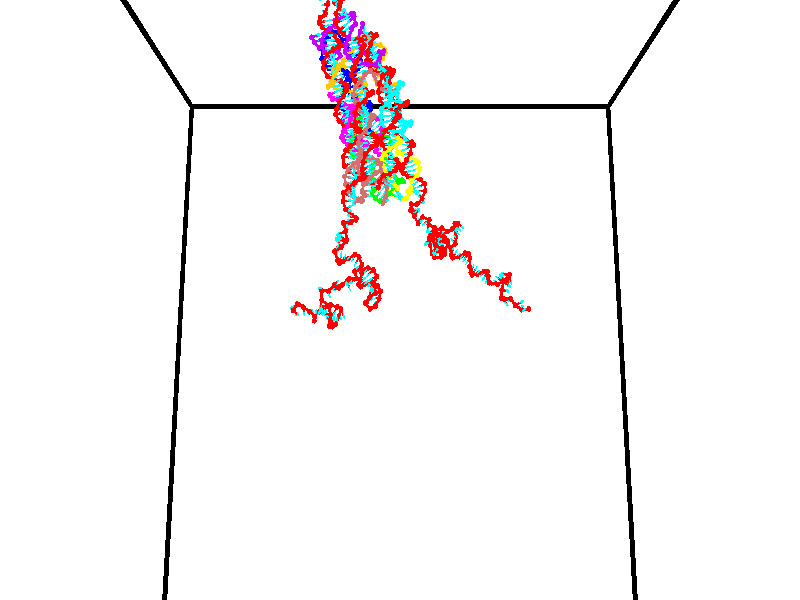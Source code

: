 // switches for output
#declare DRAW_BASES = 1; // possible values are 0, 1; only relevant for DNA ribbons
#declare DRAW_BASES_TYPE = 3; // possible values are 1, 2, 3; only relevant for DNA ribbons
#declare DRAW_FOG = 0; // set to 1 to enable fog

#include "colors.inc"

#include "transforms.inc"
background { rgb <1, 1, 1>}

#default {
   normal{
       ripples 0.25
       frequency 0.20
       turbulence 0.2
       lambda 5
   }
	finish {
		phong 0.1
		phong_size 40.
	}
}

// original window dimensions: 1024x640


// camera settings

camera {
	sky <0, 0.179814, -0.983701>
	up <0, 0.179814, -0.983701>
	right 1.6 * <1, 0, 0>
	location <35, 94.9851, 44.8844>
	look_at <35, 29.7336, 32.9568>
	direction <0, -65.2515, -11.9276>
	angle 67.0682
}


# declare cpy_camera_pos = <35, 94.9851, 44.8844>;
# if (DRAW_FOG = 1)
fog {
	fog_type 2
	up vnormalize(cpy_camera_pos)
	color rgbt<1,1,1,0.3>
	distance 1e-5
	fog_alt 3e-3
	fog_offset 56
}
# end


// LIGHTS

# declare lum = 6;
global_settings {
	ambient_light rgb lum * <0.05, 0.05, 0.05>
	max_trace_level 15
}# declare cpy_direct_light_amount = 0.25;
light_source
{	1000 * <-1, -1.16352, -0.803886>,
	rgb lum * cpy_direct_light_amount
	parallel
}

light_source
{	1000 * <1, 1.16352, 0.803886>,
	rgb lum * cpy_direct_light_amount
	parallel
}

// strand 0

// nucleotide -1

// particle -1
sphere {
	<24.301249, 35.329170, 34.866165> 0.250000
	pigment { color rgbt <1,0,0,0> }
	no_shadow
}
cylinder {
	<24.452625, 34.978802, 34.985859>,  <24.543451, 34.768581, 35.057674>, 0.100000
	pigment { color rgbt <1,0,0,0> }
	no_shadow
}
cylinder {
	<24.452625, 34.978802, 34.985859>,  <24.301249, 35.329170, 34.866165>, 0.100000
	pigment { color rgbt <1,0,0,0> }
	no_shadow
}

// particle -1
sphere {
	<24.452625, 34.978802, 34.985859> 0.100000
	pigment { color rgbt <1,0,0,0> }
	no_shadow
}
sphere {
	0, 1
	scale<0.080000,0.200000,0.300000>
	matrix <-0.600309, -0.478328, -0.640961,
		0.704564, 0.062934, -0.706844,
		0.378442, -0.875923, 0.299232,
		24.566158, 34.716026, 35.075630>
	pigment { color rgbt <0,1,1,0> }
	no_shadow
}
cylinder {
	<24.593460, 34.869469, 34.239071>,  <24.301249, 35.329170, 34.866165>, 0.130000
	pigment { color rgbt <1,0,0,0> }
	no_shadow
}

// nucleotide -1

// particle -1
sphere {
	<24.593460, 34.869469, 34.239071> 0.250000
	pigment { color rgbt <1,0,0,0> }
	no_shadow
}
cylinder {
	<24.407047, 34.663445, 34.526829>,  <24.295200, 34.539829, 34.699482>, 0.100000
	pigment { color rgbt <1,0,0,0> }
	no_shadow
}
cylinder {
	<24.407047, 34.663445, 34.526829>,  <24.593460, 34.869469, 34.239071>, 0.100000
	pigment { color rgbt <1,0,0,0> }
	no_shadow
}

// particle -1
sphere {
	<24.407047, 34.663445, 34.526829> 0.100000
	pigment { color rgbt <1,0,0,0> }
	no_shadow
}
sphere {
	0, 1
	scale<0.080000,0.200000,0.300000>
	matrix <-0.600956, -0.412475, -0.684629,
		0.649358, -0.751382, -0.117304,
		-0.466032, -0.515064, 0.719391,
		24.267237, 34.508926, 34.742645>
	pigment { color rgbt <0,1,1,0> }
	no_shadow
}
cylinder {
	<24.582531, 34.068058, 34.138859>,  <24.593460, 34.869469, 34.239071>, 0.130000
	pigment { color rgbt <1,0,0,0> }
	no_shadow
}

// nucleotide -1

// particle -1
sphere {
	<24.582531, 34.068058, 34.138859> 0.250000
	pigment { color rgbt <1,0,0,0> }
	no_shadow
}
cylinder {
	<24.261694, 34.215225, 34.327023>,  <24.069193, 34.303524, 34.439922>, 0.100000
	pigment { color rgbt <1,0,0,0> }
	no_shadow
}
cylinder {
	<24.261694, 34.215225, 34.327023>,  <24.582531, 34.068058, 34.138859>, 0.100000
	pigment { color rgbt <1,0,0,0> }
	no_shadow
}

// particle -1
sphere {
	<24.261694, 34.215225, 34.327023> 0.100000
	pigment { color rgbt <1,0,0,0> }
	no_shadow
}
sphere {
	0, 1
	scale<0.080000,0.200000,0.300000>
	matrix <-0.593340, -0.580385, -0.557765,
		0.067808, -0.726492, 0.683821,
		-0.802091, 0.367917, 0.470411,
		24.021067, 34.325600, 34.468147>
	pigment { color rgbt <0,1,1,0> }
	no_shadow
}
cylinder {
	<25.141773, 34.458244, 34.423134>,  <24.582531, 34.068058, 34.138859>, 0.130000
	pigment { color rgbt <1,0,0,0> }
	no_shadow
}

// nucleotide -1

// particle -1
sphere {
	<25.141773, 34.458244, 34.423134> 0.250000
	pigment { color rgbt <1,0,0,0> }
	no_shadow
}
cylinder {
	<25.150724, 34.152256, 34.680607>,  <25.156096, 33.968662, 34.835091>, 0.100000
	pigment { color rgbt <1,0,0,0> }
	no_shadow
}
cylinder {
	<25.150724, 34.152256, 34.680607>,  <25.141773, 34.458244, 34.423134>, 0.100000
	pigment { color rgbt <1,0,0,0> }
	no_shadow
}

// particle -1
sphere {
	<25.150724, 34.152256, 34.680607> 0.100000
	pigment { color rgbt <1,0,0,0> }
	no_shadow
}
sphere {
	0, 1
	scale<0.080000,0.200000,0.300000>
	matrix <0.959242, -0.164984, -0.229421,
		0.281697, 0.622579, 0.730097,
		0.022379, -0.764968, 0.643680,
		25.157438, 33.922764, 34.873711>
	pigment { color rgbt <0,1,1,0> }
	no_shadow
}
cylinder {
	<25.801510, 34.386623, 34.804340>,  <25.141773, 34.458244, 34.423134>, 0.130000
	pigment { color rgbt <1,0,0,0> }
	no_shadow
}

// nucleotide -1

// particle -1
sphere {
	<25.801510, 34.386623, 34.804340> 0.250000
	pigment { color rgbt <1,0,0,0> }
	no_shadow
}
cylinder {
	<25.655107, 34.014530, 34.793716>,  <25.567266, 33.791275, 34.787342>, 0.100000
	pigment { color rgbt <1,0,0,0> }
	no_shadow
}
cylinder {
	<25.655107, 34.014530, 34.793716>,  <25.801510, 34.386623, 34.804340>, 0.100000
	pigment { color rgbt <1,0,0,0> }
	no_shadow
}

// particle -1
sphere {
	<25.655107, 34.014530, 34.793716> 0.100000
	pigment { color rgbt <1,0,0,0> }
	no_shadow
}
sphere {
	0, 1
	scale<0.080000,0.200000,0.300000>
	matrix <0.911981, -0.352852, -0.209251,
		0.185279, -0.100814, 0.977501,
		-0.366008, -0.930232, -0.026564,
		25.545305, 33.735462, 34.785748>
	pigment { color rgbt <0,1,1,0> }
	no_shadow
}
cylinder {
	<26.263050, 33.869148, 35.161949>,  <25.801510, 34.386623, 34.804340>, 0.130000
	pigment { color rgbt <1,0,0,0> }
	no_shadow
}

// nucleotide -1

// particle -1
sphere {
	<26.263050, 33.869148, 35.161949> 0.250000
	pigment { color rgbt <1,0,0,0> }
	no_shadow
}
cylinder {
	<26.077641, 33.663925, 34.872974>,  <25.966394, 33.540791, 34.699589>, 0.100000
	pigment { color rgbt <1,0,0,0> }
	no_shadow
}
cylinder {
	<26.077641, 33.663925, 34.872974>,  <26.263050, 33.869148, 35.161949>, 0.100000
	pigment { color rgbt <1,0,0,0> }
	no_shadow
}

// particle -1
sphere {
	<26.077641, 33.663925, 34.872974> 0.100000
	pigment { color rgbt <1,0,0,0> }
	no_shadow
}
sphere {
	0, 1
	scale<0.080000,0.200000,0.300000>
	matrix <0.780320, -0.622640, -0.058478,
		-0.419815, -0.590838, 0.688960,
		-0.463525, -0.513059, -0.722437,
		25.938583, 33.510006, 34.656242>
	pigment { color rgbt <0,1,1,0> }
	no_shadow
}
cylinder {
	<26.121284, 33.186867, 35.403694>,  <26.263050, 33.869148, 35.161949>, 0.130000
	pigment { color rgbt <1,0,0,0> }
	no_shadow
}

// nucleotide -1

// particle -1
sphere {
	<26.121284, 33.186867, 35.403694> 0.250000
	pigment { color rgbt <1,0,0,0> }
	no_shadow
}
cylinder {
	<26.200800, 33.196068, 35.011784>,  <26.248508, 33.201588, 34.776638>, 0.100000
	pigment { color rgbt <1,0,0,0> }
	no_shadow
}
cylinder {
	<26.200800, 33.196068, 35.011784>,  <26.121284, 33.186867, 35.403694>, 0.100000
	pigment { color rgbt <1,0,0,0> }
	no_shadow
}

// particle -1
sphere {
	<26.200800, 33.196068, 35.011784> 0.100000
	pigment { color rgbt <1,0,0,0> }
	no_shadow
}
sphere {
	0, 1
	scale<0.080000,0.200000,0.300000>
	matrix <0.846581, -0.507693, 0.159843,
		-0.493747, -0.861231, -0.120397,
		0.198786, 0.023004, -0.979773,
		26.260435, 33.202969, 34.717854>
	pigment { color rgbt <0,1,1,0> }
	no_shadow
}
cylinder {
	<26.040947, 32.603779, 34.953011>,  <26.121284, 33.186867, 35.403694>, 0.130000
	pigment { color rgbt <1,0,0,0> }
	no_shadow
}

// nucleotide -1

// particle -1
sphere {
	<26.040947, 32.603779, 34.953011> 0.250000
	pigment { color rgbt <1,0,0,0> }
	no_shadow
}
cylinder {
	<26.338106, 32.797745, 34.768421>,  <26.516401, 32.914124, 34.657669>, 0.100000
	pigment { color rgbt <1,0,0,0> }
	no_shadow
}
cylinder {
	<26.338106, 32.797745, 34.768421>,  <26.040947, 32.603779, 34.953011>, 0.100000
	pigment { color rgbt <1,0,0,0> }
	no_shadow
}

// particle -1
sphere {
	<26.338106, 32.797745, 34.768421> 0.100000
	pigment { color rgbt <1,0,0,0> }
	no_shadow
}
sphere {
	0, 1
	scale<0.080000,0.200000,0.300000>
	matrix <0.618475, -0.760961, 0.196027,
		-0.256106, -0.431038, -0.865226,
		0.742898, 0.484917, -0.461473,
		26.560976, 32.943218, 34.629978>
	pigment { color rgbt <0,1,1,0> }
	no_shadow
}
cylinder {
	<26.397562, 32.146217, 34.484848>,  <26.040947, 32.603779, 34.953011>, 0.130000
	pigment { color rgbt <1,0,0,0> }
	no_shadow
}

// nucleotide -1

// particle -1
sphere {
	<26.397562, 32.146217, 34.484848> 0.250000
	pigment { color rgbt <1,0,0,0> }
	no_shadow
}
cylinder {
	<26.668352, 32.420731, 34.591217>,  <26.830826, 32.585438, 34.655041>, 0.100000
	pigment { color rgbt <1,0,0,0> }
	no_shadow
}
cylinder {
	<26.668352, 32.420731, 34.591217>,  <26.397562, 32.146217, 34.484848>, 0.100000
	pigment { color rgbt <1,0,0,0> }
	no_shadow
}

// particle -1
sphere {
	<26.668352, 32.420731, 34.591217> 0.100000
	pigment { color rgbt <1,0,0,0> }
	no_shadow
}
sphere {
	0, 1
	scale<0.080000,0.200000,0.300000>
	matrix <0.727102, -0.679639, -0.097024,
		0.114148, 0.259039, -0.959098,
		0.676973, 0.686287, 0.265927,
		26.871445, 32.626617, 34.670994>
	pigment { color rgbt <0,1,1,0> }
	no_shadow
}
cylinder {
	<26.896919, 31.987083, 34.040340>,  <26.397562, 32.146217, 34.484848>, 0.130000
	pigment { color rgbt <1,0,0,0> }
	no_shadow
}

// nucleotide -1

// particle -1
sphere {
	<26.896919, 31.987083, 34.040340> 0.250000
	pigment { color rgbt <1,0,0,0> }
	no_shadow
}
cylinder {
	<27.084152, 32.203342, 34.319939>,  <27.196491, 32.333099, 34.487698>, 0.100000
	pigment { color rgbt <1,0,0,0> }
	no_shadow
}
cylinder {
	<27.084152, 32.203342, 34.319939>,  <26.896919, 31.987083, 34.040340>, 0.100000
	pigment { color rgbt <1,0,0,0> }
	no_shadow
}

// particle -1
sphere {
	<27.084152, 32.203342, 34.319939> 0.100000
	pigment { color rgbt <1,0,0,0> }
	no_shadow
}
sphere {
	0, 1
	scale<0.080000,0.200000,0.300000>
	matrix <0.783903, -0.619175, -0.046030,
		0.407917, 0.569493, -0.713639,
		0.468081, 0.540648, 0.698999,
		27.224577, 32.365536, 34.529640>
	pigment { color rgbt <0,1,1,0> }
	no_shadow
}
cylinder {
	<27.657623, 32.053757, 33.820683>,  <26.896919, 31.987083, 34.040340>, 0.130000
	pigment { color rgbt <1,0,0,0> }
	no_shadow
}

// nucleotide -1

// particle -1
sphere {
	<27.657623, 32.053757, 33.820683> 0.250000
	pigment { color rgbt <1,0,0,0> }
	no_shadow
}
cylinder {
	<27.652399, 32.122978, 34.214611>,  <27.649265, 32.164513, 34.450970>, 0.100000
	pigment { color rgbt <1,0,0,0> }
	no_shadow
}
cylinder {
	<27.652399, 32.122978, 34.214611>,  <27.657623, 32.053757, 33.820683>, 0.100000
	pigment { color rgbt <1,0,0,0> }
	no_shadow
}

// particle -1
sphere {
	<27.652399, 32.122978, 34.214611> 0.100000
	pigment { color rgbt <1,0,0,0> }
	no_shadow
}
sphere {
	0, 1
	scale<0.080000,0.200000,0.300000>
	matrix <0.822791, -0.557808, 0.108929,
		0.568194, 0.811728, -0.135104,
		-0.013059, 0.173055, 0.984826,
		27.648481, 32.174896, 34.510059>
	pigment { color rgbt <0,1,1,0> }
	no_shadow
}
cylinder {
	<28.352142, 32.057659, 33.991283>,  <27.657623, 32.053757, 33.820683>, 0.130000
	pigment { color rgbt <1,0,0,0> }
	no_shadow
}

// nucleotide -1

// particle -1
sphere {
	<28.352142, 32.057659, 33.991283> 0.250000
	pigment { color rgbt <1,0,0,0> }
	no_shadow
}
cylinder {
	<28.153942, 32.001225, 34.334114>,  <28.035023, 31.967365, 34.539810>, 0.100000
	pigment { color rgbt <1,0,0,0> }
	no_shadow
}
cylinder {
	<28.153942, 32.001225, 34.334114>,  <28.352142, 32.057659, 33.991283>, 0.100000
	pigment { color rgbt <1,0,0,0> }
	no_shadow
}

// particle -1
sphere {
	<28.153942, 32.001225, 34.334114> 0.100000
	pigment { color rgbt <1,0,0,0> }
	no_shadow
}
sphere {
	0, 1
	scale<0.080000,0.200000,0.300000>
	matrix <0.674115, -0.684713, 0.277017,
		0.547767, 0.715028, 0.434381,
		-0.495501, -0.141082, 0.857074,
		28.005291, 31.958900, 34.591236>
	pigment { color rgbt <0,1,1,0> }
	no_shadow
}
cylinder {
	<28.677320, 31.385851, 34.050209>,  <28.352142, 32.057659, 33.991283>, 0.130000
	pigment { color rgbt <1,0,0,0> }
	no_shadow
}

// nucleotide -1

// particle -1
sphere {
	<28.677320, 31.385851, 34.050209> 0.250000
	pigment { color rgbt <1,0,0,0> }
	no_shadow
}
cylinder {
	<28.847460, 31.405014, 34.411713>,  <28.949543, 31.416512, 34.628616>, 0.100000
	pigment { color rgbt <1,0,0,0> }
	no_shadow
}
cylinder {
	<28.847460, 31.405014, 34.411713>,  <28.677320, 31.385851, 34.050209>, 0.100000
	pigment { color rgbt <1,0,0,0> }
	no_shadow
}

// particle -1
sphere {
	<28.847460, 31.405014, 34.411713> 0.100000
	pigment { color rgbt <1,0,0,0> }
	no_shadow
}
sphere {
	0, 1
	scale<0.080000,0.200000,0.300000>
	matrix <-0.830758, 0.416847, 0.368891,
		-0.359058, -0.907713, 0.217103,
		0.425346, 0.047907, 0.903762,
		28.975063, 31.419386, 34.682842>
	pigment { color rgbt <0,1,1,0> }
	no_shadow
}
cylinder {
	<28.434031, 30.938877, 34.682846>,  <28.677320, 31.385851, 34.050209>, 0.130000
	pigment { color rgbt <1,0,0,0> }
	no_shadow
}

// nucleotide -1

// particle -1
sphere {
	<28.434031, 30.938877, 34.682846> 0.250000
	pigment { color rgbt <1,0,0,0> }
	no_shadow
}
cylinder {
	<28.584328, 31.287071, 34.810013>,  <28.674507, 31.495987, 34.886314>, 0.100000
	pigment { color rgbt <1,0,0,0> }
	no_shadow
}
cylinder {
	<28.584328, 31.287071, 34.810013>,  <28.434031, 30.938877, 34.682846>, 0.100000
	pigment { color rgbt <1,0,0,0> }
	no_shadow
}

// particle -1
sphere {
	<28.584328, 31.287071, 34.810013> 0.100000
	pigment { color rgbt <1,0,0,0> }
	no_shadow
}
sphere {
	0, 1
	scale<0.080000,0.200000,0.300000>
	matrix <-0.905328, 0.271504, 0.326599,
		0.197982, -0.410541, 0.890090,
		0.375745, 0.870483, 0.317921,
		28.697052, 31.548216, 34.905388>
	pigment { color rgbt <0,1,1,0> }
	no_shadow
}
cylinder {
	<28.170092, 31.123703, 35.377243>,  <28.434031, 30.938877, 34.682846>, 0.130000
	pigment { color rgbt <1,0,0,0> }
	no_shadow
}

// nucleotide -1

// particle -1
sphere {
	<28.170092, 31.123703, 35.377243> 0.250000
	pigment { color rgbt <1,0,0,0> }
	no_shadow
}
cylinder {
	<28.252918, 31.462948, 35.182175>,  <28.302614, 31.666494, 35.065132>, 0.100000
	pigment { color rgbt <1,0,0,0> }
	no_shadow
}
cylinder {
	<28.252918, 31.462948, 35.182175>,  <28.170092, 31.123703, 35.377243>, 0.100000
	pigment { color rgbt <1,0,0,0> }
	no_shadow
}

// particle -1
sphere {
	<28.252918, 31.462948, 35.182175> 0.100000
	pigment { color rgbt <1,0,0,0> }
	no_shadow
}
sphere {
	0, 1
	scale<0.080000,0.200000,0.300000>
	matrix <-0.879513, 0.379688, 0.286868,
		0.428461, 0.369516, 0.824548,
		0.207069, 0.848112, -0.487676,
		28.315039, 31.717382, 35.035873>
	pigment { color rgbt <0,1,1,0> }
	no_shadow
}
cylinder {
	<27.849215, 31.759695, 35.728764>,  <28.170092, 31.123703, 35.377243>, 0.130000
	pigment { color rgbt <1,0,0,0> }
	no_shadow
}

// nucleotide -1

// particle -1
sphere {
	<27.849215, 31.759695, 35.728764> 0.250000
	pigment { color rgbt <1,0,0,0> }
	no_shadow
}
cylinder {
	<27.928976, 31.902599, 35.363773>,  <27.976833, 31.988342, 35.144779>, 0.100000
	pigment { color rgbt <1,0,0,0> }
	no_shadow
}
cylinder {
	<27.928976, 31.902599, 35.363773>,  <27.849215, 31.759695, 35.728764>, 0.100000
	pigment { color rgbt <1,0,0,0> }
	no_shadow
}

// particle -1
sphere {
	<27.928976, 31.902599, 35.363773> 0.100000
	pigment { color rgbt <1,0,0,0> }
	no_shadow
}
sphere {
	0, 1
	scale<0.080000,0.200000,0.300000>
	matrix <-0.687449, 0.714584, 0.129550,
		0.698320, 0.601444, 0.388090,
		0.199406, 0.357260, -0.912471,
		27.988798, 32.009777, 35.090031>
	pigment { color rgbt <0,1,1,0> }
	no_shadow
}
cylinder {
	<27.591345, 32.452984, 35.780388>,  <27.849215, 31.759695, 35.728764>, 0.130000
	pigment { color rgbt <1,0,0,0> }
	no_shadow
}

// nucleotide -1

// particle -1
sphere {
	<27.591345, 32.452984, 35.780388> 0.250000
	pigment { color rgbt <1,0,0,0> }
	no_shadow
}
cylinder {
	<27.625555, 32.381386, 35.388336>,  <27.646082, 32.338428, 35.153107>, 0.100000
	pigment { color rgbt <1,0,0,0> }
	no_shadow
}
cylinder {
	<27.625555, 32.381386, 35.388336>,  <27.591345, 32.452984, 35.780388>, 0.100000
	pigment { color rgbt <1,0,0,0> }
	no_shadow
}

// particle -1
sphere {
	<27.625555, 32.381386, 35.388336> 0.100000
	pigment { color rgbt <1,0,0,0> }
	no_shadow
}
sphere {
	0, 1
	scale<0.080000,0.200000,0.300000>
	matrix <-0.694570, 0.694574, -0.187455,
		0.714324, 0.696798, -0.064922,
		0.085525, -0.178996, -0.980125,
		27.651213, 32.327686, 35.094299>
	pigment { color rgbt <0,1,1,0> }
	no_shadow
}
cylinder {
	<27.765009, 33.077698, 35.518864>,  <27.591345, 32.452984, 35.780388>, 0.130000
	pigment { color rgbt <1,0,0,0> }
	no_shadow
}

// nucleotide -1

// particle -1
sphere {
	<27.765009, 33.077698, 35.518864> 0.250000
	pigment { color rgbt <1,0,0,0> }
	no_shadow
}
cylinder {
	<27.579470, 32.851830, 35.245808>,  <27.468145, 32.716309, 35.081974>, 0.100000
	pigment { color rgbt <1,0,0,0> }
	no_shadow
}
cylinder {
	<27.579470, 32.851830, 35.245808>,  <27.765009, 33.077698, 35.518864>, 0.100000
	pigment { color rgbt <1,0,0,0> }
	no_shadow
}

// particle -1
sphere {
	<27.579470, 32.851830, 35.245808> 0.100000
	pigment { color rgbt <1,0,0,0> }
	no_shadow
}
sphere {
	0, 1
	scale<0.080000,0.200000,0.300000>
	matrix <-0.657774, 0.735678, -0.161586,
		0.593444, 0.374070, -0.712668,
		-0.463850, -0.564667, -0.682638,
		27.440315, 32.682430, 35.041016>
	pigment { color rgbt <0,1,1,0> }
	no_shadow
}
cylinder {
	<27.829035, 33.456268, 34.919231>,  <27.765009, 33.077698, 35.518864>, 0.130000
	pigment { color rgbt <1,0,0,0> }
	no_shadow
}

// nucleotide -1

// particle -1
sphere {
	<27.829035, 33.456268, 34.919231> 0.250000
	pigment { color rgbt <1,0,0,0> }
	no_shadow
}
cylinder {
	<27.513948, 33.219196, 34.852024>,  <27.324896, 33.076954, 34.811699>, 0.100000
	pigment { color rgbt <1,0,0,0> }
	no_shadow
}
cylinder {
	<27.513948, 33.219196, 34.852024>,  <27.829035, 33.456268, 34.919231>, 0.100000
	pigment { color rgbt <1,0,0,0> }
	no_shadow
}

// particle -1
sphere {
	<27.513948, 33.219196, 34.852024> 0.100000
	pigment { color rgbt <1,0,0,0> }
	no_shadow
}
sphere {
	0, 1
	scale<0.080000,0.200000,0.300000>
	matrix <-0.574893, 0.805240, -0.145211,
		0.221358, -0.017794, -0.975030,
		-0.787717, -0.592682, -0.168016,
		27.277634, 33.041393, 34.801620>
	pigment { color rgbt <0,1,1,0> }
	no_shadow
}
cylinder {
	<27.606169, 33.575424, 34.182468>,  <27.829035, 33.456268, 34.919231>, 0.130000
	pigment { color rgbt <1,0,0,0> }
	no_shadow
}

// nucleotide -1

// particle -1
sphere {
	<27.606169, 33.575424, 34.182468> 0.250000
	pigment { color rgbt <1,0,0,0> }
	no_shadow
}
cylinder {
	<27.288591, 33.392502, 34.342731>,  <27.098045, 33.282749, 34.438889>, 0.100000
	pigment { color rgbt <1,0,0,0> }
	no_shadow
}
cylinder {
	<27.288591, 33.392502, 34.342731>,  <27.606169, 33.575424, 34.182468>, 0.100000
	pigment { color rgbt <1,0,0,0> }
	no_shadow
}

// particle -1
sphere {
	<27.288591, 33.392502, 34.342731> 0.100000
	pigment { color rgbt <1,0,0,0> }
	no_shadow
}
sphere {
	0, 1
	scale<0.080000,0.200000,0.300000>
	matrix <-0.580670, 0.765665, -0.276728,
		-0.180218, -0.452355, -0.873439,
		-0.793941, -0.457309, 0.400656,
		27.050409, 33.255310, 34.462929>
	pigment { color rgbt <0,1,1,0> }
	no_shadow
}
cylinder {
	<26.912796, 33.581547, 33.666126>,  <27.606169, 33.575424, 34.182468>, 0.130000
	pigment { color rgbt <1,0,0,0> }
	no_shadow
}

// nucleotide -1

// particle -1
sphere {
	<26.912796, 33.581547, 33.666126> 0.250000
	pigment { color rgbt <1,0,0,0> }
	no_shadow
}
cylinder {
	<26.830177, 33.568211, 34.057274>,  <26.780607, 33.560211, 34.291962>, 0.100000
	pigment { color rgbt <1,0,0,0> }
	no_shadow
}
cylinder {
	<26.830177, 33.568211, 34.057274>,  <26.912796, 33.581547, 33.666126>, 0.100000
	pigment { color rgbt <1,0,0,0> }
	no_shadow
}

// particle -1
sphere {
	<26.830177, 33.568211, 34.057274> 0.100000
	pigment { color rgbt <1,0,0,0> }
	no_shadow
}
sphere {
	0, 1
	scale<0.080000,0.200000,0.300000>
	matrix <-0.427189, 0.902204, -0.059473,
		-0.880255, -0.430019, -0.200588,
		-0.206546, -0.033338, 0.977869,
		26.768213, 33.558208, 34.350636>
	pigment { color rgbt <0,1,1,0> }
	no_shadow
}
cylinder {
	<26.872000, 33.527107, 32.827427>,  <26.912796, 33.581547, 33.666126>, 0.130000
	pigment { color rgbt <1,0,0,0> }
	no_shadow
}

// nucleotide -1

// particle -1
sphere {
	<26.872000, 33.527107, 32.827427> 0.250000
	pigment { color rgbt <1,0,0,0> }
	no_shadow
}
cylinder {
	<26.808994, 33.919884, 32.785511>,  <26.771191, 34.155548, 32.760361>, 0.100000
	pigment { color rgbt <1,0,0,0> }
	no_shadow
}
cylinder {
	<26.808994, 33.919884, 32.785511>,  <26.872000, 33.527107, 32.827427>, 0.100000
	pigment { color rgbt <1,0,0,0> }
	no_shadow
}

// particle -1
sphere {
	<26.808994, 33.919884, 32.785511> 0.100000
	pigment { color rgbt <1,0,0,0> }
	no_shadow
}
sphere {
	0, 1
	scale<0.080000,0.200000,0.300000>
	matrix <0.260968, 0.143735, 0.954587,
		0.952410, 0.123014, -0.278895,
		-0.157514, 0.981941, -0.104792,
		26.761740, 34.214466, 32.754074>
	pigment { color rgbt <0,1,1,0> }
	no_shadow
}
cylinder {
	<27.633795, 33.860580, 32.939354>,  <26.872000, 33.527107, 32.827427>, 0.130000
	pigment { color rgbt <1,0,0,0> }
	no_shadow
}

// nucleotide -1

// particle -1
sphere {
	<27.633795, 33.860580, 32.939354> 0.250000
	pigment { color rgbt <1,0,0,0> }
	no_shadow
}
cylinder {
	<27.720432, 34.129463, 33.222546>,  <27.772415, 34.290791, 33.392460>, 0.100000
	pigment { color rgbt <1,0,0,0> }
	no_shadow
}
cylinder {
	<27.720432, 34.129463, 33.222546>,  <27.633795, 33.860580, 32.939354>, 0.100000
	pigment { color rgbt <1,0,0,0> }
	no_shadow
}

// particle -1
sphere {
	<27.720432, 34.129463, 33.222546> 0.100000
	pigment { color rgbt <1,0,0,0> }
	no_shadow
}
sphere {
	0, 1
	scale<0.080000,0.200000,0.300000>
	matrix <0.899179, 0.145073, -0.412832,
		-0.380215, 0.726015, -0.573009,
		0.216594, 0.672203, 0.707977,
		27.785410, 34.331123, 33.434940>
	pigment { color rgbt <0,1,1,0> }
	no_shadow
}
cylinder {
	<28.161945, 33.758667, 32.392483>,  <27.633795, 33.860580, 32.939354>, 0.130000
	pigment { color rgbt <1,0,0,0> }
	no_shadow
}

// nucleotide -1

// particle -1
sphere {
	<28.161945, 33.758667, 32.392483> 0.250000
	pigment { color rgbt <1,0,0,0> }
	no_shadow
}
cylinder {
	<28.321630, 33.471714, 32.164101>,  <28.417440, 33.299541, 32.027073>, 0.100000
	pigment { color rgbt <1,0,0,0> }
	no_shadow
}
cylinder {
	<28.321630, 33.471714, 32.164101>,  <28.161945, 33.758667, 32.392483>, 0.100000
	pigment { color rgbt <1,0,0,0> }
	no_shadow
}

// particle -1
sphere {
	<28.321630, 33.471714, 32.164101> 0.100000
	pigment { color rgbt <1,0,0,0> }
	no_shadow
}
sphere {
	0, 1
	scale<0.080000,0.200000,0.300000>
	matrix <0.523146, -0.333181, 0.784416,
		-0.752960, -0.611839, 0.242288,
		0.399210, -0.717386, -0.570953,
		28.441393, 33.256496, 31.992815>
	pigment { color rgbt <0,1,1,0> }
	no_shadow
}
cylinder {
	<28.646755, 33.339222, 32.536102>,  <28.161945, 33.758667, 32.392483>, 0.130000
	pigment { color rgbt <1,0,0,0> }
	no_shadow
}

// nucleotide -1

// particle -1
sphere {
	<28.646755, 33.339222, 32.536102> 0.250000
	pigment { color rgbt <1,0,0,0> }
	no_shadow
}
cylinder {
	<28.340914, 33.082687, 32.561611>,  <28.157408, 32.928768, 32.576916>, 0.100000
	pigment { color rgbt <1,0,0,0> }
	no_shadow
}
cylinder {
	<28.340914, 33.082687, 32.561611>,  <28.646755, 33.339222, 32.536102>, 0.100000
	pigment { color rgbt <1,0,0,0> }
	no_shadow
}

// particle -1
sphere {
	<28.340914, 33.082687, 32.561611> 0.100000
	pigment { color rgbt <1,0,0,0> }
	no_shadow
}
sphere {
	0, 1
	scale<0.080000,0.200000,0.300000>
	matrix <0.218891, -0.351481, -0.910246,
		0.606190, -0.682018, 0.409126,
		-0.764605, -0.641336, 0.063777,
		28.111532, 32.890285, 32.580746>
	pigment { color rgbt <0,1,1,0> }
	no_shadow
}
cylinder {
	<28.925116, 32.863842, 32.188126>,  <28.646755, 33.339222, 32.536102>, 0.130000
	pigment { color rgbt <1,0,0,0> }
	no_shadow
}

// nucleotide -1

// particle -1
sphere {
	<28.925116, 32.863842, 32.188126> 0.250000
	pigment { color rgbt <1,0,0,0> }
	no_shadow
}
cylinder {
	<28.525419, 32.849846, 32.181309>,  <28.285601, 32.841446, 32.177219>, 0.100000
	pigment { color rgbt <1,0,0,0> }
	no_shadow
}
cylinder {
	<28.525419, 32.849846, 32.181309>,  <28.925116, 32.863842, 32.188126>, 0.100000
	pigment { color rgbt <1,0,0,0> }
	no_shadow
}

// particle -1
sphere {
	<28.525419, 32.849846, 32.181309> 0.100000
	pigment { color rgbt <1,0,0,0> }
	no_shadow
}
sphere {
	0, 1
	scale<0.080000,0.200000,0.300000>
	matrix <0.024305, -0.218945, -0.975434,
		0.030402, -0.975109, 0.219630,
		-0.999242, -0.034993, -0.017044,
		28.225647, 32.839348, 32.176197>
	pigment { color rgbt <0,1,1,0> }
	no_shadow
}
cylinder {
	<29.420399, 32.510418, 31.734219>,  <28.925116, 32.863842, 32.188126>, 0.130000
	pigment { color rgbt <1,0,0,0> }
	no_shadow
}

// nucleotide -1

// particle -1
sphere {
	<29.420399, 32.510418, 31.734219> 0.250000
	pigment { color rgbt <1,0,0,0> }
	no_shadow
}
cylinder {
	<29.542789, 32.298061, 32.050327>,  <29.616224, 32.170647, 32.239994>, 0.100000
	pigment { color rgbt <1,0,0,0> }
	no_shadow
}
cylinder {
	<29.542789, 32.298061, 32.050327>,  <29.420399, 32.510418, 31.734219>, 0.100000
	pigment { color rgbt <1,0,0,0> }
	no_shadow
}

// particle -1
sphere {
	<29.542789, 32.298061, 32.050327> 0.100000
	pigment { color rgbt <1,0,0,0> }
	no_shadow
}
sphere {
	0, 1
	scale<0.080000,0.200000,0.300000>
	matrix <0.949017, 0.104008, -0.297571,
		0.075784, 0.841030, 0.535653,
		0.305978, -0.530896, 0.790270,
		29.634583, 32.138794, 32.287407>
	pigment { color rgbt <0,1,1,0> }
	no_shadow
}
cylinder {
	<29.706371, 33.258587, 31.739414>,  <29.420399, 32.510418, 31.734219>, 0.130000
	pigment { color rgbt <1,0,0,0> }
	no_shadow
}

// nucleotide -1

// particle -1
sphere {
	<29.706371, 33.258587, 31.739414> 0.250000
	pigment { color rgbt <1,0,0,0> }
	no_shadow
}
cylinder {
	<29.603657, 33.528767, 32.015915>,  <29.542028, 33.690876, 32.181816>, 0.100000
	pigment { color rgbt <1,0,0,0> }
	no_shadow
}
cylinder {
	<29.603657, 33.528767, 32.015915>,  <29.706371, 33.258587, 31.739414>, 0.100000
	pigment { color rgbt <1,0,0,0> }
	no_shadow
}

// particle -1
sphere {
	<29.603657, 33.528767, 32.015915> 0.100000
	pigment { color rgbt <1,0,0,0> }
	no_shadow
}
sphere {
	0, 1
	scale<0.080000,0.200000,0.300000>
	matrix <0.570348, 0.683318, -0.455829,
		-0.780234, 0.277203, -0.560708,
		-0.256785, 0.675452, 0.691250,
		29.526621, 33.731403, 32.223289>
	pigment { color rgbt <0,1,1,0> }
	no_shadow
}
cylinder {
	<30.485977, 33.349186, 31.725353>,  <29.706371, 33.258587, 31.739414>, 0.130000
	pigment { color rgbt <1,0,0,0> }
	no_shadow
}

// nucleotide -1

// particle -1
sphere {
	<30.485977, 33.349186, 31.725353> 0.250000
	pigment { color rgbt <1,0,0,0> }
	no_shadow
}
cylinder {
	<30.177290, 33.477341, 31.945101>,  <29.992077, 33.554234, 32.076950>, 0.100000
	pigment { color rgbt <1,0,0,0> }
	no_shadow
}
cylinder {
	<30.177290, 33.477341, 31.945101>,  <30.485977, 33.349186, 31.725353>, 0.100000
	pigment { color rgbt <1,0,0,0> }
	no_shadow
}

// particle -1
sphere {
	<30.177290, 33.477341, 31.945101> 0.100000
	pigment { color rgbt <1,0,0,0> }
	no_shadow
}
sphere {
	0, 1
	scale<0.080000,0.200000,0.300000>
	matrix <0.149031, -0.748677, 0.645967,
		0.618256, 0.580377, 0.530020,
		-0.771718, 0.320383, 0.549368,
		29.945774, 33.573456, 32.109913>
	pigment { color rgbt <0,1,1,0> }
	no_shadow
}
cylinder {
	<30.277531, 33.729534, 31.165201>,  <30.485977, 33.349186, 31.725353>, 0.130000
	pigment { color rgbt <1,0,0,0> }
	no_shadow
}

// nucleotide -1

// particle -1
sphere {
	<30.277531, 33.729534, 31.165201> 0.250000
	pigment { color rgbt <1,0,0,0> }
	no_shadow
}
cylinder {
	<30.455133, 34.073490, 31.064444>,  <30.561695, 34.279865, 31.003990>, 0.100000
	pigment { color rgbt <1,0,0,0> }
	no_shadow
}
cylinder {
	<30.455133, 34.073490, 31.064444>,  <30.277531, 33.729534, 31.165201>, 0.100000
	pigment { color rgbt <1,0,0,0> }
	no_shadow
}

// particle -1
sphere {
	<30.455133, 34.073490, 31.064444> 0.100000
	pigment { color rgbt <1,0,0,0> }
	no_shadow
}
sphere {
	0, 1
	scale<0.080000,0.200000,0.300000>
	matrix <0.862226, -0.333546, 0.381200,
		0.243772, -0.386442, -0.889516,
		0.444006, 0.859889, -0.251892,
		30.588335, 34.331455, 30.988876>
	pigment { color rgbt <0,1,1,0> }
	no_shadow
}
cylinder {
	<30.860489, 33.535675, 31.033632>,  <30.277531, 33.729534, 31.165201>, 0.130000
	pigment { color rgbt <1,0,0,0> }
	no_shadow
}

// nucleotide -1

// particle -1
sphere {
	<30.860489, 33.535675, 31.033632> 0.250000
	pigment { color rgbt <1,0,0,0> }
	no_shadow
}
cylinder {
	<30.973845, 33.918064, 31.064112>,  <31.041859, 34.147499, 31.082399>, 0.100000
	pigment { color rgbt <1,0,0,0> }
	no_shadow
}
cylinder {
	<30.973845, 33.918064, 31.064112>,  <30.860489, 33.535675, 31.033632>, 0.100000
	pigment { color rgbt <1,0,0,0> }
	no_shadow
}

// particle -1
sphere {
	<30.973845, 33.918064, 31.064112> 0.100000
	pigment { color rgbt <1,0,0,0> }
	no_shadow
}
sphere {
	0, 1
	scale<0.080000,0.200000,0.300000>
	matrix <0.826594, -0.283778, 0.486018,
		0.486244, -0.074746, -0.870620,
		0.283390, 0.955972, 0.076201,
		31.058861, 34.204857, 31.086971>
	pigment { color rgbt <0,1,1,0> }
	no_shadow
}
cylinder {
	<31.682201, 33.648006, 30.838251>,  <30.860489, 33.535675, 31.033632>, 0.130000
	pigment { color rgbt <1,0,0,0> }
	no_shadow
}

// nucleotide -1

// particle -1
sphere {
	<31.682201, 33.648006, 30.838251> 0.250000
	pigment { color rgbt <1,0,0,0> }
	no_shadow
}
cylinder {
	<31.549711, 33.940353, 31.076954>,  <31.470217, 34.115761, 31.220175>, 0.100000
	pigment { color rgbt <1,0,0,0> }
	no_shadow
}
cylinder {
	<31.549711, 33.940353, 31.076954>,  <31.682201, 33.648006, 30.838251>, 0.100000
	pigment { color rgbt <1,0,0,0> }
	no_shadow
}

// particle -1
sphere {
	<31.549711, 33.940353, 31.076954> 0.100000
	pigment { color rgbt <1,0,0,0> }
	no_shadow
}
sphere {
	0, 1
	scale<0.080000,0.200000,0.300000>
	matrix <0.735254, -0.196449, 0.648698,
		0.591346, 0.653634, -0.472306,
		-0.331227, 0.730870, 0.596756,
		31.450344, 34.159615, 31.255981>
	pigment { color rgbt <0,1,1,0> }
	no_shadow
}
cylinder {
	<32.237247, 34.093075, 31.117500>,  <31.682201, 33.648006, 30.838251>, 0.130000
	pigment { color rgbt <1,0,0,0> }
	no_shadow
}

// nucleotide -1

// particle -1
sphere {
	<32.237247, 34.093075, 31.117500> 0.250000
	pigment { color rgbt <1,0,0,0> }
	no_shadow
}
cylinder {
	<31.936131, 34.107124, 31.380426>,  <31.755459, 34.115555, 31.538183>, 0.100000
	pigment { color rgbt <1,0,0,0> }
	no_shadow
}
cylinder {
	<31.936131, 34.107124, 31.380426>,  <32.237247, 34.093075, 31.117500>, 0.100000
	pigment { color rgbt <1,0,0,0> }
	no_shadow
}

// particle -1
sphere {
	<31.936131, 34.107124, 31.380426> 0.100000
	pigment { color rgbt <1,0,0,0> }
	no_shadow
}
sphere {
	0, 1
	scale<0.080000,0.200000,0.300000>
	matrix <0.622406, -0.287064, 0.728152,
		0.214266, 0.957267, 0.194240,
		-0.752795, 0.035122, 0.657317,
		31.710293, 34.117661, 31.577621>
	pigment { color rgbt <0,1,1,0> }
	no_shadow
}
cylinder {
	<32.618862, 34.235104, 31.718248>,  <32.237247, 34.093075, 31.117500>, 0.130000
	pigment { color rgbt <1,0,0,0> }
	no_shadow
}

// nucleotide -1

// particle -1
sphere {
	<32.618862, 34.235104, 31.718248> 0.250000
	pigment { color rgbt <1,0,0,0> }
	no_shadow
}
cylinder {
	<32.260761, 34.099110, 31.833439>,  <32.045902, 34.017513, 31.902554>, 0.100000
	pigment { color rgbt <1,0,0,0> }
	no_shadow
}
cylinder {
	<32.260761, 34.099110, 31.833439>,  <32.618862, 34.235104, 31.718248>, 0.100000
	pigment { color rgbt <1,0,0,0> }
	no_shadow
}

// particle -1
sphere {
	<32.260761, 34.099110, 31.833439> 0.100000
	pigment { color rgbt <1,0,0,0> }
	no_shadow
}
sphere {
	0, 1
	scale<0.080000,0.200000,0.300000>
	matrix <0.434021, -0.519324, 0.736158,
		-0.100731, 0.784035, 0.612488,
		-0.895253, -0.339987, 0.287976,
		31.992186, 33.997112, 31.919832>
	pigment { color rgbt <0,1,1,0> }
	no_shadow
}
cylinder {
	<32.330170, 34.486462, 32.486263>,  <32.618862, 34.235104, 31.718248>, 0.130000
	pigment { color rgbt <1,0,0,0> }
	no_shadow
}

// nucleotide -1

// particle -1
sphere {
	<32.330170, 34.486462, 32.486263> 0.250000
	pigment { color rgbt <1,0,0,0> }
	no_shadow
}
cylinder {
	<32.203800, 34.124996, 32.370617>,  <32.127979, 33.908119, 32.301228>, 0.100000
	pigment { color rgbt <1,0,0,0> }
	no_shadow
}
cylinder {
	<32.203800, 34.124996, 32.370617>,  <32.330170, 34.486462, 32.486263>, 0.100000
	pigment { color rgbt <1,0,0,0> }
	no_shadow
}

// particle -1
sphere {
	<32.203800, 34.124996, 32.370617> 0.100000
	pigment { color rgbt <1,0,0,0> }
	no_shadow
}
sphere {
	0, 1
	scale<0.080000,0.200000,0.300000>
	matrix <0.563924, -0.423904, 0.708728,
		-0.763008, 0.060865, 0.643518,
		-0.315927, -0.903660, -0.289119,
		32.109024, 33.853897, 32.283882>
	pigment { color rgbt <0,1,1,0> }
	no_shadow
}
cylinder {
	<32.522167, 34.163803, 33.137981>,  <32.330170, 34.486462, 32.486263>, 0.130000
	pigment { color rgbt <1,0,0,0> }
	no_shadow
}

// nucleotide -1

// particle -1
sphere {
	<32.522167, 34.163803, 33.137981> 0.250000
	pigment { color rgbt <1,0,0,0> }
	no_shadow
}
cylinder {
	<32.407127, 33.884155, 32.876137>,  <32.338104, 33.716366, 32.719032>, 0.100000
	pigment { color rgbt <1,0,0,0> }
	no_shadow
}
cylinder {
	<32.407127, 33.884155, 32.876137>,  <32.522167, 34.163803, 33.137981>, 0.100000
	pigment { color rgbt <1,0,0,0> }
	no_shadow
}

// particle -1
sphere {
	<32.407127, 33.884155, 32.876137> 0.100000
	pigment { color rgbt <1,0,0,0> }
	no_shadow
}
sphere {
	0, 1
	scale<0.080000,0.200000,0.300000>
	matrix <0.444449, -0.702860, 0.555385,
		-0.848381, -0.131210, 0.512868,
		-0.287602, -0.699122, -0.654610,
		32.320847, 33.674419, 32.679752>
	pigment { color rgbt <0,1,1,0> }
	no_shadow
}
cylinder {
	<31.912491, 34.150295, 33.510235>,  <32.522167, 34.163803, 33.137981>, 0.130000
	pigment { color rgbt <1,0,0,0> }
	no_shadow
}

// nucleotide -1

// particle -1
sphere {
	<31.912491, 34.150295, 33.510235> 0.250000
	pigment { color rgbt <1,0,0,0> }
	no_shadow
}
cylinder {
	<31.924397, 33.890614, 33.206223>,  <31.931540, 33.734802, 33.023815>, 0.100000
	pigment { color rgbt <1,0,0,0> }
	no_shadow
}
cylinder {
	<31.924397, 33.890614, 33.206223>,  <31.912491, 34.150295, 33.510235>, 0.100000
	pigment { color rgbt <1,0,0,0> }
	no_shadow
}

// particle -1
sphere {
	<31.924397, 33.890614, 33.206223> 0.100000
	pigment { color rgbt <1,0,0,0> }
	no_shadow
}
sphere {
	0, 1
	scale<0.080000,0.200000,0.300000>
	matrix <0.460470, -0.665970, 0.586900,
		-0.887176, -0.367440, 0.279117,
		0.029766, -0.649209, -0.760028,
		31.933327, 33.695850, 32.978214>
	pigment { color rgbt <0,1,1,0> }
	no_shadow
}
cylinder {
	<31.576969, 33.599915, 33.831661>,  <31.912491, 34.150295, 33.510235>, 0.130000
	pigment { color rgbt <1,0,0,0> }
	no_shadow
}

// nucleotide -1

// particle -1
sphere {
	<31.576969, 33.599915, 33.831661> 0.250000
	pigment { color rgbt <1,0,0,0> }
	no_shadow
}
cylinder {
	<31.748514, 33.433285, 33.511028>,  <31.851440, 33.333305, 33.318649>, 0.100000
	pigment { color rgbt <1,0,0,0> }
	no_shadow
}
cylinder {
	<31.748514, 33.433285, 33.511028>,  <31.576969, 33.599915, 33.831661>, 0.100000
	pigment { color rgbt <1,0,0,0> }
	no_shadow
}

// particle -1
sphere {
	<31.748514, 33.433285, 33.511028> 0.100000
	pigment { color rgbt <1,0,0,0> }
	no_shadow
}
sphere {
	0, 1
	scale<0.080000,0.200000,0.300000>
	matrix <0.320051, -0.759709, 0.566048,
		-0.844775, -0.499305, -0.192484,
		0.428862, -0.416578, -0.801586,
		31.877172, 33.308311, 33.270554>
	pigment { color rgbt <0,1,1,0> }
	no_shadow
}
cylinder {
	<31.369329, 32.920654, 33.825050>,  <31.576969, 33.599915, 33.831661>, 0.130000
	pigment { color rgbt <1,0,0,0> }
	no_shadow
}

// nucleotide -1

// particle -1
sphere {
	<31.369329, 32.920654, 33.825050> 0.250000
	pigment { color rgbt <1,0,0,0> }
	no_shadow
}
cylinder {
	<31.704191, 32.945194, 33.607643>,  <31.905107, 32.959919, 33.477200>, 0.100000
	pigment { color rgbt <1,0,0,0> }
	no_shadow
}
cylinder {
	<31.704191, 32.945194, 33.607643>,  <31.369329, 32.920654, 33.825050>, 0.100000
	pigment { color rgbt <1,0,0,0> }
	no_shadow
}

// particle -1
sphere {
	<31.704191, 32.945194, 33.607643> 0.100000
	pigment { color rgbt <1,0,0,0> }
	no_shadow
}
sphere {
	0, 1
	scale<0.080000,0.200000,0.300000>
	matrix <0.263502, -0.916012, 0.302472,
		-0.479312, -0.396433, -0.783008,
		0.837154, 0.061345, -0.543517,
		31.955338, 32.963596, 33.444588>
	pigment { color rgbt <0,1,1,0> }
	no_shadow
}
cylinder {
	<31.870232, 32.486938, 34.250149>,  <31.369329, 32.920654, 33.825050>, 0.130000
	pigment { color rgbt <1,0,0,0> }
	no_shadow
}

// nucleotide -1

// particle -1
sphere {
	<31.870232, 32.486938, 34.250149> 0.250000
	pigment { color rgbt <1,0,0,0> }
	no_shadow
}
cylinder {
	<32.202229, 32.324291, 34.097427>,  <32.401428, 32.226704, 34.005795>, 0.100000
	pigment { color rgbt <1,0,0,0> }
	no_shadow
}
cylinder {
	<32.202229, 32.324291, 34.097427>,  <31.870232, 32.486938, 34.250149>, 0.100000
	pigment { color rgbt <1,0,0,0> }
	no_shadow
}

// particle -1
sphere {
	<32.202229, 32.324291, 34.097427> 0.100000
	pigment { color rgbt <1,0,0,0> }
	no_shadow
}
sphere {
	0, 1
	scale<0.080000,0.200000,0.300000>
	matrix <-0.134604, 0.518265, -0.844561,
		0.541289, 0.752372, 0.375424,
		0.829993, -0.406618, -0.381803,
		32.451225, 32.202305, 33.982887>
	pigment { color rgbt <0,1,1,0> }
	no_shadow
}
cylinder {
	<32.440708, 33.069962, 34.105103>,  <31.870232, 32.486938, 34.250149>, 0.130000
	pigment { color rgbt <1,0,0,0> }
	no_shadow
}

// nucleotide -1

// particle -1
sphere {
	<32.440708, 33.069962, 34.105103> 0.250000
	pigment { color rgbt <1,0,0,0> }
	no_shadow
}
cylinder {
	<32.482544, 32.746044, 33.874176>,  <32.507645, 32.551693, 33.735622>, 0.100000
	pigment { color rgbt <1,0,0,0> }
	no_shadow
}
cylinder {
	<32.482544, 32.746044, 33.874176>,  <32.440708, 33.069962, 34.105103>, 0.100000
	pigment { color rgbt <1,0,0,0> }
	no_shadow
}

// particle -1
sphere {
	<32.482544, 32.746044, 33.874176> 0.100000
	pigment { color rgbt <1,0,0,0> }
	no_shadow
}
sphere {
	0, 1
	scale<0.080000,0.200000,0.300000>
	matrix <-0.001375, 0.580378, -0.814346,
		0.994515, 0.085963, 0.059586,
		0.104586, -0.809797, -0.577313,
		32.513920, 32.503105, 33.700981>
	pigment { color rgbt <0,1,1,0> }
	no_shadow
}
cylinder {
	<32.830902, 33.306152, 33.492405>,  <32.440708, 33.069962, 34.105103>, 0.130000
	pigment { color rgbt <1,0,0,0> }
	no_shadow
}

// nucleotide -1

// particle -1
sphere {
	<32.830902, 33.306152, 33.492405> 0.250000
	pigment { color rgbt <1,0,0,0> }
	no_shadow
}
cylinder {
	<32.630692, 32.969868, 33.409760>,  <32.510567, 32.768097, 33.360172>, 0.100000
	pigment { color rgbt <1,0,0,0> }
	no_shadow
}
cylinder {
	<32.630692, 32.969868, 33.409760>,  <32.830902, 33.306152, 33.492405>, 0.100000
	pigment { color rgbt <1,0,0,0> }
	no_shadow
}

// particle -1
sphere {
	<32.630692, 32.969868, 33.409760> 0.100000
	pigment { color rgbt <1,0,0,0> }
	no_shadow
}
sphere {
	0, 1
	scale<0.080000,0.200000,0.300000>
	matrix <-0.293428, 0.389276, -0.873134,
		0.814480, -0.376397, -0.441529,
		-0.500522, -0.840708, -0.206612,
		32.480534, 32.717655, 33.347775>
	pigment { color rgbt <0,1,1,0> }
	no_shadow
}
cylinder {
	<32.978897, 33.127495, 32.805996>,  <32.830902, 33.306152, 33.492405>, 0.130000
	pigment { color rgbt <1,0,0,0> }
	no_shadow
}

// nucleotide -1

// particle -1
sphere {
	<32.978897, 33.127495, 32.805996> 0.250000
	pigment { color rgbt <1,0,0,0> }
	no_shadow
}
cylinder {
	<32.625736, 33.000355, 32.944248>,  <32.413841, 32.924072, 33.027199>, 0.100000
	pigment { color rgbt <1,0,0,0> }
	no_shadow
}
cylinder {
	<32.625736, 33.000355, 32.944248>,  <32.978897, 33.127495, 32.805996>, 0.100000
	pigment { color rgbt <1,0,0,0> }
	no_shadow
}

// particle -1
sphere {
	<32.625736, 33.000355, 32.944248> 0.100000
	pigment { color rgbt <1,0,0,0> }
	no_shadow
}
sphere {
	0, 1
	scale<0.080000,0.200000,0.300000>
	matrix <-0.468891, 0.557431, -0.685136,
		0.025100, -0.766971, -0.641190,
		-0.882899, -0.317845, 0.345634,
		32.360867, 32.905003, 33.047939>
	pigment { color rgbt <0,1,1,0> }
	no_shadow
}
cylinder {
	<32.653297, 32.875332, 32.262367>,  <32.978897, 33.127495, 32.805996>, 0.130000
	pigment { color rgbt <1,0,0,0> }
	no_shadow
}

// nucleotide -1

// particle -1
sphere {
	<32.653297, 32.875332, 32.262367> 0.250000
	pigment { color rgbt <1,0,0,0> }
	no_shadow
}
cylinder {
	<32.417763, 33.014389, 32.554234>,  <32.276440, 33.097824, 32.729355>, 0.100000
	pigment { color rgbt <1,0,0,0> }
	no_shadow
}
cylinder {
	<32.417763, 33.014389, 32.554234>,  <32.653297, 32.875332, 32.262367>, 0.100000
	pigment { color rgbt <1,0,0,0> }
	no_shadow
}

// particle -1
sphere {
	<32.417763, 33.014389, 32.554234> 0.100000
	pigment { color rgbt <1,0,0,0> }
	no_shadow
}
sphere {
	0, 1
	scale<0.080000,0.200000,0.300000>
	matrix <-0.457276, 0.601109, -0.655413,
		-0.666458, -0.719593, -0.194989,
		-0.588840, 0.347641, 0.729666,
		32.241112, 33.118683, 32.773132>
	pigment { color rgbt <0,1,1,0> }
	no_shadow
}
cylinder {
	<32.050850, 32.861755, 31.984201>,  <32.653297, 32.875332, 32.262367>, 0.130000
	pigment { color rgbt <1,0,0,0> }
	no_shadow
}

// nucleotide -1

// particle -1
sphere {
	<32.050850, 32.861755, 31.984201> 0.250000
	pigment { color rgbt <1,0,0,0> }
	no_shadow
}
cylinder {
	<32.020367, 33.113598, 32.293468>,  <32.002075, 33.264702, 32.479031>, 0.100000
	pigment { color rgbt <1,0,0,0> }
	no_shadow
}
cylinder {
	<32.020367, 33.113598, 32.293468>,  <32.050850, 32.861755, 31.984201>, 0.100000
	pigment { color rgbt <1,0,0,0> }
	no_shadow
}

// particle -1
sphere {
	<32.020367, 33.113598, 32.293468> 0.100000
	pigment { color rgbt <1,0,0,0> }
	no_shadow
}
sphere {
	0, 1
	scale<0.080000,0.200000,0.300000>
	matrix <-0.648069, 0.558022, -0.518284,
		-0.757759, -0.540565, 0.365500,
		-0.076209, 0.629604, 0.773169,
		31.997503, 33.302479, 32.525421>
	pigment { color rgbt <0,1,1,0> }
	no_shadow
}
cylinder {
	<31.290571, 33.001434, 32.165871>,  <32.050850, 32.861755, 31.984201>, 0.130000
	pigment { color rgbt <1,0,0,0> }
	no_shadow
}

// nucleotide -1

// particle -1
sphere {
	<31.290571, 33.001434, 32.165871> 0.250000
	pigment { color rgbt <1,0,0,0> }
	no_shadow
}
cylinder {
	<31.547531, 33.291550, 32.264893>,  <31.701706, 33.465618, 32.324306>, 0.100000
	pigment { color rgbt <1,0,0,0> }
	no_shadow
}
cylinder {
	<31.547531, 33.291550, 32.264893>,  <31.290571, 33.001434, 32.165871>, 0.100000
	pigment { color rgbt <1,0,0,0> }
	no_shadow
}

// particle -1
sphere {
	<31.547531, 33.291550, 32.264893> 0.100000
	pigment { color rgbt <1,0,0,0> }
	no_shadow
}
sphere {
	0, 1
	scale<0.080000,0.200000,0.300000>
	matrix <-0.497534, 0.640384, -0.585122,
		-0.582910, 0.252716, 0.772237,
		0.642398, 0.725288, 0.247551,
		31.740250, 33.509136, 32.339157>
	pigment { color rgbt <0,1,1,0> }
	no_shadow
}
cylinder {
	<30.928400, 33.528824, 32.478210>,  <31.290571, 33.001434, 32.165871>, 0.130000
	pigment { color rgbt <1,0,0,0> }
	no_shadow
}

// nucleotide -1

// particle -1
sphere {
	<30.928400, 33.528824, 32.478210> 0.250000
	pigment { color rgbt <1,0,0,0> }
	no_shadow
}
cylinder {
	<31.252171, 33.659424, 32.282974>,  <31.446432, 33.737785, 32.165833>, 0.100000
	pigment { color rgbt <1,0,0,0> }
	no_shadow
}
cylinder {
	<31.252171, 33.659424, 32.282974>,  <30.928400, 33.528824, 32.478210>, 0.100000
	pigment { color rgbt <1,0,0,0> }
	no_shadow
}

// particle -1
sphere {
	<31.252171, 33.659424, 32.282974> 0.100000
	pigment { color rgbt <1,0,0,0> }
	no_shadow
}
sphere {
	0, 1
	scale<0.080000,0.200000,0.300000>
	matrix <-0.583169, 0.544441, -0.602908,
		0.068884, 0.772645, 0.631090,
		0.809425, 0.326501, -0.488086,
		31.494999, 33.757374, 32.136547>
	pigment { color rgbt <0,1,1,0> }
	no_shadow
}
cylinder {
	<30.740606, 34.267479, 32.420753>,  <30.928400, 33.528824, 32.478210>, 0.130000
	pigment { color rgbt <1,0,0,0> }
	no_shadow
}

// nucleotide -1

// particle -1
sphere {
	<30.740606, 34.267479, 32.420753> 0.250000
	pigment { color rgbt <1,0,0,0> }
	no_shadow
}
cylinder {
	<31.035883, 34.202900, 32.158760>,  <31.213049, 34.164154, 32.001564>, 0.100000
	pigment { color rgbt <1,0,0,0> }
	no_shadow
}
cylinder {
	<31.035883, 34.202900, 32.158760>,  <30.740606, 34.267479, 32.420753>, 0.100000
	pigment { color rgbt <1,0,0,0> }
	no_shadow
}

// particle -1
sphere {
	<31.035883, 34.202900, 32.158760> 0.100000
	pigment { color rgbt <1,0,0,0> }
	no_shadow
}
sphere {
	0, 1
	scale<0.080000,0.200000,0.300000>
	matrix <-0.534378, 0.452644, -0.713831,
		0.411720, 0.876955, 0.247866,
		0.738192, -0.161444, -0.654987,
		31.257341, 34.154469, 31.962263>
	pigment { color rgbt <0,1,1,0> }
	no_shadow
}
cylinder {
	<30.925573, 34.857388, 32.183266>,  <30.740606, 34.267479, 32.420753>, 0.130000
	pigment { color rgbt <1,0,0,0> }
	no_shadow
}

// nucleotide -1

// particle -1
sphere {
	<30.925573, 34.857388, 32.183266> 0.250000
	pigment { color rgbt <1,0,0,0> }
	no_shadow
}
cylinder {
	<31.068962, 34.637848, 31.881203>,  <31.154995, 34.506123, 31.699965>, 0.100000
	pigment { color rgbt <1,0,0,0> }
	no_shadow
}
cylinder {
	<31.068962, 34.637848, 31.881203>,  <30.925573, 34.857388, 32.183266>, 0.100000
	pigment { color rgbt <1,0,0,0> }
	no_shadow
}

// particle -1
sphere {
	<31.068962, 34.637848, 31.881203> 0.100000
	pigment { color rgbt <1,0,0,0> }
	no_shadow
}
sphere {
	0, 1
	scale<0.080000,0.200000,0.300000>
	matrix <-0.530389, 0.545938, -0.648567,
		0.768235, 0.633020, -0.095401,
		0.358472, -0.548851, -0.755155,
		31.176504, 34.473194, 31.654655>
	pigment { color rgbt <0,1,1,0> }
	no_shadow
}
cylinder {
	<31.150009, 35.372822, 31.667620>,  <30.925573, 34.857388, 32.183266>, 0.130000
	pigment { color rgbt <1,0,0,0> }
	no_shadow
}

// nucleotide -1

// particle -1
sphere {
	<31.150009, 35.372822, 31.667620> 0.250000
	pigment { color rgbt <1,0,0,0> }
	no_shadow
}
cylinder {
	<31.067686, 35.023281, 31.491426>,  <31.018291, 34.813557, 31.385710>, 0.100000
	pigment { color rgbt <1,0,0,0> }
	no_shadow
}
cylinder {
	<31.067686, 35.023281, 31.491426>,  <31.150009, 35.372822, 31.667620>, 0.100000
	pigment { color rgbt <1,0,0,0> }
	no_shadow
}

// particle -1
sphere {
	<31.067686, 35.023281, 31.491426> 0.100000
	pigment { color rgbt <1,0,0,0> }
	no_shadow
}
sphere {
	0, 1
	scale<0.080000,0.200000,0.300000>
	matrix <-0.566853, 0.473370, -0.674239,
		0.797697, 0.110924, -0.592770,
		-0.205810, -0.873851, -0.440484,
		31.005943, 34.761127, 31.359282>
	pigment { color rgbt <0,1,1,0> }
	no_shadow
}
cylinder {
	<31.154062, 35.449127, 30.955975>,  <31.150009, 35.372822, 31.667620>, 0.130000
	pigment { color rgbt <1,0,0,0> }
	no_shadow
}

// nucleotide -1

// particle -1
sphere {
	<31.154062, 35.449127, 30.955975> 0.250000
	pigment { color rgbt <1,0,0,0> }
	no_shadow
}
cylinder {
	<30.946157, 35.109505, 30.993820>,  <30.821415, 34.905731, 31.016527>, 0.100000
	pigment { color rgbt <1,0,0,0> }
	no_shadow
}
cylinder {
	<30.946157, 35.109505, 30.993820>,  <31.154062, 35.449127, 30.955975>, 0.100000
	pigment { color rgbt <1,0,0,0> }
	no_shadow
}

// particle -1
sphere {
	<30.946157, 35.109505, 30.993820> 0.100000
	pigment { color rgbt <1,0,0,0> }
	no_shadow
}
sphere {
	0, 1
	scale<0.080000,0.200000,0.300000>
	matrix <-0.683574, 0.346898, -0.642174,
		0.512421, -0.398452, -0.760698,
		-0.519760, -0.849057, 0.094613,
		30.790230, 34.854786, 31.022205>
	pigment { color rgbt <0,1,1,0> }
	no_shadow
}
cylinder {
	<30.835648, 35.188065, 30.265377>,  <31.154062, 35.449127, 30.955975>, 0.130000
	pigment { color rgbt <1,0,0,0> }
	no_shadow
}

// nucleotide -1

// particle -1
sphere {
	<30.835648, 35.188065, 30.265377> 0.250000
	pigment { color rgbt <1,0,0,0> }
	no_shadow
}
cylinder {
	<30.610653, 35.072239, 30.575153>,  <30.475657, 35.002743, 30.761019>, 0.100000
	pigment { color rgbt <1,0,0,0> }
	no_shadow
}
cylinder {
	<30.610653, 35.072239, 30.575153>,  <30.835648, 35.188065, 30.265377>, 0.100000
	pigment { color rgbt <1,0,0,0> }
	no_shadow
}

// particle -1
sphere {
	<30.610653, 35.072239, 30.575153> 0.100000
	pigment { color rgbt <1,0,0,0> }
	no_shadow
}
sphere {
	0, 1
	scale<0.080000,0.200000,0.300000>
	matrix <-0.817780, 0.332868, -0.469504,
		-0.121833, -0.897413, -0.424037,
		-0.562488, -0.289568, 0.774441,
		30.441906, 34.985367, 30.807486>
	pigment { color rgbt <0,1,1,0> }
	no_shadow
}
cylinder {
	<30.383738, 34.733822, 29.913788>,  <30.835648, 35.188065, 30.265377>, 0.130000
	pigment { color rgbt <1,0,0,0> }
	no_shadow
}

// nucleotide -1

// particle -1
sphere {
	<30.383738, 34.733822, 29.913788> 0.250000
	pigment { color rgbt <1,0,0,0> }
	no_shadow
}
cylinder {
	<30.244019, 34.932930, 30.231335>,  <30.160187, 35.052395, 30.421862>, 0.100000
	pigment { color rgbt <1,0,0,0> }
	no_shadow
}
cylinder {
	<30.244019, 34.932930, 30.231335>,  <30.383738, 34.733822, 29.913788>, 0.100000
	pigment { color rgbt <1,0,0,0> }
	no_shadow
}

// particle -1
sphere {
	<30.244019, 34.932930, 30.231335> 0.100000
	pigment { color rgbt <1,0,0,0> }
	no_shadow
}
sphere {
	0, 1
	scale<0.080000,0.200000,0.300000>
	matrix <-0.806417, 0.271747, -0.525209,
		-0.477162, -0.823640, 0.306486,
		-0.349296, 0.497766, 0.793865,
		30.139229, 35.082260, 30.469494>
	pigment { color rgbt <0,1,1,0> }
	no_shadow
}
cylinder {
	<29.683771, 34.419319, 30.187321>,  <30.383738, 34.733822, 29.913788>, 0.130000
	pigment { color rgbt <1,0,0,0> }
	no_shadow
}

// nucleotide -1

// particle -1
sphere {
	<29.683771, 34.419319, 30.187321> 0.250000
	pigment { color rgbt <1,0,0,0> }
	no_shadow
}
cylinder {
	<29.725191, 34.809673, 30.264185>,  <29.750042, 35.043884, 30.310305>, 0.100000
	pigment { color rgbt <1,0,0,0> }
	no_shadow
}
cylinder {
	<29.725191, 34.809673, 30.264185>,  <29.683771, 34.419319, 30.187321>, 0.100000
	pigment { color rgbt <1,0,0,0> }
	no_shadow
}

// particle -1
sphere {
	<29.725191, 34.809673, 30.264185> 0.100000
	pigment { color rgbt <1,0,0,0> }
	no_shadow
}
sphere {
	0, 1
	scale<0.080000,0.200000,0.300000>
	matrix <-0.716969, 0.207143, -0.665618,
		-0.689372, -0.068851, 0.721128,
		0.103548, 0.975885, 0.192163,
		29.756256, 35.102440, 30.321835>
	pigment { color rgbt <0,1,1,0> }
	no_shadow
}
cylinder {
	<29.144541, 34.738152, 30.523483>,  <29.683771, 34.419319, 30.187321>, 0.130000
	pigment { color rgbt <1,0,0,0> }
	no_shadow
}

// nucleotide -1

// particle -1
sphere {
	<29.144541, 34.738152, 30.523483> 0.250000
	pigment { color rgbt <1,0,0,0> }
	no_shadow
}
cylinder {
	<29.302631, 35.057053, 30.340977>,  <29.397486, 35.248394, 30.231472>, 0.100000
	pigment { color rgbt <1,0,0,0> }
	no_shadow
}
cylinder {
	<29.302631, 35.057053, 30.340977>,  <29.144541, 34.738152, 30.523483>, 0.100000
	pigment { color rgbt <1,0,0,0> }
	no_shadow
}

// particle -1
sphere {
	<29.302631, 35.057053, 30.340977> 0.100000
	pigment { color rgbt <1,0,0,0> }
	no_shadow
}
sphere {
	0, 1
	scale<0.080000,0.200000,0.300000>
	matrix <-0.890955, 0.211801, -0.401671,
		-0.223596, 0.565264, 0.794029,
		0.395226, 0.797256, -0.456267,
		29.421200, 35.296230, 30.204096>
	pigment { color rgbt <0,1,1,0> }
	no_shadow
}
cylinder {
	<28.871035, 35.406563, 30.807732>,  <29.144541, 34.738152, 30.523483>, 0.130000
	pigment { color rgbt <1,0,0,0> }
	no_shadow
}

// nucleotide -1

// particle -1
sphere {
	<28.871035, 35.406563, 30.807732> 0.250000
	pigment { color rgbt <1,0,0,0> }
	no_shadow
}
cylinder {
	<28.962770, 35.491035, 30.427668>,  <29.017811, 35.541718, 30.199629>, 0.100000
	pigment { color rgbt <1,0,0,0> }
	no_shadow
}
cylinder {
	<28.962770, 35.491035, 30.427668>,  <28.871035, 35.406563, 30.807732>, 0.100000
	pigment { color rgbt <1,0,0,0> }
	no_shadow
}

// particle -1
sphere {
	<28.962770, 35.491035, 30.427668> 0.100000
	pigment { color rgbt <1,0,0,0> }
	no_shadow
}
sphere {
	0, 1
	scale<0.080000,0.200000,0.300000>
	matrix <-0.920941, 0.363070, -0.141591,
		0.315075, 0.907515, 0.277749,
		0.229338, 0.211179, -0.950162,
		29.031572, 35.554390, 30.142618>
	pigment { color rgbt <0,1,1,0> }
	no_shadow
}
cylinder {
	<28.757776, 36.138359, 30.754490>,  <28.871035, 35.406563, 30.807732>, 0.130000
	pigment { color rgbt <1,0,0,0> }
	no_shadow
}

// nucleotide -1

// particle -1
sphere {
	<28.757776, 36.138359, 30.754490> 0.250000
	pigment { color rgbt <1,0,0,0> }
	no_shadow
}
cylinder {
	<28.708565, 35.935093, 30.413519>,  <28.679037, 35.813133, 30.208937>, 0.100000
	pigment { color rgbt <1,0,0,0> }
	no_shadow
}
cylinder {
	<28.708565, 35.935093, 30.413519>,  <28.757776, 36.138359, 30.754490>, 0.100000
	pigment { color rgbt <1,0,0,0> }
	no_shadow
}

// particle -1
sphere {
	<28.708565, 35.935093, 30.413519> 0.100000
	pigment { color rgbt <1,0,0,0> }
	no_shadow
}
sphere {
	0, 1
	scale<0.080000,0.200000,0.300000>
	matrix <-0.914948, 0.390758, -0.100893,
		0.384362, 0.767511, -0.513022,
		-0.123031, -0.508168, -0.852425,
		28.671656, 35.782642, 30.157791>
	pigment { color rgbt <0,1,1,0> }
	no_shadow
}
cylinder {
	<28.453781, 36.310883, 30.048847>,  <28.757776, 36.138359, 30.754490>, 0.130000
	pigment { color rgbt <1,0,0,0> }
	no_shadow
}

// nucleotide -1

// particle -1
sphere {
	<28.453781, 36.310883, 30.048847> 0.250000
	pigment { color rgbt <1,0,0,0> }
	no_shadow
}
cylinder {
	<28.667400, 36.573658, 29.835974>,  <28.795572, 36.731323, 29.708250>, 0.100000
	pigment { color rgbt <1,0,0,0> }
	no_shadow
}
cylinder {
	<28.667400, 36.573658, 29.835974>,  <28.453781, 36.310883, 30.048847>, 0.100000
	pigment { color rgbt <1,0,0,0> }
	no_shadow
}

// particle -1
sphere {
	<28.667400, 36.573658, 29.835974> 0.100000
	pigment { color rgbt <1,0,0,0> }
	no_shadow
}
sphere {
	0, 1
	scale<0.080000,0.200000,0.300000>
	matrix <-0.839806, 0.339556, -0.423589,
		-0.097566, 0.673149, 0.733042,
		0.534048, 0.656941, -0.532186,
		28.827614, 36.770741, 29.676317>
	pigment { color rgbt <0,1,1,0> }
	no_shadow
}
cylinder {
	<29.079805, 36.153103, 29.654877>,  <28.453781, 36.310883, 30.048847>, 0.130000
	pigment { color rgbt <1,0,0,0> }
	no_shadow
}

// nucleotide -1

// particle -1
sphere {
	<29.079805, 36.153103, 29.654877> 0.250000
	pigment { color rgbt <1,0,0,0> }
	no_shadow
}
cylinder {
	<28.874208, 36.238628, 29.322590>,  <28.750851, 36.289944, 29.123217>, 0.100000
	pigment { color rgbt <1,0,0,0> }
	no_shadow
}
cylinder {
	<28.874208, 36.238628, 29.322590>,  <29.079805, 36.153103, 29.654877>, 0.100000
	pigment { color rgbt <1,0,0,0> }
	no_shadow
}

// particle -1
sphere {
	<28.874208, 36.238628, 29.322590> 0.100000
	pigment { color rgbt <1,0,0,0> }
	no_shadow
}
sphere {
	0, 1
	scale<0.080000,0.200000,0.300000>
	matrix <0.323000, 0.945400, 0.043482,
		0.794659, -0.245973, -0.554991,
		-0.513993, 0.213815, -0.830719,
		28.720011, 36.302773, 29.073374>
	pigment { color rgbt <0,1,1,0> }
	no_shadow
}
cylinder {
	<29.617260, 36.592503, 29.250710>,  <29.079805, 36.153103, 29.654877>, 0.130000
	pigment { color rgbt <1,0,0,0> }
	no_shadow
}

// nucleotide -1

// particle -1
sphere {
	<29.617260, 36.592503, 29.250710> 0.250000
	pigment { color rgbt <1,0,0,0> }
	no_shadow
}
cylinder {
	<29.224419, 36.630985, 29.185947>,  <28.988714, 36.654076, 29.147091>, 0.100000
	pigment { color rgbt <1,0,0,0> }
	no_shadow
}
cylinder {
	<29.224419, 36.630985, 29.185947>,  <29.617260, 36.592503, 29.250710>, 0.100000
	pigment { color rgbt <1,0,0,0> }
	no_shadow
}

// particle -1
sphere {
	<29.224419, 36.630985, 29.185947> 0.100000
	pigment { color rgbt <1,0,0,0> }
	no_shadow
}
sphere {
	0, 1
	scale<0.080000,0.200000,0.300000>
	matrix <0.104885, 0.993423, -0.045927,
		0.156422, -0.062087, -0.985737,
		-0.982106, 0.096205, -0.161905,
		28.929787, 36.659847, 29.137377>
	pigment { color rgbt <0,1,1,0> }
	no_shadow
}
cylinder {
	<29.764565, 37.231686, 29.305380>,  <29.617260, 36.592503, 29.250710>, 0.130000
	pigment { color rgbt <1,0,0,0> }
	no_shadow
}

// nucleotide -1

// particle -1
sphere {
	<29.764565, 37.231686, 29.305380> 0.250000
	pigment { color rgbt <1,0,0,0> }
	no_shadow
}
cylinder {
	<29.397089, 37.183891, 29.154791>,  <29.176603, 37.155216, 29.064438>, 0.100000
	pigment { color rgbt <1,0,0,0> }
	no_shadow
}
cylinder {
	<29.397089, 37.183891, 29.154791>,  <29.764565, 37.231686, 29.305380>, 0.100000
	pigment { color rgbt <1,0,0,0> }
	no_shadow
}

// particle -1
sphere {
	<29.397089, 37.183891, 29.154791> 0.100000
	pigment { color rgbt <1,0,0,0> }
	no_shadow
}
sphere {
	0, 1
	scale<0.080000,0.200000,0.300000>
	matrix <-0.098822, 0.992365, -0.073801,
		0.382416, -0.030597, -0.923484,
		-0.918690, -0.119483, -0.376473,
		29.121481, 37.148045, 29.041849>
	pigment { color rgbt <0,1,1,0> }
	no_shadow
}
cylinder {
	<29.652582, 37.583988, 28.668102>,  <29.764565, 37.231686, 29.305380>, 0.130000
	pigment { color rgbt <1,0,0,0> }
	no_shadow
}

// nucleotide -1

// particle -1
sphere {
	<29.652582, 37.583988, 28.668102> 0.250000
	pigment { color rgbt <1,0,0,0> }
	no_shadow
}
cylinder {
	<29.278933, 37.557125, 28.808332>,  <29.054743, 37.541008, 28.892471>, 0.100000
	pigment { color rgbt <1,0,0,0> }
	no_shadow
}
cylinder {
	<29.278933, 37.557125, 28.808332>,  <29.652582, 37.583988, 28.668102>, 0.100000
	pigment { color rgbt <1,0,0,0> }
	no_shadow
}

// particle -1
sphere {
	<29.278933, 37.557125, 28.808332> 0.100000
	pigment { color rgbt <1,0,0,0> }
	no_shadow
}
sphere {
	0, 1
	scale<0.080000,0.200000,0.300000>
	matrix <-0.110131, 0.988450, -0.104106,
		-0.339535, -0.135858, -0.930730,
		-0.934124, -0.067155, 0.350576,
		28.998695, 37.536980, 28.913506>
	pigment { color rgbt <0,1,1,0> }
	no_shadow
}
cylinder {
	<29.465561, 37.871288, 28.048471>,  <29.652582, 37.583988, 28.668102>, 0.130000
	pigment { color rgbt <1,0,0,0> }
	no_shadow
}

// nucleotide -1

// particle -1
sphere {
	<29.465561, 37.871288, 28.048471> 0.250000
	pigment { color rgbt <1,0,0,0> }
	no_shadow
}
cylinder {
	<29.603100, 37.524887, 28.193691>,  <29.685623, 37.317047, 28.280823>, 0.100000
	pigment { color rgbt <1,0,0,0> }
	no_shadow
}
cylinder {
	<29.603100, 37.524887, 28.193691>,  <29.465561, 37.871288, 28.048471>, 0.100000
	pigment { color rgbt <1,0,0,0> }
	no_shadow
}

// particle -1
sphere {
	<29.603100, 37.524887, 28.193691> 0.100000
	pigment { color rgbt <1,0,0,0> }
	no_shadow
}
sphere {
	0, 1
	scale<0.080000,0.200000,0.300000>
	matrix <0.351652, -0.239739, -0.904912,
		0.870695, 0.438820, 0.222098,
		0.343848, -0.866004, 0.363051,
		29.706255, 37.265087, 28.302607>
	pigment { color rgbt <0,1,1,0> }
	no_shadow
}
cylinder {
	<30.207672, 37.808567, 27.935341>,  <29.465561, 37.871288, 28.048471>, 0.130000
	pigment { color rgbt <1,0,0,0> }
	no_shadow
}

// nucleotide -1

// particle -1
sphere {
	<30.207672, 37.808567, 27.935341> 0.250000
	pigment { color rgbt <1,0,0,0> }
	no_shadow
}
cylinder {
	<30.020277, 37.455227, 27.941051>,  <29.907841, 37.243221, 27.944477>, 0.100000
	pigment { color rgbt <1,0,0,0> }
	no_shadow
}
cylinder {
	<30.020277, 37.455227, 27.941051>,  <30.207672, 37.808567, 27.935341>, 0.100000
	pigment { color rgbt <1,0,0,0> }
	no_shadow
}

// particle -1
sphere {
	<30.020277, 37.455227, 27.941051> 0.100000
	pigment { color rgbt <1,0,0,0> }
	no_shadow
}
sphere {
	0, 1
	scale<0.080000,0.200000,0.300000>
	matrix <0.145249, -0.092951, -0.985019,
		0.871448, -0.459396, 0.171852,
		-0.468488, -0.883354, 0.014275,
		29.879730, 37.190220, 27.945333>
	pigment { color rgbt <0,1,1,0> }
	no_shadow
}
cylinder {
	<30.637690, 37.309952, 27.591818>,  <30.207672, 37.808567, 27.935341>, 0.130000
	pigment { color rgbt <1,0,0,0> }
	no_shadow
}

// nucleotide -1

// particle -1
sphere {
	<30.637690, 37.309952, 27.591818> 0.250000
	pigment { color rgbt <1,0,0,0> }
	no_shadow
}
cylinder {
	<30.259527, 37.179867, 27.583332>,  <30.032631, 37.101818, 27.578241>, 0.100000
	pigment { color rgbt <1,0,0,0> }
	no_shadow
}
cylinder {
	<30.259527, 37.179867, 27.583332>,  <30.637690, 37.309952, 27.591818>, 0.100000
	pigment { color rgbt <1,0,0,0> }
	no_shadow
}

// particle -1
sphere {
	<30.259527, 37.179867, 27.583332> 0.100000
	pigment { color rgbt <1,0,0,0> }
	no_shadow
}
sphere {
	0, 1
	scale<0.080000,0.200000,0.300000>
	matrix <0.074428, -0.152080, -0.985562,
		0.317289, -0.933332, 0.167982,
		-0.945403, -0.325211, -0.021213,
		29.975906, 37.082302, 27.576967>
	pigment { color rgbt <0,1,1,0> }
	no_shadow
}
cylinder {
	<30.619196, 36.680393, 27.280598>,  <30.637690, 37.309952, 27.591818>, 0.130000
	pigment { color rgbt <1,0,0,0> }
	no_shadow
}

// nucleotide -1

// particle -1
sphere {
	<30.619196, 36.680393, 27.280598> 0.250000
	pigment { color rgbt <1,0,0,0> }
	no_shadow
}
cylinder {
	<30.251345, 36.816986, 27.202959>,  <30.030634, 36.898941, 27.156376>, 0.100000
	pigment { color rgbt <1,0,0,0> }
	no_shadow
}
cylinder {
	<30.251345, 36.816986, 27.202959>,  <30.619196, 36.680393, 27.280598>, 0.100000
	pigment { color rgbt <1,0,0,0> }
	no_shadow
}

// particle -1
sphere {
	<30.251345, 36.816986, 27.202959> 0.100000
	pigment { color rgbt <1,0,0,0> }
	no_shadow
}
sphere {
	0, 1
	scale<0.080000,0.200000,0.300000>
	matrix <0.111020, -0.248026, -0.962371,
		-0.376777, -0.906571, 0.190179,
		-0.919627, 0.341485, -0.194098,
		29.975456, 36.919430, 27.144730>
	pigment { color rgbt <0,1,1,0> }
	no_shadow
}
cylinder {
	<30.157705, 36.203091, 26.899393>,  <30.619196, 36.680393, 27.280598>, 0.130000
	pigment { color rgbt <1,0,0,0> }
	no_shadow
}

// nucleotide -1

// particle -1
sphere {
	<30.157705, 36.203091, 26.899393> 0.250000
	pigment { color rgbt <1,0,0,0> }
	no_shadow
}
cylinder {
	<30.055607, 36.575554, 26.795237>,  <29.994349, 36.799030, 26.732742>, 0.100000
	pigment { color rgbt <1,0,0,0> }
	no_shadow
}
cylinder {
	<30.055607, 36.575554, 26.795237>,  <30.157705, 36.203091, 26.899393>, 0.100000
	pigment { color rgbt <1,0,0,0> }
	no_shadow
}

// particle -1
sphere {
	<30.055607, 36.575554, 26.795237> 0.100000
	pigment { color rgbt <1,0,0,0> }
	no_shadow
}
sphere {
	0, 1
	scale<0.080000,0.200000,0.300000>
	matrix <-0.013132, -0.272625, -0.962031,
		-0.966787, -0.242133, 0.081814,
		-0.255244, 0.931154, -0.260391,
		29.979034, 36.854900, 26.717119>
	pigment { color rgbt <0,1,1,0> }
	no_shadow
}
cylinder {
	<29.501667, 36.310242, 26.397861>,  <30.157705, 36.203091, 26.899393>, 0.130000
	pigment { color rgbt <1,0,0,0> }
	no_shadow
}

// nucleotide -1

// particle -1
sphere {
	<29.501667, 36.310242, 26.397861> 0.250000
	pigment { color rgbt <1,0,0,0> }
	no_shadow
}
cylinder {
	<29.784979, 36.585899, 26.336645>,  <29.954966, 36.751293, 26.299915>, 0.100000
	pigment { color rgbt <1,0,0,0> }
	no_shadow
}
cylinder {
	<29.784979, 36.585899, 26.336645>,  <29.501667, 36.310242, 26.397861>, 0.100000
	pigment { color rgbt <1,0,0,0> }
	no_shadow
}

// particle -1
sphere {
	<29.784979, 36.585899, 26.336645> 0.100000
	pigment { color rgbt <1,0,0,0> }
	no_shadow
}
sphere {
	0, 1
	scale<0.080000,0.200000,0.300000>
	matrix <-0.071714, -0.145432, -0.986766,
		-0.702279, 0.709882, -0.053585,
		0.708280, 0.689142, -0.153043,
		29.997463, 36.792641, 26.290731>
	pigment { color rgbt <0,1,1,0> }
	no_shadow
}
cylinder {
	<29.255945, 36.622814, 25.787661>,  <29.501667, 36.310242, 26.397861>, 0.130000
	pigment { color rgbt <1,0,0,0> }
	no_shadow
}

// nucleotide -1

// particle -1
sphere {
	<29.255945, 36.622814, 25.787661> 0.250000
	pigment { color rgbt <1,0,0,0> }
	no_shadow
}
cylinder {
	<29.636293, 36.746613, 25.790527>,  <29.864502, 36.820892, 25.792248>, 0.100000
	pigment { color rgbt <1,0,0,0> }
	no_shadow
}
cylinder {
	<29.636293, 36.746613, 25.790527>,  <29.255945, 36.622814, 25.787661>, 0.100000
	pigment { color rgbt <1,0,0,0> }
	no_shadow
}

// particle -1
sphere {
	<29.636293, 36.746613, 25.790527> 0.100000
	pigment { color rgbt <1,0,0,0> }
	no_shadow
}
sphere {
	0, 1
	scale<0.080000,0.200000,0.300000>
	matrix <0.015630, -0.024872, -0.999568,
		-0.309187, 0.950574, -0.028488,
		0.950873, 0.309499, 0.007168,
		29.921555, 36.839462, 25.792677>
	pigment { color rgbt <0,1,1,0> }
	no_shadow
}
cylinder {
	<29.345711, 37.114422, 25.229948>,  <29.255945, 36.622814, 25.787661>, 0.130000
	pigment { color rgbt <1,0,0,0> }
	no_shadow
}

// nucleotide -1

// particle -1
sphere {
	<29.345711, 37.114422, 25.229948> 0.250000
	pigment { color rgbt <1,0,0,0> }
	no_shadow
}
cylinder {
	<29.698174, 36.951702, 25.326349>,  <29.909651, 36.854073, 25.384190>, 0.100000
	pigment { color rgbt <1,0,0,0> }
	no_shadow
}
cylinder {
	<29.698174, 36.951702, 25.326349>,  <29.345711, 37.114422, 25.229948>, 0.100000
	pigment { color rgbt <1,0,0,0> }
	no_shadow
}

// particle -1
sphere {
	<29.698174, 36.951702, 25.326349> 0.100000
	pigment { color rgbt <1,0,0,0> }
	no_shadow
}
sphere {
	0, 1
	scale<0.080000,0.200000,0.300000>
	matrix <0.211059, -0.117710, -0.970360,
		0.423108, 0.905903, -0.017862,
		0.881155, -0.406797, 0.241003,
		29.962521, 36.829662, 25.398649>
	pigment { color rgbt <0,1,1,0> }
	no_shadow
}
cylinder {
	<29.857058, 37.497417, 24.862856>,  <29.345711, 37.114422, 25.229948>, 0.130000
	pigment { color rgbt <1,0,0,0> }
	no_shadow
}

// nucleotide -1

// particle -1
sphere {
	<29.857058, 37.497417, 24.862856> 0.250000
	pigment { color rgbt <1,0,0,0> }
	no_shadow
}
cylinder {
	<30.032053, 37.149536, 24.954266>,  <30.137051, 36.940807, 25.009111>, 0.100000
	pigment { color rgbt <1,0,0,0> }
	no_shadow
}
cylinder {
	<30.032053, 37.149536, 24.954266>,  <29.857058, 37.497417, 24.862856>, 0.100000
	pigment { color rgbt <1,0,0,0> }
	no_shadow
}

// particle -1
sphere {
	<30.032053, 37.149536, 24.954266> 0.100000
	pigment { color rgbt <1,0,0,0> }
	no_shadow
}
sphere {
	0, 1
	scale<0.080000,0.200000,0.300000>
	matrix <0.174364, -0.167267, -0.970371,
		0.882157, 0.464373, 0.078467,
		0.437489, -0.869701, 0.228525,
		30.163300, 36.888626, 25.022823>
	pigment { color rgbt <0,1,1,0> }
	no_shadow
}
cylinder {
	<30.480532, 37.504139, 24.445608>,  <29.857058, 37.497417, 24.862856>, 0.130000
	pigment { color rgbt <1,0,0,0> }
	no_shadow
}

// nucleotide -1

// particle -1
sphere {
	<30.480532, 37.504139, 24.445608> 0.250000
	pigment { color rgbt <1,0,0,0> }
	no_shadow
}
cylinder {
	<30.389513, 37.123653, 24.528957>,  <30.334902, 36.895363, 24.578966>, 0.100000
	pigment { color rgbt <1,0,0,0> }
	no_shadow
}
cylinder {
	<30.389513, 37.123653, 24.528957>,  <30.480532, 37.504139, 24.445608>, 0.100000
	pigment { color rgbt <1,0,0,0> }
	no_shadow
}

// particle -1
sphere {
	<30.389513, 37.123653, 24.528957> 0.100000
	pigment { color rgbt <1,0,0,0> }
	no_shadow
}
sphere {
	0, 1
	scale<0.080000,0.200000,0.300000>
	matrix <0.199819, -0.255042, -0.946058,
		0.953045, -0.173633, 0.248104,
		-0.227544, -0.951212, 0.208372,
		30.321249, 36.838291, 24.591469>
	pigment { color rgbt <0,1,1,0> }
	no_shadow
}
cylinder {
	<30.879999, 37.132591, 23.968224>,  <30.480532, 37.504139, 24.445608>, 0.130000
	pigment { color rgbt <1,0,0,0> }
	no_shadow
}

// nucleotide -1

// particle -1
sphere {
	<30.879999, 37.132591, 23.968224> 0.250000
	pigment { color rgbt <1,0,0,0> }
	no_shadow
}
cylinder {
	<30.677942, 36.809528, 24.089893>,  <30.556707, 36.615692, 24.162895>, 0.100000
	pigment { color rgbt <1,0,0,0> }
	no_shadow
}
cylinder {
	<30.677942, 36.809528, 24.089893>,  <30.879999, 37.132591, 23.968224>, 0.100000
	pigment { color rgbt <1,0,0,0> }
	no_shadow
}

// particle -1
sphere {
	<30.677942, 36.809528, 24.089893> 0.100000
	pigment { color rgbt <1,0,0,0> }
	no_shadow
}
sphere {
	0, 1
	scale<0.080000,0.200000,0.300000>
	matrix <0.241102, -0.470480, -0.848833,
		0.828674, -0.355444, 0.432387,
		-0.505143, -0.807656, 0.304176,
		30.526400, 36.567230, 24.181147>
	pigment { color rgbt <0,1,1,0> }
	no_shadow
}
cylinder {
	<31.206669, 36.561798, 23.808968>,  <30.879999, 37.132591, 23.968224>, 0.130000
	pigment { color rgbt <1,0,0,0> }
	no_shadow
}

// nucleotide -1

// particle -1
sphere {
	<31.206669, 36.561798, 23.808968> 0.250000
	pigment { color rgbt <1,0,0,0> }
	no_shadow
}
cylinder {
	<30.843700, 36.396191, 23.837765>,  <30.625919, 36.296825, 23.855043>, 0.100000
	pigment { color rgbt <1,0,0,0> }
	no_shadow
}
cylinder {
	<30.843700, 36.396191, 23.837765>,  <31.206669, 36.561798, 23.808968>, 0.100000
	pigment { color rgbt <1,0,0,0> }
	no_shadow
}

// particle -1
sphere {
	<30.843700, 36.396191, 23.837765> 0.100000
	pigment { color rgbt <1,0,0,0> }
	no_shadow
}
sphere {
	0, 1
	scale<0.080000,0.200000,0.300000>
	matrix <0.103125, -0.385467, -0.916941,
		0.407377, -0.824625, 0.392476,
		-0.907419, -0.414015, 0.071991,
		30.571474, 36.271988, 23.859362>
	pigment { color rgbt <0,1,1,0> }
	no_shadow
}
cylinder {
	<31.231333, 35.844723, 23.586836>,  <31.206669, 36.561798, 23.808968>, 0.130000
	pigment { color rgbt <1,0,0,0> }
	no_shadow
}

// nucleotide -1

// particle -1
sphere {
	<31.231333, 35.844723, 23.586836> 0.250000
	pigment { color rgbt <1,0,0,0> }
	no_shadow
}
cylinder {
	<30.837231, 35.912960, 23.581669>,  <30.600769, 35.953903, 23.578568>, 0.100000
	pigment { color rgbt <1,0,0,0> }
	no_shadow
}
cylinder {
	<30.837231, 35.912960, 23.581669>,  <31.231333, 35.844723, 23.586836>, 0.100000
	pigment { color rgbt <1,0,0,0> }
	no_shadow
}

// particle -1
sphere {
	<30.837231, 35.912960, 23.581669> 0.100000
	pigment { color rgbt <1,0,0,0> }
	no_shadow
}
sphere {
	0, 1
	scale<0.080000,0.200000,0.300000>
	matrix <-0.060498, -0.418059, -0.906403,
		-0.160022, -0.892259, 0.422216,
		-0.985258, 0.170588, -0.012919,
		30.541653, 35.964138, 23.577793>
	pigment { color rgbt <0,1,1,0> }
	no_shadow
}
cylinder {
	<30.966019, 35.168999, 23.315928>,  <31.231333, 35.844723, 23.586836>, 0.130000
	pigment { color rgbt <1,0,0,0> }
	no_shadow
}

// nucleotide -1

// particle -1
sphere {
	<30.966019, 35.168999, 23.315928> 0.250000
	pigment { color rgbt <1,0,0,0> }
	no_shadow
}
cylinder {
	<30.693151, 35.451714, 23.240990>,  <30.529430, 35.621342, 23.196028>, 0.100000
	pigment { color rgbt <1,0,0,0> }
	no_shadow
}
cylinder {
	<30.693151, 35.451714, 23.240990>,  <30.966019, 35.168999, 23.315928>, 0.100000
	pigment { color rgbt <1,0,0,0> }
	no_shadow
}

// particle -1
sphere {
	<30.693151, 35.451714, 23.240990> 0.100000
	pigment { color rgbt <1,0,0,0> }
	no_shadow
}
sphere {
	0, 1
	scale<0.080000,0.200000,0.300000>
	matrix <-0.110321, -0.352773, -0.929183,
		-0.722824, -0.613191, 0.318624,
		-0.682168, 0.706787, -0.187345,
		30.488501, 35.663750, 23.184786>
	pigment { color rgbt <0,1,1,0> }
	no_shadow
}
cylinder {
	<30.371449, 34.853592, 22.819420>,  <30.966019, 35.168999, 23.315928>, 0.130000
	pigment { color rgbt <1,0,0,0> }
	no_shadow
}

// nucleotide -1

// particle -1
sphere {
	<30.371449, 34.853592, 22.819420> 0.250000
	pigment { color rgbt <1,0,0,0> }
	no_shadow
}
cylinder {
	<30.334190, 35.250450, 22.786009>,  <30.311836, 35.488564, 22.765963>, 0.100000
	pigment { color rgbt <1,0,0,0> }
	no_shadow
}
cylinder {
	<30.334190, 35.250450, 22.786009>,  <30.371449, 34.853592, 22.819420>, 0.100000
	pigment { color rgbt <1,0,0,0> }
	no_shadow
}

// particle -1
sphere {
	<30.334190, 35.250450, 22.786009> 0.100000
	pigment { color rgbt <1,0,0,0> }
	no_shadow
}
sphere {
	0, 1
	scale<0.080000,0.200000,0.300000>
	matrix <-0.301641, -0.108070, -0.947277,
		-0.948861, -0.063038, 0.309337,
		-0.093144, 0.992143, -0.083528,
		30.306248, 35.548092, 22.760950>
	pigment { color rgbt <0,1,1,0> }
	no_shadow
}
cylinder {
	<29.683075, 34.999699, 22.532423>,  <30.371449, 34.853592, 22.819420>, 0.130000
	pigment { color rgbt <1,0,0,0> }
	no_shadow
}

// nucleotide -1

// particle -1
sphere {
	<29.683075, 34.999699, 22.532423> 0.250000
	pigment { color rgbt <1,0,0,0> }
	no_shadow
}
cylinder {
	<29.910023, 35.322701, 22.467884>,  <30.046192, 35.516502, 22.429161>, 0.100000
	pigment { color rgbt <1,0,0,0> }
	no_shadow
}
cylinder {
	<29.910023, 35.322701, 22.467884>,  <29.683075, 34.999699, 22.532423>, 0.100000
	pigment { color rgbt <1,0,0,0> }
	no_shadow
}

// particle -1
sphere {
	<29.910023, 35.322701, 22.467884> 0.100000
	pigment { color rgbt <1,0,0,0> }
	no_shadow
}
sphere {
	0, 1
	scale<0.080000,0.200000,0.300000>
	matrix <-0.373425, 0.077670, -0.924404,
		-0.733925, 0.584730, 0.345608,
		0.567370, 0.807501, -0.161349,
		30.080235, 35.564949, 22.419479>
	pigment { color rgbt <0,1,1,0> }
	no_shadow
}
cylinder {
	<29.192369, 35.534443, 22.228447>,  <29.683075, 34.999699, 22.532423>, 0.130000
	pigment { color rgbt <1,0,0,0> }
	no_shadow
}

// nucleotide -1

// particle -1
sphere {
	<29.192369, 35.534443, 22.228447> 0.250000
	pigment { color rgbt <1,0,0,0> }
	no_shadow
}
cylinder {
	<29.572834, 35.610817, 22.131422>,  <29.801113, 35.656643, 22.073208>, 0.100000
	pigment { color rgbt <1,0,0,0> }
	no_shadow
}
cylinder {
	<29.572834, 35.610817, 22.131422>,  <29.192369, 35.534443, 22.228447>, 0.100000
	pigment { color rgbt <1,0,0,0> }
	no_shadow
}

// particle -1
sphere {
	<29.572834, 35.610817, 22.131422> 0.100000
	pigment { color rgbt <1,0,0,0> }
	no_shadow
}
sphere {
	0, 1
	scale<0.080000,0.200000,0.300000>
	matrix <-0.270327, 0.135785, -0.953145,
		-0.149057, 0.972165, 0.180769,
		0.951160, 0.190940, -0.242563,
		29.858183, 35.668098, 22.058653>
	pigment { color rgbt <0,1,1,0> }
	no_shadow
}
cylinder {
	<29.142862, 35.930729, 21.606201>,  <29.192369, 35.534443, 22.228447>, 0.130000
	pigment { color rgbt <1,0,0,0> }
	no_shadow
}

// nucleotide -1

// particle -1
sphere {
	<29.142862, 35.930729, 21.606201> 0.250000
	pigment { color rgbt <1,0,0,0> }
	no_shadow
}
cylinder {
	<29.539686, 35.881268, 21.597012>,  <29.777781, 35.851589, 21.591497>, 0.100000
	pigment { color rgbt <1,0,0,0> }
	no_shadow
}
cylinder {
	<29.539686, 35.881268, 21.597012>,  <29.142862, 35.930729, 21.606201>, 0.100000
	pigment { color rgbt <1,0,0,0> }
	no_shadow
}

// particle -1
sphere {
	<29.539686, 35.881268, 21.597012> 0.100000
	pigment { color rgbt <1,0,0,0> }
	no_shadow
}
sphere {
	0, 1
	scale<0.080000,0.200000,0.300000>
	matrix <-0.011402, 0.093487, -0.995555,
		0.125255, 0.987912, 0.091335,
		0.992059, -0.123657, -0.022974,
		29.837303, 35.844170, 21.590118>
	pigment { color rgbt <0,1,1,0> }
	no_shadow
}
cylinder {
	<29.449821, 36.577114, 21.257849>,  <29.142862, 35.930729, 21.606201>, 0.130000
	pigment { color rgbt <1,0,0,0> }
	no_shadow
}

// nucleotide -1

// particle -1
sphere {
	<29.449821, 36.577114, 21.257849> 0.250000
	pigment { color rgbt <1,0,0,0> }
	no_shadow
}
cylinder {
	<29.709469, 36.276520, 21.210676>,  <29.865257, 36.096161, 21.182373>, 0.100000
	pigment { color rgbt <1,0,0,0> }
	no_shadow
}
cylinder {
	<29.709469, 36.276520, 21.210676>,  <29.449821, 36.577114, 21.257849>, 0.100000
	pigment { color rgbt <1,0,0,0> }
	no_shadow
}

// particle -1
sphere {
	<29.709469, 36.276520, 21.210676> 0.100000
	pigment { color rgbt <1,0,0,0> }
	no_shadow
}
sphere {
	0, 1
	scale<0.080000,0.200000,0.300000>
	matrix <0.154187, 0.281794, -0.947005,
		0.744896, 0.596537, 0.298788,
		0.649120, -0.751489, -0.117929,
		29.904205, 36.051071, 21.175297>
	pigment { color rgbt <0,1,1,0> }
	no_shadow
}
cylinder {
	<29.966324, 36.877934, 20.959543>,  <29.449821, 36.577114, 21.257849>, 0.130000
	pigment { color rgbt <1,0,0,0> }
	no_shadow
}

// nucleotide -1

// particle -1
sphere {
	<29.966324, 36.877934, 20.959543> 0.250000
	pigment { color rgbt <1,0,0,0> }
	no_shadow
}
cylinder {
	<29.984535, 36.483162, 20.897694>,  <29.995462, 36.246300, 20.860584>, 0.100000
	pigment { color rgbt <1,0,0,0> }
	no_shadow
}
cylinder {
	<29.984535, 36.483162, 20.897694>,  <29.966324, 36.877934, 20.959543>, 0.100000
	pigment { color rgbt <1,0,0,0> }
	no_shadow
}

// particle -1
sphere {
	<29.984535, 36.483162, 20.897694> 0.100000
	pigment { color rgbt <1,0,0,0> }
	no_shadow
}
sphere {
	0, 1
	scale<0.080000,0.200000,0.300000>
	matrix <0.217490, 0.160862, -0.962716,
		0.975000, 0.010200, 0.221970,
		0.045526, -0.986924, -0.154622,
		29.998194, 36.187084, 20.851307>
	pigment { color rgbt <0,1,1,0> }
	no_shadow
}
cylinder {
	<30.533318, 36.819328, 20.636356>,  <29.966324, 36.877934, 20.959543>, 0.130000
	pigment { color rgbt <1,0,0,0> }
	no_shadow
}

// nucleotide -1

// particle -1
sphere {
	<30.533318, 36.819328, 20.636356> 0.250000
	pigment { color rgbt <1,0,0,0> }
	no_shadow
}
cylinder {
	<30.332510, 36.484543, 20.549200>,  <30.212027, 36.283672, 20.496906>, 0.100000
	pigment { color rgbt <1,0,0,0> }
	no_shadow
}
cylinder {
	<30.332510, 36.484543, 20.549200>,  <30.533318, 36.819328, 20.636356>, 0.100000
	pigment { color rgbt <1,0,0,0> }
	no_shadow
}

// particle -1
sphere {
	<30.332510, 36.484543, 20.549200> 0.100000
	pigment { color rgbt <1,0,0,0> }
	no_shadow
}
sphere {
	0, 1
	scale<0.080000,0.200000,0.300000>
	matrix <0.198517, 0.133699, -0.970935,
		0.841766, -0.530682, 0.099032,
		-0.502018, -0.836959, -0.217892,
		30.181904, 36.233456, 20.483833>
	pigment { color rgbt <0,1,1,0> }
	no_shadow
}
cylinder {
	<30.880747, 36.535645, 20.063583>,  <30.533318, 36.819328, 20.636356>, 0.130000
	pigment { color rgbt <1,0,0,0> }
	no_shadow
}

// nucleotide -1

// particle -1
sphere {
	<30.880747, 36.535645, 20.063583> 0.250000
	pigment { color rgbt <1,0,0,0> }
	no_shadow
}
cylinder {
	<30.516476, 36.370518, 20.057215>,  <30.297913, 36.271442, 20.053392>, 0.100000
	pigment { color rgbt <1,0,0,0> }
	no_shadow
}
cylinder {
	<30.516476, 36.370518, 20.057215>,  <30.880747, 36.535645, 20.063583>, 0.100000
	pigment { color rgbt <1,0,0,0> }
	no_shadow
}

// particle -1
sphere {
	<30.516476, 36.370518, 20.057215> 0.100000
	pigment { color rgbt <1,0,0,0> }
	no_shadow
}
sphere {
	0, 1
	scale<0.080000,0.200000,0.300000>
	matrix <-0.086962, 0.229234, -0.969479,
		0.403866, -0.881496, -0.244657,
		-0.910676, -0.412816, -0.015923,
		30.243273, 36.246674, 20.052439>
	pigment { color rgbt <0,1,1,0> }
	no_shadow
}
cylinder {
	<30.859690, 36.214272, 19.417183>,  <30.880747, 36.535645, 20.063583>, 0.130000
	pigment { color rgbt <1,0,0,0> }
	no_shadow
}

// nucleotide -1

// particle -1
sphere {
	<30.859690, 36.214272, 19.417183> 0.250000
	pigment { color rgbt <1,0,0,0> }
	no_shadow
}
cylinder {
	<30.482578, 36.262493, 19.541529>,  <30.256311, 36.291428, 19.616137>, 0.100000
	pigment { color rgbt <1,0,0,0> }
	no_shadow
}
cylinder {
	<30.482578, 36.262493, 19.541529>,  <30.859690, 36.214272, 19.417183>, 0.100000
	pigment { color rgbt <1,0,0,0> }
	no_shadow
}

// particle -1
sphere {
	<30.482578, 36.262493, 19.541529> 0.100000
	pigment { color rgbt <1,0,0,0> }
	no_shadow
}
sphere {
	0, 1
	scale<0.080000,0.200000,0.300000>
	matrix <-0.276605, 0.237786, -0.931100,
		-0.186171, -0.963807, -0.190832,
		-0.942778, 0.120559, 0.310862,
		30.199745, 36.298660, 19.634787>
	pigment { color rgbt <0,1,1,0> }
	no_shadow
}
cylinder {
	<30.480274, 35.794197, 18.963062>,  <30.859690, 36.214272, 19.417183>, 0.130000
	pigment { color rgbt <1,0,0,0> }
	no_shadow
}

// nucleotide -1

// particle -1
sphere {
	<30.480274, 35.794197, 18.963062> 0.250000
	pigment { color rgbt <1,0,0,0> }
	no_shadow
}
cylinder {
	<30.208092, 36.038818, 19.124548>,  <30.044783, 36.185589, 19.221439>, 0.100000
	pigment { color rgbt <1,0,0,0> }
	no_shadow
}
cylinder {
	<30.208092, 36.038818, 19.124548>,  <30.480274, 35.794197, 18.963062>, 0.100000
	pigment { color rgbt <1,0,0,0> }
	no_shadow
}

// particle -1
sphere {
	<30.208092, 36.038818, 19.124548> 0.100000
	pigment { color rgbt <1,0,0,0> }
	no_shadow
}
sphere {
	0, 1
	scale<0.080000,0.200000,0.300000>
	matrix <-0.293387, 0.277482, -0.914837,
		-0.671494, -0.740951, -0.009393,
		-0.680456, 0.611552, 0.403713,
		30.003954, 36.222282, 19.245663>
	pigment { color rgbt <0,1,1,0> }
	no_shadow
}
cylinder {
	<29.846264, 35.604950, 18.546692>,  <30.480274, 35.794197, 18.963062>, 0.130000
	pigment { color rgbt <1,0,0,0> }
	no_shadow
}

// nucleotide -1

// particle -1
sphere {
	<29.846264, 35.604950, 18.546692> 0.250000
	pigment { color rgbt <1,0,0,0> }
	no_shadow
}
cylinder {
	<29.768202, 35.946560, 18.739586>,  <29.721365, 36.151527, 18.855322>, 0.100000
	pigment { color rgbt <1,0,0,0> }
	no_shadow
}
cylinder {
	<29.768202, 35.946560, 18.739586>,  <29.846264, 35.604950, 18.546692>, 0.100000
	pigment { color rgbt <1,0,0,0> }
	no_shadow
}

// particle -1
sphere {
	<29.768202, 35.946560, 18.739586> 0.100000
	pigment { color rgbt <1,0,0,0> }
	no_shadow
}
sphere {
	0, 1
	scale<0.080000,0.200000,0.300000>
	matrix <-0.613576, 0.277274, -0.739353,
		-0.765139, -0.440178, 0.469899,
		-0.195156, 0.854027, 0.482236,
		29.709656, 36.202766, 18.884256>
	pigment { color rgbt <0,1,1,0> }
	no_shadow
}
cylinder {
	<29.131121, 35.724445, 18.597424>,  <29.846264, 35.604950, 18.546692>, 0.130000
	pigment { color rgbt <1,0,0,0> }
	no_shadow
}

// nucleotide -1

// particle -1
sphere {
	<29.131121, 35.724445, 18.597424> 0.250000
	pigment { color rgbt <1,0,0,0> }
	no_shadow
}
cylinder {
	<29.291414, 36.090816, 18.606352>,  <29.387590, 36.310638, 18.611710>, 0.100000
	pigment { color rgbt <1,0,0,0> }
	no_shadow
}
cylinder {
	<29.291414, 36.090816, 18.606352>,  <29.131121, 35.724445, 18.597424>, 0.100000
	pigment { color rgbt <1,0,0,0> }
	no_shadow
}

// particle -1
sphere {
	<29.291414, 36.090816, 18.606352> 0.100000
	pigment { color rgbt <1,0,0,0> }
	no_shadow
}
sphere {
	0, 1
	scale<0.080000,0.200000,0.300000>
	matrix <-0.462542, 0.223281, -0.858021,
		-0.790866, 0.333512, 0.513129,
		0.400732, 0.915923, 0.022323,
		29.411634, 36.365593, 18.613049>
	pigment { color rgbt <0,1,1,0> }
	no_shadow
}
cylinder {
	<28.653530, 36.153301, 18.373079>,  <29.131121, 35.724445, 18.597424>, 0.130000
	pigment { color rgbt <1,0,0,0> }
	no_shadow
}

// nucleotide -1

// particle -1
sphere {
	<28.653530, 36.153301, 18.373079> 0.250000
	pigment { color rgbt <1,0,0,0> }
	no_shadow
}
cylinder {
	<28.977774, 36.383938, 18.332186>,  <29.172319, 36.522320, 18.307650>, 0.100000
	pigment { color rgbt <1,0,0,0> }
	no_shadow
}
cylinder {
	<28.977774, 36.383938, 18.332186>,  <28.653530, 36.153301, 18.373079>, 0.100000
	pigment { color rgbt <1,0,0,0> }
	no_shadow
}

// particle -1
sphere {
	<28.977774, 36.383938, 18.332186> 0.100000
	pigment { color rgbt <1,0,0,0> }
	no_shadow
}
sphere {
	0, 1
	scale<0.080000,0.200000,0.300000>
	matrix <-0.385285, 0.393674, -0.834611,
		-0.440982, 0.715935, 0.541269,
		0.810611, 0.576592, -0.102236,
		29.220957, 36.556915, 18.301516>
	pigment { color rgbt <0,1,1,0> }
	no_shadow
}
cylinder {
	<28.375546, 36.743721, 18.045170>,  <28.653530, 36.153301, 18.373079>, 0.130000
	pigment { color rgbt <1,0,0,0> }
	no_shadow
}

// nucleotide -1

// particle -1
sphere {
	<28.375546, 36.743721, 18.045170> 0.250000
	pigment { color rgbt <1,0,0,0> }
	no_shadow
}
cylinder {
	<28.771084, 36.749584, 17.985882>,  <29.008408, 36.753101, 17.950308>, 0.100000
	pigment { color rgbt <1,0,0,0> }
	no_shadow
}
cylinder {
	<28.771084, 36.749584, 17.985882>,  <28.375546, 36.743721, 18.045170>, 0.100000
	pigment { color rgbt <1,0,0,0> }
	no_shadow
}

// particle -1
sphere {
	<28.771084, 36.749584, 17.985882> 0.100000
	pigment { color rgbt <1,0,0,0> }
	no_shadow
}
sphere {
	0, 1
	scale<0.080000,0.200000,0.300000>
	matrix <-0.144979, 0.322849, -0.935280,
		0.034141, 0.946337, 0.321374,
		0.988846, 0.014661, -0.148221,
		29.067738, 36.753983, 17.941416>
	pigment { color rgbt <0,1,1,0> }
	no_shadow
}
cylinder {
	<28.542643, 37.398472, 17.900723>,  <28.375546, 36.743721, 18.045170>, 0.130000
	pigment { color rgbt <1,0,0,0> }
	no_shadow
}

// nucleotide -1

// particle -1
sphere {
	<28.542643, 37.398472, 17.900723> 0.250000
	pigment { color rgbt <1,0,0,0> }
	no_shadow
}
cylinder {
	<28.804277, 37.150311, 17.727623>,  <28.961258, 37.001415, 17.623764>, 0.100000
	pigment { color rgbt <1,0,0,0> }
	no_shadow
}
cylinder {
	<28.804277, 37.150311, 17.727623>,  <28.542643, 37.398472, 17.900723>, 0.100000
	pigment { color rgbt <1,0,0,0> }
	no_shadow
}

// particle -1
sphere {
	<28.804277, 37.150311, 17.727623> 0.100000
	pigment { color rgbt <1,0,0,0> }
	no_shadow
}
sphere {
	0, 1
	scale<0.080000,0.200000,0.300000>
	matrix <-0.294221, 0.318381, -0.901148,
		0.696855, 0.716751, 0.025713,
		0.654085, -0.620404, -0.432749,
		29.000504, 36.964188, 17.597799>
	pigment { color rgbt <0,1,1,0> }
	no_shadow
}
cylinder {
	<28.811935, 37.820782, 17.437981>,  <28.542643, 37.398472, 17.900723>, 0.130000
	pigment { color rgbt <1,0,0,0> }
	no_shadow
}

// nucleotide -1

// particle -1
sphere {
	<28.811935, 37.820782, 17.437981> 0.250000
	pigment { color rgbt <1,0,0,0> }
	no_shadow
}
cylinder {
	<28.899757, 37.453766, 17.305367>,  <28.952450, 37.233555, 17.225798>, 0.100000
	pigment { color rgbt <1,0,0,0> }
	no_shadow
}
cylinder {
	<28.899757, 37.453766, 17.305367>,  <28.811935, 37.820782, 17.437981>, 0.100000
	pigment { color rgbt <1,0,0,0> }
	no_shadow
}

// particle -1
sphere {
	<28.899757, 37.453766, 17.305367> 0.100000
	pigment { color rgbt <1,0,0,0> }
	no_shadow
}
sphere {
	0, 1
	scale<0.080000,0.200000,0.300000>
	matrix <-0.270325, 0.269309, -0.924336,
		0.937401, 0.292564, -0.188906,
		0.219553, -0.917540, -0.331537,
		28.965624, 37.178505, 17.205906>
	pigment { color rgbt <0,1,1,0> }
	no_shadow
}
cylinder {
	<29.239910, 37.900185, 16.958000>,  <28.811935, 37.820782, 17.437981>, 0.130000
	pigment { color rgbt <1,0,0,0> }
	no_shadow
}

// nucleotide -1

// particle -1
sphere {
	<29.239910, 37.900185, 16.958000> 0.250000
	pigment { color rgbt <1,0,0,0> }
	no_shadow
}
cylinder {
	<29.106949, 37.531818, 16.876593>,  <29.027172, 37.310799, 16.827749>, 0.100000
	pigment { color rgbt <1,0,0,0> }
	no_shadow
}
cylinder {
	<29.106949, 37.531818, 16.876593>,  <29.239910, 37.900185, 16.958000>, 0.100000
	pigment { color rgbt <1,0,0,0> }
	no_shadow
}

// particle -1
sphere {
	<29.106949, 37.531818, 16.876593> 0.100000
	pigment { color rgbt <1,0,0,0> }
	no_shadow
}
sphere {
	0, 1
	scale<0.080000,0.200000,0.300000>
	matrix <-0.189256, 0.276529, -0.942186,
		0.923954, -0.274668, -0.266208,
		-0.332402, -0.920918, -0.203517,
		29.007229, 37.255543, 16.815538>
	pigment { color rgbt <0,1,1,0> }
	no_shadow
}
cylinder {
	<29.563437, 37.674232, 16.291319>,  <29.239910, 37.900185, 16.958000>, 0.130000
	pigment { color rgbt <1,0,0,0> }
	no_shadow
}

// nucleotide -1

// particle -1
sphere {
	<29.563437, 37.674232, 16.291319> 0.250000
	pigment { color rgbt <1,0,0,0> }
	no_shadow
}
cylinder {
	<29.266790, 37.407555, 16.321068>,  <29.088802, 37.247547, 16.338917>, 0.100000
	pigment { color rgbt <1,0,0,0> }
	no_shadow
}
cylinder {
	<29.266790, 37.407555, 16.321068>,  <29.563437, 37.674232, 16.291319>, 0.100000
	pigment { color rgbt <1,0,0,0> }
	no_shadow
}

// particle -1
sphere {
	<29.266790, 37.407555, 16.321068> 0.100000
	pigment { color rgbt <1,0,0,0> }
	no_shadow
}
sphere {
	0, 1
	scale<0.080000,0.200000,0.300000>
	matrix <-0.185055, 0.096759, -0.977953,
		0.644797, -0.739027, -0.195132,
		-0.741615, -0.666691, 0.074371,
		29.044306, 37.207546, 16.343380>
	pigment { color rgbt <0,1,1,0> }
	no_shadow
}
cylinder {
	<29.604101, 37.301689, 15.710055>,  <29.563437, 37.674232, 16.291319>, 0.130000
	pigment { color rgbt <1,0,0,0> }
	no_shadow
}

// nucleotide -1

// particle -1
sphere {
	<29.604101, 37.301689, 15.710055> 0.250000
	pigment { color rgbt <1,0,0,0> }
	no_shadow
}
cylinder {
	<29.233013, 37.232708, 15.842475>,  <29.010361, 37.191319, 15.921926>, 0.100000
	pigment { color rgbt <1,0,0,0> }
	no_shadow
}
cylinder {
	<29.233013, 37.232708, 15.842475>,  <29.604101, 37.301689, 15.710055>, 0.100000
	pigment { color rgbt <1,0,0,0> }
	no_shadow
}

// particle -1
sphere {
	<29.233013, 37.232708, 15.842475> 0.100000
	pigment { color rgbt <1,0,0,0> }
	no_shadow
}
sphere {
	0, 1
	scale<0.080000,0.200000,0.300000>
	matrix <-0.362627, 0.206061, -0.908867,
		0.088521, -0.963223, -0.253704,
		-0.927721, -0.172454, 0.331050,
		28.954697, 37.180973, 15.941790>
	pigment { color rgbt <0,1,1,0> }
	no_shadow
}
cylinder {
	<29.353699, 36.784515, 15.319645>,  <29.604101, 37.301689, 15.710055>, 0.130000
	pigment { color rgbt <1,0,0,0> }
	no_shadow
}

// nucleotide -1

// particle -1
sphere {
	<29.353699, 36.784515, 15.319645> 0.250000
	pigment { color rgbt <1,0,0,0> }
	no_shadow
}
cylinder {
	<29.041054, 36.988655, 15.463101>,  <28.853468, 37.111141, 15.549175>, 0.100000
	pigment { color rgbt <1,0,0,0> }
	no_shadow
}
cylinder {
	<29.041054, 36.988655, 15.463101>,  <29.353699, 36.784515, 15.319645>, 0.100000
	pigment { color rgbt <1,0,0,0> }
	no_shadow
}

// particle -1
sphere {
	<29.041054, 36.988655, 15.463101> 0.100000
	pigment { color rgbt <1,0,0,0> }
	no_shadow
}
sphere {
	0, 1
	scale<0.080000,0.200000,0.300000>
	matrix <-0.373606, 0.077392, -0.924353,
		-0.499503, -0.856475, 0.130181,
		-0.781611, 0.510353, 0.358642,
		28.806570, 37.141762, 15.570694>
	pigment { color rgbt <0,1,1,0> }
	no_shadow
}
cylinder {
	<28.828489, 36.551426, 14.900916>,  <29.353699, 36.784515, 15.319645>, 0.130000
	pigment { color rgbt <1,0,0,0> }
	no_shadow
}

// nucleotide -1

// particle -1
sphere {
	<28.828489, 36.551426, 14.900916> 0.250000
	pigment { color rgbt <1,0,0,0> }
	no_shadow
}
cylinder {
	<28.678474, 36.877926, 15.076683>,  <28.588467, 37.073826, 15.182143>, 0.100000
	pigment { color rgbt <1,0,0,0> }
	no_shadow
}
cylinder {
	<28.678474, 36.877926, 15.076683>,  <28.828489, 36.551426, 14.900916>, 0.100000
	pigment { color rgbt <1,0,0,0> }
	no_shadow
}

// particle -1
sphere {
	<28.678474, 36.877926, 15.076683> 0.100000
	pigment { color rgbt <1,0,0,0> }
	no_shadow
}
sphere {
	0, 1
	scale<0.080000,0.200000,0.300000>
	matrix <-0.526083, 0.202886, -0.825877,
		-0.763272, -0.540904, 0.353325,
		-0.375036, 0.816248, 0.439418,
		28.565964, 37.122799, 15.208508>
	pigment { color rgbt <0,1,1,0> }
	no_shadow
}
cylinder {
	<28.133785, 36.559387, 14.723071>,  <28.828489, 36.551426, 14.900916>, 0.130000
	pigment { color rgbt <1,0,0,0> }
	no_shadow
}

// nucleotide -1

// particle -1
sphere {
	<28.133785, 36.559387, 14.723071> 0.250000
	pigment { color rgbt <1,0,0,0> }
	no_shadow
}
cylinder {
	<28.205416, 36.937893, 14.830789>,  <28.248394, 37.164997, 14.895419>, 0.100000
	pigment { color rgbt <1,0,0,0> }
	no_shadow
}
cylinder {
	<28.205416, 36.937893, 14.830789>,  <28.133785, 36.559387, 14.723071>, 0.100000
	pigment { color rgbt <1,0,0,0> }
	no_shadow
}

// particle -1
sphere {
	<28.205416, 36.937893, 14.830789> 0.100000
	pigment { color rgbt <1,0,0,0> }
	no_shadow
}
sphere {
	0, 1
	scale<0.080000,0.200000,0.300000>
	matrix <-0.465467, 0.322632, -0.824166,
		-0.866760, 0.022240, 0.498229,
		0.179074, 0.946263, 0.269293,
		28.259138, 37.221771, 14.911576>
	pigment { color rgbt <0,1,1,0> }
	no_shadow
}
cylinder {
	<27.457678, 36.886066, 14.594367>,  <28.133785, 36.559387, 14.723071>, 0.130000
	pigment { color rgbt <1,0,0,0> }
	no_shadow
}

// nucleotide -1

// particle -1
sphere {
	<27.457678, 36.886066, 14.594367> 0.250000
	pigment { color rgbt <1,0,0,0> }
	no_shadow
}
cylinder {
	<27.751534, 37.157230, 14.583470>,  <27.927847, 37.319927, 14.576932>, 0.100000
	pigment { color rgbt <1,0,0,0> }
	no_shadow
}
cylinder {
	<27.751534, 37.157230, 14.583470>,  <27.457678, 36.886066, 14.594367>, 0.100000
	pigment { color rgbt <1,0,0,0> }
	no_shadow
}

// particle -1
sphere {
	<27.751534, 37.157230, 14.583470> 0.100000
	pigment { color rgbt <1,0,0,0> }
	no_shadow
}
sphere {
	0, 1
	scale<0.080000,0.200000,0.300000>
	matrix <-0.353921, 0.348663, -0.867856,
		-0.578829, 0.647204, 0.496069,
		0.734641, 0.677909, -0.027243,
		27.971926, 37.360603, 14.575297>
	pigment { color rgbt <0,1,1,0> }
	no_shadow
}
cylinder {
	<27.120380, 37.526100, 14.224017>,  <27.457678, 36.886066, 14.594367>, 0.130000
	pigment { color rgbt <1,0,0,0> }
	no_shadow
}

// nucleotide -1

// particle -1
sphere {
	<27.120380, 37.526100, 14.224017> 0.250000
	pigment { color rgbt <1,0,0,0> }
	no_shadow
}
cylinder {
	<27.515652, 37.586151, 14.211609>,  <27.752815, 37.622181, 14.204164>, 0.100000
	pigment { color rgbt <1,0,0,0> }
	no_shadow
}
cylinder {
	<27.515652, 37.586151, 14.211609>,  <27.120380, 37.526100, 14.224017>, 0.100000
	pigment { color rgbt <1,0,0,0> }
	no_shadow
}

// particle -1
sphere {
	<27.515652, 37.586151, 14.211609> 0.100000
	pigment { color rgbt <1,0,0,0> }
	no_shadow
}
sphere {
	0, 1
	scale<0.080000,0.200000,0.300000>
	matrix <-0.096619, 0.452833, -0.886345,
		-0.119015, 0.878866, 0.461985,
		0.988180, 0.150125, -0.031022,
		27.812105, 37.631187, 14.202302>
	pigment { color rgbt <0,1,1,0> }
	no_shadow
}
cylinder {
	<27.225409, 38.297775, 14.089241>,  <27.120380, 37.526100, 14.224017>, 0.130000
	pigment { color rgbt <1,0,0,0> }
	no_shadow
}

// nucleotide -1

// particle -1
sphere {
	<27.225409, 38.297775, 14.089241> 0.250000
	pigment { color rgbt <1,0,0,0> }
	no_shadow
}
cylinder {
	<27.558498, 38.100998, 13.987599>,  <27.758352, 37.982933, 13.926615>, 0.100000
	pigment { color rgbt <1,0,0,0> }
	no_shadow
}
cylinder {
	<27.558498, 38.100998, 13.987599>,  <27.225409, 38.297775, 14.089241>, 0.100000
	pigment { color rgbt <1,0,0,0> }
	no_shadow
}

// particle -1
sphere {
	<27.558498, 38.100998, 13.987599> 0.100000
	pigment { color rgbt <1,0,0,0> }
	no_shadow
}
sphere {
	0, 1
	scale<0.080000,0.200000,0.300000>
	matrix <-0.041727, 0.401866, -0.914747,
		0.552116, 0.772334, 0.314115,
		0.832722, -0.491940, -0.254104,
		27.808315, 37.953415, 13.911368>
	pigment { color rgbt <0,1,1,0> }
	no_shadow
}
cylinder {
	<27.625565, 38.728256, 13.598931>,  <27.225409, 38.297775, 14.089241>, 0.130000
	pigment { color rgbt <1,0,0,0> }
	no_shadow
}

// nucleotide -1

// particle -1
sphere {
	<27.625565, 38.728256, 13.598931> 0.250000
	pigment { color rgbt <1,0,0,0> }
	no_shadow
}
cylinder {
	<27.765305, 38.359550, 13.531646>,  <27.849150, 38.138325, 13.491275>, 0.100000
	pigment { color rgbt <1,0,0,0> }
	no_shadow
}
cylinder {
	<27.765305, 38.359550, 13.531646>,  <27.625565, 38.728256, 13.598931>, 0.100000
	pigment { color rgbt <1,0,0,0> }
	no_shadow
}

// particle -1
sphere {
	<27.765305, 38.359550, 13.531646> 0.100000
	pigment { color rgbt <1,0,0,0> }
	no_shadow
}
sphere {
	0, 1
	scale<0.080000,0.200000,0.300000>
	matrix <-0.089658, 0.145816, -0.985241,
		0.932692, 0.359278, -0.031703,
		0.349352, -0.921769, -0.168213,
		27.870110, 38.083019, 13.481182>
	pigment { color rgbt <0,1,1,0> }
	no_shadow
}
cylinder {
	<28.239166, 38.791351, 13.166468>,  <27.625565, 38.728256, 13.598931>, 0.130000
	pigment { color rgbt <1,0,0,0> }
	no_shadow
}

// nucleotide -1

// particle -1
sphere {
	<28.239166, 38.791351, 13.166468> 0.250000
	pigment { color rgbt <1,0,0,0> }
	no_shadow
}
cylinder {
	<28.112997, 38.415283, 13.114950>,  <28.037296, 38.189644, 13.084040>, 0.100000
	pigment { color rgbt <1,0,0,0> }
	no_shadow
}
cylinder {
	<28.112997, 38.415283, 13.114950>,  <28.239166, 38.791351, 13.166468>, 0.100000
	pigment { color rgbt <1,0,0,0> }
	no_shadow
}

// particle -1
sphere {
	<28.112997, 38.415283, 13.114950> 0.100000
	pigment { color rgbt <1,0,0,0> }
	no_shadow
}
sphere {
	0, 1
	scale<0.080000,0.200000,0.300000>
	matrix <0.099836, 0.102092, -0.989752,
		0.943686, -0.325047, 0.061661,
		-0.315421, -0.940171, -0.128794,
		28.018372, 38.133232, 13.076312>
	pigment { color rgbt <0,1,1,0> }
	no_shadow
}
cylinder {
	<28.817543, 38.472317, 12.750587>,  <28.239166, 38.791351, 13.166468>, 0.130000
	pigment { color rgbt <1,0,0,0> }
	no_shadow
}

// nucleotide -1

// particle -1
sphere {
	<28.817543, 38.472317, 12.750587> 0.250000
	pigment { color rgbt <1,0,0,0> }
	no_shadow
}
cylinder {
	<28.452044, 38.310638, 12.734177>,  <28.232744, 38.213631, 12.724331>, 0.100000
	pigment { color rgbt <1,0,0,0> }
	no_shadow
}
cylinder {
	<28.452044, 38.310638, 12.734177>,  <28.817543, 38.472317, 12.750587>, 0.100000
	pigment { color rgbt <1,0,0,0> }
	no_shadow
}

// particle -1
sphere {
	<28.452044, 38.310638, 12.734177> 0.100000
	pigment { color rgbt <1,0,0,0> }
	no_shadow
}
sphere {
	0, 1
	scale<0.080000,0.200000,0.300000>
	matrix <0.059419, -0.033062, -0.997685,
		0.401907, -0.914074, 0.054227,
		-0.913751, -0.404199, -0.041026,
		28.177917, 38.189381, 12.721869>
	pigment { color rgbt <0,1,1,0> }
	no_shadow
}
cylinder {
	<28.934221, 37.889477, 12.262563>,  <28.817543, 38.472317, 12.750587>, 0.130000
	pigment { color rgbt <1,0,0,0> }
	no_shadow
}

// nucleotide -1

// particle -1
sphere {
	<28.934221, 37.889477, 12.262563> 0.250000
	pigment { color rgbt <1,0,0,0> }
	no_shadow
}
cylinder {
	<28.535299, 37.917770, 12.270323>,  <28.295946, 37.934746, 12.274979>, 0.100000
	pigment { color rgbt <1,0,0,0> }
	no_shadow
}
cylinder {
	<28.535299, 37.917770, 12.270323>,  <28.934221, 37.889477, 12.262563>, 0.100000
	pigment { color rgbt <1,0,0,0> }
	no_shadow
}

// particle -1
sphere {
	<28.535299, 37.917770, 12.270323> 0.100000
	pigment { color rgbt <1,0,0,0> }
	no_shadow
}
sphere {
	0, 1
	scale<0.080000,0.200000,0.300000>
	matrix <-0.024308, -0.069200, -0.997307,
		-0.069200, -0.995092, 0.070733,
		0.997307, -0.070733, -0.019400,
		28.236107, 37.938992, 12.276143>
	pigment { color rgbt <0,1,1,0> }
	no_shadow
}
cylinder {
	<28.601030, 37.430611, 11.651186>,  <28.934221, 37.889477, 12.262563>, 0.130000
	pigment { color rgbt <1,0,0,0> }
	no_shadow
}

// nucleotide -1

// particle -1
sphere {
	<28.601030, 37.430611, 11.651186> 0.250000
	pigment { color rgbt <1,0,0,0> }
	no_shadow
}
cylinder {
	<28.303457, 37.679970, 11.747473>,  <28.124914, 37.829586, 11.805244>, 0.100000
	pigment { color rgbt <1,0,0,0> }
	no_shadow
}
cylinder {
	<28.303457, 37.679970, 11.747473>,  <28.601030, 37.430611, 11.651186>, 0.100000
	pigment { color rgbt <1,0,0,0> }
	no_shadow
}

// particle -1
sphere {
	<28.303457, 37.679970, 11.747473> 0.100000
	pigment { color rgbt <1,0,0,0> }
	no_shadow
}
sphere {
	0, 1
	scale<0.080000,0.200000,0.300000>
	matrix <-0.284325, 0.030712, -0.958236,
		-0.604754, -0.781303, 0.154400,
		-0.743930, 0.623396, 0.240717,
		28.080278, 37.866989, 11.819688>
	pigment { color rgbt <0,1,1,0> }
	no_shadow
}
cylinder {
	<28.212950, 37.390488, 11.086389>,  <28.601030, 37.430611, 11.651186>, 0.130000
	pigment { color rgbt <1,0,0,0> }
	no_shadow
}

// nucleotide -1

// particle -1
sphere {
	<28.212950, 37.390488, 11.086389> 0.250000
	pigment { color rgbt <1,0,0,0> }
	no_shadow
}
cylinder {
	<28.037714, 37.704567, 11.261450>,  <27.932571, 37.893013, 11.366487>, 0.100000
	pigment { color rgbt <1,0,0,0> }
	no_shadow
}
cylinder {
	<28.037714, 37.704567, 11.261450>,  <28.212950, 37.390488, 11.086389>, 0.100000
	pigment { color rgbt <1,0,0,0> }
	no_shadow
}

// particle -1
sphere {
	<28.037714, 37.704567, 11.261450> 0.100000
	pigment { color rgbt <1,0,0,0> }
	no_shadow
}
sphere {
	0, 1
	scale<0.080000,0.200000,0.300000>
	matrix <-0.484541, 0.203817, -0.850693,
		-0.757163, -0.584742, 0.291170,
		-0.438091, 0.785198, 0.437654,
		27.906286, 37.940125, 11.392746>
	pigment { color rgbt <0,1,1,0> }
	no_shadow
}
cylinder {
	<27.496906, 37.514637, 10.722469>,  <28.212950, 37.390488, 11.086389>, 0.130000
	pigment { color rgbt <1,0,0,0> }
	no_shadow
}

// nucleotide -1

// particle -1
sphere {
	<27.496906, 37.514637, 10.722469> 0.250000
	pigment { color rgbt <1,0,0,0> }
	no_shadow
}
cylinder {
	<27.606272, 37.856701, 10.898627>,  <27.671890, 38.061939, 11.004322>, 0.100000
	pigment { color rgbt <1,0,0,0> }
	no_shadow
}
cylinder {
	<27.606272, 37.856701, 10.898627>,  <27.496906, 37.514637, 10.722469>, 0.100000
	pigment { color rgbt <1,0,0,0> }
	no_shadow
}

// particle -1
sphere {
	<27.606272, 37.856701, 10.898627> 0.100000
	pigment { color rgbt <1,0,0,0> }
	no_shadow
}
sphere {
	0, 1
	scale<0.080000,0.200000,0.300000>
	matrix <-0.429262, 0.518196, -0.739735,
		-0.860802, 0.013208, 0.508769,
		0.273412, 0.855160, 0.440394,
		27.688295, 38.113251, 11.030746>
	pigment { color rgbt <0,1,1,0> }
	no_shadow
}
cylinder {
	<26.958502, 37.939884, 10.608491>,  <27.496906, 37.514637, 10.722469>, 0.130000
	pigment { color rgbt <1,0,0,0> }
	no_shadow
}

// nucleotide -1

// particle -1
sphere {
	<26.958502, 37.939884, 10.608491> 0.250000
	pigment { color rgbt <1,0,0,0> }
	no_shadow
}
cylinder {
	<27.266914, 38.185577, 10.675692>,  <27.451962, 38.332993, 10.716012>, 0.100000
	pigment { color rgbt <1,0,0,0> }
	no_shadow
}
cylinder {
	<27.266914, 38.185577, 10.675692>,  <26.958502, 37.939884, 10.608491>, 0.100000
	pigment { color rgbt <1,0,0,0> }
	no_shadow
}

// particle -1
sphere {
	<27.266914, 38.185577, 10.675692> 0.100000
	pigment { color rgbt <1,0,0,0> }
	no_shadow
}
sphere {
	0, 1
	scale<0.080000,0.200000,0.300000>
	matrix <-0.206140, 0.490367, -0.846786,
		-0.602509, 0.618267, 0.504708,
		0.771031, 0.614236, 0.168001,
		27.498224, 38.369850, 10.726091>
	pigment { color rgbt <0,1,1,0> }
	no_shadow
}
cylinder {
	<26.762945, 38.630917, 10.604832>,  <26.958502, 37.939884, 10.608491>, 0.130000
	pigment { color rgbt <1,0,0,0> }
	no_shadow
}

// nucleotide -1

// particle -1
sphere {
	<26.762945, 38.630917, 10.604832> 0.250000
	pigment { color rgbt <1,0,0,0> }
	no_shadow
}
cylinder {
	<27.155504, 38.687794, 10.553237>,  <27.391039, 38.721920, 10.522281>, 0.100000
	pigment { color rgbt <1,0,0,0> }
	no_shadow
}
cylinder {
	<27.155504, 38.687794, 10.553237>,  <26.762945, 38.630917, 10.604832>, 0.100000
	pigment { color rgbt <1,0,0,0> }
	no_shadow
}

// particle -1
sphere {
	<27.155504, 38.687794, 10.553237> 0.100000
	pigment { color rgbt <1,0,0,0> }
	no_shadow
}
sphere {
	0, 1
	scale<0.080000,0.200000,0.300000>
	matrix <-0.191982, 0.725233, -0.661196,
		-0.000475, 0.673660, 0.739041,
		0.981398, 0.142197, -0.128986,
		27.449924, 38.730453, 10.514542>
	pigment { color rgbt <0,1,1,0> }
	no_shadow
}
cylinder {
	<26.951538, 39.406364, 10.628222>,  <26.762945, 38.630917, 10.604832>, 0.130000
	pigment { color rgbt <1,0,0,0> }
	no_shadow
}

// nucleotide -1

// particle -1
sphere {
	<26.951538, 39.406364, 10.628222> 0.250000
	pigment { color rgbt <1,0,0,0> }
	no_shadow
}
cylinder {
	<27.182676, 39.165726, 10.407617>,  <27.321360, 39.021343, 10.275253>, 0.100000
	pigment { color rgbt <1,0,0,0> }
	no_shadow
}
cylinder {
	<27.182676, 39.165726, 10.407617>,  <26.951538, 39.406364, 10.628222>, 0.100000
	pigment { color rgbt <1,0,0,0> }
	no_shadow
}

// particle -1
sphere {
	<27.182676, 39.165726, 10.407617> 0.100000
	pigment { color rgbt <1,0,0,0> }
	no_shadow
}
sphere {
	0, 1
	scale<0.080000,0.200000,0.300000>
	matrix <-0.165292, 0.575487, -0.800933,
		0.799231, 0.553978, 0.233105,
		0.577848, -0.601600, -0.551515,
		27.356031, 38.985245, 10.242162>
	pigment { color rgbt <0,1,1,0> }
	no_shadow
}
cylinder {
	<27.504286, 39.704079, 10.429978>,  <26.951538, 39.406364, 10.628222>, 0.130000
	pigment { color rgbt <1,0,0,0> }
	no_shadow
}

// nucleotide -1

// particle -1
sphere {
	<27.504286, 39.704079, 10.429978> 0.250000
	pigment { color rgbt <1,0,0,0> }
	no_shadow
}
cylinder {
	<27.396091, 39.449699, 10.140867>,  <27.331175, 39.297070, 9.967401>, 0.100000
	pigment { color rgbt <1,0,0,0> }
	no_shadow
}
cylinder {
	<27.396091, 39.449699, 10.140867>,  <27.504286, 39.704079, 10.429978>, 0.100000
	pigment { color rgbt <1,0,0,0> }
	no_shadow
}

// particle -1
sphere {
	<27.396091, 39.449699, 10.140867> 0.100000
	pigment { color rgbt <1,0,0,0> }
	no_shadow
}
sphere {
	0, 1
	scale<0.080000,0.200000,0.300000>
	matrix <-0.100153, 0.765276, -0.635863,
		0.957501, -0.099603, -0.270687,
		-0.270484, -0.635950, -0.722777,
		27.314947, 39.258915, 9.924034>
	pigment { color rgbt <0,1,1,0> }
	no_shadow
}
cylinder {
	<27.792196, 40.007790, 9.711853>,  <27.504286, 39.704079, 10.429978>, 0.130000
	pigment { color rgbt <1,0,0,0> }
	no_shadow
}

// nucleotide -1

// particle -1
sphere {
	<27.792196, 40.007790, 9.711853> 0.250000
	pigment { color rgbt <1,0,0,0> }
	no_shadow
}
cylinder {
	<27.488724, 39.763775, 9.620415>,  <27.306641, 39.617367, 9.565552>, 0.100000
	pigment { color rgbt <1,0,0,0> }
	no_shadow
}
cylinder {
	<27.488724, 39.763775, 9.620415>,  <27.792196, 40.007790, 9.711853>, 0.100000
	pigment { color rgbt <1,0,0,0> }
	no_shadow
}

// particle -1
sphere {
	<27.488724, 39.763775, 9.620415> 0.100000
	pigment { color rgbt <1,0,0,0> }
	no_shadow
}
sphere {
	0, 1
	scale<0.080000,0.200000,0.300000>
	matrix <-0.294197, 0.633906, -0.715270,
		0.581251, -0.475409, -0.660404,
		-0.758680, -0.610040, -0.228595,
		27.261120, 39.580761, 9.551836>
	pigment { color rgbt <0,1,1,0> }
	no_shadow
}
cylinder {
	<27.784700, 39.983025, 9.003204>,  <27.792196, 40.007790, 9.711853>, 0.130000
	pigment { color rgbt <1,0,0,0> }
	no_shadow
}

// nucleotide -1

// particle -1
sphere {
	<27.784700, 39.983025, 9.003204> 0.250000
	pigment { color rgbt <1,0,0,0> }
	no_shadow
}
cylinder {
	<27.406862, 39.908024, 9.110970>,  <27.180159, 39.863026, 9.175629>, 0.100000
	pigment { color rgbt <1,0,0,0> }
	no_shadow
}
cylinder {
	<27.406862, 39.908024, 9.110970>,  <27.784700, 39.983025, 9.003204>, 0.100000
	pigment { color rgbt <1,0,0,0> }
	no_shadow
}

// particle -1
sphere {
	<27.406862, 39.908024, 9.110970> 0.100000
	pigment { color rgbt <1,0,0,0> }
	no_shadow
}
sphere {
	0, 1
	scale<0.080000,0.200000,0.300000>
	matrix <-0.327496, 0.593428, -0.735248,
		-0.022020, -0.782743, -0.621955,
		-0.944596, -0.187497, 0.269412,
		27.123484, 39.851776, 9.191793>
	pigment { color rgbt <0,1,1,0> }
	no_shadow
}
cylinder {
	<27.635870, 39.795612, 8.237076>,  <27.784700, 39.983025, 9.003204>, 0.130000
	pigment { color rgbt <1,0,0,0> }
	no_shadow
}

// nucleotide -1

// particle -1
sphere {
	<27.635870, 39.795612, 8.237076> 0.250000
	pigment { color rgbt <1,0,0,0> }
	no_shadow
}
cylinder {
	<28.023802, 39.825912, 8.144391>,  <28.256561, 39.844093, 8.088780>, 0.100000
	pigment { color rgbt <1,0,0,0> }
	no_shadow
}
cylinder {
	<28.023802, 39.825912, 8.144391>,  <27.635870, 39.795612, 8.237076>, 0.100000
	pigment { color rgbt <1,0,0,0> }
	no_shadow
}

// particle -1
sphere {
	<28.023802, 39.825912, 8.144391> 0.100000
	pigment { color rgbt <1,0,0,0> }
	no_shadow
}
sphere {
	0, 1
	scale<0.080000,0.200000,0.300000>
	matrix <0.218802, 0.148624, 0.964384,
		0.107486, -0.985989, 0.127567,
		0.969831, 0.075746, -0.231711,
		28.314751, 39.848637, 8.074878>
	pigment { color rgbt <0,1,1,0> }
	no_shadow
}
cylinder {
	<28.065275, 39.189896, 8.404630>,  <27.635870, 39.795612, 8.237076>, 0.130000
	pigment { color rgbt <1,0,0,0> }
	no_shadow
}

// nucleotide -1

// particle -1
sphere {
	<28.065275, 39.189896, 8.404630> 0.250000
	pigment { color rgbt <1,0,0,0> }
	no_shadow
}
cylinder {
	<28.222530, 39.557499, 8.416377>,  <28.316883, 39.778061, 8.423426>, 0.100000
	pigment { color rgbt <1,0,0,0> }
	no_shadow
}
cylinder {
	<28.222530, 39.557499, 8.416377>,  <28.065275, 39.189896, 8.404630>, 0.100000
	pigment { color rgbt <1,0,0,0> }
	no_shadow
}

// particle -1
sphere {
	<28.222530, 39.557499, 8.416377> 0.100000
	pigment { color rgbt <1,0,0,0> }
	no_shadow
}
sphere {
	0, 1
	scale<0.080000,0.200000,0.300000>
	matrix <-0.133898, 0.025622, 0.990664,
		0.909677, -0.393401, 0.133126,
		0.393139, 0.919010, 0.029368,
		28.340471, 39.833202, 8.425187>
	pigment { color rgbt <0,1,1,0> }
	no_shadow
}
cylinder {
	<28.351589, 39.204140, 9.100368>,  <28.065275, 39.189896, 8.404630>, 0.130000
	pigment { color rgbt <1,0,0,0> }
	no_shadow
}

// nucleotide -1

// particle -1
sphere {
	<28.351589, 39.204140, 9.100368> 0.250000
	pigment { color rgbt <1,0,0,0> }
	no_shadow
}
cylinder {
	<28.350439, 39.591820, 9.001866>,  <28.349749, 39.824429, 8.942765>, 0.100000
	pigment { color rgbt <1,0,0,0> }
	no_shadow
}
cylinder {
	<28.350439, 39.591820, 9.001866>,  <28.351589, 39.204140, 9.100368>, 0.100000
	pigment { color rgbt <1,0,0,0> }
	no_shadow
}

// particle -1
sphere {
	<28.350439, 39.591820, 9.001866> 0.100000
	pigment { color rgbt <1,0,0,0> }
	no_shadow
}
sphere {
	0, 1
	scale<0.080000,0.200000,0.300000>
	matrix <0.278528, 0.237288, 0.930654,
		0.960424, -0.065912, -0.270632,
		-0.002877, 0.969201, -0.246256,
		28.349577, 39.882580, 8.927990>
	pigment { color rgbt <0,1,1,0> }
	no_shadow
}
cylinder {
	<29.010784, 39.413486, 9.129991>,  <28.351589, 39.204140, 9.100368>, 0.130000
	pigment { color rgbt <1,0,0,0> }
	no_shadow
}

// nucleotide -1

// particle -1
sphere {
	<29.010784, 39.413486, 9.129991> 0.250000
	pigment { color rgbt <1,0,0,0> }
	no_shadow
}
cylinder {
	<28.706547, 39.652370, 9.231840>,  <28.524004, 39.795700, 9.292950>, 0.100000
	pigment { color rgbt <1,0,0,0> }
	no_shadow
}
cylinder {
	<28.706547, 39.652370, 9.231840>,  <29.010784, 39.413486, 9.129991>, 0.100000
	pigment { color rgbt <1,0,0,0> }
	no_shadow
}

// particle -1
sphere {
	<28.706547, 39.652370, 9.231840> 0.100000
	pigment { color rgbt <1,0,0,0> }
	no_shadow
}
sphere {
	0, 1
	scale<0.080000,0.200000,0.300000>
	matrix <0.372612, 0.080387, 0.924499,
		0.531655, 0.798044, -0.283670,
		-0.760594, 0.597214, 0.254623,
		28.478369, 39.831535, 9.308227>
	pigment { color rgbt <0,1,1,0> }
	no_shadow
}
cylinder {
	<29.326206, 40.072136, 9.241463>,  <29.010784, 39.413486, 9.129991>, 0.130000
	pigment { color rgbt <1,0,0,0> }
	no_shadow
}

// nucleotide -1

// particle -1
sphere {
	<29.326206, 40.072136, 9.241463> 0.250000
	pigment { color rgbt <1,0,0,0> }
	no_shadow
}
cylinder {
	<29.002129, 40.030846, 9.472263>,  <28.807682, 40.006069, 9.610744>, 0.100000
	pigment { color rgbt <1,0,0,0> }
	no_shadow
}
cylinder {
	<29.002129, 40.030846, 9.472263>,  <29.326206, 40.072136, 9.241463>, 0.100000
	pigment { color rgbt <1,0,0,0> }
	no_shadow
}

// particle -1
sphere {
	<29.002129, 40.030846, 9.472263> 0.100000
	pigment { color rgbt <1,0,0,0> }
	no_shadow
}
sphere {
	0, 1
	scale<0.080000,0.200000,0.300000>
	matrix <0.554860, 0.182318, 0.811721,
		-0.188991, 0.977806, -0.090436,
		-0.810193, -0.103229, 0.577002,
		28.759071, 39.999878, 9.645364>
	pigment { color rgbt <0,1,1,0> }
	no_shadow
}
cylinder {
	<29.006971, 40.725658, 9.668798>,  <29.326206, 40.072136, 9.241463>, 0.130000
	pigment { color rgbt <1,0,0,0> }
	no_shadow
}

// nucleotide -1

// particle -1
sphere {
	<29.006971, 40.725658, 9.668798> 0.250000
	pigment { color rgbt <1,0,0,0> }
	no_shadow
}
cylinder {
	<28.915226, 40.387150, 9.861142>,  <28.860180, 40.184044, 9.976548>, 0.100000
	pigment { color rgbt <1,0,0,0> }
	no_shadow
}
cylinder {
	<28.915226, 40.387150, 9.861142>,  <29.006971, 40.725658, 9.668798>, 0.100000
	pigment { color rgbt <1,0,0,0> }
	no_shadow
}

// particle -1
sphere {
	<28.915226, 40.387150, 9.861142> 0.100000
	pigment { color rgbt <1,0,0,0> }
	no_shadow
}
sphere {
	0, 1
	scale<0.080000,0.200000,0.300000>
	matrix <0.488635, 0.327153, 0.808830,
		-0.841801, 0.420479, 0.338479,
		-0.229362, -0.846267, 0.480859,
		28.846416, 40.133270, 10.005400>
	pigment { color rgbt <0,1,1,0> }
	no_shadow
}
cylinder {
	<29.032675, 40.853752, 10.429021>,  <29.006971, 40.725658, 9.668798>, 0.130000
	pigment { color rgbt <1,0,0,0> }
	no_shadow
}

// nucleotide -1

// particle -1
sphere {
	<29.032675, 40.853752, 10.429021> 0.250000
	pigment { color rgbt <1,0,0,0> }
	no_shadow
}
cylinder {
	<29.050486, 40.454475, 10.412840>,  <29.061172, 40.214909, 10.403131>, 0.100000
	pigment { color rgbt <1,0,0,0> }
	no_shadow
}
cylinder {
	<29.050486, 40.454475, 10.412840>,  <29.032675, 40.853752, 10.429021>, 0.100000
	pigment { color rgbt <1,0,0,0> }
	no_shadow
}

// particle -1
sphere {
	<29.050486, 40.454475, 10.412840> 0.100000
	pigment { color rgbt <1,0,0,0> }
	no_shadow
}
sphere {
	0, 1
	scale<0.080000,0.200000,0.300000>
	matrix <0.420102, -0.018031, 0.907298,
		-0.906384, -0.057393, 0.418538,
		0.044526, -0.998189, -0.040453,
		29.063843, 40.155018, 10.400703>
	pigment { color rgbt <0,1,1,0> }
	no_shadow
}
cylinder {
	<28.680824, 40.591175, 10.999885>,  <29.032675, 40.853752, 10.429021>, 0.130000
	pigment { color rgbt <1,0,0,0> }
	no_shadow
}

// nucleotide -1

// particle -1
sphere {
	<28.680824, 40.591175, 10.999885> 0.250000
	pigment { color rgbt <1,0,0,0> }
	no_shadow
}
cylinder {
	<28.935417, 40.312840, 10.866796>,  <29.088173, 40.145840, 10.786942>, 0.100000
	pigment { color rgbt <1,0,0,0> }
	no_shadow
}
cylinder {
	<28.935417, 40.312840, 10.866796>,  <28.680824, 40.591175, 10.999885>, 0.100000
	pigment { color rgbt <1,0,0,0> }
	no_shadow
}

// particle -1
sphere {
	<28.935417, 40.312840, 10.866796> 0.100000
	pigment { color rgbt <1,0,0,0> }
	no_shadow
}
sphere {
	0, 1
	scale<0.080000,0.200000,0.300000>
	matrix <0.310177, -0.164042, 0.936419,
		-0.706175, -0.699215, 0.111423,
		0.636480, -0.695836, -0.332723,
		29.126362, 40.104088, 10.766978>
	pigment { color rgbt <0,1,1,0> }
	no_shadow
}
cylinder {
	<28.593372, 39.950775, 11.432128>,  <28.680824, 40.591175, 10.999885>, 0.130000
	pigment { color rgbt <1,0,0,0> }
	no_shadow
}

// nucleotide -1

// particle -1
sphere {
	<28.593372, 39.950775, 11.432128> 0.250000
	pigment { color rgbt <1,0,0,0> }
	no_shadow
}
cylinder {
	<28.957983, 39.930145, 11.268930>,  <29.176750, 39.917767, 11.171012>, 0.100000
	pigment { color rgbt <1,0,0,0> }
	no_shadow
}
cylinder {
	<28.957983, 39.930145, 11.268930>,  <28.593372, 39.950775, 11.432128>, 0.100000
	pigment { color rgbt <1,0,0,0> }
	no_shadow
}

// particle -1
sphere {
	<28.957983, 39.930145, 11.268930> 0.100000
	pigment { color rgbt <1,0,0,0> }
	no_shadow
}
sphere {
	0, 1
	scale<0.080000,0.200000,0.300000>
	matrix <0.381856, -0.262143, 0.886266,
		-0.152657, -0.963650, -0.219258,
		0.911527, -0.051569, -0.407994,
		29.231441, 39.914673, 11.146532>
	pigment { color rgbt <0,1,1,0> }
	no_shadow
}
cylinder {
	<28.933964, 39.583469, 11.915834>,  <28.593372, 39.950775, 11.432128>, 0.130000
	pigment { color rgbt <1,0,0,0> }
	no_shadow
}

// nucleotide -1

// particle -1
sphere {
	<28.933964, 39.583469, 11.915834> 0.250000
	pigment { color rgbt <1,0,0,0> }
	no_shadow
}
cylinder {
	<29.262793, 39.668346, 11.704486>,  <29.460089, 39.719273, 11.577677>, 0.100000
	pigment { color rgbt <1,0,0,0> }
	no_shadow
}
cylinder {
	<29.262793, 39.668346, 11.704486>,  <28.933964, 39.583469, 11.915834>, 0.100000
	pigment { color rgbt <1,0,0,0> }
	no_shadow
}

// particle -1
sphere {
	<29.262793, 39.668346, 11.704486> 0.100000
	pigment { color rgbt <1,0,0,0> }
	no_shadow
}
sphere {
	0, 1
	scale<0.080000,0.200000,0.300000>
	matrix <0.554453, -0.087183, 0.827636,
		0.129552, -0.973331, -0.189320,
		0.822069, 0.212191, -0.528372,
		29.509413, 39.732002, 11.545975>
	pigment { color rgbt <0,1,1,0> }
	no_shadow
}
cylinder {
	<29.244347, 39.027569, 11.866130>,  <28.933964, 39.583469, 11.915834>, 0.130000
	pigment { color rgbt <1,0,0,0> }
	no_shadow
}

// nucleotide -1

// particle -1
sphere {
	<29.244347, 39.027569, 11.866130> 0.250000
	pigment { color rgbt <1,0,0,0> }
	no_shadow
}
cylinder {
	<29.475243, 39.353603, 11.846402>,  <29.613781, 39.549225, 11.834566>, 0.100000
	pigment { color rgbt <1,0,0,0> }
	no_shadow
}
cylinder {
	<29.475243, 39.353603, 11.846402>,  <29.244347, 39.027569, 11.866130>, 0.100000
	pigment { color rgbt <1,0,0,0> }
	no_shadow
}

// particle -1
sphere {
	<29.475243, 39.353603, 11.846402> 0.100000
	pigment { color rgbt <1,0,0,0> }
	no_shadow
}
sphere {
	0, 1
	scale<0.080000,0.200000,0.300000>
	matrix <0.422833, -0.246688, 0.871984,
		0.698574, -0.524198, -0.487043,
		0.577240, 0.815084, -0.049318,
		29.648415, 39.598129, 11.831607>
	pigment { color rgbt <0,1,1,0> }
	no_shadow
}
cylinder {
	<29.809074, 38.691910, 12.079447>,  <29.244347, 39.027569, 11.866130>, 0.130000
	pigment { color rgbt <1,0,0,0> }
	no_shadow
}

// nucleotide -1

// particle -1
sphere {
	<29.809074, 38.691910, 12.079447> 0.250000
	pigment { color rgbt <1,0,0,0> }
	no_shadow
}
cylinder {
	<29.888285, 39.079044, 12.141528>,  <29.935810, 39.311325, 12.178777>, 0.100000
	pigment { color rgbt <1,0,0,0> }
	no_shadow
}
cylinder {
	<29.888285, 39.079044, 12.141528>,  <29.809074, 38.691910, 12.079447>, 0.100000
	pigment { color rgbt <1,0,0,0> }
	no_shadow
}

// particle -1
sphere {
	<29.888285, 39.079044, 12.141528> 0.100000
	pigment { color rgbt <1,0,0,0> }
	no_shadow
}
sphere {
	0, 1
	scale<0.080000,0.200000,0.300000>
	matrix <0.406255, -0.225137, 0.885590,
		0.892044, -0.112316, -0.437769,
		0.198024, 0.967832, 0.155203,
		29.947693, 39.369392, 12.188089>
	pigment { color rgbt <0,1,1,0> }
	no_shadow
}
cylinder {
	<30.534477, 38.711475, 12.262234>,  <29.809074, 38.691910, 12.079447>, 0.130000
	pigment { color rgbt <1,0,0,0> }
	no_shadow
}

// nucleotide -1

// particle -1
sphere {
	<30.534477, 38.711475, 12.262234> 0.250000
	pigment { color rgbt <1,0,0,0> }
	no_shadow
}
cylinder {
	<30.378508, 39.045757, 12.416927>,  <30.284925, 39.246326, 12.509744>, 0.100000
	pigment { color rgbt <1,0,0,0> }
	no_shadow
}
cylinder {
	<30.378508, 39.045757, 12.416927>,  <30.534477, 38.711475, 12.262234>, 0.100000
	pigment { color rgbt <1,0,0,0> }
	no_shadow
}

// particle -1
sphere {
	<30.378508, 39.045757, 12.416927> 0.100000
	pigment { color rgbt <1,0,0,0> }
	no_shadow
}
sphere {
	0, 1
	scale<0.080000,0.200000,0.300000>
	matrix <0.568887, -0.111630, 0.814805,
		0.724104, 0.537719, -0.431892,
		-0.389924, 0.835701, 0.386733,
		30.261530, 39.296467, 12.532948>
	pigment { color rgbt <0,1,1,0> }
	no_shadow
}
cylinder {
	<31.109587, 39.051003, 12.460855>,  <30.534477, 38.711475, 12.262234>, 0.130000
	pigment { color rgbt <1,0,0,0> }
	no_shadow
}

// nucleotide -1

// particle -1
sphere {
	<31.109587, 39.051003, 12.460855> 0.250000
	pigment { color rgbt <1,0,0,0> }
	no_shadow
}
cylinder {
	<30.790199, 39.187935, 12.658951>,  <30.598566, 39.270092, 12.777808>, 0.100000
	pigment { color rgbt <1,0,0,0> }
	no_shadow
}
cylinder {
	<30.790199, 39.187935, 12.658951>,  <31.109587, 39.051003, 12.460855>, 0.100000
	pigment { color rgbt <1,0,0,0> }
	no_shadow
}

// particle -1
sphere {
	<30.790199, 39.187935, 12.658951> 0.100000
	pigment { color rgbt <1,0,0,0> }
	no_shadow
}
sphere {
	0, 1
	scale<0.080000,0.200000,0.300000>
	matrix <0.529462, 0.007741, 0.848298,
		0.286563, 0.939549, -0.187430,
		-0.798468, 0.342328, 0.495237,
		30.550659, 39.290634, 12.807522>
	pigment { color rgbt <0,1,1,0> }
	no_shadow
}
cylinder {
	<31.415195, 39.253048, 13.072344>,  <31.109587, 39.051003, 12.460855>, 0.130000
	pigment { color rgbt <1,0,0,0> }
	no_shadow
}

// nucleotide -1

// particle -1
sphere {
	<31.415195, 39.253048, 13.072344> 0.250000
	pigment { color rgbt <1,0,0,0> }
	no_shadow
}
cylinder {
	<31.029799, 39.270489, 13.178005>,  <30.798559, 39.280952, 13.241402>, 0.100000
	pigment { color rgbt <1,0,0,0> }
	no_shadow
}
cylinder {
	<31.029799, 39.270489, 13.178005>,  <31.415195, 39.253048, 13.072344>, 0.100000
	pigment { color rgbt <1,0,0,0> }
	no_shadow
}

// particle -1
sphere {
	<31.029799, 39.270489, 13.178005> 0.100000
	pigment { color rgbt <1,0,0,0> }
	no_shadow
}
sphere {
	0, 1
	scale<0.080000,0.200000,0.300000>
	matrix <0.246450, -0.241025, 0.938706,
		0.104597, 0.969539, 0.221481,
		-0.963495, 0.043602, 0.264154,
		30.740749, 39.283569, 13.257252>
	pigment { color rgbt <0,1,1,0> }
	no_shadow
}
cylinder {
	<31.352791, 39.809052, 13.556861>,  <31.415195, 39.253048, 13.072344>, 0.130000
	pigment { color rgbt <1,0,0,0> }
	no_shadow
}

// nucleotide -1

// particle -1
sphere {
	<31.352791, 39.809052, 13.556861> 0.250000
	pigment { color rgbt <1,0,0,0> }
	no_shadow
}
cylinder {
	<31.062540, 39.543335, 13.628619>,  <30.888390, 39.383904, 13.671675>, 0.100000
	pigment { color rgbt <1,0,0,0> }
	no_shadow
}
cylinder {
	<31.062540, 39.543335, 13.628619>,  <31.352791, 39.809052, 13.556861>, 0.100000
	pigment { color rgbt <1,0,0,0> }
	no_shadow
}

// particle -1
sphere {
	<31.062540, 39.543335, 13.628619> 0.100000
	pigment { color rgbt <1,0,0,0> }
	no_shadow
}
sphere {
	0, 1
	scale<0.080000,0.200000,0.300000>
	matrix <0.334968, -0.113286, 0.935394,
		-0.601051, 0.738839, 0.304720,
		-0.725627, -0.664291, 0.179397,
		30.844852, 39.344048, 13.682438>
	pigment { color rgbt <0,1,1,0> }
	no_shadow
}
cylinder {
	<31.118877, 39.947140, 14.279329>,  <31.352791, 39.809052, 13.556861>, 0.130000
	pigment { color rgbt <1,0,0,0> }
	no_shadow
}

// nucleotide -1

// particle -1
sphere {
	<31.118877, 39.947140, 14.279329> 0.250000
	pigment { color rgbt <1,0,0,0> }
	no_shadow
}
cylinder {
	<30.972536, 39.587578, 14.182901>,  <30.884731, 39.371841, 14.125045>, 0.100000
	pigment { color rgbt <1,0,0,0> }
	no_shadow
}
cylinder {
	<30.972536, 39.587578, 14.182901>,  <31.118877, 39.947140, 14.279329>, 0.100000
	pigment { color rgbt <1,0,0,0> }
	no_shadow
}

// particle -1
sphere {
	<30.972536, 39.587578, 14.182901> 0.100000
	pigment { color rgbt <1,0,0,0> }
	no_shadow
}
sphere {
	0, 1
	scale<0.080000,0.200000,0.300000>
	matrix <0.212914, -0.333001, 0.918574,
		-0.905990, 0.284738, 0.313220,
		-0.365855, -0.898907, -0.241071,
		30.862780, 39.317905, 14.110580>
	pigment { color rgbt <0,1,1,0> }
	no_shadow
}
cylinder {
	<30.685246, 39.809273, 14.836149>,  <31.118877, 39.947140, 14.279329>, 0.130000
	pigment { color rgbt <1,0,0,0> }
	no_shadow
}

// nucleotide -1

// particle -1
sphere {
	<30.685246, 39.809273, 14.836149> 0.250000
	pigment { color rgbt <1,0,0,0> }
	no_shadow
}
cylinder {
	<30.753958, 39.453392, 14.666955>,  <30.795185, 39.239864, 14.565438>, 0.100000
	pigment { color rgbt <1,0,0,0> }
	no_shadow
}
cylinder {
	<30.753958, 39.453392, 14.666955>,  <30.685246, 39.809273, 14.836149>, 0.100000
	pigment { color rgbt <1,0,0,0> }
	no_shadow
}

// particle -1
sphere {
	<30.753958, 39.453392, 14.666955> 0.100000
	pigment { color rgbt <1,0,0,0> }
	no_shadow
}
sphere {
	0, 1
	scale<0.080000,0.200000,0.300000>
	matrix <0.092013, -0.413000, 0.906071,
		-0.980828, -0.194567, 0.010919,
		0.171782, -0.889705, -0.422985,
		30.805492, 39.186481, 14.540059>
	pigment { color rgbt <0,1,1,0> }
	no_shadow
}
cylinder {
	<30.303463, 39.404274, 15.201367>,  <30.685246, 39.809273, 14.836149>, 0.130000
	pigment { color rgbt <1,0,0,0> }
	no_shadow
}

// nucleotide -1

// particle -1
sphere {
	<30.303463, 39.404274, 15.201367> 0.250000
	pigment { color rgbt <1,0,0,0> }
	no_shadow
}
cylinder {
	<30.560385, 39.158546, 15.018041>,  <30.714537, 39.011108, 14.908045>, 0.100000
	pigment { color rgbt <1,0,0,0> }
	no_shadow
}
cylinder {
	<30.560385, 39.158546, 15.018041>,  <30.303463, 39.404274, 15.201367>, 0.100000
	pigment { color rgbt <1,0,0,0> }
	no_shadow
}

// particle -1
sphere {
	<30.560385, 39.158546, 15.018041> 0.100000
	pigment { color rgbt <1,0,0,0> }
	no_shadow
}
sphere {
	0, 1
	scale<0.080000,0.200000,0.300000>
	matrix <0.106641, -0.520528, 0.847159,
		-0.758996, -0.593008, -0.268824,
		0.642302, -0.614323, -0.458318,
		30.753075, 38.974251, 14.880546>
	pigment { color rgbt <0,1,1,0> }
	no_shadow
}
cylinder {
	<30.138292, 38.752045, 15.465263>,  <30.303463, 39.404274, 15.201367>, 0.130000
	pigment { color rgbt <1,0,0,0> }
	no_shadow
}

// nucleotide -1

// particle -1
sphere {
	<30.138292, 38.752045, 15.465263> 0.250000
	pigment { color rgbt <1,0,0,0> }
	no_shadow
}
cylinder {
	<30.520151, 38.735104, 15.347376>,  <30.749266, 38.724937, 15.276644>, 0.100000
	pigment { color rgbt <1,0,0,0> }
	no_shadow
}
cylinder {
	<30.520151, 38.735104, 15.347376>,  <30.138292, 38.752045, 15.465263>, 0.100000
	pigment { color rgbt <1,0,0,0> }
	no_shadow
}

// particle -1
sphere {
	<30.520151, 38.735104, 15.347376> 0.100000
	pigment { color rgbt <1,0,0,0> }
	no_shadow
}
sphere {
	0, 1
	scale<0.080000,0.200000,0.300000>
	matrix <0.261569, -0.353597, 0.898082,
		-0.142247, -0.934439, -0.326481,
		0.954645, -0.042352, -0.294718,
		30.806545, 38.722397, 15.258961>
	pigment { color rgbt <0,1,1,0> }
	no_shadow
}
cylinder {
	<30.407637, 38.087460, 15.630246>,  <30.138292, 38.752045, 15.465263>, 0.130000
	pigment { color rgbt <1,0,0,0> }
	no_shadow
}

// nucleotide -1

// particle -1
sphere {
	<30.407637, 38.087460, 15.630246> 0.250000
	pigment { color rgbt <1,0,0,0> }
	no_shadow
}
cylinder {
	<30.734827, 38.316505, 15.608239>,  <30.931141, 38.453934, 15.595035>, 0.100000
	pigment { color rgbt <1,0,0,0> }
	no_shadow
}
cylinder {
	<30.734827, 38.316505, 15.608239>,  <30.407637, 38.087460, 15.630246>, 0.100000
	pigment { color rgbt <1,0,0,0> }
	no_shadow
}

// particle -1
sphere {
	<30.734827, 38.316505, 15.608239> 0.100000
	pigment { color rgbt <1,0,0,0> }
	no_shadow
}
sphere {
	0, 1
	scale<0.080000,0.200000,0.300000>
	matrix <0.333269, -0.393758, 0.856672,
		0.468882, -0.719071, -0.512920,
		0.817974, 0.572618, -0.055018,
		30.980219, 38.488293, 15.591734>
	pigment { color rgbt <0,1,1,0> }
	no_shadow
}
cylinder {
	<30.876265, 37.643333, 15.927761>,  <30.407637, 38.087460, 15.630246>, 0.130000
	pigment { color rgbt <1,0,0,0> }
	no_shadow
}

// nucleotide -1

// particle -1
sphere {
	<30.876265, 37.643333, 15.927761> 0.250000
	pigment { color rgbt <1,0,0,0> }
	no_shadow
}
cylinder {
	<31.039438, 38.006966, 15.893895>,  <31.137342, 38.225143, 15.873576>, 0.100000
	pigment { color rgbt <1,0,0,0> }
	no_shadow
}
cylinder {
	<31.039438, 38.006966, 15.893895>,  <30.876265, 37.643333, 15.927761>, 0.100000
	pigment { color rgbt <1,0,0,0> }
	no_shadow
}

// particle -1
sphere {
	<31.039438, 38.006966, 15.893895> 0.100000
	pigment { color rgbt <1,0,0,0> }
	no_shadow
}
sphere {
	0, 1
	scale<0.080000,0.200000,0.300000>
	matrix <0.359134, -0.074515, 0.930307,
		0.839412, -0.409910, -0.356878,
		0.407935, 0.909077, -0.084664,
		31.161819, 38.279690, 15.868496>
	pigment { color rgbt <0,1,1,0> }
	no_shadow
}
cylinder {
	<31.458319, 37.582661, 16.214041>,  <30.876265, 37.643333, 15.927761>, 0.130000
	pigment { color rgbt <1,0,0,0> }
	no_shadow
}

// nucleotide -1

// particle -1
sphere {
	<31.458319, 37.582661, 16.214041> 0.250000
	pigment { color rgbt <1,0,0,0> }
	no_shadow
}
cylinder {
	<31.368088, 37.970634, 16.250584>,  <31.313950, 38.203419, 16.272509>, 0.100000
	pigment { color rgbt <1,0,0,0> }
	no_shadow
}
cylinder {
	<31.368088, 37.970634, 16.250584>,  <31.458319, 37.582661, 16.214041>, 0.100000
	pigment { color rgbt <1,0,0,0> }
	no_shadow
}

// particle -1
sphere {
	<31.368088, 37.970634, 16.250584> 0.100000
	pigment { color rgbt <1,0,0,0> }
	no_shadow
}
sphere {
	0, 1
	scale<0.080000,0.200000,0.300000>
	matrix <0.293959, -0.021639, 0.955573,
		0.928818, 0.242412, -0.280239,
		-0.225579, 0.969932, 0.091358,
		31.300415, 38.261616, 16.277990>
	pigment { color rgbt <0,1,1,0> }
	no_shadow
}
cylinder {
	<31.999325, 37.823723, 16.694456>,  <31.458319, 37.582661, 16.214041>, 0.130000
	pigment { color rgbt <1,0,0,0> }
	no_shadow
}

// nucleotide -1

// particle -1
sphere {
	<31.999325, 37.823723, 16.694456> 0.250000
	pigment { color rgbt <1,0,0,0> }
	no_shadow
}
cylinder {
	<31.715637, 38.105473, 16.706238>,  <31.545424, 38.274521, 16.713306>, 0.100000
	pigment { color rgbt <1,0,0,0> }
	no_shadow
}
cylinder {
	<31.715637, 38.105473, 16.706238>,  <31.999325, 37.823723, 16.694456>, 0.100000
	pigment { color rgbt <1,0,0,0> }
	no_shadow
}

// particle -1
sphere {
	<31.715637, 38.105473, 16.706238> 0.100000
	pigment { color rgbt <1,0,0,0> }
	no_shadow
}
sphere {
	0, 1
	scale<0.080000,0.200000,0.300000>
	matrix <0.213537, 0.174811, 0.961168,
		0.671870, 0.687969, -0.274389,
		-0.709220, 0.704371, 0.029457,
		31.502871, 38.316784, 16.715075>
	pigment { color rgbt <0,1,1,0> }
	no_shadow
}
cylinder {
	<32.278252, 38.501663, 16.880394>,  <31.999325, 37.823723, 16.694456>, 0.130000
	pigment { color rgbt <1,0,0,0> }
	no_shadow
}

// nucleotide -1

// particle -1
sphere {
	<32.278252, 38.501663, 16.880394> 0.250000
	pigment { color rgbt <1,0,0,0> }
	no_shadow
}
cylinder {
	<31.893709, 38.528511, 16.987198>,  <31.662985, 38.544621, 17.051281>, 0.100000
	pigment { color rgbt <1,0,0,0> }
	no_shadow
}
cylinder {
	<31.893709, 38.528511, 16.987198>,  <32.278252, 38.501663, 16.880394>, 0.100000
	pigment { color rgbt <1,0,0,0> }
	no_shadow
}

// particle -1
sphere {
	<31.893709, 38.528511, 16.987198> 0.100000
	pigment { color rgbt <1,0,0,0> }
	no_shadow
}
sphere {
	0, 1
	scale<0.080000,0.200000,0.300000>
	matrix <0.274491, 0.308668, 0.910702,
		-0.021293, 0.948799, -0.315162,
		-0.961354, 0.067117, 0.267009,
		31.605303, 38.548645, 17.067301>
	pigment { color rgbt <0,1,1,0> }
	no_shadow
}
cylinder {
	<32.224396, 39.118404, 17.206404>,  <32.278252, 38.501663, 16.880394>, 0.130000
	pigment { color rgbt <1,0,0,0> }
	no_shadow
}

// nucleotide -1

// particle -1
sphere {
	<32.224396, 39.118404, 17.206404> 0.250000
	pigment { color rgbt <1,0,0,0> }
	no_shadow
}
cylinder {
	<31.898136, 38.910103, 17.307224>,  <31.702379, 38.785122, 17.367716>, 0.100000
	pigment { color rgbt <1,0,0,0> }
	no_shadow
}
cylinder {
	<31.898136, 38.910103, 17.307224>,  <32.224396, 39.118404, 17.206404>, 0.100000
	pigment { color rgbt <1,0,0,0> }
	no_shadow
}

// particle -1
sphere {
	<31.898136, 38.910103, 17.307224> 0.100000
	pigment { color rgbt <1,0,0,0> }
	no_shadow
}
sphere {
	0, 1
	scale<0.080000,0.200000,0.300000>
	matrix <0.111745, 0.285653, 0.951796,
		-0.567651, 0.804498, -0.174802,
		-0.815651, -0.520754, 0.252050,
		31.653440, 38.753876, 17.382839>
	pigment { color rgbt <0,1,1,0> }
	no_shadow
}
cylinder {
	<31.865229, 39.549843, 17.633656>,  <32.224396, 39.118404, 17.206404>, 0.130000
	pigment { color rgbt <1,0,0,0> }
	no_shadow
}

// nucleotide -1

// particle -1
sphere {
	<31.865229, 39.549843, 17.633656> 0.250000
	pigment { color rgbt <1,0,0,0> }
	no_shadow
}
cylinder {
	<31.723516, 39.192345, 17.743713>,  <31.638489, 38.977844, 17.809748>, 0.100000
	pigment { color rgbt <1,0,0,0> }
	no_shadow
}
cylinder {
	<31.723516, 39.192345, 17.743713>,  <31.865229, 39.549843, 17.633656>, 0.100000
	pigment { color rgbt <1,0,0,0> }
	no_shadow
}

// particle -1
sphere {
	<31.723516, 39.192345, 17.743713> 0.100000
	pigment { color rgbt <1,0,0,0> }
	no_shadow
}
sphere {
	0, 1
	scale<0.080000,0.200000,0.300000>
	matrix <0.025262, 0.284972, 0.958203,
		-0.934798, 0.346422, -0.078381,
		-0.354279, -0.893747, 0.275142,
		31.617233, 38.924221, 17.826256>
	pigment { color rgbt <0,1,1,0> }
	no_shadow
}
cylinder {
	<31.569538, 39.766815, 18.257895>,  <31.865229, 39.549843, 17.633656>, 0.130000
	pigment { color rgbt <1,0,0,0> }
	no_shadow
}

// nucleotide -1

// particle -1
sphere {
	<31.569538, 39.766815, 18.257895> 0.250000
	pigment { color rgbt <1,0,0,0> }
	no_shadow
}
cylinder {
	<31.491558, 39.375828, 18.290279>,  <31.444771, 39.141235, 18.309710>, 0.100000
	pigment { color rgbt <1,0,0,0> }
	no_shadow
}
cylinder {
	<31.491558, 39.375828, 18.290279>,  <31.569538, 39.766815, 18.257895>, 0.100000
	pigment { color rgbt <1,0,0,0> }
	no_shadow
}

// particle -1
sphere {
	<31.491558, 39.375828, 18.290279> 0.100000
	pigment { color rgbt <1,0,0,0> }
	no_shadow
}
sphere {
	0, 1
	scale<0.080000,0.200000,0.300000>
	matrix <-0.035551, 0.089533, 0.995349,
		-0.980169, 0.191163, -0.052205,
		-0.194948, -0.977466, 0.080961,
		31.433073, 39.082588, 18.314568>
	pigment { color rgbt <0,1,1,0> }
	no_shadow
}
cylinder {
	<30.884911, 39.661175, 18.612198>,  <31.569538, 39.766815, 18.257895>, 0.130000
	pigment { color rgbt <1,0,0,0> }
	no_shadow
}

// nucleotide -1

// particle -1
sphere {
	<30.884911, 39.661175, 18.612198> 0.250000
	pigment { color rgbt <1,0,0,0> }
	no_shadow
}
cylinder {
	<31.124657, 39.344620, 18.660309>,  <31.268505, 39.154686, 18.689177>, 0.100000
	pigment { color rgbt <1,0,0,0> }
	no_shadow
}
cylinder {
	<31.124657, 39.344620, 18.660309>,  <30.884911, 39.661175, 18.612198>, 0.100000
	pigment { color rgbt <1,0,0,0> }
	no_shadow
}

// particle -1
sphere {
	<31.124657, 39.344620, 18.660309> 0.100000
	pigment { color rgbt <1,0,0,0> }
	no_shadow
}
sphere {
	0, 1
	scale<0.080000,0.200000,0.300000>
	matrix <-0.013715, 0.140085, 0.990045,
		-0.800357, -0.595050, 0.073108,
		0.599367, -0.791386, 0.120280,
		31.304466, 39.107204, 18.696392>
	pigment { color rgbt <0,1,1,0> }
	no_shadow
}
cylinder {
	<30.541208, 39.185104, 19.044540>,  <30.884911, 39.661175, 18.612198>, 0.130000
	pigment { color rgbt <1,0,0,0> }
	no_shadow
}

// nucleotide -1

// particle -1
sphere {
	<30.541208, 39.185104, 19.044540> 0.250000
	pigment { color rgbt <1,0,0,0> }
	no_shadow
}
cylinder {
	<30.919468, 39.062691, 19.088530>,  <31.146423, 38.989243, 19.114923>, 0.100000
	pigment { color rgbt <1,0,0,0> }
	no_shadow
}
cylinder {
	<30.919468, 39.062691, 19.088530>,  <30.541208, 39.185104, 19.044540>, 0.100000
	pigment { color rgbt <1,0,0,0> }
	no_shadow
}

// particle -1
sphere {
	<30.919468, 39.062691, 19.088530> 0.100000
	pigment { color rgbt <1,0,0,0> }
	no_shadow
}
sphere {
	0, 1
	scale<0.080000,0.200000,0.300000>
	matrix <-0.078178, 0.114320, 0.990363,
		-0.315659, -0.945131, 0.084181,
		0.945647, -0.306036, 0.109974,
		31.203161, 38.970879, 19.121521>
	pigment { color rgbt <0,1,1,0> }
	no_shadow
}
cylinder {
	<30.561718, 38.862770, 19.750780>,  <30.541208, 39.185104, 19.044540>, 0.130000
	pigment { color rgbt <1,0,0,0> }
	no_shadow
}

// nucleotide -1

// particle -1
sphere {
	<30.561718, 38.862770, 19.750780> 0.250000
	pigment { color rgbt <1,0,0,0> }
	no_shadow
}
cylinder {
	<30.953922, 38.878727, 19.673830>,  <31.189245, 38.888302, 19.627659>, 0.100000
	pigment { color rgbt <1,0,0,0> }
	no_shadow
}
cylinder {
	<30.953922, 38.878727, 19.673830>,  <30.561718, 38.862770, 19.750780>, 0.100000
	pigment { color rgbt <1,0,0,0> }
	no_shadow
}

// particle -1
sphere {
	<30.953922, 38.878727, 19.673830> 0.100000
	pigment { color rgbt <1,0,0,0> }
	no_shadow
}
sphere {
	0, 1
	scale<0.080000,0.200000,0.300000>
	matrix <0.190407, 0.048429, 0.980510,
		0.048429, -0.998030, 0.039890,
		-0.980510, -0.039890, 0.192377,
		31.248075, 38.890694, 19.616117>
	pigment { color rgbt <0,1,1,0> }
	no_shadow
}
cylinder {
	<30.894779, 38.334591, 20.137196>,  <30.561718, 38.862770, 19.750780>, 0.130000
	pigment { color rgbt <1,0,0,0> }
	no_shadow
}

// nucleotide -1

// particle -1
sphere {
	<30.894779, 38.334591, 20.137196> 0.250000
	pigment { color rgbt <1,0,0,0> }
	no_shadow
}
cylinder {
	<31.169188, 38.612587, 20.051069>,  <31.333834, 38.779385, 19.999393>, 0.100000
	pigment { color rgbt <1,0,0,0> }
	no_shadow
}
cylinder {
	<31.169188, 38.612587, 20.051069>,  <30.894779, 38.334591, 20.137196>, 0.100000
	pigment { color rgbt <1,0,0,0> }
	no_shadow
}

// particle -1
sphere {
	<31.169188, 38.612587, 20.051069> 0.100000
	pigment { color rgbt <1,0,0,0> }
	no_shadow
}
sphere {
	0, 1
	scale<0.080000,0.200000,0.300000>
	matrix <0.354629, -0.060995, 0.933016,
		0.635305, -0.716426, -0.288308,
		0.686022, 0.694992, -0.215314,
		31.374994, 38.821083, 19.986475>
	pigment { color rgbt <0,1,1,0> }
	no_shadow
}
cylinder {
	<31.517431, 38.090435, 20.289129>,  <30.894779, 38.334591, 20.137196>, 0.130000
	pigment { color rgbt <1,0,0,0> }
	no_shadow
}

// nucleotide -1

// particle -1
sphere {
	<31.517431, 38.090435, 20.289129> 0.250000
	pigment { color rgbt <1,0,0,0> }
	no_shadow
}
cylinder {
	<31.576727, 38.484486, 20.323906>,  <31.612305, 38.720917, 20.344772>, 0.100000
	pigment { color rgbt <1,0,0,0> }
	no_shadow
}
cylinder {
	<31.576727, 38.484486, 20.323906>,  <31.517431, 38.090435, 20.289129>, 0.100000
	pigment { color rgbt <1,0,0,0> }
	no_shadow
}

// particle -1
sphere {
	<31.576727, 38.484486, 20.323906> 0.100000
	pigment { color rgbt <1,0,0,0> }
	no_shadow
}
sphere {
	0, 1
	scale<0.080000,0.200000,0.300000>
	matrix <0.477339, -0.148269, 0.866120,
		0.866125, -0.086894, -0.492217,
		0.148241, 0.985122, 0.086942,
		31.621199, 38.780022, 20.349989>
	pigment { color rgbt <0,1,1,0> }
	no_shadow
}
cylinder {
	<32.236542, 38.165230, 20.417418>,  <31.517431, 38.090435, 20.289129>, 0.130000
	pigment { color rgbt <1,0,0,0> }
	no_shadow
}

// nucleotide -1

// particle -1
sphere {
	<32.236542, 38.165230, 20.417418> 0.250000
	pigment { color rgbt <1,0,0,0> }
	no_shadow
}
cylinder {
	<32.033737, 38.486698, 20.542032>,  <31.912056, 38.679581, 20.616802>, 0.100000
	pigment { color rgbt <1,0,0,0> }
	no_shadow
}
cylinder {
	<32.033737, 38.486698, 20.542032>,  <32.236542, 38.165230, 20.417418>, 0.100000
	pigment { color rgbt <1,0,0,0> }
	no_shadow
}

// particle -1
sphere {
	<32.033737, 38.486698, 20.542032> 0.100000
	pigment { color rgbt <1,0,0,0> }
	no_shadow
}
sphere {
	0, 1
	scale<0.080000,0.200000,0.300000>
	matrix <0.342386, -0.143918, 0.928472,
		0.791022, 0.577408, -0.202199,
		-0.507007, 0.803671, 0.311538,
		31.881636, 38.727798, 20.635494>
	pigment { color rgbt <0,1,1,0> }
	no_shadow
}
cylinder {
	<32.661896, 38.543453, 20.888731>,  <32.236542, 38.165230, 20.417418>, 0.130000
	pigment { color rgbt <1,0,0,0> }
	no_shadow
}

// nucleotide -1

// particle -1
sphere {
	<32.661896, 38.543453, 20.888731> 0.250000
	pigment { color rgbt <1,0,0,0> }
	no_shadow
}
cylinder {
	<32.309792, 38.700985, 20.994596>,  <32.098530, 38.795506, 21.058115>, 0.100000
	pigment { color rgbt <1,0,0,0> }
	no_shadow
}
cylinder {
	<32.309792, 38.700985, 20.994596>,  <32.661896, 38.543453, 20.888731>, 0.100000
	pigment { color rgbt <1,0,0,0> }
	no_shadow
}

// particle -1
sphere {
	<32.309792, 38.700985, 20.994596> 0.100000
	pigment { color rgbt <1,0,0,0> }
	no_shadow
}
sphere {
	0, 1
	scale<0.080000,0.200000,0.300000>
	matrix <0.201152, -0.195450, 0.959863,
		0.429751, 0.898163, 0.092827,
		-0.880257, 0.393830, 0.264662,
		32.045715, 38.819134, 21.073996>
	pigment { color rgbt <0,1,1,0> }
	no_shadow
}
cylinder {
	<32.907974, 39.028328, 21.402729>,  <32.661896, 38.543453, 20.888731>, 0.130000
	pigment { color rgbt <1,0,0,0> }
	no_shadow
}

// nucleotide -1

// particle -1
sphere {
	<32.907974, 39.028328, 21.402729> 0.250000
	pigment { color rgbt <1,0,0,0> }
	no_shadow
}
cylinder {
	<32.514175, 38.976772, 21.450319>,  <32.277897, 38.945839, 21.478874>, 0.100000
	pigment { color rgbt <1,0,0,0> }
	no_shadow
}
cylinder {
	<32.514175, 38.976772, 21.450319>,  <32.907974, 39.028328, 21.402729>, 0.100000
	pigment { color rgbt <1,0,0,0> }
	no_shadow
}

// particle -1
sphere {
	<32.514175, 38.976772, 21.450319> 0.100000
	pigment { color rgbt <1,0,0,0> }
	no_shadow
}
sphere {
	0, 1
	scale<0.080000,0.200000,0.300000>
	matrix <0.126072, -0.048345, 0.990842,
		-0.121956, 0.990480, 0.063844,
		-0.984496, -0.128888, 0.118976,
		32.218826, 38.938107, 21.486012>
	pigment { color rgbt <0,1,1,0> }
	no_shadow
}
cylinder {
	<32.744526, 39.456451, 21.922113>,  <32.907974, 39.028328, 21.402729>, 0.130000
	pigment { color rgbt <1,0,0,0> }
	no_shadow
}

// nucleotide -1

// particle -1
sphere {
	<32.744526, 39.456451, 21.922113> 0.250000
	pigment { color rgbt <1,0,0,0> }
	no_shadow
}
cylinder {
	<32.405514, 39.244156, 21.922016>,  <32.202106, 39.116779, 21.921957>, 0.100000
	pigment { color rgbt <1,0,0,0> }
	no_shadow
}
cylinder {
	<32.405514, 39.244156, 21.922016>,  <32.744526, 39.456451, 21.922113>, 0.100000
	pigment { color rgbt <1,0,0,0> }
	no_shadow
}

// particle -1
sphere {
	<32.405514, 39.244156, 21.922016> 0.100000
	pigment { color rgbt <1,0,0,0> }
	no_shadow
}
sphere {
	0, 1
	scale<0.080000,0.200000,0.300000>
	matrix <-0.006939, 0.010623, 0.999919,
		-0.530696, 0.847467, -0.012686,
		-0.847534, -0.530742, -0.000243,
		32.151253, 39.084934, 21.921944>
	pigment { color rgbt <0,1,1,0> }
	no_shadow
}
cylinder {
	<32.250008, 39.821316, 22.287296>,  <32.744526, 39.456451, 21.922113>, 0.130000
	pigment { color rgbt <1,0,0,0> }
	no_shadow
}

// nucleotide -1

// particle -1
sphere {
	<32.250008, 39.821316, 22.287296> 0.250000
	pigment { color rgbt <1,0,0,0> }
	no_shadow
}
cylinder {
	<32.104153, 39.448868, 22.284559>,  <32.016640, 39.225399, 22.282917>, 0.100000
	pigment { color rgbt <1,0,0,0> }
	no_shadow
}
cylinder {
	<32.104153, 39.448868, 22.284559>,  <32.250008, 39.821316, 22.287296>, 0.100000
	pigment { color rgbt <1,0,0,0> }
	no_shadow
}

// particle -1
sphere {
	<32.104153, 39.448868, 22.284559> 0.100000
	pigment { color rgbt <1,0,0,0> }
	no_shadow
}
sphere {
	0, 1
	scale<0.080000,0.200000,0.300000>
	matrix <-0.113146, 0.037015, 0.992889,
		-0.924248, 0.362823, -0.118850,
		-0.364642, -0.931123, -0.006841,
		31.994761, 39.169533, 22.282507>
	pigment { color rgbt <0,1,1,0> }
	no_shadow
}
cylinder {
	<31.669538, 39.789295, 22.846651>,  <32.250008, 39.821316, 22.287296>, 0.130000
	pigment { color rgbt <1,0,0,0> }
	no_shadow
}

// nucleotide -1

// particle -1
sphere {
	<31.669538, 39.789295, 22.846651> 0.250000
	pigment { color rgbt <1,0,0,0> }
	no_shadow
}
cylinder {
	<31.813887, 39.423565, 22.773132>,  <31.900496, 39.204128, 22.729021>, 0.100000
	pigment { color rgbt <1,0,0,0> }
	no_shadow
}
cylinder {
	<31.813887, 39.423565, 22.773132>,  <31.669538, 39.789295, 22.846651>, 0.100000
	pigment { color rgbt <1,0,0,0> }
	no_shadow
}

// particle -1
sphere {
	<31.813887, 39.423565, 22.773132> 0.100000
	pigment { color rgbt <1,0,0,0> }
	no_shadow
}
sphere {
	0, 1
	scale<0.080000,0.200000,0.300000>
	matrix <0.075407, -0.167826, 0.982929,
		-0.929562, -0.368571, 0.008382,
		0.360872, -0.914325, -0.183798,
		31.922148, 39.149269, 22.717993>
	pigment { color rgbt <0,1,1,0> }
	no_shadow
}
cylinder {
	<31.415152, 39.466053, 23.456924>,  <31.669538, 39.789295, 22.846651>, 0.130000
	pigment { color rgbt <1,0,0,0> }
	no_shadow
}

// nucleotide -1

// particle -1
sphere {
	<31.415152, 39.466053, 23.456924> 0.250000
	pigment { color rgbt <1,0,0,0> }
	no_shadow
}
cylinder {
	<31.687729, 39.207893, 23.318884>,  <31.851274, 39.052998, 23.236059>, 0.100000
	pigment { color rgbt <1,0,0,0> }
	no_shadow
}
cylinder {
	<31.687729, 39.207893, 23.318884>,  <31.415152, 39.466053, 23.456924>, 0.100000
	pigment { color rgbt <1,0,0,0> }
	no_shadow
}

// particle -1
sphere {
	<31.687729, 39.207893, 23.318884> 0.100000
	pigment { color rgbt <1,0,0,0> }
	no_shadow
}
sphere {
	0, 1
	scale<0.080000,0.200000,0.300000>
	matrix <0.068312, -0.413386, 0.907990,
		-0.728677, -0.642318, -0.237610,
		0.681442, -0.645400, -0.345103,
		31.892162, 39.014275, 23.215353>
	pigment { color rgbt <0,1,1,0> }
	no_shadow
}
cylinder {
	<31.306602, 38.907627, 23.839674>,  <31.415152, 39.466053, 23.456924>, 0.130000
	pigment { color rgbt <1,0,0,0> }
	no_shadow
}

// nucleotide -1

// particle -1
sphere {
	<31.306602, 38.907627, 23.839674> 0.250000
	pigment { color rgbt <1,0,0,0> }
	no_shadow
}
cylinder {
	<31.651901, 38.780666, 23.682673>,  <31.859079, 38.704491, 23.588470>, 0.100000
	pigment { color rgbt <1,0,0,0> }
	no_shadow
}
cylinder {
	<31.651901, 38.780666, 23.682673>,  <31.306602, 38.907627, 23.839674>, 0.100000
	pigment { color rgbt <1,0,0,0> }
	no_shadow
}

// particle -1
sphere {
	<31.651901, 38.780666, 23.682673> 0.100000
	pigment { color rgbt <1,0,0,0> }
	no_shadow
}
sphere {
	0, 1
	scale<0.080000,0.200000,0.300000>
	matrix <0.235527, -0.434474, 0.869344,
		-0.446483, -0.842898, -0.300294,
		0.863238, -0.317420, -0.392511,
		31.910875, 38.685444, 23.564920>
	pigment { color rgbt <0,1,1,0> }
	no_shadow
}
cylinder {
	<31.319853, 38.131588, 23.934488>,  <31.306602, 38.907627, 23.839674>, 0.130000
	pigment { color rgbt <1,0,0,0> }
	no_shadow
}

// nucleotide -1

// particle -1
sphere {
	<31.319853, 38.131588, 23.934488> 0.250000
	pigment { color rgbt <1,0,0,0> }
	no_shadow
}
cylinder {
	<31.677624, 38.305428, 23.892302>,  <31.892286, 38.409733, 23.866989>, 0.100000
	pigment { color rgbt <1,0,0,0> }
	no_shadow
}
cylinder {
	<31.677624, 38.305428, 23.892302>,  <31.319853, 38.131588, 23.934488>, 0.100000
	pigment { color rgbt <1,0,0,0> }
	no_shadow
}

// particle -1
sphere {
	<31.677624, 38.305428, 23.892302> 0.100000
	pigment { color rgbt <1,0,0,0> }
	no_shadow
}
sphere {
	0, 1
	scale<0.080000,0.200000,0.300000>
	matrix <0.204150, -0.186956, 0.960922,
		0.397897, -0.881006, -0.255942,
		0.894428, 0.434599, -0.105468,
		31.945951, 38.435806, 23.860661>
	pigment { color rgbt <0,1,1,0> }
	no_shadow
}
cylinder {
	<31.783245, 37.668770, 24.110697>,  <31.319853, 38.131588, 23.934488>, 0.130000
	pigment { color rgbt <1,0,0,0> }
	no_shadow
}

// nucleotide -1

// particle -1
sphere {
	<31.783245, 37.668770, 24.110697> 0.250000
	pigment { color rgbt <1,0,0,0> }
	no_shadow
}
cylinder {
	<31.920307, 38.036636, 24.187431>,  <32.002544, 38.257355, 24.233471>, 0.100000
	pigment { color rgbt <1,0,0,0> }
	no_shadow
}
cylinder {
	<31.920307, 38.036636, 24.187431>,  <31.783245, 37.668770, 24.110697>, 0.100000
	pigment { color rgbt <1,0,0,0> }
	no_shadow
}

// particle -1
sphere {
	<31.920307, 38.036636, 24.187431> 0.100000
	pigment { color rgbt <1,0,0,0> }
	no_shadow
}
sphere {
	0, 1
	scale<0.080000,0.200000,0.300000>
	matrix <0.111986, -0.242725, 0.963610,
		0.932763, -0.308701, -0.186161,
		0.342653, 0.919667, 0.191835,
		32.023102, 38.312538, 24.244982>
	pigment { color rgbt <0,1,1,0> }
	no_shadow
}
cylinder {
	<32.299583, 37.525581, 24.674187>,  <31.783245, 37.668770, 24.110697>, 0.130000
	pigment { color rgbt <1,0,0,0> }
	no_shadow
}

// nucleotide -1

// particle -1
sphere {
	<32.299583, 37.525581, 24.674187> 0.250000
	pigment { color rgbt <1,0,0,0> }
	no_shadow
}
cylinder {
	<32.225517, 37.918659, 24.676058>,  <32.181076, 38.154507, 24.677181>, 0.100000
	pigment { color rgbt <1,0,0,0> }
	no_shadow
}
cylinder {
	<32.225517, 37.918659, 24.676058>,  <32.299583, 37.525581, 24.674187>, 0.100000
	pigment { color rgbt <1,0,0,0> }
	no_shadow
}

// particle -1
sphere {
	<32.225517, 37.918659, 24.676058> 0.100000
	pigment { color rgbt <1,0,0,0> }
	no_shadow
}
sphere {
	0, 1
	scale<0.080000,0.200000,0.300000>
	matrix <0.152198, 0.023973, 0.988059,
		0.970849, 0.183670, -0.154004,
		-0.185169, 0.982696, 0.004680,
		32.169968, 38.213467, 24.677462>
	pigment { color rgbt <0,1,1,0> }
	no_shadow
}
cylinder {
	<32.851639, 37.713234, 24.962845>,  <32.299583, 37.525581, 24.674187>, 0.130000
	pigment { color rgbt <1,0,0,0> }
	no_shadow
}

// nucleotide -1

// particle -1
sphere {
	<32.851639, 37.713234, 24.962845> 0.250000
	pigment { color rgbt <1,0,0,0> }
	no_shadow
}
cylinder {
	<32.594784, 38.016800, 25.006109>,  <32.440670, 38.198940, 25.032068>, 0.100000
	pigment { color rgbt <1,0,0,0> }
	no_shadow
}
cylinder {
	<32.594784, 38.016800, 25.006109>,  <32.851639, 37.713234, 24.962845>, 0.100000
	pigment { color rgbt <1,0,0,0> }
	no_shadow
}

// particle -1
sphere {
	<32.594784, 38.016800, 25.006109> 0.100000
	pigment { color rgbt <1,0,0,0> }
	no_shadow
}
sphere {
	0, 1
	scale<0.080000,0.200000,0.300000>
	matrix <0.216800, 0.044454, 0.975203,
		0.735293, 0.649665, -0.193080,
		-0.642139, 0.758920, 0.108160,
		32.402142, 38.244476, 25.038557>
	pigment { color rgbt <0,1,1,0> }
	no_shadow
}
cylinder {
	<32.928661, 37.301407, 24.327894>,  <32.851639, 37.713234, 24.962845>, 0.130000
	pigment { color rgbt <1,0,0,0> }
	no_shadow
}

// nucleotide -1

// particle -1
sphere {
	<32.928661, 37.301407, 24.327894> 0.250000
	pigment { color rgbt <1,0,0,0> }
	no_shadow
}
cylinder {
	<33.307369, 37.183422, 24.379465>,  <33.534595, 37.112633, 24.410408>, 0.100000
	pigment { color rgbt <1,0,0,0> }
	no_shadow
}
cylinder {
	<33.307369, 37.183422, 24.379465>,  <32.928661, 37.301407, 24.327894>, 0.100000
	pigment { color rgbt <1,0,0,0> }
	no_shadow
}

// particle -1
sphere {
	<33.307369, 37.183422, 24.379465> 0.100000
	pigment { color rgbt <1,0,0,0> }
	no_shadow
}
sphere {
	0, 1
	scale<0.080000,0.200000,0.300000>
	matrix <0.115060, -0.063966, -0.991297,
		0.300641, 0.953366, -0.026623,
		0.946771, -0.294961, 0.128926,
		33.591400, 37.094933, 24.418142>
	pigment { color rgbt <0,1,1,0> }
	no_shadow
}
cylinder {
	<33.308033, 37.733734, 23.914553>,  <32.928661, 37.301407, 24.327894>, 0.130000
	pigment { color rgbt <1,0,0,0> }
	no_shadow
}

// nucleotide -1

// particle -1
sphere {
	<33.308033, 37.733734, 23.914553> 0.250000
	pigment { color rgbt <1,0,0,0> }
	no_shadow
}
cylinder {
	<33.531296, 37.408154, 23.978970>,  <33.665253, 37.212803, 24.017620>, 0.100000
	pigment { color rgbt <1,0,0,0> }
	no_shadow
}
cylinder {
	<33.531296, 37.408154, 23.978970>,  <33.308033, 37.733734, 23.914553>, 0.100000
	pigment { color rgbt <1,0,0,0> }
	no_shadow
}

// particle -1
sphere {
	<33.531296, 37.408154, 23.978970> 0.100000
	pigment { color rgbt <1,0,0,0> }
	no_shadow
}
sphere {
	0, 1
	scale<0.080000,0.200000,0.300000>
	matrix <0.407631, 0.099944, -0.907661,
		0.722700, 0.572266, 0.387578,
		0.558160, -0.813955, 0.161044,
		33.698742, 37.163967, 24.027283>
	pigment { color rgbt <0,1,1,0> }
	no_shadow
}
cylinder {
	<34.005695, 37.892269, 23.814798>,  <33.308033, 37.733734, 23.914553>, 0.130000
	pigment { color rgbt <1,0,0,0> }
	no_shadow
}

// nucleotide -1

// particle -1
sphere {
	<34.005695, 37.892269, 23.814798> 0.250000
	pigment { color rgbt <1,0,0,0> }
	no_shadow
}
cylinder {
	<33.932411, 37.506420, 23.738968>,  <33.888439, 37.274910, 23.693470>, 0.100000
	pigment { color rgbt <1,0,0,0> }
	no_shadow
}
cylinder {
	<33.932411, 37.506420, 23.738968>,  <34.005695, 37.892269, 23.814798>, 0.100000
	pigment { color rgbt <1,0,0,0> }
	no_shadow
}

// particle -1
sphere {
	<33.932411, 37.506420, 23.738968> 0.100000
	pigment { color rgbt <1,0,0,0> }
	no_shadow
}
sphere {
	0, 1
	scale<0.080000,0.200000,0.300000>
	matrix <0.468809, 0.083773, -0.879318,
		0.864090, -0.249976, 0.436875,
		-0.183210, -0.964621, -0.189578,
		33.877449, 37.217033, 23.682095>
	pigment { color rgbt <0,1,1,0> }
	no_shadow
}
cylinder {
	<34.567314, 37.734390, 23.454229>,  <34.005695, 37.892269, 23.814798>, 0.130000
	pigment { color rgbt <1,0,0,0> }
	no_shadow
}

// nucleotide -1

// particle -1
sphere {
	<34.567314, 37.734390, 23.454229> 0.250000
	pigment { color rgbt <1,0,0,0> }
	no_shadow
}
cylinder {
	<34.333763, 37.424446, 23.357338>,  <34.193634, 37.238480, 23.299202>, 0.100000
	pigment { color rgbt <1,0,0,0> }
	no_shadow
}
cylinder {
	<34.333763, 37.424446, 23.357338>,  <34.567314, 37.734390, 23.454229>, 0.100000
	pigment { color rgbt <1,0,0,0> }
	no_shadow
}

// particle -1
sphere {
	<34.333763, 37.424446, 23.357338> 0.100000
	pigment { color rgbt <1,0,0,0> }
	no_shadow
}
sphere {
	0, 1
	scale<0.080000,0.200000,0.300000>
	matrix <0.376844, 0.005596, -0.926260,
		0.719079, -0.632106, 0.288735,
		-0.583878, -0.774862, -0.242229,
		34.158600, 37.191986, 23.284670>
	pigment { color rgbt <0,1,1,0> }
	no_shadow
}
cylinder {
	<34.930435, 37.316666, 22.940004>,  <34.567314, 37.734390, 23.454229>, 0.130000
	pigment { color rgbt <1,0,0,0> }
	no_shadow
}

// nucleotide -1

// particle -1
sphere {
	<34.930435, 37.316666, 22.940004> 0.250000
	pigment { color rgbt <1,0,0,0> }
	no_shadow
}
cylinder {
	<34.556801, 37.177147, 22.909502>,  <34.332619, 37.093433, 22.891201>, 0.100000
	pigment { color rgbt <1,0,0,0> }
	no_shadow
}
cylinder {
	<34.556801, 37.177147, 22.909502>,  <34.930435, 37.316666, 22.940004>, 0.100000
	pigment { color rgbt <1,0,0,0> }
	no_shadow
}

// particle -1
sphere {
	<34.556801, 37.177147, 22.909502> 0.100000
	pigment { color rgbt <1,0,0,0> }
	no_shadow
}
sphere {
	0, 1
	scale<0.080000,0.200000,0.300000>
	matrix <0.154370, -0.201966, -0.967150,
		0.321942, -0.915176, 0.242499,
		-0.934090, -0.348801, -0.076255,
		34.276573, 37.072506, 22.886625>
	pigment { color rgbt <0,1,1,0> }
	no_shadow
}
cylinder {
	<34.930180, 36.711796, 22.560127>,  <34.930435, 37.316666, 22.940004>, 0.130000
	pigment { color rgbt <1,0,0,0> }
	no_shadow
}

// nucleotide -1

// particle -1
sphere {
	<34.930180, 36.711796, 22.560127> 0.250000
	pigment { color rgbt <1,0,0,0> }
	no_shadow
}
cylinder {
	<34.553349, 36.834171, 22.505156>,  <34.327251, 36.907597, 22.472172>, 0.100000
	pigment { color rgbt <1,0,0,0> }
	no_shadow
}
cylinder {
	<34.553349, 36.834171, 22.505156>,  <34.930180, 36.711796, 22.560127>, 0.100000
	pigment { color rgbt <1,0,0,0> }
	no_shadow
}

// particle -1
sphere {
	<34.553349, 36.834171, 22.505156> 0.100000
	pigment { color rgbt <1,0,0,0> }
	no_shadow
}
sphere {
	0, 1
	scale<0.080000,0.200000,0.300000>
	matrix <0.078715, -0.196628, -0.977313,
		-0.326024, -0.931524, 0.161157,
		-0.942078, 0.305943, -0.137430,
		34.270725, 36.925953, 22.463926>
	pigment { color rgbt <0,1,1,0> }
	no_shadow
}
cylinder {
	<34.669960, 36.299255, 21.982042>,  <34.930180, 36.711796, 22.560127>, 0.130000
	pigment { color rgbt <1,0,0,0> }
	no_shadow
}

// nucleotide -1

// particle -1
sphere {
	<34.669960, 36.299255, 21.982042> 0.250000
	pigment { color rgbt <1,0,0,0> }
	no_shadow
}
cylinder {
	<34.414829, 36.606739, 22.001072>,  <34.261749, 36.791229, 22.012489>, 0.100000
	pigment { color rgbt <1,0,0,0> }
	no_shadow
}
cylinder {
	<34.414829, 36.606739, 22.001072>,  <34.669960, 36.299255, 21.982042>, 0.100000
	pigment { color rgbt <1,0,0,0> }
	no_shadow
}

// particle -1
sphere {
	<34.414829, 36.606739, 22.001072> 0.100000
	pigment { color rgbt <1,0,0,0> }
	no_shadow
}
sphere {
	0, 1
	scale<0.080000,0.200000,0.300000>
	matrix <-0.130449, -0.046949, -0.990343,
		-0.759049, -0.637877, 0.130222,
		-0.637831, 0.768706, 0.047574,
		34.223480, 36.837349, 22.015345>
	pigment { color rgbt <0,1,1,0> }
	no_shadow
}
cylinder {
	<33.998985, 36.056404, 21.685944>,  <34.669960, 36.299255, 21.982042>, 0.130000
	pigment { color rgbt <1,0,0,0> }
	no_shadow
}

// nucleotide -1

// particle -1
sphere {
	<33.998985, 36.056404, 21.685944> 0.250000
	pigment { color rgbt <1,0,0,0> }
	no_shadow
}
cylinder {
	<34.039162, 36.453243, 21.655842>,  <34.063267, 36.691345, 21.637781>, 0.100000
	pigment { color rgbt <1,0,0,0> }
	no_shadow
}
cylinder {
	<34.039162, 36.453243, 21.655842>,  <33.998985, 36.056404, 21.685944>, 0.100000
	pigment { color rgbt <1,0,0,0> }
	no_shadow
}

// particle -1
sphere {
	<34.039162, 36.453243, 21.655842> 0.100000
	pigment { color rgbt <1,0,0,0> }
	no_shadow
}
sphere {
	0, 1
	scale<0.080000,0.200000,0.300000>
	matrix <-0.151672, -0.059485, -0.986639,
		-0.983315, 0.110509, 0.144499,
		0.100437, 0.992093, -0.075253,
		34.069294, 36.750870, 21.633266>
	pigment { color rgbt <0,1,1,0> }
	no_shadow
}
cylinder {
	<33.513454, 36.215958, 21.163921>,  <33.998985, 36.056404, 21.685944>, 0.130000
	pigment { color rgbt <1,0,0,0> }
	no_shadow
}

// nucleotide -1

// particle -1
sphere {
	<33.513454, 36.215958, 21.163921> 0.250000
	pigment { color rgbt <1,0,0,0> }
	no_shadow
}
cylinder {
	<33.744247, 36.539627, 21.208323>,  <33.882725, 36.733829, 21.234964>, 0.100000
	pigment { color rgbt <1,0,0,0> }
	no_shadow
}
cylinder {
	<33.744247, 36.539627, 21.208323>,  <33.513454, 36.215958, 21.163921>, 0.100000
	pigment { color rgbt <1,0,0,0> }
	no_shadow
}

// particle -1
sphere {
	<33.744247, 36.539627, 21.208323> 0.100000
	pigment { color rgbt <1,0,0,0> }
	no_shadow
}
sphere {
	0, 1
	scale<0.080000,0.200000,0.300000>
	matrix <-0.029908, 0.156751, -0.987185,
		-0.816208, 0.566270, 0.114644,
		0.576983, 0.809178, 0.111005,
		33.917343, 36.782379, 21.241625>
	pigment { color rgbt <0,1,1,0> }
	no_shadow
}
cylinder {
	<33.167725, 36.636578, 20.733061>,  <33.513454, 36.215958, 21.163921>, 0.130000
	pigment { color rgbt <1,0,0,0> }
	no_shadow
}

// nucleotide -1

// particle -1
sphere {
	<33.167725, 36.636578, 20.733061> 0.250000
	pigment { color rgbt <1,0,0,0> }
	no_shadow
}
cylinder {
	<33.512970, 36.821415, 20.814560>,  <33.720116, 36.932316, 20.863459>, 0.100000
	pigment { color rgbt <1,0,0,0> }
	no_shadow
}
cylinder {
	<33.512970, 36.821415, 20.814560>,  <33.167725, 36.636578, 20.733061>, 0.100000
	pigment { color rgbt <1,0,0,0> }
	no_shadow
}

// particle -1
sphere {
	<33.512970, 36.821415, 20.814560> 0.100000
	pigment { color rgbt <1,0,0,0> }
	no_shadow
}
sphere {
	0, 1
	scale<0.080000,0.200000,0.300000>
	matrix <0.103309, 0.233360, -0.966887,
		-0.494335, 0.855579, 0.153678,
		0.863111, 0.462090, 0.203747,
		33.771904, 36.960041, 20.875685>
	pigment { color rgbt <0,1,1,0> }
	no_shadow
}
cylinder {
	<33.170933, 37.297543, 20.391020>,  <33.167725, 36.636578, 20.733061>, 0.130000
	pigment { color rgbt <1,0,0,0> }
	no_shadow
}

// nucleotide -1

// particle -1
sphere {
	<33.170933, 37.297543, 20.391020> 0.250000
	pigment { color rgbt <1,0,0,0> }
	no_shadow
}
cylinder {
	<33.561710, 37.217922, 20.421913>,  <33.796177, 37.170151, 20.440449>, 0.100000
	pigment { color rgbt <1,0,0,0> }
	no_shadow
}
cylinder {
	<33.561710, 37.217922, 20.421913>,  <33.170933, 37.297543, 20.391020>, 0.100000
	pigment { color rgbt <1,0,0,0> }
	no_shadow
}

// particle -1
sphere {
	<33.561710, 37.217922, 20.421913> 0.100000
	pigment { color rgbt <1,0,0,0> }
	no_shadow
}
sphere {
	0, 1
	scale<0.080000,0.200000,0.300000>
	matrix <0.140755, 0.328434, -0.933980,
		0.160541, 0.923315, 0.348878,
		0.976942, -0.199048, 0.077234,
		33.854794, 37.158207, 20.445084>
	pigment { color rgbt <0,1,1,0> }
	no_shadow
}
cylinder {
	<33.478516, 37.879841, 20.074778>,  <33.170933, 37.297543, 20.391020>, 0.130000
	pigment { color rgbt <1,0,0,0> }
	no_shadow
}

// nucleotide -1

// particle -1
sphere {
	<33.478516, 37.879841, 20.074778> 0.250000
	pigment { color rgbt <1,0,0,0> }
	no_shadow
}
cylinder {
	<33.761528, 37.597321, 20.084009>,  <33.931335, 37.427807, 20.089548>, 0.100000
	pigment { color rgbt <1,0,0,0> }
	no_shadow
}
cylinder {
	<33.761528, 37.597321, 20.084009>,  <33.478516, 37.879841, 20.074778>, 0.100000
	pigment { color rgbt <1,0,0,0> }
	no_shadow
}

// particle -1
sphere {
	<33.761528, 37.597321, 20.084009> 0.100000
	pigment { color rgbt <1,0,0,0> }
	no_shadow
}
sphere {
	0, 1
	scale<0.080000,0.200000,0.300000>
	matrix <0.305744, 0.276507, -0.911079,
		0.637114, 0.651677, 0.411586,
		0.707535, -0.706301, 0.023080,
		33.973789, 37.385429, 20.090933>
	pigment { color rgbt <0,1,1,0> }
	no_shadow
}
cylinder {
	<34.081306, 38.210575, 19.846287>,  <33.478516, 37.879841, 20.074778>, 0.130000
	pigment { color rgbt <1,0,0,0> }
	no_shadow
}

// nucleotide -1

// particle -1
sphere {
	<34.081306, 38.210575, 19.846287> 0.250000
	pigment { color rgbt <1,0,0,0> }
	no_shadow
}
cylinder {
	<34.130119, 37.817760, 19.788715>,  <34.159405, 37.582073, 19.754171>, 0.100000
	pigment { color rgbt <1,0,0,0> }
	no_shadow
}
cylinder {
	<34.130119, 37.817760, 19.788715>,  <34.081306, 38.210575, 19.846287>, 0.100000
	pigment { color rgbt <1,0,0,0> }
	no_shadow
}

// particle -1
sphere {
	<34.130119, 37.817760, 19.788715> 0.100000
	pigment { color rgbt <1,0,0,0> }
	no_shadow
}
sphere {
	0, 1
	scale<0.080000,0.200000,0.300000>
	matrix <0.155370, 0.162126, -0.974461,
		0.980290, 0.096549, 0.172363,
		0.122028, -0.982035, -0.143930,
		34.166729, 37.523151, 19.745537>
	pigment { color rgbt <0,1,1,0> }
	no_shadow
}
cylinder {
	<34.460217, 38.229416, 19.302778>,  <34.081306, 38.210575, 19.846287>, 0.130000
	pigment { color rgbt <1,0,0,0> }
	no_shadow
}

// nucleotide -1

// particle -1
sphere {
	<34.460217, 38.229416, 19.302778> 0.250000
	pigment { color rgbt <1,0,0,0> }
	no_shadow
}
cylinder {
	<34.323200, 37.853619, 19.301334>,  <34.240990, 37.628139, 19.300468>, 0.100000
	pigment { color rgbt <1,0,0,0> }
	no_shadow
}
cylinder {
	<34.323200, 37.853619, 19.301334>,  <34.460217, 38.229416, 19.302778>, 0.100000
	pigment { color rgbt <1,0,0,0> }
	no_shadow
}

// particle -1
sphere {
	<34.323200, 37.853619, 19.301334> 0.100000
	pigment { color rgbt <1,0,0,0> }
	no_shadow
}
sphere {
	0, 1
	scale<0.080000,0.200000,0.300000>
	matrix <0.038679, -0.010265, -0.999199,
		0.938707, -0.342405, 0.039855,
		-0.342540, -0.939496, -0.003608,
		34.220440, 37.571770, 19.300251>
	pigment { color rgbt <0,1,1,0> }
	no_shadow
}
cylinder {
	<34.851154, 37.956062, 18.865330>,  <34.460217, 38.229416, 19.302778>, 0.130000
	pigment { color rgbt <1,0,0,0> }
	no_shadow
}

// nucleotide -1

// particle -1
sphere {
	<34.851154, 37.956062, 18.865330> 0.250000
	pigment { color rgbt <1,0,0,0> }
	no_shadow
}
cylinder {
	<34.529160, 37.719139, 18.878958>,  <34.335964, 37.576984, 18.887135>, 0.100000
	pigment { color rgbt <1,0,0,0> }
	no_shadow
}
cylinder {
	<34.529160, 37.719139, 18.878958>,  <34.851154, 37.956062, 18.865330>, 0.100000
	pigment { color rgbt <1,0,0,0> }
	no_shadow
}

// particle -1
sphere {
	<34.529160, 37.719139, 18.878958> 0.100000
	pigment { color rgbt <1,0,0,0> }
	no_shadow
}
sphere {
	0, 1
	scale<0.080000,0.200000,0.300000>
	matrix <-0.003721, -0.052387, -0.998620,
		0.593280, -0.804003, 0.039967,
		-0.804987, -0.592312, 0.034072,
		34.287663, 37.541447, 18.889179>
	pigment { color rgbt <0,1,1,0> }
	no_shadow
}
cylinder {
	<34.987610, 37.388115, 18.483847>,  <34.851154, 37.956062, 18.865330>, 0.130000
	pigment { color rgbt <1,0,0,0> }
	no_shadow
}

// nucleotide -1

// particle -1
sphere {
	<34.987610, 37.388115, 18.483847> 0.250000
	pigment { color rgbt <1,0,0,0> }
	no_shadow
}
cylinder {
	<34.589615, 37.428089, 18.484795>,  <34.350819, 37.452072, 18.485363>, 0.100000
	pigment { color rgbt <1,0,0,0> }
	no_shadow
}
cylinder {
	<34.589615, 37.428089, 18.484795>,  <34.987610, 37.388115, 18.483847>, 0.100000
	pigment { color rgbt <1,0,0,0> }
	no_shadow
}

// particle -1
sphere {
	<34.589615, 37.428089, 18.484795> 0.100000
	pigment { color rgbt <1,0,0,0> }
	no_shadow
}
sphere {
	0, 1
	scale<0.080000,0.200000,0.300000>
	matrix <-0.019870, -0.174503, -0.984456,
		-0.097966, -0.979573, 0.175615,
		-0.994991, 0.099933, 0.002369,
		34.291119, 37.458069, 18.485506>
	pigment { color rgbt <0,1,1,0> }
	no_shadow
}
cylinder {
	<34.712463, 36.793545, 18.041300>,  <34.987610, 37.388115, 18.483847>, 0.130000
	pigment { color rgbt <1,0,0,0> }
	no_shadow
}

// nucleotide -1

// particle -1
sphere {
	<34.712463, 36.793545, 18.041300> 0.250000
	pigment { color rgbt <1,0,0,0> }
	no_shadow
}
cylinder {
	<34.428738, 37.073345, 18.076099>,  <34.258503, 37.241226, 18.096979>, 0.100000
	pigment { color rgbt <1,0,0,0> }
	no_shadow
}
cylinder {
	<34.428738, 37.073345, 18.076099>,  <34.712463, 36.793545, 18.041300>, 0.100000
	pigment { color rgbt <1,0,0,0> }
	no_shadow
}

// particle -1
sphere {
	<34.428738, 37.073345, 18.076099> 0.100000
	pigment { color rgbt <1,0,0,0> }
	no_shadow
}
sphere {
	0, 1
	scale<0.080000,0.200000,0.300000>
	matrix <-0.185090, -0.065735, -0.980521,
		-0.680160, -0.711599, 0.176098,
		-0.709313, 0.699505, 0.086999,
		34.215942, 37.283195, 18.102200>
	pigment { color rgbt <0,1,1,0> }
	no_shadow
}
cylinder {
	<34.065468, 36.633850, 17.600262>,  <34.712463, 36.793545, 18.041300>, 0.130000
	pigment { color rgbt <1,0,0,0> }
	no_shadow
}

// nucleotide -1

// particle -1
sphere {
	<34.065468, 36.633850, 17.600262> 0.250000
	pigment { color rgbt <1,0,0,0> }
	no_shadow
}
cylinder {
	<34.018276, 37.027843, 17.650682>,  <33.989960, 37.264240, 17.680935>, 0.100000
	pigment { color rgbt <1,0,0,0> }
	no_shadow
}
cylinder {
	<34.018276, 37.027843, 17.650682>,  <34.065468, 36.633850, 17.600262>, 0.100000
	pigment { color rgbt <1,0,0,0> }
	no_shadow
}

// particle -1
sphere {
	<34.018276, 37.027843, 17.650682> 0.100000
	pigment { color rgbt <1,0,0,0> }
	no_shadow
}
sphere {
	0, 1
	scale<0.080000,0.200000,0.300000>
	matrix <-0.235645, 0.095543, -0.967131,
		-0.964651, -0.143808, 0.220834,
		-0.117983, 0.984982, 0.126053,
		33.982880, 37.323338, 17.688498>
	pigment { color rgbt <0,1,1,0> }
	no_shadow
}
cylinder {
	<33.384563, 36.888195, 17.309835>,  <34.065468, 36.633850, 17.600262>, 0.130000
	pigment { color rgbt <1,0,0,0> }
	no_shadow
}

// nucleotide -1

// particle -1
sphere {
	<33.384563, 36.888195, 17.309835> 0.250000
	pigment { color rgbt <1,0,0,0> }
	no_shadow
}
cylinder {
	<33.564075, 37.245636, 17.313372>,  <33.671783, 37.460098, 17.315493>, 0.100000
	pigment { color rgbt <1,0,0,0> }
	no_shadow
}
cylinder {
	<33.564075, 37.245636, 17.313372>,  <33.384563, 36.888195, 17.309835>, 0.100000
	pigment { color rgbt <1,0,0,0> }
	no_shadow
}

// particle -1
sphere {
	<33.564075, 37.245636, 17.313372> 0.100000
	pigment { color rgbt <1,0,0,0> }
	no_shadow
}
sphere {
	0, 1
	scale<0.080000,0.200000,0.300000>
	matrix <-0.257321, 0.138693, -0.956321,
		-0.855793, 0.426904, 0.292184,
		0.448781, 0.893598, 0.008841,
		33.698711, 37.513714, 17.316025>
	pigment { color rgbt <0,1,1,0> }
	no_shadow
}
cylinder {
	<32.960041, 37.343914, 17.014496>,  <33.384563, 36.888195, 17.309835>, 0.130000
	pigment { color rgbt <1,0,0,0> }
	no_shadow
}

// nucleotide -1

// particle -1
sphere {
	<32.960041, 37.343914, 17.014496> 0.250000
	pigment { color rgbt <1,0,0,0> }
	no_shadow
}
cylinder {
	<33.275757, 37.589481, 17.009937>,  <33.465187, 37.736820, 17.007202>, 0.100000
	pigment { color rgbt <1,0,0,0> }
	no_shadow
}
cylinder {
	<33.275757, 37.589481, 17.009937>,  <32.960041, 37.343914, 17.014496>, 0.100000
	pigment { color rgbt <1,0,0,0> }
	no_shadow
}

// particle -1
sphere {
	<33.275757, 37.589481, 17.009937> 0.100000
	pigment { color rgbt <1,0,0,0> }
	no_shadow
}
sphere {
	0, 1
	scale<0.080000,0.200000,0.300000>
	matrix <-0.163935, 0.192808, -0.967445,
		-0.591735, 0.765461, 0.252824,
		0.789288, 0.613918, -0.011394,
		33.512543, 37.773655, 17.006519>
	pigment { color rgbt <0,1,1,0> }
	no_shadow
}
cylinder {
	<32.791142, 37.731861, 16.514933>,  <32.960041, 37.343914, 17.014496>, 0.130000
	pigment { color rgbt <1,0,0,0> }
	no_shadow
}

// nucleotide -1

// particle -1
sphere {
	<32.791142, 37.731861, 16.514933> 0.250000
	pigment { color rgbt <1,0,0,0> }
	no_shadow
}
cylinder {
	<33.180923, 37.820248, 16.530947>,  <33.414795, 37.873280, 16.540556>, 0.100000
	pigment { color rgbt <1,0,0,0> }
	no_shadow
}
cylinder {
	<33.180923, 37.820248, 16.530947>,  <32.791142, 37.731861, 16.514933>, 0.100000
	pigment { color rgbt <1,0,0,0> }
	no_shadow
}

// particle -1
sphere {
	<33.180923, 37.820248, 16.530947> 0.100000
	pigment { color rgbt <1,0,0,0> }
	no_shadow
}
sphere {
	0, 1
	scale<0.080000,0.200000,0.300000>
	matrix <0.026435, 0.064166, -0.997589,
		-0.223006, 0.973167, 0.056686,
		0.974458, 0.220970, 0.040035,
		33.473263, 37.886539, 16.542957>
	pigment { color rgbt <0,1,1,0> }
	no_shadow
}
cylinder {
	<32.925266, 38.397736, 16.067354>,  <32.791142, 37.731861, 16.514933>, 0.130000
	pigment { color rgbt <1,0,0,0> }
	no_shadow
}

// nucleotide -1

// particle -1
sphere {
	<32.925266, 38.397736, 16.067354> 0.250000
	pigment { color rgbt <1,0,0,0> }
	no_shadow
}
cylinder {
	<33.238026, 38.149956, 16.095392>,  <33.425682, 38.001286, 16.112215>, 0.100000
	pigment { color rgbt <1,0,0,0> }
	no_shadow
}
cylinder {
	<33.238026, 38.149956, 16.095392>,  <32.925266, 38.397736, 16.067354>, 0.100000
	pigment { color rgbt <1,0,0,0> }
	no_shadow
}

// particle -1
sphere {
	<33.238026, 38.149956, 16.095392> 0.100000
	pigment { color rgbt <1,0,0,0> }
	no_shadow
}
sphere {
	0, 1
	scale<0.080000,0.200000,0.300000>
	matrix <0.021110, -0.086065, -0.996066,
		0.623049, 0.780302, -0.054217,
		0.781898, -0.619453, 0.070094,
		33.472595, 37.964119, 16.116421>
	pigment { color rgbt <0,1,1,0> }
	no_shadow
}
cylinder {
	<33.261513, 38.619110, 15.425954>,  <32.925266, 38.397736, 16.067354>, 0.130000
	pigment { color rgbt <1,0,0,0> }
	no_shadow
}

// nucleotide -1

// particle -1
sphere {
	<33.261513, 38.619110, 15.425954> 0.250000
	pigment { color rgbt <1,0,0,0> }
	no_shadow
}
cylinder {
	<33.441956, 38.285149, 15.552092>,  <33.550220, 38.084770, 15.627774>, 0.100000
	pigment { color rgbt <1,0,0,0> }
	no_shadow
}
cylinder {
	<33.441956, 38.285149, 15.552092>,  <33.261513, 38.619110, 15.425954>, 0.100000
	pigment { color rgbt <1,0,0,0> }
	no_shadow
}

// particle -1
sphere {
	<33.441956, 38.285149, 15.552092> 0.100000
	pigment { color rgbt <1,0,0,0> }
	no_shadow
}
sphere {
	0, 1
	scale<0.080000,0.200000,0.300000>
	matrix <0.208455, -0.244997, -0.946849,
		0.867785, 0.492863, 0.063520,
		0.451105, -0.834903, 0.315344,
		33.577286, 38.034679, 15.646695>
	pigment { color rgbt <0,1,1,0> }
	no_shadow
}
cylinder {
	<33.936207, 38.507378, 15.025486>,  <33.261513, 38.619110, 15.425954>, 0.130000
	pigment { color rgbt <1,0,0,0> }
	no_shadow
}

// nucleotide -1

// particle -1
sphere {
	<33.936207, 38.507378, 15.025486> 0.250000
	pigment { color rgbt <1,0,0,0> }
	no_shadow
}
cylinder {
	<33.769733, 38.172562, 15.167563>,  <33.669849, 37.971672, 15.252810>, 0.100000
	pigment { color rgbt <1,0,0,0> }
	no_shadow
}
cylinder {
	<33.769733, 38.172562, 15.167563>,  <33.936207, 38.507378, 15.025486>, 0.100000
	pigment { color rgbt <1,0,0,0> }
	no_shadow
}

// particle -1
sphere {
	<33.769733, 38.172562, 15.167563> 0.100000
	pigment { color rgbt <1,0,0,0> }
	no_shadow
}
sphere {
	0, 1
	scale<0.080000,0.200000,0.300000>
	matrix <-0.083936, -0.353599, -0.931624,
		0.905399, -0.417538, 0.076903,
		-0.416182, -0.837036, 0.355195,
		33.644878, 37.921452, 15.274122>
	pigment { color rgbt <0,1,1,0> }
	no_shadow
}
cylinder {
	<34.329056, 37.897705, 14.649555>,  <33.936207, 38.507378, 15.025486>, 0.130000
	pigment { color rgbt <1,0,0,0> }
	no_shadow
}

// nucleotide -1

// particle -1
sphere {
	<34.329056, 37.897705, 14.649555> 0.250000
	pigment { color rgbt <1,0,0,0> }
	no_shadow
}
cylinder {
	<33.968849, 37.801613, 14.794529>,  <33.752724, 37.743958, 14.881514>, 0.100000
	pigment { color rgbt <1,0,0,0> }
	no_shadow
}
cylinder {
	<33.968849, 37.801613, 14.794529>,  <34.329056, 37.897705, 14.649555>, 0.100000
	pigment { color rgbt <1,0,0,0> }
	no_shadow
}

// particle -1
sphere {
	<33.968849, 37.801613, 14.794529> 0.100000
	pigment { color rgbt <1,0,0,0> }
	no_shadow
}
sphere {
	0, 1
	scale<0.080000,0.200000,0.300000>
	matrix <-0.287752, -0.295657, -0.910926,
		0.325989, -0.924595, 0.197117,
		-0.900516, -0.240231, 0.362435,
		33.698696, 37.729542, 14.903259>
	pigment { color rgbt <0,1,1,0> }
	no_shadow
}
cylinder {
	<34.196507, 37.150284, 14.528918>,  <34.329056, 37.897705, 14.649555>, 0.130000
	pigment { color rgbt <1,0,0,0> }
	no_shadow
}

// nucleotide -1

// particle -1
sphere {
	<34.196507, 37.150284, 14.528918> 0.250000
	pigment { color rgbt <1,0,0,0> }
	no_shadow
}
cylinder {
	<33.837238, 37.320816, 14.571876>,  <33.621677, 37.423134, 14.597650>, 0.100000
	pigment { color rgbt <1,0,0,0> }
	no_shadow
}
cylinder {
	<33.837238, 37.320816, 14.571876>,  <34.196507, 37.150284, 14.528918>, 0.100000
	pigment { color rgbt <1,0,0,0> }
	no_shadow
}

// particle -1
sphere {
	<33.837238, 37.320816, 14.571876> 0.100000
	pigment { color rgbt <1,0,0,0> }
	no_shadow
}
sphere {
	0, 1
	scale<0.080000,0.200000,0.300000>
	matrix <-0.271522, -0.345781, -0.898171,
		-0.345781, -0.835871, 0.426328,
		0.898171, -0.426328, -0.107393,
		33.567787, 37.448715, 14.604094>
	pigment { color rgbt <0,1,1,0> }
	no_shadow
}
cylinder {
	<33.696106, 36.602837, 14.327044>,  <34.196507, 37.150284, 14.528918>, 0.130000
	pigment { color rgbt <1,0,0,0> }
	no_shadow
}

// nucleotide -1

// particle -1
sphere {
	<33.696106, 36.602837, 14.327044> 0.250000
	pigment { color rgbt <1,0,0,0> }
	no_shadow
}
cylinder {
	<33.509167, 36.955654, 14.303068>,  <33.397003, 37.167343, 14.288683>, 0.100000
	pigment { color rgbt <1,0,0,0> }
	no_shadow
}
cylinder {
	<33.509167, 36.955654, 14.303068>,  <33.696106, 36.602837, 14.327044>, 0.100000
	pigment { color rgbt <1,0,0,0> }
	no_shadow
}

// particle -1
sphere {
	<33.509167, 36.955654, 14.303068> 0.100000
	pigment { color rgbt <1,0,0,0> }
	no_shadow
}
sphere {
	0, 1
	scale<0.080000,0.200000,0.300000>
	matrix <-0.521801, -0.329936, -0.786680,
		-0.713660, -0.336376, 0.614444,
		-0.467347, 0.882040, -0.059940,
		33.368961, 37.220264, 14.285086>
	pigment { color rgbt <0,1,1,0> }
	no_shadow
}
cylinder {
	<33.157864, 36.430534, 14.034364>,  <33.696106, 36.602837, 14.327044>, 0.130000
	pigment { color rgbt <1,0,0,0> }
	no_shadow
}

// nucleotide -1

// particle -1
sphere {
	<33.157864, 36.430534, 14.034364> 0.250000
	pigment { color rgbt <1,0,0,0> }
	no_shadow
}
cylinder {
	<33.057690, 36.817307, 14.015033>,  <32.997585, 37.049370, 14.003434>, 0.100000
	pigment { color rgbt <1,0,0,0> }
	no_shadow
}
cylinder {
	<33.057690, 36.817307, 14.015033>,  <33.157864, 36.430534, 14.034364>, 0.100000
	pigment { color rgbt <1,0,0,0> }
	no_shadow
}

// particle -1
sphere {
	<33.057690, 36.817307, 14.015033> 0.100000
	pigment { color rgbt <1,0,0,0> }
	no_shadow
}
sphere {
	0, 1
	scale<0.080000,0.200000,0.300000>
	matrix <-0.406190, -0.150253, -0.901351,
		-0.878801, -0.206101, 0.430385,
		-0.250436, 0.966926, -0.048327,
		32.982559, 37.107384, 14.000535>
	pigment { color rgbt <0,1,1,0> }
	no_shadow
}
cylinder {
	<32.432968, 36.514256, 14.056518>,  <33.157864, 36.430534, 14.034364>, 0.130000
	pigment { color rgbt <1,0,0,0> }
	no_shadow
}

// nucleotide -1

// particle -1
sphere {
	<32.432968, 36.514256, 14.056518> 0.250000
	pigment { color rgbt <1,0,0,0> }
	no_shadow
}
cylinder {
	<32.576332, 36.833763, 13.863228>,  <32.662350, 37.025467, 13.747254>, 0.100000
	pigment { color rgbt <1,0,0,0> }
	no_shadow
}
cylinder {
	<32.576332, 36.833763, 13.863228>,  <32.432968, 36.514256, 14.056518>, 0.100000
	pigment { color rgbt <1,0,0,0> }
	no_shadow
}

// particle -1
sphere {
	<32.576332, 36.833763, 13.863228> 0.100000
	pigment { color rgbt <1,0,0,0> }
	no_shadow
}
sphere {
	0, 1
	scale<0.080000,0.200000,0.300000>
	matrix <-0.700821, -0.111753, -0.704530,
		-0.616760, 0.591164, 0.519742,
		0.358410, 0.798772, -0.483224,
		32.683853, 37.073395, 13.718261>
	pigment { color rgbt <0,1,1,0> }
	no_shadow
}
cylinder {
	<31.876572, 36.841846, 13.827190>,  <32.432968, 36.514256, 14.056518>, 0.130000
	pigment { color rgbt <1,0,0,0> }
	no_shadow
}

// nucleotide -1

// particle -1
sphere {
	<31.876572, 36.841846, 13.827190> 0.250000
	pigment { color rgbt <1,0,0,0> }
	no_shadow
}
cylinder {
	<32.157303, 37.022240, 13.606625>,  <32.325741, 37.130474, 13.474285>, 0.100000
	pigment { color rgbt <1,0,0,0> }
	no_shadow
}
cylinder {
	<32.157303, 37.022240, 13.606625>,  <31.876572, 36.841846, 13.827190>, 0.100000
	pigment { color rgbt <1,0,0,0> }
	no_shadow
}

// particle -1
sphere {
	<32.157303, 37.022240, 13.606625> 0.100000
	pigment { color rgbt <1,0,0,0> }
	no_shadow
}
sphere {
	0, 1
	scale<0.080000,0.200000,0.300000>
	matrix <-0.606796, -0.027002, -0.794399,
		-0.373146, 0.892126, 0.254701,
		0.701827, 0.450978, -0.551414,
		32.367851, 37.157532, 13.441200>
	pigment { color rgbt <0,1,1,0> }
	no_shadow
}
cylinder {
	<31.543869, 37.310612, 13.402305>,  <31.876572, 36.841846, 13.827190>, 0.130000
	pigment { color rgbt <1,0,0,0> }
	no_shadow
}

// nucleotide -1

// particle -1
sphere {
	<31.543869, 37.310612, 13.402305> 0.250000
	pigment { color rgbt <1,0,0,0> }
	no_shadow
}
cylinder {
	<31.889105, 37.279800, 13.202648>,  <32.096245, 37.261314, 13.082854>, 0.100000
	pigment { color rgbt <1,0,0,0> }
	no_shadow
}
cylinder {
	<31.889105, 37.279800, 13.202648>,  <31.543869, 37.310612, 13.402305>, 0.100000
	pigment { color rgbt <1,0,0,0> }
	no_shadow
}

// particle -1
sphere {
	<31.889105, 37.279800, 13.202648> 0.100000
	pigment { color rgbt <1,0,0,0> }
	no_shadow
}
sphere {
	0, 1
	scale<0.080000,0.200000,0.300000>
	matrix <-0.504868, -0.104993, -0.856788,
		0.013593, 0.991485, -0.129509,
		0.863090, -0.077031, -0.499142,
		32.148033, 37.256691, 13.052906>
	pigment { color rgbt <0,1,1,0> }
	no_shadow
}
cylinder {
	<31.691832, 37.930126, 12.872242>,  <31.543869, 37.310612, 13.402305>, 0.130000
	pigment { color rgbt <1,0,0,0> }
	no_shadow
}

// nucleotide -1

// particle -1
sphere {
	<31.691832, 37.930126, 12.872242> 0.250000
	pigment { color rgbt <1,0,0,0> }
	no_shadow
}
cylinder {
	<31.909126, 37.612740, 12.762473>,  <32.039501, 37.422310, 12.696611>, 0.100000
	pigment { color rgbt <1,0,0,0> }
	no_shadow
}
cylinder {
	<31.909126, 37.612740, 12.762473>,  <31.691832, 37.930126, 12.872242>, 0.100000
	pigment { color rgbt <1,0,0,0> }
	no_shadow
}

// particle -1
sphere {
	<31.909126, 37.612740, 12.762473> 0.100000
	pigment { color rgbt <1,0,0,0> }
	no_shadow
}
sphere {
	0, 1
	scale<0.080000,0.200000,0.300000>
	matrix <-0.509217, -0.051508, -0.859095,
		0.667527, 0.606432, -0.432027,
		0.543236, -0.793465, -0.274423,
		32.072098, 37.374699, 12.680146>
	pigment { color rgbt <0,1,1,0> }
	no_shadow
}
cylinder {
	<31.997458, 38.117901, 12.235003>,  <31.691832, 37.930126, 12.872242>, 0.130000
	pigment { color rgbt <1,0,0,0> }
	no_shadow
}

// nucleotide -1

// particle -1
sphere {
	<31.997458, 38.117901, 12.235003> 0.250000
	pigment { color rgbt <1,0,0,0> }
	no_shadow
}
cylinder {
	<32.043728, 37.720886, 12.219530>,  <32.071491, 37.482677, 12.210246>, 0.100000
	pigment { color rgbt <1,0,0,0> }
	no_shadow
}
cylinder {
	<32.043728, 37.720886, 12.219530>,  <31.997458, 38.117901, 12.235003>, 0.100000
	pigment { color rgbt <1,0,0,0> }
	no_shadow
}

// particle -1
sphere {
	<32.043728, 37.720886, 12.219530> 0.100000
	pigment { color rgbt <1,0,0,0> }
	no_shadow
}
sphere {
	0, 1
	scale<0.080000,0.200000,0.300000>
	matrix <-0.216676, 0.012794, -0.976160,
		0.969366, 0.121298, -0.213578,
		0.115674, -0.992534, -0.038684,
		32.078430, 37.423126, 12.207925>
	pigment { color rgbt <0,1,1,0> }
	no_shadow
}
cylinder {
	<32.302002, 37.969997, 11.572681>,  <31.997458, 38.117901, 12.235003>, 0.130000
	pigment { color rgbt <1,0,0,0> }
	no_shadow
}

// nucleotide -1

// particle -1
sphere {
	<32.302002, 37.969997, 11.572681> 0.250000
	pigment { color rgbt <1,0,0,0> }
	no_shadow
}
cylinder {
	<32.139122, 37.618286, 11.671517>,  <32.041393, 37.407257, 11.730819>, 0.100000
	pigment { color rgbt <1,0,0,0> }
	no_shadow
}
cylinder {
	<32.139122, 37.618286, 11.671517>,  <32.302002, 37.969997, 11.572681>, 0.100000
	pigment { color rgbt <1,0,0,0> }
	no_shadow
}

// particle -1
sphere {
	<32.139122, 37.618286, 11.671517> 0.100000
	pigment { color rgbt <1,0,0,0> }
	no_shadow
}
sphere {
	0, 1
	scale<0.080000,0.200000,0.300000>
	matrix <-0.422342, -0.058601, -0.904540,
		0.809827, -0.472681, -0.347496,
		-0.407195, -0.879283, 0.247090,
		32.016964, 37.354500, 11.745645>
	pigment { color rgbt <0,1,1,0> }
	no_shadow
}
cylinder {
	<32.547611, 37.448334, 11.060145>,  <32.302002, 37.969997, 11.572681>, 0.130000
	pigment { color rgbt <1,0,0,0> }
	no_shadow
}

// nucleotide -1

// particle -1
sphere {
	<32.547611, 37.448334, 11.060145> 0.250000
	pigment { color rgbt <1,0,0,0> }
	no_shadow
}
cylinder {
	<32.201275, 37.335640, 11.225528>,  <31.993473, 37.268024, 11.324758>, 0.100000
	pigment { color rgbt <1,0,0,0> }
	no_shadow
}
cylinder {
	<32.201275, 37.335640, 11.225528>,  <32.547611, 37.448334, 11.060145>, 0.100000
	pigment { color rgbt <1,0,0,0> }
	no_shadow
}

// particle -1
sphere {
	<32.201275, 37.335640, 11.225528> 0.100000
	pigment { color rgbt <1,0,0,0> }
	no_shadow
}
sphere {
	0, 1
	scale<0.080000,0.200000,0.300000>
	matrix <-0.370685, -0.193787, -0.908317,
		0.336024, -0.939720, 0.063356,
		-0.865841, -0.281731, 0.413457,
		31.941523, 37.251122, 11.349565>
	pigment { color rgbt <0,1,1,0> }
	no_shadow
}
cylinder {
	<32.421684, 36.894489, 10.760406>,  <32.547611, 37.448334, 11.060145>, 0.130000
	pigment { color rgbt <1,0,0,0> }
	no_shadow
}

// nucleotide -1

// particle -1
sphere {
	<32.421684, 36.894489, 10.760406> 0.250000
	pigment { color rgbt <1,0,0,0> }
	no_shadow
}
cylinder {
	<32.065796, 37.020077, 10.892961>,  <31.852262, 37.095428, 10.972494>, 0.100000
	pigment { color rgbt <1,0,0,0> }
	no_shadow
}
cylinder {
	<32.065796, 37.020077, 10.892961>,  <32.421684, 36.894489, 10.760406>, 0.100000
	pigment { color rgbt <1,0,0,0> }
	no_shadow
}

// particle -1
sphere {
	<32.065796, 37.020077, 10.892961> 0.100000
	pigment { color rgbt <1,0,0,0> }
	no_shadow
}
sphere {
	0, 1
	scale<0.080000,0.200000,0.300000>
	matrix <-0.405427, -0.209813, -0.889723,
		-0.209813, -0.925961, 0.313966,
		0.889723, -0.313966, -0.331388,
		31.798880, 37.114265, 10.992377>
	pigment { color rgbt <0,1,1,0> }
	no_shadow
}
cylinder {
	<31.952868, 36.461594, 10.391923>,  <32.421684, 36.894489, 10.760406>, 0.130000
	pigment { color rgbt <1,0,0,0> }
	no_shadow
}

// nucleotide -1

// particle -1
sphere {
	<31.952868, 36.461594, 10.391923> 0.250000
	pigment { color rgbt <1,0,0,0> }
	no_shadow
}
cylinder {
	<31.728436, 36.758129, 10.539220>,  <31.593777, 36.936050, 10.627598>, 0.100000
	pigment { color rgbt <1,0,0,0> }
	no_shadow
}
cylinder {
	<31.728436, 36.758129, 10.539220>,  <31.952868, 36.461594, 10.391923>, 0.100000
	pigment { color rgbt <1,0,0,0> }
	no_shadow
}

// particle -1
sphere {
	<31.728436, 36.758129, 10.539220> 0.100000
	pigment { color rgbt <1,0,0,0> }
	no_shadow
}
sphere {
	0, 1
	scale<0.080000,0.200000,0.300000>
	matrix <-0.667400, -0.141995, -0.731037,
		-0.489657, -0.655937, 0.574441,
		-0.561082, 0.741339, 0.368243,
		31.560110, 36.980530, 10.649693>
	pigment { color rgbt <0,1,1,0> }
	no_shadow
}
cylinder {
	<31.199110, 36.187881, 10.564860>,  <31.952868, 36.461594, 10.391923>, 0.130000
	pigment { color rgbt <1,0,0,0> }
	no_shadow
}

// nucleotide -1

// particle -1
sphere {
	<31.199110, 36.187881, 10.564860> 0.250000
	pigment { color rgbt <1,0,0,0> }
	no_shadow
}
cylinder {
	<31.216244, 36.582157, 10.499634>,  <31.226524, 36.818722, 10.460498>, 0.100000
	pigment { color rgbt <1,0,0,0> }
	no_shadow
}
cylinder {
	<31.216244, 36.582157, 10.499634>,  <31.199110, 36.187881, 10.564860>, 0.100000
	pigment { color rgbt <1,0,0,0> }
	no_shadow
}

// particle -1
sphere {
	<31.216244, 36.582157, 10.499634> 0.100000
	pigment { color rgbt <1,0,0,0> }
	no_shadow
}
sphere {
	0, 1
	scale<0.080000,0.200000,0.300000>
	matrix <-0.776675, -0.069813, -0.626021,
		-0.628443, 0.153467, 0.762566,
		0.042837, 0.985685, -0.163067,
		31.229095, 36.877861, 10.450714>
	pigment { color rgbt <0,1,1,0> }
	no_shadow
}
cylinder {
	<31.791674, 35.732471, 10.796103>,  <31.199110, 36.187881, 10.564860>, 0.130000
	pigment { color rgbt <1,0,0,0> }
	no_shadow
}

// nucleotide -1

// particle -1
sphere {
	<31.791674, 35.732471, 10.796103> 0.250000
	pigment { color rgbt <1,0,0,0> }
	no_shadow
}
cylinder {
	<31.943190, 35.408714, 10.616592>,  <32.034100, 35.214458, 10.508886>, 0.100000
	pigment { color rgbt <1,0,0,0> }
	no_shadow
}
cylinder {
	<31.943190, 35.408714, 10.616592>,  <31.791674, 35.732471, 10.796103>, 0.100000
	pigment { color rgbt <1,0,0,0> }
	no_shadow
}

// particle -1
sphere {
	<31.943190, 35.408714, 10.616592> 0.100000
	pigment { color rgbt <1,0,0,0> }
	no_shadow
}
sphere {
	0, 1
	scale<0.080000,0.200000,0.300000>
	matrix <0.134163, -0.431765, 0.891953,
		-0.915706, -0.398073, -0.054958,
		0.378791, -0.809393, -0.448776,
		32.056828, 35.165897, 10.481959>
	pigment { color rgbt <0,1,1,0> }
	no_shadow
}
cylinder {
	<31.750723, 35.291363, 11.353319>,  <31.791674, 35.732471, 10.796103>, 0.130000
	pigment { color rgbt <1,0,0,0> }
	no_shadow
}

// nucleotide -1

// particle -1
sphere {
	<31.750723, 35.291363, 11.353319> 0.250000
	pigment { color rgbt <1,0,0,0> }
	no_shadow
}
cylinder {
	<31.935139, 35.053093, 11.090225>,  <32.045788, 34.910133, 10.932368>, 0.100000
	pigment { color rgbt <1,0,0,0> }
	no_shadow
}
cylinder {
	<31.935139, 35.053093, 11.090225>,  <31.750723, 35.291363, 11.353319>, 0.100000
	pigment { color rgbt <1,0,0,0> }
	no_shadow
}

// particle -1
sphere {
	<31.935139, 35.053093, 11.090225> 0.100000
	pigment { color rgbt <1,0,0,0> }
	no_shadow
}
sphere {
	0, 1
	scale<0.080000,0.200000,0.300000>
	matrix <0.324196, -0.576908, 0.749716,
		-0.826038, -0.558885, -0.072863,
		0.461041, -0.595672, -0.657736,
		32.073452, 34.874390, 10.892904>
	pigment { color rgbt <0,1,1,0> }
	no_shadow
}
cylinder {
	<31.502373, 34.697388, 11.437588>,  <31.750723, 35.291363, 11.353319>, 0.130000
	pigment { color rgbt <1,0,0,0> }
	no_shadow
}

// nucleotide -1

// particle -1
sphere {
	<31.502373, 34.697388, 11.437588> 0.250000
	pigment { color rgbt <1,0,0,0> }
	no_shadow
}
cylinder {
	<31.860510, 34.636822, 11.270049>,  <32.075394, 34.600483, 11.169526>, 0.100000
	pigment { color rgbt <1,0,0,0> }
	no_shadow
}
cylinder {
	<31.860510, 34.636822, 11.270049>,  <31.502373, 34.697388, 11.437588>, 0.100000
	pigment { color rgbt <1,0,0,0> }
	no_shadow
}

// particle -1
sphere {
	<31.860510, 34.636822, 11.270049> 0.100000
	pigment { color rgbt <1,0,0,0> }
	no_shadow
}
sphere {
	0, 1
	scale<0.080000,0.200000,0.300000>
	matrix <0.244168, -0.619638, 0.745943,
		-0.372479, -0.770145, -0.517819,
		0.895344, -0.151413, -0.418847,
		32.129112, 34.591396, 11.144395>
	pigment { color rgbt <0,1,1,0> }
	no_shadow
}
cylinder {
	<31.632469, 34.045574, 11.664635>,  <31.502373, 34.697388, 11.437588>, 0.130000
	pigment { color rgbt <1,0,0,0> }
	no_shadow
}

// nucleotide -1

// particle -1
sphere {
	<31.632469, 34.045574, 11.664635> 0.250000
	pigment { color rgbt <1,0,0,0> }
	no_shadow
}
cylinder {
	<31.983360, 34.201809, 11.552979>,  <32.193893, 34.295547, 11.485986>, 0.100000
	pigment { color rgbt <1,0,0,0> }
	no_shadow
}
cylinder {
	<31.983360, 34.201809, 11.552979>,  <31.632469, 34.045574, 11.664635>, 0.100000
	pigment { color rgbt <1,0,0,0> }
	no_shadow
}

// particle -1
sphere {
	<31.983360, 34.201809, 11.552979> 0.100000
	pigment { color rgbt <1,0,0,0> }
	no_shadow
}
sphere {
	0, 1
	scale<0.080000,0.200000,0.300000>
	matrix <0.409417, -0.305014, 0.859851,
		0.250703, -0.868568, -0.427478,
		0.877226, 0.390584, -0.279139,
		32.246529, 34.318985, 11.469238>
	pigment { color rgbt <0,1,1,0> }
	no_shadow
}
cylinder {
	<32.167233, 33.506046, 11.664510>,  <31.632469, 34.045574, 11.664635>, 0.130000
	pigment { color rgbt <1,0,0,0> }
	no_shadow
}

// nucleotide -1

// particle -1
sphere {
	<32.167233, 33.506046, 11.664510> 0.250000
	pigment { color rgbt <1,0,0,0> }
	no_shadow
}
cylinder {
	<32.334023, 33.866486, 11.712081>,  <32.434097, 34.082748, 11.740623>, 0.100000
	pigment { color rgbt <1,0,0,0> }
	no_shadow
}
cylinder {
	<32.334023, 33.866486, 11.712081>,  <32.167233, 33.506046, 11.664510>, 0.100000
	pigment { color rgbt <1,0,0,0> }
	no_shadow
}

// particle -1
sphere {
	<32.334023, 33.866486, 11.712081> 0.100000
	pigment { color rgbt <1,0,0,0> }
	no_shadow
}
sphere {
	0, 1
	scale<0.080000,0.200000,0.300000>
	matrix <0.505279, -0.338576, 0.793763,
		0.755528, -0.270889, -0.596487,
		0.416978, 0.901102, 0.118929,
		32.459114, 34.136818, 11.747760>
	pigment { color rgbt <0,1,1,0> }
	no_shadow
}
cylinder {
	<32.822216, 33.328484, 11.863824>,  <32.167233, 33.506046, 11.664510>, 0.130000
	pigment { color rgbt <1,0,0,0> }
	no_shadow
}

// nucleotide -1

// particle -1
sphere {
	<32.822216, 33.328484, 11.863824> 0.250000
	pigment { color rgbt <1,0,0,0> }
	no_shadow
}
cylinder {
	<32.800640, 33.715111, 11.964100>,  <32.787697, 33.947086, 12.024265>, 0.100000
	pigment { color rgbt <1,0,0,0> }
	no_shadow
}
cylinder {
	<32.800640, 33.715111, 11.964100>,  <32.822216, 33.328484, 11.863824>, 0.100000
	pigment { color rgbt <1,0,0,0> }
	no_shadow
}

// particle -1
sphere {
	<32.800640, 33.715111, 11.964100> 0.100000
	pigment { color rgbt <1,0,0,0> }
	no_shadow
}
sphere {
	0, 1
	scale<0.080000,0.200000,0.300000>
	matrix <0.665601, -0.152346, 0.730593,
		0.744357, 0.206264, -0.635128,
		-0.053936, 0.966564, 0.250689,
		32.784458, 34.005081, 12.039307>
	pigment { color rgbt <0,1,1,0> }
	no_shadow
}
cylinder {
	<33.485928, 33.466240, 12.036894>,  <32.822216, 33.328484, 11.863824>, 0.130000
	pigment { color rgbt <1,0,0,0> }
	no_shadow
}

// nucleotide -1

// particle -1
sphere {
	<33.485928, 33.466240, 12.036894> 0.250000
	pigment { color rgbt <1,0,0,0> }
	no_shadow
}
cylinder {
	<33.264065, 33.741474, 12.224035>,  <33.130947, 33.906616, 12.336320>, 0.100000
	pigment { color rgbt <1,0,0,0> }
	no_shadow
}
cylinder {
	<33.264065, 33.741474, 12.224035>,  <33.485928, 33.466240, 12.036894>, 0.100000
	pigment { color rgbt <1,0,0,0> }
	no_shadow
}

// particle -1
sphere {
	<33.264065, 33.741474, 12.224035> 0.100000
	pigment { color rgbt <1,0,0,0> }
	no_shadow
}
sphere {
	0, 1
	scale<0.080000,0.200000,0.300000>
	matrix <0.699167, 0.080564, 0.710404,
		0.451127, 0.721142, -0.525773,
		-0.554661, 0.688087, 0.467855,
		33.097668, 33.947899, 12.364391>
	pigment { color rgbt <0,1,1,0> }
	no_shadow
}
cylinder {
	<33.901768, 33.937016, 12.340308>,  <33.485928, 33.466240, 12.036894>, 0.130000
	pigment { color rgbt <1,0,0,0> }
	no_shadow
}

// nucleotide -1

// particle -1
sphere {
	<33.901768, 33.937016, 12.340308> 0.250000
	pigment { color rgbt <1,0,0,0> }
	no_shadow
}
cylinder {
	<33.563488, 33.984459, 12.548436>,  <33.360519, 34.012924, 12.673313>, 0.100000
	pigment { color rgbt <1,0,0,0> }
	no_shadow
}
cylinder {
	<33.563488, 33.984459, 12.548436>,  <33.901768, 33.937016, 12.340308>, 0.100000
	pigment { color rgbt <1,0,0,0> }
	no_shadow
}

// particle -1
sphere {
	<33.563488, 33.984459, 12.548436> 0.100000
	pigment { color rgbt <1,0,0,0> }
	no_shadow
}
sphere {
	0, 1
	scale<0.080000,0.200000,0.300000>
	matrix <0.532576, 0.125246, 0.837064,
		0.034112, 0.985011, -0.169086,
		-0.845695, 0.118605, 0.520320,
		33.309780, 34.020039, 12.704533>
	pigment { color rgbt <0,1,1,0> }
	no_shadow
}
cylinder {
	<34.023270, 34.585068, 12.796328>,  <33.901768, 33.937016, 12.340308>, 0.130000
	pigment { color rgbt <1,0,0,0> }
	no_shadow
}

// nucleotide -1

// particle -1
sphere {
	<34.023270, 34.585068, 12.796328> 0.250000
	pigment { color rgbt <1,0,0,0> }
	no_shadow
}
cylinder {
	<33.747471, 34.347656, 12.962372>,  <33.581993, 34.205208, 13.061998>, 0.100000
	pigment { color rgbt <1,0,0,0> }
	no_shadow
}
cylinder {
	<33.747471, 34.347656, 12.962372>,  <34.023270, 34.585068, 12.796328>, 0.100000
	pigment { color rgbt <1,0,0,0> }
	no_shadow
}

// particle -1
sphere {
	<33.747471, 34.347656, 12.962372> 0.100000
	pigment { color rgbt <1,0,0,0> }
	no_shadow
}
sphere {
	0, 1
	scale<0.080000,0.200000,0.300000>
	matrix <0.460785, 0.082726, 0.883648,
		-0.558810, 0.800550, 0.216450,
		-0.689499, -0.593528, 0.415110,
		33.540623, 34.169598, 13.086905>
	pigment { color rgbt <0,1,1,0> }
	no_shadow
}
cylinder {
	<34.048710, 34.837616, 13.455504>,  <34.023270, 34.585068, 12.796328>, 0.130000
	pigment { color rgbt <1,0,0,0> }
	no_shadow
}

// nucleotide -1

// particle -1
sphere {
	<34.048710, 34.837616, 13.455504> 0.250000
	pigment { color rgbt <1,0,0,0> }
	no_shadow
}
cylinder {
	<33.850117, 34.492584, 13.494408>,  <33.730961, 34.285564, 13.517750>, 0.100000
	pigment { color rgbt <1,0,0,0> }
	no_shadow
}
cylinder {
	<33.850117, 34.492584, 13.494408>,  <34.048710, 34.837616, 13.455504>, 0.100000
	pigment { color rgbt <1,0,0,0> }
	no_shadow
}

// particle -1
sphere {
	<33.850117, 34.492584, 13.494408> 0.100000
	pigment { color rgbt <1,0,0,0> }
	no_shadow
}
sphere {
	0, 1
	scale<0.080000,0.200000,0.300000>
	matrix <0.410149, -0.134363, 0.902066,
		-0.765036, 0.487752, 0.420496,
		-0.496484, -0.862580, 0.097258,
		33.701172, 34.233810, 13.523585>
	pigment { color rgbt <0,1,1,0> }
	no_shadow
}
cylinder {
	<33.851109, 34.797478, 14.145148>,  <34.048710, 34.837616, 13.455504>, 0.130000
	pigment { color rgbt <1,0,0,0> }
	no_shadow
}

// nucleotide -1

// particle -1
sphere {
	<33.851109, 34.797478, 14.145148> 0.250000
	pigment { color rgbt <1,0,0,0> }
	no_shadow
}
cylinder {
	<33.816322, 34.423100, 14.008650>,  <33.795452, 34.198475, 13.926751>, 0.100000
	pigment { color rgbt <1,0,0,0> }
	no_shadow
}
cylinder {
	<33.816322, 34.423100, 14.008650>,  <33.851109, 34.797478, 14.145148>, 0.100000
	pigment { color rgbt <1,0,0,0> }
	no_shadow
}

// particle -1
sphere {
	<33.816322, 34.423100, 14.008650> 0.100000
	pigment { color rgbt <1,0,0,0> }
	no_shadow
}
sphere {
	0, 1
	scale<0.080000,0.200000,0.300000>
	matrix <0.567425, -0.328085, 0.755242,
		-0.818820, -0.127952, 0.559609,
		-0.086964, -0.935943, -0.341246,
		33.790234, 34.142315, 13.906276>
	pigment { color rgbt <0,1,1,0> }
	no_shadow
}
cylinder {
	<33.378872, 34.292229, 14.596105>,  <33.851109, 34.797478, 14.145148>, 0.130000
	pigment { color rgbt <1,0,0,0> }
	no_shadow
}

// nucleotide -1

// particle -1
sphere {
	<33.378872, 34.292229, 14.596105> 0.250000
	pigment { color rgbt <1,0,0,0> }
	no_shadow
}
cylinder {
	<33.669586, 34.118843, 14.382980>,  <33.844013, 34.014812, 14.255106>, 0.100000
	pigment { color rgbt <1,0,0,0> }
	no_shadow
}
cylinder {
	<33.669586, 34.118843, 14.382980>,  <33.378872, 34.292229, 14.596105>, 0.100000
	pigment { color rgbt <1,0,0,0> }
	no_shadow
}

// particle -1
sphere {
	<33.669586, 34.118843, 14.382980> 0.100000
	pigment { color rgbt <1,0,0,0> }
	no_shadow
}
sphere {
	0, 1
	scale<0.080000,0.200000,0.300000>
	matrix <0.471543, -0.249153, 0.845914,
		-0.499429, -0.866041, 0.023318,
		0.726786, -0.433469, -0.532810,
		33.887623, 33.988804, 14.223137>
	pigment { color rgbt <0,1,1,0> }
	no_shadow
}
cylinder {
	<33.611805, 33.724716, 14.859312>,  <33.378872, 34.292229, 14.596105>, 0.130000
	pigment { color rgbt <1,0,0,0> }
	no_shadow
}

// nucleotide -1

// particle -1
sphere {
	<33.611805, 33.724716, 14.859312> 0.250000
	pigment { color rgbt <1,0,0,0> }
	no_shadow
}
cylinder {
	<33.932167, 33.854034, 14.657703>,  <34.124382, 33.931625, 14.536738>, 0.100000
	pigment { color rgbt <1,0,0,0> }
	no_shadow
}
cylinder {
	<33.932167, 33.854034, 14.657703>,  <33.611805, 33.724716, 14.859312>, 0.100000
	pigment { color rgbt <1,0,0,0> }
	no_shadow
}

// particle -1
sphere {
	<33.932167, 33.854034, 14.657703> 0.100000
	pigment { color rgbt <1,0,0,0> }
	no_shadow
}
sphere {
	0, 1
	scale<0.080000,0.200000,0.300000>
	matrix <0.584336, -0.238110, 0.775793,
		0.130798, -0.915851, -0.379616,
		0.800901, 0.323296, -0.504021,
		34.172436, 33.951023, 14.506497>
	pigment { color rgbt <0,1,1,0> }
	no_shadow
}
cylinder {
	<34.123352, 33.267815, 14.863859>,  <33.611805, 33.724716, 14.859312>, 0.130000
	pigment { color rgbt <1,0,0,0> }
	no_shadow
}

// nucleotide -1

// particle -1
sphere {
	<34.123352, 33.267815, 14.863859> 0.250000
	pigment { color rgbt <1,0,0,0> }
	no_shadow
}
cylinder {
	<34.333424, 33.605091, 14.817868>,  <34.459469, 33.807457, 14.790274>, 0.100000
	pigment { color rgbt <1,0,0,0> }
	no_shadow
}
cylinder {
	<34.333424, 33.605091, 14.817868>,  <34.123352, 33.267815, 14.863859>, 0.100000
	pigment { color rgbt <1,0,0,0> }
	no_shadow
}

// particle -1
sphere {
	<34.333424, 33.605091, 14.817868> 0.100000
	pigment { color rgbt <1,0,0,0> }
	no_shadow
}
sphere {
	0, 1
	scale<0.080000,0.200000,0.300000>
	matrix <0.515591, -0.207786, 0.831259,
		0.677016, -0.495843, -0.543865,
		0.525181, 0.843187, -0.114978,
		34.490978, 33.858047, 14.783375>
	pigment { color rgbt <0,1,1,0> }
	no_shadow
}
cylinder {
	<34.571655, 33.273289, 15.354954>,  <34.123352, 33.267815, 14.863859>, 0.130000
	pigment { color rgbt <1,0,0,0> }
	no_shadow
}

// nucleotide -1

// particle -1
sphere {
	<34.571655, 33.273289, 15.354954> 0.250000
	pigment { color rgbt <1,0,0,0> }
	no_shadow
}
cylinder {
	<34.648457, 33.640293, 15.215637>,  <34.694538, 33.860497, 15.132047>, 0.100000
	pigment { color rgbt <1,0,0,0> }
	no_shadow
}
cylinder {
	<34.648457, 33.640293, 15.215637>,  <34.571655, 33.273289, 15.354954>, 0.100000
	pigment { color rgbt <1,0,0,0> }
	no_shadow
}

// particle -1
sphere {
	<34.648457, 33.640293, 15.215637> 0.100000
	pigment { color rgbt <1,0,0,0> }
	no_shadow
}
sphere {
	0, 1
	scale<0.080000,0.200000,0.300000>
	matrix <0.391733, 0.253745, 0.884398,
		0.899822, -0.306247, -0.310699,
		0.192006, 0.917511, -0.348292,
		34.706059, 33.915546, 15.111150>
	pigment { color rgbt <0,1,1,0> }
	no_shadow
}
cylinder {
	<35.304962, 33.450760, 15.693408>,  <34.571655, 33.273289, 15.354954>, 0.130000
	pigment { color rgbt <1,0,0,0> }
	no_shadow
}

// nucleotide -1

// particle -1
sphere {
	<35.304962, 33.450760, 15.693408> 0.250000
	pigment { color rgbt <1,0,0,0> }
	no_shadow
}
cylinder {
	<35.104218, 33.780952, 15.590093>,  <34.983772, 33.979069, 15.528103>, 0.100000
	pigment { color rgbt <1,0,0,0> }
	no_shadow
}
cylinder {
	<35.104218, 33.780952, 15.590093>,  <35.304962, 33.450760, 15.693408>, 0.100000
	pigment { color rgbt <1,0,0,0> }
	no_shadow
}

// particle -1
sphere {
	<35.104218, 33.780952, 15.590093> 0.100000
	pigment { color rgbt <1,0,0,0> }
	no_shadow
}
sphere {
	0, 1
	scale<0.080000,0.200000,0.300000>
	matrix <0.267305, 0.432019, 0.861341,
		0.822609, 0.363229, -0.437468,
		-0.501858, 0.825485, -0.258290,
		34.953659, 34.028599, 15.512606>
	pigment { color rgbt <0,1,1,0> }
	no_shadow
}
cylinder {
	<35.745464, 34.036671, 15.821157>,  <35.304962, 33.450760, 15.693408>, 0.130000
	pigment { color rgbt <1,0,0,0> }
	no_shadow
}

// nucleotide -1

// particle -1
sphere {
	<35.745464, 34.036671, 15.821157> 0.250000
	pigment { color rgbt <1,0,0,0> }
	no_shadow
}
cylinder {
	<35.382942, 34.204784, 15.803375>,  <35.165428, 34.305653, 15.792706>, 0.100000
	pigment { color rgbt <1,0,0,0> }
	no_shadow
}
cylinder {
	<35.382942, 34.204784, 15.803375>,  <35.745464, 34.036671, 15.821157>, 0.100000
	pigment { color rgbt <1,0,0,0> }
	no_shadow
}

// particle -1
sphere {
	<35.382942, 34.204784, 15.803375> 0.100000
	pigment { color rgbt <1,0,0,0> }
	no_shadow
}
sphere {
	0, 1
	scale<0.080000,0.200000,0.300000>
	matrix <0.113688, 0.343758, 0.932151,
		0.407051, 0.839757, -0.359330,
		-0.906303, 0.420284, -0.044456,
		35.111050, 34.330872, 15.790038>
	pigment { color rgbt <0,1,1,0> }
	no_shadow
}
cylinder {
	<35.836582, 34.838383, 15.994980>,  <35.745464, 34.036671, 15.821157>, 0.130000
	pigment { color rgbt <1,0,0,0> }
	no_shadow
}

// nucleotide -1

// particle -1
sphere {
	<35.836582, 34.838383, 15.994980> 0.250000
	pigment { color rgbt <1,0,0,0> }
	no_shadow
}
cylinder {
	<35.467758, 34.700825, 16.066013>,  <35.246464, 34.618290, 16.108633>, 0.100000
	pigment { color rgbt <1,0,0,0> }
	no_shadow
}
cylinder {
	<35.467758, 34.700825, 16.066013>,  <35.836582, 34.838383, 15.994980>, 0.100000
	pigment { color rgbt <1,0,0,0> }
	no_shadow
}

// particle -1
sphere {
	<35.467758, 34.700825, 16.066013> 0.100000
	pigment { color rgbt <1,0,0,0> }
	no_shadow
}
sphere {
	0, 1
	scale<0.080000,0.200000,0.300000>
	matrix <0.011681, 0.433885, 0.900893,
		-0.386867, 0.832753, -0.396052,
		-0.922062, -0.343899, 0.177583,
		35.191139, 34.597656, 16.119287>
	pigment { color rgbt <0,1,1,0> }
	no_shadow
}
cylinder {
	<35.550236, 35.334560, 16.374039>,  <35.836582, 34.838383, 15.994980>, 0.130000
	pigment { color rgbt <1,0,0,0> }
	no_shadow
}

// nucleotide -1

// particle -1
sphere {
	<35.550236, 35.334560, 16.374039> 0.250000
	pigment { color rgbt <1,0,0,0> }
	no_shadow
}
cylinder {
	<35.296230, 35.037697, 16.459795>,  <35.143829, 34.859577, 16.511250>, 0.100000
	pigment { color rgbt <1,0,0,0> }
	no_shadow
}
cylinder {
	<35.296230, 35.037697, 16.459795>,  <35.550236, 35.334560, 16.374039>, 0.100000
	pigment { color rgbt <1,0,0,0> }
	no_shadow
}

// particle -1
sphere {
	<35.296230, 35.037697, 16.459795> 0.100000
	pigment { color rgbt <1,0,0,0> }
	no_shadow
}
sphere {
	0, 1
	scale<0.080000,0.200000,0.300000>
	matrix <-0.033799, 0.303953, 0.952087,
		-0.771764, 0.597338, -0.218098,
		-0.635010, -0.742159, 0.214391,
		35.105728, 34.815048, 16.524113>
	pigment { color rgbt <0,1,1,0> }
	no_shadow
}
cylinder {
	<35.008362, 35.688469, 16.837299>,  <35.550236, 35.334560, 16.374039>, 0.130000
	pigment { color rgbt <1,0,0,0> }
	no_shadow
}

// nucleotide -1

// particle -1
sphere {
	<35.008362, 35.688469, 16.837299> 0.250000
	pigment { color rgbt <1,0,0,0> }
	no_shadow
}
cylinder {
	<34.999065, 35.291943, 16.889061>,  <34.993488, 35.054028, 16.920118>, 0.100000
	pigment { color rgbt <1,0,0,0> }
	no_shadow
}
cylinder {
	<34.999065, 35.291943, 16.889061>,  <35.008362, 35.688469, 16.837299>, 0.100000
	pigment { color rgbt <1,0,0,0> }
	no_shadow
}

// particle -1
sphere {
	<34.999065, 35.291943, 16.889061> 0.100000
	pigment { color rgbt <1,0,0,0> }
	no_shadow
}
sphere {
	0, 1
	scale<0.080000,0.200000,0.300000>
	matrix <-0.095317, 0.131049, 0.986783,
		-0.995176, 0.010600, -0.097536,
		-0.023242, -0.991319, 0.129406,
		34.992092, 34.994545, 16.927883>
	pigment { color rgbt <0,1,1,0> }
	no_shadow
}
cylinder {
	<34.498928, 35.607113, 17.320812>,  <35.008362, 35.688469, 16.837299>, 0.130000
	pigment { color rgbt <1,0,0,0> }
	no_shadow
}

// nucleotide -1

// particle -1
sphere {
	<34.498928, 35.607113, 17.320812> 0.250000
	pigment { color rgbt <1,0,0,0> }
	no_shadow
}
cylinder {
	<34.726295, 35.279690, 17.353954>,  <34.862717, 35.083237, 17.373838>, 0.100000
	pigment { color rgbt <1,0,0,0> }
	no_shadow
}
cylinder {
	<34.726295, 35.279690, 17.353954>,  <34.498928, 35.607113, 17.320812>, 0.100000
	pigment { color rgbt <1,0,0,0> }
	no_shadow
}

// particle -1
sphere {
	<34.726295, 35.279690, 17.353954> 0.100000
	pigment { color rgbt <1,0,0,0> }
	no_shadow
}
sphere {
	0, 1
	scale<0.080000,0.200000,0.300000>
	matrix <0.024296, 0.117361, 0.992792,
		-0.822381, -0.562308, 0.086597,
		0.568418, -0.818557, 0.082854,
		34.896820, 35.034122, 17.378811>
	pigment { color rgbt <0,1,1,0> }
	no_shadow
}
cylinder {
	<34.258591, 35.334908, 17.928770>,  <34.498928, 35.607113, 17.320812>, 0.130000
	pigment { color rgbt <1,0,0,0> }
	no_shadow
}

// nucleotide -1

// particle -1
sphere {
	<34.258591, 35.334908, 17.928770> 0.250000
	pigment { color rgbt <1,0,0,0> }
	no_shadow
}
cylinder {
	<34.616596, 35.161858, 17.885359>,  <34.831402, 35.058029, 17.859312>, 0.100000
	pigment { color rgbt <1,0,0,0> }
	no_shadow
}
cylinder {
	<34.616596, 35.161858, 17.885359>,  <34.258591, 35.334908, 17.928770>, 0.100000
	pigment { color rgbt <1,0,0,0> }
	no_shadow
}

// particle -1
sphere {
	<34.616596, 35.161858, 17.885359> 0.100000
	pigment { color rgbt <1,0,0,0> }
	no_shadow
}
sphere {
	0, 1
	scale<0.080000,0.200000,0.300000>
	matrix <0.171439, 0.109051, 0.979141,
		-0.411767, -0.894954, 0.171772,
		0.895018, -0.432627, -0.108527,
		34.885101, 35.032070, 17.852800>
	pigment { color rgbt <0,1,1,0> }
	no_shadow
}
cylinder {
	<34.314400, 34.909435, 18.531706>,  <34.258591, 35.334908, 17.928770>, 0.130000
	pigment { color rgbt <1,0,0,0> }
	no_shadow
}

// nucleotide -1

// particle -1
sphere {
	<34.314400, 34.909435, 18.531706> 0.250000
	pigment { color rgbt <1,0,0,0> }
	no_shadow
}
cylinder {
	<34.688904, 34.893349, 18.392105>,  <34.913605, 34.883698, 18.308346>, 0.100000
	pigment { color rgbt <1,0,0,0> }
	no_shadow
}
cylinder {
	<34.688904, 34.893349, 18.392105>,  <34.314400, 34.909435, 18.531706>, 0.100000
	pigment { color rgbt <1,0,0,0> }
	no_shadow
}

// particle -1
sphere {
	<34.688904, 34.893349, 18.392105> 0.100000
	pigment { color rgbt <1,0,0,0> }
	no_shadow
}
sphere {
	0, 1
	scale<0.080000,0.200000,0.300000>
	matrix <0.346515, -0.057838, 0.936260,
		-0.057838, -0.997516, -0.040216,
		-0.936260, 0.040216, 0.349000,
		34.969780, 34.881283, 18.287405>
	pigment { color rgbt <0,1,1,0> }
	no_shadow
}
cylinder {
	<34.602844, 34.275951, 18.804090>,  <34.314400, 34.909435, 18.531706>, 0.130000
	pigment { color rgbt <1,0,0,0> }
	no_shadow
}

// nucleotide -1

// particle -1
sphere {
	<34.602844, 34.275951, 18.804090> 0.250000
	pigment { color rgbt <1,0,0,0> }
	no_shadow
}
cylinder {
	<34.881824, 34.557426, 18.749865>,  <35.049213, 34.726311, 18.717329>, 0.100000
	pigment { color rgbt <1,0,0,0> }
	no_shadow
}
cylinder {
	<34.881824, 34.557426, 18.749865>,  <34.602844, 34.275951, 18.804090>, 0.100000
	pigment { color rgbt <1,0,0,0> }
	no_shadow
}

// particle -1
sphere {
	<34.881824, 34.557426, 18.749865> 0.100000
	pigment { color rgbt <1,0,0,0> }
	no_shadow
}
sphere {
	0, 1
	scale<0.080000,0.200000,0.300000>
	matrix <0.286767, -0.100690, 0.952694,
		0.656750, -0.703337, -0.272021,
		0.697455, 0.703689, -0.135566,
		35.091061, 34.768532, 18.709194>
	pigment { color rgbt <0,1,1,0> }
	no_shadow
}
cylinder {
	<35.190727, 34.036198, 19.111740>,  <34.602844, 34.275951, 18.804090>, 0.130000
	pigment { color rgbt <1,0,0,0> }
	no_shadow
}

// nucleotide -1

// particle -1
sphere {
	<35.190727, 34.036198, 19.111740> 0.250000
	pigment { color rgbt <1,0,0,0> }
	no_shadow
}
cylinder {
	<35.241341, 34.432125, 19.085659>,  <35.271709, 34.669682, 19.070011>, 0.100000
	pigment { color rgbt <1,0,0,0> }
	no_shadow
}
cylinder {
	<35.241341, 34.432125, 19.085659>,  <35.190727, 34.036198, 19.111740>, 0.100000
	pigment { color rgbt <1,0,0,0> }
	no_shadow
}

// particle -1
sphere {
	<35.241341, 34.432125, 19.085659> 0.100000
	pigment { color rgbt <1,0,0,0> }
	no_shadow
}
sphere {
	0, 1
	scale<0.080000,0.200000,0.300000>
	matrix <0.404268, 0.008565, 0.914600,
		0.905845, -0.142090, -0.399068,
		0.126537, 0.989817, -0.065201,
		35.279301, 34.729069, 19.066099>
	pigment { color rgbt <0,1,1,0> }
	no_shadow
}
cylinder {
	<35.764652, 34.175728, 19.393343>,  <35.190727, 34.036198, 19.111740>, 0.130000
	pigment { color rgbt <1,0,0,0> }
	no_shadow
}

// nucleotide -1

// particle -1
sphere {
	<35.764652, 34.175728, 19.393343> 0.250000
	pigment { color rgbt <1,0,0,0> }
	no_shadow
}
cylinder {
	<35.630360, 34.552509, 19.394770>,  <35.549786, 34.778576, 19.395626>, 0.100000
	pigment { color rgbt <1,0,0,0> }
	no_shadow
}
cylinder {
	<35.630360, 34.552509, 19.394770>,  <35.764652, 34.175728, 19.393343>, 0.100000
	pigment { color rgbt <1,0,0,0> }
	no_shadow
}

// particle -1
sphere {
	<35.630360, 34.552509, 19.394770> 0.100000
	pigment { color rgbt <1,0,0,0> }
	no_shadow
}
sphere {
	0, 1
	scale<0.080000,0.200000,0.300000>
	matrix <0.382775, 0.132968, 0.914223,
		0.860678, 0.308300, -0.405196,
		-0.335733, 0.941951, 0.003566,
		35.529640, 34.835094, 19.395840>
	pigment { color rgbt <0,1,1,0> }
	no_shadow
}
cylinder {
	<36.228397, 34.568108, 19.670815>,  <35.764652, 34.175728, 19.393343>, 0.130000
	pigment { color rgbt <1,0,0,0> }
	no_shadow
}

// nucleotide -1

// particle -1
sphere {
	<36.228397, 34.568108, 19.670815> 0.250000
	pigment { color rgbt <1,0,0,0> }
	no_shadow
}
cylinder {
	<35.920376, 34.822670, 19.688761>,  <35.735565, 34.975407, 19.699528>, 0.100000
	pigment { color rgbt <1,0,0,0> }
	no_shadow
}
cylinder {
	<35.920376, 34.822670, 19.688761>,  <36.228397, 34.568108, 19.670815>, 0.100000
	pigment { color rgbt <1,0,0,0> }
	no_shadow
}

// particle -1
sphere {
	<35.920376, 34.822670, 19.688761> 0.100000
	pigment { color rgbt <1,0,0,0> }
	no_shadow
}
sphere {
	0, 1
	scale<0.080000,0.200000,0.300000>
	matrix <0.234188, 0.216555, 0.947766,
		0.593445, 0.740335, -0.315796,
		-0.770051, 0.636402, 0.044864,
		35.689362, 35.013592, 19.702219>
	pigment { color rgbt <0,1,1,0> }
	no_shadow
}
cylinder {
	<36.453865, 35.042900, 20.127365>,  <36.228397, 34.568108, 19.670815>, 0.130000
	pigment { color rgbt <1,0,0,0> }
	no_shadow
}

// nucleotide -1

// particle -1
sphere {
	<36.453865, 35.042900, 20.127365> 0.250000
	pigment { color rgbt <1,0,0,0> }
	no_shadow
}
cylinder {
	<36.054466, 35.064632, 20.130455>,  <35.814827, 35.077671, 20.132309>, 0.100000
	pigment { color rgbt <1,0,0,0> }
	no_shadow
}
cylinder {
	<36.054466, 35.064632, 20.130455>,  <36.453865, 35.042900, 20.127365>, 0.100000
	pigment { color rgbt <1,0,0,0> }
	no_shadow
}

// particle -1
sphere {
	<36.054466, 35.064632, 20.130455> 0.100000
	pigment { color rgbt <1,0,0,0> }
	no_shadow
}
sphere {
	0, 1
	scale<0.080000,0.200000,0.300000>
	matrix <0.015414, 0.142551, 0.989668,
		0.052665, 0.988295, -0.143173,
		-0.998493, 0.054328, 0.007726,
		35.754917, 35.080933, 20.132772>
	pigment { color rgbt <0,1,1,0> }
	no_shadow
}
cylinder {
	<36.195465, 35.738651, 20.423643>,  <36.453865, 35.042900, 20.127365>, 0.130000
	pigment { color rgbt <1,0,0,0> }
	no_shadow
}

// nucleotide -1

// particle -1
sphere {
	<36.195465, 35.738651, 20.423643> 0.250000
	pigment { color rgbt <1,0,0,0> }
	no_shadow
}
cylinder {
	<35.932259, 35.439434, 20.458147>,  <35.774334, 35.259903, 20.478849>, 0.100000
	pigment { color rgbt <1,0,0,0> }
	no_shadow
}
cylinder {
	<35.932259, 35.439434, 20.458147>,  <36.195465, 35.738651, 20.423643>, 0.100000
	pigment { color rgbt <1,0,0,0> }
	no_shadow
}

// particle -1
sphere {
	<35.932259, 35.439434, 20.458147> 0.100000
	pigment { color rgbt <1,0,0,0> }
	no_shadow
}
sphere {
	0, 1
	scale<0.080000,0.200000,0.300000>
	matrix <0.160524, -0.027429, 0.986651,
		-0.735696, 0.663078, 0.138128,
		-0.658015, -0.748048, 0.086261,
		35.734856, 35.215019, 20.484026>
	pigment { color rgbt <0,1,1,0> }
	no_shadow
}
cylinder {
	<36.065304, 35.797352, 21.218740>,  <36.195465, 35.738651, 20.423643>, 0.130000
	pigment { color rgbt <1,0,0,0> }
	no_shadow
}

// nucleotide -1

// particle -1
sphere {
	<36.065304, 35.797352, 21.218740> 0.250000
	pigment { color rgbt <1,0,0,0> }
	no_shadow
}
cylinder {
	<35.902054, 35.460434, 21.077904>,  <35.804104, 35.258282, 20.993401>, 0.100000
	pigment { color rgbt <1,0,0,0> }
	no_shadow
}
cylinder {
	<35.902054, 35.460434, 21.077904>,  <36.065304, 35.797352, 21.218740>, 0.100000
	pigment { color rgbt <1,0,0,0> }
	no_shadow
}

// particle -1
sphere {
	<35.902054, 35.460434, 21.077904> 0.100000
	pigment { color rgbt <1,0,0,0> }
	no_shadow
}
sphere {
	0, 1
	scale<0.080000,0.200000,0.300000>
	matrix <0.166837, -0.447994, 0.878332,
		-0.897553, 0.299726, 0.323363,
		-0.408123, -0.842298, -0.352093,
		35.779617, 35.207745, 20.972277>
	pigment { color rgbt <0,1,1,0> }
	no_shadow
}
cylinder {
	<35.662842, 35.542194, 21.720964>,  <36.065304, 35.797352, 21.218740>, 0.130000
	pigment { color rgbt <1,0,0,0> }
	no_shadow
}

// nucleotide -1

// particle -1
sphere {
	<35.662842, 35.542194, 21.720964> 0.250000
	pigment { color rgbt <1,0,0,0> }
	no_shadow
}
cylinder {
	<35.724113, 35.205021, 21.514662>,  <35.760876, 35.002716, 21.390881>, 0.100000
	pigment { color rgbt <1,0,0,0> }
	no_shadow
}
cylinder {
	<35.724113, 35.205021, 21.514662>,  <35.662842, 35.542194, 21.720964>, 0.100000
	pigment { color rgbt <1,0,0,0> }
	no_shadow
}

// particle -1
sphere {
	<35.724113, 35.205021, 21.514662> 0.100000
	pigment { color rgbt <1,0,0,0> }
	no_shadow
}
sphere {
	0, 1
	scale<0.080000,0.200000,0.300000>
	matrix <0.077874, -0.509996, 0.856644,
		-0.985125, -0.171384, -0.012478,
		0.153179, -0.842930, -0.515757,
		35.770069, 34.952141, 21.359934>
	pigment { color rgbt <0,1,1,0> }
	no_shadow
}
cylinder {
	<35.252621, 35.045059, 21.997105>,  <35.662842, 35.542194, 21.720964>, 0.130000
	pigment { color rgbt <1,0,0,0> }
	no_shadow
}

// nucleotide -1

// particle -1
sphere {
	<35.252621, 35.045059, 21.997105> 0.250000
	pigment { color rgbt <1,0,0,0> }
	no_shadow
}
cylinder {
	<35.555058, 34.864777, 21.807289>,  <35.736519, 34.756607, 21.693399>, 0.100000
	pigment { color rgbt <1,0,0,0> }
	no_shadow
}
cylinder {
	<35.555058, 34.864777, 21.807289>,  <35.252621, 35.045059, 21.997105>, 0.100000
	pigment { color rgbt <1,0,0,0> }
	no_shadow
}

// particle -1
sphere {
	<35.555058, 34.864777, 21.807289> 0.100000
	pigment { color rgbt <1,0,0,0> }
	no_shadow
}
sphere {
	0, 1
	scale<0.080000,0.200000,0.300000>
	matrix <0.203273, -0.527495, 0.824881,
		-0.622097, -0.720148, -0.307218,
		0.756092, -0.450707, -0.474539,
		35.781887, 34.729565, 21.664927>
	pigment { color rgbt <0,1,1,0> }
	no_shadow
}
cylinder {
	<35.088871, 34.341362, 22.141611>,  <35.252621, 35.045059, 21.997105>, 0.130000
	pigment { color rgbt <1,0,0,0> }
	no_shadow
}

// nucleotide -1

// particle -1
sphere {
	<35.088871, 34.341362, 22.141611> 0.250000
	pigment { color rgbt <1,0,0,0> }
	no_shadow
}
cylinder {
	<35.472683, 34.363934, 22.031256>,  <35.702972, 34.377476, 21.965042>, 0.100000
	pigment { color rgbt <1,0,0,0> }
	no_shadow
}
cylinder {
	<35.472683, 34.363934, 22.031256>,  <35.088871, 34.341362, 22.141611>, 0.100000
	pigment { color rgbt <1,0,0,0> }
	no_shadow
}

// particle -1
sphere {
	<35.472683, 34.363934, 22.031256> 0.100000
	pigment { color rgbt <1,0,0,0> }
	no_shadow
}
sphere {
	0, 1
	scale<0.080000,0.200000,0.300000>
	matrix <0.255392, -0.587116, 0.768160,
		-0.118632, -0.807533, -0.577769,
		0.959532, 0.056429, -0.275888,
		35.760544, 34.380863, 21.948490>
	pigment { color rgbt <0,1,1,0> }
	no_shadow
}
cylinder {
	<35.316051, 33.650341, 22.180269>,  <35.088871, 34.341362, 22.141611>, 0.130000
	pigment { color rgbt <1,0,0,0> }
	no_shadow
}

// nucleotide -1

// particle -1
sphere {
	<35.316051, 33.650341, 22.180269> 0.250000
	pigment { color rgbt <1,0,0,0> }
	no_shadow
}
cylinder {
	<35.677345, 33.820721, 22.159317>,  <35.894119, 33.922947, 22.146746>, 0.100000
	pigment { color rgbt <1,0,0,0> }
	no_shadow
}
cylinder {
	<35.677345, 33.820721, 22.159317>,  <35.316051, 33.650341, 22.180269>, 0.100000
	pigment { color rgbt <1,0,0,0> }
	no_shadow
}

// particle -1
sphere {
	<35.677345, 33.820721, 22.159317> 0.100000
	pigment { color rgbt <1,0,0,0> }
	no_shadow
}
sphere {
	0, 1
	scale<0.080000,0.200000,0.300000>
	matrix <0.316225, -0.578055, 0.752233,
		0.290134, -0.696003, -0.656812,
		0.903230, 0.425949, -0.052380,
		35.948315, 33.948505, 22.143602>
	pigment { color rgbt <0,1,1,0> }
	no_shadow
}
cylinder {
	<35.817345, 33.114002, 22.287489>,  <35.316051, 33.650341, 22.180269>, 0.130000
	pigment { color rgbt <1,0,0,0> }
	no_shadow
}

// nucleotide -1

// particle -1
sphere {
	<35.817345, 33.114002, 22.287489> 0.250000
	pigment { color rgbt <1,0,0,0> }
	no_shadow
}
cylinder {
	<36.028919, 33.447330, 22.351738>,  <36.155865, 33.647327, 22.390287>, 0.100000
	pigment { color rgbt <1,0,0,0> }
	no_shadow
}
cylinder {
	<36.028919, 33.447330, 22.351738>,  <35.817345, 33.114002, 22.287489>, 0.100000
	pigment { color rgbt <1,0,0,0> }
	no_shadow
}

// particle -1
sphere {
	<36.028919, 33.447330, 22.351738> 0.100000
	pigment { color rgbt <1,0,0,0> }
	no_shadow
}
sphere {
	0, 1
	scale<0.080000,0.200000,0.300000>
	matrix <0.483894, -0.451624, 0.749588,
		0.697190, -0.318759, -0.642120,
		0.528935, 0.833323, 0.160622,
		36.187599, 33.697327, 22.399925>
	pigment { color rgbt <0,1,1,0> }
	no_shadow
}
cylinder {
	<36.492355, 32.846355, 22.381599>,  <35.817345, 33.114002, 22.287489>, 0.130000
	pigment { color rgbt <1,0,0,0> }
	no_shadow
}

// nucleotide -1

// particle -1
sphere {
	<36.492355, 32.846355, 22.381599> 0.250000
	pigment { color rgbt <1,0,0,0> }
	no_shadow
}
cylinder {
	<36.466751, 33.209522, 22.547295>,  <36.451389, 33.427422, 22.646711>, 0.100000
	pigment { color rgbt <1,0,0,0> }
	no_shadow
}
cylinder {
	<36.466751, 33.209522, 22.547295>,  <36.492355, 32.846355, 22.381599>, 0.100000
	pigment { color rgbt <1,0,0,0> }
	no_shadow
}

// particle -1
sphere {
	<36.466751, 33.209522, 22.547295> 0.100000
	pigment { color rgbt <1,0,0,0> }
	no_shadow
}
sphere {
	0, 1
	scale<0.080000,0.200000,0.300000>
	matrix <0.456869, -0.342372, 0.821007,
		0.887227, 0.241809, -0.392881,
		-0.064015, 0.907915, 0.414237,
		36.447548, 33.481895, 22.671566>
	pigment { color rgbt <0,1,1,0> }
	no_shadow
}
cylinder {
	<37.194752, 33.012894, 22.574146>,  <36.492355, 32.846355, 22.381599>, 0.130000
	pigment { color rgbt <1,0,0,0> }
	no_shadow
}

// nucleotide -1

// particle -1
sphere {
	<37.194752, 33.012894, 22.574146> 0.250000
	pigment { color rgbt <1,0,0,0> }
	no_shadow
}
cylinder {
	<36.959972, 33.245174, 22.799810>,  <36.819103, 33.384541, 22.935209>, 0.100000
	pigment { color rgbt <1,0,0,0> }
	no_shadow
}
cylinder {
	<36.959972, 33.245174, 22.799810>,  <37.194752, 33.012894, 22.574146>, 0.100000
	pigment { color rgbt <1,0,0,0> }
	no_shadow
}

// particle -1
sphere {
	<36.959972, 33.245174, 22.799810> 0.100000
	pigment { color rgbt <1,0,0,0> }
	no_shadow
}
sphere {
	0, 1
	scale<0.080000,0.200000,0.300000>
	matrix <0.371349, -0.426107, 0.824944,
		0.719437, 0.693703, 0.034463,
		-0.586951, 0.580697, 0.564162,
		36.783886, 33.419384, 22.969059>
	pigment { color rgbt <0,1,1,0> }
	no_shadow
}
cylinder {
	<37.644798, 33.324696, 23.078259>,  <37.194752, 33.012894, 22.574146>, 0.130000
	pigment { color rgbt <1,0,0,0> }
	no_shadow
}

// nucleotide -1

// particle -1
sphere {
	<37.644798, 33.324696, 23.078259> 0.250000
	pigment { color rgbt <1,0,0,0> }
	no_shadow
}
cylinder {
	<37.280315, 33.328499, 23.242994>,  <37.061626, 33.330780, 23.341835>, 0.100000
	pigment { color rgbt <1,0,0,0> }
	no_shadow
}
cylinder {
	<37.280315, 33.328499, 23.242994>,  <37.644798, 33.324696, 23.078259>, 0.100000
	pigment { color rgbt <1,0,0,0> }
	no_shadow
}

// particle -1
sphere {
	<37.280315, 33.328499, 23.242994> 0.100000
	pigment { color rgbt <1,0,0,0> }
	no_shadow
}
sphere {
	0, 1
	scale<0.080000,0.200000,0.300000>
	matrix <0.357545, -0.478293, 0.802121,
		0.204603, 0.878149, 0.432425,
		-0.911207, 0.009505, 0.411838,
		37.006954, 33.331348, 23.366547>
	pigment { color rgbt <0,1,1,0> }
	no_shadow
}
cylinder {
	<37.664173, 33.567226, 23.810030>,  <37.644798, 33.324696, 23.078259>, 0.130000
	pigment { color rgbt <1,0,0,0> }
	no_shadow
}

// nucleotide -1

// particle -1
sphere {
	<37.664173, 33.567226, 23.810030> 0.250000
	pigment { color rgbt <1,0,0,0> }
	no_shadow
}
cylinder {
	<37.314655, 33.376236, 23.773148>,  <37.104946, 33.261642, 23.751019>, 0.100000
	pigment { color rgbt <1,0,0,0> }
	no_shadow
}
cylinder {
	<37.314655, 33.376236, 23.773148>,  <37.664173, 33.567226, 23.810030>, 0.100000
	pigment { color rgbt <1,0,0,0> }
	no_shadow
}

// particle -1
sphere {
	<37.314655, 33.376236, 23.773148> 0.100000
	pigment { color rgbt <1,0,0,0> }
	no_shadow
}
sphere {
	0, 1
	scale<0.080000,0.200000,0.300000>
	matrix <0.247963, -0.600570, 0.760151,
		-0.418330, 0.641351, 0.643171,
		-0.873793, -0.477476, -0.092205,
		37.052517, 33.232994, 23.745485>
	pigment { color rgbt <0,1,1,0> }
	no_shadow
}
cylinder {
	<37.358173, 33.440395, 24.505037>,  <37.664173, 33.567226, 23.810030>, 0.130000
	pigment { color rgbt <1,0,0,0> }
	no_shadow
}

// nucleotide -1

// particle -1
sphere {
	<37.358173, 33.440395, 24.505037> 0.250000
	pigment { color rgbt <1,0,0,0> }
	no_shadow
}
cylinder {
	<37.224041, 33.153099, 24.261175>,  <37.143562, 32.980721, 24.114857>, 0.100000
	pigment { color rgbt <1,0,0,0> }
	no_shadow
}
cylinder {
	<37.224041, 33.153099, 24.261175>,  <37.358173, 33.440395, 24.505037>, 0.100000
	pigment { color rgbt <1,0,0,0> }
	no_shadow
}

// particle -1
sphere {
	<37.224041, 33.153099, 24.261175> 0.100000
	pigment { color rgbt <1,0,0,0> }
	no_shadow
}
sphere {
	0, 1
	scale<0.080000,0.200000,0.300000>
	matrix <0.303263, -0.694975, 0.651952,
		-0.891956, 0.033732, 0.450862,
		-0.335330, -0.718242, -0.609658,
		37.123444, 32.937626, 24.078278>
	pigment { color rgbt <0,1,1,0> }
	no_shadow
}
cylinder {
	<36.883251, 32.868374, 24.797880>,  <37.358173, 33.440395, 24.505037>, 0.130000
	pigment { color rgbt <1,0,0,0> }
	no_shadow
}

// nucleotide -1

// particle -1
sphere {
	<36.883251, 32.868374, 24.797880> 0.250000
	pigment { color rgbt <1,0,0,0> }
	no_shadow
}
cylinder {
	<37.109749, 32.718632, 24.504154>,  <37.245647, 32.628784, 24.327919>, 0.100000
	pigment { color rgbt <1,0,0,0> }
	no_shadow
}
cylinder {
	<37.109749, 32.718632, 24.504154>,  <36.883251, 32.868374, 24.797880>, 0.100000
	pigment { color rgbt <1,0,0,0> }
	no_shadow
}

// particle -1
sphere {
	<37.109749, 32.718632, 24.504154> 0.100000
	pigment { color rgbt <1,0,0,0> }
	no_shadow
}
sphere {
	0, 1
	scale<0.080000,0.200000,0.300000>
	matrix <0.373022, -0.678055, 0.633322,
		-0.734997, -0.632532, -0.244301,
		0.566246, -0.374360, -0.734316,
		37.279621, 32.606323, 24.283859>
	pigment { color rgbt <0,1,1,0> }
	no_shadow
}
cylinder {
	<36.768902, 32.186081, 24.614649>,  <36.883251, 32.868374, 24.797880>, 0.130000
	pigment { color rgbt <1,0,0,0> }
	no_shadow
}

// nucleotide -1

// particle -1
sphere {
	<36.768902, 32.186081, 24.614649> 0.250000
	pigment { color rgbt <1,0,0,0> }
	no_shadow
}
cylinder {
	<37.153259, 32.280098, 24.556086>,  <37.383873, 32.336510, 24.520948>, 0.100000
	pigment { color rgbt <1,0,0,0> }
	no_shadow
}
cylinder {
	<37.153259, 32.280098, 24.556086>,  <36.768902, 32.186081, 24.614649>, 0.100000
	pigment { color rgbt <1,0,0,0> }
	no_shadow
}

// particle -1
sphere {
	<37.153259, 32.280098, 24.556086> 0.100000
	pigment { color rgbt <1,0,0,0> }
	no_shadow
}
sphere {
	0, 1
	scale<0.080000,0.200000,0.300000>
	matrix <0.274783, -0.743897, 0.609189,
		0.034274, -0.625597, -0.779394,
		0.960895, 0.235043, -0.146407,
		37.441528, 32.350613, 24.512163>
	pigment { color rgbt <0,1,1,0> }
	no_shadow
}
cylinder {
	<36.178970, 32.745300, 24.774036>,  <36.768902, 32.186081, 24.614649>, 0.130000
	pigment { color rgbt <1,0,0,0> }
	no_shadow
}

// nucleotide -1

// particle -1
sphere {
	<36.178970, 32.745300, 24.774036> 0.250000
	pigment { color rgbt <1,0,0,0> }
	no_shadow
}
cylinder {
	<36.356831, 32.590687, 25.097240>,  <36.463547, 32.497917, 25.291162>, 0.100000
	pigment { color rgbt <1,0,0,0> }
	no_shadow
}
cylinder {
	<36.356831, 32.590687, 25.097240>,  <36.178970, 32.745300, 24.774036>, 0.100000
	pigment { color rgbt <1,0,0,0> }
	no_shadow
}

// particle -1
sphere {
	<36.356831, 32.590687, 25.097240> 0.100000
	pigment { color rgbt <1,0,0,0> }
	no_shadow
}
sphere {
	0, 1
	scale<0.080000,0.200000,0.300000>
	matrix <0.477778, 0.865394, 0.151065,
		-0.757640, 0.318879, 0.569472,
		0.444646, -0.386534, 0.808011,
		36.490223, 32.474728, 25.339643>
	pigment { color rgbt <0,1,1,0> }
	no_shadow
}
cylinder {
	<36.101559, 33.142956, 25.487967>,  <36.178970, 32.745300, 24.774036>, 0.130000
	pigment { color rgbt <1,0,0,0> }
	no_shadow
}

// nucleotide -1

// particle -1
sphere {
	<36.101559, 33.142956, 25.487967> 0.250000
	pigment { color rgbt <1,0,0,0> }
	no_shadow
}
cylinder {
	<36.452099, 32.954552, 25.447657>,  <36.662422, 32.841511, 25.423471>, 0.100000
	pigment { color rgbt <1,0,0,0> }
	no_shadow
}
cylinder {
	<36.452099, 32.954552, 25.447657>,  <36.101559, 33.142956, 25.487967>, 0.100000
	pigment { color rgbt <1,0,0,0> }
	no_shadow
}

// particle -1
sphere {
	<36.452099, 32.954552, 25.447657> 0.100000
	pigment { color rgbt <1,0,0,0> }
	no_shadow
}
sphere {
	0, 1
	scale<0.080000,0.200000,0.300000>
	matrix <0.481662, 0.857909, 0.178867,
		0.002208, -0.205290, 0.978699,
		0.876354, -0.471007, -0.100775,
		36.715004, 32.813251, 25.417423>
	pigment { color rgbt <0,1,1,0> }
	no_shadow
}
cylinder {
	<36.519547, 33.218971, 26.049814>,  <36.101559, 33.142956, 25.487967>, 0.130000
	pigment { color rgbt <1,0,0,0> }
	no_shadow
}

// nucleotide -1

// particle -1
sphere {
	<36.519547, 33.218971, 26.049814> 0.250000
	pigment { color rgbt <1,0,0,0> }
	no_shadow
}
cylinder {
	<36.757019, 33.161488, 25.733109>,  <36.899502, 33.126999, 25.543085>, 0.100000
	pigment { color rgbt <1,0,0,0> }
	no_shadow
}
cylinder {
	<36.757019, 33.161488, 25.733109>,  <36.519547, 33.218971, 26.049814>, 0.100000
	pigment { color rgbt <1,0,0,0> }
	no_shadow
}

// particle -1
sphere {
	<36.757019, 33.161488, 25.733109> 0.100000
	pigment { color rgbt <1,0,0,0> }
	no_shadow
}
sphere {
	0, 1
	scale<0.080000,0.200000,0.300000>
	matrix <0.353732, 0.930369, 0.096373,
		0.722782, -0.337287, 0.603178,
		0.593683, -0.143707, -0.791763,
		36.935123, 33.118374, 25.495579>
	pigment { color rgbt <0,1,1,0> }
	no_shadow
}
cylinder {
	<36.936081, 32.994331, 26.661316>,  <36.519547, 33.218971, 26.049814>, 0.130000
	pigment { color rgbt <1,0,0,0> }
	no_shadow
}

// nucleotide -1

// particle -1
sphere {
	<36.936081, 32.994331, 26.661316> 0.250000
	pigment { color rgbt <1,0,0,0> }
	no_shadow
}
cylinder {
	<37.021164, 32.716568, 26.386347>,  <37.072212, 32.549908, 26.221365>, 0.100000
	pigment { color rgbt <1,0,0,0> }
	no_shadow
}
cylinder {
	<37.021164, 32.716568, 26.386347>,  <36.936081, 32.994331, 26.661316>, 0.100000
	pigment { color rgbt <1,0,0,0> }
	no_shadow
}

// particle -1
sphere {
	<37.021164, 32.716568, 26.386347> 0.100000
	pigment { color rgbt <1,0,0,0> }
	no_shadow
}
sphere {
	0, 1
	scale<0.080000,0.200000,0.300000>
	matrix <-0.361960, -0.709470, 0.604680,
		-0.907602, 0.120199, -0.402258,
		0.212708, -0.694410, -0.687423,
		37.084976, 32.508244, 26.180120>
	pigment { color rgbt <0,1,1,0> }
	no_shadow
}
cylinder {
	<37.398865, 33.013405, 26.066132>,  <36.936081, 32.994331, 26.661316>, 0.130000
	pigment { color rgbt <1,0,0,0> }
	no_shadow
}

// nucleotide -1

// particle -1
sphere {
	<37.398865, 33.013405, 26.066132> 0.250000
	pigment { color rgbt <1,0,0,0> }
	no_shadow
}
cylinder {
	<37.318325, 33.277832, 26.355253>,  <37.270000, 33.436489, 26.528727>, 0.100000
	pigment { color rgbt <1,0,0,0> }
	no_shadow
}
cylinder {
	<37.318325, 33.277832, 26.355253>,  <37.398865, 33.013405, 26.066132>, 0.100000
	pigment { color rgbt <1,0,0,0> }
	no_shadow
}

// particle -1
sphere {
	<37.318325, 33.277832, 26.355253> 0.100000
	pigment { color rgbt <1,0,0,0> }
	no_shadow
}
sphere {
	0, 1
	scale<0.080000,0.200000,0.300000>
	matrix <0.646370, -0.464773, 0.605139,
		0.735978, 0.589045, -0.333712,
		-0.201353, 0.661070, 0.722803,
		37.257919, 33.476154, 26.572094>
	pigment { color rgbt <0,1,1,0> }
	no_shadow
}
cylinder {
	<38.119595, 33.172295, 26.365690>,  <37.398865, 33.013405, 26.066132>, 0.130000
	pigment { color rgbt <1,0,0,0> }
	no_shadow
}

// nucleotide -1

// particle -1
sphere {
	<38.119595, 33.172295, 26.365690> 0.250000
	pigment { color rgbt <1,0,0,0> }
	no_shadow
}
cylinder {
	<37.802071, 33.247673, 26.596983>,  <37.611557, 33.292900, 26.735758>, 0.100000
	pigment { color rgbt <1,0,0,0> }
	no_shadow
}
cylinder {
	<37.802071, 33.247673, 26.596983>,  <38.119595, 33.172295, 26.365690>, 0.100000
	pigment { color rgbt <1,0,0,0> }
	no_shadow
}

// particle -1
sphere {
	<37.802071, 33.247673, 26.596983> 0.100000
	pigment { color rgbt <1,0,0,0> }
	no_shadow
}
sphere {
	0, 1
	scale<0.080000,0.200000,0.300000>
	matrix <0.430372, -0.497719, 0.753031,
		0.429703, 0.846619, 0.313993,
		-0.793811, 0.188446, 0.578232,
		37.563927, 33.304207, 26.770452>
	pigment { color rgbt <0,1,1,0> }
	no_shadow
}
cylinder {
	<38.097591, 32.361382, 26.558140>,  <38.119595, 33.172295, 26.365690>, 0.130000
	pigment { color rgbt <1,0,0,0> }
	no_shadow
}

// nucleotide -1

// particle -1
sphere {
	<38.097591, 32.361382, 26.558140> 0.250000
	pigment { color rgbt <1,0,0,0> }
	no_shadow
}
cylinder {
	<38.006847, 32.499443, 26.922426>,  <37.952400, 32.582279, 27.140999>, 0.100000
	pigment { color rgbt <1,0,0,0> }
	no_shadow
}
cylinder {
	<38.006847, 32.499443, 26.922426>,  <38.097591, 32.361382, 26.558140>, 0.100000
	pigment { color rgbt <1,0,0,0> }
	no_shadow
}

// particle -1
sphere {
	<38.006847, 32.499443, 26.922426> 0.100000
	pigment { color rgbt <1,0,0,0> }
	no_shadow
}
sphere {
	0, 1
	scale<0.080000,0.200000,0.300000>
	matrix <0.667123, -0.626203, 0.403505,
		0.709563, 0.699100, -0.088196,
		-0.226862, 0.345150, 0.910717,
		37.938789, 32.602989, 27.195641>
	pigment { color rgbt <0,1,1,0> }
	no_shadow
}
cylinder {
	<38.721577, 32.535351, 26.918739>,  <38.097591, 32.361382, 26.558140>, 0.130000
	pigment { color rgbt <1,0,0,0> }
	no_shadow
}

// nucleotide -1

// particle -1
sphere {
	<38.721577, 32.535351, 26.918739> 0.250000
	pigment { color rgbt <1,0,0,0> }
	no_shadow
}
cylinder {
	<38.422565, 32.420773, 27.158455>,  <38.243156, 32.352024, 27.302284>, 0.100000
	pigment { color rgbt <1,0,0,0> }
	no_shadow
}
cylinder {
	<38.422565, 32.420773, 27.158455>,  <38.721577, 32.535351, 26.918739>, 0.100000
	pigment { color rgbt <1,0,0,0> }
	no_shadow
}

// particle -1
sphere {
	<38.422565, 32.420773, 27.158455> 0.100000
	pigment { color rgbt <1,0,0,0> }
	no_shadow
}
sphere {
	0, 1
	scale<0.080000,0.200000,0.300000>
	matrix <0.541745, -0.784971, 0.300555,
		0.384331, 0.549335, 0.741970,
		-0.747530, -0.286447, 0.599289,
		38.198307, 32.334839, 27.338242>
	pigment { color rgbt <0,1,1,0> }
	no_shadow
}
cylinder {
	<38.811081, 32.684925, 27.755260>,  <38.721577, 32.535351, 26.918739>, 0.130000
	pigment { color rgbt <1,0,0,0> }
	no_shadow
}

// nucleotide -1

// particle -1
sphere {
	<38.811081, 32.684925, 27.755260> 0.250000
	pigment { color rgbt <1,0,0,0> }
	no_shadow
}
cylinder {
	<38.582142, 32.360466, 27.707144>,  <38.444778, 32.165791, 27.678274>, 0.100000
	pigment { color rgbt <1,0,0,0> }
	no_shadow
}
cylinder {
	<38.582142, 32.360466, 27.707144>,  <38.811081, 32.684925, 27.755260>, 0.100000
	pigment { color rgbt <1,0,0,0> }
	no_shadow
}

// particle -1
sphere {
	<38.582142, 32.360466, 27.707144> 0.100000
	pigment { color rgbt <1,0,0,0> }
	no_shadow
}
sphere {
	0, 1
	scale<0.080000,0.200000,0.300000>
	matrix <0.652400, -0.539299, 0.532475,
		-0.496787, 0.226280, 0.837855,
		-0.572343, -0.811143, -0.120291,
		38.410439, 32.117123, 27.671057>
	pigment { color rgbt <0,1,1,0> }
	no_shadow
}
cylinder {
	<38.727959, 32.317108, 28.444384>,  <38.811081, 32.684925, 27.755260>, 0.130000
	pigment { color rgbt <1,0,0,0> }
	no_shadow
}

// nucleotide -1

// particle -1
sphere {
	<38.727959, 32.317108, 28.444384> 0.250000
	pigment { color rgbt <1,0,0,0> }
	no_shadow
}
cylinder {
	<38.652786, 32.054420, 28.152248>,  <38.607681, 31.896807, 27.976967>, 0.100000
	pigment { color rgbt <1,0,0,0> }
	no_shadow
}
cylinder {
	<38.652786, 32.054420, 28.152248>,  <38.727959, 32.317108, 28.444384>, 0.100000
	pigment { color rgbt <1,0,0,0> }
	no_shadow
}

// particle -1
sphere {
	<38.652786, 32.054420, 28.152248> 0.100000
	pigment { color rgbt <1,0,0,0> }
	no_shadow
}
sphere {
	0, 1
	scale<0.080000,0.200000,0.300000>
	matrix <0.732224, -0.589280, 0.341463,
		-0.654621, -0.470599, 0.591614,
		-0.187934, -0.656723, -0.730340,
		38.596405, 31.857403, 27.933147>
	pigment { color rgbt <0,1,1,0> }
	no_shadow
}
cylinder {
	<38.812046, 33.048737, 28.704618>,  <38.727959, 32.317108, 28.444384>, 0.130000
	pigment { color rgbt <1,0,0,0> }
	no_shadow
}

// nucleotide -1

// particle -1
sphere {
	<38.812046, 33.048737, 28.704618> 0.250000
	pigment { color rgbt <1,0,0,0> }
	no_shadow
}
cylinder {
	<39.084129, 33.296959, 28.548552>,  <39.247379, 33.445892, 28.454912>, 0.100000
	pigment { color rgbt <1,0,0,0> }
	no_shadow
}
cylinder {
	<39.084129, 33.296959, 28.548552>,  <38.812046, 33.048737, 28.704618>, 0.100000
	pigment { color rgbt <1,0,0,0> }
	no_shadow
}

// particle -1
sphere {
	<39.084129, 33.296959, 28.548552> 0.100000
	pigment { color rgbt <1,0,0,0> }
	no_shadow
}
sphere {
	0, 1
	scale<0.080000,0.200000,0.300000>
	matrix <-0.283960, 0.713780, 0.640223,
		0.675786, -0.324693, 0.661731,
		0.680206, 0.620559, -0.390162,
		39.288189, 33.483128, 28.431501>
	pigment { color rgbt <0,1,1,0> }
	no_shadow
}
cylinder {
	<39.262299, 33.531181, 29.294779>,  <38.812046, 33.048737, 28.704618>, 0.130000
	pigment { color rgbt <1,0,0,0> }
	no_shadow
}

// nucleotide -1

// particle -1
sphere {
	<39.262299, 33.531181, 29.294779> 0.250000
	pigment { color rgbt <1,0,0,0> }
	no_shadow
}
cylinder {
	<39.269478, 33.698254, 28.931412>,  <39.273785, 33.798496, 28.713390>, 0.100000
	pigment { color rgbt <1,0,0,0> }
	no_shadow
}
cylinder {
	<39.269478, 33.698254, 28.931412>,  <39.262299, 33.531181, 29.294779>, 0.100000
	pigment { color rgbt <1,0,0,0> }
	no_shadow
}

// particle -1
sphere {
	<39.269478, 33.698254, 28.931412> 0.100000
	pigment { color rgbt <1,0,0,0> }
	no_shadow
}
sphere {
	0, 1
	scale<0.080000,0.200000,0.300000>
	matrix <-0.123044, 0.902582, 0.412561,
		0.992239, 0.104369, 0.067594,
		0.017951, 0.417676, -0.908418,
		39.274864, 33.823555, 28.658886>
	pigment { color rgbt <0,1,1,0> }
	no_shadow
}
cylinder {
	<39.665733, 34.060265, 29.371761>,  <39.262299, 33.531181, 29.294779>, 0.130000
	pigment { color rgbt <1,0,0,0> }
	no_shadow
}

// nucleotide -1

// particle -1
sphere {
	<39.665733, 34.060265, 29.371761> 0.250000
	pigment { color rgbt <1,0,0,0> }
	no_shadow
}
cylinder {
	<39.453262, 34.152454, 29.045637>,  <39.325779, 34.207767, 28.849962>, 0.100000
	pigment { color rgbt <1,0,0,0> }
	no_shadow
}
cylinder {
	<39.453262, 34.152454, 29.045637>,  <39.665733, 34.060265, 29.371761>, 0.100000
	pigment { color rgbt <1,0,0,0> }
	no_shadow
}

// particle -1
sphere {
	<39.453262, 34.152454, 29.045637> 0.100000
	pigment { color rgbt <1,0,0,0> }
	no_shadow
}
sphere {
	0, 1
	scale<0.080000,0.200000,0.300000>
	matrix <-0.153767, 0.920086, 0.360274,
		0.833190, 0.316737, -0.453289,
		-0.531177, 0.230476, -0.815311,
		39.293911, 34.221596, 28.801044>
	pigment { color rgbt <0,1,1,0> }
	no_shadow
}
cylinder {
	<39.956329, 34.599636, 28.902878>,  <39.665733, 34.060265, 29.371761>, 0.130000
	pigment { color rgbt <1,0,0,0> }
	no_shadow
}

// nucleotide -1

// particle -1
sphere {
	<39.956329, 34.599636, 28.902878> 0.250000
	pigment { color rgbt <1,0,0,0> }
	no_shadow
}
cylinder {
	<39.559563, 34.598293, 28.852137>,  <39.321503, 34.597488, 28.821692>, 0.100000
	pigment { color rgbt <1,0,0,0> }
	no_shadow
}
cylinder {
	<39.559563, 34.598293, 28.852137>,  <39.956329, 34.599636, 28.902878>, 0.100000
	pigment { color rgbt <1,0,0,0> }
	no_shadow
}

// particle -1
sphere {
	<39.559563, 34.598293, 28.852137> 0.100000
	pigment { color rgbt <1,0,0,0> }
	no_shadow
}
sphere {
	0, 1
	scale<0.080000,0.200000,0.300000>
	matrix <-0.041508, 0.953241, 0.299348,
		0.119918, 0.302193, -0.945674,
		-0.991916, -0.003356, -0.126854,
		39.261990, 34.597286, 28.814081>
	pigment { color rgbt <0,1,1,0> }
	no_shadow
}
cylinder {
	<39.888126, 35.335907, 28.908213>,  <39.956329, 34.599636, 28.902878>, 0.130000
	pigment { color rgbt <1,0,0,0> }
	no_shadow
}

// nucleotide -1

// particle -1
sphere {
	<39.888126, 35.335907, 28.908213> 0.250000
	pigment { color rgbt <1,0,0,0> }
	no_shadow
}
cylinder {
	<39.519073, 35.181648, 28.910549>,  <39.297642, 35.089092, 28.911951>, 0.100000
	pigment { color rgbt <1,0,0,0> }
	no_shadow
}
cylinder {
	<39.519073, 35.181648, 28.910549>,  <39.888126, 35.335907, 28.908213>, 0.100000
	pigment { color rgbt <1,0,0,0> }
	no_shadow
}

// particle -1
sphere {
	<39.519073, 35.181648, 28.910549> 0.100000
	pigment { color rgbt <1,0,0,0> }
	no_shadow
}
sphere {
	0, 1
	scale<0.080000,0.200000,0.300000>
	matrix <-0.348652, 0.840411, 0.414911,
		-0.164918, 0.380773, -0.909843,
		-0.922629, -0.385645, 0.005841,
		39.242287, 35.065956, 28.912302>
	pigment { color rgbt <0,1,1,0> }
	no_shadow
}
cylinder {
	<39.489204, 35.841049, 28.744961>,  <39.888126, 35.335907, 28.908213>, 0.130000
	pigment { color rgbt <1,0,0,0> }
	no_shadow
}

// nucleotide -1

// particle -1
sphere {
	<39.489204, 35.841049, 28.744961> 0.250000
	pigment { color rgbt <1,0,0,0> }
	no_shadow
}
cylinder {
	<39.216183, 35.614632, 28.929882>,  <39.052372, 35.478783, 29.040834>, 0.100000
	pigment { color rgbt <1,0,0,0> }
	no_shadow
}
cylinder {
	<39.216183, 35.614632, 28.929882>,  <39.489204, 35.841049, 28.744961>, 0.100000
	pigment { color rgbt <1,0,0,0> }
	no_shadow
}

// particle -1
sphere {
	<39.216183, 35.614632, 28.929882> 0.100000
	pigment { color rgbt <1,0,0,0> }
	no_shadow
}
sphere {
	0, 1
	scale<0.080000,0.200000,0.300000>
	matrix <-0.450223, 0.823944, 0.344115,
		-0.575694, 0.026736, -0.817228,
		-0.682550, -0.566040, 0.462302,
		39.011417, 35.444820, 29.068573>
	pigment { color rgbt <0,1,1,0> }
	no_shadow
}
cylinder {
	<38.854206, 36.024849, 28.543941>,  <39.489204, 35.841049, 28.744961>, 0.130000
	pigment { color rgbt <1,0,0,0> }
	no_shadow
}

// nucleotide -1

// particle -1
sphere {
	<38.854206, 36.024849, 28.543941> 0.250000
	pigment { color rgbt <1,0,0,0> }
	no_shadow
}
cylinder {
	<38.781796, 35.838509, 28.890400>,  <38.738350, 35.726704, 29.098276>, 0.100000
	pigment { color rgbt <1,0,0,0> }
	no_shadow
}
cylinder {
	<38.781796, 35.838509, 28.890400>,  <38.854206, 36.024849, 28.543941>, 0.100000
	pigment { color rgbt <1,0,0,0> }
	no_shadow
}

// particle -1
sphere {
	<38.781796, 35.838509, 28.890400> 0.100000
	pigment { color rgbt <1,0,0,0> }
	no_shadow
}
sphere {
	0, 1
	scale<0.080000,0.200000,0.300000>
	matrix <-0.436078, 0.827410, 0.353878,
		-0.881514, -0.313647, -0.352930,
		-0.181025, -0.465853, 0.866147,
		38.727489, 35.698753, 29.150244>
	pigment { color rgbt <0,1,1,0> }
	no_shadow
}
cylinder {
	<38.090405, 36.059113, 28.645229>,  <38.854206, 36.024849, 28.543941>, 0.130000
	pigment { color rgbt <1,0,0,0> }
	no_shadow
}

// nucleotide -1

// particle -1
sphere {
	<38.090405, 36.059113, 28.645229> 0.250000
	pigment { color rgbt <1,0,0,0> }
	no_shadow
}
cylinder {
	<38.276882, 36.034817, 28.998266>,  <38.388771, 36.020237, 29.210089>, 0.100000
	pigment { color rgbt <1,0,0,0> }
	no_shadow
}
cylinder {
	<38.276882, 36.034817, 28.998266>,  <38.090405, 36.059113, 28.645229>, 0.100000
	pigment { color rgbt <1,0,0,0> }
	no_shadow
}

// particle -1
sphere {
	<38.276882, 36.034817, 28.998266> 0.100000
	pigment { color rgbt <1,0,0,0> }
	no_shadow
}
sphere {
	0, 1
	scale<0.080000,0.200000,0.300000>
	matrix <-0.537568, 0.772887, 0.337145,
		-0.702623, -0.631630, 0.327665,
		0.466198, -0.060743, 0.882592,
		38.416740, 36.016594, 29.263044>
	pigment { color rgbt <0,1,1,0> }
	no_shadow
}
cylinder {
	<38.312820, 36.571556, 29.056955>,  <38.090405, 36.059113, 28.645229>, 0.130000
	pigment { color rgbt <1,0,0,0> }
	no_shadow
}

// nucleotide -1

// particle -1
sphere {
	<38.312820, 36.571556, 29.056955> 0.250000
	pigment { color rgbt <1,0,0,0> }
	no_shadow
}
cylinder {
	<38.655956, 36.772820, 29.098801>,  <38.861835, 36.893578, 29.123909>, 0.100000
	pigment { color rgbt <1,0,0,0> }
	no_shadow
}
cylinder {
	<38.655956, 36.772820, 29.098801>,  <38.312820, 36.571556, 29.056955>, 0.100000
	pigment { color rgbt <1,0,0,0> }
	no_shadow
}

// particle -1
sphere {
	<38.655956, 36.772820, 29.098801> 0.100000
	pigment { color rgbt <1,0,0,0> }
	no_shadow
}
sphere {
	0, 1
	scale<0.080000,0.200000,0.300000>
	matrix <0.157091, -0.062908, -0.985578,
		-0.489325, 0.861899, -0.133007,
		0.857836, 0.503162, 0.104615,
		38.913307, 36.923767, 29.130184>
	pigment { color rgbt <0,1,1,0> }
	no_shadow
}
cylinder {
	<37.930313, 37.257061, 29.079517>,  <38.312820, 36.571556, 29.056955>, 0.130000
	pigment { color rgbt <1,0,0,0> }
	no_shadow
}

// nucleotide -1

// particle -1
sphere {
	<37.930313, 37.257061, 29.079517> 0.250000
	pigment { color rgbt <1,0,0,0> }
	no_shadow
}
cylinder {
	<37.735870, 37.367702, 29.411104>,  <37.619205, 37.434090, 29.610056>, 0.100000
	pigment { color rgbt <1,0,0,0> }
	no_shadow
}
cylinder {
	<37.735870, 37.367702, 29.411104>,  <37.930313, 37.257061, 29.079517>, 0.100000
	pigment { color rgbt <1,0,0,0> }
	no_shadow
}

// particle -1
sphere {
	<37.735870, 37.367702, 29.411104> 0.100000
	pigment { color rgbt <1,0,0,0> }
	no_shadow
}
sphere {
	0, 1
	scale<0.080000,0.200000,0.300000>
	matrix <-0.057235, 0.936472, -0.346040,
		-0.872023, -0.215658, -0.439394,
		-0.486106, 0.276606, 0.828969,
		37.590038, 37.450684, 29.659796>
	pigment { color rgbt <0,1,1,0> }
	no_shadow
}
cylinder {
	<38.481030, 37.278988, 29.707989>,  <37.930313, 37.257061, 29.079517>, 0.130000
	pigment { color rgbt <1,0,0,0> }
	no_shadow
}

// nucleotide -1

// particle -1
sphere {
	<38.481030, 37.278988, 29.707989> 0.250000
	pigment { color rgbt <1,0,0,0> }
	no_shadow
}
cylinder {
	<38.430775, 37.085777, 30.054607>,  <38.400620, 36.969852, 30.262579>, 0.100000
	pigment { color rgbt <1,0,0,0> }
	no_shadow
}
cylinder {
	<38.430775, 37.085777, 30.054607>,  <38.481030, 37.278988, 29.707989>, 0.100000
	pigment { color rgbt <1,0,0,0> }
	no_shadow
}

// particle -1
sphere {
	<38.430775, 37.085777, 30.054607> 0.100000
	pigment { color rgbt <1,0,0,0> }
	no_shadow
}
sphere {
	0, 1
	scale<0.080000,0.200000,0.300000>
	matrix <0.377513, -0.831034, -0.408493,
		0.917441, 0.275810, 0.286758,
		-0.125639, -0.483024, 0.866547,
		38.393082, 36.940868, 30.314571>
	pigment { color rgbt <0,1,1,0> }
	no_shadow
}
cylinder {
	<39.121395, 36.987667, 30.086489>,  <38.481030, 37.278988, 29.707989>, 0.130000
	pigment { color rgbt <1,0,0,0> }
	no_shadow
}

// nucleotide -1

// particle -1
sphere {
	<39.121395, 36.987667, 30.086489> 0.250000
	pigment { color rgbt <1,0,0,0> }
	no_shadow
}
cylinder {
	<38.790203, 36.778305, 30.166977>,  <38.591488, 36.652687, 30.215269>, 0.100000
	pigment { color rgbt <1,0,0,0> }
	no_shadow
}
cylinder {
	<38.790203, 36.778305, 30.166977>,  <39.121395, 36.987667, 30.086489>, 0.100000
	pigment { color rgbt <1,0,0,0> }
	no_shadow
}

// particle -1
sphere {
	<38.790203, 36.778305, 30.166977> 0.100000
	pigment { color rgbt <1,0,0,0> }
	no_shadow
}
sphere {
	0, 1
	scale<0.080000,0.200000,0.300000>
	matrix <0.419440, -0.816246, -0.397257,
		0.372172, -0.244523, 0.895375,
		-0.827985, -0.523404, 0.201221,
		38.541809, 36.621284, 30.227343>
	pigment { color rgbt <0,1,1,0> }
	no_shadow
}
cylinder {
	<39.433525, 36.401012, 30.299953>,  <39.121395, 36.987667, 30.086489>, 0.130000
	pigment { color rgbt <1,0,0,0> }
	no_shadow
}

// nucleotide -1

// particle -1
sphere {
	<39.433525, 36.401012, 30.299953> 0.250000
	pigment { color rgbt <1,0,0,0> }
	no_shadow
}
cylinder {
	<39.071114, 36.361340, 30.135380>,  <38.853668, 36.337536, 30.036634>, 0.100000
	pigment { color rgbt <1,0,0,0> }
	no_shadow
}
cylinder {
	<39.071114, 36.361340, 30.135380>,  <39.433525, 36.401012, 30.299953>, 0.100000
	pigment { color rgbt <1,0,0,0> }
	no_shadow
}

// particle -1
sphere {
	<39.071114, 36.361340, 30.135380> 0.100000
	pigment { color rgbt <1,0,0,0> }
	no_shadow
}
sphere {
	0, 1
	scale<0.080000,0.200000,0.300000>
	matrix <0.309998, -0.817366, -0.485606,
		-0.288129, -0.567516, 0.771302,
		-0.906026, -0.099185, -0.411435,
		38.799305, 36.331585, 30.011950>
	pigment { color rgbt <0,1,1,0> }
	no_shadow
}
cylinder {
	<39.153332, 35.735950, 30.377981>,  <39.433525, 36.401012, 30.299953>, 0.130000
	pigment { color rgbt <1,0,0,0> }
	no_shadow
}

// nucleotide -1

// particle -1
sphere {
	<39.153332, 35.735950, 30.377981> 0.250000
	pigment { color rgbt <1,0,0,0> }
	no_shadow
}
cylinder {
	<38.956722, 35.855900, 30.050938>,  <38.838757, 35.927868, 29.854712>, 0.100000
	pigment { color rgbt <1,0,0,0> }
	no_shadow
}
cylinder {
	<38.956722, 35.855900, 30.050938>,  <39.153332, 35.735950, 30.377981>, 0.100000
	pigment { color rgbt <1,0,0,0> }
	no_shadow
}

// particle -1
sphere {
	<38.956722, 35.855900, 30.050938> 0.100000
	pigment { color rgbt <1,0,0,0> }
	no_shadow
}
sphere {
	0, 1
	scale<0.080000,0.200000,0.300000>
	matrix <0.062719, -0.924219, -0.376676,
		-0.868604, -0.236424, 0.435466,
		-0.491521, 0.299871, -0.817609,
		38.809265, 35.945862, 29.805655>
	pigment { color rgbt <0,1,1,0> }
	no_shadow
}
cylinder {
	<38.509865, 35.217587, 30.286478>,  <39.153332, 35.735950, 30.377981>, 0.130000
	pigment { color rgbt <1,0,0,0> }
	no_shadow
}

// nucleotide -1

// particle -1
sphere {
	<38.509865, 35.217587, 30.286478> 0.250000
	pigment { color rgbt <1,0,0,0> }
	no_shadow
}
cylinder {
	<38.621864, 35.387104, 29.941921>,  <38.689064, 35.488815, 29.735188>, 0.100000
	pigment { color rgbt <1,0,0,0> }
	no_shadow
}
cylinder {
	<38.621864, 35.387104, 29.941921>,  <38.509865, 35.217587, 30.286478>, 0.100000
	pigment { color rgbt <1,0,0,0> }
	no_shadow
}

// particle -1
sphere {
	<38.621864, 35.387104, 29.941921> 0.100000
	pigment { color rgbt <1,0,0,0> }
	no_shadow
}
sphere {
	0, 1
	scale<0.080000,0.200000,0.300000>
	matrix <-0.076283, -0.884625, -0.460021,
		-0.956966, 0.194514, -0.215363,
		0.279996, 0.423796, -0.861394,
		38.705864, 35.514244, 29.683502>
	pigment { color rgbt <0,1,1,0> }
	no_shadow
}
cylinder {
	<38.309090, 34.645260, 29.795967>,  <38.509865, 35.217587, 30.286478>, 0.130000
	pigment { color rgbt <1,0,0,0> }
	no_shadow
}

// nucleotide -1

// particle -1
sphere {
	<38.309090, 34.645260, 29.795967> 0.250000
	pigment { color rgbt <1,0,0,0> }
	no_shadow
}
cylinder {
	<38.508469, 34.905186, 29.566431>,  <38.628098, 35.061142, 29.428709>, 0.100000
	pigment { color rgbt <1,0,0,0> }
	no_shadow
}
cylinder {
	<38.508469, 34.905186, 29.566431>,  <38.309090, 34.645260, 29.795967>, 0.100000
	pigment { color rgbt <1,0,0,0> }
	no_shadow
}

// particle -1
sphere {
	<38.508469, 34.905186, 29.566431> 0.100000
	pigment { color rgbt <1,0,0,0> }
	no_shadow
}
sphere {
	0, 1
	scale<0.080000,0.200000,0.300000>
	matrix <0.154060, -0.717791, -0.679000,
		-0.853121, 0.250040, -0.457891,
		0.498447, 0.649812, -0.573842,
		38.658001, 35.100128, 29.394278>
	pigment { color rgbt <0,1,1,0> }
	no_shadow
}
cylinder {
	<38.089451, 34.520092, 29.007946>,  <38.309090, 34.645260, 29.795967>, 0.130000
	pigment { color rgbt <1,0,0,0> }
	no_shadow
}

// nucleotide -1

// particle -1
sphere {
	<38.089451, 34.520092, 29.007946> 0.250000
	pigment { color rgbt <1,0,0,0> }
	no_shadow
}
cylinder {
	<38.448524, 34.692699, 28.972275>,  <38.663971, 34.796265, 28.950872>, 0.100000
	pigment { color rgbt <1,0,0,0> }
	no_shadow
}
cylinder {
	<38.448524, 34.692699, 28.972275>,  <38.089451, 34.520092, 29.007946>, 0.100000
	pigment { color rgbt <1,0,0,0> }
	no_shadow
}

// particle -1
sphere {
	<38.448524, 34.692699, 28.972275> 0.100000
	pigment { color rgbt <1,0,0,0> }
	no_shadow
}
sphere {
	0, 1
	scale<0.080000,0.200000,0.300000>
	matrix <0.228873, -0.629566, -0.742471,
		-0.376530, 0.646096, -0.663916,
		0.897687, 0.431515, -0.089177,
		38.717831, 34.822155, 28.945522>
	pigment { color rgbt <0,1,1,0> }
	no_shadow
}
cylinder {
	<38.140083, 34.614872, 28.228739>,  <38.089451, 34.520092, 29.007946>, 0.130000
	pigment { color rgbt <1,0,0,0> }
	no_shadow
}

// nucleotide -1

// particle -1
sphere {
	<38.140083, 34.614872, 28.228739> 0.250000
	pigment { color rgbt <1,0,0,0> }
	no_shadow
}
cylinder {
	<38.485302, 34.618507, 28.430756>,  <38.692432, 34.620689, 28.551966>, 0.100000
	pigment { color rgbt <1,0,0,0> }
	no_shadow
}
cylinder {
	<38.485302, 34.618507, 28.430756>,  <38.140083, 34.614872, 28.228739>, 0.100000
	pigment { color rgbt <1,0,0,0> }
	no_shadow
}

// particle -1
sphere {
	<38.485302, 34.618507, 28.430756> 0.100000
	pigment { color rgbt <1,0,0,0> }
	no_shadow
}
sphere {
	0, 1
	scale<0.080000,0.200000,0.300000>
	matrix <0.325760, -0.774146, -0.542751,
		0.386044, 0.632942, -0.671085,
		0.863047, 0.009087, 0.505041,
		38.744217, 34.621235, 28.582268>
	pigment { color rgbt <0,1,1,0> }
	no_shadow
}
cylinder {
	<38.651165, 34.608364, 27.748831>,  <38.140083, 34.614872, 28.228739>, 0.130000
	pigment { color rgbt <1,0,0,0> }
	no_shadow
}

// nucleotide -1

// particle -1
sphere {
	<38.651165, 34.608364, 27.748831> 0.250000
	pigment { color rgbt <1,0,0,0> }
	no_shadow
}
cylinder {
	<38.843445, 34.487953, 28.078270>,  <38.958813, 34.415707, 28.275934>, 0.100000
	pigment { color rgbt <1,0,0,0> }
	no_shadow
}
cylinder {
	<38.843445, 34.487953, 28.078270>,  <38.651165, 34.608364, 27.748831>, 0.100000
	pigment { color rgbt <1,0,0,0> }
	no_shadow
}

// particle -1
sphere {
	<38.843445, 34.487953, 28.078270> 0.100000
	pigment { color rgbt <1,0,0,0> }
	no_shadow
}
sphere {
	0, 1
	scale<0.080000,0.200000,0.300000>
	matrix <0.374944, -0.778483, -0.503370,
		0.792685, 0.550772, -0.261347,
		0.480696, -0.301023, 0.823600,
		38.987652, 34.397648, 28.325350>
	pigment { color rgbt <0,1,1,0> }
	no_shadow
}
cylinder {
	<39.328743, 34.573021, 27.543430>,  <38.651165, 34.608364, 27.748831>, 0.130000
	pigment { color rgbt <1,0,0,0> }
	no_shadow
}

// nucleotide -1

// particle -1
sphere {
	<39.328743, 34.573021, 27.543430> 0.250000
	pigment { color rgbt <1,0,0,0> }
	no_shadow
}
cylinder {
	<39.254383, 34.327557, 27.850378>,  <39.209766, 34.180275, 28.034546>, 0.100000
	pigment { color rgbt <1,0,0,0> }
	no_shadow
}
cylinder {
	<39.254383, 34.327557, 27.850378>,  <39.328743, 34.573021, 27.543430>, 0.100000
	pigment { color rgbt <1,0,0,0> }
	no_shadow
}

// particle -1
sphere {
	<39.254383, 34.327557, 27.850378> 0.100000
	pigment { color rgbt <1,0,0,0> }
	no_shadow
}
sphere {
	0, 1
	scale<0.080000,0.200000,0.300000>
	matrix <0.439454, -0.750445, -0.493672,
		0.878819, 0.245451, 0.409184,
		-0.185898, -0.613666, 0.767370,
		39.198612, 34.143456, 28.080589>
	pigment { color rgbt <0,1,1,0> }
	no_shadow
}
cylinder {
	<39.957058, 34.293808, 27.753359>,  <39.328743, 34.573021, 27.543430>, 0.130000
	pigment { color rgbt <1,0,0,0> }
	no_shadow
}

// nucleotide -1

// particle -1
sphere {
	<39.957058, 34.293808, 27.753359> 0.250000
	pigment { color rgbt <1,0,0,0> }
	no_shadow
}
cylinder {
	<39.673172, 34.028721, 27.848948>,  <39.502842, 33.869667, 27.906301>, 0.100000
	pigment { color rgbt <1,0,0,0> }
	no_shadow
}
cylinder {
	<39.673172, 34.028721, 27.848948>,  <39.957058, 34.293808, 27.753359>, 0.100000
	pigment { color rgbt <1,0,0,0> }
	no_shadow
}

// particle -1
sphere {
	<39.673172, 34.028721, 27.848948> 0.100000
	pigment { color rgbt <1,0,0,0> }
	no_shadow
}
sphere {
	0, 1
	scale<0.080000,0.200000,0.300000>
	matrix <0.557582, -0.735746, -0.384423,
		0.430587, -0.139583, 0.891690,
		-0.709716, -0.662718, 0.238974,
		39.460258, 33.829906, 27.920639>
	pigment { color rgbt <0,1,1,0> }
	no_shadow
}
cylinder {
	<40.359615, 34.986404, 27.723124>,  <39.957058, 34.293808, 27.753359>, 0.130000
	pigment { color rgbt <1,0,0,0> }
	no_shadow
}

// nucleotide -1

// particle -1
sphere {
	<40.359615, 34.986404, 27.723124> 0.250000
	pigment { color rgbt <1,0,0,0> }
	no_shadow
}
cylinder {
	<40.558441, 35.312134, 27.842999>,  <40.677734, 35.507572, 27.914925>, 0.100000
	pigment { color rgbt <1,0,0,0> }
	no_shadow
}
cylinder {
	<40.558441, 35.312134, 27.842999>,  <40.359615, 34.986404, 27.723124>, 0.100000
	pigment { color rgbt <1,0,0,0> }
	no_shadow
}

// particle -1
sphere {
	<40.558441, 35.312134, 27.842999> 0.100000
	pigment { color rgbt <1,0,0,0> }
	no_shadow
}
sphere {
	0, 1
	scale<0.080000,0.200000,0.300000>
	matrix <-0.722589, 0.579674, -0.376620,
		-0.480411, -0.029348, 0.876552,
		0.497062, 0.814319, 0.299688,
		40.707561, 35.556431, 27.932905>
	pigment { color rgbt <0,1,1,0> }
	no_shadow
}
cylinder {
	<40.990421, 34.902817, 27.226076>,  <40.359615, 34.986404, 27.723124>, 0.130000
	pigment { color rgbt <1,0,0,0> }
	no_shadow
}

// nucleotide -1

// particle -1
sphere {
	<40.990421, 34.902817, 27.226076> 0.250000
	pigment { color rgbt <1,0,0,0> }
	no_shadow
}
cylinder {
	<41.248569, 34.605591, 27.296888>,  <41.403458, 34.427254, 27.339376>, 0.100000
	pigment { color rgbt <1,0,0,0> }
	no_shadow
}
cylinder {
	<41.248569, 34.605591, 27.296888>,  <40.990421, 34.902817, 27.226076>, 0.100000
	pigment { color rgbt <1,0,0,0> }
	no_shadow
}

// particle -1
sphere {
	<41.248569, 34.605591, 27.296888> 0.100000
	pigment { color rgbt <1,0,0,0> }
	no_shadow
}
sphere {
	0, 1
	scale<0.080000,0.200000,0.300000>
	matrix <-0.733559, -0.538261, 0.414929,
		-0.213031, -0.397649, -0.892465,
		0.645375, -0.743068, 0.177033,
		41.442181, 34.382671, 27.349998>
	pigment { color rgbt <0,1,1,0> }
	no_shadow
}
cylinder {
	<40.727940, 34.227001, 27.007448>,  <40.990421, 34.902817, 27.226076>, 0.130000
	pigment { color rgbt <1,0,0,0> }
	no_shadow
}

// nucleotide -1

// particle -1
sphere {
	<40.727940, 34.227001, 27.007448> 0.250000
	pigment { color rgbt <1,0,0,0> }
	no_shadow
}
cylinder {
	<40.993832, 34.190056, 27.303989>,  <41.153366, 34.167889, 27.481915>, 0.100000
	pigment { color rgbt <1,0,0,0> }
	no_shadow
}
cylinder {
	<40.993832, 34.190056, 27.303989>,  <40.727940, 34.227001, 27.007448>, 0.100000
	pigment { color rgbt <1,0,0,0> }
	no_shadow
}

// particle -1
sphere {
	<40.993832, 34.190056, 27.303989> 0.100000
	pigment { color rgbt <1,0,0,0> }
	no_shadow
}
sphere {
	0, 1
	scale<0.080000,0.200000,0.300000>
	matrix <-0.690000, -0.456349, 0.561823,
		0.286424, -0.884994, -0.367079,
		0.664726, -0.092365, 0.741355,
		41.193249, 34.162346, 27.526396>
	pigment { color rgbt <0,1,1,0> }
	no_shadow
}
cylinder {
	<40.745796, 33.562054, 27.294710>,  <40.727940, 34.227001, 27.007448>, 0.130000
	pigment { color rgbt <1,0,0,0> }
	no_shadow
}

// nucleotide -1

// particle -1
sphere {
	<40.745796, 33.562054, 27.294710> 0.250000
	pigment { color rgbt <1,0,0,0> }
	no_shadow
}
cylinder {
	<40.923168, 33.771496, 27.585697>,  <41.029591, 33.897160, 27.760290>, 0.100000
	pigment { color rgbt <1,0,0,0> }
	no_shadow
}
cylinder {
	<40.923168, 33.771496, 27.585697>,  <40.745796, 33.562054, 27.294710>, 0.100000
	pigment { color rgbt <1,0,0,0> }
	no_shadow
}

// particle -1
sphere {
	<40.923168, 33.771496, 27.585697> 0.100000
	pigment { color rgbt <1,0,0,0> }
	no_shadow
}
sphere {
	0, 1
	scale<0.080000,0.200000,0.300000>
	matrix <-0.705892, -0.296150, 0.643437,
		0.552344, -0.798835, 0.238283,
		0.443432, 0.523601, 0.727468,
		41.056198, 33.928577, 27.803938>
	pigment { color rgbt <0,1,1,0> }
	no_shadow
}
cylinder {
	<40.936550, 33.130405, 27.913769>,  <40.745796, 33.562054, 27.294710>, 0.130000
	pigment { color rgbt <1,0,0,0> }
	no_shadow
}

// nucleotide -1

// particle -1
sphere {
	<40.936550, 33.130405, 27.913769> 0.250000
	pigment { color rgbt <1,0,0,0> }
	no_shadow
}
cylinder {
	<40.826370, 33.507854, 27.987202>,  <40.760262, 33.734325, 28.031261>, 0.100000
	pigment { color rgbt <1,0,0,0> }
	no_shadow
}
cylinder {
	<40.826370, 33.507854, 27.987202>,  <40.936550, 33.130405, 27.913769>, 0.100000
	pigment { color rgbt <1,0,0,0> }
	no_shadow
}

// particle -1
sphere {
	<40.826370, 33.507854, 27.987202> 0.100000
	pigment { color rgbt <1,0,0,0> }
	no_shadow
}
sphere {
	0, 1
	scale<0.080000,0.200000,0.300000>
	matrix <-0.652329, -0.323746, 0.685315,
		0.706114, 0.069010, 0.704728,
		-0.275446, 0.943624, 0.183584,
		40.743736, 33.790943, 28.042276>
	pigment { color rgbt <0,1,1,0> }
	no_shadow
}
cylinder {
	<40.826122, 33.236423, 28.587021>,  <40.936550, 33.130405, 27.913769>, 0.130000
	pigment { color rgbt <1,0,0,0> }
	no_shadow
}

// nucleotide -1

// particle -1
sphere {
	<40.826122, 33.236423, 28.587021> 0.250000
	pigment { color rgbt <1,0,0,0> }
	no_shadow
}
cylinder {
	<40.605965, 33.546875, 28.463930>,  <40.473869, 33.733147, 28.390076>, 0.100000
	pigment { color rgbt <1,0,0,0> }
	no_shadow
}
cylinder {
	<40.605965, 33.546875, 28.463930>,  <40.826122, 33.236423, 28.587021>, 0.100000
	pigment { color rgbt <1,0,0,0> }
	no_shadow
}

// particle -1
sphere {
	<40.605965, 33.546875, 28.463930> 0.100000
	pigment { color rgbt <1,0,0,0> }
	no_shadow
}
sphere {
	0, 1
	scale<0.080000,0.200000,0.300000>
	matrix <-0.769428, -0.328436, 0.547824,
		0.324112, 0.538292, 0.777942,
		-0.550393, 0.776126, -0.307727,
		40.440845, 33.779713, 28.371613>
	pigment { color rgbt <0,1,1,0> }
	no_shadow
}
cylinder {
	<40.351921, 32.640343, 28.751261>,  <40.826122, 33.236423, 28.587021>, 0.130000
	pigment { color rgbt <1,0,0,0> }
	no_shadow
}

// nucleotide -1

// particle -1
sphere {
	<40.351921, 32.640343, 28.751261> 0.250000
	pigment { color rgbt <1,0,0,0> }
	no_shadow
}
cylinder {
	<40.386276, 32.274220, 28.593866>,  <40.406891, 32.054546, 28.499430>, 0.100000
	pigment { color rgbt <1,0,0,0> }
	no_shadow
}
cylinder {
	<40.386276, 32.274220, 28.593866>,  <40.351921, 32.640343, 28.751261>, 0.100000
	pigment { color rgbt <1,0,0,0> }
	no_shadow
}

// particle -1
sphere {
	<40.386276, 32.274220, 28.593866> 0.100000
	pigment { color rgbt <1,0,0,0> }
	no_shadow
}
sphere {
	0, 1
	scale<0.080000,0.200000,0.300000>
	matrix <0.764990, -0.192437, 0.614620,
		-0.638289, -0.353800, 0.683675,
		0.085888, -0.915310, -0.393485,
		40.412045, 31.999626, 28.475821>
	pigment { color rgbt <0,1,1,0> }
	no_shadow
}
cylinder {
	<40.468868, 32.168903, 29.339056>,  <40.351921, 32.640343, 28.751261>, 0.130000
	pigment { color rgbt <1,0,0,0> }
	no_shadow
}

// nucleotide -1

// particle -1
sphere {
	<40.468868, 32.168903, 29.339056> 0.250000
	pigment { color rgbt <1,0,0,0> }
	no_shadow
}
cylinder {
	<40.606541, 32.041443, 28.985785>,  <40.689144, 31.964966, 28.773823>, 0.100000
	pigment { color rgbt <1,0,0,0> }
	no_shadow
}
cylinder {
	<40.606541, 32.041443, 28.985785>,  <40.468868, 32.168903, 29.339056>, 0.100000
	pigment { color rgbt <1,0,0,0> }
	no_shadow
}

// particle -1
sphere {
	<40.606541, 32.041443, 28.985785> 0.100000
	pigment { color rgbt <1,0,0,0> }
	no_shadow
}
sphere {
	0, 1
	scale<0.080000,0.200000,0.300000>
	matrix <0.875951, -0.229662, 0.424223,
		-0.338012, -0.919628, 0.200081,
		0.344176, -0.318654, -0.883178,
		40.709793, 31.945847, 28.720831>
	pigment { color rgbt <0,1,1,0> }
	no_shadow
}
cylinder {
	<40.700008, 31.374453, 29.394632>,  <40.468868, 32.168903, 29.339056>, 0.130000
	pigment { color rgbt <1,0,0,0> }
	no_shadow
}

// nucleotide -1

// particle -1
sphere {
	<40.700008, 31.374453, 29.394632> 0.250000
	pigment { color rgbt <1,0,0,0> }
	no_shadow
}
cylinder {
	<40.884922, 31.623522, 29.142101>,  <40.995869, 31.772964, 28.990583>, 0.100000
	pigment { color rgbt <1,0,0,0> }
	no_shadow
}
cylinder {
	<40.884922, 31.623522, 29.142101>,  <40.700008, 31.374453, 29.394632>, 0.100000
	pigment { color rgbt <1,0,0,0> }
	no_shadow
}

// particle -1
sphere {
	<40.884922, 31.623522, 29.142101> 0.100000
	pigment { color rgbt <1,0,0,0> }
	no_shadow
}
sphere {
	0, 1
	scale<0.080000,0.200000,0.300000>
	matrix <0.754631, 0.097617, 0.648847,
		0.465649, -0.776368, -0.424763,
		0.462280, 0.622674, -0.631327,
		41.023605, 31.810324, 28.952703>
	pigment { color rgbt <0,1,1,0> }
	no_shadow
}
cylinder {
	<41.433292, 31.207733, 29.248621>,  <40.700008, 31.374453, 29.394632>, 0.130000
	pigment { color rgbt <1,0,0,0> }
	no_shadow
}

// nucleotide -1

// particle -1
sphere {
	<41.433292, 31.207733, 29.248621> 0.250000
	pigment { color rgbt <1,0,0,0> }
	no_shadow
}
cylinder {
	<41.391716, 31.604742, 29.223032>,  <41.366772, 31.842947, 29.207680>, 0.100000
	pigment { color rgbt <1,0,0,0> }
	no_shadow
}
cylinder {
	<41.391716, 31.604742, 29.223032>,  <41.433292, 31.207733, 29.248621>, 0.100000
	pigment { color rgbt <1,0,0,0> }
	no_shadow
}

// particle -1
sphere {
	<41.391716, 31.604742, 29.223032> 0.100000
	pigment { color rgbt <1,0,0,0> }
	no_shadow
}
sphere {
	0, 1
	scale<0.080000,0.200000,0.300000>
	matrix <0.593781, 0.113523, 0.796578,
		0.797885, 0.044809, -0.601141,
		-0.103937, 0.992524, -0.063971,
		41.360535, 31.902500, 29.203840>
	pigment { color rgbt <0,1,1,0> }
	no_shadow
}
cylinder {
	<42.011986, 31.645084, 29.023806>,  <41.433292, 31.207733, 29.248621>, 0.130000
	pigment { color rgbt <1,0,0,0> }
	no_shadow
}

// nucleotide -1

// particle -1
sphere {
	<42.011986, 31.645084, 29.023806> 0.250000
	pigment { color rgbt <1,0,0,0> }
	no_shadow
}
cylinder {
	<41.786453, 31.852142, 29.281221>,  <41.651134, 31.976377, 29.435671>, 0.100000
	pigment { color rgbt <1,0,0,0> }
	no_shadow
}
cylinder {
	<41.786453, 31.852142, 29.281221>,  <42.011986, 31.645084, 29.023806>, 0.100000
	pigment { color rgbt <1,0,0,0> }
	no_shadow
}

// particle -1
sphere {
	<41.786453, 31.852142, 29.281221> 0.100000
	pigment { color rgbt <1,0,0,0> }
	no_shadow
}
sphere {
	0, 1
	scale<0.080000,0.200000,0.300000>
	matrix <0.804601, 0.168498, 0.569408,
		0.186316, 0.838841, -0.511501,
		-0.563829, 0.517644, 0.643539,
		41.617306, 32.007435, 29.474283>
	pigment { color rgbt <0,1,1,0> }
	no_shadow
}
cylinder {
	<42.330181, 32.147968, 29.194662>,  <42.011986, 31.645084, 29.023806>, 0.130000
	pigment { color rgbt <1,0,0,0> }
	no_shadow
}

// nucleotide -1

// particle -1
sphere {
	<42.330181, 32.147968, 29.194662> 0.250000
	pigment { color rgbt <1,0,0,0> }
	no_shadow
}
cylinder {
	<42.069145, 32.105686, 29.494783>,  <41.912525, 32.080318, 29.674856>, 0.100000
	pigment { color rgbt <1,0,0,0> }
	no_shadow
}
cylinder {
	<42.069145, 32.105686, 29.494783>,  <42.330181, 32.147968, 29.194662>, 0.100000
	pigment { color rgbt <1,0,0,0> }
	no_shadow
}

// particle -1
sphere {
	<42.069145, 32.105686, 29.494783> 0.100000
	pigment { color rgbt <1,0,0,0> }
	no_shadow
}
sphere {
	0, 1
	scale<0.080000,0.200000,0.300000>
	matrix <0.748618, 0.063020, 0.660000,
		-0.117048, 0.992399, 0.038005,
		-0.652588, -0.105703, 0.750304,
		41.873367, 32.073975, 29.719875>
	pigment { color rgbt <0,1,1,0> }
	no_shadow
}
cylinder {
	<42.422363, 32.685474, 29.726976>,  <42.330181, 32.147968, 29.194662>, 0.130000
	pigment { color rgbt <1,0,0,0> }
	no_shadow
}

// nucleotide -1

// particle -1
sphere {
	<42.422363, 32.685474, 29.726976> 0.250000
	pigment { color rgbt <1,0,0,0> }
	no_shadow
}
cylinder {
	<42.277439, 32.344574, 29.877920>,  <42.190483, 32.140034, 29.968487>, 0.100000
	pigment { color rgbt <1,0,0,0> }
	no_shadow
}
cylinder {
	<42.277439, 32.344574, 29.877920>,  <42.422363, 32.685474, 29.726976>, 0.100000
	pigment { color rgbt <1,0,0,0> }
	no_shadow
}

// particle -1
sphere {
	<42.277439, 32.344574, 29.877920> 0.100000
	pigment { color rgbt <1,0,0,0> }
	no_shadow
}
sphere {
	0, 1
	scale<0.080000,0.200000,0.300000>
	matrix <0.751435, -0.027559, 0.659231,
		-0.551429, 0.522411, 0.650395,
		-0.362314, -0.852249, 0.377360,
		42.168743, 32.088898, 29.991129>
	pigment { color rgbt <0,1,1,0> }
	no_shadow
}
cylinder {
	<42.370632, 32.654198, 30.469040>,  <42.422363, 32.685474, 29.726976>, 0.130000
	pigment { color rgbt <1,0,0,0> }
	no_shadow
}

// nucleotide -1

// particle -1
sphere {
	<42.370632, 32.654198, 30.469040> 0.250000
	pigment { color rgbt <1,0,0,0> }
	no_shadow
}
cylinder {
	<42.439121, 32.298870, 30.298597>,  <42.480213, 32.085674, 30.196331>, 0.100000
	pigment { color rgbt <1,0,0,0> }
	no_shadow
}
cylinder {
	<42.439121, 32.298870, 30.298597>,  <42.370632, 32.654198, 30.469040>, 0.100000
	pigment { color rgbt <1,0,0,0> }
	no_shadow
}

// particle -1
sphere {
	<42.439121, 32.298870, 30.298597> 0.100000
	pigment { color rgbt <1,0,0,0> }
	no_shadow
}
sphere {
	0, 1
	scale<0.080000,0.200000,0.300000>
	matrix <0.851781, -0.083882, 0.517139,
		-0.495129, -0.451493, 0.742295,
		0.171219, -0.888323, -0.426106,
		42.490486, 32.032372, 30.170765>
	pigment { color rgbt <0,1,1,0> }
	no_shadow
}
cylinder {
	<42.543671, 32.168007, 30.949900>,  <42.370632, 32.654198, 30.469040>, 0.130000
	pigment { color rgbt <1,0,0,0> }
	no_shadow
}

// nucleotide -1

// particle -1
sphere {
	<42.543671, 32.168007, 30.949900> 0.250000
	pigment { color rgbt <1,0,0,0> }
	no_shadow
}
cylinder {
	<42.693928, 32.043198, 30.600836>,  <42.784081, 31.968311, 30.391397>, 0.100000
	pigment { color rgbt <1,0,0,0> }
	no_shadow
}
cylinder {
	<42.693928, 32.043198, 30.600836>,  <42.543671, 32.168007, 30.949900>, 0.100000
	pigment { color rgbt <1,0,0,0> }
	no_shadow
}

// particle -1
sphere {
	<42.693928, 32.043198, 30.600836> 0.100000
	pigment { color rgbt <1,0,0,0> }
	no_shadow
}
sphere {
	0, 1
	scale<0.080000,0.200000,0.300000>
	matrix <0.902354, -0.091560, 0.421158,
		-0.211313, -0.945651, 0.247164,
		0.375638, -0.312026, -0.872660,
		42.806618, 31.949591, 30.339037>
	pigment { color rgbt <0,1,1,0> }
	no_shadow
}
cylinder {
	<42.755444, 31.539160, 30.991739>,  <42.543671, 32.168007, 30.949900>, 0.130000
	pigment { color rgbt <1,0,0,0> }
	no_shadow
}

// nucleotide -1

// particle -1
sphere {
	<42.755444, 31.539160, 30.991739> 0.250000
	pigment { color rgbt <1,0,0,0> }
	no_shadow
}
cylinder {
	<42.977554, 31.702806, 30.702106>,  <43.110821, 31.800995, 30.528326>, 0.100000
	pigment { color rgbt <1,0,0,0> }
	no_shadow
}
cylinder {
	<42.977554, 31.702806, 30.702106>,  <42.755444, 31.539160, 30.991739>, 0.100000
	pigment { color rgbt <1,0,0,0> }
	no_shadow
}

// particle -1
sphere {
	<42.977554, 31.702806, 30.702106> 0.100000
	pigment { color rgbt <1,0,0,0> }
	no_shadow
}
sphere {
	0, 1
	scale<0.080000,0.200000,0.300000>
	matrix <0.788757, 0.016988, 0.614470,
		0.263692, -0.912323, -0.313262,
		0.555273, 0.409119, -0.724081,
		43.144135, 31.825542, 30.484882>
	pigment { color rgbt <0,1,1,0> }
	no_shadow
}
cylinder {
	<43.375053, 31.010349, 30.854593>,  <42.755444, 31.539160, 30.991739>, 0.130000
	pigment { color rgbt <1,0,0,0> }
	no_shadow
}

// nucleotide -1

// particle -1
sphere {
	<43.375053, 31.010349, 30.854593> 0.250000
	pigment { color rgbt <1,0,0,0> }
	no_shadow
}
cylinder {
	<43.397057, 31.405672, 30.797710>,  <43.410259, 31.642866, 30.763580>, 0.100000
	pigment { color rgbt <1,0,0,0> }
	no_shadow
}
cylinder {
	<43.397057, 31.405672, 30.797710>,  <43.375053, 31.010349, 30.854593>, 0.100000
	pigment { color rgbt <1,0,0,0> }
	no_shadow
}

// particle -1
sphere {
	<43.397057, 31.405672, 30.797710> 0.100000
	pigment { color rgbt <1,0,0,0> }
	no_shadow
}
sphere {
	0, 1
	scale<0.080000,0.200000,0.300000>
	matrix <0.714902, 0.060441, 0.696608,
		0.697057, -0.139985, -0.703218,
		0.055012, 0.988307, -0.142206,
		43.413559, 31.702164, 30.755049>
	pigment { color rgbt <0,1,1,0> }
	no_shadow
}
cylinder {
	<44.068275, 31.290932, 30.623301>,  <43.375053, 31.010349, 30.854593>, 0.130000
	pigment { color rgbt <1,0,0,0> }
	no_shadow
}

// nucleotide -1

// particle -1
sphere {
	<44.068275, 31.290932, 30.623301> 0.250000
	pigment { color rgbt <1,0,0,0> }
	no_shadow
}
cylinder {
	<43.859344, 31.518251, 30.877611>,  <43.733986, 31.654642, 31.030197>, 0.100000
	pigment { color rgbt <1,0,0,0> }
	no_shadow
}
cylinder {
	<43.859344, 31.518251, 30.877611>,  <44.068275, 31.290932, 30.623301>, 0.100000
	pigment { color rgbt <1,0,0,0> }
	no_shadow
}

// particle -1
sphere {
	<43.859344, 31.518251, 30.877611> 0.100000
	pigment { color rgbt <1,0,0,0> }
	no_shadow
}
sphere {
	0, 1
	scale<0.080000,0.200000,0.300000>
	matrix <0.757309, -0.033585, 0.652193,
		0.391993, 0.822137, -0.412835,
		-0.522327, 0.568298, 0.635777,
		43.702648, 31.688742, 31.068344>
	pigment { color rgbt <0,1,1,0> }
	no_shadow
}
cylinder {
	<44.365696, 31.909658, 30.798027>,  <44.068275, 31.290932, 30.623301>, 0.130000
	pigment { color rgbt <1,0,0,0> }
	no_shadow
}

// nucleotide -1

// particle -1
sphere {
	<44.365696, 31.909658, 30.798027> 0.250000
	pigment { color rgbt <1,0,0,0> }
	no_shadow
}
cylinder {
	<44.135983, 31.811129, 31.110313>,  <43.998154, 31.752010, 31.297686>, 0.100000
	pigment { color rgbt <1,0,0,0> }
	no_shadow
}
cylinder {
	<44.135983, 31.811129, 31.110313>,  <44.365696, 31.909658, 30.798027>, 0.100000
	pigment { color rgbt <1,0,0,0> }
	no_shadow
}

// particle -1
sphere {
	<44.135983, 31.811129, 31.110313> 0.100000
	pigment { color rgbt <1,0,0,0> }
	no_shadow
}
sphere {
	0, 1
	scale<0.080000,0.200000,0.300000>
	matrix <0.739382, 0.253332, 0.623808,
		-0.351439, 0.935493, 0.036642,
		-0.574286, -0.246323, 0.780718,
		43.963696, 31.737232, 31.344528>
	pigment { color rgbt <0,1,1,0> }
	no_shadow
}
cylinder {
	<44.370243, 32.432022, 31.304609>,  <44.365696, 31.909658, 30.798027>, 0.130000
	pigment { color rgbt <1,0,0,0> }
	no_shadow
}

// nucleotide -1

// particle -1
sphere {
	<44.370243, 32.432022, 31.304609> 0.250000
	pigment { color rgbt <1,0,0,0> }
	no_shadow
}
cylinder {
	<44.272617, 32.107716, 31.517433>,  <44.214043, 31.913132, 31.645128>, 0.100000
	pigment { color rgbt <1,0,0,0> }
	no_shadow
}
cylinder {
	<44.272617, 32.107716, 31.517433>,  <44.370243, 32.432022, 31.304609>, 0.100000
	pigment { color rgbt <1,0,0,0> }
	no_shadow
}

// particle -1
sphere {
	<44.272617, 32.107716, 31.517433> 0.100000
	pigment { color rgbt <1,0,0,0> }
	no_shadow
}
sphere {
	0, 1
	scale<0.080000,0.200000,0.300000>
	matrix <0.889911, 0.030766, 0.455096,
		-0.385347, 0.584558, 0.714002,
		-0.244063, -0.810768, 0.532060,
		44.199398, 31.864485, 31.677052>
	pigment { color rgbt <0,1,1,0> }
	no_shadow
}
cylinder {
	<44.400192, 32.807377, 31.985598>,  <44.370243, 32.432022, 31.304609>, 0.130000
	pigment { color rgbt <1,0,0,0> }
	no_shadow
}

// nucleotide -1

// particle -1
sphere {
	<44.400192, 32.807377, 31.985598> 0.250000
	pigment { color rgbt <1,0,0,0> }
	no_shadow
}
cylinder {
	<44.615314, 32.471687, 32.017773>,  <44.744389, 32.270275, 32.037079>, 0.100000
	pigment { color rgbt <1,0,0,0> }
	no_shadow
}
cylinder {
	<44.615314, 32.471687, 32.017773>,  <44.400192, 32.807377, 31.985598>, 0.100000
	pigment { color rgbt <1,0,0,0> }
	no_shadow
}

// particle -1
sphere {
	<44.615314, 32.471687, 32.017773> 0.100000
	pigment { color rgbt <1,0,0,0> }
	no_shadow
}
sphere {
	0, 1
	scale<0.080000,0.200000,0.300000>
	matrix <0.611898, 0.322922, -0.722012,
		0.579956, 0.437519, 0.687189,
		0.537803, -0.839225, 0.080436,
		44.776657, 32.219921, 32.041904>
	pigment { color rgbt <0,1,1,0> }
	no_shadow
}
cylinder {
	<45.228073, 32.839062, 32.131603>,  <44.400192, 32.807377, 31.985598>, 0.130000
	pigment { color rgbt <1,0,0,0> }
	no_shadow
}

// nucleotide -1

// particle -1
sphere {
	<45.228073, 32.839062, 32.131603> 0.250000
	pigment { color rgbt <1,0,0,0> }
	no_shadow
}
cylinder {
	<45.160320, 32.515099, 31.906973>,  <45.119667, 32.320721, 31.772196>, 0.100000
	pigment { color rgbt <1,0,0,0> }
	no_shadow
}
cylinder {
	<45.160320, 32.515099, 31.906973>,  <45.228073, 32.839062, 32.131603>, 0.100000
	pigment { color rgbt <1,0,0,0> }
	no_shadow
}

// particle -1
sphere {
	<45.160320, 32.515099, 31.906973> 0.100000
	pigment { color rgbt <1,0,0,0> }
	no_shadow
}
sphere {
	0, 1
	scale<0.080000,0.200000,0.300000>
	matrix <0.392689, 0.467160, -0.792184,
		0.903939, -0.354706, 0.238912,
		-0.169382, -0.809904, -0.561573,
		45.109505, 32.272129, 31.738501>
	pigment { color rgbt <0,1,1,0> }
	no_shadow
}
cylinder {
	<45.833679, 32.539421, 31.821106>,  <45.228073, 32.839062, 32.131603>, 0.130000
	pigment { color rgbt <1,0,0,0> }
	no_shadow
}

// nucleotide -1

// particle -1
sphere {
	<45.833679, 32.539421, 31.821106> 0.250000
	pigment { color rgbt <1,0,0,0> }
	no_shadow
}
cylinder {
	<45.514839, 32.460804, 31.592718>,  <45.323536, 32.413631, 31.455687>, 0.100000
	pigment { color rgbt <1,0,0,0> }
	no_shadow
}
cylinder {
	<45.514839, 32.460804, 31.592718>,  <45.833679, 32.539421, 31.821106>, 0.100000
	pigment { color rgbt <1,0,0,0> }
	no_shadow
}

// particle -1
sphere {
	<45.514839, 32.460804, 31.592718> 0.100000
	pigment { color rgbt <1,0,0,0> }
	no_shadow
}
sphere {
	0, 1
	scale<0.080000,0.200000,0.300000>
	matrix <0.471486, 0.388183, -0.791843,
		0.377265, -0.900382, -0.216757,
		-0.797102, -0.196537, -0.570965,
		45.275711, 32.401840, 31.421429>
	pigment { color rgbt <0,1,1,0> }
	no_shadow
}
cylinder {
	<46.141376, 33.171291, 31.989975>,  <45.833679, 32.539421, 31.821106>, 0.130000
	pigment { color rgbt <1,0,0,0> }
	no_shadow
}

// nucleotide -1

// particle -1
sphere {
	<46.141376, 33.171291, 31.989975> 0.250000
	pigment { color rgbt <1,0,0,0> }
	no_shadow
}
cylinder {
	<45.851929, 33.115906, 31.719505>,  <45.678261, 33.082676, 31.557224>, 0.100000
	pigment { color rgbt <1,0,0,0> }
	no_shadow
}
cylinder {
	<45.851929, 33.115906, 31.719505>,  <46.141376, 33.171291, 31.989975>, 0.100000
	pigment { color rgbt <1,0,0,0> }
	no_shadow
}

// particle -1
sphere {
	<45.851929, 33.115906, 31.719505> 0.100000
	pigment { color rgbt <1,0,0,0> }
	no_shadow
}
sphere {
	0, 1
	scale<0.080000,0.200000,0.300000>
	matrix <0.094825, 0.950437, -0.296104,
		0.683659, -0.278383, -0.674621,
		-0.723615, -0.138463, -0.676173,
		45.634846, 33.074368, 31.516653>
	pigment { color rgbt <0,1,1,0> }
	no_shadow
}
cylinder {
	<46.383945, 33.480518, 31.412563>,  <46.141376, 33.171291, 31.989975>, 0.130000
	pigment { color rgbt <1,0,0,0> }
	no_shadow
}

// nucleotide -1

// particle -1
sphere {
	<46.383945, 33.480518, 31.412563> 0.250000
	pigment { color rgbt <1,0,0,0> }
	no_shadow
}
cylinder {
	<45.985710, 33.464485, 31.378624>,  <45.746769, 33.454865, 31.358259>, 0.100000
	pigment { color rgbt <1,0,0,0> }
	no_shadow
}
cylinder {
	<45.985710, 33.464485, 31.378624>,  <46.383945, 33.480518, 31.412563>, 0.100000
	pigment { color rgbt <1,0,0,0> }
	no_shadow
}

// particle -1
sphere {
	<45.985710, 33.464485, 31.378624> 0.100000
	pigment { color rgbt <1,0,0,0> }
	no_shadow
}
sphere {
	0, 1
	scale<0.080000,0.200000,0.300000>
	matrix <-0.005506, 0.927597, -0.373541,
		0.093677, -0.371426, -0.923725,
		-0.995587, -0.040078, -0.084850,
		45.687035, 33.452461, 31.353168>
	pigment { color rgbt <0,1,1,0> }
	no_shadow
}
cylinder {
	<46.290611, 34.181236, 31.539745>,  <46.383945, 33.480518, 31.412563>, 0.130000
	pigment { color rgbt <1,0,0,0> }
	no_shadow
}

// nucleotide -1

// particle -1
sphere {
	<46.290611, 34.181236, 31.539745> 0.250000
	pigment { color rgbt <1,0,0,0> }
	no_shadow
}
cylinder {
	<46.391075, 33.951252, 31.851217>,  <46.451351, 33.813263, 32.038101>, 0.100000
	pigment { color rgbt <1,0,0,0> }
	no_shadow
}
cylinder {
	<46.391075, 33.951252, 31.851217>,  <46.290611, 34.181236, 31.539745>, 0.100000
	pigment { color rgbt <1,0,0,0> }
	no_shadow
}

// particle -1
sphere {
	<46.391075, 33.951252, 31.851217> 0.100000
	pigment { color rgbt <1,0,0,0> }
	no_shadow
}
sphere {
	0, 1
	scale<0.080000,0.200000,0.300000>
	matrix <-0.670865, 0.476511, 0.568224,
		-0.697754, -0.665104, -0.266038,
		0.251157, -0.574956, 0.778682,
		46.466423, 33.778767, 32.084824>
	pigment { color rgbt <0,1,1,0> }
	no_shadow
}
cylinder {
	<45.703506, 33.820084, 32.055592>,  <46.290611, 34.181236, 31.539745>, 0.130000
	pigment { color rgbt <1,0,0,0> }
	no_shadow
}

// nucleotide -1

// particle -1
sphere {
	<45.703506, 33.820084, 32.055592> 0.250000
	pigment { color rgbt <1,0,0,0> }
	no_shadow
}
cylinder {
	<46.011948, 33.889400, 32.300659>,  <46.197014, 33.930988, 32.447701>, 0.100000
	pigment { color rgbt <1,0,0,0> }
	no_shadow
}
cylinder {
	<46.011948, 33.889400, 32.300659>,  <45.703506, 33.820084, 32.055592>, 0.100000
	pigment { color rgbt <1,0,0,0> }
	no_shadow
}

// particle -1
sphere {
	<46.011948, 33.889400, 32.300659> 0.100000
	pigment { color rgbt <1,0,0,0> }
	no_shadow
}
sphere {
	0, 1
	scale<0.080000,0.200000,0.300000>
	matrix <-0.619382, 0.427092, 0.658755,
		-0.147512, -0.887447, 0.436666,
		0.771107, 0.173289, 0.612670,
		46.243279, 33.941387, 32.484459>
	pigment { color rgbt <0,1,1,0> }
	no_shadow
}
cylinder {
	<45.562447, 33.551136, 32.773987>,  <45.703506, 33.820084, 32.055592>, 0.130000
	pigment { color rgbt <1,0,0,0> }
	no_shadow
}

// nucleotide -1

// particle -1
sphere {
	<45.562447, 33.551136, 32.773987> 0.250000
	pigment { color rgbt <1,0,0,0> }
	no_shadow
}
cylinder {
	<45.809044, 33.850712, 32.871170>,  <45.957001, 34.030457, 32.929478>, 0.100000
	pigment { color rgbt <1,0,0,0> }
	no_shadow
}
cylinder {
	<45.809044, 33.850712, 32.871170>,  <45.562447, 33.551136, 32.773987>, 0.100000
	pigment { color rgbt <1,0,0,0> }
	no_shadow
}

// particle -1
sphere {
	<45.809044, 33.850712, 32.871170> 0.100000
	pigment { color rgbt <1,0,0,0> }
	no_shadow
}
sphere {
	0, 1
	scale<0.080000,0.200000,0.300000>
	matrix <-0.666482, 0.332092, 0.667471,
		0.419212, -0.573416, 0.703886,
		0.616493, 0.748939, 0.242954,
		45.993992, 34.075394, 32.944057>
	pigment { color rgbt <0,1,1,0> }
	no_shadow
}
cylinder {
	<45.489243, 33.683239, 33.501213>,  <45.562447, 33.551136, 32.773987>, 0.130000
	pigment { color rgbt <1,0,0,0> }
	no_shadow
}

// nucleotide -1

// particle -1
sphere {
	<45.489243, 33.683239, 33.501213> 0.250000
	pigment { color rgbt <1,0,0,0> }
	no_shadow
}
cylinder {
	<45.763279, 33.692787, 33.792439>,  <45.927700, 33.698517, 33.967175>, 0.100000
	pigment { color rgbt <1,0,0,0> }
	no_shadow
}
cylinder {
	<45.763279, 33.692787, 33.792439>,  <45.489243, 33.683239, 33.501213>, 0.100000
	pigment { color rgbt <1,0,0,0> }
	no_shadow
}

// particle -1
sphere {
	<45.763279, 33.692787, 33.792439> 0.100000
	pigment { color rgbt <1,0,0,0> }
	no_shadow
}
sphere {
	0, 1
	scale<0.080000,0.200000,0.300000>
	matrix <0.577133, 0.592060, -0.562479,
		-0.444484, 0.805540, 0.391840,
		0.685092, 0.023869, 0.728066,
		45.968807, 33.699947, 34.010857>
	pigment { color rgbt <0,1,1,0> }
	no_shadow
}
cylinder {
	<45.599804, 34.365532, 33.713505>,  <45.489243, 33.683239, 33.501213>, 0.130000
	pigment { color rgbt <1,0,0,0> }
	no_shadow
}

// nucleotide -1

// particle -1
sphere {
	<45.599804, 34.365532, 33.713505> 0.250000
	pigment { color rgbt <1,0,0,0> }
	no_shadow
}
cylinder {
	<45.924973, 34.136292, 33.754906>,  <46.120075, 33.998749, 33.779747>, 0.100000
	pigment { color rgbt <1,0,0,0> }
	no_shadow
}
cylinder {
	<45.924973, 34.136292, 33.754906>,  <45.599804, 34.365532, 33.713505>, 0.100000
	pigment { color rgbt <1,0,0,0> }
	no_shadow
}

// particle -1
sphere {
	<45.924973, 34.136292, 33.754906> 0.100000
	pigment { color rgbt <1,0,0,0> }
	no_shadow
}
sphere {
	0, 1
	scale<0.080000,0.200000,0.300000>
	matrix <0.467634, 0.536451, -0.702524,
		0.347091, 0.619499, 0.704094,
		0.812925, -0.573098, 0.103501,
		46.168850, 33.964363, 33.785957>
	pigment { color rgbt <0,1,1,0> }
	no_shadow
}
cylinder {
	<46.254837, 34.750534, 33.779358>,  <45.599804, 34.365532, 33.713505>, 0.130000
	pigment { color rgbt <1,0,0,0> }
	no_shadow
}

// nucleotide -1

// particle -1
sphere {
	<46.254837, 34.750534, 33.779358> 0.250000
	pigment { color rgbt <1,0,0,0> }
	no_shadow
}
cylinder {
	<46.321449, 34.388985, 33.621735>,  <46.361416, 34.172054, 33.527161>, 0.100000
	pigment { color rgbt <1,0,0,0> }
	no_shadow
}
cylinder {
	<46.321449, 34.388985, 33.621735>,  <46.254837, 34.750534, 33.779358>, 0.100000
	pigment { color rgbt <1,0,0,0> }
	no_shadow
}

// particle -1
sphere {
	<46.321449, 34.388985, 33.621735> 0.100000
	pigment { color rgbt <1,0,0,0> }
	no_shadow
}
sphere {
	0, 1
	scale<0.080000,0.200000,0.300000>
	matrix <0.347254, 0.427795, -0.834509,
		0.922866, 0.002137, 0.385116,
		0.166534, -0.903873, -0.394055,
		46.371410, 34.117825, 33.503517>
	pigment { color rgbt <0,1,1,0> }
	no_shadow
}
cylinder {
	<46.664394, 34.702496, 34.311871>,  <46.254837, 34.750534, 33.779358>, 0.130000
	pigment { color rgbt <1,0,0,0> }
	no_shadow
}

// nucleotide -1

// particle -1
sphere {
	<46.664394, 34.702496, 34.311871> 0.250000
	pigment { color rgbt <1,0,0,0> }
	no_shadow
}
cylinder {
	<47.004829, 34.873566, 34.190056>,  <47.209091, 34.976208, 34.116966>, 0.100000
	pigment { color rgbt <1,0,0,0> }
	no_shadow
}
cylinder {
	<47.004829, 34.873566, 34.190056>,  <46.664394, 34.702496, 34.311871>, 0.100000
	pigment { color rgbt <1,0,0,0> }
	no_shadow
}

// particle -1
sphere {
	<47.004829, 34.873566, 34.190056> 0.100000
	pigment { color rgbt <1,0,0,0> }
	no_shadow
}
sphere {
	0, 1
	scale<0.080000,0.200000,0.300000>
	matrix <0.112401, 0.418166, 0.901389,
		0.512846, -0.801394, 0.307826,
		0.851090, 0.427674, -0.304533,
		47.260159, 35.001869, 34.098698>
	pigment { color rgbt <0,1,1,0> }
	no_shadow
}
cylinder {
	<47.361324, 34.430004, 34.645626>,  <46.664394, 34.702496, 34.311871>, 0.130000
	pigment { color rgbt <1,0,0,0> }
	no_shadow
}

// nucleotide -1

// particle -1
sphere {
	<47.361324, 34.430004, 34.645626> 0.250000
	pigment { color rgbt <1,0,0,0> }
	no_shadow
}
cylinder {
	<47.344158, 34.817711, 34.548733>,  <47.333858, 35.050335, 34.490597>, 0.100000
	pigment { color rgbt <1,0,0,0> }
	no_shadow
}
cylinder {
	<47.344158, 34.817711, 34.548733>,  <47.361324, 34.430004, 34.645626>, 0.100000
	pigment { color rgbt <1,0,0,0> }
	no_shadow
}

// particle -1
sphere {
	<47.344158, 34.817711, 34.548733> 0.100000
	pigment { color rgbt <1,0,0,0> }
	no_shadow
}
sphere {
	0, 1
	scale<0.080000,0.200000,0.300000>
	matrix <0.197171, 0.245909, 0.949027,
		0.979429, -0.007032, -0.201665,
		-0.042918, 0.969268, -0.242237,
		47.331284, 35.108490, 34.476063>
	pigment { color rgbt <0,1,1,0> }
	no_shadow
}
cylinder {
	<48.016136, 34.888386, 34.650768>,  <47.361324, 34.430004, 34.645626>, 0.130000
	pigment { color rgbt <1,0,0,0> }
	no_shadow
}

// nucleotide -1

// particle -1
sphere {
	<48.016136, 34.888386, 34.650768> 0.250000
	pigment { color rgbt <1,0,0,0> }
	no_shadow
}
cylinder {
	<47.693459, 35.105839, 34.743469>,  <47.499851, 35.236309, 34.799091>, 0.100000
	pigment { color rgbt <1,0,0,0> }
	no_shadow
}
cylinder {
	<47.693459, 35.105839, 34.743469>,  <48.016136, 34.888386, 34.650768>, 0.100000
	pigment { color rgbt <1,0,0,0> }
	no_shadow
}

// particle -1
sphere {
	<47.693459, 35.105839, 34.743469> 0.100000
	pigment { color rgbt <1,0,0,0> }
	no_shadow
}
sphere {
	0, 1
	scale<0.080000,0.200000,0.300000>
	matrix <0.451611, 0.314140, 0.835083,
		0.381175, 0.778318, -0.498925,
		-0.806692, 0.543633, 0.231755,
		47.451450, 35.268929, 34.812996>
	pigment { color rgbt <0,1,1,0> }
	no_shadow
}
// strand 1

// nucleotide -1

// particle -1
sphere {
	<30.408308, 33.374332, 16.995016> 0.250000
	pigment { color rgbt <0,1,0,0> }
	no_shadow
}
cylinder {
	<30.144068, 33.668640, 17.054688>,  <29.985523, 33.845222, 17.090490>, 0.100000
	pigment { color rgbt <0,1,0,0> }
	no_shadow
}
cylinder {
	<30.144068, 33.668640, 17.054688>,  <30.408308, 33.374332, 16.995016>, 0.100000
	pigment { color rgbt <0,1,0,0> }
	no_shadow
}

// particle -1
sphere {
	<30.144068, 33.668640, 17.054688> 0.100000
	pigment { color rgbt <0,1,0,0> }
	no_shadow
}
sphere {
	0, 1
	scale<0.080000,0.200000,0.300000>
	matrix <0.327863, 0.103988, 0.938985,
		0.675361, 0.669204, -0.309925,
		-0.660601, 0.735767, 0.149177,
		29.945889, 33.889370, 17.099442>
	pigment { color rgbt <0,1,1,0> }
	no_shadow
}
cylinder {
	<30.796747, 34.038097, 17.219753>,  <30.408308, 33.374332, 16.995016>, 0.130000
	pigment { color rgbt <0,1,0,0> }
	no_shadow
}

// nucleotide -1

// particle -1
sphere {
	<30.796747, 34.038097, 17.219753> 0.250000
	pigment { color rgbt <0,1,0,0> }
	no_shadow
}
cylinder {
	<30.416533, 34.031517, 17.343824>,  <30.188404, 34.027569, 17.418268>, 0.100000
	pigment { color rgbt <0,1,0,0> }
	no_shadow
}
cylinder {
	<30.416533, 34.031517, 17.343824>,  <30.796747, 34.038097, 17.219753>, 0.100000
	pigment { color rgbt <0,1,0,0> }
	no_shadow
}

// particle -1
sphere {
	<30.416533, 34.031517, 17.343824> 0.100000
	pigment { color rgbt <0,1,0,0> }
	no_shadow
}
sphere {
	0, 1
	scale<0.080000,0.200000,0.300000>
	matrix <0.306511, 0.112118, 0.945241,
		-0.050322, 0.993559, -0.101531,
		-0.950536, -0.016446, 0.310179,
		30.131372, 34.026585, 17.436878>
	pigment { color rgbt <0,1,1,0> }
	no_shadow
}
cylinder {
	<30.811283, 34.518467, 17.663216>,  <30.796747, 34.038097, 17.219753>, 0.130000
	pigment { color rgbt <0,1,0,0> }
	no_shadow
}

// nucleotide -1

// particle -1
sphere {
	<30.811283, 34.518467, 17.663216> 0.250000
	pigment { color rgbt <0,1,0,0> }
	no_shadow
}
cylinder {
	<30.506557, 34.285030, 17.775690>,  <30.323723, 34.144970, 17.843176>, 0.100000
	pigment { color rgbt <0,1,0,0> }
	no_shadow
}
cylinder {
	<30.506557, 34.285030, 17.775690>,  <30.811283, 34.518467, 17.663216>, 0.100000
	pigment { color rgbt <0,1,0,0> }
	no_shadow
}

// particle -1
sphere {
	<30.506557, 34.285030, 17.775690> 0.100000
	pigment { color rgbt <0,1,0,0> }
	no_shadow
}
sphere {
	0, 1
	scale<0.080000,0.200000,0.300000>
	matrix <0.277704, 0.097948, 0.955660,
		-0.585254, 0.806121, 0.087447,
		-0.761813, -0.583588, 0.281187,
		30.278013, 34.109955, 17.860046>
	pigment { color rgbt <0,1,1,0> }
	no_shadow
}
cylinder {
	<30.784088, 34.588329, 18.333687>,  <30.811283, 34.518467, 17.663216>, 0.130000
	pigment { color rgbt <0,1,0,0> }
	no_shadow
}

// nucleotide -1

// particle -1
sphere {
	<30.784088, 34.588329, 18.333687> 0.250000
	pigment { color rgbt <0,1,0,0> }
	no_shadow
}
cylinder {
	<30.468107, 34.343060, 18.333824>,  <30.278519, 34.195900, 18.333906>, 0.100000
	pigment { color rgbt <0,1,0,0> }
	no_shadow
}
cylinder {
	<30.468107, 34.343060, 18.333824>,  <30.784088, 34.588329, 18.333687>, 0.100000
	pigment { color rgbt <0,1,0,0> }
	no_shadow
}

// particle -1
sphere {
	<30.468107, 34.343060, 18.333824> 0.100000
	pigment { color rgbt <0,1,0,0> }
	no_shadow
}
sphere {
	0, 1
	scale<0.080000,0.200000,0.300000>
	matrix <0.139796, -0.179551, 0.973765,
		-0.597023, 0.769274, 0.227555,
		-0.789950, -0.613171, 0.000345,
		30.231123, 34.159107, 18.333927>
	pigment { color rgbt <0,1,1,0> }
	no_shadow
}
cylinder {
	<30.303881, 34.796558, 18.864397>,  <30.784088, 34.588329, 18.333687>, 0.130000
	pigment { color rgbt <0,1,0,0> }
	no_shadow
}

// nucleotide -1

// particle -1
sphere {
	<30.303881, 34.796558, 18.864397> 0.250000
	pigment { color rgbt <0,1,0,0> }
	no_shadow
}
cylinder {
	<30.241966, 34.407616, 18.794460>,  <30.204817, 34.174252, 18.752499>, 0.100000
	pigment { color rgbt <0,1,0,0> }
	no_shadow
}
cylinder {
	<30.241966, 34.407616, 18.794460>,  <30.303881, 34.796558, 18.864397>, 0.100000
	pigment { color rgbt <0,1,0,0> }
	no_shadow
}

// particle -1
sphere {
	<30.241966, 34.407616, 18.794460> 0.100000
	pigment { color rgbt <0,1,0,0> }
	no_shadow
}
sphere {
	0, 1
	scale<0.080000,0.200000,0.300000>
	matrix <0.246937, -0.209435, 0.946129,
		-0.956589, 0.103274, 0.272528,
		-0.154787, -0.972354, -0.174841,
		30.195530, 34.115910, 18.742008>
	pigment { color rgbt <0,1,1,0> }
	no_shadow
}
cylinder {
	<29.777649, 34.548645, 19.456402>,  <30.303881, 34.796558, 18.864397>, 0.130000
	pigment { color rgbt <0,1,0,0> }
	no_shadow
}

// nucleotide -1

// particle -1
sphere {
	<29.777649, 34.548645, 19.456402> 0.250000
	pigment { color rgbt <0,1,0,0> }
	no_shadow
}
cylinder {
	<29.957468, 34.222946, 19.309483>,  <30.065359, 34.027527, 19.221331>, 0.100000
	pigment { color rgbt <0,1,0,0> }
	no_shadow
}
cylinder {
	<29.957468, 34.222946, 19.309483>,  <29.777649, 34.548645, 19.456402>, 0.100000
	pigment { color rgbt <0,1,0,0> }
	no_shadow
}

// particle -1
sphere {
	<29.957468, 34.222946, 19.309483> 0.100000
	pigment { color rgbt <0,1,0,0> }
	no_shadow
}
sphere {
	0, 1
	scale<0.080000,0.200000,0.300000>
	matrix <0.194349, -0.312184, 0.929930,
		-0.871858, -0.489431, 0.017907,
		0.449546, -0.814247, -0.367300,
		30.092333, 33.978672, 19.199293>
	pigment { color rgbt <0,1,1,0> }
	no_shadow
}
cylinder {
	<29.494875, 33.958008, 19.836594>,  <29.777649, 34.548645, 19.456402>, 0.130000
	pigment { color rgbt <0,1,0,0> }
	no_shadow
}

// nucleotide -1

// particle -1
sphere {
	<29.494875, 33.958008, 19.836594> 0.250000
	pigment { color rgbt <0,1,0,0> }
	no_shadow
}
cylinder {
	<29.855116, 33.868473, 19.687565>,  <30.071260, 33.814751, 19.598146>, 0.100000
	pigment { color rgbt <0,1,0,0> }
	no_shadow
}
cylinder {
	<29.855116, 33.868473, 19.687565>,  <29.494875, 33.958008, 19.836594>, 0.100000
	pigment { color rgbt <0,1,0,0> }
	no_shadow
}

// particle -1
sphere {
	<29.855116, 33.868473, 19.687565> 0.100000
	pigment { color rgbt <0,1,0,0> }
	no_shadow
}
sphere {
	0, 1
	scale<0.080000,0.200000,0.300000>
	matrix <0.323407, -0.227586, 0.918484,
		-0.290385, -0.947682, -0.132573,
		0.900602, -0.223839, -0.372574,
		30.125298, 33.801323, 19.575792>
	pigment { color rgbt <0,1,1,0> }
	no_shadow
}
cylinder {
	<29.636143, 33.416710, 20.099926>,  <29.494875, 33.958008, 19.836594>, 0.130000
	pigment { color rgbt <0,1,0,0> }
	no_shadow
}

// nucleotide -1

// particle -1
sphere {
	<29.636143, 33.416710, 20.099926> 0.250000
	pigment { color rgbt <0,1,0,0> }
	no_shadow
}
cylinder {
	<29.999313, 33.537586, 19.983753>,  <30.217216, 33.610111, 19.914049>, 0.100000
	pigment { color rgbt <0,1,0,0> }
	no_shadow
}
cylinder {
	<29.999313, 33.537586, 19.983753>,  <29.636143, 33.416710, 20.099926>, 0.100000
	pigment { color rgbt <0,1,0,0> }
	no_shadow
}

// particle -1
sphere {
	<29.999313, 33.537586, 19.983753> 0.100000
	pigment { color rgbt <0,1,0,0> }
	no_shadow
}
sphere {
	0, 1
	scale<0.080000,0.200000,0.300000>
	matrix <0.339208, -0.122768, 0.932666,
		0.246183, -0.945310, -0.213969,
		0.907927, 0.302187, -0.290434,
		30.271692, 33.628242, 19.896624>
	pigment { color rgbt <0,1,1,0> }
	no_shadow
}
cylinder {
	<30.005440, 32.936596, 20.408701>,  <29.636143, 33.416710, 20.099926>, 0.130000
	pigment { color rgbt <0,1,0,0> }
	no_shadow
}

// nucleotide -1

// particle -1
sphere {
	<30.005440, 32.936596, 20.408701> 0.250000
	pigment { color rgbt <0,1,0,0> }
	no_shadow
}
cylinder {
	<30.266348, 33.230343, 20.333607>,  <30.422894, 33.406590, 20.288549>, 0.100000
	pigment { color rgbt <0,1,0,0> }
	no_shadow
}
cylinder {
	<30.266348, 33.230343, 20.333607>,  <30.005440, 32.936596, 20.408701>, 0.100000
	pigment { color rgbt <0,1,0,0> }
	no_shadow
}

// particle -1
sphere {
	<30.266348, 33.230343, 20.333607> 0.100000
	pigment { color rgbt <0,1,0,0> }
	no_shadow
}
sphere {
	0, 1
	scale<0.080000,0.200000,0.300000>
	matrix <0.429590, -0.154099, 0.889779,
		0.624495, -0.661028, -0.415992,
		0.652272, 0.734368, -0.187737,
		30.462029, 33.450653, 20.277285>
	pigment { color rgbt <0,1,1,0> }
	no_shadow
}
cylinder {
	<30.718470, 32.584305, 20.559788>,  <30.005440, 32.936596, 20.408701>, 0.130000
	pigment { color rgbt <0,1,0,0> }
	no_shadow
}

// nucleotide -1

// particle -1
sphere {
	<30.718470, 32.584305, 20.559788> 0.250000
	pigment { color rgbt <0,1,0,0> }
	no_shadow
}
cylinder {
	<30.790350, 32.976101, 20.523336>,  <30.833479, 33.211178, 20.501467>, 0.100000
	pigment { color rgbt <0,1,0,0> }
	no_shadow
}
cylinder {
	<30.790350, 32.976101, 20.523336>,  <30.718470, 32.584305, 20.559788>, 0.100000
	pigment { color rgbt <0,1,0,0> }
	no_shadow
}

// particle -1
sphere {
	<30.790350, 32.976101, 20.523336> 0.100000
	pigment { color rgbt <0,1,0,0> }
	no_shadow
}
sphere {
	0, 1
	scale<0.080000,0.200000,0.300000>
	matrix <0.547699, -0.022672, 0.836368,
		0.817149, -0.200208, -0.540541,
		0.179702, 0.979491, -0.091127,
		30.844261, 33.269947, 20.495998>
	pigment { color rgbt <0,1,1,0> }
	no_shadow
}
cylinder {
	<31.424704, 32.666195, 20.479548>,  <30.718470, 32.584305, 20.559788>, 0.130000
	pigment { color rgbt <0,1,0,0> }
	no_shadow
}

// nucleotide -1

// particle -1
sphere {
	<31.424704, 32.666195, 20.479548> 0.250000
	pigment { color rgbt <0,1,0,0> }
	no_shadow
}
cylinder {
	<31.287579, 33.014038, 20.621681>,  <31.205303, 33.222744, 20.706963>, 0.100000
	pigment { color rgbt <0,1,0,0> }
	no_shadow
}
cylinder {
	<31.287579, 33.014038, 20.621681>,  <31.424704, 32.666195, 20.479548>, 0.100000
	pigment { color rgbt <0,1,0,0> }
	no_shadow
}

// particle -1
sphere {
	<31.287579, 33.014038, 20.621681> 0.100000
	pigment { color rgbt <0,1,0,0> }
	no_shadow
}
sphere {
	0, 1
	scale<0.080000,0.200000,0.300000>
	matrix <0.665038, -0.042497, 0.745599,
		0.663479, 0.491912, -0.563753,
		-0.342811, 0.869607, 0.355337,
		31.184734, 33.274921, 20.728283>
	pigment { color rgbt <0,1,1,0> }
	no_shadow
}
cylinder {
	<32.045143, 33.189865, 20.711800>,  <31.424704, 32.666195, 20.479548>, 0.130000
	pigment { color rgbt <0,1,0,0> }
	no_shadow
}

// nucleotide -1

// particle -1
sphere {
	<32.045143, 33.189865, 20.711800> 0.250000
	pigment { color rgbt <0,1,0,0> }
	no_shadow
}
cylinder {
	<31.713301, 33.296577, 20.907999>,  <31.514196, 33.360603, 21.025719>, 0.100000
	pigment { color rgbt <0,1,0,0> }
	no_shadow
}
cylinder {
	<31.713301, 33.296577, 20.907999>,  <32.045143, 33.189865, 20.711800>, 0.100000
	pigment { color rgbt <0,1,0,0> }
	no_shadow
}

// particle -1
sphere {
	<31.713301, 33.296577, 20.907999> 0.100000
	pigment { color rgbt <0,1,0,0> }
	no_shadow
}
sphere {
	0, 1
	scale<0.080000,0.200000,0.300000>
	matrix <0.525857, 0.077992, 0.846990,
		0.187706, 0.960596, -0.204991,
		-0.829603, 0.266781, 0.490497,
		31.464420, 33.376614, 21.055147>
	pigment { color rgbt <0,1,1,0> }
	no_shadow
}
cylinder {
	<32.303699, 33.488163, 21.177172>,  <32.045143, 33.189865, 20.711800>, 0.130000
	pigment { color rgbt <0,1,0,0> }
	no_shadow
}

// nucleotide -1

// particle -1
sphere {
	<32.303699, 33.488163, 21.177172> 0.250000
	pigment { color rgbt <0,1,0,0> }
	no_shadow
}
cylinder {
	<31.937098, 33.453186, 21.333311>,  <31.717136, 33.432201, 21.426994>, 0.100000
	pigment { color rgbt <0,1,0,0> }
	no_shadow
}
cylinder {
	<31.937098, 33.453186, 21.333311>,  <32.303699, 33.488163, 21.177172>, 0.100000
	pigment { color rgbt <0,1,0,0> }
	no_shadow
}

// particle -1
sphere {
	<31.937098, 33.453186, 21.333311> 0.100000
	pigment { color rgbt <0,1,0,0> }
	no_shadow
}
sphere {
	0, 1
	scale<0.080000,0.200000,0.300000>
	matrix <0.378934, 0.122892, 0.917228,
		-0.128176, 0.988560, -0.079496,
		-0.916504, -0.087443, 0.390350,
		31.662146, 33.426952, 21.450417>
	pigment { color rgbt <0,1,1,0> }
	no_shadow
}
cylinder {
	<32.237717, 34.131699, 21.610325>,  <32.303699, 33.488163, 21.177172>, 0.130000
	pigment { color rgbt <0,1,0,0> }
	no_shadow
}

// nucleotide -1

// particle -1
sphere {
	<32.237717, 34.131699, 21.610325> 0.250000
	pigment { color rgbt <0,1,0,0> }
	no_shadow
}
cylinder {
	<31.979633, 33.854588, 21.739180>,  <31.824783, 33.688320, 21.816492>, 0.100000
	pigment { color rgbt <0,1,0,0> }
	no_shadow
}
cylinder {
	<31.979633, 33.854588, 21.739180>,  <32.237717, 34.131699, 21.610325>, 0.100000
	pigment { color rgbt <0,1,0,0> }
	no_shadow
}

// particle -1
sphere {
	<31.979633, 33.854588, 21.739180> 0.100000
	pigment { color rgbt <0,1,0,0> }
	no_shadow
}
sphere {
	0, 1
	scale<0.080000,0.200000,0.300000>
	matrix <0.339530, 0.117716, 0.933200,
		-0.684418, 0.711481, 0.159267,
		-0.645206, -0.692775, 0.322136,
		31.786072, 33.646755, 21.835821>
	pigment { color rgbt <0,1,1,0> }
	no_shadow
}
cylinder {
	<32.137150, 34.365425, 22.208496>,  <32.237717, 34.131699, 21.610325>, 0.130000
	pigment { color rgbt <0,1,0,0> }
	no_shadow
}

// nucleotide -1

// particle -1
sphere {
	<32.137150, 34.365425, 22.208496> 0.250000
	pigment { color rgbt <0,1,0,0> }
	no_shadow
}
cylinder {
	<32.049049, 33.975605, 22.225183>,  <31.996187, 33.741714, 22.235195>, 0.100000
	pigment { color rgbt <0,1,0,0> }
	no_shadow
}
cylinder {
	<32.049049, 33.975605, 22.225183>,  <32.137150, 34.365425, 22.208496>, 0.100000
	pigment { color rgbt <0,1,0,0> }
	no_shadow
}

// particle -1
sphere {
	<32.049049, 33.975605, 22.225183> 0.100000
	pigment { color rgbt <0,1,0,0> }
	no_shadow
}
sphere {
	0, 1
	scale<0.080000,0.200000,0.300000>
	matrix <0.411048, -0.053943, 0.910016,
		-0.884605, 0.217585, 0.412468,
		-0.220255, -0.974550, 0.041719,
		31.982973, 33.683239, 22.237700>
	pigment { color rgbt <0,1,1,0> }
	no_shadow
}
cylinder {
	<32.075741, 34.269672, 22.982447>,  <32.137150, 34.365425, 22.208496>, 0.130000
	pigment { color rgbt <0,1,0,0> }
	no_shadow
}

// nucleotide -1

// particle -1
sphere {
	<32.075741, 34.269672, 22.982447> 0.250000
	pigment { color rgbt <0,1,0,0> }
	no_shadow
}
cylinder {
	<32.123348, 33.905750, 22.823408>,  <32.151913, 33.687397, 22.727985>, 0.100000
	pigment { color rgbt <0,1,0,0> }
	no_shadow
}
cylinder {
	<32.123348, 33.905750, 22.823408>,  <32.075741, 34.269672, 22.982447>, 0.100000
	pigment { color rgbt <0,1,0,0> }
	no_shadow
}

// particle -1
sphere {
	<32.123348, 33.905750, 22.823408> 0.100000
	pigment { color rgbt <0,1,0,0> }
	no_shadow
}
sphere {
	0, 1
	scale<0.080000,0.200000,0.300000>
	matrix <0.384980, -0.326829, 0.863118,
		-0.915218, -0.255797, 0.311358,
		0.119022, -0.909808, -0.397597,
		32.159054, 33.632809, 22.704128>
	pigment { color rgbt <0,1,1,0> }
	no_shadow
}
cylinder {
	<32.170609, 33.945724, 23.671659>,  <32.075741, 34.269672, 22.982447>, 0.130000
	pigment { color rgbt <0,1,0,0> }
	no_shadow
}

// nucleotide -1

// particle -1
sphere {
	<32.170609, 33.945724, 23.671659> 0.250000
	pigment { color rgbt <0,1,0,0> }
	no_shadow
}
cylinder {
	<32.275558, 33.663498, 23.408348>,  <32.338528, 33.494160, 23.250360>, 0.100000
	pigment { color rgbt <0,1,0,0> }
	no_shadow
}
cylinder {
	<32.275558, 33.663498, 23.408348>,  <32.170609, 33.945724, 23.671659>, 0.100000
	pigment { color rgbt <0,1,0,0> }
	no_shadow
}

// particle -1
sphere {
	<32.275558, 33.663498, 23.408348> 0.100000
	pigment { color rgbt <0,1,0,0> }
	no_shadow
}
sphere {
	0, 1
	scale<0.080000,0.200000,0.300000>
	matrix <0.616972, -0.401864, 0.676646,
		-0.741960, -0.583675, 0.329877,
		0.262376, -0.705569, -0.658279,
		32.354271, 33.451828, 23.210865>
	pigment { color rgbt <0,1,1,0> }
	no_shadow
}
cylinder {
	<32.025780, 33.253902, 23.980371>,  <32.170609, 33.945724, 23.671659>, 0.130000
	pigment { color rgbt <0,1,0,0> }
	no_shadow
}

// nucleotide -1

// particle -1
sphere {
	<32.025780, 33.253902, 23.980371> 0.250000
	pigment { color rgbt <0,1,0,0> }
	no_shadow
}
cylinder {
	<32.327309, 33.230721, 23.718563>,  <32.508224, 33.216812, 23.561478>, 0.100000
	pigment { color rgbt <0,1,0,0> }
	no_shadow
}
cylinder {
	<32.327309, 33.230721, 23.718563>,  <32.025780, 33.253902, 23.980371>, 0.100000
	pigment { color rgbt <0,1,0,0> }
	no_shadow
}

// particle -1
sphere {
	<32.327309, 33.230721, 23.718563> 0.100000
	pigment { color rgbt <0,1,0,0> }
	no_shadow
}
sphere {
	0, 1
	scale<0.080000,0.200000,0.300000>
	matrix <0.604515, -0.329224, 0.725378,
		-0.257520, -0.942472, -0.213143,
		0.753820, -0.057951, -0.654521,
		32.553455, 33.213333, 23.522207>
	pigment { color rgbt <0,1,1,0> }
	no_shadow
}
cylinder {
	<32.345375, 32.678005, 24.193205>,  <32.025780, 33.253902, 23.980371>, 0.130000
	pigment { color rgbt <0,1,0,0> }
	no_shadow
}

// nucleotide -1

// particle -1
sphere {
	<32.345375, 32.678005, 24.193205> 0.250000
	pigment { color rgbt <0,1,0,0> }
	no_shadow
}
cylinder {
	<32.613358, 32.880047, 23.975573>,  <32.774147, 33.001270, 23.844994>, 0.100000
	pigment { color rgbt <0,1,0,0> }
	no_shadow
}
cylinder {
	<32.613358, 32.880047, 23.975573>,  <32.345375, 32.678005, 24.193205>, 0.100000
	pigment { color rgbt <0,1,0,0> }
	no_shadow
}

// particle -1
sphere {
	<32.613358, 32.880047, 23.975573> 0.100000
	pigment { color rgbt <0,1,0,0> }
	no_shadow
}
sphere {
	0, 1
	scale<0.080000,0.200000,0.300000>
	matrix <0.712027, -0.229705, 0.663516,
		0.210167, -0.831929, -0.513541,
		0.669961, 0.505104, -0.544079,
		32.814346, 33.031578, 23.812349>
	pigment { color rgbt <0,1,1,0> }
	no_shadow
}
cylinder {
	<32.795345, 32.274067, 24.334621>,  <32.345375, 32.678005, 24.193205>, 0.130000
	pigment { color rgbt <0,1,0,0> }
	no_shadow
}

// nucleotide -1

// particle -1
sphere {
	<32.795345, 32.274067, 24.334621> 0.250000
	pigment { color rgbt <0,1,0,0> }
	no_shadow
}
cylinder {
	<32.976738, 32.597771, 24.185242>,  <33.085571, 32.791992, 24.095613>, 0.100000
	pigment { color rgbt <0,1,0,0> }
	no_shadow
}
cylinder {
	<32.976738, 32.597771, 24.185242>,  <32.795345, 32.274067, 24.334621>, 0.100000
	pigment { color rgbt <0,1,0,0> }
	no_shadow
}

// particle -1
sphere {
	<32.976738, 32.597771, 24.185242> 0.100000
	pigment { color rgbt <0,1,0,0> }
	no_shadow
}
sphere {
	0, 1
	scale<0.080000,0.200000,0.300000>
	matrix <0.768756, -0.143142, 0.623318,
		0.450968, -0.569752, -0.687031,
		0.453479, 0.809255, -0.373447,
		33.112782, 32.840546, 24.073208>
	pigment { color rgbt <0,1,1,0> }
	no_shadow
}
cylinder {
	<33.419731, 32.020321, 24.062464>,  <32.795345, 32.274067, 24.334621>, 0.130000
	pigment { color rgbt <0,1,0,0> }
	no_shadow
}

// nucleotide -1

// particle -1
sphere {
	<33.419731, 32.020321, 24.062464> 0.250000
	pigment { color rgbt <0,1,0,0> }
	no_shadow
}
cylinder {
	<33.436821, 32.405090, 24.170448>,  <33.447075, 32.635952, 24.235239>, 0.100000
	pigment { color rgbt <0,1,0,0> }
	no_shadow
}
cylinder {
	<33.436821, 32.405090, 24.170448>,  <33.419731, 32.020321, 24.062464>, 0.100000
	pigment { color rgbt <0,1,0,0> }
	no_shadow
}

// particle -1
sphere {
	<33.436821, 32.405090, 24.170448> 0.100000
	pigment { color rgbt <0,1,0,0> }
	no_shadow
}
sphere {
	0, 1
	scale<0.080000,0.200000,0.300000>
	matrix <0.781589, -0.200492, 0.590697,
		0.622329, 0.185763, -0.760393,
		0.042723, 0.961923, 0.269962,
		33.449638, 32.693668, 24.251436>
	pigment { color rgbt <0,1,1,0> }
	no_shadow
}
cylinder {
	<33.839401, 31.766151, 23.460579>,  <33.419731, 32.020321, 24.062464>, 0.130000
	pigment { color rgbt <0,1,0,0> }
	no_shadow
}

// nucleotide -1

// particle -1
sphere {
	<33.839401, 31.766151, 23.460579> 0.250000
	pigment { color rgbt <0,1,0,0> }
	no_shadow
}
cylinder {
	<34.213337, 31.645357, 23.535278>,  <34.437698, 31.572882, 23.580099>, 0.100000
	pigment { color rgbt <0,1,0,0> }
	no_shadow
}
cylinder {
	<34.213337, 31.645357, 23.535278>,  <33.839401, 31.766151, 23.460579>, 0.100000
	pigment { color rgbt <0,1,0,0> }
	no_shadow
}

// particle -1
sphere {
	<34.213337, 31.645357, 23.535278> 0.100000
	pigment { color rgbt <0,1,0,0> }
	no_shadow
}
sphere {
	0, 1
	scale<0.080000,0.200000,0.300000>
	matrix <0.178176, -0.055954, -0.982406,
		0.307120, 0.951670, 0.001498,
		0.934842, -0.301984, 0.186750,
		34.493790, 31.554762, 23.591303>
	pigment { color rgbt <0,1,1,0> }
	no_shadow
}
cylinder {
	<34.300777, 32.086285, 22.983707>,  <33.839401, 31.766151, 23.460579>, 0.130000
	pigment { color rgbt <0,1,0,0> }
	no_shadow
}

// nucleotide -1

// particle -1
sphere {
	<34.300777, 32.086285, 22.983707> 0.250000
	pigment { color rgbt <0,1,0,0> }
	no_shadow
}
cylinder {
	<34.496994, 31.747225, 23.064566>,  <34.614723, 31.543789, 23.113081>, 0.100000
	pigment { color rgbt <0,1,0,0> }
	no_shadow
}
cylinder {
	<34.496994, 31.747225, 23.064566>,  <34.300777, 32.086285, 22.983707>, 0.100000
	pigment { color rgbt <0,1,0,0> }
	no_shadow
}

// particle -1
sphere {
	<34.496994, 31.747225, 23.064566> 0.100000
	pigment { color rgbt <0,1,0,0> }
	no_shadow
}
sphere {
	0, 1
	scale<0.080000,0.200000,0.300000>
	matrix <0.069245, -0.193323, -0.978689,
		0.868662, 0.494086, -0.036138,
		0.490542, -0.847647, 0.202145,
		34.644157, 31.492931, 23.125210>
	pigment { color rgbt <0,1,1,0> }
	no_shadow
}
cylinder {
	<34.646347, 31.925888, 22.338314>,  <34.300777, 32.086285, 22.983707>, 0.130000
	pigment { color rgbt <0,1,0,0> }
	no_shadow
}

// nucleotide -1

// particle -1
sphere {
	<34.646347, 31.925888, 22.338314> 0.250000
	pigment { color rgbt <0,1,0,0> }
	no_shadow
}
cylinder {
	<34.683285, 31.589523, 22.551607>,  <34.705448, 31.387705, 22.679583>, 0.100000
	pigment { color rgbt <0,1,0,0> }
	no_shadow
}
cylinder {
	<34.683285, 31.589523, 22.551607>,  <34.646347, 31.925888, 22.338314>, 0.100000
	pigment { color rgbt <0,1,0,0> }
	no_shadow
}

// particle -1
sphere {
	<34.683285, 31.589523, 22.551607> 0.100000
	pigment { color rgbt <0,1,0,0> }
	no_shadow
}
sphere {
	0, 1
	scale<0.080000,0.200000,0.300000>
	matrix <-0.035909, -0.537987, -0.842188,
		0.995080, 0.058620, -0.079874,
		0.092340, -0.840912, 0.533235,
		34.710987, 31.337250, 22.711578>
	pigment { color rgbt <0,1,1,0> }
	no_shadow
}
cylinder {
	<35.212494, 31.490993, 22.074993>,  <34.646347, 31.925888, 22.338314>, 0.130000
	pigment { color rgbt <0,1,0,0> }
	no_shadow
}

// nucleotide -1

// particle -1
sphere {
	<35.212494, 31.490993, 22.074993> 0.250000
	pigment { color rgbt <0,1,0,0> }
	no_shadow
}
cylinder {
	<34.945068, 31.256968, 22.258610>,  <34.784615, 31.116552, 22.368780>, 0.100000
	pigment { color rgbt <0,1,0,0> }
	no_shadow
}
cylinder {
	<34.945068, 31.256968, 22.258610>,  <35.212494, 31.490993, 22.074993>, 0.100000
	pigment { color rgbt <0,1,0,0> }
	no_shadow
}

// particle -1
sphere {
	<34.945068, 31.256968, 22.258610> 0.100000
	pigment { color rgbt <0,1,0,0> }
	no_shadow
}
sphere {
	0, 1
	scale<0.080000,0.200000,0.300000>
	matrix <-0.091902, -0.547545, -0.831714,
		0.737955, -0.598240, 0.312299,
		-0.668563, -0.585067, 0.459043,
		34.744499, 31.081448, 22.396322>
	pigment { color rgbt <0,1,1,0> }
	no_shadow
}
cylinder {
	<35.445618, 30.815638, 21.981115>,  <35.212494, 31.490993, 22.074993>, 0.130000
	pigment { color rgbt <0,1,0,0> }
	no_shadow
}

// nucleotide -1

// particle -1
sphere {
	<35.445618, 30.815638, 21.981115> 0.250000
	pigment { color rgbt <0,1,0,0> }
	no_shadow
}
cylinder {
	<35.064716, 30.737949, 22.075338>,  <34.836174, 30.691336, 22.131872>, 0.100000
	pigment { color rgbt <0,1,0,0> }
	no_shadow
}
cylinder {
	<35.064716, 30.737949, 22.075338>,  <35.445618, 30.815638, 21.981115>, 0.100000
	pigment { color rgbt <0,1,0,0> }
	no_shadow
}

// particle -1
sphere {
	<35.064716, 30.737949, 22.075338> 0.100000
	pigment { color rgbt <0,1,0,0> }
	no_shadow
}
sphere {
	0, 1
	scale<0.080000,0.200000,0.300000>
	matrix <-0.117840, -0.477943, -0.870450,
		0.281641, -0.856650, 0.432238,
		-0.952256, -0.194220, 0.235556,
		34.779041, 30.679684, 22.146006>
	pigment { color rgbt <0,1,1,0> }
	no_shadow
}
cylinder {
	<35.349915, 30.139046, 21.735758>,  <35.445618, 30.815638, 21.981115>, 0.130000
	pigment { color rgbt <0,1,0,0> }
	no_shadow
}

// nucleotide -1

// particle -1
sphere {
	<35.349915, 30.139046, 21.735758> 0.250000
	pigment { color rgbt <0,1,0,0> }
	no_shadow
}
cylinder {
	<34.976486, 30.271250, 21.791197>,  <34.752430, 30.350573, 21.824461>, 0.100000
	pigment { color rgbt <0,1,0,0> }
	no_shadow
}
cylinder {
	<34.976486, 30.271250, 21.791197>,  <35.349915, 30.139046, 21.735758>, 0.100000
	pigment { color rgbt <0,1,0,0> }
	no_shadow
}

// particle -1
sphere {
	<34.976486, 30.271250, 21.791197> 0.100000
	pigment { color rgbt <0,1,0,0> }
	no_shadow
}
sphere {
	0, 1
	scale<0.080000,0.200000,0.300000>
	matrix <-0.280418, -0.432790, -0.856772,
		-0.223187, -0.838723, 0.496721,
		-0.933570, 0.330510, 0.138600,
		34.696415, 30.370403, 21.832777>
	pigment { color rgbt <0,1,1,0> }
	no_shadow
}
cylinder {
	<34.951649, 29.594715, 21.450390>,  <35.349915, 30.139046, 21.735758>, 0.130000
	pigment { color rgbt <0,1,0,0> }
	no_shadow
}

// nucleotide -1

// particle -1
sphere {
	<34.951649, 29.594715, 21.450390> 0.250000
	pigment { color rgbt <0,1,0,0> }
	no_shadow
}
cylinder {
	<34.733162, 29.929747, 21.454630>,  <34.602070, 30.130766, 21.457174>, 0.100000
	pigment { color rgbt <0,1,0,0> }
	no_shadow
}
cylinder {
	<34.733162, 29.929747, 21.454630>,  <34.951649, 29.594715, 21.450390>, 0.100000
	pigment { color rgbt <0,1,0,0> }
	no_shadow
}

// particle -1
sphere {
	<34.733162, 29.929747, 21.454630> 0.100000
	pigment { color rgbt <0,1,0,0> }
	no_shadow
}
sphere {
	0, 1
	scale<0.080000,0.200000,0.300000>
	matrix <-0.218021, -0.129940, -0.967255,
		-0.808773, -0.530642, 0.253585,
		-0.546217, 0.837576, 0.010599,
		34.569298, 30.181019, 21.457809>
	pigment { color rgbt <0,1,1,0> }
	no_shadow
}
cylinder {
	<34.451637, 29.366255, 21.040270>,  <34.951649, 29.594715, 21.450390>, 0.130000
	pigment { color rgbt <0,1,0,0> }
	no_shadow
}

// nucleotide -1

// particle -1
sphere {
	<34.451637, 29.366255, 21.040270> 0.250000
	pigment { color rgbt <0,1,0,0> }
	no_shadow
}
cylinder {
	<34.391644, 29.761711, 21.036484>,  <34.355648, 29.998985, 21.034212>, 0.100000
	pigment { color rgbt <0,1,0,0> }
	no_shadow
}
cylinder {
	<34.391644, 29.761711, 21.036484>,  <34.451637, 29.366255, 21.040270>, 0.100000
	pigment { color rgbt <0,1,0,0> }
	no_shadow
}

// particle -1
sphere {
	<34.391644, 29.761711, 21.036484> 0.100000
	pigment { color rgbt <0,1,0,0> }
	no_shadow
}
sphere {
	0, 1
	scale<0.080000,0.200000,0.300000>
	matrix <-0.343872, -0.061139, -0.937024,
		-0.926961, -0.137286, 0.349136,
		-0.149986, 0.988643, -0.009465,
		34.346649, 30.058304, 21.033644>
	pigment { color rgbt <0,1,1,0> }
	no_shadow
}
cylinder {
	<33.693607, 29.525812, 20.930794>,  <34.451637, 29.366255, 21.040270>, 0.130000
	pigment { color rgbt <0,1,0,0> }
	no_shadow
}

// nucleotide -1

// particle -1
sphere {
	<33.693607, 29.525812, 20.930794> 0.250000
	pigment { color rgbt <0,1,0,0> }
	no_shadow
}
cylinder {
	<33.892262, 29.854664, 20.819469>,  <34.011456, 30.051975, 20.752676>, 0.100000
	pigment { color rgbt <0,1,0,0> }
	no_shadow
}
cylinder {
	<33.892262, 29.854664, 20.819469>,  <33.693607, 29.525812, 20.930794>, 0.100000
	pigment { color rgbt <0,1,0,0> }
	no_shadow
}

// particle -1
sphere {
	<33.892262, 29.854664, 20.819469> 0.100000
	pigment { color rgbt <0,1,0,0> }
	no_shadow
}
sphere {
	0, 1
	scale<0.080000,0.200000,0.300000>
	matrix <-0.524601, 0.028868, -0.850858,
		-0.691481, 0.568568, 0.445627,
		0.496636, 0.822129, -0.278310,
		34.041252, 30.101303, 20.735977>
	pigment { color rgbt <0,1,1,0> }
	no_shadow
}
cylinder {
	<33.172554, 30.043364, 20.740253>,  <33.693607, 29.525812, 20.930794>, 0.130000
	pigment { color rgbt <0,1,0,0> }
	no_shadow
}

// nucleotide -1

// particle -1
sphere {
	<33.172554, 30.043364, 20.740253> 0.250000
	pigment { color rgbt <0,1,0,0> }
	no_shadow
}
cylinder {
	<33.528309, 30.095577, 20.565006>,  <33.741764, 30.126905, 20.459858>, 0.100000
	pigment { color rgbt <0,1,0,0> }
	no_shadow
}
cylinder {
	<33.528309, 30.095577, 20.565006>,  <33.172554, 30.043364, 20.740253>, 0.100000
	pigment { color rgbt <0,1,0,0> }
	no_shadow
}

// particle -1
sphere {
	<33.528309, 30.095577, 20.565006> 0.100000
	pigment { color rgbt <0,1,0,0> }
	no_shadow
}
sphere {
	0, 1
	scale<0.080000,0.200000,0.300000>
	matrix <-0.448017, 0.058250, -0.892125,
		-0.090931, 0.989731, 0.110287,
		0.889389, 0.130532, -0.438120,
		33.795124, 30.134737, 20.433571>
	pigment { color rgbt <0,1,1,0> }
	no_shadow
}
cylinder {
	<33.005138, 30.614164, 20.302816>,  <33.172554, 30.043364, 20.740253>, 0.130000
	pigment { color rgbt <0,1,0,0> }
	no_shadow
}

// nucleotide -1

// particle -1
sphere {
	<33.005138, 30.614164, 20.302816> 0.250000
	pigment { color rgbt <0,1,0,0> }
	no_shadow
}
cylinder {
	<33.350071, 30.474360, 20.156263>,  <33.557030, 30.390476, 20.068333>, 0.100000
	pigment { color rgbt <0,1,0,0> }
	no_shadow
}
cylinder {
	<33.350071, 30.474360, 20.156263>,  <33.005138, 30.614164, 20.302816>, 0.100000
	pigment { color rgbt <0,1,0,0> }
	no_shadow
}

// particle -1
sphere {
	<33.350071, 30.474360, 20.156263> 0.100000
	pigment { color rgbt <0,1,0,0> }
	no_shadow
}
sphere {
	0, 1
	scale<0.080000,0.200000,0.300000>
	matrix <-0.352468, 0.105156, -0.929897,
		0.363536, 0.931012, -0.032512,
		0.862327, -0.349511, -0.366380,
		33.608768, 30.369507, 20.046349>
	pigment { color rgbt <0,1,1,0> }
	no_shadow
}
cylinder {
	<33.331917, 31.227526, 19.947367>,  <33.005138, 30.614164, 20.302816>, 0.130000
	pigment { color rgbt <0,1,0,0> }
	no_shadow
}

// nucleotide -1

// particle -1
sphere {
	<33.331917, 31.227526, 19.947367> 0.250000
	pigment { color rgbt <0,1,0,0> }
	no_shadow
}
cylinder {
	<33.482727, 30.894697, 19.784636>,  <33.573212, 30.695000, 19.686996>, 0.100000
	pigment { color rgbt <0,1,0,0> }
	no_shadow
}
cylinder {
	<33.482727, 30.894697, 19.784636>,  <33.331917, 31.227526, 19.947367>, 0.100000
	pigment { color rgbt <0,1,0,0> }
	no_shadow
}

// particle -1
sphere {
	<33.482727, 30.894697, 19.784636> 0.100000
	pigment { color rgbt <0,1,0,0> }
	no_shadow
}
sphere {
	0, 1
	scale<0.080000,0.200000,0.300000>
	matrix <-0.422341, 0.236473, -0.875048,
		0.824306, 0.501736, -0.262261,
		0.377026, -0.832070, -0.406829,
		33.595833, 30.645077, 19.662586>
	pigment { color rgbt <0,1,1,0> }
	no_shadow
}
cylinder {
	<33.646587, 31.468250, 19.335472>,  <33.331917, 31.227526, 19.947367>, 0.130000
	pigment { color rgbt <0,1,0,0> }
	no_shadow
}

// nucleotide -1

// particle -1
sphere {
	<33.646587, 31.468250, 19.335472> 0.250000
	pigment { color rgbt <0,1,0,0> }
	no_shadow
}
cylinder {
	<33.606045, 31.073608, 19.284344>,  <33.581718, 30.836823, 19.253666>, 0.100000
	pigment { color rgbt <0,1,0,0> }
	no_shadow
}
cylinder {
	<33.606045, 31.073608, 19.284344>,  <33.646587, 31.468250, 19.335472>, 0.100000
	pigment { color rgbt <0,1,0,0> }
	no_shadow
}

// particle -1
sphere {
	<33.606045, 31.073608, 19.284344> 0.100000
	pigment { color rgbt <0,1,0,0> }
	no_shadow
}
sphere {
	0, 1
	scale<0.080000,0.200000,0.300000>
	matrix <-0.254696, 0.149937, -0.955326,
		0.961694, -0.064274, -0.266482,
		-0.101358, -0.986604, -0.127823,
		33.575638, 30.777628, 19.245996>
	pigment { color rgbt <0,1,1,0> }
	no_shadow
}
cylinder {
	<34.096806, 31.199913, 18.738972>,  <33.646587, 31.468250, 19.335472>, 0.130000
	pigment { color rgbt <0,1,0,0> }
	no_shadow
}

// nucleotide -1

// particle -1
sphere {
	<34.096806, 31.199913, 18.738972> 0.250000
	pigment { color rgbt <0,1,0,0> }
	no_shadow
}
cylinder {
	<33.766983, 30.977718, 18.781952>,  <33.569092, 30.844400, 18.807739>, 0.100000
	pigment { color rgbt <0,1,0,0> }
	no_shadow
}
cylinder {
	<33.766983, 30.977718, 18.781952>,  <34.096806, 31.199913, 18.738972>, 0.100000
	pigment { color rgbt <0,1,0,0> }
	no_shadow
}

// particle -1
sphere {
	<33.766983, 30.977718, 18.781952> 0.100000
	pigment { color rgbt <0,1,0,0> }
	no_shadow
}
sphere {
	0, 1
	scale<0.080000,0.200000,0.300000>
	matrix <-0.193612, 0.098577, -0.976113,
		0.531627, -0.825661, -0.188831,
		-0.824553, -0.555488, 0.107451,
		33.519619, 30.811071, 18.814188>
	pigment { color rgbt <0,1,1,0> }
	no_shadow
}
cylinder {
	<33.959251, 30.858131, 18.121311>,  <34.096806, 31.199913, 18.738972>, 0.130000
	pigment { color rgbt <0,1,0,0> }
	no_shadow
}

// nucleotide -1

// particle -1
sphere {
	<33.959251, 30.858131, 18.121311> 0.250000
	pigment { color rgbt <0,1,0,0> }
	no_shadow
}
cylinder {
	<33.594849, 30.823652, 18.282623>,  <33.376205, 30.802965, 18.379410>, 0.100000
	pigment { color rgbt <0,1,0,0> }
	no_shadow
}
cylinder {
	<33.594849, 30.823652, 18.282623>,  <33.959251, 30.858131, 18.121311>, 0.100000
	pigment { color rgbt <0,1,0,0> }
	no_shadow
}

// particle -1
sphere {
	<33.594849, 30.823652, 18.282623> 0.100000
	pigment { color rgbt <0,1,0,0> }
	no_shadow
}
sphere {
	0, 1
	scale<0.080000,0.200000,0.300000>
	matrix <-0.412332, 0.206448, -0.887334,
		-0.006771, -0.974653, -0.223617,
		-0.911008, -0.086196, 0.403279,
		33.321545, 30.797792, 18.403606>
	pigment { color rgbt <0,1,1,0> }
	no_shadow
}
cylinder {
	<33.684799, 30.699921, 17.586338>,  <33.959251, 30.858131, 18.121311>, 0.130000
	pigment { color rgbt <0,1,0,0> }
	no_shadow
}

// nucleotide -1

// particle -1
sphere {
	<33.684799, 30.699921, 17.586338> 0.250000
	pigment { color rgbt <0,1,0,0> }
	no_shadow
}
cylinder {
	<33.392708, 30.795012, 17.842543>,  <33.217453, 30.852066, 17.996265>, 0.100000
	pigment { color rgbt <0,1,0,0> }
	no_shadow
}
cylinder {
	<33.392708, 30.795012, 17.842543>,  <33.684799, 30.699921, 17.586338>, 0.100000
	pigment { color rgbt <0,1,0,0> }
	no_shadow
}

// particle -1
sphere {
	<33.392708, 30.795012, 17.842543> 0.100000
	pigment { color rgbt <0,1,0,0> }
	no_shadow
}
sphere {
	0, 1
	scale<0.080000,0.200000,0.300000>
	matrix <-0.563083, 0.321526, -0.761288,
		-0.386920, -0.916573, -0.100926,
		-0.730226, 0.237728, 0.640511,
		33.173641, 30.866329, 18.034697>
	pigment { color rgbt <0,1,1,0> }
	no_shadow
}
cylinder {
	<33.011879, 30.576864, 17.237450>,  <33.684799, 30.699921, 17.586338>, 0.130000
	pigment { color rgbt <0,1,0,0> }
	no_shadow
}

// nucleotide -1

// particle -1
sphere {
	<33.011879, 30.576864, 17.237450> 0.250000
	pigment { color rgbt <0,1,0,0> }
	no_shadow
}
cylinder {
	<32.909672, 30.836155, 17.524368>,  <32.848347, 30.991730, 17.696520>, 0.100000
	pigment { color rgbt <0,1,0,0> }
	no_shadow
}
cylinder {
	<32.909672, 30.836155, 17.524368>,  <33.011879, 30.576864, 17.237450>, 0.100000
	pigment { color rgbt <0,1,0,0> }
	no_shadow
}

// particle -1
sphere {
	<32.909672, 30.836155, 17.524368> 0.100000
	pigment { color rgbt <0,1,0,0> }
	no_shadow
}
sphere {
	0, 1
	scale<0.080000,0.200000,0.300000>
	matrix <-0.638271, 0.444154, -0.628758,
		-0.726167, -0.618490, 0.300253,
		-0.255522, 0.648226, 0.717294,
		32.833015, 31.030622, 17.739557>
	pigment { color rgbt <0,1,1,0> }
	no_shadow
}
cylinder {
	<32.277813, 30.589302, 17.283329>,  <33.011879, 30.576864, 17.237450>, 0.130000
	pigment { color rgbt <0,1,0,0> }
	no_shadow
}

// nucleotide -1

// particle -1
sphere {
	<32.277813, 30.589302, 17.283329> 0.250000
	pigment { color rgbt <0,1,0,0> }
	no_shadow
}
cylinder {
	<32.407124, 30.927755, 17.452822>,  <32.484711, 31.130827, 17.554518>, 0.100000
	pigment { color rgbt <0,1,0,0> }
	no_shadow
}
cylinder {
	<32.407124, 30.927755, 17.452822>,  <32.277813, 30.589302, 17.283329>, 0.100000
	pigment { color rgbt <0,1,0,0> }
	no_shadow
}

// particle -1
sphere {
	<32.407124, 30.927755, 17.452822> 0.100000
	pigment { color rgbt <0,1,0,0> }
	no_shadow
}
sphere {
	0, 1
	scale<0.080000,0.200000,0.300000>
	matrix <-0.622852, 0.527365, -0.577877,
		-0.712423, -0.077108, 0.697501,
		0.323280, 0.846132, 0.423734,
		32.504108, 31.181595, 17.579943>
	pigment { color rgbt <0,1,1,0> }
	no_shadow
}
cylinder {
	<31.696318, 30.892139, 17.461950>,  <32.277813, 30.589302, 17.283329>, 0.130000
	pigment { color rgbt <0,1,0,0> }
	no_shadow
}

// nucleotide -1

// particle -1
sphere {
	<31.696318, 30.892139, 17.461950> 0.250000
	pigment { color rgbt <0,1,0,0> }
	no_shadow
}
cylinder {
	<31.978210, 31.174612, 17.434652>,  <32.147346, 31.344095, 17.418274>, 0.100000
	pigment { color rgbt <0,1,0,0> }
	no_shadow
}
cylinder {
	<31.978210, 31.174612, 17.434652>,  <31.696318, 30.892139, 17.461950>, 0.100000
	pigment { color rgbt <0,1,0,0> }
	no_shadow
}

// particle -1
sphere {
	<31.978210, 31.174612, 17.434652> 0.100000
	pigment { color rgbt <0,1,0,0> }
	no_shadow
}
sphere {
	0, 1
	scale<0.080000,0.200000,0.300000>
	matrix <-0.605522, 0.548562, -0.576562,
		-0.369722, 0.447645, 0.814199,
		0.704733, 0.706183, -0.068243,
		32.189629, 31.386467, 17.414179>
	pigment { color rgbt <0,1,1,0> }
	no_shadow
}
// strand 2

// nucleotide -1

// particle -1
sphere {
	<31.359224, 31.686710, 17.676882> 0.250000
	pigment { color rgbt <0,0,1,0> }
	no_shadow
}
cylinder {
	<31.711273, 31.750227, 17.497919>,  <31.922503, 31.788336, 17.390541>, 0.100000
	pigment { color rgbt <0,0,1,0> }
	no_shadow
}
cylinder {
	<31.711273, 31.750227, 17.497919>,  <31.359224, 31.686710, 17.676882>, 0.100000
	pigment { color rgbt <0,0,1,0> }
	no_shadow
}

// particle -1
sphere {
	<31.711273, 31.750227, 17.497919> 0.100000
	pigment { color rgbt <0,0,1,0> }
	no_shadow
}
sphere {
	0, 1
	scale<0.080000,0.200000,0.300000>
	matrix <-0.438738, 0.632088, -0.638728,
		0.181378, 0.758452, 0.625981,
		0.880120, 0.158790, -0.447409,
		31.975309, 31.797865, 17.363697>
	pigment { color rgbt <0,1,1,0> }
	no_shadow
}
cylinder {
	<31.515676, 32.453545, 17.698895>,  <31.359224, 31.686710, 17.676882>, 0.130000
	pigment { color rgbt <0,0,1,0> }
	no_shadow
}

// nucleotide -1

// particle -1
sphere {
	<31.515676, 32.453545, 17.698895> 0.250000
	pigment { color rgbt <0,0,1,0> }
	no_shadow
}
cylinder {
	<31.717569, 32.300694, 17.389256>,  <31.838705, 32.208984, 17.203472>, 0.100000
	pigment { color rgbt <0,0,1,0> }
	no_shadow
}
cylinder {
	<31.717569, 32.300694, 17.389256>,  <31.515676, 32.453545, 17.698895>, 0.100000
	pigment { color rgbt <0,0,1,0> }
	no_shadow
}

// particle -1
sphere {
	<31.717569, 32.300694, 17.389256> 0.100000
	pigment { color rgbt <0,0,1,0> }
	no_shadow
}
sphere {
	0, 1
	scale<0.080000,0.200000,0.300000>
	matrix <-0.444886, 0.653315, -0.612581,
		0.739811, 0.653575, 0.159748,
		0.504733, -0.382125, -0.774096,
		31.868990, 32.186054, 17.157026>
	pigment { color rgbt <0,1,1,0> }
	no_shadow
}
cylinder {
	<31.645350, 33.053272, 17.301367>,  <31.515676, 32.453545, 17.698895>, 0.130000
	pigment { color rgbt <0,0,1,0> }
	no_shadow
}

// nucleotide -1

// particle -1
sphere {
	<31.645350, 33.053272, 17.301367> 0.250000
	pigment { color rgbt <0,0,1,0> }
	no_shadow
}
cylinder {
	<31.694931, 32.734505, 17.064877>,  <31.724680, 32.543243, 16.922981>, 0.100000
	pigment { color rgbt <0,0,1,0> }
	no_shadow
}
cylinder {
	<31.694931, 32.734505, 17.064877>,  <31.645350, 33.053272, 17.301367>, 0.100000
	pigment { color rgbt <0,0,1,0> }
	no_shadow
}

// particle -1
sphere {
	<31.694931, 32.734505, 17.064877> 0.100000
	pigment { color rgbt <0,0,1,0> }
	no_shadow
}
sphere {
	0, 1
	scale<0.080000,0.200000,0.300000>
	matrix <-0.527674, 0.451655, -0.719421,
		0.840354, 0.401149, -0.364532,
		0.123953, -0.796923, -0.591227,
		31.732117, 32.495426, 16.887508>
	pigment { color rgbt <0,1,1,0> }
	no_shadow
}
cylinder {
	<31.676914, 33.352234, 16.663059>,  <31.645350, 33.053272, 17.301367>, 0.130000
	pigment { color rgbt <0,0,1,0> }
	no_shadow
}

// nucleotide -1

// particle -1
sphere {
	<31.676914, 33.352234, 16.663059> 0.250000
	pigment { color rgbt <0,0,1,0> }
	no_shadow
}
cylinder {
	<31.630541, 32.976776, 16.533129>,  <31.602716, 32.751503, 16.455170>, 0.100000
	pigment { color rgbt <0,0,1,0> }
	no_shadow
}
cylinder {
	<31.630541, 32.976776, 16.533129>,  <31.676914, 33.352234, 16.663059>, 0.100000
	pigment { color rgbt <0,0,1,0> }
	no_shadow
}

// particle -1
sphere {
	<31.630541, 32.976776, 16.533129> 0.100000
	pigment { color rgbt <0,0,1,0> }
	no_shadow
}
sphere {
	0, 1
	scale<0.080000,0.200000,0.300000>
	matrix <-0.550422, 0.332939, -0.765629,
		0.826798, 0.090028, -0.555248,
		-0.115936, -0.938641, -0.324826,
		31.595760, 32.695183, 16.435680>
	pigment { color rgbt <0,1,1,0> }
	no_shadow
}
cylinder {
	<31.810099, 33.291183, 15.909710>,  <31.676914, 33.352234, 16.663059>, 0.130000
	pigment { color rgbt <0,0,1,0> }
	no_shadow
}

// nucleotide -1

// particle -1
sphere {
	<31.810099, 33.291183, 15.909710> 0.250000
	pigment { color rgbt <0,0,1,0> }
	no_shadow
}
cylinder {
	<31.572121, 32.980816, 15.993611>,  <31.429335, 32.794598, 16.043953>, 0.100000
	pigment { color rgbt <0,0,1,0> }
	no_shadow
}
cylinder {
	<31.572121, 32.980816, 15.993611>,  <31.810099, 33.291183, 15.909710>, 0.100000
	pigment { color rgbt <0,0,1,0> }
	no_shadow
}

// particle -1
sphere {
	<31.572121, 32.980816, 15.993611> 0.100000
	pigment { color rgbt <0,0,1,0> }
	no_shadow
}
sphere {
	0, 1
	scale<0.080000,0.200000,0.300000>
	matrix <-0.558506, 0.211410, -0.802108,
		0.578023, -0.594358, -0.559131,
		-0.594945, -0.775915, 0.209753,
		31.393637, 32.748043, 16.056538>
	pigment { color rgbt <0,1,1,0> }
	no_shadow
}
cylinder {
	<31.776625, 32.905163, 15.332258>,  <31.810099, 33.291183, 15.909710>, 0.130000
	pigment { color rgbt <0,0,1,0> }
	no_shadow
}

// nucleotide -1

// particle -1
sphere {
	<31.776625, 32.905163, 15.332258> 0.250000
	pigment { color rgbt <0,0,1,0> }
	no_shadow
}
cylinder {
	<31.449932, 32.772953, 15.521445>,  <31.253916, 32.693626, 15.634957>, 0.100000
	pigment { color rgbt <0,0,1,0> }
	no_shadow
}
cylinder {
	<31.449932, 32.772953, 15.521445>,  <31.776625, 32.905163, 15.332258>, 0.100000
	pigment { color rgbt <0,0,1,0> }
	no_shadow
}

// particle -1
sphere {
	<31.449932, 32.772953, 15.521445> 0.100000
	pigment { color rgbt <0,0,1,0> }
	no_shadow
}
sphere {
	0, 1
	scale<0.080000,0.200000,0.300000>
	matrix <-0.528305, 0.098730, -0.843295,
		0.232037, -0.938618, -0.255256,
		-0.816733, -0.330529, 0.472967,
		31.204912, 32.673794, 15.663336>
	pigment { color rgbt <0,1,1,0> }
	no_shadow
}
cylinder {
	<31.567858, 32.417572, 14.893340>,  <31.776625, 32.905163, 15.332258>, 0.130000
	pigment { color rgbt <0,0,1,0> }
	no_shadow
}

// nucleotide -1

// particle -1
sphere {
	<31.567858, 32.417572, 14.893340> 0.250000
	pigment { color rgbt <0,0,1,0> }
	no_shadow
}
cylinder {
	<31.248579, 32.509438, 15.116100>,  <31.057013, 32.564556, 15.249757>, 0.100000
	pigment { color rgbt <0,0,1,0> }
	no_shadow
}
cylinder {
	<31.248579, 32.509438, 15.116100>,  <31.567858, 32.417572, 14.893340>, 0.100000
	pigment { color rgbt <0,0,1,0> }
	no_shadow
}

// particle -1
sphere {
	<31.248579, 32.509438, 15.116100> 0.100000
	pigment { color rgbt <0,0,1,0> }
	no_shadow
}
sphere {
	0, 1
	scale<0.080000,0.200000,0.300000>
	matrix <-0.565745, 0.031760, -0.823968,
		-0.206924, -0.972752, 0.104580,
		-0.798195, 0.229664, 0.556902,
		31.009121, 32.578335, 15.283171>
	pigment { color rgbt <0,1,1,0> }
	no_shadow
}
cylinder {
	<31.098038, 31.790083, 14.876253>,  <31.567858, 32.417572, 14.893340>, 0.130000
	pigment { color rgbt <0,0,1,0> }
	no_shadow
}

// nucleotide -1

// particle -1
sphere {
	<31.098038, 31.790083, 14.876253> 0.250000
	pigment { color rgbt <0,0,1,0> }
	no_shadow
}
cylinder {
	<30.919718, 32.142860, 14.937493>,  <30.812725, 32.354527, 14.974237>, 0.100000
	pigment { color rgbt <0,0,1,0> }
	no_shadow
}
cylinder {
	<30.919718, 32.142860, 14.937493>,  <31.098038, 31.790083, 14.876253>, 0.100000
	pigment { color rgbt <0,0,1,0> }
	no_shadow
}

// particle -1
sphere {
	<30.919718, 32.142860, 14.937493> 0.100000
	pigment { color rgbt <0,0,1,0> }
	no_shadow
}
sphere {
	0, 1
	scale<0.080000,0.200000,0.300000>
	matrix <-0.471080, -0.085718, -0.877916,
		-0.761148, -0.463497, 0.453679,
		-0.445799, 0.881943, 0.153100,
		30.785978, 32.407444, 14.983423>
	pigment { color rgbt <0,1,1,0> }
	no_shadow
}
cylinder {
	<30.452379, 31.722193, 14.545098>,  <31.098038, 31.790083, 14.876253>, 0.130000
	pigment { color rgbt <0,0,1,0> }
	no_shadow
}

// nucleotide -1

// particle -1
sphere {
	<30.452379, 31.722193, 14.545098> 0.250000
	pigment { color rgbt <0,0,1,0> }
	no_shadow
}
cylinder {
	<30.488644, 32.119499, 14.573950>,  <30.510403, 32.357883, 14.591261>, 0.100000
	pigment { color rgbt <0,0,1,0> }
	no_shadow
}
cylinder {
	<30.488644, 32.119499, 14.573950>,  <30.452379, 31.722193, 14.545098>, 0.100000
	pigment { color rgbt <0,0,1,0> }
	no_shadow
}

// particle -1
sphere {
	<30.488644, 32.119499, 14.573950> 0.100000
	pigment { color rgbt <0,0,1,0> }
	no_shadow
}
sphere {
	0, 1
	scale<0.080000,0.200000,0.300000>
	matrix <-0.328072, 0.098172, -0.939538,
		-0.940292, 0.061517, 0.334763,
		0.090662, 0.993266, 0.072129,
		30.515842, 32.417480, 14.595589>
	pigment { color rgbt <0,1,1,0> }
	no_shadow
}
cylinder {
	<29.799891, 31.991535, 14.306115>,  <30.452379, 31.722193, 14.545098>, 0.130000
	pigment { color rgbt <0,0,1,0> }
	no_shadow
}

// nucleotide -1

// particle -1
sphere {
	<29.799891, 31.991535, 14.306115> 0.250000
	pigment { color rgbt <0,0,1,0> }
	no_shadow
}
cylinder {
	<30.073019, 32.280643, 14.263486>,  <30.236897, 32.454109, 14.237908>, 0.100000
	pigment { color rgbt <0,0,1,0> }
	no_shadow
}
cylinder {
	<30.073019, 32.280643, 14.263486>,  <29.799891, 31.991535, 14.306115>, 0.100000
	pigment { color rgbt <0,0,1,0> }
	no_shadow
}

// particle -1
sphere {
	<30.073019, 32.280643, 14.263486> 0.100000
	pigment { color rgbt <0,0,1,0> }
	no_shadow
}
sphere {
	0, 1
	scale<0.080000,0.200000,0.300000>
	matrix <-0.441111, 0.291577, -0.848766,
		-0.582390, 0.626564, 0.517918,
		0.682820, 0.722772, -0.106573,
		30.277864, 32.497475, 14.231514>
	pigment { color rgbt <0,1,1,0> }
	no_shadow
}
cylinder {
	<29.479759, 32.598019, 14.098209>,  <29.799891, 31.991535, 14.306115>, 0.130000
	pigment { color rgbt <0,0,1,0> }
	no_shadow
}

// nucleotide -1

// particle -1
sphere {
	<29.479759, 32.598019, 14.098209> 0.250000
	pigment { color rgbt <0,0,1,0> }
	no_shadow
}
cylinder {
	<29.860882, 32.648727, 13.987870>,  <30.089556, 32.679153, 13.921667>, 0.100000
	pigment { color rgbt <0,0,1,0> }
	no_shadow
}
cylinder {
	<29.860882, 32.648727, 13.987870>,  <29.479759, 32.598019, 14.098209>, 0.100000
	pigment { color rgbt <0,0,1,0> }
	no_shadow
}

// particle -1
sphere {
	<29.860882, 32.648727, 13.987870> 0.100000
	pigment { color rgbt <0,0,1,0> }
	no_shadow
}
sphere {
	0, 1
	scale<0.080000,0.200000,0.300000>
	matrix <-0.302427, 0.317082, -0.898886,
		-0.026489, 0.939887, 0.340458,
		0.952804, 0.126775, -0.275848,
		30.146723, 32.686760, 13.905116>
	pigment { color rgbt <0,1,1,0> }
	no_shadow
}
cylinder {
	<29.375828, 33.221825, 13.800823>,  <29.479759, 32.598019, 14.098209>, 0.130000
	pigment { color rgbt <0,0,1,0> }
	no_shadow
}

// nucleotide -1

// particle -1
sphere {
	<29.375828, 33.221825, 13.800823> 0.250000
	pigment { color rgbt <0,0,1,0> }
	no_shadow
}
cylinder {
	<29.702431, 33.052937, 13.643319>,  <29.898394, 32.951603, 13.548817>, 0.100000
	pigment { color rgbt <0,0,1,0> }
	no_shadow
}
cylinder {
	<29.702431, 33.052937, 13.643319>,  <29.375828, 33.221825, 13.800823>, 0.100000
	pigment { color rgbt <0,0,1,0> }
	no_shadow
}

// particle -1
sphere {
	<29.702431, 33.052937, 13.643319> 0.100000
	pigment { color rgbt <0,0,1,0> }
	no_shadow
}
sphere {
	0, 1
	scale<0.080000,0.200000,0.300000>
	matrix <-0.205225, 0.425227, -0.881513,
		0.539626, 0.800572, 0.260552,
		0.816509, -0.422216, -0.393761,
		29.947384, 32.926273, 13.525191>
	pigment { color rgbt <0,1,1,0> }
	no_shadow
}
cylinder {
	<29.607767, 33.848404, 13.447386>,  <29.375828, 33.221825, 13.800823>, 0.130000
	pigment { color rgbt <0,0,1,0> }
	no_shadow
}

// nucleotide -1

// particle -1
sphere {
	<29.607767, 33.848404, 13.447386> 0.250000
	pigment { color rgbt <0,0,1,0> }
	no_shadow
}
cylinder {
	<29.766056, 33.524456, 13.274177>,  <29.861029, 33.330086, 13.170251>, 0.100000
	pigment { color rgbt <0,0,1,0> }
	no_shadow
}
cylinder {
	<29.766056, 33.524456, 13.274177>,  <29.607767, 33.848404, 13.447386>, 0.100000
	pigment { color rgbt <0,0,1,0> }
	no_shadow
}

// particle -1
sphere {
	<29.766056, 33.524456, 13.274177> 0.100000
	pigment { color rgbt <0,0,1,0> }
	no_shadow
}
sphere {
	0, 1
	scale<0.080000,0.200000,0.300000>
	matrix <-0.125511, 0.419395, -0.899086,
		0.909754, 0.410137, 0.064316,
		0.395721, -0.809874, -0.433023,
		29.884773, 33.281494, 13.144270>
	pigment { color rgbt <0,1,1,0> }
	no_shadow
}
cylinder {
	<30.078648, 34.140831, 12.981513>,  <29.607767, 33.848404, 13.447386>, 0.130000
	pigment { color rgbt <0,0,1,0> }
	no_shadow
}

// nucleotide -1

// particle -1
sphere {
	<30.078648, 34.140831, 12.981513> 0.250000
	pigment { color rgbt <0,0,1,0> }
	no_shadow
}
cylinder {
	<30.018641, 33.769680, 12.844960>,  <29.982635, 33.546989, 12.763028>, 0.100000
	pigment { color rgbt <0,0,1,0> }
	no_shadow
}
cylinder {
	<30.018641, 33.769680, 12.844960>,  <30.078648, 34.140831, 12.981513>, 0.100000
	pigment { color rgbt <0,0,1,0> }
	no_shadow
}

// particle -1
sphere {
	<30.018641, 33.769680, 12.844960> 0.100000
	pigment { color rgbt <0,0,1,0> }
	no_shadow
}
sphere {
	0, 1
	scale<0.080000,0.200000,0.300000>
	matrix <-0.028646, 0.349225, -0.936601,
		0.988268, -0.130729, -0.078970,
		-0.150020, -0.927875, -0.341383,
		29.973635, 33.491318, 12.742545>
	pigment { color rgbt <0,1,1,0> }
	no_shadow
}
cylinder {
	<30.463165, 34.144058, 12.374009>,  <30.078648, 34.140831, 12.981513>, 0.130000
	pigment { color rgbt <0,0,1,0> }
	no_shadow
}

// nucleotide -1

// particle -1
sphere {
	<30.463165, 34.144058, 12.374009> 0.250000
	pigment { color rgbt <0,0,1,0> }
	no_shadow
}
cylinder {
	<30.242996, 33.816284, 12.310052>,  <30.110895, 33.619621, 12.271678>, 0.100000
	pigment { color rgbt <0,0,1,0> }
	no_shadow
}
cylinder {
	<30.242996, 33.816284, 12.310052>,  <30.463165, 34.144058, 12.374009>, 0.100000
	pigment { color rgbt <0,0,1,0> }
	no_shadow
}

// particle -1
sphere {
	<30.242996, 33.816284, 12.310052> 0.100000
	pigment { color rgbt <0,0,1,0> }
	no_shadow
}
sphere {
	0, 1
	scale<0.080000,0.200000,0.300000>
	matrix <0.128361, 0.106177, -0.986027,
		0.824961, -0.563253, 0.046741,
		-0.550420, -0.819434, -0.159892,
		30.077869, 33.570454, 12.262084>
	pigment { color rgbt <0,1,1,0> }
	no_shadow
}
cylinder {
	<30.784470, 33.735661, 11.851154>,  <30.463165, 34.144058, 12.374009>, 0.130000
	pigment { color rgbt <0,0,1,0> }
	no_shadow
}

// nucleotide -1

// particle -1
sphere {
	<30.784470, 33.735661, 11.851154> 0.250000
	pigment { color rgbt <0,0,1,0> }
	no_shadow
}
cylinder {
	<30.403099, 33.615860, 11.836872>,  <30.174276, 33.543980, 11.828303>, 0.100000
	pigment { color rgbt <0,0,1,0> }
	no_shadow
}
cylinder {
	<30.403099, 33.615860, 11.836872>,  <30.784470, 33.735661, 11.851154>, 0.100000
	pigment { color rgbt <0,0,1,0> }
	no_shadow
}

// particle -1
sphere {
	<30.403099, 33.615860, 11.836872> 0.100000
	pigment { color rgbt <0,0,1,0> }
	no_shadow
}
sphere {
	0, 1
	scale<0.080000,0.200000,0.300000>
	matrix <-0.025003, 0.196446, -0.980196,
		0.300584, -0.933653, -0.194785,
		-0.953428, -0.299502, -0.035705,
		30.117071, 33.526009, 11.826160>
	pigment { color rgbt <0,1,1,0> }
	no_shadow
}
cylinder {
	<30.650604, 33.328117, 11.239622>,  <30.784470, 33.735661, 11.851154>, 0.130000
	pigment { color rgbt <0,0,1,0> }
	no_shadow
}

// nucleotide -1

// particle -1
sphere {
	<30.650604, 33.328117, 11.239622> 0.250000
	pigment { color rgbt <0,0,1,0> }
	no_shadow
}
cylinder {
	<30.285488, 33.462643, 11.332321>,  <30.066418, 33.543358, 11.387940>, 0.100000
	pigment { color rgbt <0,0,1,0> }
	no_shadow
}
cylinder {
	<30.285488, 33.462643, 11.332321>,  <30.650604, 33.328117, 11.239622>, 0.100000
	pigment { color rgbt <0,0,1,0> }
	no_shadow
}

// particle -1
sphere {
	<30.285488, 33.462643, 11.332321> 0.100000
	pigment { color rgbt <0,0,1,0> }
	no_shadow
}
sphere {
	0, 1
	scale<0.080000,0.200000,0.300000>
	matrix <-0.068058, 0.434234, -0.898225,
		-0.402716, -0.835665, -0.373476,
		-0.912791, 0.336312, 0.231747,
		30.011650, 33.563538, 11.401845>
	pigment { color rgbt <0,1,1,0> }
	no_shadow
}
cylinder {
	<30.309448, 33.207489, 10.749371>,  <30.650604, 33.328117, 11.239622>, 0.130000
	pigment { color rgbt <0,0,1,0> }
	no_shadow
}

// nucleotide -1

// particle -1
sphere {
	<30.309448, 33.207489, 10.749371> 0.250000
	pigment { color rgbt <0,0,1,0> }
	no_shadow
}
cylinder {
	<30.083710, 33.503380, 10.895964>,  <29.948267, 33.680916, 10.983920>, 0.100000
	pigment { color rgbt <0,0,1,0> }
	no_shadow
}
cylinder {
	<30.083710, 33.503380, 10.895964>,  <30.309448, 33.207489, 10.749371>, 0.100000
	pigment { color rgbt <0,0,1,0> }
	no_shadow
}

// particle -1
sphere {
	<30.083710, 33.503380, 10.895964> 0.100000
	pigment { color rgbt <0,0,1,0> }
	no_shadow
}
sphere {
	0, 1
	scale<0.080000,0.200000,0.300000>
	matrix <-0.150258, 0.344476, -0.926692,
		-0.811749, -0.578043, -0.083254,
		-0.564346, 0.739732, 0.366483,
		29.914406, 33.725300, 11.005909>
	pigment { color rgbt <0,1,1,0> }
	no_shadow
}
cylinder {
	<29.643953, 33.091351, 10.381378>,  <30.309448, 33.207489, 10.749371>, 0.130000
	pigment { color rgbt <0,0,1,0> }
	no_shadow
}

// nucleotide -1

// particle -1
sphere {
	<29.643953, 33.091351, 10.381378> 0.250000
	pigment { color rgbt <0,0,1,0> }
	no_shadow
}
cylinder {
	<29.708323, 33.464169, 10.511241>,  <29.746944, 33.687859, 10.589159>, 0.100000
	pigment { color rgbt <0,0,1,0> }
	no_shadow
}
cylinder {
	<29.708323, 33.464169, 10.511241>,  <29.643953, 33.091351, 10.381378>, 0.100000
	pigment { color rgbt <0,0,1,0> }
	no_shadow
}

// particle -1
sphere {
	<29.708323, 33.464169, 10.511241> 0.100000
	pigment { color rgbt <0,0,1,0> }
	no_shadow
}
sphere {
	0, 1
	scale<0.080000,0.200000,0.300000>
	matrix <-0.218569, 0.354430, -0.909179,
		-0.962461, 0.075348, 0.260751,
		0.160923, 0.932042, 0.324657,
		29.756599, 33.743782, 10.608638>
	pigment { color rgbt <0,1,1,0> }
	no_shadow
}
cylinder {
	<29.215654, 33.415703, 10.069471>,  <29.643953, 33.091351, 10.381378>, 0.130000
	pigment { color rgbt <0,0,1,0> }
	no_shadow
}

// nucleotide -1

// particle -1
sphere {
	<29.215654, 33.415703, 10.069471> 0.250000
	pigment { color rgbt <0,0,1,0> }
	no_shadow
}
cylinder {
	<29.452074, 33.710182, 10.201337>,  <29.593925, 33.886868, 10.280456>, 0.100000
	pigment { color rgbt <0,0,1,0> }
	no_shadow
}
cylinder {
	<29.452074, 33.710182, 10.201337>,  <29.215654, 33.415703, 10.069471>, 0.100000
	pigment { color rgbt <0,0,1,0> }
	no_shadow
}

// particle -1
sphere {
	<29.452074, 33.710182, 10.201337> 0.100000
	pigment { color rgbt <0,0,1,0> }
	no_shadow
}
sphere {
	0, 1
	scale<0.080000,0.200000,0.300000>
	matrix <-0.183070, 0.520452, -0.834035,
		-0.785586, 0.432605, 0.442388,
		0.591050, 0.736194, 0.329663,
		29.629389, 33.931042, 10.300236>
	pigment { color rgbt <0,1,1,0> }
	no_shadow
}
cylinder {
	<28.704767, 33.974342, 10.030466>,  <29.215654, 33.415703, 10.069471>, 0.130000
	pigment { color rgbt <0,0,1,0> }
	no_shadow
}

// nucleotide -1

// particle -1
sphere {
	<28.704767, 33.974342, 10.030466> 0.250000
	pigment { color rgbt <0,0,1,0> }
	no_shadow
}
cylinder {
	<29.086496, 34.092655, 10.013579>,  <29.315535, 34.163643, 10.003448>, 0.100000
	pigment { color rgbt <0,0,1,0> }
	no_shadow
}
cylinder {
	<29.086496, 34.092655, 10.013579>,  <28.704767, 33.974342, 10.030466>, 0.100000
	pigment { color rgbt <0,0,1,0> }
	no_shadow
}

// particle -1
sphere {
	<29.086496, 34.092655, 10.013579> 0.100000
	pigment { color rgbt <0,0,1,0> }
	no_shadow
}
sphere {
	0, 1
	scale<0.080000,0.200000,0.300000>
	matrix <-0.155074, 0.369579, -0.916168,
		-0.255381, 0.880867, 0.398565,
		0.954323, 0.295779, -0.042216,
		29.372793, 34.181389, 10.000915>
	pigment { color rgbt <0,1,1,0> }
	no_shadow
}
cylinder {
	<28.718496, 34.771420, 9.960196>,  <28.704767, 33.974342, 10.030466>, 0.130000
	pigment { color rgbt <0,0,1,0> }
	no_shadow
}

// nucleotide -1

// particle -1
sphere {
	<28.718496, 34.771420, 9.960196> 0.250000
	pigment { color rgbt <0,0,1,0> }
	no_shadow
}
cylinder {
	<29.040985, 34.581722, 9.818719>,  <29.234478, 34.467903, 9.733833>, 0.100000
	pigment { color rgbt <0,0,1,0> }
	no_shadow
}
cylinder {
	<29.040985, 34.581722, 9.818719>,  <28.718496, 34.771420, 9.960196>, 0.100000
	pigment { color rgbt <0,0,1,0> }
	no_shadow
}

// particle -1
sphere {
	<29.040985, 34.581722, 9.818719> 0.100000
	pigment { color rgbt <0,0,1,0> }
	no_shadow
}
sphere {
	0, 1
	scale<0.080000,0.200000,0.300000>
	matrix <-0.103370, 0.475724, -0.873500,
		0.582514, 0.740795, 0.334515,
		0.806221, -0.474247, -0.353691,
		29.282852, 34.439449, 9.712611>
	pigment { color rgbt <0,1,1,0> }
	no_shadow
}
cylinder {
	<28.188721, 34.951115, 9.335995>,  <28.718496, 34.771420, 9.960196>, 0.130000
	pigment { color rgbt <0,0,1,0> }
	no_shadow
}

// nucleotide -1

// particle -1
sphere {
	<28.188721, 34.951115, 9.335995> 0.250000
	pigment { color rgbt <0,0,1,0> }
	no_shadow
}
cylinder {
	<28.478926, 35.219925, 9.276655>,  <28.653049, 35.381210, 9.241052>, 0.100000
	pigment { color rgbt <0,0,1,0> }
	no_shadow
}
cylinder {
	<28.478926, 35.219925, 9.276655>,  <28.188721, 34.951115, 9.335995>, 0.100000
	pigment { color rgbt <0,0,1,0> }
	no_shadow
}

// particle -1
sphere {
	<28.478926, 35.219925, 9.276655> 0.100000
	pigment { color rgbt <0,0,1,0> }
	no_shadow
}
sphere {
	0, 1
	scale<0.080000,0.200000,0.300000>
	matrix <-0.358784, 0.553288, 0.751762,
		0.587291, -0.492184, 0.642530,
		0.725510, 0.672032, -0.148353,
		28.696579, 35.421535, 9.232150>
	pigment { color rgbt <0,1,1,0> }
	no_shadow
}
cylinder {
	<27.423292, 35.009338, 9.109187>,  <28.188721, 34.951115, 9.335995>, 0.130000
	pigment { color rgbt <0,0,1,0> }
	no_shadow
}

// nucleotide -1

// particle -1
sphere {
	<27.423292, 35.009338, 9.109187> 0.250000
	pigment { color rgbt <0,0,1,0> }
	no_shadow
}
cylinder {
	<27.502256, 34.709621, 8.856337>,  <27.549635, 34.529789, 8.704626>, 0.100000
	pigment { color rgbt <0,0,1,0> }
	no_shadow
}
cylinder {
	<27.502256, 34.709621, 8.856337>,  <27.423292, 35.009338, 9.109187>, 0.100000
	pigment { color rgbt <0,0,1,0> }
	no_shadow
}

// particle -1
sphere {
	<27.502256, 34.709621, 8.856337> 0.100000
	pigment { color rgbt <0,0,1,0> }
	no_shadow
}
sphere {
	0, 1
	scale<0.080000,0.200000,0.300000>
	matrix <0.733853, 0.540493, -0.411494,
		0.649991, -0.382654, 0.656572,
		0.197412, -0.749295, -0.632127,
		27.561480, 34.484833, 8.666698>
	pigment { color rgbt <0,1,1,0> }
	no_shadow
}
cylinder {
	<27.204531, 35.357643, 9.792418>,  <27.423292, 35.009338, 9.109187>, 0.130000
	pigment { color rgbt <0,0,1,0> }
	no_shadow
}

// nucleotide -1

// particle -1
sphere {
	<27.204531, 35.357643, 9.792418> 0.250000
	pigment { color rgbt <0,0,1,0> }
	no_shadow
}
cylinder {
	<27.001637, 35.687840, 9.891438>,  <26.879900, 35.885956, 9.950850>, 0.100000
	pigment { color rgbt <0,0,1,0> }
	no_shadow
}
cylinder {
	<27.001637, 35.687840, 9.891438>,  <27.204531, 35.357643, 9.792418>, 0.100000
	pigment { color rgbt <0,0,1,0> }
	no_shadow
}

// particle -1
sphere {
	<27.001637, 35.687840, 9.891438> 0.100000
	pigment { color rgbt <0,0,1,0> }
	no_shadow
}
sphere {
	0, 1
	scale<0.080000,0.200000,0.300000>
	matrix <0.339409, -0.072683, 0.937827,
		0.792158, 0.559719, -0.243311,
		-0.507235, 0.825489, 0.247550,
		26.849466, 35.935486, 9.965703>
	pigment { color rgbt <0,1,1,0> }
	no_shadow
}
cylinder {
	<27.627039, 36.022003, 10.113779>,  <27.204531, 35.357643, 9.792418>, 0.130000
	pigment { color rgbt <0,0,1,0> }
	no_shadow
}

// nucleotide -1

// particle -1
sphere {
	<27.627039, 36.022003, 10.113779> 0.250000
	pigment { color rgbt <0,0,1,0> }
	no_shadow
}
cylinder {
	<27.252930, 35.955093, 10.238542>,  <27.028465, 35.914948, 10.313399>, 0.100000
	pigment { color rgbt <0,0,1,0> }
	no_shadow
}
cylinder {
	<27.252930, 35.955093, 10.238542>,  <27.627039, 36.022003, 10.113779>, 0.100000
	pigment { color rgbt <0,0,1,0> }
	no_shadow
}

// particle -1
sphere {
	<27.252930, 35.955093, 10.238542> 0.100000
	pigment { color rgbt <0,0,1,0> }
	no_shadow
}
sphere {
	0, 1
	scale<0.080000,0.200000,0.300000>
	matrix <0.308426, 0.047080, 0.950083,
		-0.173608, 0.984786, 0.007559,
		-0.935272, -0.167274, 0.311907,
		26.972347, 35.904911, 10.332113>
	pigment { color rgbt <0,1,1,0> }
	no_shadow
}
cylinder {
	<27.518517, 36.523411, 10.628342>,  <27.627039, 36.022003, 10.113779>, 0.130000
	pigment { color rgbt <0,0,1,0> }
	no_shadow
}

// nucleotide -1

// particle -1
sphere {
	<27.518517, 36.523411, 10.628342> 0.250000
	pigment { color rgbt <0,0,1,0> }
	no_shadow
}
cylinder {
	<27.281342, 36.209007, 10.698341>,  <27.139036, 36.020367, 10.740341>, 0.100000
	pigment { color rgbt <0,0,1,0> }
	no_shadow
}
cylinder {
	<27.281342, 36.209007, 10.698341>,  <27.518517, 36.523411, 10.628342>, 0.100000
	pigment { color rgbt <0,0,1,0> }
	no_shadow
}

// particle -1
sphere {
	<27.281342, 36.209007, 10.698341> 0.100000
	pigment { color rgbt <0,0,1,0> }
	no_shadow
}
sphere {
	0, 1
	scale<0.080000,0.200000,0.300000>
	matrix <0.345929, -0.052386, 0.936797,
		-0.727159, 0.615998, 0.302963,
		-0.592936, -0.786004, 0.174999,
		27.103460, 35.973206, 10.750841>
	pigment { color rgbt <0,1,1,0> }
	no_shadow
}
cylinder {
	<27.098839, 36.689819, 11.213619>,  <27.518517, 36.523411, 10.628342>, 0.130000
	pigment { color rgbt <0,0,1,0> }
	no_shadow
}

// nucleotide -1

// particle -1
sphere {
	<27.098839, 36.689819, 11.213619> 0.250000
	pigment { color rgbt <0,0,1,0> }
	no_shadow
}
cylinder {
	<27.089018, 36.291306, 11.180579>,  <27.083124, 36.052197, 11.160755>, 0.100000
	pigment { color rgbt <0,0,1,0> }
	no_shadow
}
cylinder {
	<27.089018, 36.291306, 11.180579>,  <27.098839, 36.689819, 11.213619>, 0.100000
	pigment { color rgbt <0,0,1,0> }
	no_shadow
}

// particle -1
sphere {
	<27.089018, 36.291306, 11.180579> 0.100000
	pigment { color rgbt <0,0,1,0> }
	no_shadow
}
sphere {
	0, 1
	scale<0.080000,0.200000,0.300000>
	matrix <0.251347, -0.086123, 0.964058,
		-0.967586, 0.002911, 0.252526,
		-0.024555, -0.996280, -0.082600,
		27.081652, 35.992420, 11.155799>
	pigment { color rgbt <0,1,1,0> }
	no_shadow
}
cylinder {
	<26.859224, 36.454967, 11.908388>,  <27.098839, 36.689819, 11.213619>, 0.130000
	pigment { color rgbt <0,0,1,0> }
	no_shadow
}

// nucleotide -1

// particle -1
sphere {
	<26.859224, 36.454967, 11.908388> 0.250000
	pigment { color rgbt <0,0,1,0> }
	no_shadow
}
cylinder {
	<27.005928, 36.124069, 11.738140>,  <27.093950, 35.925529, 11.635991>, 0.100000
	pigment { color rgbt <0,0,1,0> }
	no_shadow
}
cylinder {
	<27.005928, 36.124069, 11.738140>,  <26.859224, 36.454967, 11.908388>, 0.100000
	pigment { color rgbt <0,0,1,0> }
	no_shadow
}

// particle -1
sphere {
	<27.005928, 36.124069, 11.738140> 0.100000
	pigment { color rgbt <0,0,1,0> }
	no_shadow
}
sphere {
	0, 1
	scale<0.080000,0.200000,0.300000>
	matrix <0.323274, -0.315665, 0.892104,
		-0.872343, -0.464777, 0.151655,
		0.366757, -0.827247, -0.425619,
		27.115955, 35.875896, 11.610455>
	pigment { color rgbt <0,1,1,0> }
	no_shadow
}
cylinder {
	<26.704348, 35.872116, 12.404421>,  <26.859224, 36.454967, 11.908388>, 0.130000
	pigment { color rgbt <0,0,1,0> }
	no_shadow
}

// nucleotide -1

// particle -1
sphere {
	<26.704348, 35.872116, 12.404421> 0.250000
	pigment { color rgbt <0,0,1,0> }
	no_shadow
}
cylinder {
	<27.025936, 35.785458, 12.182901>,  <27.218889, 35.733463, 12.049990>, 0.100000
	pigment { color rgbt <0,0,1,0> }
	no_shadow
}
cylinder {
	<27.025936, 35.785458, 12.182901>,  <26.704348, 35.872116, 12.404421>, 0.100000
	pigment { color rgbt <0,0,1,0> }
	no_shadow
}

// particle -1
sphere {
	<27.025936, 35.785458, 12.182901> 0.100000
	pigment { color rgbt <0,0,1,0> }
	no_shadow
}
sphere {
	0, 1
	scale<0.080000,0.200000,0.300000>
	matrix <0.519808, -0.196305, 0.831423,
		-0.288842, -0.956309, -0.045207,
		0.803971, -0.216651, -0.553798,
		27.267128, 35.720463, 12.016762>
	pigment { color rgbt <0,1,1,0> }
	no_shadow
}
cylinder {
	<26.927635, 35.326714, 12.671563>,  <26.704348, 35.872116, 12.404421>, 0.130000
	pigment { color rgbt <0,0,1,0> }
	no_shadow
}

// nucleotide -1

// particle -1
sphere {
	<26.927635, 35.326714, 12.671563> 0.250000
	pigment { color rgbt <0,0,1,0> }
	no_shadow
}
cylinder {
	<27.250368, 35.459301, 12.475951>,  <27.444008, 35.538853, 12.358584>, 0.100000
	pigment { color rgbt <0,0,1,0> }
	no_shadow
}
cylinder {
	<27.250368, 35.459301, 12.475951>,  <26.927635, 35.326714, 12.671563>, 0.100000
	pigment { color rgbt <0,0,1,0> }
	no_shadow
}

// particle -1
sphere {
	<27.250368, 35.459301, 12.475951> 0.100000
	pigment { color rgbt <0,0,1,0> }
	no_shadow
}
sphere {
	0, 1
	scale<0.080000,0.200000,0.300000>
	matrix <0.557268, -0.152186, 0.816267,
		0.196141, -0.931112, -0.307504,
		0.806834, 0.331465, -0.489030,
		27.492418, 35.558743, 12.329243>
	pigment { color rgbt <0,1,1,0> }
	no_shadow
}
cylinder {
	<27.315126, 34.773643, 12.712993>,  <26.927635, 35.326714, 12.671563>, 0.130000
	pigment { color rgbt <0,0,1,0> }
	no_shadow
}

// nucleotide -1

// particle -1
sphere {
	<27.315126, 34.773643, 12.712993> 0.250000
	pigment { color rgbt <0,0,1,0> }
	no_shadow
}
cylinder {
	<27.597506, 35.040771, 12.618628>,  <27.766933, 35.201050, 12.562009>, 0.100000
	pigment { color rgbt <0,0,1,0> }
	no_shadow
}
cylinder {
	<27.597506, 35.040771, 12.618628>,  <27.315126, 34.773643, 12.712993>, 0.100000
	pigment { color rgbt <0,0,1,0> }
	no_shadow
}

// particle -1
sphere {
	<27.597506, 35.040771, 12.618628> 0.100000
	pigment { color rgbt <0,0,1,0> }
	no_shadow
}
sphere {
	0, 1
	scale<0.080000,0.200000,0.300000>
	matrix <0.603033, -0.392039, 0.694735,
		0.371472, -0.632708, -0.679477,
		0.705946, 0.667821, -0.235913,
		27.809290, 35.241119, 12.547853>
	pigment { color rgbt <0,1,1,0> }
	no_shadow
}
cylinder {
	<27.980068, 34.395386, 12.833467>,  <27.315126, 34.773643, 12.712993>, 0.130000
	pigment { color rgbt <0,0,1,0> }
	no_shadow
}

// nucleotide -1

// particle -1
sphere {
	<27.980068, 34.395386, 12.833467> 0.250000
	pigment { color rgbt <0,0,1,0> }
	no_shadow
}
cylinder {
	<28.029823, 34.792061, 12.846571>,  <28.059677, 35.030067, 12.854433>, 0.100000
	pigment { color rgbt <0,0,1,0> }
	no_shadow
}
cylinder {
	<28.029823, 34.792061, 12.846571>,  <27.980068, 34.395386, 12.833467>, 0.100000
	pigment { color rgbt <0,0,1,0> }
	no_shadow
}

// particle -1
sphere {
	<28.029823, 34.792061, 12.846571> 0.100000
	pigment { color rgbt <0,0,1,0> }
	no_shadow
}
sphere {
	0, 1
	scale<0.080000,0.200000,0.300000>
	matrix <0.678701, -0.109121, 0.726263,
		0.723804, -0.068107, -0.686636,
		0.124390, 0.991693, 0.032758,
		28.067141, 35.089569, 12.856399>
	pigment { color rgbt <0,1,1,0> }
	no_shadow
}
cylinder {
	<28.725945, 34.579201, 12.721741>,  <27.980068, 34.395386, 12.833467>, 0.130000
	pigment { color rgbt <0,0,1,0> }
	no_shadow
}

// nucleotide -1

// particle -1
sphere {
	<28.725945, 34.579201, 12.721741> 0.250000
	pigment { color rgbt <0,0,1,0> }
	no_shadow
}
cylinder {
	<28.529089, 34.843464, 12.948483>,  <28.410975, 35.002022, 13.084528>, 0.100000
	pigment { color rgbt <0,0,1,0> }
	no_shadow
}
cylinder {
	<28.529089, 34.843464, 12.948483>,  <28.725945, 34.579201, 12.721741>, 0.100000
	pigment { color rgbt <0,0,1,0> }
	no_shadow
}

// particle -1
sphere {
	<28.529089, 34.843464, 12.948483> 0.100000
	pigment { color rgbt <0,0,1,0> }
	no_shadow
}
sphere {
	0, 1
	scale<0.080000,0.200000,0.300000>
	matrix <0.711671, -0.069655, 0.699051,
		0.501320, 0.747446, -0.435893,
		-0.492141, 0.660661, 0.566855,
		28.381447, 35.041660, 13.118539>
	pigment { color rgbt <0,1,1,0> }
	no_shadow
}
cylinder {
	<29.292976, 34.861717, 13.166027>,  <28.725945, 34.579201, 12.721741>, 0.130000
	pigment { color rgbt <0,0,1,0> }
	no_shadow
}

// nucleotide -1

// particle -1
sphere {
	<29.292976, 34.861717, 13.166027> 0.250000
	pigment { color rgbt <0,0,1,0> }
	no_shadow
}
cylinder {
	<28.960403, 34.997654, 13.341856>,  <28.760859, 35.079216, 13.447353>, 0.100000
	pigment { color rgbt <0,0,1,0> }
	no_shadow
}
cylinder {
	<28.960403, 34.997654, 13.341856>,  <29.292976, 34.861717, 13.166027>, 0.100000
	pigment { color rgbt <0,0,1,0> }
	no_shadow
}

// particle -1
sphere {
	<28.960403, 34.997654, 13.341856> 0.100000
	pigment { color rgbt <0,0,1,0> }
	no_shadow
}
sphere {
	0, 1
	scale<0.080000,0.200000,0.300000>
	matrix <0.449414, -0.053871, 0.891698,
		0.326718, 0.938938, -0.107941,
		-0.831434, 0.339844, 0.439573,
		28.710974, 35.099606, 13.473728>
	pigment { color rgbt <0,1,1,0> }
	no_shadow
}
cylinder {
	<29.467064, 35.457874, 13.532482>,  <29.292976, 34.861717, 13.166027>, 0.130000
	pigment { color rgbt <0,0,1,0> }
	no_shadow
}

// nucleotide -1

// particle -1
sphere {
	<29.467064, 35.457874, 13.532482> 0.250000
	pigment { color rgbt <0,0,1,0> }
	no_shadow
}
cylinder {
	<29.137180, 35.307457, 13.701454>,  <28.939249, 35.217209, 13.802837>, 0.100000
	pigment { color rgbt <0,0,1,0> }
	no_shadow
}
cylinder {
	<29.137180, 35.307457, 13.701454>,  <29.467064, 35.457874, 13.532482>, 0.100000
	pigment { color rgbt <0,0,1,0> }
	no_shadow
}

// particle -1
sphere {
	<29.137180, 35.307457, 13.701454> 0.100000
	pigment { color rgbt <0,0,1,0> }
	no_shadow
}
sphere {
	0, 1
	scale<0.080000,0.200000,0.300000>
	matrix <0.402685, 0.134029, 0.905473,
		-0.397112, 0.916859, 0.040891,
		-0.824710, -0.376041, 0.422430,
		28.889767, 35.194645, 13.828183>
	pigment { color rgbt <0,1,1,0> }
	no_shadow
}
cylinder {
	<29.438887, 35.658394, 14.206055>,  <29.467064, 35.457874, 13.532482>, 0.130000
	pigment { color rgbt <0,0,1,0> }
	no_shadow
}

// nucleotide -1

// particle -1
sphere {
	<29.438887, 35.658394, 14.206055> 0.250000
	pigment { color rgbt <0,0,1,0> }
	no_shadow
}
cylinder {
	<29.188141, 35.348595, 14.239992>,  <29.037693, 35.162716, 14.260354>, 0.100000
	pigment { color rgbt <0,0,1,0> }
	no_shadow
}
cylinder {
	<29.188141, 35.348595, 14.239992>,  <29.438887, 35.658394, 14.206055>, 0.100000
	pigment { color rgbt <0,0,1,0> }
	no_shadow
}

// particle -1
sphere {
	<29.188141, 35.348595, 14.239992> 0.100000
	pigment { color rgbt <0,0,1,0> }
	no_shadow
}
sphere {
	0, 1
	scale<0.080000,0.200000,0.300000>
	matrix <0.285896, -0.127357, 0.949760,
		-0.724780, 0.619625, 0.301261,
		-0.626863, -0.774497, 0.084843,
		29.000082, 35.116245, 14.265445>
	pigment { color rgbt <0,1,1,0> }
	no_shadow
}
cylinder {
	<29.028322, 35.801693, 14.870641>,  <29.438887, 35.658394, 14.206055>, 0.130000
	pigment { color rgbt <0,0,1,0> }
	no_shadow
}

// nucleotide -1

// particle -1
sphere {
	<29.028322, 35.801693, 14.870641> 0.250000
	pigment { color rgbt <0,0,1,0> }
	no_shadow
}
cylinder {
	<28.988396, 35.411469, 14.792334>,  <28.964439, 35.177334, 14.745350>, 0.100000
	pigment { color rgbt <0,0,1,0> }
	no_shadow
}
cylinder {
	<28.988396, 35.411469, 14.792334>,  <29.028322, 35.801693, 14.870641>, 0.100000
	pigment { color rgbt <0,0,1,0> }
	no_shadow
}

// particle -1
sphere {
	<28.988396, 35.411469, 14.792334> 0.100000
	pigment { color rgbt <0,0,1,0> }
	no_shadow
}
sphere {
	0, 1
	scale<0.080000,0.200000,0.300000>
	matrix <0.235968, -0.214346, 0.947827,
		-0.966621, 0.048415, 0.251595,
		-0.099817, -0.975557, -0.195767,
		28.958450, 35.118801, 14.733603>
	pigment { color rgbt <0,1,1,0> }
	no_shadow
}
cylinder {
	<29.115940, 35.541996, 15.487981>,  <29.028322, 35.801693, 14.870641>, 0.130000
	pigment { color rgbt <0,0,1,0> }
	no_shadow
}

// nucleotide -1

// particle -1
sphere {
	<29.115940, 35.541996, 15.487981> 0.250000
	pigment { color rgbt <0,0,1,0> }
	no_shadow
}
cylinder {
	<29.059517, 35.197254, 15.293120>,  <29.025663, 34.990410, 15.176204>, 0.100000
	pigment { color rgbt <0,0,1,0> }
	no_shadow
}
cylinder {
	<29.059517, 35.197254, 15.293120>,  <29.115940, 35.541996, 15.487981>, 0.100000
	pigment { color rgbt <0,0,1,0> }
	no_shadow
}

// particle -1
sphere {
	<29.059517, 35.197254, 15.293120> 0.100000
	pigment { color rgbt <0,0,1,0> }
	no_shadow
}
sphere {
	0, 1
	scale<0.080000,0.200000,0.300000>
	matrix <0.279434, -0.506725, 0.815565,
		-0.949747, -0.021083, 0.312309,
		-0.141060, -0.861850, -0.487151,
		29.017199, 34.938698, 15.146975>
	pigment { color rgbt <0,1,1,0> }
	no_shadow
}
cylinder {
	<28.580030, 35.067329, 15.846877>,  <29.115940, 35.541996, 15.487981>, 0.130000
	pigment { color rgbt <0,0,1,0> }
	no_shadow
}

// nucleotide -1

// particle -1
sphere {
	<28.580030, 35.067329, 15.846877> 0.250000
	pigment { color rgbt <0,0,1,0> }
	no_shadow
}
cylinder {
	<28.844923, 34.844200, 15.646762>,  <29.003859, 34.710323, 15.526693>, 0.100000
	pigment { color rgbt <0,0,1,0> }
	no_shadow
}
cylinder {
	<28.844923, 34.844200, 15.646762>,  <28.580030, 35.067329, 15.846877>, 0.100000
	pigment { color rgbt <0,0,1,0> }
	no_shadow
}

// particle -1
sphere {
	<28.844923, 34.844200, 15.646762> 0.100000
	pigment { color rgbt <0,0,1,0> }
	no_shadow
}
sphere {
	0, 1
	scale<0.080000,0.200000,0.300000>
	matrix <0.268985, -0.446191, 0.853558,
		-0.699356, -0.699821, -0.145435,
		0.662230, -0.557821, -0.500288,
		29.043592, 34.676853, 15.496675>
	pigment { color rgbt <0,1,1,0> }
	no_shadow
}
cylinder {
	<28.472931, 34.373173, 15.927967>,  <28.580030, 35.067329, 15.846877>, 0.130000
	pigment { color rgbt <0,0,1,0> }
	no_shadow
}

// nucleotide -1

// particle -1
sphere {
	<28.472931, 34.373173, 15.927967> 0.250000
	pigment { color rgbt <0,0,1,0> }
	no_shadow
}
cylinder {
	<28.858438, 34.404182, 15.825874>,  <29.089743, 34.422787, 15.764619>, 0.100000
	pigment { color rgbt <0,0,1,0> }
	no_shadow
}
cylinder {
	<28.858438, 34.404182, 15.825874>,  <28.472931, 34.373173, 15.927967>, 0.100000
	pigment { color rgbt <0,0,1,0> }
	no_shadow
}

// particle -1
sphere {
	<28.858438, 34.404182, 15.825874> 0.100000
	pigment { color rgbt <0,0,1,0> }
	no_shadow
}
sphere {
	0, 1
	scale<0.080000,0.200000,0.300000>
	matrix <0.261787, -0.458513, 0.849255,
		-0.051192, -0.885300, -0.462194,
		0.963767, 0.077521, -0.255233,
		29.147568, 34.427437, 15.749305>
	pigment { color rgbt <0,1,1,0> }
	no_shadow
}
cylinder {
	<28.677607, 33.753120, 16.046787>,  <28.472931, 34.373173, 15.927967>, 0.130000
	pigment { color rgbt <0,0,1,0> }
	no_shadow
}

// nucleotide -1

// particle -1
sphere {
	<28.677607, 33.753120, 16.046787> 0.250000
	pigment { color rgbt <0,0,1,0> }
	no_shadow
}
cylinder {
	<29.013346, 33.970509, 16.042231>,  <29.214788, 34.100941, 16.039497>, 0.100000
	pigment { color rgbt <0,0,1,0> }
	no_shadow
}
cylinder {
	<29.013346, 33.970509, 16.042231>,  <28.677607, 33.753120, 16.046787>, 0.100000
	pigment { color rgbt <0,0,1,0> }
	no_shadow
}

// particle -1
sphere {
	<29.013346, 33.970509, 16.042231> 0.100000
	pigment { color rgbt <0,0,1,0> }
	no_shadow
}
sphere {
	0, 1
	scale<0.080000,0.200000,0.300000>
	matrix <0.193454, -0.279059, 0.940586,
		0.508006, -0.791682, -0.339365,
		0.839348, 0.543475, -0.011391,
		29.265150, 34.133553, 16.038813>
	pigment { color rgbt <0,1,1,0> }
	no_shadow
}
cylinder {
	<29.153553, 33.352993, 16.387043>,  <28.677607, 33.753120, 16.046787>, 0.130000
	pigment { color rgbt <0,0,1,0> }
	no_shadow
}

// nucleotide -1

// particle -1
sphere {
	<29.153553, 33.352993, 16.387043> 0.250000
	pigment { color rgbt <0,0,1,0> }
	no_shadow
}
cylinder {
	<29.321997, 33.715538, 16.400763>,  <29.423063, 33.933064, 16.408995>, 0.100000
	pigment { color rgbt <0,0,1,0> }
	no_shadow
}
cylinder {
	<29.321997, 33.715538, 16.400763>,  <29.153553, 33.352993, 16.387043>, 0.100000
	pigment { color rgbt <0,0,1,0> }
	no_shadow
}

// particle -1
sphere {
	<29.321997, 33.715538, 16.400763> 0.100000
	pigment { color rgbt <0,0,1,0> }
	no_shadow
}
sphere {
	0, 1
	scale<0.080000,0.200000,0.300000>
	matrix <0.322141, -0.184806, 0.928478,
		0.847874, -0.379943, -0.369800,
		0.421110, 0.906361, 0.034297,
		29.448330, 33.987446, 16.411051>
	pigment { color rgbt <0,1,1,0> }
	no_shadow
}
cylinder {
	<29.784128, 33.234848, 16.605423>,  <29.153553, 33.352993, 16.387043>, 0.130000
	pigment { color rgbt <0,0,1,0> }
	no_shadow
}

// nucleotide -1

// particle -1
sphere {
	<29.784128, 33.234848, 16.605423> 0.250000
	pigment { color rgbt <0,0,1,0> }
	no_shadow
}
cylinder {
	<29.729116, 33.621124, 16.693544>,  <29.696110, 33.852890, 16.746416>, 0.100000
	pigment { color rgbt <0,0,1,0> }
	no_shadow
}
cylinder {
	<29.729116, 33.621124, 16.693544>,  <29.784128, 33.234848, 16.605423>, 0.100000
	pigment { color rgbt <0,0,1,0> }
	no_shadow
}

// particle -1
sphere {
	<29.729116, 33.621124, 16.693544> 0.100000
	pigment { color rgbt <0,0,1,0> }
	no_shadow
}
sphere {
	0, 1
	scale<0.080000,0.200000,0.300000>
	matrix <0.350671, -0.160539, 0.922636,
		0.926345, 0.204143, -0.316560,
		-0.137529, 0.965688, 0.220302,
		29.687859, 33.910831, 16.759634>
	pigment { color rgbt <0,1,1,0> }
	no_shadow
}
// strand 3

// nucleotide -1

// particle -1
sphere {
	<33.391319, 29.501722, 19.031206> 0.250000
	pigment { color rgbt <1,1,0,0> }
	no_shadow
}
cylinder {
	<33.453758, 29.893082, 19.085424>,  <33.491222, 30.127897, 19.117956>, 0.100000
	pigment { color rgbt <1,1,0,0> }
	no_shadow
}
cylinder {
	<33.453758, 29.893082, 19.085424>,  <33.391319, 29.501722, 19.031206>, 0.100000
	pigment { color rgbt <1,1,0,0> }
	no_shadow
}

// particle -1
sphere {
	<33.453758, 29.893082, 19.085424> 0.100000
	pigment { color rgbt <1,1,0,0> }
	no_shadow
}
sphere {
	0, 1
	scale<0.080000,0.200000,0.300000>
	matrix <0.458869, -0.193352, 0.867211,
		0.874685, -0.073171, -0.479138,
		0.156097, 0.978397, 0.135546,
		33.500587, 30.186602, 19.126089>
	pigment { color rgbt <0,1,1,0> }
	no_shadow
}
cylinder {
	<34.115047, 29.642101, 19.017717>,  <33.391319, 29.501722, 19.031206>, 0.130000
	pigment { color rgbt <1,1,0,0> }
	no_shadow
}

// nucleotide -1

// particle -1
sphere {
	<34.115047, 29.642101, 19.017717> 0.250000
	pigment { color rgbt <1,1,0,0> }
	no_shadow
}
cylinder {
	<33.940361, 29.936811, 19.224188>,  <33.835548, 30.113638, 19.348070>, 0.100000
	pigment { color rgbt <1,1,0,0> }
	no_shadow
}
cylinder {
	<33.940361, 29.936811, 19.224188>,  <34.115047, 29.642101, 19.017717>, 0.100000
	pigment { color rgbt <1,1,0,0> }
	no_shadow
}

// particle -1
sphere {
	<33.940361, 29.936811, 19.224188> 0.100000
	pigment { color rgbt <1,1,0,0> }
	no_shadow
}
sphere {
	0, 1
	scale<0.080000,0.200000,0.300000>
	matrix <0.575475, -0.212217, 0.789805,
		0.691452, 0.641968, -0.331317,
		-0.436719, 0.736777, 0.516175,
		33.809345, 30.157845, 19.379040>
	pigment { color rgbt <0,1,1,0> }
	no_shadow
}
cylinder {
	<34.609867, 29.882259, 19.415634>,  <34.115047, 29.642101, 19.017717>, 0.130000
	pigment { color rgbt <1,1,0,0> }
	no_shadow
}

// nucleotide -1

// particle -1
sphere {
	<34.609867, 29.882259, 19.415634> 0.250000
	pigment { color rgbt <1,1,0,0> }
	no_shadow
}
cylinder {
	<34.312885, 30.056765, 19.618980>,  <34.134697, 30.161467, 19.740988>, 0.100000
	pigment { color rgbt <1,1,0,0> }
	no_shadow
}
cylinder {
	<34.312885, 30.056765, 19.618980>,  <34.609867, 29.882259, 19.415634>, 0.100000
	pigment { color rgbt <1,1,0,0> }
	no_shadow
}

// particle -1
sphere {
	<34.312885, 30.056765, 19.618980> 0.100000
	pigment { color rgbt <1,1,0,0> }
	no_shadow
}
sphere {
	0, 1
	scale<0.080000,0.200000,0.300000>
	matrix <0.573148, 0.020832, 0.819187,
		0.346789, 0.899579, -0.265509,
		-0.742455, 0.436261, 0.508367,
		34.090149, 30.187643, 19.771490>
	pigment { color rgbt <0,1,1,0> }
	no_shadow
}
cylinder {
	<34.919861, 30.480469, 19.818352>,  <34.609867, 29.882259, 19.415634>, 0.130000
	pigment { color rgbt <1,1,0,0> }
	no_shadow
}

// nucleotide -1

// particle -1
sphere {
	<34.919861, 30.480469, 19.818352> 0.250000
	pigment { color rgbt <1,1,0,0> }
	no_shadow
}
cylinder {
	<34.579357, 30.382307, 20.003885>,  <34.375057, 30.323410, 20.115206>, 0.100000
	pigment { color rgbt <1,1,0,0> }
	no_shadow
}
cylinder {
	<34.579357, 30.382307, 20.003885>,  <34.919861, 30.480469, 19.818352>, 0.100000
	pigment { color rgbt <1,1,0,0> }
	no_shadow
}

// particle -1
sphere {
	<34.579357, 30.382307, 20.003885> 0.100000
	pigment { color rgbt <1,1,0,0> }
	no_shadow
}
sphere {
	0, 1
	scale<0.080000,0.200000,0.300000>
	matrix <0.453787, 0.099622, 0.885524,
		-0.263518, 0.964289, 0.026557,
		-0.851255, -0.245403, 0.463834,
		34.323982, 30.308687, 20.143036>
	pigment { color rgbt <0,1,1,0> }
	no_shadow
}
cylinder {
	<34.766510, 30.980316, 20.320213>,  <34.919861, 30.480469, 19.818352>, 0.130000
	pigment { color rgbt <1,1,0,0> }
	no_shadow
}

// nucleotide -1

// particle -1
sphere {
	<34.766510, 30.980316, 20.320213> 0.250000
	pigment { color rgbt <1,1,0,0> }
	no_shadow
}
cylinder {
	<34.576698, 30.650654, 20.443882>,  <34.462811, 30.452856, 20.518084>, 0.100000
	pigment { color rgbt <1,1,0,0> }
	no_shadow
}
cylinder {
	<34.576698, 30.650654, 20.443882>,  <34.766510, 30.980316, 20.320213>, 0.100000
	pigment { color rgbt <1,1,0,0> }
	no_shadow
}

// particle -1
sphere {
	<34.576698, 30.650654, 20.443882> 0.100000
	pigment { color rgbt <1,1,0,0> }
	no_shadow
}
sphere {
	0, 1
	scale<0.080000,0.200000,0.300000>
	matrix <0.258980, 0.204968, 0.943884,
		-0.841277, 0.527973, 0.116176,
		-0.474533, -0.824156, 0.309169,
		34.434338, 30.403406, 20.536633>
	pigment { color rgbt <0,1,1,0> }
	no_shadow
}
cylinder {
	<34.381168, 31.311567, 20.899794>,  <34.766510, 30.980316, 20.320213>, 0.130000
	pigment { color rgbt <1,1,0,0> }
	no_shadow
}

// nucleotide -1

// particle -1
sphere {
	<34.381168, 31.311567, 20.899794> 0.250000
	pigment { color rgbt <1,1,0,0> }
	no_shadow
}
cylinder {
	<34.340866, 30.917109, 20.952499>,  <34.316685, 30.680433, 20.984123>, 0.100000
	pigment { color rgbt <1,1,0,0> }
	no_shadow
}
cylinder {
	<34.340866, 30.917109, 20.952499>,  <34.381168, 31.311567, 20.899794>, 0.100000
	pigment { color rgbt <1,1,0,0> }
	no_shadow
}

// particle -1
sphere {
	<34.340866, 30.917109, 20.952499> 0.100000
	pigment { color rgbt <1,1,0,0> }
	no_shadow
}
sphere {
	0, 1
	scale<0.080000,0.200000,0.300000>
	matrix <0.040745, 0.128237, 0.990906,
		-0.994077, 0.105204, 0.027260,
		-0.100752, -0.986148, 0.131764,
		34.310642, 30.621264, 20.992029>
	pigment { color rgbt <0,1,1,0> }
	no_shadow
}
cylinder {
	<33.816944, 31.285799, 21.478859>,  <34.381168, 31.311567, 20.899794>, 0.130000
	pigment { color rgbt <1,1,0,0> }
	no_shadow
}

// nucleotide -1

// particle -1
sphere {
	<33.816944, 31.285799, 21.478859> 0.250000
	pigment { color rgbt <1,1,0,0> }
	no_shadow
}
cylinder {
	<34.020542, 30.942442, 21.453276>,  <34.142700, 30.736427, 21.437925>, 0.100000
	pigment { color rgbt <1,1,0,0> }
	no_shadow
}
cylinder {
	<34.020542, 30.942442, 21.453276>,  <33.816944, 31.285799, 21.478859>, 0.100000
	pigment { color rgbt <1,1,0,0> }
	no_shadow
}

// particle -1
sphere {
	<34.020542, 30.942442, 21.453276> 0.100000
	pigment { color rgbt <1,1,0,0> }
	no_shadow
}
sphere {
	0, 1
	scale<0.080000,0.200000,0.300000>
	matrix <0.113867, -0.006506, 0.993475,
		-0.853206, -0.512954, 0.094431,
		0.508993, -0.858392, -0.063959,
		34.173241, 30.684925, 21.434088>
	pigment { color rgbt <0,1,1,0> }
	no_shadow
}
cylinder {
	<33.491013, 30.841738, 21.938278>,  <33.816944, 31.285799, 21.478859>, 0.130000
	pigment { color rgbt <1,1,0,0> }
	no_shadow
}

// nucleotide -1

// particle -1
sphere {
	<33.491013, 30.841738, 21.938278> 0.250000
	pigment { color rgbt <1,1,0,0> }
	no_shadow
}
cylinder {
	<33.859650, 30.690807, 21.901859>,  <34.080833, 30.600250, 21.880009>, 0.100000
	pigment { color rgbt <1,1,0,0> }
	no_shadow
}
cylinder {
	<33.859650, 30.690807, 21.901859>,  <33.491013, 30.841738, 21.938278>, 0.100000
	pigment { color rgbt <1,1,0,0> }
	no_shadow
}

// particle -1
sphere {
	<33.859650, 30.690807, 21.901859> 0.100000
	pigment { color rgbt <1,1,0,0> }
	no_shadow
}
sphere {
	0, 1
	scale<0.080000,0.200000,0.300000>
	matrix <0.151455, 0.133597, 0.979394,
		-0.357387, -0.916394, 0.180270,
		0.921594, -0.377326, -0.091047,
		34.136127, 30.577610, 21.874546>
	pigment { color rgbt <0,1,1,0> }
	no_shadow
}
cylinder {
	<33.539635, 30.431761, 22.517998>,  <33.491013, 30.841738, 21.938278>, 0.130000
	pigment { color rgbt <1,1,0,0> }
	no_shadow
}

// nucleotide -1

// particle -1
sphere {
	<33.539635, 30.431761, 22.517998> 0.250000
	pigment { color rgbt <1,1,0,0> }
	no_shadow
}
cylinder {
	<33.913536, 30.518055, 22.405075>,  <34.137878, 30.569832, 22.337322>, 0.100000
	pigment { color rgbt <1,1,0,0> }
	no_shadow
}
cylinder {
	<33.913536, 30.518055, 22.405075>,  <33.539635, 30.431761, 22.517998>, 0.100000
	pigment { color rgbt <1,1,0,0> }
	no_shadow
}

// particle -1
sphere {
	<33.913536, 30.518055, 22.405075> 0.100000
	pigment { color rgbt <1,1,0,0> }
	no_shadow
}
sphere {
	0, 1
	scale<0.080000,0.200000,0.300000>
	matrix <0.269777, 0.086098, 0.959066,
		0.231211, -0.972649, 0.022280,
		0.934752, 0.215736, -0.282305,
		34.193962, 30.582775, 22.320383>
	pigment { color rgbt <0,1,1,0> }
	no_shadow
}
cylinder {
	<34.104584, 30.052595, 22.917257>,  <33.539635, 30.431761, 22.517998>, 0.130000
	pigment { color rgbt <1,1,0,0> }
	no_shadow
}

// nucleotide -1

// particle -1
sphere {
	<34.104584, 30.052595, 22.917257> 0.250000
	pigment { color rgbt <1,1,0,0> }
	no_shadow
}
cylinder {
	<34.255718, 30.389568, 22.763613>,  <34.346401, 30.591753, 22.671427>, 0.100000
	pigment { color rgbt <1,1,0,0> }
	no_shadow
}
cylinder {
	<34.255718, 30.389568, 22.763613>,  <34.104584, 30.052595, 22.917257>, 0.100000
	pigment { color rgbt <1,1,0,0> }
	no_shadow
}

// particle -1
sphere {
	<34.255718, 30.389568, 22.763613> 0.100000
	pigment { color rgbt <1,1,0,0> }
	no_shadow
}
sphere {
	0, 1
	scale<0.080000,0.200000,0.300000>
	matrix <0.505418, 0.159931, 0.847924,
		0.775752, -0.514516, -0.365354,
		0.377839, 0.842435, -0.384112,
		34.369068, 30.642298, 22.648378>
	pigment { color rgbt <0,1,1,0> }
	no_shadow
}
cylinder {
	<34.799137, 30.180618, 23.304707>,  <34.104584, 30.052595, 22.917257>, 0.130000
	pigment { color rgbt <1,1,0,0> }
	no_shadow
}

// nucleotide -1

// particle -1
sphere {
	<34.799137, 30.180618, 23.304707> 0.250000
	pigment { color rgbt <1,1,0,0> }
	no_shadow
}
cylinder {
	<34.746174, 30.528337, 23.114216>,  <34.714394, 30.736969, 22.999922>, 0.100000
	pigment { color rgbt <1,1,0,0> }
	no_shadow
}
cylinder {
	<34.746174, 30.528337, 23.114216>,  <34.799137, 30.180618, 23.304707>, 0.100000
	pigment { color rgbt <1,1,0,0> }
	no_shadow
}

// particle -1
sphere {
	<34.746174, 30.528337, 23.114216> 0.100000
	pigment { color rgbt <1,1,0,0> }
	no_shadow
}
sphere {
	0, 1
	scale<0.080000,0.200000,0.300000>
	matrix <0.440838, 0.481969, 0.757210,
		0.887766, -0.109674, -0.447038,
		-0.132412, 0.869297, -0.476225,
		34.706451, 30.789127, 22.971348>
	pigment { color rgbt <0,1,1,0> }
	no_shadow
}
cylinder {
	<35.360157, 30.531406, 23.502844>,  <34.799137, 30.180618, 23.304707>, 0.130000
	pigment { color rgbt <1,1,0,0> }
	no_shadow
}

// nucleotide -1

// particle -1
sphere {
	<35.360157, 30.531406, 23.502844> 0.250000
	pigment { color rgbt <1,1,0,0> }
	no_shadow
}
cylinder {
	<35.105953, 30.823923, 23.403780>,  <34.953430, 30.999434, 23.344341>, 0.100000
	pigment { color rgbt <1,1,0,0> }
	no_shadow
}
cylinder {
	<35.105953, 30.823923, 23.403780>,  <35.360157, 30.531406, 23.502844>, 0.100000
	pigment { color rgbt <1,1,0,0> }
	no_shadow
}

// particle -1
sphere {
	<35.105953, 30.823923, 23.403780> 0.100000
	pigment { color rgbt <1,1,0,0> }
	no_shadow
}
sphere {
	0, 1
	scale<0.080000,0.200000,0.300000>
	matrix <0.328725, 0.546522, 0.770230,
		0.698614, 0.408079, -0.587716,
		-0.635514, 0.731290, -0.247662,
		34.915298, 31.043310, 23.329481>
	pigment { color rgbt <0,1,1,0> }
	no_shadow
}
cylinder {
	<35.715797, 31.109510, 23.734529>,  <35.360157, 30.531406, 23.502844>, 0.130000
	pigment { color rgbt <1,1,0,0> }
	no_shadow
}

// nucleotide -1

// particle -1
sphere {
	<35.715797, 31.109510, 23.734529> 0.250000
	pigment { color rgbt <1,1,0,0> }
	no_shadow
}
cylinder {
	<35.346500, 31.257673, 23.693699>,  <35.124924, 31.346571, 23.669201>, 0.100000
	pigment { color rgbt <1,1,0,0> }
	no_shadow
}
cylinder {
	<35.346500, 31.257673, 23.693699>,  <35.715797, 31.109510, 23.734529>, 0.100000
	pigment { color rgbt <1,1,0,0> }
	no_shadow
}

// particle -1
sphere {
	<35.346500, 31.257673, 23.693699> 0.100000
	pigment { color rgbt <1,1,0,0> }
	no_shadow
}
sphere {
	0, 1
	scale<0.080000,0.200000,0.300000>
	matrix <0.137902, 0.567435, 0.811788,
		0.358613, 0.735402, -0.574961,
		-0.923244, 0.370407, -0.102076,
		35.069527, 31.368795, 23.663076>
	pigment { color rgbt <0,1,1,0> }
	no_shadow
}
cylinder {
	<35.764374, 31.843365, 23.875208>,  <35.715797, 31.109510, 23.734529>, 0.130000
	pigment { color rgbt <1,1,0,0> }
	no_shadow
}

// nucleotide -1

// particle -1
sphere {
	<35.764374, 31.843365, 23.875208> 0.250000
	pigment { color rgbt <1,1,0,0> }
	no_shadow
}
cylinder {
	<35.375641, 31.753738, 23.904421>,  <35.142403, 31.699963, 23.921949>, 0.100000
	pigment { color rgbt <1,1,0,0> }
	no_shadow
}
cylinder {
	<35.375641, 31.753738, 23.904421>,  <35.764374, 31.843365, 23.875208>, 0.100000
	pigment { color rgbt <1,1,0,0> }
	no_shadow
}

// particle -1
sphere {
	<35.375641, 31.753738, 23.904421> 0.100000
	pigment { color rgbt <1,1,0,0> }
	no_shadow
}
sphere {
	0, 1
	scale<0.080000,0.200000,0.300000>
	matrix <-0.053014, 0.509811, 0.858651,
		-0.229628, 0.830595, -0.507330,
		-0.971834, -0.224066, 0.073034,
		35.084091, 31.686520, 23.926331>
	pigment { color rgbt <0,1,1,0> }
	no_shadow
}
cylinder {
	<36.354397, 32.082684, 23.368649>,  <35.764374, 31.843365, 23.875208>, 0.130000
	pigment { color rgbt <1,1,0,0> }
	no_shadow
}

// nucleotide -1

// particle -1
sphere {
	<36.354397, 32.082684, 23.368649> 0.250000
	pigment { color rgbt <1,1,0,0> }
	no_shadow
}
cylinder {
	<36.614624, 32.339020, 23.531662>,  <36.770760, 32.492821, 23.629469>, 0.100000
	pigment { color rgbt <1,1,0,0> }
	no_shadow
}
cylinder {
	<36.614624, 32.339020, 23.531662>,  <36.354397, 32.082684, 23.368649>, 0.100000
	pigment { color rgbt <1,1,0,0> }
	no_shadow
}

// particle -1
sphere {
	<36.614624, 32.339020, 23.531662> 0.100000
	pigment { color rgbt <1,1,0,0> }
	no_shadow
}
sphere {
	0, 1
	scale<0.080000,0.200000,0.300000>
	matrix <-0.501219, 0.765461, -0.403544,
		-0.570557, 0.058271, 0.819188,
		0.650572, 0.640838, 0.407533,
		36.809795, 32.531273, 23.653921>
	pigment { color rgbt <0,1,1,0> }
	no_shadow
}
cylinder {
	<35.917332, 32.657364, 23.505451>,  <36.354397, 32.082684, 23.368649>, 0.130000
	pigment { color rgbt <1,1,0,0> }
	no_shadow
}

// nucleotide -1

// particle -1
sphere {
	<35.917332, 32.657364, 23.505451> 0.250000
	pigment { color rgbt <1,1,0,0> }
	no_shadow
}
cylinder {
	<36.273048, 32.825035, 23.578613>,  <36.486477, 32.925640, 23.622511>, 0.100000
	pigment { color rgbt <1,1,0,0> }
	no_shadow
}
cylinder {
	<36.273048, 32.825035, 23.578613>,  <35.917332, 32.657364, 23.505451>, 0.100000
	pigment { color rgbt <1,1,0,0> }
	no_shadow
}

// particle -1
sphere {
	<36.273048, 32.825035, 23.578613> 0.100000
	pigment { color rgbt <1,1,0,0> }
	no_shadow
}
sphere {
	0, 1
	scale<0.080000,0.200000,0.300000>
	matrix <-0.263020, 0.795922, -0.545279,
		-0.374149, 0.436802, 0.818056,
		0.889288, 0.419181, 0.182906,
		36.539833, 32.950790, 23.633486>
	pigment { color rgbt <0,1,1,0> }
	no_shadow
}
cylinder {
	<35.791065, 33.414143, 23.844639>,  <35.917332, 32.657364, 23.505451>, 0.130000
	pigment { color rgbt <1,1,0,0> }
	no_shadow
}

// nucleotide -1

// particle -1
sphere {
	<35.791065, 33.414143, 23.844639> 0.250000
	pigment { color rgbt <1,1,0,0> }
	no_shadow
}
cylinder {
	<36.158558, 33.421715, 23.686865>,  <36.379051, 33.426258, 23.592199>, 0.100000
	pigment { color rgbt <1,1,0,0> }
	no_shadow
}
cylinder {
	<36.158558, 33.421715, 23.686865>,  <35.791065, 33.414143, 23.844639>, 0.100000
	pigment { color rgbt <1,1,0,0> }
	no_shadow
}

// particle -1
sphere {
	<36.158558, 33.421715, 23.686865> 0.100000
	pigment { color rgbt <1,1,0,0> }
	no_shadow
}
sphere {
	0, 1
	scale<0.080000,0.200000,0.300000>
	matrix <-0.295919, 0.694396, -0.655932,
		0.261477, 0.719344, 0.643563,
		0.918728, 0.018932, -0.394436,
		36.434177, 33.427395, 23.568535>
	pigment { color rgbt <0,1,1,0> }
	no_shadow
}
cylinder {
	<36.090263, 34.096672, 23.809851>,  <35.791065, 33.414143, 23.844639>, 0.130000
	pigment { color rgbt <1,1,0,0> }
	no_shadow
}

// nucleotide -1

// particle -1
sphere {
	<36.090263, 34.096672, 23.809851> 0.250000
	pigment { color rgbt <1,1,0,0> }
	no_shadow
}
cylinder {
	<36.295895, 33.891228, 23.535065>,  <36.419273, 33.767960, 23.370193>, 0.100000
	pigment { color rgbt <1,1,0,0> }
	no_shadow
}
cylinder {
	<36.295895, 33.891228, 23.535065>,  <36.090263, 34.096672, 23.809851>, 0.100000
	pigment { color rgbt <1,1,0,0> }
	no_shadow
}

// particle -1
sphere {
	<36.295895, 33.891228, 23.535065> 0.100000
	pigment { color rgbt <1,1,0,0> }
	no_shadow
}
sphere {
	0, 1
	scale<0.080000,0.200000,0.300000>
	matrix <-0.159848, 0.729503, -0.665037,
		0.842715, 0.451694, 0.292925,
		0.514082, -0.513613, -0.686965,
		36.450119, 33.737144, 23.328976>
	pigment { color rgbt <0,1,1,0> }
	no_shadow
}
cylinder {
	<36.213272, 34.599201, 23.245659>,  <36.090263, 34.096672, 23.809851>, 0.130000
	pigment { color rgbt <1,1,0,0> }
	no_shadow
}

// nucleotide -1

// particle -1
sphere {
	<36.213272, 34.599201, 23.245659> 0.250000
	pigment { color rgbt <1,1,0,0> }
	no_shadow
}
cylinder {
	<36.333443, 34.257015, 23.076939>,  <36.405544, 34.051704, 22.975706>, 0.100000
	pigment { color rgbt <1,1,0,0> }
	no_shadow
}
cylinder {
	<36.333443, 34.257015, 23.076939>,  <36.213272, 34.599201, 23.245659>, 0.100000
	pigment { color rgbt <1,1,0,0> }
	no_shadow
}

// particle -1
sphere {
	<36.333443, 34.257015, 23.076939> 0.100000
	pigment { color rgbt <1,1,0,0> }
	no_shadow
}
sphere {
	0, 1
	scale<0.080000,0.200000,0.300000>
	matrix <-0.034478, 0.432201, -0.901118,
		0.953181, 0.285265, 0.100351,
		0.300429, -0.855468, -0.421801,
		36.423573, 34.000374, 22.950397>
	pigment { color rgbt <0,1,1,0> }
	no_shadow
}
cylinder {
	<36.875946, 34.721130, 22.801037>,  <36.213272, 34.599201, 23.245659>, 0.130000
	pigment { color rgbt <1,1,0,0> }
	no_shadow
}

// nucleotide -1

// particle -1
sphere {
	<36.875946, 34.721130, 22.801037> 0.250000
	pigment { color rgbt <1,1,0,0> }
	no_shadow
}
cylinder {
	<36.643524, 34.421627, 22.673450>,  <36.504070, 34.241924, 22.596899>, 0.100000
	pigment { color rgbt <1,1,0,0> }
	no_shadow
}
cylinder {
	<36.643524, 34.421627, 22.673450>,  <36.875946, 34.721130, 22.801037>, 0.100000
	pigment { color rgbt <1,1,0,0> }
	no_shadow
}

// particle -1
sphere {
	<36.643524, 34.421627, 22.673450> 0.100000
	pigment { color rgbt <1,1,0,0> }
	no_shadow
}
sphere {
	0, 1
	scale<0.080000,0.200000,0.300000>
	matrix <-0.088004, 0.447419, -0.889984,
		0.809096, -0.489055, -0.325867,
		-0.581050, -0.748760, -0.318966,
		36.469208, 34.196999, 22.577761>
	pigment { color rgbt <0,1,1,0> }
	no_shadow
}
cylinder {
	<37.060303, 34.637272, 22.113401>,  <36.875946, 34.721130, 22.801037>, 0.130000
	pigment { color rgbt <1,1,0,0> }
	no_shadow
}

// nucleotide -1

// particle -1
sphere {
	<37.060303, 34.637272, 22.113401> 0.250000
	pigment { color rgbt <1,1,0,0> }
	no_shadow
}
cylinder {
	<36.721928, 34.424454, 22.127934>,  <36.518902, 34.296764, 22.136654>, 0.100000
	pigment { color rgbt <1,1,0,0> }
	no_shadow
}
cylinder {
	<36.721928, 34.424454, 22.127934>,  <37.060303, 34.637272, 22.113401>, 0.100000
	pigment { color rgbt <1,1,0,0> }
	no_shadow
}

// particle -1
sphere {
	<36.721928, 34.424454, 22.127934> 0.100000
	pigment { color rgbt <1,1,0,0> }
	no_shadow
}
sphere {
	0, 1
	scale<0.080000,0.200000,0.300000>
	matrix <-0.230449, 0.303272, -0.924619,
		0.480918, -0.790543, -0.379157,
		-0.845938, -0.532042, 0.036331,
		36.468147, 34.264843, 22.138832>
	pigment { color rgbt <0,1,1,0> }
	no_shadow
}
cylinder {
	<36.967381, 34.400860, 21.474131>,  <37.060303, 34.637272, 22.113401>, 0.130000
	pigment { color rgbt <1,1,0,0> }
	no_shadow
}

// nucleotide -1

// particle -1
sphere {
	<36.967381, 34.400860, 21.474131> 0.250000
	pigment { color rgbt <1,1,0,0> }
	no_shadow
}
cylinder {
	<36.605427, 34.366798, 21.640953>,  <36.388256, 34.346359, 21.741047>, 0.100000
	pigment { color rgbt <1,1,0,0> }
	no_shadow
}
cylinder {
	<36.605427, 34.366798, 21.640953>,  <36.967381, 34.400860, 21.474131>, 0.100000
	pigment { color rgbt <1,1,0,0> }
	no_shadow
}

// particle -1
sphere {
	<36.605427, 34.366798, 21.640953> 0.100000
	pigment { color rgbt <1,1,0,0> }
	no_shadow
}
sphere {
	0, 1
	scale<0.080000,0.200000,0.300000>
	matrix <-0.418968, 0.351254, -0.837309,
		-0.075192, -0.932400, -0.353520,
		-0.904882, -0.085154, 0.417058,
		36.333961, 34.341251, 21.766069>
	pigment { color rgbt <0,1,1,0> }
	no_shadow
}
cylinder {
	<36.634720, 33.892181, 21.122028>,  <36.967381, 34.400860, 21.474131>, 0.130000
	pigment { color rgbt <1,1,0,0> }
	no_shadow
}

// nucleotide -1

// particle -1
sphere {
	<36.634720, 33.892181, 21.122028> 0.250000
	pigment { color rgbt <1,1,0,0> }
	no_shadow
}
cylinder {
	<36.367085, 34.144974, 21.278452>,  <36.206505, 34.296650, 21.372305>, 0.100000
	pigment { color rgbt <1,1,0,0> }
	no_shadow
}
cylinder {
	<36.367085, 34.144974, 21.278452>,  <36.634720, 33.892181, 21.122028>, 0.100000
	pigment { color rgbt <1,1,0,0> }
	no_shadow
}

// particle -1
sphere {
	<36.367085, 34.144974, 21.278452> 0.100000
	pigment { color rgbt <1,1,0,0> }
	no_shadow
}
sphere {
	0, 1
	scale<0.080000,0.200000,0.300000>
	matrix <-0.401825, 0.135019, -0.905708,
		-0.625190, -0.763132, 0.163606,
		-0.669085, 0.631981, 0.391058,
		36.166359, 34.334568, 21.395769>
	pigment { color rgbt <0,1,1,0> }
	no_shadow
}
cylinder {
	<36.025604, 33.846813, 20.666410>,  <36.634720, 33.892181, 21.122028>, 0.130000
	pigment { color rgbt <1,1,0,0> }
	no_shadow
}

// nucleotide -1

// particle -1
sphere {
	<36.025604, 33.846813, 20.666410> 0.250000
	pigment { color rgbt <1,1,0,0> }
	no_shadow
}
cylinder {
	<35.955757, 34.182690, 20.872103>,  <35.913849, 34.384216, 20.995518>, 0.100000
	pigment { color rgbt <1,1,0,0> }
	no_shadow
}
cylinder {
	<35.955757, 34.182690, 20.872103>,  <36.025604, 33.846813, 20.666410>, 0.100000
	pigment { color rgbt <1,1,0,0> }
	no_shadow
}

// particle -1
sphere {
	<35.955757, 34.182690, 20.872103> 0.100000
	pigment { color rgbt <1,1,0,0> }
	no_shadow
}
sphere {
	0, 1
	scale<0.080000,0.200000,0.300000>
	matrix <-0.491518, 0.378196, -0.784460,
		-0.853181, -0.389736, 0.346681,
		-0.174619, 0.839686, 0.514232,
		35.903370, 34.434597, 21.026373>
	pigment { color rgbt <0,1,1,0> }
	no_shadow
}
cylinder {
	<35.313309, 34.073948, 20.561243>,  <36.025604, 33.846813, 20.666410>, 0.130000
	pigment { color rgbt <1,1,0,0> }
	no_shadow
}

// nucleotide -1

// particle -1
sphere {
	<35.313309, 34.073948, 20.561243> 0.250000
	pigment { color rgbt <1,1,0,0> }
	no_shadow
}
cylinder {
	<35.484547, 34.406685, 20.702538>,  <35.587288, 34.606327, 20.787315>, 0.100000
	pigment { color rgbt <1,1,0,0> }
	no_shadow
}
cylinder {
	<35.484547, 34.406685, 20.702538>,  <35.313309, 34.073948, 20.561243>, 0.100000
	pigment { color rgbt <1,1,0,0> }
	no_shadow
}

// particle -1
sphere {
	<35.484547, 34.406685, 20.702538> 0.100000
	pigment { color rgbt <1,1,0,0> }
	no_shadow
}
sphere {
	0, 1
	scale<0.080000,0.200000,0.300000>
	matrix <-0.455482, 0.536187, -0.710662,
		-0.780558, 0.143337, 0.608427,
		0.428095, 0.831840, 0.353237,
		35.612976, 34.656239, 20.808508>
	pigment { color rgbt <0,1,1,0> }
	no_shadow
}
cylinder {
	<34.736053, 34.464104, 20.574696>,  <35.313309, 34.073948, 20.561243>, 0.130000
	pigment { color rgbt <1,1,0,0> }
	no_shadow
}

// nucleotide -1

// particle -1
sphere {
	<34.736053, 34.464104, 20.574696> 0.250000
	pigment { color rgbt <1,1,0,0> }
	no_shadow
}
cylinder {
	<35.067379, 34.687374, 20.555365>,  <35.266174, 34.821335, 20.543766>, 0.100000
	pigment { color rgbt <1,1,0,0> }
	no_shadow
}
cylinder {
	<35.067379, 34.687374, 20.555365>,  <34.736053, 34.464104, 20.574696>, 0.100000
	pigment { color rgbt <1,1,0,0> }
	no_shadow
}

// particle -1
sphere {
	<35.067379, 34.687374, 20.555365> 0.100000
	pigment { color rgbt <1,1,0,0> }
	no_shadow
}
sphere {
	0, 1
	scale<0.080000,0.200000,0.300000>
	matrix <-0.373372, 0.485639, -0.790410,
		-0.417719, 0.672751, 0.610669,
		0.828314, 0.558176, -0.048325,
		35.315872, 34.854828, 20.540867>
	pigment { color rgbt <0,1,1,0> }
	no_shadow
}
cylinder {
	<34.507420, 35.096188, 20.149912>,  <34.736053, 34.464104, 20.574696>, 0.130000
	pigment { color rgbt <1,1,0,0> }
	no_shadow
}

// nucleotide -1

// particle -1
sphere {
	<34.507420, 35.096188, 20.149912> 0.250000
	pigment { color rgbt <1,1,0,0> }
	no_shadow
}
cylinder {
	<34.904114, 35.147404, 20.146692>,  <35.142132, 35.178131, 20.144760>, 0.100000
	pigment { color rgbt <1,1,0,0> }
	no_shadow
}
cylinder {
	<34.904114, 35.147404, 20.146692>,  <34.507420, 35.096188, 20.149912>, 0.100000
	pigment { color rgbt <1,1,0,0> }
	no_shadow
}

// particle -1
sphere {
	<34.904114, 35.147404, 20.146692> 0.100000
	pigment { color rgbt <1,1,0,0> }
	no_shadow
}
sphere {
	0, 1
	scale<0.080000,0.200000,0.300000>
	matrix <-0.045882, 0.295390, -0.954274,
		-0.119803, 0.946759, 0.298824,
		0.991737, 0.128036, -0.008050,
		35.201633, 35.185814, 20.144278>
	pigment { color rgbt <0,1,1,0> }
	no_shadow
}
cylinder {
	<34.670017, 35.749329, 19.873631>,  <34.507420, 35.096188, 20.149912>, 0.130000
	pigment { color rgbt <1,1,0,0> }
	no_shadow
}

// nucleotide -1

// particle -1
sphere {
	<34.670017, 35.749329, 19.873631> 0.250000
	pigment { color rgbt <1,1,0,0> }
	no_shadow
}
cylinder {
	<34.988827, 35.513844, 19.819725>,  <35.180115, 35.372551, 19.787382>, 0.100000
	pigment { color rgbt <1,1,0,0> }
	no_shadow
}
cylinder {
	<34.988827, 35.513844, 19.819725>,  <34.670017, 35.749329, 19.873631>, 0.100000
	pigment { color rgbt <1,1,0,0> }
	no_shadow
}

// particle -1
sphere {
	<34.988827, 35.513844, 19.819725> 0.100000
	pigment { color rgbt <1,1,0,0> }
	no_shadow
}
sphere {
	0, 1
	scale<0.080000,0.200000,0.300000>
	matrix <0.023429, 0.253114, -0.967153,
		0.603488, 0.767690, 0.215532,
		0.797028, -0.588714, -0.134765,
		35.227936, 35.337231, 19.779295>
	pigment { color rgbt <0,1,1,0> }
	no_shadow
}
cylinder {
	<34.783775, 36.401134, 20.077284>,  <34.670017, 35.749329, 19.873631>, 0.130000
	pigment { color rgbt <1,1,0,0> }
	no_shadow
}

// nucleotide -1

// particle -1
sphere {
	<34.783775, 36.401134, 20.077284> 0.250000
	pigment { color rgbt <1,1,0,0> }
	no_shadow
}
cylinder {
	<34.533436, 36.712837, 20.090384>,  <34.383232, 36.899857, 20.098244>, 0.100000
	pigment { color rgbt <1,1,0,0> }
	no_shadow
}
cylinder {
	<34.533436, 36.712837, 20.090384>,  <34.783775, 36.401134, 20.077284>, 0.100000
	pigment { color rgbt <1,1,0,0> }
	no_shadow
}

// particle -1
sphere {
	<34.533436, 36.712837, 20.090384> 0.100000
	pigment { color rgbt <1,1,0,0> }
	no_shadow
}
sphere {
	0, 1
	scale<0.080000,0.200000,0.300000>
	matrix <0.049308, -0.002375, 0.998781,
		0.778382, 0.626703, -0.036937,
		-0.625851, 0.779255, 0.032750,
		34.345680, 36.946613, 20.100208>
	pigment { color rgbt <0,1,1,0> }
	no_shadow
}
cylinder {
	<35.095558, 36.865101, 20.554794>,  <34.783775, 36.401134, 20.077284>, 0.130000
	pigment { color rgbt <1,1,0,0> }
	no_shadow
}

// nucleotide -1

// particle -1
sphere {
	<35.095558, 36.865101, 20.554794> 0.250000
	pigment { color rgbt <1,1,0,0> }
	no_shadow
}
cylinder {
	<34.704685, 36.944668, 20.525000>,  <34.470161, 36.992409, 20.507122>, 0.100000
	pigment { color rgbt <1,1,0,0> }
	no_shadow
}
cylinder {
	<34.704685, 36.944668, 20.525000>,  <35.095558, 36.865101, 20.554794>, 0.100000
	pigment { color rgbt <1,1,0,0> }
	no_shadow
}

// particle -1
sphere {
	<34.704685, 36.944668, 20.525000> 0.100000
	pigment { color rgbt <1,1,0,0> }
	no_shadow
}
sphere {
	0, 1
	scale<0.080000,0.200000,0.300000>
	matrix <-0.100706, -0.125117, 0.987018,
		0.187018, 0.971996, 0.142294,
		-0.977181, 0.198920, -0.074487,
		34.411530, 37.004345, 20.502653>
	pigment { color rgbt <0,1,1,0> }
	no_shadow
}
cylinder {
	<35.002163, 37.438278, 20.936388>,  <35.095558, 36.865101, 20.554794>, 0.130000
	pigment { color rgbt <1,1,0,0> }
	no_shadow
}

// nucleotide -1

// particle -1
sphere {
	<35.002163, 37.438278, 20.936388> 0.250000
	pigment { color rgbt <1,1,0,0> }
	no_shadow
}
cylinder {
	<34.623600, 37.309254, 20.929750>,  <34.396461, 37.231838, 20.925768>, 0.100000
	pigment { color rgbt <1,1,0,0> }
	no_shadow
}
cylinder {
	<34.623600, 37.309254, 20.929750>,  <35.002163, 37.438278, 20.936388>, 0.100000
	pigment { color rgbt <1,1,0,0> }
	no_shadow
}

// particle -1
sphere {
	<34.623600, 37.309254, 20.929750> 0.100000
	pigment { color rgbt <1,1,0,0> }
	no_shadow
}
sphere {
	0, 1
	scale<0.080000,0.200000,0.300000>
	matrix <-0.074435, 0.167829, 0.983002,
		-0.314291, 0.931552, -0.182843,
		-0.946404, -0.322558, -0.016593,
		34.339680, 37.212486, 20.924772>
	pigment { color rgbt <0,1,1,0> }
	no_shadow
}
cylinder {
	<34.563297, 37.913788, 21.367586>,  <35.002163, 37.438278, 20.936388>, 0.130000
	pigment { color rgbt <1,1,0,0> }
	no_shadow
}

// nucleotide -1

// particle -1
sphere {
	<34.563297, 37.913788, 21.367586> 0.250000
	pigment { color rgbt <1,1,0,0> }
	no_shadow
}
cylinder {
	<34.340385, 37.586819, 21.309263>,  <34.206638, 37.390636, 21.274269>, 0.100000
	pigment { color rgbt <1,1,0,0> }
	no_shadow
}
cylinder {
	<34.340385, 37.586819, 21.309263>,  <34.563297, 37.913788, 21.367586>, 0.100000
	pigment { color rgbt <1,1,0,0> }
	no_shadow
}

// particle -1
sphere {
	<34.340385, 37.586819, 21.309263> 0.100000
	pigment { color rgbt <1,1,0,0> }
	no_shadow
}
sphere {
	0, 1
	scale<0.080000,0.200000,0.300000>
	matrix <-0.287788, 0.025429, 0.957356,
		-0.778860, 0.575473, -0.249416,
		-0.557275, -0.817425, -0.145809,
		34.173203, 37.341591, 21.265520>
	pigment { color rgbt <0,1,1,0> }
	no_shadow
}
cylinder {
	<33.957851, 38.067001, 21.678982>,  <34.563297, 37.913788, 21.367586>, 0.130000
	pigment { color rgbt <1,1,0,0> }
	no_shadow
}

// nucleotide -1

// particle -1
sphere {
	<33.957851, 38.067001, 21.678982> 0.250000
	pigment { color rgbt <1,1,0,0> }
	no_shadow
}
cylinder {
	<33.994938, 37.669327, 21.657084>,  <34.017189, 37.430721, 21.643944>, 0.100000
	pigment { color rgbt <1,1,0,0> }
	no_shadow
}
cylinder {
	<33.994938, 37.669327, 21.657084>,  <33.957851, 38.067001, 21.678982>, 0.100000
	pigment { color rgbt <1,1,0,0> }
	no_shadow
}

// particle -1
sphere {
	<33.994938, 37.669327, 21.657084> 0.100000
	pigment { color rgbt <1,1,0,0> }
	no_shadow
}
sphere {
	0, 1
	scale<0.080000,0.200000,0.300000>
	matrix <-0.233922, -0.075193, 0.969343,
		-0.967825, -0.077064, -0.239533,
		0.092713, -0.994187, -0.054747,
		34.022751, 37.371071, 21.640659>
	pigment { color rgbt <0,1,1,0> }
	no_shadow
}
cylinder {
	<33.448242, 37.855221, 22.098516>,  <33.957851, 38.067001, 21.678982>, 0.130000
	pigment { color rgbt <1,1,0,0> }
	no_shadow
}

// nucleotide -1

// particle -1
sphere {
	<33.448242, 37.855221, 22.098516> 0.250000
	pigment { color rgbt <1,1,0,0> }
	no_shadow
}
cylinder {
	<33.679897, 37.529884, 22.076321>,  <33.818890, 37.334682, 22.063004>, 0.100000
	pigment { color rgbt <1,1,0,0> }
	no_shadow
}
cylinder {
	<33.679897, 37.529884, 22.076321>,  <33.448242, 37.855221, 22.098516>, 0.100000
	pigment { color rgbt <1,1,0,0> }
	no_shadow
}

// particle -1
sphere {
	<33.679897, 37.529884, 22.076321> 0.100000
	pigment { color rgbt <1,1,0,0> }
	no_shadow
}
sphere {
	0, 1
	scale<0.080000,0.200000,0.300000>
	matrix <-0.111690, -0.146583, 0.982873,
		-0.807546, -0.563017, -0.175733,
		0.579133, -0.813342, -0.055489,
		33.853638, 37.285881, 22.059673>
	pigment { color rgbt <0,1,1,0> }
	no_shadow
}
cylinder {
	<33.081158, 37.404606, 22.464661>,  <33.448242, 37.855221, 22.098516>, 0.130000
	pigment { color rgbt <1,1,0,0> }
	no_shadow
}

// nucleotide -1

// particle -1
sphere {
	<33.081158, 37.404606, 22.464661> 0.250000
	pigment { color rgbt <1,1,0,0> }
	no_shadow
}
cylinder {
	<33.457333, 37.269150, 22.452644>,  <33.683037, 37.187874, 22.445435>, 0.100000
	pigment { color rgbt <1,1,0,0> }
	no_shadow
}
cylinder {
	<33.457333, 37.269150, 22.452644>,  <33.081158, 37.404606, 22.464661>, 0.100000
	pigment { color rgbt <1,1,0,0> }
	no_shadow
}

// particle -1
sphere {
	<33.457333, 37.269150, 22.452644> 0.100000
	pigment { color rgbt <1,1,0,0> }
	no_shadow
}
sphere {
	0, 1
	scale<0.080000,0.200000,0.300000>
	matrix <-0.099388, -0.358348, 0.928282,
		-0.325116, -0.870006, -0.370661,
		0.940437, -0.338638, -0.030036,
		33.739464, 37.167557, 22.443632>
	pigment { color rgbt <0,1,1,0> }
	no_shadow
}
cylinder {
	<33.124580, 36.621334, 22.605583>,  <33.081158, 37.404606, 22.464661>, 0.130000
	pigment { color rgbt <1,1,0,0> }
	no_shadow
}

// nucleotide -1

// particle -1
sphere {
	<33.124580, 36.621334, 22.605583> 0.250000
	pigment { color rgbt <1,1,0,0> }
	no_shadow
}
cylinder {
	<33.473209, 36.795021, 22.696642>,  <33.682388, 36.899231, 22.751276>, 0.100000
	pigment { color rgbt <1,1,0,0> }
	no_shadow
}
cylinder {
	<33.473209, 36.795021, 22.696642>,  <33.124580, 36.621334, 22.605583>, 0.100000
	pigment { color rgbt <1,1,0,0> }
	no_shadow
}

// particle -1
sphere {
	<33.473209, 36.795021, 22.696642> 0.100000
	pigment { color rgbt <1,1,0,0> }
	no_shadow
}
sphere {
	0, 1
	scale<0.080000,0.200000,0.300000>
	matrix <-0.082133, -0.328447, 0.940945,
		0.483340, -0.838798, -0.250601,
		0.871571, 0.434214, 0.227645,
		33.734680, 36.925285, 22.764935>
	pigment { color rgbt <0,1,1,0> }
	no_shadow
}
cylinder {
	<33.539772, 36.109329, 23.013435>,  <33.124580, 36.621334, 22.605583>, 0.130000
	pigment { color rgbt <1,1,0,0> }
	no_shadow
}

// nucleotide -1

// particle -1
sphere {
	<33.539772, 36.109329, 23.013435> 0.250000
	pigment { color rgbt <1,1,0,0> }
	no_shadow
}
cylinder {
	<33.687134, 36.469196, 23.107141>,  <33.775551, 36.685116, 23.163366>, 0.100000
	pigment { color rgbt <1,1,0,0> }
	no_shadow
}
cylinder {
	<33.687134, 36.469196, 23.107141>,  <33.539772, 36.109329, 23.013435>, 0.100000
	pigment { color rgbt <1,1,0,0> }
	no_shadow
}

// particle -1
sphere {
	<33.687134, 36.469196, 23.107141> 0.100000
	pigment { color rgbt <1,1,0,0> }
	no_shadow
}
sphere {
	0, 1
	scale<0.080000,0.200000,0.300000>
	matrix <0.122481, -0.296764, 0.947064,
		0.921563, -0.320207, -0.219520,
		0.368402, 0.899666, 0.234267,
		33.797653, 36.739098, 23.177422>
	pigment { color rgbt <0,1,1,0> }
	no_shadow
}
cylinder {
	<33.880989, 35.952057, 23.570465>,  <33.539772, 36.109329, 23.013435>, 0.130000
	pigment { color rgbt <1,1,0,0> }
	no_shadow
}

// nucleotide -1

// particle -1
sphere {
	<33.880989, 35.952057, 23.570465> 0.250000
	pigment { color rgbt <1,1,0,0> }
	no_shadow
}
cylinder {
	<33.897778, 36.348984, 23.617014>,  <33.907848, 36.587139, 23.644943>, 0.100000
	pigment { color rgbt <1,1,0,0> }
	no_shadow
}
cylinder {
	<33.897778, 36.348984, 23.617014>,  <33.880989, 35.952057, 23.570465>, 0.100000
	pigment { color rgbt <1,1,0,0> }
	no_shadow
}

// particle -1
sphere {
	<33.897778, 36.348984, 23.617014> 0.100000
	pigment { color rgbt <1,1,0,0> }
	no_shadow
}
sphere {
	0, 1
	scale<0.080000,0.200000,0.300000>
	matrix <0.035796, -0.117896, 0.992381,
		0.998478, -0.037482, -0.040468,
		0.041967, 0.992318, 0.116374,
		33.910366, 36.646679, 23.651926>
	pigment { color rgbt <0,1,1,0> }
	no_shadow
}
cylinder {
	<34.395401, 36.063286, 24.127798>,  <33.880989, 35.952057, 23.570465>, 0.130000
	pigment { color rgbt <1,1,0,0> }
	no_shadow
}

// nucleotide -1

// particle -1
sphere {
	<34.395401, 36.063286, 24.127798> 0.250000
	pigment { color rgbt <1,1,0,0> }
	no_shadow
}
cylinder {
	<34.204853, 36.413982, 24.101271>,  <34.090523, 36.624401, 24.085354>, 0.100000
	pigment { color rgbt <1,1,0,0> }
	no_shadow
}
cylinder {
	<34.204853, 36.413982, 24.101271>,  <34.395401, 36.063286, 24.127798>, 0.100000
	pigment { color rgbt <1,1,0,0> }
	no_shadow
}

// particle -1
sphere {
	<34.204853, 36.413982, 24.101271> 0.100000
	pigment { color rgbt <1,1,0,0> }
	no_shadow
}
sphere {
	0, 1
	scale<0.080000,0.200000,0.300000>
	matrix <-0.057477, 0.044211, 0.997368,
		0.877363, 0.478930, 0.029331,
		-0.476373, 0.876739, -0.066317,
		34.061943, 36.677006, 24.081375>
	pigment { color rgbt <0,1,1,0> }
	no_shadow
}
cylinder {
	<34.745735, 36.504780, 24.597631>,  <34.395401, 36.063286, 24.127798>, 0.130000
	pigment { color rgbt <1,1,0,0> }
	no_shadow
}

// nucleotide -1

// particle -1
sphere {
	<34.745735, 36.504780, 24.597631> 0.250000
	pigment { color rgbt <1,1,0,0> }
	no_shadow
}
cylinder {
	<34.379955, 36.655403, 24.538315>,  <34.160488, 36.745777, 24.502726>, 0.100000
	pigment { color rgbt <1,1,0,0> }
	no_shadow
}
cylinder {
	<34.379955, 36.655403, 24.538315>,  <34.745735, 36.504780, 24.597631>, 0.100000
	pigment { color rgbt <1,1,0,0> }
	no_shadow
}

// particle -1
sphere {
	<34.379955, 36.655403, 24.538315> 0.100000
	pigment { color rgbt <1,1,0,0> }
	no_shadow
}
sphere {
	0, 1
	scale<0.080000,0.200000,0.300000>
	matrix <-0.046641, 0.265918, 0.962867,
		0.402011, 0.887406, -0.225604,
		-0.914446, 0.376560, -0.148291,
		34.105621, 36.768372, 24.493828>
	pigment { color rgbt <0,1,1,0> }
	no_shadow
}
// strand 4

// nucleotide -1

// particle -1
sphere {
	<34.712952, 37.974201, 16.669138> 0.250000
	pigment { color rgbt <0,1,1,0> }
	no_shadow
}
cylinder {
	<34.316082, 37.975700, 16.619228>,  <34.077961, 37.976601, 16.589283>, 0.100000
	pigment { color rgbt <0,1,1,0> }
	no_shadow
}
cylinder {
	<34.316082, 37.975700, 16.619228>,  <34.712952, 37.974201, 16.669138>, 0.100000
	pigment { color rgbt <0,1,1,0> }
	no_shadow
}

// particle -1
sphere {
	<34.316082, 37.975700, 16.619228> 0.100000
	pigment { color rgbt <0,1,1,0> }
	no_shadow
}
sphere {
	0, 1
	scale<0.080000,0.200000,0.300000>
	matrix <-0.121170, 0.211449, 0.969849,
		0.030016, 0.977382, -0.209342,
		-0.992178, 0.003745, -0.124776,
		34.018429, 37.976826, 16.581795>
	pigment { color rgbt <0,1,1,0> }
	no_shadow
}
cylinder {
	<34.487137, 38.570835, 16.983360>,  <34.712952, 37.974201, 16.669138>, 0.130000
	pigment { color rgbt <0,1,1,0> }
	no_shadow
}

// nucleotide -1

// particle -1
sphere {
	<34.487137, 38.570835, 16.983360> 0.250000
	pigment { color rgbt <0,1,1,0> }
	no_shadow
}
cylinder {
	<34.195518, 38.297218, 16.973759>,  <34.020546, 38.133049, 16.967997>, 0.100000
	pigment { color rgbt <0,1,1,0> }
	no_shadow
}
cylinder {
	<34.195518, 38.297218, 16.973759>,  <34.487137, 38.570835, 16.983360>, 0.100000
	pigment { color rgbt <0,1,1,0> }
	no_shadow
}

// particle -1
sphere {
	<34.195518, 38.297218, 16.973759> 0.100000
	pigment { color rgbt <0,1,1,0> }
	no_shadow
}
sphere {
	0, 1
	scale<0.080000,0.200000,0.300000>
	matrix <0.006086, -0.041551, 0.999118,
		-0.684433, 0.728261, 0.034456,
		-0.729050, -0.684039, -0.024006,
		33.976803, 38.092007, 16.966557>
	pigment { color rgbt <0,1,1,0> }
	no_shadow
}
cylinder {
	<34.071114, 38.713627, 17.522991>,  <34.487137, 38.570835, 16.983360>, 0.130000
	pigment { color rgbt <0,1,1,0> }
	no_shadow
}

// nucleotide -1

// particle -1
sphere {
	<34.071114, 38.713627, 17.522991> 0.250000
	pigment { color rgbt <0,1,1,0> }
	no_shadow
}
cylinder {
	<33.996159, 38.327087, 17.452509>,  <33.951183, 38.095161, 17.410219>, 0.100000
	pigment { color rgbt <0,1,1,0> }
	no_shadow
}
cylinder {
	<33.996159, 38.327087, 17.452509>,  <34.071114, 38.713627, 17.522991>, 0.100000
	pigment { color rgbt <0,1,1,0> }
	no_shadow
}

// particle -1
sphere {
	<33.996159, 38.327087, 17.452509> 0.100000
	pigment { color rgbt <0,1,1,0> }
	no_shadow
}
sphere {
	0, 1
	scale<0.080000,0.200000,0.300000>
	matrix <0.114083, -0.199579, 0.973218,
		-0.975638, 0.162269, 0.147644,
		-0.187390, -0.966352, -0.176205,
		33.939941, 38.037182, 17.399647>
	pigment { color rgbt <0,1,1,0> }
	no_shadow
}
cylinder {
	<33.627686, 38.515392, 17.915739>,  <34.071114, 38.713627, 17.522991>, 0.130000
	pigment { color rgbt <0,1,1,0> }
	no_shadow
}

// nucleotide -1

// particle -1
sphere {
	<33.627686, 38.515392, 17.915739> 0.250000
	pigment { color rgbt <0,1,1,0> }
	no_shadow
}
cylinder {
	<33.741497, 38.139099, 17.841906>,  <33.809784, 37.913322, 17.797606>, 0.100000
	pigment { color rgbt <0,1,1,0> }
	no_shadow
}
cylinder {
	<33.741497, 38.139099, 17.841906>,  <33.627686, 38.515392, 17.915739>, 0.100000
	pigment { color rgbt <0,1,1,0> }
	no_shadow
}

// particle -1
sphere {
	<33.741497, 38.139099, 17.841906> 0.100000
	pigment { color rgbt <0,1,1,0> }
	no_shadow
}
sphere {
	0, 1
	scale<0.080000,0.200000,0.300000>
	matrix <-0.102385, -0.221260, 0.969825,
		-0.953185, -0.257042, -0.159271,
		0.284526, -0.940730, -0.184585,
		33.826855, 37.856880, 17.786530>
	pigment { color rgbt <0,1,1,0> }
	no_shadow
}
cylinder {
	<33.151188, 38.093414, 18.190884>,  <33.627686, 38.515392, 17.915739>, 0.130000
	pigment { color rgbt <0,1,1,0> }
	no_shadow
}

// nucleotide -1

// particle -1
sphere {
	<33.151188, 38.093414, 18.190884> 0.250000
	pigment { color rgbt <0,1,1,0> }
	no_shadow
}
cylinder {
	<33.480663, 37.867077, 18.176096>,  <33.678349, 37.731274, 18.167223>, 0.100000
	pigment { color rgbt <0,1,1,0> }
	no_shadow
}
cylinder {
	<33.480663, 37.867077, 18.176096>,  <33.151188, 38.093414, 18.190884>, 0.100000
	pigment { color rgbt <0,1,1,0> }
	no_shadow
}

// particle -1
sphere {
	<33.480663, 37.867077, 18.176096> 0.100000
	pigment { color rgbt <0,1,1,0> }
	no_shadow
}
sphere {
	0, 1
	scale<0.080000,0.200000,0.300000>
	matrix <-0.101472, -0.211231, 0.972155,
		-0.557895, -0.796997, -0.231405,
		0.823685, -0.565841, -0.036972,
		33.727768, 37.697323, 18.165005>
	pigment { color rgbt <0,1,1,0> }
	no_shadow
}
cylinder {
	<33.053909, 37.624012, 18.639664>,  <33.151188, 38.093414, 18.190884>, 0.130000
	pigment { color rgbt <0,1,1,0> }
	no_shadow
}

// nucleotide -1

// particle -1
sphere {
	<33.053909, 37.624012, 18.639664> 0.250000
	pigment { color rgbt <0,1,1,0> }
	no_shadow
}
cylinder {
	<33.447392, 37.566925, 18.595938>,  <33.683483, 37.532673, 18.569702>, 0.100000
	pigment { color rgbt <0,1,1,0> }
	no_shadow
}
cylinder {
	<33.447392, 37.566925, 18.595938>,  <33.053909, 37.624012, 18.639664>, 0.100000
	pigment { color rgbt <0,1,1,0> }
	no_shadow
}

// particle -1
sphere {
	<33.447392, 37.566925, 18.595938> 0.100000
	pigment { color rgbt <0,1,1,0> }
	no_shadow
}
sphere {
	0, 1
	scale<0.080000,0.200000,0.300000>
	matrix <0.049312, -0.370522, 0.927514,
		-0.172876, -0.917793, -0.357448,
		0.983709, -0.142719, -0.109313,
		33.742504, 37.524109, 18.563143>
	pigment { color rgbt <0,1,1,0> }
	no_shadow
}
cylinder {
	<33.118618, 36.978523, 18.938690>,  <33.053909, 37.624012, 18.639664>, 0.130000
	pigment { color rgbt <0,1,1,0> }
	no_shadow
}

// nucleotide -1

// particle -1
sphere {
	<33.118618, 36.978523, 18.938690> 0.250000
	pigment { color rgbt <0,1,1,0> }
	no_shadow
}
cylinder {
	<33.491039, 37.123737, 18.924034>,  <33.714493, 37.210865, 18.915239>, 0.100000
	pigment { color rgbt <0,1,1,0> }
	no_shadow
}
cylinder {
	<33.491039, 37.123737, 18.924034>,  <33.118618, 36.978523, 18.938690>, 0.100000
	pigment { color rgbt <0,1,1,0> }
	no_shadow
}

// particle -1
sphere {
	<33.491039, 37.123737, 18.924034> 0.100000
	pigment { color rgbt <0,1,1,0> }
	no_shadow
}
sphere {
	0, 1
	scale<0.080000,0.200000,0.300000>
	matrix <0.134994, -0.249424, 0.958939,
		0.338986, -0.897772, -0.281235,
		0.931056, 0.363032, -0.036642,
		33.770355, 37.232647, 18.913042>
	pigment { color rgbt <0,1,1,0> }
	no_shadow
}
cylinder {
	<33.568634, 36.484436, 19.315287>,  <33.118618, 36.978523, 18.938690>, 0.130000
	pigment { color rgbt <0,1,1,0> }
	no_shadow
}

// nucleotide -1

// particle -1
sphere {
	<33.568634, 36.484436, 19.315287> 0.250000
	pigment { color rgbt <0,1,1,0> }
	no_shadow
}
cylinder {
	<33.785736, 36.820000, 19.299009>,  <33.915997, 37.021336, 19.289244>, 0.100000
	pigment { color rgbt <0,1,1,0> }
	no_shadow
}
cylinder {
	<33.785736, 36.820000, 19.299009>,  <33.568634, 36.484436, 19.315287>, 0.100000
	pigment { color rgbt <0,1,1,0> }
	no_shadow
}

// particle -1
sphere {
	<33.785736, 36.820000, 19.299009> 0.100000
	pigment { color rgbt <0,1,1,0> }
	no_shadow
}
sphere {
	0, 1
	scale<0.080000,0.200000,0.300000>
	matrix <0.316167, -0.159188, 0.935253,
		0.778110, -0.520479, -0.351634,
		0.542755, 0.838905, -0.040693,
		33.948563, 37.071671, 19.286802>
	pigment { color rgbt <0,1,1,0> }
	no_shadow
}
cylinder {
	<34.312462, 36.314308, 19.428627>,  <33.568634, 36.484436, 19.315287>, 0.130000
	pigment { color rgbt <0,1,1,0> }
	no_shadow
}

// nucleotide -1

// particle -1
sphere {
	<34.312462, 36.314308, 19.428627> 0.250000
	pigment { color rgbt <0,1,1,0> }
	no_shadow
}
cylinder {
	<34.242702, 36.692928, 19.537169>,  <34.200848, 36.920101, 19.602293>, 0.100000
	pigment { color rgbt <0,1,1,0> }
	no_shadow
}
cylinder {
	<34.242702, 36.692928, 19.537169>,  <34.312462, 36.314308, 19.428627>, 0.100000
	pigment { color rgbt <0,1,1,0> }
	no_shadow
}

// particle -1
sphere {
	<34.242702, 36.692928, 19.537169> 0.100000
	pigment { color rgbt <0,1,1,0> }
	no_shadow
}
sphere {
	0, 1
	scale<0.080000,0.200000,0.300000>
	matrix <0.310678, -0.208605, 0.927342,
		0.934379, 0.246031, -0.257692,
		-0.174399, 0.946548, 0.271352,
		34.190384, 36.976894, 19.618574>
	pigment { color rgbt <0,1,1,0> }
	no_shadow
}
cylinder {
	<35.079292, 36.106689, 19.346437>,  <34.312462, 36.314308, 19.428627>, 0.130000
	pigment { color rgbt <0,1,1,0> }
	no_shadow
}

// nucleotide -1

// particle -1
sphere {
	<35.079292, 36.106689, 19.346437> 0.250000
	pigment { color rgbt <0,1,1,0> }
	no_shadow
}
cylinder {
	<35.193207, 35.723568, 19.361990>,  <35.261555, 35.493694, 19.371323>, 0.100000
	pigment { color rgbt <0,1,1,0> }
	no_shadow
}
cylinder {
	<35.193207, 35.723568, 19.361990>,  <35.079292, 36.106689, 19.346437>, 0.100000
	pigment { color rgbt <0,1,1,0> }
	no_shadow
}

// particle -1
sphere {
	<35.193207, 35.723568, 19.361990> 0.100000
	pigment { color rgbt <0,1,1,0> }
	no_shadow
}
sphere {
	0, 1
	scale<0.080000,0.200000,0.300000>
	matrix <-0.065495, -0.059909, -0.996053,
		0.956352, 0.281113, -0.079793,
		0.284784, -0.957803, 0.038883,
		35.278641, 35.436226, 19.373655>
	pigment { color rgbt <0,1,1,0> }
	no_shadow
}
cylinder {
	<35.484306, 35.953121, 18.806650>,  <35.079292, 36.106689, 19.346437>, 0.130000
	pigment { color rgbt <0,1,1,0> }
	no_shadow
}

// nucleotide -1

// particle -1
sphere {
	<35.484306, 35.953121, 18.806650> 0.250000
	pigment { color rgbt <0,1,1,0> }
	no_shadow
}
cylinder {
	<35.434486, 35.566559, 18.896585>,  <35.404594, 35.334621, 18.950546>, 0.100000
	pigment { color rgbt <0,1,1,0> }
	no_shadow
}
cylinder {
	<35.434486, 35.566559, 18.896585>,  <35.484306, 35.953121, 18.806650>, 0.100000
	pigment { color rgbt <0,1,1,0> }
	no_shadow
}

// particle -1
sphere {
	<35.434486, 35.566559, 18.896585> 0.100000
	pigment { color rgbt <0,1,1,0> }
	no_shadow
}
sphere {
	0, 1
	scale<0.080000,0.200000,0.300000>
	matrix <-0.082367, -0.215753, -0.972968,
		0.988789, -0.139700, -0.052728,
		-0.124547, -0.966403, 0.224840,
		35.397121, 35.276638, 18.964037>
	pigment { color rgbt <0,1,1,0> }
	no_shadow
}
cylinder {
	<36.062256, 35.531147, 18.497128>,  <35.484306, 35.953121, 18.806650>, 0.130000
	pigment { color rgbt <0,1,1,0> }
	no_shadow
}

// nucleotide -1

// particle -1
sphere {
	<36.062256, 35.531147, 18.497128> 0.250000
	pigment { color rgbt <0,1,1,0> }
	no_shadow
}
cylinder {
	<35.754852, 35.279404, 18.543257>,  <35.570408, 35.128357, 18.570934>, 0.100000
	pigment { color rgbt <0,1,1,0> }
	no_shadow
}
cylinder {
	<35.754852, 35.279404, 18.543257>,  <36.062256, 35.531147, 18.497128>, 0.100000
	pigment { color rgbt <0,1,1,0> }
	no_shadow
}

// particle -1
sphere {
	<35.754852, 35.279404, 18.543257> 0.100000
	pigment { color rgbt <0,1,1,0> }
	no_shadow
}
sphere {
	0, 1
	scale<0.080000,0.200000,0.300000>
	matrix <-0.028722, -0.146124, -0.988849,
		0.639189, -0.763255, 0.094222,
		-0.768513, -0.629356, 0.115323,
		35.524300, 35.090595, 18.577854>
	pigment { color rgbt <0,1,1,0> }
	no_shadow
}
cylinder {
	<36.194294, 35.004658, 17.980072>,  <36.062256, 35.531147, 18.497128>, 0.130000
	pigment { color rgbt <0,1,1,0> }
	no_shadow
}

// nucleotide -1

// particle -1
sphere {
	<36.194294, 35.004658, 17.980072> 0.250000
	pigment { color rgbt <0,1,1,0> }
	no_shadow
}
cylinder {
	<35.811535, 34.924328, 18.063993>,  <35.581879, 34.876129, 18.114347>, 0.100000
	pigment { color rgbt <0,1,1,0> }
	no_shadow
}
cylinder {
	<35.811535, 34.924328, 18.063993>,  <36.194294, 35.004658, 17.980072>, 0.100000
	pigment { color rgbt <0,1,1,0> }
	no_shadow
}

// particle -1
sphere {
	<35.811535, 34.924328, 18.063993> 0.100000
	pigment { color rgbt <0,1,1,0> }
	no_shadow
}
sphere {
	0, 1
	scale<0.080000,0.200000,0.300000>
	matrix <-0.157896, -0.246583, -0.956172,
		0.243753, -0.948086, 0.204246,
		-0.956898, -0.200821, 0.209805,
		35.524467, 34.864082, 18.126934>
	pigment { color rgbt <0,1,1,0> }
	no_shadow
}
cylinder {
	<36.012680, 34.342243, 17.740688>,  <36.194294, 35.004658, 17.980072>, 0.130000
	pigment { color rgbt <0,1,1,0> }
	no_shadow
}

// nucleotide -1

// particle -1
sphere {
	<36.012680, 34.342243, 17.740688> 0.250000
	pigment { color rgbt <0,1,1,0> }
	no_shadow
}
cylinder {
	<35.675591, 34.554897, 17.774601>,  <35.473339, 34.682487, 17.794949>, 0.100000
	pigment { color rgbt <0,1,1,0> }
	no_shadow
}
cylinder {
	<35.675591, 34.554897, 17.774601>,  <36.012680, 34.342243, 17.740688>, 0.100000
	pigment { color rgbt <0,1,1,0> }
	no_shadow
}

// particle -1
sphere {
	<35.675591, 34.554897, 17.774601> 0.100000
	pigment { color rgbt <0,1,1,0> }
	no_shadow
}
sphere {
	0, 1
	scale<0.080000,0.200000,0.300000>
	matrix <-0.264507, -0.271726, -0.925311,
		-0.468890, -0.802204, 0.369610,
		-0.842721, 0.531634, 0.084779,
		35.422775, 34.714386, 17.800035>
	pigment { color rgbt <0,1,1,0> }
	no_shadow
}
cylinder {
	<35.567745, 33.869724, 17.547272>,  <36.012680, 34.342243, 17.740688>, 0.130000
	pigment { color rgbt <0,1,1,0> }
	no_shadow
}

// nucleotide -1

// particle -1
sphere {
	<35.567745, 33.869724, 17.547272> 0.250000
	pigment { color rgbt <0,1,1,0> }
	no_shadow
}
cylinder {
	<35.367363, 34.214100, 17.511896>,  <35.247135, 34.420727, 17.490671>, 0.100000
	pigment { color rgbt <0,1,1,0> }
	no_shadow
}
cylinder {
	<35.367363, 34.214100, 17.511896>,  <35.567745, 33.869724, 17.547272>, 0.100000
	pigment { color rgbt <0,1,1,0> }
	no_shadow
}

// particle -1
sphere {
	<35.367363, 34.214100, 17.511896> 0.100000
	pigment { color rgbt <0,1,1,0> }
	no_shadow
}
sphere {
	0, 1
	scale<0.080000,0.200000,0.300000>
	matrix <-0.261271, -0.247856, -0.932902,
		-0.825096, -0.444234, 0.349104,
		-0.500954, 0.860944, -0.088439,
		35.217075, 34.472382, 17.485365>
	pigment { color rgbt <0,1,1,0> }
	no_shadow
}
cylinder {
	<34.928139, 33.741848, 17.281490>,  <35.567745, 33.869724, 17.547272>, 0.130000
	pigment { color rgbt <0,1,1,0> }
	no_shadow
}

// nucleotide -1

// particle -1
sphere {
	<34.928139, 33.741848, 17.281490> 0.250000
	pigment { color rgbt <0,1,1,0> }
	no_shadow
}
cylinder {
	<34.980747, 34.115780, 17.149551>,  <35.012310, 34.340137, 17.070389>, 0.100000
	pigment { color rgbt <0,1,1,0> }
	no_shadow
}
cylinder {
	<34.980747, 34.115780, 17.149551>,  <34.928139, 33.741848, 17.281490>, 0.100000
	pigment { color rgbt <0,1,1,0> }
	no_shadow
}

// particle -1
sphere {
	<34.980747, 34.115780, 17.149551> 0.100000
	pigment { color rgbt <0,1,1,0> }
	no_shadow
}
sphere {
	0, 1
	scale<0.080000,0.200000,0.300000>
	matrix <-0.155833, -0.309104, -0.938174,
		-0.978989, 0.174787, 0.105025,
		0.131517, 0.934829, -0.329847,
		35.020203, 34.396229, 17.050598>
	pigment { color rgbt <0,1,1,0> }
	no_shadow
}
cylinder {
	<34.299721, 33.904976, 16.863323>,  <34.928139, 33.741848, 17.281490>, 0.130000
	pigment { color rgbt <0,1,1,0> }
	no_shadow
}

// nucleotide -1

// particle -1
sphere {
	<34.299721, 33.904976, 16.863323> 0.250000
	pigment { color rgbt <0,1,1,0> }
	no_shadow
}
cylinder {
	<34.563225, 34.179543, 16.740126>,  <34.721329, 34.344284, 16.666206>, 0.100000
	pigment { color rgbt <0,1,1,0> }
	no_shadow
}
cylinder {
	<34.563225, 34.179543, 16.740126>,  <34.299721, 33.904976, 16.863323>, 0.100000
	pigment { color rgbt <0,1,1,0> }
	no_shadow
}

// particle -1
sphere {
	<34.563225, 34.179543, 16.740126> 0.100000
	pigment { color rgbt <0,1,1,0> }
	no_shadow
}
sphere {
	0, 1
	scale<0.080000,0.200000,0.300000>
	matrix <-0.208830, -0.226464, -0.951370,
		-0.722786, 0.691048, -0.005843,
		0.658765, 0.686416, -0.307996,
		34.760853, 34.385468, 16.647726>
	pigment { color rgbt <0,1,1,0> }
	no_shadow
}
cylinder {
	<33.976555, 34.218792, 16.353882>,  <34.299721, 33.904976, 16.863323>, 0.130000
	pigment { color rgbt <0,1,1,0> }
	no_shadow
}

// nucleotide -1

// particle -1
sphere {
	<33.976555, 34.218792, 16.353882> 0.250000
	pigment { color rgbt <0,1,1,0> }
	no_shadow
}
cylinder {
	<34.356415, 34.329388, 16.294939>,  <34.584332, 34.395744, 16.259573>, 0.100000
	pigment { color rgbt <0,1,1,0> }
	no_shadow
}
cylinder {
	<34.356415, 34.329388, 16.294939>,  <33.976555, 34.218792, 16.353882>, 0.100000
	pigment { color rgbt <0,1,1,0> }
	no_shadow
}

// particle -1
sphere {
	<34.356415, 34.329388, 16.294939> 0.100000
	pigment { color rgbt <0,1,1,0> }
	no_shadow
}
sphere {
	0, 1
	scale<0.080000,0.200000,0.300000>
	matrix <-0.129701, -0.081205, -0.988222,
		-0.285198, 0.957580, -0.041256,
		0.949653, 0.276488, -0.147358,
		34.641312, 34.412334, 16.250732>
	pigment { color rgbt <0,1,1,0> }
	no_shadow
}
cylinder {
	<33.944775, 34.763245, 15.764031>,  <33.976555, 34.218792, 16.353882>, 0.130000
	pigment { color rgbt <0,1,1,0> }
	no_shadow
}

// nucleotide -1

// particle -1
sphere {
	<33.944775, 34.763245, 15.764031> 0.250000
	pigment { color rgbt <0,1,1,0> }
	no_shadow
}
cylinder {
	<34.322739, 34.634293, 15.786710>,  <34.549519, 34.556923, 15.800317>, 0.100000
	pigment { color rgbt <0,1,1,0> }
	no_shadow
}
cylinder {
	<34.322739, 34.634293, 15.786710>,  <33.944775, 34.763245, 15.764031>, 0.100000
	pigment { color rgbt <0,1,1,0> }
	no_shadow
}

// particle -1
sphere {
	<34.322739, 34.634293, 15.786710> 0.100000
	pigment { color rgbt <0,1,1,0> }
	no_shadow
}
sphere {
	0, 1
	scale<0.080000,0.200000,0.300000>
	matrix <-0.024198, -0.241532, -0.970091,
		0.326429, 0.915279, -0.236028,
		0.944912, -0.322378, 0.056696,
		34.606213, 34.537579, 15.803719>
	pigment { color rgbt <0,1,1,0> }
	no_shadow
}
cylinder {
	<34.256104, 35.067680, 15.256957>,  <33.944775, 34.763245, 15.764031>, 0.130000
	pigment { color rgbt <0,1,1,0> }
	no_shadow
}

// nucleotide -1

// particle -1
sphere {
	<34.256104, 35.067680, 15.256957> 0.250000
	pigment { color rgbt <0,1,1,0> }
	no_shadow
}
cylinder {
	<34.480137, 34.747131, 15.340968>,  <34.614555, 34.554802, 15.391375>, 0.100000
	pigment { color rgbt <0,1,1,0> }
	no_shadow
}
cylinder {
	<34.480137, 34.747131, 15.340968>,  <34.256104, 35.067680, 15.256957>, 0.100000
	pigment { color rgbt <0,1,1,0> }
	no_shadow
}

// particle -1
sphere {
	<34.480137, 34.747131, 15.340968> 0.100000
	pigment { color rgbt <0,1,1,0> }
	no_shadow
}
sphere {
	0, 1
	scale<0.080000,0.200000,0.300000>
	matrix <0.117509, -0.174111, -0.977689,
		0.820060, 0.572268, -0.003348,
		0.560084, -0.801370, 0.210028,
		34.648163, 34.506721, 15.403976>
	pigment { color rgbt <0,1,1,0> }
	no_shadow
}
cylinder {
	<34.858906, 35.133694, 14.820086>,  <34.256104, 35.067680, 15.256957>, 0.130000
	pigment { color rgbt <0,1,1,0> }
	no_shadow
}

// nucleotide -1

// particle -1
sphere {
	<34.858906, 35.133694, 14.820086> 0.250000
	pigment { color rgbt <0,1,1,0> }
	no_shadow
}
cylinder {
	<34.787926, 34.753868, 14.923500>,  <34.745338, 34.525974, 14.985548>, 0.100000
	pigment { color rgbt <0,1,1,0> }
	no_shadow
}
cylinder {
	<34.787926, 34.753868, 14.923500>,  <34.858906, 35.133694, 14.820086>, 0.100000
	pigment { color rgbt <0,1,1,0> }
	no_shadow
}

// particle -1
sphere {
	<34.787926, 34.753868, 14.923500> 0.100000
	pigment { color rgbt <0,1,1,0> }
	no_shadow
}
sphere {
	0, 1
	scale<0.080000,0.200000,0.300000>
	matrix <0.037372, -0.269015, -0.962411,
		0.983419, -0.161122, 0.083225,
		-0.177454, -0.949563, 0.258533,
		34.734688, 34.468998, 15.001060>
	pigment { color rgbt <0,1,1,0> }
	no_shadow
}
cylinder {
	<34.942467, 34.889156, 14.180550>,  <34.858906, 35.133694, 14.820086>, 0.130000
	pigment { color rgbt <0,1,1,0> }
	no_shadow
}

// nucleotide -1

// particle -1
sphere {
	<34.942467, 34.889156, 14.180550> 0.250000
	pigment { color rgbt <0,1,1,0> }
	no_shadow
}
cylinder {
	<34.811428, 34.579601, 14.397354>,  <34.732803, 34.393867, 14.527437>, 0.100000
	pigment { color rgbt <0,1,1,0> }
	no_shadow
}
cylinder {
	<34.811428, 34.579601, 14.397354>,  <34.942467, 34.889156, 14.180550>, 0.100000
	pigment { color rgbt <0,1,1,0> }
	no_shadow
}

// particle -1
sphere {
	<34.811428, 34.579601, 14.397354> 0.100000
	pigment { color rgbt <0,1,1,0> }
	no_shadow
}
sphere {
	0, 1
	scale<0.080000,0.200000,0.300000>
	matrix <-0.245251, -0.484351, -0.839795,
		0.912431, -0.408046, -0.031123,
		-0.327601, -0.773887, 0.542011,
		34.713146, 34.347435, 14.559958>
	pigment { color rgbt <0,1,1,0> }
	no_shadow
}
cylinder {
	<35.318638, 34.296017, 14.005435>,  <34.942467, 34.889156, 14.180550>, 0.130000
	pigment { color rgbt <0,1,1,0> }
	no_shadow
}

// nucleotide -1

// particle -1
sphere {
	<35.318638, 34.296017, 14.005435> 0.250000
	pigment { color rgbt <0,1,1,0> }
	no_shadow
}
cylinder {
	<34.955521, 34.203678, 14.145502>,  <34.737652, 34.148273, 14.229543>, 0.100000
	pigment { color rgbt <0,1,1,0> }
	no_shadow
}
cylinder {
	<34.955521, 34.203678, 14.145502>,  <35.318638, 34.296017, 14.005435>, 0.100000
	pigment { color rgbt <0,1,1,0> }
	no_shadow
}

// particle -1
sphere {
	<34.955521, 34.203678, 14.145502> 0.100000
	pigment { color rgbt <0,1,1,0> }
	no_shadow
}
sphere {
	0, 1
	scale<0.080000,0.200000,0.300000>
	matrix <-0.194428, -0.508140, -0.839042,
		0.371628, -0.829760, 0.416403,
		-0.907794, -0.230851, 0.350168,
		34.683182, 34.134422, 14.250552>
	pigment { color rgbt <0,1,1,0> }
	no_shadow
}
// strand 5

// nucleotide -1

// particle -1
sphere {
	<27.791452, 37.139858, 16.473898> 0.250000
	pigment { color rgbt <1,0,1,0> }
	no_shadow
}
cylinder {
	<28.147495, 37.128651, 16.291943>,  <28.361120, 37.121925, 16.182770>, 0.100000
	pigment { color rgbt <1,0,1,0> }
	no_shadow
}
cylinder {
	<28.147495, 37.128651, 16.291943>,  <27.791452, 37.139858, 16.473898>, 0.100000
	pigment { color rgbt <1,0,1,0> }
	no_shadow
}

// particle -1
sphere {
	<28.147495, 37.128651, 16.291943> 0.100000
	pigment { color rgbt <1,0,1,0> }
	no_shadow
}
sphere {
	0, 1
	scale<0.080000,0.200000,0.300000>
	matrix <0.413394, -0.370563, 0.831738,
		-0.191872, -0.928385, -0.318256,
		0.890107, -0.028022, -0.454889,
		28.414528, 37.120243, 16.155476>
	pigment { color rgbt <0,1,1,0> }
	no_shadow
}
cylinder {
	<27.982986, 36.461823, 16.505142>,  <27.791452, 37.139858, 16.473898>, 0.130000
	pigment { color rgbt <1,0,1,0> }
	no_shadow
}

// nucleotide -1

// particle -1
sphere {
	<27.982986, 36.461823, 16.505142> 0.250000
	pigment { color rgbt <1,0,1,0> }
	no_shadow
}
cylinder {
	<28.295795, 36.709549, 16.477201>,  <28.483480, 36.858185, 16.460438>, 0.100000
	pigment { color rgbt <1,0,1,0> }
	no_shadow
}
cylinder {
	<28.295795, 36.709549, 16.477201>,  <27.982986, 36.461823, 16.505142>, 0.100000
	pigment { color rgbt <1,0,1,0> }
	no_shadow
}

// particle -1
sphere {
	<28.295795, 36.709549, 16.477201> 0.100000
	pigment { color rgbt <1,0,1,0> }
	no_shadow
}
sphere {
	0, 1
	scale<0.080000,0.200000,0.300000>
	matrix <0.337194, -0.326176, 0.883125,
		0.524154, -0.714179, -0.463909,
		0.782025, 0.619321, -0.069850,
		28.530403, 36.895344, 16.456245>
	pigment { color rgbt <0,1,1,0> }
	no_shadow
}
cylinder {
	<28.590199, 36.069752, 16.415728>,  <27.982986, 36.461823, 16.505142>, 0.130000
	pigment { color rgbt <1,0,1,0> }
	no_shadow
}

// nucleotide -1

// particle -1
sphere {
	<28.590199, 36.069752, 16.415728> 0.250000
	pigment { color rgbt <1,0,1,0> }
	no_shadow
}
cylinder {
	<28.704367, 36.428684, 16.550390>,  <28.772867, 36.644043, 16.631187>, 0.100000
	pigment { color rgbt <1,0,1,0> }
	no_shadow
}
cylinder {
	<28.704367, 36.428684, 16.550390>,  <28.590199, 36.069752, 16.415728>, 0.100000
	pigment { color rgbt <1,0,1,0> }
	no_shadow
}

// particle -1
sphere {
	<28.704367, 36.428684, 16.550390> 0.100000
	pigment { color rgbt <1,0,1,0> }
	no_shadow
}
sphere {
	0, 1
	scale<0.080000,0.200000,0.300000>
	matrix <0.447502, -0.435404, 0.781131,
		0.847513, -0.072294, -0.525828,
		0.285419, 0.897328, 0.336658,
		28.789993, 36.697884, 16.651388>
	pigment { color rgbt <0,1,1,0> }
	no_shadow
}
cylinder {
	<29.233494, 35.968014, 16.824787>,  <28.590199, 36.069752, 16.415728>, 0.130000
	pigment { color rgbt <1,0,1,0> }
	no_shadow
}

// nucleotide -1

// particle -1
sphere {
	<29.233494, 35.968014, 16.824787> 0.250000
	pigment { color rgbt <1,0,1,0> }
	no_shadow
}
cylinder {
	<29.128675, 36.334797, 16.945139>,  <29.065784, 36.554867, 17.017349>, 0.100000
	pigment { color rgbt <1,0,1,0> }
	no_shadow
}
cylinder {
	<29.128675, 36.334797, 16.945139>,  <29.233494, 35.968014, 16.824787>, 0.100000
	pigment { color rgbt <1,0,1,0> }
	no_shadow
}

// particle -1
sphere {
	<29.128675, 36.334797, 16.945139> 0.100000
	pigment { color rgbt <1,0,1,0> }
	no_shadow
}
sphere {
	0, 1
	scale<0.080000,0.200000,0.300000>
	matrix <0.503410, -0.136115, 0.853259,
		0.823353, 0.375057, -0.425936,
		-0.262045, 0.916954, 0.300878,
		29.050062, 36.609882, 17.035402>
	pigment { color rgbt <0,1,1,0> }
	no_shadow
}
cylinder {
	<29.886141, 36.181580, 17.067242>,  <29.233494, 35.968014, 16.824787>, 0.130000
	pigment { color rgbt <1,0,1,0> }
	no_shadow
}

// nucleotide -1

// particle -1
sphere {
	<29.886141, 36.181580, 17.067242> 0.250000
	pigment { color rgbt <1,0,1,0> }
	no_shadow
}
cylinder {
	<29.597645, 36.397518, 17.240852>,  <29.424547, 36.527081, 17.345018>, 0.100000
	pigment { color rgbt <1,0,1,0> }
	no_shadow
}
cylinder {
	<29.597645, 36.397518, 17.240852>,  <29.886141, 36.181580, 17.067242>, 0.100000
	pigment { color rgbt <1,0,1,0> }
	no_shadow
}

// particle -1
sphere {
	<29.597645, 36.397518, 17.240852> 0.100000
	pigment { color rgbt <1,0,1,0> }
	no_shadow
}
sphere {
	0, 1
	scale<0.080000,0.200000,0.300000>
	matrix <0.527425, 0.021807, 0.849322,
		0.449037, 0.841482, -0.300456,
		-0.721241, 0.539845, 0.434027,
		29.381273, 36.559471, 17.371059>
	pigment { color rgbt <0,1,1,0> }
	no_shadow
}
cylinder {
	<30.280323, 36.739319, 17.535938>,  <29.886141, 36.181580, 17.067242>, 0.130000
	pigment { color rgbt <1,0,1,0> }
	no_shadow
}

// nucleotide -1

// particle -1
sphere {
	<30.280323, 36.739319, 17.535938> 0.250000
	pigment { color rgbt <1,0,1,0> }
	no_shadow
}
cylinder {
	<29.904531, 36.741623, 17.672960>,  <29.679056, 36.743004, 17.755173>, 0.100000
	pigment { color rgbt <1,0,1,0> }
	no_shadow
}
cylinder {
	<29.904531, 36.741623, 17.672960>,  <30.280323, 36.739319, 17.535938>, 0.100000
	pigment { color rgbt <1,0,1,0> }
	no_shadow
}

// particle -1
sphere {
	<29.904531, 36.741623, 17.672960> 0.100000
	pigment { color rgbt <1,0,1,0> }
	no_shadow
}
sphere {
	0, 1
	scale<0.080000,0.200000,0.300000>
	matrix <0.342381, 0.051615, 0.938142,
		-0.012277, 0.998651, -0.050463,
		-0.939481, 0.005760, 0.342553,
		29.622686, 36.743351, 17.775726>
	pigment { color rgbt <0,1,1,0> }
	no_shadow
}
cylinder {
	<30.256046, 37.286915, 18.074541>,  <30.280323, 36.739319, 17.535938>, 0.130000
	pigment { color rgbt <1,0,1,0> }
	no_shadow
}

// nucleotide -1

// particle -1
sphere {
	<30.256046, 37.286915, 18.074541> 0.250000
	pigment { color rgbt <1,0,1,0> }
	no_shadow
}
cylinder {
	<29.923182, 37.077412, 18.147411>,  <29.723463, 36.951710, 18.191133>, 0.100000
	pigment { color rgbt <1,0,1,0> }
	no_shadow
}
cylinder {
	<29.923182, 37.077412, 18.147411>,  <30.256046, 37.286915, 18.074541>, 0.100000
	pigment { color rgbt <1,0,1,0> }
	no_shadow
}

// particle -1
sphere {
	<29.923182, 37.077412, 18.147411> 0.100000
	pigment { color rgbt <1,0,1,0> }
	no_shadow
}
sphere {
	0, 1
	scale<0.080000,0.200000,0.300000>
	matrix <0.204530, 0.015469, 0.978738,
		-0.515437, 0.851728, 0.094251,
		-0.832161, -0.523755, 0.182177,
		29.673532, 36.920284, 18.202065>
	pigment { color rgbt <0,1,1,0> }
	no_shadow
}
cylinder {
	<30.017406, 37.496166, 18.788284>,  <30.256046, 37.286915, 18.074541>, 0.130000
	pigment { color rgbt <1,0,1,0> }
	no_shadow
}

// nucleotide -1

// particle -1
sphere {
	<30.017406, 37.496166, 18.788284> 0.250000
	pigment { color rgbt <1,0,1,0> }
	no_shadow
}
cylinder {
	<29.816320, 37.154938, 18.732355>,  <29.695669, 36.950203, 18.698797>, 0.100000
	pigment { color rgbt <1,0,1,0> }
	no_shadow
}
cylinder {
	<29.816320, 37.154938, 18.732355>,  <30.017406, 37.496166, 18.788284>, 0.100000
	pigment { color rgbt <1,0,1,0> }
	no_shadow
}

// particle -1
sphere {
	<29.816320, 37.154938, 18.732355> 0.100000
	pigment { color rgbt <1,0,1,0> }
	no_shadow
}
sphere {
	0, 1
	scale<0.080000,0.200000,0.300000>
	matrix <0.100809, -0.218498, 0.970616,
		-0.858553, 0.473850, 0.195840,
		-0.502717, -0.853068, -0.139824,
		29.665504, 36.899017, 18.690409>
	pigment { color rgbt <0,1,1,0> }
	no_shadow
}
cylinder {
	<29.650831, 37.396080, 19.363531>,  <30.017406, 37.496166, 18.788284>, 0.130000
	pigment { color rgbt <1,0,1,0> }
	no_shadow
}

// nucleotide -1

// particle -1
sphere {
	<29.650831, 37.396080, 19.363531> 0.250000
	pigment { color rgbt <1,0,1,0> }
	no_shadow
}
cylinder {
	<29.660137, 37.021320, 19.223997>,  <29.665722, 36.796467, 19.140276>, 0.100000
	pigment { color rgbt <1,0,1,0> }
	no_shadow
}
cylinder {
	<29.660137, 37.021320, 19.223997>,  <29.650831, 37.396080, 19.363531>, 0.100000
	pigment { color rgbt <1,0,1,0> }
	no_shadow
}

// particle -1
sphere {
	<29.660137, 37.021320, 19.223997> 0.100000
	pigment { color rgbt <1,0,1,0> }
	no_shadow
}
sphere {
	0, 1
	scale<0.080000,0.200000,0.300000>
	matrix <0.105852, -0.344660, 0.932741,
		-0.994110, -0.058626, 0.091153,
		0.023266, -0.936895, -0.348836,
		29.667118, 36.740253, 19.119347>
	pigment { color rgbt <0,1,1,0> }
	no_shadow
}
cylinder {
	<29.233454, 37.122204, 19.794456>,  <29.650831, 37.396080, 19.363531>, 0.130000
	pigment { color rgbt <1,0,1,0> }
	no_shadow
}

// nucleotide -1

// particle -1
sphere {
	<29.233454, 37.122204, 19.794456> 0.250000
	pigment { color rgbt <1,0,1,0> }
	no_shadow
}
cylinder {
	<29.443357, 36.832336, 19.615803>,  <29.569300, 36.658417, 19.508610>, 0.100000
	pigment { color rgbt <1,0,1,0> }
	no_shadow
}
cylinder {
	<29.443357, 36.832336, 19.615803>,  <29.233454, 37.122204, 19.794456>, 0.100000
	pigment { color rgbt <1,0,1,0> }
	no_shadow
}

// particle -1
sphere {
	<29.443357, 36.832336, 19.615803> 0.100000
	pigment { color rgbt <1,0,1,0> }
	no_shadow
}
sphere {
	0, 1
	scale<0.080000,0.200000,0.300000>
	matrix <0.102138, -0.467291, 0.878184,
		-0.845100, -0.506456, -0.171200,
		0.524761, -0.724667, -0.446635,
		29.600786, 36.614937, 19.481812>
	pigment { color rgbt <0,1,1,0> }
	no_shadow
}
cylinder {
	<28.996849, 36.479195, 20.015400>,  <29.233454, 37.122204, 19.794456>, 0.130000
	pigment { color rgbt <1,0,1,0> }
	no_shadow
}

// nucleotide -1

// particle -1
sphere {
	<28.996849, 36.479195, 20.015400> 0.250000
	pigment { color rgbt <1,0,1,0> }
	no_shadow
}
cylinder {
	<29.372980, 36.421951, 19.891916>,  <29.598660, 36.387604, 19.817827>, 0.100000
	pigment { color rgbt <1,0,1,0> }
	no_shadow
}
cylinder {
	<29.372980, 36.421951, 19.891916>,  <28.996849, 36.479195, 20.015400>, 0.100000
	pigment { color rgbt <1,0,1,0> }
	no_shadow
}

// particle -1
sphere {
	<29.372980, 36.421951, 19.891916> 0.100000
	pigment { color rgbt <1,0,1,0> }
	no_shadow
}
sphere {
	0, 1
	scale<0.080000,0.200000,0.300000>
	matrix <0.181956, -0.555155, 0.811601,
		-0.287528, -0.819343, -0.495989,
		0.940329, -0.143110, -0.308706,
		29.655079, 36.379017, 19.799305>
	pigment { color rgbt <0,1,1,0> }
	no_shadow
}
cylinder {
	<29.109970, 35.673340, 19.992022>,  <28.996849, 36.479195, 20.015400>, 0.130000
	pigment { color rgbt <1,0,1,0> }
	no_shadow
}

// nucleotide -1

// particle -1
sphere {
	<29.109970, 35.673340, 19.992022> 0.250000
	pigment { color rgbt <1,0,1,0> }
	no_shadow
}
cylinder {
	<29.460470, 35.861671, 20.033026>,  <29.670771, 35.974670, 20.057629>, 0.100000
	pigment { color rgbt <1,0,1,0> }
	no_shadow
}
cylinder {
	<29.460470, 35.861671, 20.033026>,  <29.109970, 35.673340, 19.992022>, 0.100000
	pigment { color rgbt <1,0,1,0> }
	no_shadow
}

// particle -1
sphere {
	<29.460470, 35.861671, 20.033026> 0.100000
	pigment { color rgbt <1,0,1,0> }
	no_shadow
}
sphere {
	0, 1
	scale<0.080000,0.200000,0.300000>
	matrix <0.180356, -0.517742, 0.836310,
		0.446829, -0.714329, -0.538588,
		0.876251, 0.470825, 0.102508,
		29.723345, 36.002918, 20.063778>
	pigment { color rgbt <0,1,1,0> }
	no_shadow
}
cylinder {
	<29.491657, 35.175121, 20.160492>,  <29.109970, 35.673340, 19.992022>, 0.130000
	pigment { color rgbt <1,0,1,0> }
	no_shadow
}

// nucleotide -1

// particle -1
sphere {
	<29.491657, 35.175121, 20.160492> 0.250000
	pigment { color rgbt <1,0,1,0> }
	no_shadow
}
cylinder {
	<29.676977, 35.513157, 20.267214>,  <29.788168, 35.715977, 20.331247>, 0.100000
	pigment { color rgbt <1,0,1,0> }
	no_shadow
}
cylinder {
	<29.676977, 35.513157, 20.267214>,  <29.491657, 35.175121, 20.160492>, 0.100000
	pigment { color rgbt <1,0,1,0> }
	no_shadow
}

// particle -1
sphere {
	<29.676977, 35.513157, 20.267214> 0.100000
	pigment { color rgbt <1,0,1,0> }
	no_shadow
}
sphere {
	0, 1
	scale<0.080000,0.200000,0.300000>
	matrix <0.156059, -0.374161, 0.914138,
		0.872353, -0.381881, -0.305231,
		0.463298, 0.845086, 0.266805,
		29.815968, 35.766682, 20.347256>
	pigment { color rgbt <0,1,1,0> }
	no_shadow
}
cylinder {
	<30.144382, 34.928352, 20.508158>,  <29.491657, 35.175121, 20.160492>, 0.130000
	pigment { color rgbt <1,0,1,0> }
	no_shadow
}

// nucleotide -1

// particle -1
sphere {
	<30.144382, 34.928352, 20.508158> 0.250000
	pigment { color rgbt <1,0,1,0> }
	no_shadow
}
cylinder {
	<30.093859, 35.310398, 20.615339>,  <30.063545, 35.539627, 20.679649>, 0.100000
	pigment { color rgbt <1,0,1,0> }
	no_shadow
}
cylinder {
	<30.093859, 35.310398, 20.615339>,  <30.144382, 34.928352, 20.508158>, 0.100000
	pigment { color rgbt <1,0,1,0> }
	no_shadow
}

// particle -1
sphere {
	<30.093859, 35.310398, 20.615339> 0.100000
	pigment { color rgbt <1,0,1,0> }
	no_shadow
}
sphere {
	0, 1
	scale<0.080000,0.200000,0.300000>
	matrix <0.058415, -0.262488, 0.963165,
		0.990269, 0.137309, -0.022638,
		-0.126309, 0.955116, 0.267955,
		30.055965, 35.596931, 20.695726>
	pigment { color rgbt <0,1,1,0> }
	no_shadow
}
cylinder {
	<30.900286, 34.549278, 20.545666>,  <30.144382, 34.928352, 20.508158>, 0.130000
	pigment { color rgbt <1,0,1,0> }
	no_shadow
}

// nucleotide -1

// particle -1
sphere {
	<30.900286, 34.549278, 20.545666> 0.250000
	pigment { color rgbt <1,0,1,0> }
	no_shadow
}
cylinder {
	<30.912455, 34.149872, 20.527641>,  <30.919756, 33.910225, 20.516827>, 0.100000
	pigment { color rgbt <1,0,1,0> }
	no_shadow
}
cylinder {
	<30.912455, 34.149872, 20.527641>,  <30.900286, 34.549278, 20.545666>, 0.100000
	pigment { color rgbt <1,0,1,0> }
	no_shadow
}

// particle -1
sphere {
	<30.912455, 34.149872, 20.527641> 0.100000
	pigment { color rgbt <1,0,1,0> }
	no_shadow
}
sphere {
	0, 1
	scale<0.080000,0.200000,0.300000>
	matrix <-0.238411, 0.036535, -0.970477,
		0.970688, 0.040266, -0.236947,
		0.030420, -0.998521, -0.045063,
		30.921581, 33.850315, 20.514122>
	pigment { color rgbt <0,1,1,0> }
	no_shadow
}
cylinder {
	<31.345324, 34.315598, 19.923382>,  <30.900286, 34.549278, 20.545666>, 0.130000
	pigment { color rgbt <1,0,1,0> }
	no_shadow
}

// nucleotide -1

// particle -1
sphere {
	<31.345324, 34.315598, 19.923382> 0.250000
	pigment { color rgbt <1,0,1,0> }
	no_shadow
}
cylinder {
	<31.083858, 34.028790, 20.020212>,  <30.926979, 33.856705, 20.078310>, 0.100000
	pigment { color rgbt <1,0,1,0> }
	no_shadow
}
cylinder {
	<31.083858, 34.028790, 20.020212>,  <31.345324, 34.315598, 19.923382>, 0.100000
	pigment { color rgbt <1,0,1,0> }
	no_shadow
}

// particle -1
sphere {
	<31.083858, 34.028790, 20.020212> 0.100000
	pigment { color rgbt <1,0,1,0> }
	no_shadow
}
sphere {
	0, 1
	scale<0.080000,0.200000,0.300000>
	matrix <-0.184989, -0.158782, -0.969829,
		0.733828, -0.678723, -0.028851,
		-0.653663, -0.717024, 0.242075,
		30.887760, 33.813683, 20.092834>
	pigment { color rgbt <0,1,1,0> }
	no_shadow
}
cylinder {
	<31.476549, 33.763435, 19.435137>,  <31.345324, 34.315598, 19.923382>, 0.130000
	pigment { color rgbt <1,0,1,0> }
	no_shadow
}

// nucleotide -1

// particle -1
sphere {
	<31.476549, 33.763435, 19.435137> 0.250000
	pigment { color rgbt <1,0,1,0> }
	no_shadow
}
cylinder {
	<31.108234, 33.742985, 19.589815>,  <30.887245, 33.730713, 19.682623>, 0.100000
	pigment { color rgbt <1,0,1,0> }
	no_shadow
}
cylinder {
	<31.108234, 33.742985, 19.589815>,  <31.476549, 33.763435, 19.435137>, 0.100000
	pigment { color rgbt <1,0,1,0> }
	no_shadow
}

// particle -1
sphere {
	<31.108234, 33.742985, 19.589815> 0.100000
	pigment { color rgbt <1,0,1,0> }
	no_shadow
}
sphere {
	0, 1
	scale<0.080000,0.200000,0.300000>
	matrix <-0.375876, -0.148630, -0.914673,
		0.104240, -0.987570, 0.117639,
		-0.920788, -0.051127, 0.386697,
		30.831997, 33.727646, 19.705824>
	pigment { color rgbt <0,1,1,0> }
	no_shadow
}
cylinder {
	<31.176163, 33.175888, 19.188425>,  <31.476549, 33.763435, 19.435137>, 0.130000
	pigment { color rgbt <1,0,1,0> }
	no_shadow
}

// nucleotide -1

// particle -1
sphere {
	<31.176163, 33.175888, 19.188425> 0.250000
	pigment { color rgbt <1,0,1,0> }
	no_shadow
}
cylinder {
	<30.861364, 33.395660, 19.300682>,  <30.672485, 33.527523, 19.368036>, 0.100000
	pigment { color rgbt <1,0,1,0> }
	no_shadow
}
cylinder {
	<30.861364, 33.395660, 19.300682>,  <31.176163, 33.175888, 19.188425>, 0.100000
	pigment { color rgbt <1,0,1,0> }
	no_shadow
}

// particle -1
sphere {
	<30.861364, 33.395660, 19.300682> 0.100000
	pigment { color rgbt <1,0,1,0> }
	no_shadow
}
sphere {
	0, 1
	scale<0.080000,0.200000,0.300000>
	matrix <-0.367427, -0.051978, -0.928599,
		-0.495616, -0.833919, 0.242783,
		-0.786996, 0.549434, 0.280643,
		30.625265, 33.560490, 19.384874>
	pigment { color rgbt <0,1,1,0> }
	no_shadow
}
cylinder {
	<30.766123, 32.953445, 18.700098>,  <31.176163, 33.175888, 19.188425>, 0.130000
	pigment { color rgbt <1,0,1,0> }
	no_shadow
}

// nucleotide -1

// particle -1
sphere {
	<30.766123, 32.953445, 18.700098> 0.250000
	pigment { color rgbt <1,0,1,0> }
	no_shadow
}
cylinder {
	<30.561384, 33.256931, 18.861273>,  <30.438541, 33.439022, 18.957977>, 0.100000
	pigment { color rgbt <1,0,1,0> }
	no_shadow
}
cylinder {
	<30.561384, 33.256931, 18.861273>,  <30.766123, 32.953445, 18.700098>, 0.100000
	pigment { color rgbt <1,0,1,0> }
	no_shadow
}

// particle -1
sphere {
	<30.561384, 33.256931, 18.861273> 0.100000
	pigment { color rgbt <1,0,1,0> }
	no_shadow
}
sphere {
	0, 1
	scale<0.080000,0.200000,0.300000>
	matrix <-0.494940, 0.122926, -0.860188,
		-0.702173, -0.639714, 0.312601,
		-0.511848, 0.758719, 0.402935,
		30.407829, 33.484547, 18.982153>
	pigment { color rgbt <0,1,1,0> }
	no_shadow
}
cylinder {
	<30.072784, 32.909439, 18.407009>,  <30.766123, 32.953445, 18.700098>, 0.130000
	pigment { color rgbt <1,0,1,0> }
	no_shadow
}

// nucleotide -1

// particle -1
sphere {
	<30.072784, 32.909439, 18.407009> 0.250000
	pigment { color rgbt <1,0,1,0> }
	no_shadow
}
cylinder {
	<30.083982, 33.290089, 18.529409>,  <30.090700, 33.518478, 18.602850>, 0.100000
	pigment { color rgbt <1,0,1,0> }
	no_shadow
}
cylinder {
	<30.083982, 33.290089, 18.529409>,  <30.072784, 32.909439, 18.407009>, 0.100000
	pigment { color rgbt <1,0,1,0> }
	no_shadow
}

// particle -1
sphere {
	<30.083982, 33.290089, 18.529409> 0.100000
	pigment { color rgbt <1,0,1,0> }
	no_shadow
}
sphere {
	0, 1
	scale<0.080000,0.200000,0.300000>
	matrix <-0.445327, 0.285937, -0.848483,
		-0.894930, -0.112519, 0.431786,
		0.027993, 0.951620, 0.306001,
		30.092381, 33.575573, 18.621210>
	pigment { color rgbt <0,1,1,0> }
	no_shadow
}
cylinder {
	<29.327740, 33.226738, 18.454033>,  <30.072784, 32.909439, 18.407009>, 0.130000
	pigment { color rgbt <1,0,1,0> }
	no_shadow
}

// nucleotide -1

// particle -1
sphere {
	<29.327740, 33.226738, 18.454033> 0.250000
	pigment { color rgbt <1,0,1,0> }
	no_shadow
}
cylinder {
	<29.588007, 33.528229, 18.417088>,  <29.744167, 33.709122, 18.394920>, 0.100000
	pigment { color rgbt <1,0,1,0> }
	no_shadow
}
cylinder {
	<29.588007, 33.528229, 18.417088>,  <29.327740, 33.226738, 18.454033>, 0.100000
	pigment { color rgbt <1,0,1,0> }
	no_shadow
}

// particle -1
sphere {
	<29.588007, 33.528229, 18.417088> 0.100000
	pigment { color rgbt <1,0,1,0> }
	no_shadow
}
sphere {
	0, 1
	scale<0.080000,0.200000,0.300000>
	matrix <-0.357081, 0.196355, -0.913202,
		-0.670166, 0.627173, 0.396902,
		0.650670, 0.753723, -0.092361,
		29.783207, 33.754345, 18.389380>
	pigment { color rgbt <0,1,1,0> }
	no_shadow
}
cylinder {
	<29.011856, 33.663807, 18.005371>,  <29.327740, 33.226738, 18.454033>, 0.130000
	pigment { color rgbt <1,0,1,0> }
	no_shadow
}

// nucleotide -1

// particle -1
sphere {
	<29.011856, 33.663807, 18.005371> 0.250000
	pigment { color rgbt <1,0,1,0> }
	no_shadow
}
cylinder {
	<29.388597, 33.794098, 17.972357>,  <29.614643, 33.872272, 17.952549>, 0.100000
	pigment { color rgbt <1,0,1,0> }
	no_shadow
}
cylinder {
	<29.388597, 33.794098, 17.972357>,  <29.011856, 33.663807, 18.005371>, 0.100000
	pigment { color rgbt <1,0,1,0> }
	no_shadow
}

// particle -1
sphere {
	<29.388597, 33.794098, 17.972357> 0.100000
	pigment { color rgbt <1,0,1,0> }
	no_shadow
}
sphere {
	0, 1
	scale<0.080000,0.200000,0.300000>
	matrix <-0.221606, 0.417488, -0.881246,
		-0.252590, 0.848295, 0.465397,
		0.941854, 0.325728, -0.082534,
		29.671154, 33.891815, 17.947596>
	pigment { color rgbt <0,1,1,0> }
	no_shadow
}
cylinder {
	<28.908607, 34.307632, 17.782810>,  <29.011856, 33.663807, 18.005371>, 0.130000
	pigment { color rgbt <1,0,1,0> }
	no_shadow
}

// nucleotide -1

// particle -1
sphere {
	<28.908607, 34.307632, 17.782810> 0.250000
	pigment { color rgbt <1,0,1,0> }
	no_shadow
}
cylinder {
	<29.288651, 34.224632, 17.689653>,  <29.516676, 34.174831, 17.633760>, 0.100000
	pigment { color rgbt <1,0,1,0> }
	no_shadow
}
cylinder {
	<29.288651, 34.224632, 17.689653>,  <28.908607, 34.307632, 17.782810>, 0.100000
	pigment { color rgbt <1,0,1,0> }
	no_shadow
}

// particle -1
sphere {
	<29.288651, 34.224632, 17.689653> 0.100000
	pigment { color rgbt <1,0,1,0> }
	no_shadow
}
sphere {
	0, 1
	scale<0.080000,0.200000,0.300000>
	matrix <-0.179024, 0.248665, -0.951901,
		0.255428, 0.946103, 0.199112,
		0.950109, -0.207497, -0.232891,
		29.573683, 34.162384, 17.619785>
	pigment { color rgbt <0,1,1,0> }
	no_shadow
}
cylinder {
	<29.137733, 34.882618, 17.402138>,  <28.908607, 34.307632, 17.782810>, 0.130000
	pigment { color rgbt <1,0,1,0> }
	no_shadow
}

// nucleotide -1

// particle -1
sphere {
	<29.137733, 34.882618, 17.402138> 0.250000
	pigment { color rgbt <1,0,1,0> }
	no_shadow
}
cylinder {
	<29.380915, 34.576096, 17.319025>,  <29.526823, 34.392181, 17.269157>, 0.100000
	pigment { color rgbt <1,0,1,0> }
	no_shadow
}
cylinder {
	<29.380915, 34.576096, 17.319025>,  <29.137733, 34.882618, 17.402138>, 0.100000
	pigment { color rgbt <1,0,1,0> }
	no_shadow
}

// particle -1
sphere {
	<29.380915, 34.576096, 17.319025> 0.100000
	pigment { color rgbt <1,0,1,0> }
	no_shadow
}
sphere {
	0, 1
	scale<0.080000,0.200000,0.300000>
	matrix <-0.182653, 0.119694, -0.975864,
		0.772679, 0.631230, -0.067199,
		0.607951, -0.766304, -0.207781,
		29.563299, 34.346203, 17.256691>
	pigment { color rgbt <0,1,1,0> }
	no_shadow
}
cylinder {
	<29.510321, 35.191788, 16.886457>,  <29.137733, 34.882618, 17.402138>, 0.130000
	pigment { color rgbt <1,0,1,0> }
	no_shadow
}

// nucleotide -1

// particle -1
sphere {
	<29.510321, 35.191788, 16.886457> 0.250000
	pigment { color rgbt <1,0,1,0> }
	no_shadow
}
cylinder {
	<29.556936, 34.796898, 16.843004>,  <29.584906, 34.559963, 16.816933>, 0.100000
	pigment { color rgbt <1,0,1,0> }
	no_shadow
}
cylinder {
	<29.556936, 34.796898, 16.843004>,  <29.510321, 35.191788, 16.886457>, 0.100000
	pigment { color rgbt <1,0,1,0> }
	no_shadow
}

// particle -1
sphere {
	<29.556936, 34.796898, 16.843004> 0.100000
	pigment { color rgbt <1,0,1,0> }
	no_shadow
}
sphere {
	0, 1
	scale<0.080000,0.200000,0.300000>
	matrix <-0.003773, 0.108939, -0.994041,
		0.993179, 0.116256, 0.008971,
		0.116540, -0.987227, -0.108635,
		29.591898, 34.500729, 16.810413>
	pigment { color rgbt <0,1,1,0> }
	no_shadow
}
cylinder {
	<30.146669, 35.115822, 16.513186>,  <29.510321, 35.191788, 16.886457>, 0.130000
	pigment { color rgbt <1,0,1,0> }
	no_shadow
}

// nucleotide -1

// particle -1
sphere {
	<30.146669, 35.115822, 16.513186> 0.250000
	pigment { color rgbt <1,0,1,0> }
	no_shadow
}
cylinder {
	<29.940384, 34.775085, 16.476519>,  <29.816612, 34.570644, 16.454519>, 0.100000
	pigment { color rgbt <1,0,1,0> }
	no_shadow
}
cylinder {
	<29.940384, 34.775085, 16.476519>,  <30.146669, 35.115822, 16.513186>, 0.100000
	pigment { color rgbt <1,0,1,0> }
	no_shadow
}

// particle -1
sphere {
	<29.940384, 34.775085, 16.476519> 0.100000
	pigment { color rgbt <1,0,1,0> }
	no_shadow
}
sphere {
	0, 1
	scale<0.080000,0.200000,0.300000>
	matrix <0.010243, 0.100856, -0.994848,
		0.856700, -0.513995, -0.043287,
		-0.515713, -0.851843, -0.091668,
		29.785669, 34.519531, 16.449018>
	pigment { color rgbt <0,1,1,0> }
	no_shadow
}
cylinder {
	<30.421913, 34.756855, 16.051128>,  <30.146669, 35.115822, 16.513186>, 0.130000
	pigment { color rgbt <1,0,1,0> }
	no_shadow
}

// nucleotide -1

// particle -1
sphere {
	<30.421913, 34.756855, 16.051128> 0.250000
	pigment { color rgbt <1,0,1,0> }
	no_shadow
}
cylinder {
	<30.072645, 34.561897, 16.049448>,  <29.863085, 34.444923, 16.048439>, 0.100000
	pigment { color rgbt <1,0,1,0> }
	no_shadow
}
cylinder {
	<30.072645, 34.561897, 16.049448>,  <30.421913, 34.756855, 16.051128>, 0.100000
	pigment { color rgbt <1,0,1,0> }
	no_shadow
}

// particle -1
sphere {
	<30.072645, 34.561897, 16.049448> 0.100000
	pigment { color rgbt <1,0,1,0> }
	no_shadow
}
sphere {
	0, 1
	scale<0.080000,0.200000,0.300000>
	matrix <-0.024639, 0.052749, -0.998304,
		0.486791, -0.871586, -0.058068,
		-0.873171, -0.487396, -0.004202,
		29.810694, 34.415680, 16.048187>
	pigment { color rgbt <0,1,1,0> }
	no_shadow
}
cylinder {
	<30.421415, 34.199532, 15.517900>,  <30.421913, 34.756855, 16.051128>, 0.130000
	pigment { color rgbt <1,0,1,0> }
	no_shadow
}

// nucleotide -1

// particle -1
sphere {
	<30.421415, 34.199532, 15.517900> 0.250000
	pigment { color rgbt <1,0,1,0> }
	no_shadow
}
cylinder {
	<30.035181, 34.281834, 15.581530>,  <29.803440, 34.331215, 15.619707>, 0.100000
	pigment { color rgbt <1,0,1,0> }
	no_shadow
}
cylinder {
	<30.035181, 34.281834, 15.581530>,  <30.421415, 34.199532, 15.517900>, 0.100000
	pigment { color rgbt <1,0,1,0> }
	no_shadow
}

// particle -1
sphere {
	<30.035181, 34.281834, 15.581530> 0.100000
	pigment { color rgbt <1,0,1,0> }
	no_shadow
}
sphere {
	0, 1
	scale<0.080000,0.200000,0.300000>
	matrix <-0.140760, 0.100870, -0.984892,
		-0.218696, -0.973390, -0.068436,
		-0.965587, 0.205759, 0.159075,
		29.745504, 34.343563, 15.629252>
	pigment { color rgbt <0,1,1,0> }
	no_shadow
}
cylinder {
	<30.216997, 33.501011, 15.347665>,  <30.421415, 34.199532, 15.517900>, 0.130000
	pigment { color rgbt <1,0,1,0> }
	no_shadow
}

// nucleotide -1

// particle -1
sphere {
	<30.216997, 33.501011, 15.347665> 0.250000
	pigment { color rgbt <1,0,1,0> }
	no_shadow
}
cylinder {
	<30.391975, 33.166409, 15.215667>,  <30.496962, 32.965645, 15.136468>, 0.100000
	pigment { color rgbt <1,0,1,0> }
	no_shadow
}
cylinder {
	<30.391975, 33.166409, 15.215667>,  <30.216997, 33.501011, 15.347665>, 0.100000
	pigment { color rgbt <1,0,1,0> }
	no_shadow
}

// particle -1
sphere {
	<30.391975, 33.166409, 15.215667> 0.100000
	pigment { color rgbt <1,0,1,0> }
	no_shadow
}
sphere {
	0, 1
	scale<0.080000,0.200000,0.300000>
	matrix <0.380333, -0.160424, 0.910830,
		-0.814856, -0.523945, 0.247975,
		0.437444, -0.836508, -0.329996,
		30.523209, 32.915455, 15.116668>
	pigment { color rgbt <0,1,1,0> }
	no_shadow
}
cylinder {
	<29.940825, 33.015438, 15.851306>,  <30.216997, 33.501011, 15.347665>, 0.130000
	pigment { color rgbt <1,0,1,0> }
	no_shadow
}

// nucleotide -1

// particle -1
sphere {
	<29.940825, 33.015438, 15.851306> 0.250000
	pigment { color rgbt <1,0,1,0> }
	no_shadow
}
cylinder {
	<30.281021, 32.895874, 15.678185>,  <30.485138, 32.824135, 15.574312>, 0.100000
	pigment { color rgbt <1,0,1,0> }
	no_shadow
}
cylinder {
	<30.281021, 32.895874, 15.678185>,  <29.940825, 33.015438, 15.851306>, 0.100000
	pigment { color rgbt <1,0,1,0> }
	no_shadow
}

// particle -1
sphere {
	<30.281021, 32.895874, 15.678185> 0.100000
	pigment { color rgbt <1,0,1,0> }
	no_shadow
}
sphere {
	0, 1
	scale<0.080000,0.200000,0.300000>
	matrix <0.308759, -0.382443, 0.870865,
		-0.425834, -0.874293, -0.232973,
		0.850490, -0.298911, -0.432803,
		30.536169, 32.806202, 15.548344>
	pigment { color rgbt <0,1,1,0> }
	no_shadow
}
cylinder {
	<30.110647, 32.334465, 16.225134>,  <29.940825, 33.015438, 15.851306>, 0.130000
	pigment { color rgbt <1,0,1,0> }
	no_shadow
}

// nucleotide -1

// particle -1
sphere {
	<30.110647, 32.334465, 16.225134> 0.250000
	pigment { color rgbt <1,0,1,0> }
	no_shadow
}
cylinder {
	<30.452364, 32.466969, 16.064909>,  <30.657394, 32.546471, 15.968775>, 0.100000
	pigment { color rgbt <1,0,1,0> }
	no_shadow
}
cylinder {
	<30.452364, 32.466969, 16.064909>,  <30.110647, 32.334465, 16.225134>, 0.100000
	pigment { color rgbt <1,0,1,0> }
	no_shadow
}

// particle -1
sphere {
	<30.452364, 32.466969, 16.064909> 0.100000
	pigment { color rgbt <1,0,1,0> }
	no_shadow
}
sphere {
	0, 1
	scale<0.080000,0.200000,0.300000>
	matrix <0.500919, -0.318905, 0.804599,
		0.138792, -0.888012, -0.438374,
		0.854294, 0.331261, -0.400560,
		30.708652, 32.566345, 15.944741>
	pigment { color rgbt <0,1,1,0> }
	no_shadow
}
cylinder {
	<30.546991, 31.796450, 16.367672>,  <30.110647, 32.334465, 16.225134>, 0.130000
	pigment { color rgbt <1,0,1,0> }
	no_shadow
}

// nucleotide -1

// particle -1
sphere {
	<30.546991, 31.796450, 16.367672> 0.250000
	pigment { color rgbt <1,0,1,0> }
	no_shadow
}
cylinder {
	<30.808680, 32.085823, 16.279453>,  <30.965693, 32.259445, 16.226522>, 0.100000
	pigment { color rgbt <1,0,1,0> }
	no_shadow
}
cylinder {
	<30.808680, 32.085823, 16.279453>,  <30.546991, 31.796450, 16.367672>, 0.100000
	pigment { color rgbt <1,0,1,0> }
	no_shadow
}

// particle -1
sphere {
	<30.808680, 32.085823, 16.279453> 0.100000
	pigment { color rgbt <1,0,1,0> }
	no_shadow
}
sphere {
	0, 1
	scale<0.080000,0.200000,0.300000>
	matrix <0.631213, -0.361648, 0.686135,
		0.416612, -0.588096, -0.693237,
		0.654221, 0.723432, -0.220547,
		31.004946, 32.302853, 16.213289>
	pigment { color rgbt <0,1,1,0> }
	no_shadow
}
cylinder {
	<31.145617, 31.489538, 16.232292>,  <30.546991, 31.796450, 16.367672>, 0.130000
	pigment { color rgbt <1,0,1,0> }
	no_shadow
}

// nucleotide -1

// particle -1
sphere {
	<31.145617, 31.489538, 16.232292> 0.250000
	pigment { color rgbt <1,0,1,0> }
	no_shadow
}
cylinder {
	<31.312510, 31.846775, 16.299589>,  <31.412645, 32.061115, 16.339968>, 0.100000
	pigment { color rgbt <1,0,1,0> }
	no_shadow
}
cylinder {
	<31.312510, 31.846775, 16.299589>,  <31.145617, 31.489538, 16.232292>, 0.100000
	pigment { color rgbt <1,0,1,0> }
	no_shadow
}

// particle -1
sphere {
	<31.312510, 31.846775, 16.299589> 0.100000
	pigment { color rgbt <1,0,1,0> }
	no_shadow
}
sphere {
	0, 1
	scale<0.080000,0.200000,0.300000>
	matrix <0.772536, -0.446046, 0.451920,
		0.478648, -0.058584, -0.876050,
		0.417234, 0.893090, 0.168241,
		31.437679, 32.114700, 16.350061>
	pigment { color rgbt <0,1,1,0> }
	no_shadow
}
cylinder {
	<31.893391, 31.436148, 16.065268>,  <31.145617, 31.489538, 16.232292>, 0.130000
	pigment { color rgbt <1,0,1,0> }
	no_shadow
}

// nucleotide -1

// particle -1
sphere {
	<31.893391, 31.436148, 16.065268> 0.250000
	pigment { color rgbt <1,0,1,0> }
	no_shadow
}
cylinder {
	<31.855341, 31.748934, 16.311676>,  <31.832512, 31.936605, 16.459522>, 0.100000
	pigment { color rgbt <1,0,1,0> }
	no_shadow
}
cylinder {
	<31.855341, 31.748934, 16.311676>,  <31.893391, 31.436148, 16.065268>, 0.100000
	pigment { color rgbt <1,0,1,0> }
	no_shadow
}

// particle -1
sphere {
	<31.855341, 31.748934, 16.311676> 0.100000
	pigment { color rgbt <1,0,1,0> }
	no_shadow
}
sphere {
	0, 1
	scale<0.080000,0.200000,0.300000>
	matrix <0.744010, -0.355288, 0.565880,
		0.661363, 0.512157, -0.547992,
		-0.095124, 0.781963, 0.616024,
		31.826803, 31.983522, 16.496483>
	pigment { color rgbt <0,1,1,0> }
	no_shadow
}
cylinder {
	<32.547684, 31.696106, 16.164848>,  <31.893391, 31.436148, 16.065268>, 0.130000
	pigment { color rgbt <1,0,1,0> }
	no_shadow
}

// nucleotide -1

// particle -1
sphere {
	<32.547684, 31.696106, 16.164848> 0.250000
	pigment { color rgbt <1,0,1,0> }
	no_shadow
}
cylinder {
	<32.323376, 31.817307, 16.473063>,  <32.188789, 31.890028, 16.657991>, 0.100000
	pigment { color rgbt <1,0,1,0> }
	no_shadow
}
cylinder {
	<32.323376, 31.817307, 16.473063>,  <32.547684, 31.696106, 16.164848>, 0.100000
	pigment { color rgbt <1,0,1,0> }
	no_shadow
}

// particle -1
sphere {
	<32.323376, 31.817307, 16.473063> 0.100000
	pigment { color rgbt <1,0,1,0> }
	no_shadow
}
sphere {
	0, 1
	scale<0.080000,0.200000,0.300000>
	matrix <0.730199, -0.257718, 0.632764,
		0.390310, 0.917480, -0.076731,
		-0.560774, 0.303003, 0.770534,
		32.155144, 31.908207, 16.704222>
	pigment { color rgbt <0,1,1,0> }
	no_shadow
}
cylinder {
	<32.987110, 32.142788, 16.598866>,  <32.547684, 31.696106, 16.164848>, 0.130000
	pigment { color rgbt <1,0,1,0> }
	no_shadow
}

// nucleotide -1

// particle -1
sphere {
	<32.987110, 32.142788, 16.598866> 0.250000
	pigment { color rgbt <1,0,1,0> }
	no_shadow
}
cylinder {
	<32.698326, 32.001053, 16.836597>,  <32.525055, 31.916012, 16.979237>, 0.100000
	pigment { color rgbt <1,0,1,0> }
	no_shadow
}
cylinder {
	<32.698326, 32.001053, 16.836597>,  <32.987110, 32.142788, 16.598866>, 0.100000
	pigment { color rgbt <1,0,1,0> }
	no_shadow
}

// particle -1
sphere {
	<32.698326, 32.001053, 16.836597> 0.100000
	pigment { color rgbt <1,0,1,0> }
	no_shadow
}
sphere {
	0, 1
	scale<0.080000,0.200000,0.300000>
	matrix <0.679403, -0.200254, 0.705910,
		-0.131113, 0.913425, 0.385312,
		-0.721956, -0.354336, 0.594328,
		32.481739, 31.894753, 17.014896>
	pigment { color rgbt <0,1,1,0> }
	no_shadow
}
cylinder {
	<33.037598, 32.403587, 17.373175>,  <32.987110, 32.142788, 16.598866>, 0.130000
	pigment { color rgbt <1,0,1,0> }
	no_shadow
}

// nucleotide -1

// particle -1
sphere {
	<33.037598, 32.403587, 17.373175> 0.250000
	pigment { color rgbt <1,0,1,0> }
	no_shadow
}
cylinder {
	<32.771908, 32.105152, 17.391741>,  <32.612495, 31.926090, 17.402880>, 0.100000
	pigment { color rgbt <1,0,1,0> }
	no_shadow
}
cylinder {
	<32.771908, 32.105152, 17.391741>,  <33.037598, 32.403587, 17.373175>, 0.100000
	pigment { color rgbt <1,0,1,0> }
	no_shadow
}

// particle -1
sphere {
	<32.771908, 32.105152, 17.391741> 0.100000
	pigment { color rgbt <1,0,1,0> }
	no_shadow
}
sphere {
	0, 1
	scale<0.080000,0.200000,0.300000>
	matrix <0.363108, -0.267744, 0.892449,
		-0.653421, 0.609640, 0.448754,
		-0.664224, -0.746091, 0.046416,
		32.572639, 31.881325, 17.405666>
	pigment { color rgbt <0,1,1,0> }
	no_shadow
}
cylinder {
	<32.850700, 32.339249, 18.086412>,  <33.037598, 32.403587, 17.373175>, 0.130000
	pigment { color rgbt <1,0,1,0> }
	no_shadow
}

// nucleotide -1

// particle -1
sphere {
	<32.850700, 32.339249, 18.086412> 0.250000
	pigment { color rgbt <1,0,1,0> }
	no_shadow
}
cylinder {
	<32.738503, 31.972691, 17.972195>,  <32.671185, 31.752754, 17.903664>, 0.100000
	pigment { color rgbt <1,0,1,0> }
	no_shadow
}
cylinder {
	<32.738503, 31.972691, 17.972195>,  <32.850700, 32.339249, 18.086412>, 0.100000
	pigment { color rgbt <1,0,1,0> }
	no_shadow
}

// particle -1
sphere {
	<32.738503, 31.972691, 17.972195> 0.100000
	pigment { color rgbt <1,0,1,0> }
	no_shadow
}
sphere {
	0, 1
	scale<0.080000,0.200000,0.300000>
	matrix <0.414306, -0.383940, 0.825191,
		-0.865836, 0.113160, 0.487363,
		-0.280497, -0.916398, -0.285546,
		32.654354, 31.697771, 17.886530>
	pigment { color rgbt <0,1,1,0> }
	no_shadow
}
cylinder {
	<32.585472, 31.924488, 18.671242>,  <32.850700, 32.339249, 18.086412>, 0.130000
	pigment { color rgbt <1,0,1,0> }
	no_shadow
}

// nucleotide -1

// particle -1
sphere {
	<32.585472, 31.924488, 18.671242> 0.250000
	pigment { color rgbt <1,0,1,0> }
	no_shadow
}
cylinder {
	<32.636223, 31.629721, 18.405655>,  <32.666676, 31.452860, 18.246304>, 0.100000
	pigment { color rgbt <1,0,1,0> }
	no_shadow
}
cylinder {
	<32.636223, 31.629721, 18.405655>,  <32.585472, 31.924488, 18.671242>, 0.100000
	pigment { color rgbt <1,0,1,0> }
	no_shadow
}

// particle -1
sphere {
	<32.636223, 31.629721, 18.405655> 0.100000
	pigment { color rgbt <1,0,1,0> }
	no_shadow
}
sphere {
	0, 1
	scale<0.080000,0.200000,0.300000>
	matrix <0.330621, -0.599680, 0.728748,
		-0.935196, -0.311984, 0.167554,
		0.126879, -0.736919, -0.663966,
		32.674286, 31.408646, 18.206465>
	pigment { color rgbt <0,1,1,0> }
	no_shadow
}
cylinder {
	<32.278049, 31.342493, 18.918886>,  <32.585472, 31.924488, 18.671242>, 0.130000
	pigment { color rgbt <1,0,1,0> }
	no_shadow
}

// nucleotide -1

// particle -1
sphere {
	<32.278049, 31.342493, 18.918886> 0.250000
	pigment { color rgbt <1,0,1,0> }
	no_shadow
}
cylinder {
	<32.539661, 31.208490, 18.647591>,  <32.696629, 31.128088, 18.484814>, 0.100000
	pigment { color rgbt <1,0,1,0> }
	no_shadow
}
cylinder {
	<32.539661, 31.208490, 18.647591>,  <32.278049, 31.342493, 18.918886>, 0.100000
	pigment { color rgbt <1,0,1,0> }
	no_shadow
}

// particle -1
sphere {
	<32.539661, 31.208490, 18.647591> 0.100000
	pigment { color rgbt <1,0,1,0> }
	no_shadow
}
sphere {
	0, 1
	scale<0.080000,0.200000,0.300000>
	matrix <0.358098, -0.652656, 0.667687,
		-0.666341, -0.679565, -0.306890,
		0.654030, -0.335011, -0.678243,
		32.735870, 31.107988, 18.444118>
	pigment { color rgbt <0,1,1,0> }
	no_shadow
}
cylinder {
	<32.226814, 30.588417, 18.964054>,  <32.278049, 31.342493, 18.918886>, 0.130000
	pigment { color rgbt <1,0,1,0> }
	no_shadow
}

// nucleotide -1

// particle -1
sphere {
	<32.226814, 30.588417, 18.964054> 0.250000
	pigment { color rgbt <1,0,1,0> }
	no_shadow
}
cylinder {
	<32.579124, 30.684864, 18.801039>,  <32.790512, 30.742733, 18.703230>, 0.100000
	pigment { color rgbt <1,0,1,0> }
	no_shadow
}
cylinder {
	<32.579124, 30.684864, 18.801039>,  <32.226814, 30.588417, 18.964054>, 0.100000
	pigment { color rgbt <1,0,1,0> }
	no_shadow
}

// particle -1
sphere {
	<32.579124, 30.684864, 18.801039> 0.100000
	pigment { color rgbt <1,0,1,0> }
	no_shadow
}
sphere {
	0, 1
	scale<0.080000,0.200000,0.300000>
	matrix <0.472359, -0.507749, 0.720464,
		-0.033210, -0.827075, -0.561110,
		0.880780, 0.241119, -0.407539,
		32.843357, 30.757200, 18.678778>
	pigment { color rgbt <0,1,1,0> }
	no_shadow
}
cylinder {
	<32.588844, 29.908541, 18.971470>,  <32.226814, 30.588417, 18.964054>, 0.130000
	pigment { color rgbt <1,0,1,0> }
	no_shadow
}

// nucleotide -1

// particle -1
sphere {
	<32.588844, 29.908541, 18.971470> 0.250000
	pigment { color rgbt <1,0,1,0> }
	no_shadow
}
cylinder {
	<32.845909, 30.214439, 18.952915>,  <33.000149, 30.397978, 18.941782>, 0.100000
	pigment { color rgbt <1,0,1,0> }
	no_shadow
}
cylinder {
	<32.845909, 30.214439, 18.952915>,  <32.588844, 29.908541, 18.971470>, 0.100000
	pigment { color rgbt <1,0,1,0> }
	no_shadow
}

// particle -1
sphere {
	<32.845909, 30.214439, 18.952915> 0.100000
	pigment { color rgbt <1,0,1,0> }
	no_shadow
}
sphere {
	0, 1
	scale<0.080000,0.200000,0.300000>
	matrix <0.423856, -0.304452, 0.853027,
		0.638226, -0.567869, -0.519801,
		0.642662, 0.764745, -0.046386,
		33.038708, 30.443863, 18.938999>
	pigment { color rgbt <0,1,1,0> }
	no_shadow
}
// strand 6

// nucleotide -1

// particle -1
sphere {
	<34.493874, 33.028759, 13.423190> 0.250000
	pigment { color rgbt <1,0.6,0,0> }
	no_shadow
}
cylinder {
	<34.286335, 33.260750, 13.674402>,  <34.161812, 33.399944, 13.825130>, 0.100000
	pigment { color rgbt <1,0.6,0,0> }
	no_shadow
}
cylinder {
	<34.286335, 33.260750, 13.674402>,  <34.493874, 33.028759, 13.423190>, 0.100000
	pigment { color rgbt <1,0.6,0,0> }
	no_shadow
}

// particle -1
sphere {
	<34.286335, 33.260750, 13.674402> 0.100000
	pigment { color rgbt <1,0.6,0,0> }
	no_shadow
}
sphere {
	0, 1
	scale<0.080000,0.200000,0.300000>
	matrix <-0.654628, 0.202912, -0.728209,
		-0.549779, -0.788957, 0.274388,
		-0.518849, 0.579977, 0.628031,
		34.130680, 33.434742, 13.862811>
	pigment { color rgbt <0,1,1,0> }
	no_shadow
}
cylinder {
	<33.780869, 32.903164, 13.478672>,  <34.493874, 33.028759, 13.423190>, 0.130000
	pigment { color rgbt <1,0.6,0,0> }
	no_shadow
}

// nucleotide -1

// particle -1
sphere {
	<33.780869, 32.903164, 13.478672> 0.250000
	pigment { color rgbt <1,0.6,0,0> }
	no_shadow
}
cylinder {
	<33.781677, 33.270184, 13.637720>,  <33.782162, 33.490395, 13.733150>, 0.100000
	pigment { color rgbt <1,0.6,0,0> }
	no_shadow
}
cylinder {
	<33.781677, 33.270184, 13.637720>,  <33.780869, 32.903164, 13.478672>, 0.100000
	pigment { color rgbt <1,0.6,0,0> }
	no_shadow
}

// particle -1
sphere {
	<33.781677, 33.270184, 13.637720> 0.100000
	pigment { color rgbt <1,0.6,0,0> }
	no_shadow
}
sphere {
	0, 1
	scale<0.080000,0.200000,0.300000>
	matrix <-0.749202, 0.264748, -0.607128,
		-0.662338, -0.296673, 0.687963,
		0.002018, 0.917548, 0.397621,
		33.782284, 33.545448, 13.757007>
	pigment { color rgbt <0,1,1,0> }
	no_shadow
}
cylinder {
	<33.027599, 33.086811, 13.672434>,  <33.780869, 32.903164, 13.478672>, 0.130000
	pigment { color rgbt <1,0.6,0,0> }
	no_shadow
}

// nucleotide -1

// particle -1
sphere {
	<33.027599, 33.086811, 13.672434> 0.250000
	pigment { color rgbt <1,0.6,0,0> }
	no_shadow
}
cylinder {
	<33.222969, 33.432846, 13.626718>,  <33.340191, 33.640469, 13.599288>, 0.100000
	pigment { color rgbt <1,0.6,0,0> }
	no_shadow
}
cylinder {
	<33.222969, 33.432846, 13.626718>,  <33.027599, 33.086811, 13.672434>, 0.100000
	pigment { color rgbt <1,0.6,0,0> }
	no_shadow
}

// particle -1
sphere {
	<33.222969, 33.432846, 13.626718> 0.100000
	pigment { color rgbt <1,0.6,0,0> }
	no_shadow
}
sphere {
	0, 1
	scale<0.080000,0.200000,0.300000>
	matrix <-0.660290, 0.280775, -0.696551,
		-0.570487, 0.415680, 0.708347,
		0.488429, 0.865087, -0.114290,
		33.369499, 33.692371, 13.592430>
	pigment { color rgbt <0,1,1,0> }
	no_shadow
}
cylinder {
	<32.498684, 33.594944, 13.631512>,  <33.027599, 33.086811, 13.672434>, 0.130000
	pigment { color rgbt <1,0.6,0,0> }
	no_shadow
}

// nucleotide -1

// particle -1
sphere {
	<32.498684, 33.594944, 13.631512> 0.250000
	pigment { color rgbt <1,0.6,0,0> }
	no_shadow
}
cylinder {
	<32.829304, 33.764137, 13.482973>,  <33.027676, 33.865654, 13.393849>, 0.100000
	pigment { color rgbt <1,0.6,0,0> }
	no_shadow
}
cylinder {
	<32.829304, 33.764137, 13.482973>,  <32.498684, 33.594944, 13.631512>, 0.100000
	pigment { color rgbt <1,0.6,0,0> }
	no_shadow
}

// particle -1
sphere {
	<32.829304, 33.764137, 13.482973> 0.100000
	pigment { color rgbt <1,0.6,0,0> }
	no_shadow
}
sphere {
	0, 1
	scale<0.080000,0.200000,0.300000>
	matrix <-0.534305, 0.382140, -0.753981,
		-0.177016, 0.821615, 0.541861,
		0.826550, 0.422986, -0.371348,
		33.077267, 33.891033, 13.371569>
	pigment { color rgbt <0,1,1,0> }
	no_shadow
}
cylinder {
	<32.281311, 34.192318, 13.465096>,  <32.498684, 33.594944, 13.631512>, 0.130000
	pigment { color rgbt <1,0.6,0,0> }
	no_shadow
}

// nucleotide -1

// particle -1
sphere {
	<32.281311, 34.192318, 13.465096> 0.250000
	pigment { color rgbt <1,0.6,0,0> }
	no_shadow
}
cylinder {
	<32.606834, 34.123154, 13.243169>,  <32.802147, 34.081654, 13.110012>, 0.100000
	pigment { color rgbt <1,0.6,0,0> }
	no_shadow
}
cylinder {
	<32.606834, 34.123154, 13.243169>,  <32.281311, 34.192318, 13.465096>, 0.100000
	pigment { color rgbt <1,0.6,0,0> }
	no_shadow
}

// particle -1
sphere {
	<32.606834, 34.123154, 13.243169> 0.100000
	pigment { color rgbt <1,0.6,0,0> }
	no_shadow
}
sphere {
	0, 1
	scale<0.080000,0.200000,0.300000>
	matrix <-0.501784, 0.272517, -0.820943,
		0.293148, 0.946486, 0.135011,
		0.813804, -0.172912, -0.554819,
		32.850975, 34.071281, 13.076723>
	pigment { color rgbt <0,1,1,0> }
	no_shadow
}
cylinder {
	<32.186661, 34.699818, 12.911125>,  <32.281311, 34.192318, 13.465096>, 0.130000
	pigment { color rgbt <1,0.6,0,0> }
	no_shadow
}

// nucleotide -1

// particle -1
sphere {
	<32.186661, 34.699818, 12.911125> 0.250000
	pigment { color rgbt <1,0.6,0,0> }
	no_shadow
}
cylinder {
	<32.479996, 34.490582, 12.737417>,  <32.655998, 34.365040, 12.633192>, 0.100000
	pigment { color rgbt <1,0.6,0,0> }
	no_shadow
}
cylinder {
	<32.479996, 34.490582, 12.737417>,  <32.186661, 34.699818, 12.911125>, 0.100000
	pigment { color rgbt <1,0.6,0,0> }
	no_shadow
}

// particle -1
sphere {
	<32.479996, 34.490582, 12.737417> 0.100000
	pigment { color rgbt <1,0.6,0,0> }
	no_shadow
}
sphere {
	0, 1
	scale<0.080000,0.200000,0.300000>
	matrix <-0.316105, 0.303175, -0.898979,
		0.601910, 0.796528, 0.056976,
		0.733336, -0.523094, -0.434271,
		32.699997, 34.333652, 12.607136>
	pigment { color rgbt <0,1,1,0> }
	no_shadow
}
cylinder {
	<32.587132, 35.196739, 12.485754>,  <32.186661, 34.699818, 12.911125>, 0.130000
	pigment { color rgbt <1,0.6,0,0> }
	no_shadow
}

// nucleotide -1

// particle -1
sphere {
	<32.587132, 35.196739, 12.485754> 0.250000
	pigment { color rgbt <1,0.6,0,0> }
	no_shadow
}
cylinder {
	<32.651909, 34.827320, 12.346714>,  <32.690773, 34.605667, 12.263289>, 0.100000
	pigment { color rgbt <1,0.6,0,0> }
	no_shadow
}
cylinder {
	<32.651909, 34.827320, 12.346714>,  <32.587132, 35.196739, 12.485754>, 0.100000
	pigment { color rgbt <1,0.6,0,0> }
	no_shadow
}

// particle -1
sphere {
	<32.651909, 34.827320, 12.346714> 0.100000
	pigment { color rgbt <1,0.6,0,0> }
	no_shadow
}
sphere {
	0, 1
	scale<0.080000,0.200000,0.300000>
	matrix <-0.170069, 0.320859, -0.931733,
		0.972035, 0.210000, -0.105108,
		0.161939, -0.923553, -0.347601,
		32.700489, 34.550255, 12.242434>
	pigment { color rgbt <0,1,1,0> }
	no_shadow
}
cylinder {
	<33.194889, 35.159718, 11.954490>,  <32.587132, 35.196739, 12.485754>, 0.130000
	pigment { color rgbt <1,0.6,0,0> }
	no_shadow
}

// nucleotide -1

// particle -1
sphere {
	<33.194889, 35.159718, 11.954490> 0.250000
	pigment { color rgbt <1,0.6,0,0> }
	no_shadow
}
cylinder {
	<32.949684, 34.848198, 11.901290>,  <32.802559, 34.661285, 11.869370>, 0.100000
	pigment { color rgbt <1,0.6,0,0> }
	no_shadow
}
cylinder {
	<32.949684, 34.848198, 11.901290>,  <33.194889, 35.159718, 11.954490>, 0.100000
	pigment { color rgbt <1,0.6,0,0> }
	no_shadow
}

// particle -1
sphere {
	<32.949684, 34.848198, 11.901290> 0.100000
	pigment { color rgbt <1,0.6,0,0> }
	no_shadow
}
sphere {
	0, 1
	scale<0.080000,0.200000,0.300000>
	matrix <-0.087272, 0.234056, -0.968298,
		0.785237, -0.581974, -0.211447,
		-0.613014, -0.778797, -0.132999,
		32.765781, 34.614559, 11.861390>
	pigment { color rgbt <0,1,1,0> }
	no_shadow
}
cylinder {
	<33.416531, 34.854572, 11.280877>,  <33.194889, 35.159718, 11.954490>, 0.130000
	pigment { color rgbt <1,0.6,0,0> }
	no_shadow
}

// nucleotide -1

// particle -1
sphere {
	<33.416531, 34.854572, 11.280877> 0.250000
	pigment { color rgbt <1,0.6,0,0> }
	no_shadow
}
cylinder {
	<33.060875, 34.671627, 11.287159>,  <32.847481, 34.561859, 11.290928>, 0.100000
	pigment { color rgbt <1,0.6,0,0> }
	no_shadow
}
cylinder {
	<33.060875, 34.671627, 11.287159>,  <33.416531, 34.854572, 11.280877>, 0.100000
	pigment { color rgbt <1,0.6,0,0> }
	no_shadow
}

// particle -1
sphere {
	<33.060875, 34.671627, 11.287159> 0.100000
	pigment { color rgbt <1,0.6,0,0> }
	no_shadow
}
sphere {
	0, 1
	scale<0.080000,0.200000,0.300000>
	matrix <-0.219529, 0.396172, -0.891547,
		0.401558, -0.796149, -0.452657,
		-0.889134, -0.457379, 0.015692,
		32.794132, 34.534420, 11.291870>
	pigment { color rgbt <0,1,1,0> }
	no_shadow
}
cylinder {
	<33.297977, 34.371128, 10.649744>,  <33.416531, 34.854572, 11.280877>, 0.130000
	pigment { color rgbt <1,0.6,0,0> }
	no_shadow
}

// nucleotide -1

// particle -1
sphere {
	<33.297977, 34.371128, 10.649744> 0.250000
	pigment { color rgbt <1,0.6,0,0> }
	no_shadow
}
cylinder {
	<32.939480, 34.453503, 10.806891>,  <32.724380, 34.502926, 10.901180>, 0.100000
	pigment { color rgbt <1,0.6,0,0> }
	no_shadow
}
cylinder {
	<32.939480, 34.453503, 10.806891>,  <33.297977, 34.371128, 10.649744>, 0.100000
	pigment { color rgbt <1,0.6,0,0> }
	no_shadow
}

// particle -1
sphere {
	<32.939480, 34.453503, 10.806891> 0.100000
	pigment { color rgbt <1,0.6,0,0> }
	no_shadow
}
sphere {
	0, 1
	scale<0.080000,0.200000,0.300000>
	matrix <-0.336641, 0.260949, -0.904753,
		-0.288839, -0.943131, -0.164547,
		-0.896239, 0.205935, 0.392869,
		32.670609, 34.515282, 10.924752>
	pigment { color rgbt <0,1,1,0> }
	no_shadow
}
cylinder {
	<32.863602, 34.205761, 10.142459>,  <33.297977, 34.371128, 10.649744>, 0.130000
	pigment { color rgbt <1,0.6,0,0> }
	no_shadow
}

// nucleotide -1

// particle -1
sphere {
	<32.863602, 34.205761, 10.142459> 0.250000
	pigment { color rgbt <1,0.6,0,0> }
	no_shadow
}
cylinder {
	<32.611382, 34.424847, 10.362425>,  <32.460049, 34.556297, 10.494405>, 0.100000
	pigment { color rgbt <1,0.6,0,0> }
	no_shadow
}
cylinder {
	<32.611382, 34.424847, 10.362425>,  <32.863602, 34.205761, 10.142459>, 0.100000
	pigment { color rgbt <1,0.6,0,0> }
	no_shadow
}

// particle -1
sphere {
	<32.611382, 34.424847, 10.362425> 0.100000
	pigment { color rgbt <1,0.6,0,0> }
	no_shadow
}
sphere {
	0, 1
	scale<0.080000,0.200000,0.300000>
	matrix <-0.458857, 0.308371, -0.833281,
		-0.625981, -0.777762, 0.056880,
		-0.630554, 0.547718, 0.549916,
		32.422215, 34.589161, 10.527400>
	pigment { color rgbt <0,1,1,0> }
	no_shadow
}
cylinder {
	<32.155128, 34.024361, 9.879427>,  <32.863602, 34.205761, 10.142459>, 0.130000
	pigment { color rgbt <1,0.6,0,0> }
	no_shadow
}

// nucleotide -1

// particle -1
sphere {
	<32.155128, 34.024361, 9.879427> 0.250000
	pigment { color rgbt <1,0.6,0,0> }
	no_shadow
}
cylinder {
	<32.169060, 34.380238, 10.061519>,  <32.177418, 34.593765, 10.170774>, 0.100000
	pigment { color rgbt <1,0.6,0,0> }
	no_shadow
}
cylinder {
	<32.169060, 34.380238, 10.061519>,  <32.155128, 34.024361, 9.879427>, 0.100000
	pigment { color rgbt <1,0.6,0,0> }
	no_shadow
}

// particle -1
sphere {
	<32.169060, 34.380238, 10.061519> 0.100000
	pigment { color rgbt <1,0.6,0,0> }
	no_shadow
}
sphere {
	0, 1
	scale<0.080000,0.200000,0.300000>
	matrix <-0.356414, 0.436612, -0.826038,
		-0.933679, -0.133483, 0.332305,
		0.034826, 0.889693, 0.455230,
		32.179508, 34.647144, 10.198088>
	pigment { color rgbt <0,1,1,0> }
	no_shadow
}
cylinder {
	<31.516966, 34.346668, 9.851690>,  <32.155128, 34.024361, 9.879427>, 0.130000
	pigment { color rgbt <1,0.6,0,0> }
	no_shadow
}

// nucleotide -1

// particle -1
sphere {
	<31.516966, 34.346668, 9.851690> 0.250000
	pigment { color rgbt <1,0.6,0,0> }
	no_shadow
}
cylinder {
	<31.826401, 34.598289, 9.882293>,  <32.012062, 34.749264, 9.900655>, 0.100000
	pigment { color rgbt <1,0.6,0,0> }
	no_shadow
}
cylinder {
	<31.826401, 34.598289, 9.882293>,  <31.516966, 34.346668, 9.851690>, 0.100000
	pigment { color rgbt <1,0.6,0,0> }
	no_shadow
}

// particle -1
sphere {
	<31.826401, 34.598289, 9.882293> 0.100000
	pigment { color rgbt <1,0.6,0,0> }
	no_shadow
}
sphere {
	0, 1
	scale<0.080000,0.200000,0.300000>
	matrix <-0.308702, 0.479536, -0.821431,
		-0.553410, 0.611832, 0.565154,
		0.773589, 0.629052, 0.076507,
		32.058479, 34.787006, 9.905245>
	pigment { color rgbt <0,1,1,0> }
	no_shadow
}
cylinder {
	<31.221619, 34.056473, 9.160079>,  <31.516966, 34.346668, 9.851690>, 0.130000
	pigment { color rgbt <1,0.6,0,0> }
	no_shadow
}

// nucleotide -1

// particle -1
sphere {
	<31.221619, 34.056473, 9.160079> 0.250000
	pigment { color rgbt <1,0.6,0,0> }
	no_shadow
}
cylinder {
	<31.597191, 33.966957, 9.264637>,  <31.822535, 33.913246, 9.327372>, 0.100000
	pigment { color rgbt <1,0.6,0,0> }
	no_shadow
}
cylinder {
	<31.597191, 33.966957, 9.264637>,  <31.221619, 34.056473, 9.160079>, 0.100000
	pigment { color rgbt <1,0.6,0,0> }
	no_shadow
}

// particle -1
sphere {
	<31.597191, 33.966957, 9.264637> 0.100000
	pigment { color rgbt <1,0.6,0,0> }
	no_shadow
}
sphere {
	0, 1
	scale<0.080000,0.200000,0.300000>
	matrix <-0.037116, 0.689340, 0.723487,
		-0.342098, -0.689006, 0.638937,
		0.938931, -0.223788, 0.261395,
		31.878870, 33.899822, 9.343056>
	pigment { color rgbt <0,1,1,0> }
	no_shadow
}
cylinder {
	<30.524849, 34.187340, 9.323202>,  <31.221619, 34.056473, 9.160079>, 0.130000
	pigment { color rgbt <1,0.6,0,0> }
	no_shadow
}

// nucleotide -1

// particle -1
sphere {
	<30.524849, 34.187340, 9.323202> 0.250000
	pigment { color rgbt <1,0.6,0,0> }
	no_shadow
}
cylinder {
	<30.166996, 34.293812, 9.466748>,  <29.952284, 34.357697, 9.552876>, 0.100000
	pigment { color rgbt <1,0.6,0,0> }
	no_shadow
}
cylinder {
	<30.166996, 34.293812, 9.466748>,  <30.524849, 34.187340, 9.323202>, 0.100000
	pigment { color rgbt <1,0.6,0,0> }
	no_shadow
}

// particle -1
sphere {
	<30.166996, 34.293812, 9.466748> 0.100000
	pigment { color rgbt <1,0.6,0,0> }
	no_shadow
}
sphere {
	0, 1
	scale<0.080000,0.200000,0.300000>
	matrix <0.376555, 0.016839, 0.926241,
		0.240504, 0.963776, -0.115296,
		-0.894631, 0.266180, 0.358865,
		29.898607, 34.373665, 9.574408>
	pigment { color rgbt <0,1,1,0> }
	no_shadow
}
cylinder {
	<30.608088, 34.647186, 10.007972>,  <30.524849, 34.187340, 9.323202>, 0.130000
	pigment { color rgbt <1,0.6,0,0> }
	no_shadow
}

// nucleotide -1

// particle -1
sphere {
	<30.608088, 34.647186, 10.007972> 0.250000
	pigment { color rgbt <1,0.6,0,0> }
	no_shadow
}
cylinder {
	<30.233971, 34.505810, 10.001014>,  <30.009501, 34.420982, 9.996839>, 0.100000
	pigment { color rgbt <1,0.6,0,0> }
	no_shadow
}
cylinder {
	<30.233971, 34.505810, 10.001014>,  <30.608088, 34.647186, 10.007972>, 0.100000
	pigment { color rgbt <1,0.6,0,0> }
	no_shadow
}

// particle -1
sphere {
	<30.233971, 34.505810, 10.001014> 0.100000
	pigment { color rgbt <1,0.6,0,0> }
	no_shadow
}
sphere {
	0, 1
	scale<0.080000,0.200000,0.300000>
	matrix <0.080182, -0.259546, 0.962396,
		-0.344669, 0.898728, 0.271092,
		-0.935293, -0.353445, -0.017396,
		29.953382, 34.399776, 9.995795>
	pigment { color rgbt <0,1,1,0> }
	no_shadow
}
cylinder {
	<30.450886, 34.848457, 10.721442>,  <30.608088, 34.647186, 10.007972>, 0.130000
	pigment { color rgbt <1,0.6,0,0> }
	no_shadow
}

// nucleotide -1

// particle -1
sphere {
	<30.450886, 34.848457, 10.721442> 0.250000
	pigment { color rgbt <1,0.6,0,0> }
	no_shadow
}
cylinder {
	<30.188961, 34.580109, 10.582211>,  <30.031807, 34.419102, 10.498673>, 0.100000
	pigment { color rgbt <1,0.6,0,0> }
	no_shadow
}
cylinder {
	<30.188961, 34.580109, 10.582211>,  <30.450886, 34.848457, 10.721442>, 0.100000
	pigment { color rgbt <1,0.6,0,0> }
	no_shadow
}

// particle -1
sphere {
	<30.188961, 34.580109, 10.582211> 0.100000
	pigment { color rgbt <1,0.6,0,0> }
	no_shadow
}
sphere {
	0, 1
	scale<0.080000,0.200000,0.300000>
	matrix <-0.242421, -0.249781, 0.937466,
		-0.715858, 0.698245, 0.000928,
		-0.654812, -0.670868, -0.348076,
		29.992517, 34.378849, 10.477789>
	pigment { color rgbt <0,1,1,0> }
	no_shadow
}
cylinder {
	<29.797125, 34.982265, 11.097947>,  <30.450886, 34.848457, 10.721442>, 0.130000
	pigment { color rgbt <1,0.6,0,0> }
	no_shadow
}

// nucleotide -1

// particle -1
sphere {
	<29.797125, 34.982265, 11.097947> 0.250000
	pigment { color rgbt <1,0.6,0,0> }
	no_shadow
}
cylinder {
	<29.774921, 34.609837, 10.953716>,  <29.761599, 34.386379, 10.867178>, 0.100000
	pigment { color rgbt <1,0.6,0,0> }
	no_shadow
}
cylinder {
	<29.774921, 34.609837, 10.953716>,  <29.797125, 34.982265, 11.097947>, 0.100000
	pigment { color rgbt <1,0.6,0,0> }
	no_shadow
}

// particle -1
sphere {
	<29.774921, 34.609837, 10.953716> 0.100000
	pigment { color rgbt <1,0.6,0,0> }
	no_shadow
}
sphere {
	0, 1
	scale<0.080000,0.200000,0.300000>
	matrix <-0.237427, -0.338465, 0.910533,
		-0.969818, 0.136155, -0.202274,
		-0.055511, -0.931076, -0.360576,
		29.758268, 34.330513, 10.845543>
	pigment { color rgbt <0,1,1,0> }
	no_shadow
}
cylinder {
	<29.247406, 34.663303, 11.532039>,  <29.797125, 34.982265, 11.097947>, 0.130000
	pigment { color rgbt <1,0.6,0,0> }
	no_shadow
}

// nucleotide -1

// particle -1
sphere {
	<29.247406, 34.663303, 11.532039> 0.250000
	pigment { color rgbt <1,0.6,0,0> }
	no_shadow
}
cylinder {
	<29.446585, 34.364376, 11.356052>,  <29.566092, 34.185020, 11.250461>, 0.100000
	pigment { color rgbt <1,0.6,0,0> }
	no_shadow
}
cylinder {
	<29.446585, 34.364376, 11.356052>,  <29.247406, 34.663303, 11.532039>, 0.100000
	pigment { color rgbt <1,0.6,0,0> }
	no_shadow
}

// particle -1
sphere {
	<29.446585, 34.364376, 11.356052> 0.100000
	pigment { color rgbt <1,0.6,0,0> }
	no_shadow
}
sphere {
	0, 1
	scale<0.080000,0.200000,0.300000>
	matrix <-0.098494, -0.552789, 0.827480,
		-0.861595, -0.368709, -0.348867,
		0.497949, -0.747313, -0.439965,
		29.595970, 34.140182, 11.224063>
	pigment { color rgbt <0,1,1,0> }
	no_shadow
}
cylinder {
	<28.822397, 34.000240, 11.602278>,  <29.247406, 34.663303, 11.532039>, 0.130000
	pigment { color rgbt <1,0.6,0,0> }
	no_shadow
}

// nucleotide -1

// particle -1
sphere {
	<28.822397, 34.000240, 11.602278> 0.250000
	pigment { color rgbt <1,0.6,0,0> }
	no_shadow
}
cylinder {
	<29.202042, 33.886456, 11.548214>,  <29.429829, 33.818184, 11.515776>, 0.100000
	pigment { color rgbt <1,0.6,0,0> }
	no_shadow
}
cylinder {
	<29.202042, 33.886456, 11.548214>,  <28.822397, 34.000240, 11.602278>, 0.100000
	pigment { color rgbt <1,0.6,0,0> }
	no_shadow
}

// particle -1
sphere {
	<29.202042, 33.886456, 11.548214> 0.100000
	pigment { color rgbt <1,0.6,0,0> }
	no_shadow
}
sphere {
	0, 1
	scale<0.080000,0.200000,0.300000>
	matrix <-0.044915, -0.547030, 0.835907,
		-0.311721, -0.787299, -0.531969,
		0.949111, -0.284463, -0.135159,
		29.486774, 33.801117, 11.507666>
	pigment { color rgbt <0,1,1,0> }
	no_shadow
}
cylinder {
	<28.817142, 33.254318, 11.810330>,  <28.822397, 34.000240, 11.602278>, 0.130000
	pigment { color rgbt <1,0.6,0,0> }
	no_shadow
}

// nucleotide -1

// particle -1
sphere {
	<28.817142, 33.254318, 11.810330> 0.250000
	pigment { color rgbt <1,0.6,0,0> }
	no_shadow
}
cylinder {
	<29.210194, 33.327011, 11.825374>,  <29.446024, 33.370625, 11.834399>, 0.100000
	pigment { color rgbt <1,0.6,0,0> }
	no_shadow
}
cylinder {
	<29.210194, 33.327011, 11.825374>,  <28.817142, 33.254318, 11.810330>, 0.100000
	pigment { color rgbt <1,0.6,0,0> }
	no_shadow
}

// particle -1
sphere {
	<29.210194, 33.327011, 11.825374> 0.100000
	pigment { color rgbt <1,0.6,0,0> }
	no_shadow
}
sphere {
	0, 1
	scale<0.080000,0.200000,0.300000>
	matrix <0.041799, -0.414173, 0.909238,
		0.180812, -0.891871, -0.414575,
		0.982629, 0.181730, 0.037608,
		29.504982, 33.381531, 11.836656>
	pigment { color rgbt <0,1,1,0> }
	no_shadow
}
cylinder {
	<29.139038, 32.674965, 12.108863>,  <28.817142, 33.254318, 11.810330>, 0.130000
	pigment { color rgbt <1,0.6,0,0> }
	no_shadow
}

// nucleotide -1

// particle -1
sphere {
	<29.139038, 32.674965, 12.108863> 0.250000
	pigment { color rgbt <1,0.6,0,0> }
	no_shadow
}
cylinder {
	<29.434347, 32.940048, 12.159093>,  <29.611532, 33.099098, 12.189231>, 0.100000
	pigment { color rgbt <1,0.6,0,0> }
	no_shadow
}
cylinder {
	<29.434347, 32.940048, 12.159093>,  <29.139038, 32.674965, 12.108863>, 0.100000
	pigment { color rgbt <1,0.6,0,0> }
	no_shadow
}

// particle -1
sphere {
	<29.434347, 32.940048, 12.159093> 0.100000
	pigment { color rgbt <1,0.6,0,0> }
	no_shadow
}
sphere {
	0, 1
	scale<0.080000,0.200000,0.300000>
	matrix <0.389209, -0.570608, 0.723134,
		0.550883, -0.484994, -0.679197,
		0.738271, 0.662712, 0.125575,
		29.655828, 33.138863, 12.196765>
	pigment { color rgbt <0,1,1,0> }
	no_shadow
}
cylinder {
	<29.702194, 32.290821, 12.409846>,  <29.139038, 32.674965, 12.108863>, 0.130000
	pigment { color rgbt <1,0.6,0,0> }
	no_shadow
}

// nucleotide -1

// particle -1
sphere {
	<29.702194, 32.290821, 12.409846> 0.250000
	pigment { color rgbt <1,0.6,0,0> }
	no_shadow
}
cylinder {
	<29.821226, 32.664719, 12.487519>,  <29.892645, 32.889057, 12.534123>, 0.100000
	pigment { color rgbt <1,0.6,0,0> }
	no_shadow
}
cylinder {
	<29.821226, 32.664719, 12.487519>,  <29.702194, 32.290821, 12.409846>, 0.100000
	pigment { color rgbt <1,0.6,0,0> }
	no_shadow
}

// particle -1
sphere {
	<29.821226, 32.664719, 12.487519> 0.100000
	pigment { color rgbt <1,0.6,0,0> }
	no_shadow
}
sphere {
	0, 1
	scale<0.080000,0.200000,0.300000>
	matrix <0.599400, -0.341239, 0.724069,
		0.743080, -0.099074, -0.661828,
		0.297578, 0.934741, 0.194182,
		29.910500, 32.945141, 12.545774>
	pigment { color rgbt <0,1,1,0> }
	no_shadow
}
cylinder {
	<30.492979, 32.305752, 12.503177>,  <29.702194, 32.290821, 12.409846>, 0.130000
	pigment { color rgbt <1,0.6,0,0> }
	no_shadow
}

// nucleotide -1

// particle -1
sphere {
	<30.492979, 32.305752, 12.503177> 0.250000
	pigment { color rgbt <1,0.6,0,0> }
	no_shadow
}
cylinder {
	<30.296888, 32.583904, 12.713365>,  <30.179234, 32.750797, 12.839478>, 0.100000
	pigment { color rgbt <1,0.6,0,0> }
	no_shadow
}
cylinder {
	<30.296888, 32.583904, 12.713365>,  <30.492979, 32.305752, 12.503177>, 0.100000
	pigment { color rgbt <1,0.6,0,0> }
	no_shadow
}

// particle -1
sphere {
	<30.296888, 32.583904, 12.713365> 0.100000
	pigment { color rgbt <1,0.6,0,0> }
	no_shadow
}
sphere {
	0, 1
	scale<0.080000,0.200000,0.300000>
	matrix <0.491891, -0.276967, 0.825429,
		0.719528, 0.663121, -0.206276,
		-0.490228, 0.695384, 0.525469,
		30.149820, 32.792519, 12.871005>
	pigment { color rgbt <0,1,1,0> }
	no_shadow
}
cylinder {
	<31.076647, 32.564022, 12.977631>,  <30.492979, 32.305752, 12.503177>, 0.130000
	pigment { color rgbt <1,0.6,0,0> }
	no_shadow
}

// nucleotide -1

// particle -1
sphere {
	<31.076647, 32.564022, 12.977631> 0.250000
	pigment { color rgbt <1,0.6,0,0> }
	no_shadow
}
cylinder {
	<30.726900, 32.673901, 13.137642>,  <30.517052, 32.739826, 13.233648>, 0.100000
	pigment { color rgbt <1,0.6,0,0> }
	no_shadow
}
cylinder {
	<30.726900, 32.673901, 13.137642>,  <31.076647, 32.564022, 12.977631>, 0.100000
	pigment { color rgbt <1,0.6,0,0> }
	no_shadow
}

// particle -1
sphere {
	<30.726900, 32.673901, 13.137642> 0.100000
	pigment { color rgbt <1,0.6,0,0> }
	no_shadow
}
sphere {
	0, 1
	scale<0.080000,0.200000,0.300000>
	matrix <0.379566, -0.126459, 0.916481,
		0.302341, 0.953179, 0.006306,
		-0.874368, 0.274696, 0.400028,
		30.464590, 32.756310, 13.257650>
	pigment { color rgbt <0,1,1,0> }
	no_shadow
}
cylinder {
	<31.237522, 33.151714, 13.546513>,  <31.076647, 32.564022, 12.977631>, 0.130000
	pigment { color rgbt <1,0.6,0,0> }
	no_shadow
}

// nucleotide -1

// particle -1
sphere {
	<31.237522, 33.151714, 13.546513> 0.250000
	pigment { color rgbt <1,0.6,0,0> }
	no_shadow
}
cylinder {
	<30.876547, 33.011078, 13.646102>,  <30.659962, 32.926697, 13.705855>, 0.100000
	pigment { color rgbt <1,0.6,0,0> }
	no_shadow
}
cylinder {
	<30.876547, 33.011078, 13.646102>,  <31.237522, 33.151714, 13.546513>, 0.100000
	pigment { color rgbt <1,0.6,0,0> }
	no_shadow
}

// particle -1
sphere {
	<30.876547, 33.011078, 13.646102> 0.100000
	pigment { color rgbt <1,0.6,0,0> }
	no_shadow
}
sphere {
	0, 1
	scale<0.080000,0.200000,0.300000>
	matrix <0.263813, 0.005895, 0.964556,
		-0.340598, 0.936135, 0.087435,
		-0.902439, -0.351592, 0.248973,
		30.605816, 32.905602, 13.720794>
	pigment { color rgbt <0,1,1,0> }
	no_shadow
}
cylinder {
	<31.065571, 33.518703, 14.152681>,  <31.237522, 33.151714, 13.546513>, 0.130000
	pigment { color rgbt <1,0.6,0,0> }
	no_shadow
}

// nucleotide -1

// particle -1
sphere {
	<31.065571, 33.518703, 14.152681> 0.250000
	pigment { color rgbt <1,0.6,0,0> }
	no_shadow
}
cylinder {
	<30.815851, 33.207195, 14.177234>,  <30.666019, 33.020290, 14.191965>, 0.100000
	pigment { color rgbt <1,0.6,0,0> }
	no_shadow
}
cylinder {
	<30.815851, 33.207195, 14.177234>,  <31.065571, 33.518703, 14.152681>, 0.100000
	pigment { color rgbt <1,0.6,0,0> }
	no_shadow
}

// particle -1
sphere {
	<30.815851, 33.207195, 14.177234> 0.100000
	pigment { color rgbt <1,0.6,0,0> }
	no_shadow
}
sphere {
	0, 1
	scale<0.080000,0.200000,0.300000>
	matrix <0.187953, -0.073477, 0.979426,
		-0.758239, 0.622990, 0.192244,
		-0.624298, -0.778771, 0.061380,
		30.628561, 32.973564, 14.195647>
	pigment { color rgbt <0,1,1,0> }
	no_shadow
}
cylinder {
	<30.629557, 33.685547, 14.765569>,  <31.065571, 33.518703, 14.152681>, 0.130000
	pigment { color rgbt <1,0.6,0,0> }
	no_shadow
}

// nucleotide -1

// particle -1
sphere {
	<30.629557, 33.685547, 14.765569> 0.250000
	pigment { color rgbt <1,0.6,0,0> }
	no_shadow
}
cylinder {
	<30.586094, 33.292027, 14.708539>,  <30.560017, 33.055916, 14.674321>, 0.100000
	pigment { color rgbt <1,0.6,0,0> }
	no_shadow
}
cylinder {
	<30.586094, 33.292027, 14.708539>,  <30.629557, 33.685547, 14.765569>, 0.100000
	pigment { color rgbt <1,0.6,0,0> }
	no_shadow
}

// particle -1
sphere {
	<30.586094, 33.292027, 14.708539> 0.100000
	pigment { color rgbt <1,0.6,0,0> }
	no_shadow
}
sphere {
	0, 1
	scale<0.080000,0.200000,0.300000>
	matrix <0.282894, -0.168096, 0.944307,
		-0.952977, 0.062271, 0.296576,
		-0.108656, -0.983802, -0.142575,
		30.553497, 32.996887, 14.665767>
	pigment { color rgbt <0,1,1,0> }
	no_shadow
}
cylinder {
	<29.960720, 34.101032, 14.755621>,  <30.629557, 33.685547, 14.765569>, 0.130000
	pigment { color rgbt <1,0.6,0,0> }
	no_shadow
}

// nucleotide -1

// particle -1
sphere {
	<29.960720, 34.101032, 14.755621> 0.250000
	pigment { color rgbt <1,0.6,0,0> }
	no_shadow
}
cylinder {
	<29.696857, 34.282108, 14.995597>,  <29.538540, 34.390755, 15.139583>, 0.100000
	pigment { color rgbt <1,0.6,0,0> }
	no_shadow
}
cylinder {
	<29.696857, 34.282108, 14.995597>,  <29.960720, 34.101032, 14.755621>, 0.100000
	pigment { color rgbt <1,0.6,0,0> }
	no_shadow
}

// particle -1
sphere {
	<29.696857, 34.282108, 14.995597> 0.100000
	pigment { color rgbt <1,0.6,0,0> }
	no_shadow
}
sphere {
	0, 1
	scale<0.080000,0.200000,0.300000>
	matrix <-0.431648, 0.425271, -0.795502,
		-0.615251, -0.783721, -0.085131,
		-0.659655, 0.452688, 0.599940,
		29.498960, 34.417915, 15.175579>
	pigment { color rgbt <0,1,1,0> }
	no_shadow
}
cylinder {
	<29.307898, 33.908482, 14.424527>,  <29.960720, 34.101032, 14.755621>, 0.130000
	pigment { color rgbt <1,0.6,0,0> }
	no_shadow
}

// nucleotide -1

// particle -1
sphere {
	<29.307898, 33.908482, 14.424527> 0.250000
	pigment { color rgbt <1,0.6,0,0> }
	no_shadow
}
cylinder {
	<29.199148, 34.214321, 14.658270>,  <29.133898, 34.397823, 14.798515>, 0.100000
	pigment { color rgbt <1,0.6,0,0> }
	no_shadow
}
cylinder {
	<29.199148, 34.214321, 14.658270>,  <29.307898, 33.908482, 14.424527>, 0.100000
	pigment { color rgbt <1,0.6,0,0> }
	no_shadow
}

// particle -1
sphere {
	<29.199148, 34.214321, 14.658270> 0.100000
	pigment { color rgbt <1,0.6,0,0> }
	no_shadow
}
sphere {
	0, 1
	scale<0.080000,0.200000,0.300000>
	matrix <-0.651291, 0.300839, -0.696646,
		-0.708452, -0.569988, 0.416185,
		-0.271875, 0.764598, 0.584358,
		29.117586, 34.443699, 14.833577>
	pigment { color rgbt <0,1,1,0> }
	no_shadow
}
cylinder {
	<28.622274, 33.897419, 14.446083>,  <29.307898, 33.908482, 14.424527>, 0.130000
	pigment { color rgbt <1,0.6,0,0> }
	no_shadow
}

// nucleotide -1

// particle -1
sphere {
	<28.622274, 33.897419, 14.446083> 0.250000
	pigment { color rgbt <1,0.6,0,0> }
	no_shadow
}
cylinder {
	<28.721994, 34.272182, 14.544106>,  <28.781826, 34.497040, 14.602920>, 0.100000
	pigment { color rgbt <1,0.6,0,0> }
	no_shadow
}
cylinder {
	<28.721994, 34.272182, 14.544106>,  <28.622274, 33.897419, 14.446083>, 0.100000
	pigment { color rgbt <1,0.6,0,0> }
	no_shadow
}

// particle -1
sphere {
	<28.721994, 34.272182, 14.544106> 0.100000
	pigment { color rgbt <1,0.6,0,0> }
	no_shadow
}
sphere {
	0, 1
	scale<0.080000,0.200000,0.300000>
	matrix <-0.627453, 0.349016, -0.696053,
		-0.737667, 0.019764, 0.674876,
		0.249300, 0.936908, 0.245057,
		28.796783, 34.553253, 14.617622>
	pigment { color rgbt <0,1,1,0> }
	no_shadow
}
cylinder {
	<27.990145, 34.320148, 14.363831>,  <28.622274, 33.897419, 14.446083>, 0.130000
	pigment { color rgbt <1,0.6,0,0> }
	no_shadow
}

// nucleotide -1

// particle -1
sphere {
	<27.990145, 34.320148, 14.363831> 0.250000
	pigment { color rgbt <1,0.6,0,0> }
	no_shadow
}
cylinder {
	<28.298475, 34.574940, 14.360118>,  <28.483475, 34.727814, 14.357890>, 0.100000
	pigment { color rgbt <1,0.6,0,0> }
	no_shadow
}
cylinder {
	<28.298475, 34.574940, 14.360118>,  <27.990145, 34.320148, 14.363831>, 0.100000
	pigment { color rgbt <1,0.6,0,0> }
	no_shadow
}

// particle -1
sphere {
	<28.298475, 34.574940, 14.360118> 0.100000
	pigment { color rgbt <1,0.6,0,0> }
	no_shadow
}
sphere {
	0, 1
	scale<0.080000,0.200000,0.300000>
	matrix <-0.426360, 0.505019, -0.750449,
		-0.473330, 0.582425, 0.660863,
		0.770828, 0.636975, -0.009282,
		28.529724, 34.766033, 14.357333>
	pigment { color rgbt <0,1,1,0> }
	no_shadow
}
cylinder {
	<27.767792, 34.896759, 14.386622>,  <27.990145, 34.320148, 14.363831>, 0.130000
	pigment { color rgbt <1,0.6,0,0> }
	no_shadow
}

// nucleotide -1

// particle -1
sphere {
	<27.767792, 34.896759, 14.386622> 0.250000
	pigment { color rgbt <1,0.6,0,0> }
	no_shadow
}
cylinder {
	<28.105438, 34.961086, 14.182034>,  <28.308027, 34.999683, 14.059280>, 0.100000
	pigment { color rgbt <1,0.6,0,0> }
	no_shadow
}
cylinder {
	<28.105438, 34.961086, 14.182034>,  <27.767792, 34.896759, 14.386622>, 0.100000
	pigment { color rgbt <1,0.6,0,0> }
	no_shadow
}

// particle -1
sphere {
	<28.105438, 34.961086, 14.182034> 0.100000
	pigment { color rgbt <1,0.6,0,0> }
	no_shadow
}
sphere {
	0, 1
	scale<0.080000,0.200000,0.300000>
	matrix <-0.520709, 0.473236, -0.710570,
		0.127776, 0.866133, 0.483206,
		0.844118, 0.160817, -0.511471,
		28.358673, 35.009331, 14.028592>
	pigment { color rgbt <0,1,1,0> }
	no_shadow
}
cylinder {
	<27.783169, 35.642250, 14.195997>,  <27.767792, 34.896759, 14.386622>, 0.130000
	pigment { color rgbt <1,0.6,0,0> }
	no_shadow
}

// nucleotide -1

// particle -1
sphere {
	<27.783169, 35.642250, 14.195997> 0.250000
	pigment { color rgbt <1,0.6,0,0> }
	no_shadow
}
cylinder {
	<28.043119, 35.458447, 13.953837>,  <28.199089, 35.348164, 13.808541>, 0.100000
	pigment { color rgbt <1,0.6,0,0> }
	no_shadow
}
cylinder {
	<28.043119, 35.458447, 13.953837>,  <27.783169, 35.642250, 14.195997>, 0.100000
	pigment { color rgbt <1,0.6,0,0> }
	no_shadow
}

// particle -1
sphere {
	<28.043119, 35.458447, 13.953837> 0.100000
	pigment { color rgbt <1,0.6,0,0> }
	no_shadow
}
sphere {
	0, 1
	scale<0.080000,0.200000,0.300000>
	matrix <-0.362416, 0.512794, -0.778265,
		0.668067, 0.725183, 0.166719,
		0.649877, -0.459512, -0.605399,
		28.238083, 35.320591, 13.772218>
	pigment { color rgbt <0,1,1,0> }
	no_shadow
}
cylinder {
	<27.962112, 36.146378, 13.617357>,  <27.783169, 35.642250, 14.195997>, 0.130000
	pigment { color rgbt <1,0.6,0,0> }
	no_shadow
}

// nucleotide -1

// particle -1
sphere {
	<27.962112, 36.146378, 13.617357> 0.250000
	pigment { color rgbt <1,0.6,0,0> }
	no_shadow
}
cylinder {
	<28.087292, 35.805824, 13.448969>,  <28.162399, 35.601494, 13.347936>, 0.100000
	pigment { color rgbt <1,0.6,0,0> }
	no_shadow
}
cylinder {
	<28.087292, 35.805824, 13.448969>,  <27.962112, 36.146378, 13.617357>, 0.100000
	pigment { color rgbt <1,0.6,0,0> }
	no_shadow
}

// particle -1
sphere {
	<28.087292, 35.805824, 13.448969> 0.100000
	pigment { color rgbt <1,0.6,0,0> }
	no_shadow
}
sphere {
	0, 1
	scale<0.080000,0.200000,0.300000>
	matrix <-0.250285, 0.353642, -0.901274,
		0.916199, 0.387416, -0.102416,
		0.312949, -0.851379, -0.420971,
		28.181177, 35.550411, 13.322678>
	pigment { color rgbt <0,1,1,0> }
	no_shadow
}
cylinder {
	<28.330002, 36.874935, 13.383249>,  <27.962112, 36.146378, 13.617357>, 0.130000
	pigment { color rgbt <1,0.6,0,0> }
	no_shadow
}

// nucleotide -1

// particle -1
sphere {
	<28.330002, 36.874935, 13.383249> 0.250000
	pigment { color rgbt <1,0.6,0,0> }
	no_shadow
}
cylinder {
	<28.212496, 37.256477, 13.408115>,  <28.141993, 37.485401, 13.423036>, 0.100000
	pigment { color rgbt <1,0.6,0,0> }
	no_shadow
}
cylinder {
	<28.212496, 37.256477, 13.408115>,  <28.330002, 36.874935, 13.383249>, 0.100000
	pigment { color rgbt <1,0.6,0,0> }
	no_shadow
}

// particle -1
sphere {
	<28.212496, 37.256477, 13.408115> 0.100000
	pigment { color rgbt <1,0.6,0,0> }
	no_shadow
}
sphere {
	0, 1
	scale<0.080000,0.200000,0.300000>
	matrix <0.194887, -0.003903, 0.980818,
		0.935800, 0.300245, -0.184747,
		-0.293765, 0.953854, 0.062166,
		28.124367, 37.542633, 13.426765>
	pigment { color rgbt <0,1,1,0> }
	no_shadow
}
cylinder {
	<28.864639, 37.160751, 13.704217>,  <28.330002, 36.874935, 13.383249>, 0.130000
	pigment { color rgbt <1,0.6,0,0> }
	no_shadow
}

// nucleotide -1

// particle -1
sphere {
	<28.864639, 37.160751, 13.704217> 0.250000
	pigment { color rgbt <1,0.6,0,0> }
	no_shadow
}
cylinder {
	<28.556404, 37.410019, 13.757661>,  <28.371464, 37.559582, 13.789727>, 0.100000
	pigment { color rgbt <1,0.6,0,0> }
	no_shadow
}
cylinder {
	<28.556404, 37.410019, 13.757661>,  <28.864639, 37.160751, 13.704217>, 0.100000
	pigment { color rgbt <1,0.6,0,0> }
	no_shadow
}

// particle -1
sphere {
	<28.556404, 37.410019, 13.757661> 0.100000
	pigment { color rgbt <1,0.6,0,0> }
	no_shadow
}
sphere {
	0, 1
	scale<0.080000,0.200000,0.300000>
	matrix <0.223387, 0.067752, 0.972372,
		0.596903, 0.779144, -0.191418,
		-0.770587, 0.623172, 0.133609,
		28.325228, 37.596970, 13.797744>
	pigment { color rgbt <0,1,1,0> }
	no_shadow
}
cylinder {
	<29.059275, 37.830654, 14.070224>,  <28.864639, 37.160751, 13.704217>, 0.130000
	pigment { color rgbt <1,0.6,0,0> }
	no_shadow
}

// nucleotide -1

// particle -1
sphere {
	<29.059275, 37.830654, 14.070224> 0.250000
	pigment { color rgbt <1,0.6,0,0> }
	no_shadow
}
cylinder {
	<28.666882, 37.766251, 14.113577>,  <28.431446, 37.727608, 14.139588>, 0.100000
	pigment { color rgbt <1,0.6,0,0> }
	no_shadow
}
cylinder {
	<28.666882, 37.766251, 14.113577>,  <29.059275, 37.830654, 14.070224>, 0.100000
	pigment { color rgbt <1,0.6,0,0> }
	no_shadow
}

// particle -1
sphere {
	<28.666882, 37.766251, 14.113577> 0.100000
	pigment { color rgbt <1,0.6,0,0> }
	no_shadow
}
sphere {
	0, 1
	scale<0.080000,0.200000,0.300000>
	matrix <0.104005, 0.035401, 0.993946,
		-0.163871, 0.986318, -0.017982,
		-0.980984, -0.161009, 0.108383,
		28.372587, 37.717949, 14.146091>
	pigment { color rgbt <0,1,1,0> }
	no_shadow
}
cylinder {
	<28.814850, 38.308453, 14.598333>,  <29.059275, 37.830654, 14.070224>, 0.130000
	pigment { color rgbt <1,0.6,0,0> }
	no_shadow
}

// nucleotide -1

// particle -1
sphere {
	<28.814850, 38.308453, 14.598333> 0.250000
	pigment { color rgbt <1,0.6,0,0> }
	no_shadow
}
cylinder {
	<28.564564, 37.997150, 14.577172>,  <28.414392, 37.810368, 14.564476>, 0.100000
	pigment { color rgbt <1,0.6,0,0> }
	no_shadow
}
cylinder {
	<28.564564, 37.997150, 14.577172>,  <28.814850, 38.308453, 14.598333>, 0.100000
	pigment { color rgbt <1,0.6,0,0> }
	no_shadow
}

// particle -1
sphere {
	<28.564564, 37.997150, 14.577172> 0.100000
	pigment { color rgbt <1,0.6,0,0> }
	no_shadow
}
sphere {
	0, 1
	scale<0.080000,0.200000,0.300000>
	matrix <0.172666, -0.204323, 0.963555,
		-0.760700, 0.593778, 0.262227,
		-0.625717, -0.778254, -0.052903,
		28.376848, 37.763676, 14.561301>
	pigment { color rgbt <0,1,1,0> }
	no_shadow
}
cylinder {
	<28.405363, 38.430202, 15.211432>,  <28.814850, 38.308453, 14.598333>, 0.130000
	pigment { color rgbt <1,0.6,0,0> }
	no_shadow
}

// nucleotide -1

// particle -1
sphere {
	<28.405363, 38.430202, 15.211432> 0.250000
	pigment { color rgbt <1,0.6,0,0> }
	no_shadow
}
cylinder {
	<28.335239, 38.044640, 15.131281>,  <28.293165, 37.813301, 15.083191>, 0.100000
	pigment { color rgbt <1,0.6,0,0> }
	no_shadow
}
cylinder {
	<28.335239, 38.044640, 15.131281>,  <28.405363, 38.430202, 15.211432>, 0.100000
	pigment { color rgbt <1,0.6,0,0> }
	no_shadow
}

// particle -1
sphere {
	<28.335239, 38.044640, 15.131281> 0.100000
	pigment { color rgbt <1,0.6,0,0> }
	no_shadow
}
sphere {
	0, 1
	scale<0.080000,0.200000,0.300000>
	matrix <0.306872, -0.246888, 0.919171,
		-0.935466, 0.099649, 0.339078,
		-0.175309, -0.963907, -0.200376,
		28.282646, 37.755466, 15.071168>
	pigment { color rgbt <0,1,1,0> }
	no_shadow
}
cylinder {
	<28.008175, 38.190090, 15.774787>,  <28.405363, 38.430202, 15.211432>, 0.130000
	pigment { color rgbt <1,0.6,0,0> }
	no_shadow
}

// nucleotide -1

// particle -1
sphere {
	<28.008175, 38.190090, 15.774787> 0.250000
	pigment { color rgbt <1,0.6,0,0> }
	no_shadow
}
cylinder {
	<28.183779, 37.873802, 15.604122>,  <28.289141, 37.684029, 15.501723>, 0.100000
	pigment { color rgbt <1,0.6,0,0> }
	no_shadow
}
cylinder {
	<28.183779, 37.873802, 15.604122>,  <28.008175, 38.190090, 15.774787>, 0.100000
	pigment { color rgbt <1,0.6,0,0> }
	no_shadow
}

// particle -1
sphere {
	<28.183779, 37.873802, 15.604122> 0.100000
	pigment { color rgbt <1,0.6,0,0> }
	no_shadow
}
sphere {
	0, 1
	scale<0.080000,0.200000,0.300000>
	matrix <0.165607, -0.395521, 0.903403,
		-0.883089, -0.467259, -0.042689,
		0.439008, -0.790716, -0.426662,
		28.315481, 37.636589, 15.476124>
	pigment { color rgbt <0,1,1,0> }
	no_shadow
}
cylinder {
	<27.651321, 37.592949, 15.922659>,  <28.008175, 38.190090, 15.774787>, 0.130000
	pigment { color rgbt <1,0.6,0,0> }
	no_shadow
}

// nucleotide -1

// particle -1
sphere {
	<27.651321, 37.592949, 15.922659> 0.250000
	pigment { color rgbt <1,0.6,0,0> }
	no_shadow
}
cylinder {
	<28.021610, 37.465683, 15.840866>,  <28.243784, 37.389324, 15.791791>, 0.100000
	pigment { color rgbt <1,0.6,0,0> }
	no_shadow
}
cylinder {
	<28.021610, 37.465683, 15.840866>,  <27.651321, 37.592949, 15.922659>, 0.100000
	pigment { color rgbt <1,0.6,0,0> }
	no_shadow
}

// particle -1
sphere {
	<28.021610, 37.465683, 15.840866> 0.100000
	pigment { color rgbt <1,0.6,0,0> }
	no_shadow
}
sphere {
	0, 1
	scale<0.080000,0.200000,0.300000>
	matrix <0.000381, -0.539878, 0.841743,
		-0.378204, -0.779299, -0.499656,
		0.925723, -0.318160, -0.204481,
		28.299326, 37.370235, 15.779522>
	pigment { color rgbt <0,1,1,0> }
	no_shadow
}
// strand 7

// nucleotide -1

// particle -1
sphere {
	<31.159924, 38.199181, 10.438909> 0.250000
	pigment { color rgbt <0.56,0,1,0> }
	no_shadow
}
cylinder {
	<31.189268, 37.800308, 10.445330>,  <31.206875, 37.560986, 10.449183>, 0.100000
	pigment { color rgbt <0.56,0,1,0> }
	no_shadow
}
cylinder {
	<31.189268, 37.800308, 10.445330>,  <31.159924, 38.199181, 10.438909>, 0.100000
	pigment { color rgbt <0.56,0,1,0> }
	no_shadow
}

// particle -1
sphere {
	<31.189268, 37.800308, 10.445330> 0.100000
	pigment { color rgbt <0.56,0,1,0> }
	no_shadow
}
sphere {
	0, 1
	scale<0.080000,0.200000,0.300000>
	matrix <0.316853, 0.038567, 0.947690,
		-0.945633, -0.064436, 0.318788,
		0.073360, -0.997176, 0.016054,
		31.211277, 37.501156, 10.450146>
	pigment { color rgbt <0,1,1,0> }
	no_shadow
}
cylinder {
	<30.889038, 38.000523, 11.088287>,  <31.159924, 38.199181, 10.438909>, 0.130000
	pigment { color rgbt <0.56,0,1,0> }
	no_shadow
}

// nucleotide -1

// particle -1
sphere {
	<30.889038, 38.000523, 11.088287> 0.250000
	pigment { color rgbt <0.56,0,1,0> }
	no_shadow
}
cylinder {
	<31.070776, 37.670307, 10.954386>,  <31.179819, 37.472179, 10.874044>, 0.100000
	pigment { color rgbt <0.56,0,1,0> }
	no_shadow
}
cylinder {
	<31.070776, 37.670307, 10.954386>,  <30.889038, 38.000523, 11.088287>, 0.100000
	pigment { color rgbt <0.56,0,1,0> }
	no_shadow
}

// particle -1
sphere {
	<31.070776, 37.670307, 10.954386> 0.100000
	pigment { color rgbt <0.56,0,1,0> }
	no_shadow
}
sphere {
	0, 1
	scale<0.080000,0.200000,0.300000>
	matrix <0.318663, -0.200299, 0.926464,
		-0.831880, -0.527609, 0.172063,
		0.454347, -0.825536, -0.334754,
		31.207081, 37.422646, 10.853960>
	pigment { color rgbt <0,1,1,0> }
	no_shadow
}
cylinder {
	<30.580223, 37.397984, 11.516261>,  <30.889038, 38.000523, 11.088287>, 0.130000
	pigment { color rgbt <0.56,0,1,0> }
	no_shadow
}

// nucleotide -1

// particle -1
sphere {
	<30.580223, 37.397984, 11.516261> 0.250000
	pigment { color rgbt <0.56,0,1,0> }
	no_shadow
}
cylinder {
	<30.941275, 37.319096, 11.363231>,  <31.157906, 37.271763, 11.271412>, 0.100000
	pigment { color rgbt <0.56,0,1,0> }
	no_shadow
}
cylinder {
	<30.941275, 37.319096, 11.363231>,  <30.580223, 37.397984, 11.516261>, 0.100000
	pigment { color rgbt <0.56,0,1,0> }
	no_shadow
}

// particle -1
sphere {
	<30.941275, 37.319096, 11.363231> 0.100000
	pigment { color rgbt <0.56,0,1,0> }
	no_shadow
}
sphere {
	0, 1
	scale<0.080000,0.200000,0.300000>
	matrix <0.325519, -0.268737, 0.906542,
		-0.281608, -0.942805, -0.178367,
		0.902626, -0.197228, -0.382579,
		31.212063, 37.259930, 11.248458>
	pigment { color rgbt <0,1,1,0> }
	no_shadow
}
cylinder {
	<30.837168, 36.808102, 11.781096>,  <30.580223, 37.397984, 11.516261>, 0.130000
	pigment { color rgbt <0.56,0,1,0> }
	no_shadow
}

// nucleotide -1

// particle -1
sphere {
	<30.837168, 36.808102, 11.781096> 0.250000
	pigment { color rgbt <0.56,0,1,0> }
	no_shadow
}
cylinder {
	<31.179056, 36.967258, 11.647748>,  <31.384190, 37.062752, 11.567739>, 0.100000
	pigment { color rgbt <0.56,0,1,0> }
	no_shadow
}
cylinder {
	<31.179056, 36.967258, 11.647748>,  <30.837168, 36.808102, 11.781096>, 0.100000
	pigment { color rgbt <0.56,0,1,0> }
	no_shadow
}

// particle -1
sphere {
	<31.179056, 36.967258, 11.647748> 0.100000
	pigment { color rgbt <0.56,0,1,0> }
	no_shadow
}
sphere {
	0, 1
	scale<0.080000,0.200000,0.300000>
	matrix <0.392348, -0.074695, 0.916779,
		0.339878, -0.914387, -0.219955,
		0.854720, 0.397892, -0.333371,
		31.435472, 37.086624, 11.547737>
	pigment { color rgbt <0,1,1,0> }
	no_shadow
}
cylinder {
	<31.392647, 36.323128, 12.191492>,  <30.837168, 36.808102, 11.781096>, 0.130000
	pigment { color rgbt <0.56,0,1,0> }
	no_shadow
}

// nucleotide -1

// particle -1
sphere {
	<31.392647, 36.323128, 12.191492> 0.250000
	pigment { color rgbt <0.56,0,1,0> }
	no_shadow
}
cylinder {
	<31.604055, 36.613396, 12.015281>,  <31.730902, 36.787556, 11.909554>, 0.100000
	pigment { color rgbt <0.56,0,1,0> }
	no_shadow
}
cylinder {
	<31.604055, 36.613396, 12.015281>,  <31.392647, 36.323128, 12.191492>, 0.100000
	pigment { color rgbt <0.56,0,1,0> }
	no_shadow
}

// particle -1
sphere {
	<31.604055, 36.613396, 12.015281> 0.100000
	pigment { color rgbt <0.56,0,1,0> }
	no_shadow
}
sphere {
	0, 1
	scale<0.080000,0.200000,0.300000>
	matrix <0.650274, -0.012486, 0.759597,
		0.545718, -0.687928, -0.478485,
		0.528523, 0.725672, -0.440527,
		31.762611, 36.831097, 11.883122>
	pigment { color rgbt <0,1,1,0> }
	no_shadow
}
cylinder {
	<32.119556, 36.129303, 12.173112>,  <31.392647, 36.323128, 12.191492>, 0.130000
	pigment { color rgbt <0.56,0,1,0> }
	no_shadow
}

// nucleotide -1

// particle -1
sphere {
	<32.119556, 36.129303, 12.173112> 0.250000
	pigment { color rgbt <0.56,0,1,0> }
	no_shadow
}
cylinder {
	<32.088329, 36.527905, 12.185007>,  <32.069592, 36.767067, 12.192144>, 0.100000
	pigment { color rgbt <0.56,0,1,0> }
	no_shadow
}
cylinder {
	<32.088329, 36.527905, 12.185007>,  <32.119556, 36.129303, 12.173112>, 0.100000
	pigment { color rgbt <0.56,0,1,0> }
	no_shadow
}

// particle -1
sphere {
	<32.088329, 36.527905, 12.185007> 0.100000
	pigment { color rgbt <0.56,0,1,0> }
	no_shadow
}
sphere {
	0, 1
	scale<0.080000,0.200000,0.300000>
	matrix <0.572223, 0.020363, 0.819845,
		0.816374, 0.081022, -0.571813,
		-0.078069, 0.996504, 0.029739,
		32.064907, 36.826855, 12.193929>
	pigment { color rgbt <0,1,1,0> }
	no_shadow
}
cylinder {
	<32.783298, 36.477123, 12.118897>,  <32.119556, 36.129303, 12.173112>, 0.130000
	pigment { color rgbt <0.56,0,1,0> }
	no_shadow
}

// nucleotide -1

// particle -1
sphere {
	<32.783298, 36.477123, 12.118897> 0.250000
	pigment { color rgbt <0.56,0,1,0> }
	no_shadow
}
cylinder {
	<32.555508, 36.735851, 12.321804>,  <32.418831, 36.891087, 12.443548>, 0.100000
	pigment { color rgbt <0.56,0,1,0> }
	no_shadow
}
cylinder {
	<32.555508, 36.735851, 12.321804>,  <32.783298, 36.477123, 12.118897>, 0.100000
	pigment { color rgbt <0.56,0,1,0> }
	no_shadow
}

// particle -1
sphere {
	<32.555508, 36.735851, 12.321804> 0.100000
	pigment { color rgbt <0.56,0,1,0> }
	no_shadow
}
sphere {
	0, 1
	scale<0.080000,0.200000,0.300000>
	matrix <0.642939, -0.034014, 0.765161,
		0.512173, 0.761886, -0.396494,
		-0.569480, 0.646817, 0.507268,
		32.384663, 36.929897, 12.473985>
	pigment { color rgbt <0,1,1,0> }
	no_shadow
}
cylinder {
	<33.231781, 36.907211, 12.468985>,  <32.783298, 36.477123, 12.118897>, 0.130000
	pigment { color rgbt <0.56,0,1,0> }
	no_shadow
}

// nucleotide -1

// particle -1
sphere {
	<33.231781, 36.907211, 12.468985> 0.250000
	pigment { color rgbt <0.56,0,1,0> }
	no_shadow
}
cylinder {
	<32.900993, 37.027889, 12.658763>,  <32.702518, 37.100296, 12.772630>, 0.100000
	pigment { color rgbt <0.56,0,1,0> }
	no_shadow
}
cylinder {
	<32.900993, 37.027889, 12.658763>,  <33.231781, 36.907211, 12.468985>, 0.100000
	pigment { color rgbt <0.56,0,1,0> }
	no_shadow
}

// particle -1
sphere {
	<32.900993, 37.027889, 12.658763> 0.100000
	pigment { color rgbt <0.56,0,1,0> }
	no_shadow
}
sphere {
	0, 1
	scale<0.080000,0.200000,0.300000>
	matrix <0.556257, 0.316193, 0.768505,
		0.081839, 0.899445, -0.429303,
		-0.826971, 0.301697, 0.474445,
		32.652901, 37.118397, 12.801097>
	pigment { color rgbt <0,1,1,0> }
	no_shadow
}
cylinder {
	<33.306568, 37.600899, 12.667200>,  <33.231781, 36.907211, 12.468985>, 0.130000
	pigment { color rgbt <0.56,0,1,0> }
	no_shadow
}

// nucleotide -1

// particle -1
sphere {
	<33.306568, 37.600899, 12.667200> 0.250000
	pigment { color rgbt <0.56,0,1,0> }
	no_shadow
}
cylinder {
	<33.005566, 37.468628, 12.895021>,  <32.824966, 37.389267, 13.031714>, 0.100000
	pigment { color rgbt <0.56,0,1,0> }
	no_shadow
}
cylinder {
	<33.005566, 37.468628, 12.895021>,  <33.306568, 37.600899, 12.667200>, 0.100000
	pigment { color rgbt <0.56,0,1,0> }
	no_shadow
}

// particle -1
sphere {
	<33.005566, 37.468628, 12.895021> 0.100000
	pigment { color rgbt <0.56,0,1,0> }
	no_shadow
}
sphere {
	0, 1
	scale<0.080000,0.200000,0.300000>
	matrix <0.456290, 0.361839, 0.812940,
		-0.474908, 0.871622, -0.121401,
		-0.752504, -0.330678, 0.569552,
		32.779816, 37.369423, 13.065887>
	pigment { color rgbt <0,1,1,0> }
	no_shadow
}
cylinder {
	<33.037346, 38.160961, 13.128141>,  <33.306568, 37.600899, 12.667200>, 0.130000
	pigment { color rgbt <0.56,0,1,0> }
	no_shadow
}

// nucleotide -1

// particle -1
sphere {
	<33.037346, 38.160961, 13.128141> 0.250000
	pigment { color rgbt <0.56,0,1,0> }
	no_shadow
}
cylinder {
	<32.943081, 37.822952, 13.320140>,  <32.886524, 37.620148, 13.435339>, 0.100000
	pigment { color rgbt <0.56,0,1,0> }
	no_shadow
}
cylinder {
	<32.943081, 37.822952, 13.320140>,  <33.037346, 38.160961, 13.128141>, 0.100000
	pigment { color rgbt <0.56,0,1,0> }
	no_shadow
}

// particle -1
sphere {
	<32.943081, 37.822952, 13.320140> 0.100000
	pigment { color rgbt <0.56,0,1,0> }
	no_shadow
}
sphere {
	0, 1
	scale<0.080000,0.200000,0.300000>
	matrix <0.359685, 0.382996, 0.850847,
		-0.902824, 0.373158, 0.213686,
		-0.235660, -0.845025, 0.479997,
		32.872383, 37.569447, 13.464139>
	pigment { color rgbt <0,1,1,0> }
	no_shadow
}
cylinder {
	<32.943611, 38.389664, 13.724001>,  <33.037346, 38.160961, 13.128141>, 0.130000
	pigment { color rgbt <0.56,0,1,0> }
	no_shadow
}

// nucleotide -1

// particle -1
sphere {
	<32.943611, 38.389664, 13.724001> 0.250000
	pigment { color rgbt <0.56,0,1,0> }
	no_shadow
}
cylinder {
	<32.947884, 37.999649, 13.812708>,  <32.950447, 37.765640, 13.865932>, 0.100000
	pigment { color rgbt <0.56,0,1,0> }
	no_shadow
}
cylinder {
	<32.947884, 37.999649, 13.812708>,  <32.943611, 38.389664, 13.724001>, 0.100000
	pigment { color rgbt <0.56,0,1,0> }
	no_shadow
}

// particle -1
sphere {
	<32.947884, 37.999649, 13.812708> 0.100000
	pigment { color rgbt <0.56,0,1,0> }
	no_shadow
}
sphere {
	0, 1
	scale<0.080000,0.200000,0.300000>
	matrix <0.302998, 0.214509, 0.928535,
		-0.952931, 0.057278, 0.297727,
		0.010680, -0.975041, 0.221768,
		32.951088, 37.707138, 13.879238>
	pigment { color rgbt <0,1,1,0> }
	no_shadow
}
cylinder {
	<32.478111, 38.282345, 14.314211>,  <32.943611, 38.389664, 13.724001>, 0.130000
	pigment { color rgbt <0.56,0,1,0> }
	no_shadow
}

// nucleotide -1

// particle -1
sphere {
	<32.478111, 38.282345, 14.314211> 0.250000
	pigment { color rgbt <0.56,0,1,0> }
	no_shadow
}
cylinder {
	<32.761234, 37.999786, 14.315136>,  <32.931107, 37.830250, 14.315691>, 0.100000
	pigment { color rgbt <0.56,0,1,0> }
	no_shadow
}
cylinder {
	<32.761234, 37.999786, 14.315136>,  <32.478111, 38.282345, 14.314211>, 0.100000
	pigment { color rgbt <0.56,0,1,0> }
	no_shadow
}

// particle -1
sphere {
	<32.761234, 37.999786, 14.315136> 0.100000
	pigment { color rgbt <0.56,0,1,0> }
	no_shadow
}
sphere {
	0, 1
	scale<0.080000,0.200000,0.300000>
	matrix <0.296174, 0.299734, 0.906885,
		-0.641317, -0.641216, 0.421371,
		0.707809, -0.706400, 0.002313,
		32.973576, 37.787865, 14.315830>
	pigment { color rgbt <0,1,1,0> }
	no_shadow
}
cylinder {
	<31.713383, 38.385105, 14.291547>,  <32.478111, 38.282345, 14.314211>, 0.130000
	pigment { color rgbt <0.56,0,1,0> }
	no_shadow
}

// nucleotide -1

// particle -1
sphere {
	<31.713383, 38.385105, 14.291547> 0.250000
	pigment { color rgbt <0.56,0,1,0> }
	no_shadow
}
cylinder {
	<31.399971, 38.537197, 14.488121>,  <31.211924, 38.628452, 14.606066>, 0.100000
	pigment { color rgbt <0.56,0,1,0> }
	no_shadow
}
cylinder {
	<31.399971, 38.537197, 14.488121>,  <31.713383, 38.385105, 14.291547>, 0.100000
	pigment { color rgbt <0.56,0,1,0> }
	no_shadow
}

// particle -1
sphere {
	<31.399971, 38.537197, 14.488121> 0.100000
	pigment { color rgbt <0.56,0,1,0> }
	no_shadow
}
sphere {
	0, 1
	scale<0.080000,0.200000,0.300000>
	matrix <-0.445608, 0.207342, -0.870886,
		-0.433033, -0.901351, 0.006975,
		-0.783528, 0.380230, 0.491436,
		31.164913, 38.651268, 14.635551>
	pigment { color rgbt <0,1,1,0> }
	no_shadow
}
cylinder {
	<31.029417, 37.985897, 14.009896>,  <31.713383, 38.385105, 14.291547>, 0.130000
	pigment { color rgbt <0.56,0,1,0> }
	no_shadow
}

// nucleotide -1

// particle -1
sphere {
	<31.029417, 37.985897, 14.009896> 0.250000
	pigment { color rgbt <0.56,0,1,0> }
	no_shadow
}
cylinder {
	<30.947029, 38.341896, 14.172612>,  <30.897596, 38.555496, 14.270242>, 0.100000
	pigment { color rgbt <0.56,0,1,0> }
	no_shadow
}
cylinder {
	<30.947029, 38.341896, 14.172612>,  <31.029417, 37.985897, 14.009896>, 0.100000
	pigment { color rgbt <0.56,0,1,0> }
	no_shadow
}

// particle -1
sphere {
	<30.947029, 38.341896, 14.172612> 0.100000
	pigment { color rgbt <0.56,0,1,0> }
	no_shadow
}
sphere {
	0, 1
	scale<0.080000,0.200000,0.300000>
	matrix <-0.439057, 0.287460, -0.851232,
		-0.874532, -0.353931, 0.331553,
		-0.205969, 0.890000, 0.406789,
		30.885239, 38.608894, 14.294649>
	pigment { color rgbt <0,1,1,0> }
	no_shadow
}
cylinder {
	<30.314255, 38.176167, 13.871883>,  <31.029417, 37.985897, 14.009896>, 0.130000
	pigment { color rgbt <0.56,0,1,0> }
	no_shadow
}

// nucleotide -1

// particle -1
sphere {
	<30.314255, 38.176167, 13.871883> 0.250000
	pigment { color rgbt <0.56,0,1,0> }
	no_shadow
}
cylinder {
	<30.477137, 38.535763, 13.936386>,  <30.574865, 38.751522, 13.975087>, 0.100000
	pigment { color rgbt <0.56,0,1,0> }
	no_shadow
}
cylinder {
	<30.477137, 38.535763, 13.936386>,  <30.314255, 38.176167, 13.871883>, 0.100000
	pigment { color rgbt <0.56,0,1,0> }
	no_shadow
}

// particle -1
sphere {
	<30.477137, 38.535763, 13.936386> 0.100000
	pigment { color rgbt <0.56,0,1,0> }
	no_shadow
}
sphere {
	0, 1
	scale<0.080000,0.200000,0.300000>
	matrix <-0.402842, 0.335237, -0.851666,
		-0.819698, 0.281840, 0.498660,
		0.407202, 0.898990, 0.161256,
		30.599297, 38.805458, 13.984763>
	pigment { color rgbt <0,1,1,0> }
	no_shadow
}
cylinder {
	<29.771242, 38.601280, 13.753581>,  <30.314255, 38.176167, 13.871883>, 0.130000
	pigment { color rgbt <0.56,0,1,0> }
	no_shadow
}

// nucleotide -1

// particle -1
sphere {
	<29.771242, 38.601280, 13.753581> 0.250000
	pigment { color rgbt <0.56,0,1,0> }
	no_shadow
}
cylinder {
	<30.115343, 38.802776, 13.722055>,  <30.321804, 38.923676, 13.703140>, 0.100000
	pigment { color rgbt <0.56,0,1,0> }
	no_shadow
}
cylinder {
	<30.115343, 38.802776, 13.722055>,  <29.771242, 38.601280, 13.753581>, 0.100000
	pigment { color rgbt <0.56,0,1,0> }
	no_shadow
}

// particle -1
sphere {
	<30.115343, 38.802776, 13.722055> 0.100000
	pigment { color rgbt <0.56,0,1,0> }
	no_shadow
}
sphere {
	0, 1
	scale<0.080000,0.200000,0.300000>
	matrix <-0.370910, 0.512214, -0.774637,
		-0.349849, 0.695615, 0.627476,
		0.860251, 0.503743, -0.078813,
		30.373419, 38.953899, 13.698411>
	pigment { color rgbt <0,1,1,0> }
	no_shadow
}
cylinder {
	<29.494274, 39.237083, 13.627724>,  <29.771242, 38.601280, 13.753581>, 0.130000
	pigment { color rgbt <0.56,0,1,0> }
	no_shadow
}

// nucleotide -1

// particle -1
sphere {
	<29.494274, 39.237083, 13.627724> 0.250000
	pigment { color rgbt <0.56,0,1,0> }
	no_shadow
}
cylinder {
	<29.876427, 39.292988, 13.523636>,  <30.105719, 39.326530, 13.461184>, 0.100000
	pigment { color rgbt <0.56,0,1,0> }
	no_shadow
}
cylinder {
	<29.876427, 39.292988, 13.523636>,  <29.494274, 39.237083, 13.627724>, 0.100000
	pigment { color rgbt <0.56,0,1,0> }
	no_shadow
}

// particle -1
sphere {
	<29.876427, 39.292988, 13.523636> 0.100000
	pigment { color rgbt <0.56,0,1,0> }
	no_shadow
}
sphere {
	0, 1
	scale<0.080000,0.200000,0.300000>
	matrix <-0.294202, 0.371718, -0.880495,
		-0.026332, 0.917764, 0.396251,
		0.955380, 0.139763, -0.260220,
		30.163040, 39.334915, 13.445570>
	pigment { color rgbt <0,1,1,0> }
	no_shadow
}
cylinder {
	<29.592386, 39.942707, 13.429822>,  <29.494274, 39.237083, 13.627724>, 0.130000
	pigment { color rgbt <0.56,0,1,0> }
	no_shadow
}

// nucleotide -1

// particle -1
sphere {
	<29.592386, 39.942707, 13.429822> 0.250000
	pigment { color rgbt <0.56,0,1,0> }
	no_shadow
}
cylinder {
	<29.870699, 39.722767, 13.244976>,  <30.037687, 39.590801, 13.134068>, 0.100000
	pigment { color rgbt <0.56,0,1,0> }
	no_shadow
}
cylinder {
	<29.870699, 39.722767, 13.244976>,  <29.592386, 39.942707, 13.429822>, 0.100000
	pigment { color rgbt <0.56,0,1,0> }
	no_shadow
}

// particle -1
sphere {
	<29.870699, 39.722767, 13.244976> 0.100000
	pigment { color rgbt <0.56,0,1,0> }
	no_shadow
}
sphere {
	0, 1
	scale<0.080000,0.200000,0.300000>
	matrix <-0.345439, 0.307916, -0.886487,
		0.629729, 0.776435, 0.024302,
		0.695783, -0.549852, -0.462114,
		30.079433, 39.557812, 13.106341>
	pigment { color rgbt <0,1,1,0> }
	no_shadow
}
cylinder {
	<29.948311, 40.451950, 13.073428>,  <29.592386, 39.942707, 13.429822>, 0.130000
	pigment { color rgbt <0.56,0,1,0> }
	no_shadow
}

// nucleotide -1

// particle -1
sphere {
	<29.948311, 40.451950, 13.073428> 0.250000
	pigment { color rgbt <0.56,0,1,0> }
	no_shadow
}
cylinder {
	<30.030350, 40.098728, 12.904593>,  <30.079573, 39.886795, 12.803292>, 0.100000
	pigment { color rgbt <0.56,0,1,0> }
	no_shadow
}
cylinder {
	<30.030350, 40.098728, 12.904593>,  <29.948311, 40.451950, 13.073428>, 0.100000
	pigment { color rgbt <0.56,0,1,0> }
	no_shadow
}

// particle -1
sphere {
	<30.030350, 40.098728, 12.904593> 0.100000
	pigment { color rgbt <0.56,0,1,0> }
	no_shadow
}
sphere {
	0, 1
	scale<0.080000,0.200000,0.300000>
	matrix <-0.286515, 0.358193, -0.888598,
		0.935866, 0.303182, -0.179543,
		0.205096, -0.883051, -0.422087,
		30.091879, 39.833813, 12.777967>
	pigment { color rgbt <0,1,1,0> }
	no_shadow
}
cylinder {
	<30.255356, 40.646595, 12.364758>,  <29.948311, 40.451950, 13.073428>, 0.130000
	pigment { color rgbt <0.56,0,1,0> }
	no_shadow
}

// nucleotide -1

// particle -1
sphere {
	<30.255356, 40.646595, 12.364758> 0.250000
	pigment { color rgbt <0.56,0,1,0> }
	no_shadow
}
cylinder {
	<30.123514, 40.270515, 12.330400>,  <30.044409, 40.044868, 12.309786>, 0.100000
	pigment { color rgbt <0.56,0,1,0> }
	no_shadow
}
cylinder {
	<30.123514, 40.270515, 12.330400>,  <30.255356, 40.646595, 12.364758>, 0.100000
	pigment { color rgbt <0.56,0,1,0> }
	no_shadow
}

// particle -1
sphere {
	<30.123514, 40.270515, 12.330400> 0.100000
	pigment { color rgbt <0.56,0,1,0> }
	no_shadow
}
sphere {
	0, 1
	scale<0.080000,0.200000,0.300000>
	matrix <-0.177971, 0.151222, -0.972347,
		0.927193, -0.305204, -0.217172,
		-0.329605, -0.940204, -0.085894,
		30.024633, 39.988453, 12.304632>
	pigment { color rgbt <0,1,1,0> }
	no_shadow
}
cylinder {
	<30.607748, 40.449848, 11.832525>,  <30.255356, 40.646595, 12.364758>, 0.130000
	pigment { color rgbt <0.56,0,1,0> }
	no_shadow
}

// nucleotide -1

// particle -1
sphere {
	<30.607748, 40.449848, 11.832525> 0.250000
	pigment { color rgbt <0.56,0,1,0> }
	no_shadow
}
cylinder {
	<30.292681, 40.203415, 11.830762>,  <30.103642, 40.055553, 11.829704>, 0.100000
	pigment { color rgbt <0.56,0,1,0> }
	no_shadow
}
cylinder {
	<30.292681, 40.203415, 11.830762>,  <30.607748, 40.449848, 11.832525>, 0.100000
	pigment { color rgbt <0.56,0,1,0> }
	no_shadow
}

// particle -1
sphere {
	<30.292681, 40.203415, 11.830762> 0.100000
	pigment { color rgbt <0.56,0,1,0> }
	no_shadow
}
sphere {
	0, 1
	scale<0.080000,0.200000,0.300000>
	matrix <-0.172007, 0.226770, -0.958639,
		0.591604, -0.754330, -0.284590,
		-0.787666, -0.616086, -0.004409,
		30.056381, 40.018589, 11.829439>
	pigment { color rgbt <0,1,1,0> }
	no_shadow
}
cylinder {
	<30.450447, 40.441391, 11.164516>,  <30.607748, 40.449848, 11.832525>, 0.130000
	pigment { color rgbt <0.56,0,1,0> }
	no_shadow
}

// nucleotide -1

// particle -1
sphere {
	<30.450447, 40.441391, 11.164516> 0.250000
	pigment { color rgbt <0.56,0,1,0> }
	no_shadow
}
cylinder {
	<30.153023, 40.189774, 11.255222>,  <29.974569, 40.038803, 11.309646>, 0.100000
	pigment { color rgbt <0.56,0,1,0> }
	no_shadow
}
cylinder {
	<30.153023, 40.189774, 11.255222>,  <30.450447, 40.441391, 11.164516>, 0.100000
	pigment { color rgbt <0.56,0,1,0> }
	no_shadow
}

// particle -1
sphere {
	<30.153023, 40.189774, 11.255222> 0.100000
	pigment { color rgbt <0.56,0,1,0> }
	no_shadow
}
sphere {
	0, 1
	scale<0.080000,0.200000,0.300000>
	matrix <-0.439858, 0.204712, -0.874424,
		0.503631, -0.749930, -0.428906,
		-0.743559, -0.629045, 0.226764,
		29.929955, 40.001060, 11.323252>
	pigment { color rgbt <0,1,1,0> }
	no_shadow
}
cylinder {
	<30.386097, 39.876736, 10.580575>,  <30.450447, 40.441391, 11.164516>, 0.130000
	pigment { color rgbt <0.56,0,1,0> }
	no_shadow
}

// nucleotide -1

// particle -1
sphere {
	<30.386097, 39.876736, 10.580575> 0.250000
	pigment { color rgbt <0.56,0,1,0> }
	no_shadow
}
cylinder {
	<30.027033, 39.899826, 10.755331>,  <29.811594, 39.913681, 10.860185>, 0.100000
	pigment { color rgbt <0.56,0,1,0> }
	no_shadow
}
cylinder {
	<30.027033, 39.899826, 10.755331>,  <30.386097, 39.876736, 10.580575>, 0.100000
	pigment { color rgbt <0.56,0,1,0> }
	no_shadow
}

// particle -1
sphere {
	<30.027033, 39.899826, 10.755331> 0.100000
	pigment { color rgbt <0.56,0,1,0> }
	no_shadow
}
sphere {
	0, 1
	scale<0.080000,0.200000,0.300000>
	matrix <-0.440007, -0.172396, -0.881291,
		0.024448, -0.983335, 0.180152,
		-0.897661, 0.057722, 0.436889,
		29.757734, 39.917145, 10.886397>
	pigment { color rgbt <0,1,1,0> }
	no_shadow
}
cylinder {
	<30.095896, 39.364399, 10.260277>,  <30.386097, 39.876736, 10.580575>, 0.130000
	pigment { color rgbt <0.56,0,1,0> }
	no_shadow
}

// nucleotide -1

// particle -1
sphere {
	<30.095896, 39.364399, 10.260277> 0.250000
	pigment { color rgbt <0.56,0,1,0> }
	no_shadow
}
cylinder {
	<29.805534, 39.594963, 10.410378>,  <29.631317, 39.733299, 10.500440>, 0.100000
	pigment { color rgbt <0.56,0,1,0> }
	no_shadow
}
cylinder {
	<29.805534, 39.594963, 10.410378>,  <30.095896, 39.364399, 10.260277>, 0.100000
	pigment { color rgbt <0.56,0,1,0> }
	no_shadow
}

// particle -1
sphere {
	<29.805534, 39.594963, 10.410378> 0.100000
	pigment { color rgbt <0.56,0,1,0> }
	no_shadow
}
sphere {
	0, 1
	scale<0.080000,0.200000,0.300000>
	matrix <-0.424865, 0.053263, -0.903689,
		-0.540880, -0.815425, 0.206231,
		-0.725906, 0.576408, 0.375254,
		29.587763, 39.767887, 10.522955>
	pigment { color rgbt <0,1,1,0> }
	no_shadow
}
cylinder {
	<29.350140, 39.045986, 10.313133>,  <30.095896, 39.364399, 10.260277>, 0.130000
	pigment { color rgbt <0.56,0,1,0> }
	no_shadow
}

// nucleotide -1

// particle -1
sphere {
	<29.350140, 39.045986, 10.313133> 0.250000
	pigment { color rgbt <0.56,0,1,0> }
	no_shadow
}
cylinder {
	<29.359539, 39.438034, 10.234330>,  <29.365179, 39.673264, 10.187048>, 0.100000
	pigment { color rgbt <0.56,0,1,0> }
	no_shadow
}
cylinder {
	<29.359539, 39.438034, 10.234330>,  <29.350140, 39.045986, 10.313133>, 0.100000
	pigment { color rgbt <0.56,0,1,0> }
	no_shadow
}

// particle -1
sphere {
	<29.359539, 39.438034, 10.234330> 0.100000
	pigment { color rgbt <0.56,0,1,0> }
	no_shadow
}
sphere {
	0, 1
	scale<0.080000,0.200000,0.300000>
	matrix <-0.455923, -0.164871, -0.874615,
		-0.889709, 0.110371, 0.442986,
		0.023496, 0.980120, -0.197008,
		29.366589, 39.732071, 10.175228>
	pigment { color rgbt <0,1,1,0> }
	no_shadow
}
cylinder {
	<28.668962, 39.017227, 10.500047>,  <29.350140, 39.045986, 10.313133>, 0.130000
	pigment { color rgbt <0.56,0,1,0> }
	no_shadow
}

// nucleotide -1

// particle -1
sphere {
	<28.668962, 39.017227, 10.500047> 0.250000
	pigment { color rgbt <0.56,0,1,0> }
	no_shadow
}
cylinder {
	<28.275808, 38.946449, 10.520538>,  <28.039915, 38.903984, 10.532833>, 0.100000
	pigment { color rgbt <0.56,0,1,0> }
	no_shadow
}
cylinder {
	<28.275808, 38.946449, 10.520538>,  <28.668962, 39.017227, 10.500047>, 0.100000
	pigment { color rgbt <0.56,0,1,0> }
	no_shadow
}

// particle -1
sphere {
	<28.275808, 38.946449, 10.520538> 0.100000
	pigment { color rgbt <0.56,0,1,0> }
	no_shadow
}
sphere {
	0, 1
	scale<0.080000,0.200000,0.300000>
	matrix <0.121686, -0.414876, 0.901704,
		-0.138298, 0.892507, 0.429308,
		-0.982887, -0.176945, 0.051229,
		27.980942, 38.893368, 10.535907>
	pigment { color rgbt <0,1,1,0> }
	no_shadow
}
cylinder {
	<28.460283, 39.134827, 11.195485>,  <28.668962, 39.017227, 10.500047>, 0.130000
	pigment { color rgbt <0.56,0,1,0> }
	no_shadow
}

// nucleotide -1

// particle -1
sphere {
	<28.460283, 39.134827, 11.195485> 0.250000
	pigment { color rgbt <0.56,0,1,0> }
	no_shadow
}
cylinder {
	<28.158901, 38.915676, 11.050082>,  <27.978071, 38.784187, 10.962840>, 0.100000
	pigment { color rgbt <0.56,0,1,0> }
	no_shadow
}
cylinder {
	<28.158901, 38.915676, 11.050082>,  <28.460283, 39.134827, 11.195485>, 0.100000
	pigment { color rgbt <0.56,0,1,0> }
	no_shadow
}

// particle -1
sphere {
	<28.158901, 38.915676, 11.050082> 0.100000
	pigment { color rgbt <0.56,0,1,0> }
	no_shadow
}
sphere {
	0, 1
	scale<0.080000,0.200000,0.300000>
	matrix <-0.077791, -0.474701, 0.876703,
		-0.652881, 0.688834, 0.315046,
		-0.753456, -0.547874, -0.363508,
		27.932865, 38.751312, 10.941030>
	pigment { color rgbt <0,1,1,0> }
	no_shadow
}
cylinder {
	<27.879761, 39.298656, 11.581883>,  <28.460283, 39.134827, 11.195485>, 0.130000
	pigment { color rgbt <0.56,0,1,0> }
	no_shadow
}

// nucleotide -1

// particle -1
sphere {
	<27.879761, 39.298656, 11.581883> 0.250000
	pigment { color rgbt <0.56,0,1,0> }
	no_shadow
}
cylinder {
	<27.846115, 38.931396, 11.427006>,  <27.825928, 38.711040, 11.334079>, 0.100000
	pigment { color rgbt <0.56,0,1,0> }
	no_shadow
}
cylinder {
	<27.846115, 38.931396, 11.427006>,  <27.879761, 39.298656, 11.581883>, 0.100000
	pigment { color rgbt <0.56,0,1,0> }
	no_shadow
}

// particle -1
sphere {
	<27.846115, 38.931396, 11.427006> 0.100000
	pigment { color rgbt <0.56,0,1,0> }
	no_shadow
}
sphere {
	0, 1
	scale<0.080000,0.200000,0.300000>
	matrix <-0.111819, -0.377419, 0.919267,
		-0.990162, 0.120621, -0.070920,
		-0.084116, -0.918153, -0.387194,
		27.820881, 38.655949, 11.310847>
	pigment { color rgbt <0,1,1,0> }
	no_shadow
}
cylinder {
	<27.294638, 38.915031, 11.853757>,  <27.879761, 39.298656, 11.581883>, 0.130000
	pigment { color rgbt <0.56,0,1,0> }
	no_shadow
}

// nucleotide -1

// particle -1
sphere {
	<27.294638, 38.915031, 11.853757> 0.250000
	pigment { color rgbt <0.56,0,1,0> }
	no_shadow
}
cylinder {
	<27.530180, 38.623409, 11.714197>,  <27.671505, 38.448437, 11.630461>, 0.100000
	pigment { color rgbt <0.56,0,1,0> }
	no_shadow
}
cylinder {
	<27.530180, 38.623409, 11.714197>,  <27.294638, 38.915031, 11.853757>, 0.100000
	pigment { color rgbt <0.56,0,1,0> }
	no_shadow
}

// particle -1
sphere {
	<27.530180, 38.623409, 11.714197> 0.100000
	pigment { color rgbt <0.56,0,1,0> }
	no_shadow
}
sphere {
	0, 1
	scale<0.080000,0.200000,0.300000>
	matrix <-0.014127, -0.440898, 0.897446,
		-0.808114, -0.523538, -0.269925,
		0.588856, -0.729052, -0.348900,
		27.706837, 38.404694, 11.609527>
	pigment { color rgbt <0,1,1,0> }
	no_shadow
}
cylinder {
	<26.994738, 38.472824, 12.170994>,  <27.294638, 38.915031, 11.853757>, 0.130000
	pigment { color rgbt <0.56,0,1,0> }
	no_shadow
}

// nucleotide -1

// particle -1
sphere {
	<26.994738, 38.472824, 12.170994> 0.250000
	pigment { color rgbt <0.56,0,1,0> }
	no_shadow
}
cylinder {
	<27.345131, 38.310986, 12.065959>,  <27.555367, 38.213882, 12.002938>, 0.100000
	pigment { color rgbt <0.56,0,1,0> }
	no_shadow
}
cylinder {
	<27.345131, 38.310986, 12.065959>,  <26.994738, 38.472824, 12.170994>, 0.100000
	pigment { color rgbt <0.56,0,1,0> }
	no_shadow
}

// particle -1
sphere {
	<27.345131, 38.310986, 12.065959> 0.100000
	pigment { color rgbt <0.56,0,1,0> }
	no_shadow
}
sphere {
	0, 1
	scale<0.080000,0.200000,0.300000>
	matrix <0.028866, -0.499455, 0.865859,
		-0.481463, -0.766064, -0.425839,
		0.875991, -0.404587, -0.262583,
		27.607927, 38.189606, 11.987183>
	pigment { color rgbt <0,1,1,0> }
	no_shadow
}
cylinder {
	<26.966881, 37.777016, 12.231492>,  <26.994738, 38.472824, 12.170994>, 0.130000
	pigment { color rgbt <0.56,0,1,0> }
	no_shadow
}

// nucleotide -1

// particle -1
sphere {
	<26.966881, 37.777016, 12.231492> 0.250000
	pigment { color rgbt <0.56,0,1,0> }
	no_shadow
}
cylinder {
	<27.361511, 37.835316, 12.260951>,  <27.598289, 37.870296, 12.278626>, 0.100000
	pigment { color rgbt <0.56,0,1,0> }
	no_shadow
}
cylinder {
	<27.361511, 37.835316, 12.260951>,  <26.966881, 37.777016, 12.231492>, 0.100000
	pigment { color rgbt <0.56,0,1,0> }
	no_shadow
}

// particle -1
sphere {
	<27.361511, 37.835316, 12.260951> 0.100000
	pigment { color rgbt <0.56,0,1,0> }
	no_shadow
}
sphere {
	0, 1
	scale<0.080000,0.200000,0.300000>
	matrix <-0.015815, -0.363593, 0.931423,
		0.162532, -0.920085, -0.356408,
		0.986576, 0.145749, 0.073647,
		27.657484, 37.879040, 12.283045>
	pigment { color rgbt <0,1,1,0> }
	no_shadow
}
cylinder {
	<27.159241, 37.204651, 12.548244>,  <26.966881, 37.777016, 12.231492>, 0.130000
	pigment { color rgbt <0.56,0,1,0> }
	no_shadow
}

// nucleotide -1

// particle -1
sphere {
	<27.159241, 37.204651, 12.548244> 0.250000
	pigment { color rgbt <0.56,0,1,0> }
	no_shadow
}
cylinder {
	<27.451111, 37.473560, 12.598235>,  <27.626232, 37.634907, 12.628230>, 0.100000
	pigment { color rgbt <0.56,0,1,0> }
	no_shadow
}
cylinder {
	<27.451111, 37.473560, 12.598235>,  <27.159241, 37.204651, 12.548244>, 0.100000
	pigment { color rgbt <0.56,0,1,0> }
	no_shadow
}

// particle -1
sphere {
	<27.451111, 37.473560, 12.598235> 0.100000
	pigment { color rgbt <0.56,0,1,0> }
	no_shadow
}
sphere {
	0, 1
	scale<0.080000,0.200000,0.300000>
	matrix <0.216380, -0.400388, 0.890432,
		0.648657, -0.622682, -0.437620,
		0.729674, 0.672277, 0.124979,
		27.670013, 37.675243, 12.635729>
	pigment { color rgbt <0,1,1,0> }
	no_shadow
}
cylinder {
	<27.768288, 36.935814, 12.880823>,  <27.159241, 37.204651, 12.548244>, 0.130000
	pigment { color rgbt <0.56,0,1,0> }
	no_shadow
}

// nucleotide -1

// particle -1
sphere {
	<27.768288, 36.935814, 12.880823> 0.250000
	pigment { color rgbt <0.56,0,1,0> }
	no_shadow
}
cylinder {
	<27.818785, 37.324688, 12.959728>,  <27.849083, 37.558014, 13.007071>, 0.100000
	pigment { color rgbt <0.56,0,1,0> }
	no_shadow
}
cylinder {
	<27.818785, 37.324688, 12.959728>,  <27.768288, 36.935814, 12.880823>, 0.100000
	pigment { color rgbt <0.56,0,1,0> }
	no_shadow
}

// particle -1
sphere {
	<27.818785, 37.324688, 12.959728> 0.100000
	pigment { color rgbt <0.56,0,1,0> }
	no_shadow
}
sphere {
	0, 1
	scale<0.080000,0.200000,0.300000>
	matrix <0.397144, -0.231754, 0.888013,
		0.909032, -0.033764, -0.415357,
		0.126244, 0.972188, 0.197262,
		27.856657, 37.616344, 13.018907>
	pigment { color rgbt <0,1,1,0> }
	no_shadow
}
cylinder {
	<28.275040, 36.358677, 12.890003>,  <27.768288, 36.935814, 12.880823>, 0.130000
	pigment { color rgbt <0.56,0,1,0> }
	no_shadow
}

// nucleotide -1

// particle -1
sphere {
	<28.275040, 36.358677, 12.890003> 0.250000
	pigment { color rgbt <0.56,0,1,0> }
	no_shadow
}
cylinder {
	<28.242693, 35.960304, 12.874081>,  <28.223286, 35.721283, 12.864527>, 0.100000
	pigment { color rgbt <0.56,0,1,0> }
	no_shadow
}
cylinder {
	<28.242693, 35.960304, 12.874081>,  <28.275040, 36.358677, 12.890003>, 0.100000
	pigment { color rgbt <0.56,0,1,0> }
	no_shadow
}

// particle -1
sphere {
	<28.242693, 35.960304, 12.874081> 0.100000
	pigment { color rgbt <0.56,0,1,0> }
	no_shadow
}
sphere {
	0, 1
	scale<0.080000,0.200000,0.300000>
	matrix <-0.372771, 0.067260, -0.925483,
		0.924393, -0.060001, -0.376693,
		-0.080866, -0.995930, -0.039808,
		28.218433, 35.661526, 12.862139>
	pigment { color rgbt <0,1,1,0> }
	no_shadow
}
cylinder {
	<28.694029, 36.175503, 12.301542>,  <28.275040, 36.358677, 12.890003>, 0.130000
	pigment { color rgbt <0.56,0,1,0> }
	no_shadow
}

// nucleotide -1

// particle -1
sphere {
	<28.694029, 36.175503, 12.301542> 0.250000
	pigment { color rgbt <0.56,0,1,0> }
	no_shadow
}
cylinder {
	<28.413481, 35.899086, 12.371449>,  <28.245152, 35.733234, 12.413392>, 0.100000
	pigment { color rgbt <0.56,0,1,0> }
	no_shadow
}
cylinder {
	<28.413481, 35.899086, 12.371449>,  <28.694029, 36.175503, 12.301542>, 0.100000
	pigment { color rgbt <0.56,0,1,0> }
	no_shadow
}

// particle -1
sphere {
	<28.413481, 35.899086, 12.371449> 0.100000
	pigment { color rgbt <0.56,0,1,0> }
	no_shadow
}
sphere {
	0, 1
	scale<0.080000,0.200000,0.300000>
	matrix <-0.349817, 0.120076, -0.929091,
		0.621056, -0.712771, -0.325956,
		-0.701369, -0.691043, 0.174765,
		28.203070, 35.691772, 12.423878>
	pigment { color rgbt <0,1,1,0> }
	no_shadow
}
cylinder {
	<28.464327, 36.065784, 11.628290>,  <28.694029, 36.175503, 12.301542>, 0.130000
	pigment { color rgbt <0.56,0,1,0> }
	no_shadow
}

// nucleotide -1

// particle -1
sphere {
	<28.464327, 36.065784, 11.628290> 0.250000
	pigment { color rgbt <0.56,0,1,0> }
	no_shadow
}
cylinder {
	<28.197334, 35.857464, 11.841169>,  <28.037138, 35.732471, 11.968897>, 0.100000
	pigment { color rgbt <0.56,0,1,0> }
	no_shadow
}
cylinder {
	<28.197334, 35.857464, 11.841169>,  <28.464327, 36.065784, 11.628290>, 0.100000
	pigment { color rgbt <0.56,0,1,0> }
	no_shadow
}

// particle -1
sphere {
	<28.197334, 35.857464, 11.841169> 0.100000
	pigment { color rgbt <0.56,0,1,0> }
	no_shadow
}
sphere {
	0, 1
	scale<0.080000,0.200000,0.300000>
	matrix <-0.472447, -0.256234, -0.843290,
		0.575552, -0.814317, -0.075018,
		-0.667483, -0.520799, 0.532197,
		27.997089, 35.701225, 12.000829>
	pigment { color rgbt <0,1,1,0> }
	no_shadow
}
cylinder {
	<28.262701, 35.237309, 11.371936>,  <28.464327, 36.065784, 11.628290>, 0.130000
	pigment { color rgbt <0.56,0,1,0> }
	no_shadow
}

// nucleotide -1

// particle -1
sphere {
	<28.262701, 35.237309, 11.371936> 0.250000
	pigment { color rgbt <0.56,0,1,0> }
	no_shadow
}
cylinder {
	<27.948004, 35.398365, 11.559088>,  <27.759186, 35.494999, 11.671379>, 0.100000
	pigment { color rgbt <0.56,0,1,0> }
	no_shadow
}
cylinder {
	<27.948004, 35.398365, 11.559088>,  <28.262701, 35.237309, 11.371936>, 0.100000
	pigment { color rgbt <0.56,0,1,0> }
	no_shadow
}

// particle -1
sphere {
	<27.948004, 35.398365, 11.559088> 0.100000
	pigment { color rgbt <0.56,0,1,0> }
	no_shadow
}
sphere {
	0, 1
	scale<0.080000,0.200000,0.300000>
	matrix <-0.587423, -0.255489, -0.767893,
		-0.189648, -0.878979, 0.437526,
		-0.786745, 0.402642, 0.467880,
		27.711981, 35.519157, 11.699451>
	pigment { color rgbt <0,1,1,0> }
	no_shadow
}
cylinder {
	<27.697746, 34.794361, 11.218903>,  <28.262701, 35.237309, 11.371936>, 0.130000
	pigment { color rgbt <0.56,0,1,0> }
	no_shadow
}

// nucleotide -1

// particle -1
sphere {
	<27.697746, 34.794361, 11.218903> 0.250000
	pigment { color rgbt <0.56,0,1,0> }
	no_shadow
}
cylinder {
	<27.522923, 35.141354, 11.313946>,  <27.418028, 35.349548, 11.370972>, 0.100000
	pigment { color rgbt <0.56,0,1,0> }
	no_shadow
}
cylinder {
	<27.522923, 35.141354, 11.313946>,  <27.697746, 34.794361, 11.218903>, 0.100000
	pigment { color rgbt <0.56,0,1,0> }
	no_shadow
}

// particle -1
sphere {
	<27.522923, 35.141354, 11.313946> 0.100000
	pigment { color rgbt <0.56,0,1,0> }
	no_shadow
}
sphere {
	0, 1
	scale<0.080000,0.200000,0.300000>
	matrix <-0.617082, -0.097009, -0.780896,
		-0.654363, -0.487920, 0.577706,
		-0.437057, 0.867481, 0.237608,
		27.391806, 35.401596, 11.385228>
	pigment { color rgbt <0,1,1,0> }
	no_shadow
}
cylinder {
	<27.045490, 34.694790, 11.070625>,  <27.697746, 34.794361, 11.218903>, 0.130000
	pigment { color rgbt <0.56,0,1,0> }
	no_shadow
}

// nucleotide -1

// particle -1
sphere {
	<27.045490, 34.694790, 11.070625> 0.250000
	pigment { color rgbt <0.56,0,1,0> }
	no_shadow
}
cylinder {
	<27.053524, 35.093571, 11.100799>,  <27.058344, 35.332840, 11.118902>, 0.100000
	pigment { color rgbt <0.56,0,1,0> }
	no_shadow
}
cylinder {
	<27.053524, 35.093571, 11.100799>,  <27.045490, 34.694790, 11.070625>, 0.100000
	pigment { color rgbt <0.56,0,1,0> }
	no_shadow
}

// particle -1
sphere {
	<27.053524, 35.093571, 11.100799> 0.100000
	pigment { color rgbt <0.56,0,1,0> }
	no_shadow
}
sphere {
	0, 1
	scale<0.080000,0.200000,0.300000>
	matrix <-0.622671, 0.071503, -0.779210,
		-0.782226, -0.031320, 0.622207,
		0.020085, 0.996949, 0.075433,
		27.059549, 35.392654, 11.123428>
	pigment { color rgbt <0,1,1,0> }
	no_shadow
}
cylinder {
	<26.282555, 34.970840, 10.859246>,  <27.045490, 34.694790, 11.070625>, 0.130000
	pigment { color rgbt <0.56,0,1,0> }
	no_shadow
}

// nucleotide -1

// particle -1
sphere {
	<26.282555, 34.970840, 10.859246> 0.250000
	pigment { color rgbt <0.56,0,1,0> }
	no_shadow
}
cylinder {
	<26.535780, 35.280163, 10.845239>,  <26.687716, 35.465755, 10.836834>, 0.100000
	pigment { color rgbt <0.56,0,1,0> }
	no_shadow
}
cylinder {
	<26.535780, 35.280163, 10.845239>,  <26.282555, 34.970840, 10.859246>, 0.100000
	pigment { color rgbt <0.56,0,1,0> }
	no_shadow
}

// particle -1
sphere {
	<26.535780, 35.280163, 10.845239> 0.100000
	pigment { color rgbt <0.56,0,1,0> }
	no_shadow
}
sphere {
	0, 1
	scale<0.080000,0.200000,0.300000>
	matrix <-0.524632, 0.395346, -0.753965,
		-0.569201, 0.495681, 0.655981,
		0.633065, 0.773306, -0.035018,
		26.725700, 35.512154, 10.834733>
	pigment { color rgbt <0,1,1,0> }
	no_shadow
}
cylinder {
	<25.804037, 35.547638, 10.652076>,  <26.282555, 34.970840, 10.859246>, 0.130000
	pigment { color rgbt <0.56,0,1,0> }
	no_shadow
}

// nucleotide -1

// particle -1
sphere {
	<25.804037, 35.547638, 10.652076> 0.250000
	pigment { color rgbt <0.56,0,1,0> }
	no_shadow
}
cylinder {
	<26.183311, 35.642120, 10.567079>,  <26.410875, 35.698811, 10.516080>, 0.100000
	pigment { color rgbt <0.56,0,1,0> }
	no_shadow
}
cylinder {
	<26.183311, 35.642120, 10.567079>,  <25.804037, 35.547638, 10.652076>, 0.100000
	pigment { color rgbt <0.56,0,1,0> }
	no_shadow
}

// particle -1
sphere {
	<26.183311, 35.642120, 10.567079> 0.100000
	pigment { color rgbt <0.56,0,1,0> }
	no_shadow
}
sphere {
	0, 1
	scale<0.080000,0.200000,0.300000>
	matrix <-0.297974, 0.429008, -0.852739,
		-0.110261, 0.871871, 0.477162,
		0.948184, 0.236206, -0.212493,
		26.467768, 35.712982, 10.503331>
	pigment { color rgbt <0,1,1,0> }
	no_shadow
}
cylinder {
	<25.612091, 36.193264, 10.542021>,  <25.804037, 35.547638, 10.652076>, 0.130000
	pigment { color rgbt <0.56,0,1,0> }
	no_shadow
}

// nucleotide -1

// particle -1
sphere {
	<25.612091, 36.193264, 10.542021> 0.250000
	pigment { color rgbt <0.56,0,1,0> }
	no_shadow
}
cylinder {
	<25.986914, 36.156712, 10.407216>,  <26.211807, 36.134781, 10.326333>, 0.100000
	pigment { color rgbt <0.56,0,1,0> }
	no_shadow
}
cylinder {
	<25.986914, 36.156712, 10.407216>,  <25.612091, 36.193264, 10.542021>, 0.100000
	pigment { color rgbt <0.56,0,1,0> }
	no_shadow
}

// particle -1
sphere {
	<25.986914, 36.156712, 10.407216> 0.100000
	pigment { color rgbt <0.56,0,1,0> }
	no_shadow
}
sphere {
	0, 1
	scale<0.080000,0.200000,0.300000>
	matrix <-0.325071, -0.580716, -0.746390,
		-0.127503, 0.808962, -0.573868,
		0.937055, -0.091381, -0.337013,
		26.268030, 36.129299, 10.306112>
	pigment { color rgbt <0,1,1,0> }
	no_shadow
}
// strand 8

// nucleotide -1

// particle -1
sphere {
	<33.171497, 33.545731, 24.966679> 0.250000
	pigment { color rgbt <0.647,0.165,0.165,0> }
	no_shadow
}
cylinder {
	<33.443695, 33.328514, 24.769890>,  <33.607014, 33.198185, 24.651817>, 0.100000
	pigment { color rgbt <0.647,0.165,0.165,0> }
	no_shadow
}
cylinder {
	<33.443695, 33.328514, 24.769890>,  <33.171497, 33.545731, 24.966679>, 0.100000
	pigment { color rgbt <0.647,0.165,0.165,0> }
	no_shadow
}

// particle -1
sphere {
	<33.443695, 33.328514, 24.769890> 0.100000
	pigment { color rgbt <0.647,0.165,0.165,0> }
	no_shadow
}
sphere {
	0, 1
	scale<0.080000,0.200000,0.300000>
	matrix <-0.473489, 0.186532, -0.860822,
		0.559228, 0.818728, -0.130188,
		0.680494, -0.543038, -0.491973,
		33.647842, 33.165604, 24.622297>
	pigment { color rgbt <0,1,1,0> }
	no_shadow
}
cylinder {
	<33.496677, 34.006931, 24.500631>,  <33.171497, 33.545731, 24.966679>, 0.130000
	pigment { color rgbt <0.647,0.165,0.165,0> }
	no_shadow
}

// nucleotide -1

// particle -1
sphere {
	<33.496677, 34.006931, 24.500631> 0.250000
	pigment { color rgbt <0.647,0.165,0.165,0> }
	no_shadow
}
cylinder {
	<33.502258, 33.619606, 24.400900>,  <33.505608, 33.387211, 24.341061>, 0.100000
	pigment { color rgbt <0.647,0.165,0.165,0> }
	no_shadow
}
cylinder {
	<33.502258, 33.619606, 24.400900>,  <33.496677, 34.006931, 24.500631>, 0.100000
	pigment { color rgbt <0.647,0.165,0.165,0> }
	no_shadow
}

// particle -1
sphere {
	<33.502258, 33.619606, 24.400900> 0.100000
	pigment { color rgbt <0.647,0.165,0.165,0> }
	no_shadow
}
sphere {
	0, 1
	scale<0.080000,0.200000,0.300000>
	matrix <-0.473581, 0.213213, -0.854553,
		0.880640, 0.130002, -0.455602,
		0.013953, -0.968318, -0.249330,
		33.506443, 33.329109, 24.326101>
	pigment { color rgbt <0,1,1,0> }
	no_shadow
}
cylinder {
	<33.611881, 34.004429, 23.734091>,  <33.496677, 34.006931, 24.500631>, 0.130000
	pigment { color rgbt <0.647,0.165,0.165,0> }
	no_shadow
}

// nucleotide -1

// particle -1
sphere {
	<33.611881, 34.004429, 23.734091> 0.250000
	pigment { color rgbt <0.647,0.165,0.165,0> }
	no_shadow
}
cylinder {
	<33.483166, 33.640522, 23.838993>,  <33.405937, 33.422176, 23.901934>, 0.100000
	pigment { color rgbt <0.647,0.165,0.165,0> }
	no_shadow
}
cylinder {
	<33.483166, 33.640522, 23.838993>,  <33.611881, 34.004429, 23.734091>, 0.100000
	pigment { color rgbt <0.647,0.165,0.165,0> }
	no_shadow
}

// particle -1
sphere {
	<33.483166, 33.640522, 23.838993> 0.100000
	pigment { color rgbt <0.647,0.165,0.165,0> }
	no_shadow
}
sphere {
	0, 1
	scale<0.080000,0.200000,0.300000>
	matrix <-0.591468, -0.023135, -0.805996,
		0.739335, -0.414476, -0.530653,
		-0.321790, -0.909766, 0.262254,
		33.386627, 33.367592, 23.917669>
	pigment { color rgbt <0,1,1,0> }
	no_shadow
}
cylinder {
	<33.698475, 33.565048, 22.999168>,  <33.611881, 34.004429, 23.734091>, 0.130000
	pigment { color rgbt <0.647,0.165,0.165,0> }
	no_shadow
}

// nucleotide -1

// particle -1
sphere {
	<33.698475, 33.565048, 22.999168> 0.250000
	pigment { color rgbt <0.647,0.165,0.165,0> }
	no_shadow
}
cylinder {
	<33.433430, 33.411053, 23.256144>,  <33.274403, 33.318657, 23.410328>, 0.100000
	pigment { color rgbt <0.647,0.165,0.165,0> }
	no_shadow
}
cylinder {
	<33.433430, 33.411053, 23.256144>,  <33.698475, 33.565048, 22.999168>, 0.100000
	pigment { color rgbt <0.647,0.165,0.165,0> }
	no_shadow
}

// particle -1
sphere {
	<33.433430, 33.411053, 23.256144> 0.100000
	pigment { color rgbt <0.647,0.165,0.165,0> }
	no_shadow
}
sphere {
	0, 1
	scale<0.080000,0.200000,0.300000>
	matrix <-0.707762, 0.041306, -0.705243,
		0.244973, -0.921997, -0.299850,
		-0.662617, -0.384988, 0.642435,
		33.234646, 33.295555, 23.448874>
	pigment { color rgbt <0,1,1,0> }
	no_shadow
}
cylinder {
	<33.471691, 32.975792, 22.652636>,  <33.698475, 33.565048, 22.999168>, 0.130000
	pigment { color rgbt <0.647,0.165,0.165,0> }
	no_shadow
}

// nucleotide -1

// particle -1
sphere {
	<33.471691, 32.975792, 22.652636> 0.250000
	pigment { color rgbt <0.647,0.165,0.165,0> }
	no_shadow
}
cylinder {
	<33.197891, 33.085388, 22.922859>,  <33.033611, 33.151146, 23.084993>, 0.100000
	pigment { color rgbt <0.647,0.165,0.165,0> }
	no_shadow
}
cylinder {
	<33.197891, 33.085388, 22.922859>,  <33.471691, 32.975792, 22.652636>, 0.100000
	pigment { color rgbt <0.647,0.165,0.165,0> }
	no_shadow
}

// particle -1
sphere {
	<33.197891, 33.085388, 22.922859> 0.100000
	pigment { color rgbt <0.647,0.165,0.165,0> }
	no_shadow
}
sphere {
	0, 1
	scale<0.080000,0.200000,0.300000>
	matrix <-0.712431, -0.054915, -0.699591,
		-0.154588, -0.960161, 0.232794,
		-0.684504, 0.273998, 0.675559,
		32.992538, 33.167587, 23.125526>
	pigment { color rgbt <0,1,1,0> }
	no_shadow
}
cylinder {
	<32.874290, 32.599163, 22.347271>,  <33.471691, 32.975792, 22.652636>, 0.130000
	pigment { color rgbt <0.647,0.165,0.165,0> }
	no_shadow
}

// nucleotide -1

// particle -1
sphere {
	<32.874290, 32.599163, 22.347271> 0.250000
	pigment { color rgbt <0.647,0.165,0.165,0> }
	no_shadow
}
cylinder {
	<32.717632, 32.849674, 22.616905>,  <32.623638, 32.999981, 22.778687>, 0.100000
	pigment { color rgbt <0.647,0.165,0.165,0> }
	no_shadow
}
cylinder {
	<32.717632, 32.849674, 22.616905>,  <32.874290, 32.599163, 22.347271>, 0.100000
	pigment { color rgbt <0.647,0.165,0.165,0> }
	no_shadow
}

// particle -1
sphere {
	<32.717632, 32.849674, 22.616905> 0.100000
	pigment { color rgbt <0.647,0.165,0.165,0> }
	no_shadow
}
sphere {
	0, 1
	scale<0.080000,0.200000,0.300000>
	matrix <-0.851114, 0.031780, -0.524019,
		-0.349604, -0.778951, 0.520588,
		-0.391641, 0.626279, 0.674087,
		32.600140, 33.037560, 22.819132>
	pigment { color rgbt <0,1,1,0> }
	no_shadow
}
cylinder {
	<32.250568, 32.336269, 22.443300>,  <32.874290, 32.599163, 22.347271>, 0.130000
	pigment { color rgbt <0.647,0.165,0.165,0> }
	no_shadow
}

// nucleotide -1

// particle -1
sphere {
	<32.250568, 32.336269, 22.443300> 0.250000
	pigment { color rgbt <0.647,0.165,0.165,0> }
	no_shadow
}
cylinder {
	<32.241943, 32.727448, 22.526398>,  <32.236767, 32.962154, 22.576256>, 0.100000
	pigment { color rgbt <0.647,0.165,0.165,0> }
	no_shadow
}
cylinder {
	<32.241943, 32.727448, 22.526398>,  <32.250568, 32.336269, 22.443300>, 0.100000
	pigment { color rgbt <0.647,0.165,0.165,0> }
	no_shadow
}

// particle -1
sphere {
	<32.241943, 32.727448, 22.526398> 0.100000
	pigment { color rgbt <0.647,0.165,0.165,0> }
	no_shadow
}
sphere {
	0, 1
	scale<0.080000,0.200000,0.300000>
	matrix <-0.897504, 0.072615, -0.434987,
		-0.440479, -0.195829, 0.876144,
		-0.021562, 0.977946, 0.207743,
		32.235474, 33.020832, 22.588720>
	pigment { color rgbt <0,1,1,0> }
	no_shadow
}
cylinder {
	<31.610378, 32.466949, 22.566679>,  <32.250568, 32.336269, 22.443300>, 0.130000
	pigment { color rgbt <0.647,0.165,0.165,0> }
	no_shadow
}

// nucleotide -1

// particle -1
sphere {
	<31.610378, 32.466949, 22.566679> 0.250000
	pigment { color rgbt <0.647,0.165,0.165,0> }
	no_shadow
}
cylinder {
	<31.722944, 32.833561, 22.452986>,  <31.790483, 33.053528, 22.384769>, 0.100000
	pigment { color rgbt <0.647,0.165,0.165,0> }
	no_shadow
}
cylinder {
	<31.722944, 32.833561, 22.452986>,  <31.610378, 32.466949, 22.566679>, 0.100000
	pigment { color rgbt <0.647,0.165,0.165,0> }
	no_shadow
}

// particle -1
sphere {
	<31.722944, 32.833561, 22.452986> 0.100000
	pigment { color rgbt <0.647,0.165,0.165,0> }
	no_shadow
}
sphere {
	0, 1
	scale<0.080000,0.200000,0.300000>
	matrix <-0.773661, 0.041477, -0.632241,
		-0.567675, 0.397821, 0.720752,
		0.281413, 0.916525, -0.284233,
		31.807367, 33.108517, 22.367716>
	pigment { color rgbt <0,1,1,0> }
	no_shadow
}
cylinder {
	<31.014849, 32.661137, 22.296484>,  <31.610378, 32.466949, 22.566679>, 0.130000
	pigment { color rgbt <0.647,0.165,0.165,0> }
	no_shadow
}

// nucleotide -1

// particle -1
sphere {
	<31.014849, 32.661137, 22.296484> 0.250000
	pigment { color rgbt <0.647,0.165,0.165,0> }
	no_shadow
}
cylinder {
	<31.243122, 32.961315, 22.163126>,  <31.380087, 33.141422, 22.083111>, 0.100000
	pigment { color rgbt <0.647,0.165,0.165,0> }
	no_shadow
}
cylinder {
	<31.243122, 32.961315, 22.163126>,  <31.014849, 32.661137, 22.296484>, 0.100000
	pigment { color rgbt <0.647,0.165,0.165,0> }
	no_shadow
}

// particle -1
sphere {
	<31.243122, 32.961315, 22.163126> 0.100000
	pigment { color rgbt <0.647,0.165,0.165,0> }
	no_shadow
}
sphere {
	0, 1
	scale<0.080000,0.200000,0.300000>
	matrix <-0.610916, 0.116697, -0.783048,
		-0.548728, 0.650549, 0.525056,
		0.570683, 0.750445, -0.333396,
		31.414328, 33.186447, 22.063107>
	pigment { color rgbt <0,1,1,0> }
	no_shadow
}
cylinder {
	<30.606764, 33.171768, 22.097494>,  <31.014849, 32.661137, 22.296484>, 0.130000
	pigment { color rgbt <0.647,0.165,0.165,0> }
	no_shadow
}

// nucleotide -1

// particle -1
sphere {
	<30.606764, 33.171768, 22.097494> 0.250000
	pigment { color rgbt <0.647,0.165,0.165,0> }
	no_shadow
}
cylinder {
	<30.933329, 33.263142, 21.885345>,  <31.129267, 33.317966, 21.758057>, 0.100000
	pigment { color rgbt <0.647,0.165,0.165,0> }
	no_shadow
}
cylinder {
	<30.933329, 33.263142, 21.885345>,  <30.606764, 33.171768, 22.097494>, 0.100000
	pigment { color rgbt <0.647,0.165,0.165,0> }
	no_shadow
}

// particle -1
sphere {
	<30.933329, 33.263142, 21.885345> 0.100000
	pigment { color rgbt <0.647,0.165,0.165,0> }
	no_shadow
}
sphere {
	0, 1
	scale<0.080000,0.200000,0.300000>
	matrix <-0.575346, 0.243033, -0.780969,
		-0.049500, 0.942738, 0.329842,
		0.816411, 0.228431, -0.530370,
		31.178251, 33.331673, 21.726234>
	pigment { color rgbt <0,1,1,0> }
	no_shadow
}
cylinder {
	<30.489641, 33.847828, 21.730417>,  <30.606764, 33.171768, 22.097494>, 0.130000
	pigment { color rgbt <0.647,0.165,0.165,0> }
	no_shadow
}

// nucleotide -1

// particle -1
sphere {
	<30.489641, 33.847828, 21.730417> 0.250000
	pigment { color rgbt <0.647,0.165,0.165,0> }
	no_shadow
}
cylinder {
	<30.791553, 33.685619, 21.524172>,  <30.972700, 33.588295, 21.400425>, 0.100000
	pigment { color rgbt <0.647,0.165,0.165,0> }
	no_shadow
}
cylinder {
	<30.791553, 33.685619, 21.524172>,  <30.489641, 33.847828, 21.730417>, 0.100000
	pigment { color rgbt <0.647,0.165,0.165,0> }
	no_shadow
}

// particle -1
sphere {
	<30.791553, 33.685619, 21.524172> 0.100000
	pigment { color rgbt <0.647,0.165,0.165,0> }
	no_shadow
}
sphere {
	0, 1
	scale<0.080000,0.200000,0.300000>
	matrix <-0.419708, 0.305535, -0.854689,
		0.504134, 0.861510, 0.060410,
		0.754781, -0.405524, -0.515613,
		31.017988, 33.563961, 21.369488>
	pigment { color rgbt <0,1,1,0> }
	no_shadow
}
cylinder {
	<30.689121, 34.329773, 21.307430>,  <30.489641, 33.847828, 21.730417>, 0.130000
	pigment { color rgbt <0.647,0.165,0.165,0> }
	no_shadow
}

// nucleotide -1

// particle -1
sphere {
	<30.689121, 34.329773, 21.307430> 0.250000
	pigment { color rgbt <0.647,0.165,0.165,0> }
	no_shadow
}
cylinder {
	<30.825811, 34.005966, 21.116470>,  <30.907825, 33.811684, 21.001894>, 0.100000
	pigment { color rgbt <0.647,0.165,0.165,0> }
	no_shadow
}
cylinder {
	<30.825811, 34.005966, 21.116470>,  <30.689121, 34.329773, 21.307430>, 0.100000
	pigment { color rgbt <0.647,0.165,0.165,0> }
	no_shadow
}

// particle -1
sphere {
	<30.825811, 34.005966, 21.116470> 0.100000
	pigment { color rgbt <0.647,0.165,0.165,0> }
	no_shadow
}
sphere {
	0, 1
	scale<0.080000,0.200000,0.300000>
	matrix <-0.350049, 0.361792, -0.864044,
		0.872176, 0.462378, -0.159737,
		0.341723, -0.809514, -0.477402,
		30.928328, 33.763111, 20.973249>
	pigment { color rgbt <0,1,1,0> }
	no_shadow
}
cylinder {
	<30.702629, 35.031853, 21.076574>,  <30.689121, 34.329773, 21.307430>, 0.130000
	pigment { color rgbt <0.647,0.165,0.165,0> }
	no_shadow
}

// nucleotide -1

// particle -1
sphere {
	<30.702629, 35.031853, 21.076574> 0.250000
	pigment { color rgbt <0.647,0.165,0.165,0> }
	no_shadow
}
cylinder {
	<30.450214, 35.340729, 21.106306>,  <30.298765, 35.526054, 21.124146>, 0.100000
	pigment { color rgbt <0.647,0.165,0.165,0> }
	no_shadow
}
cylinder {
	<30.450214, 35.340729, 21.106306>,  <30.702629, 35.031853, 21.076574>, 0.100000
	pigment { color rgbt <0.647,0.165,0.165,0> }
	no_shadow
}

// particle -1
sphere {
	<30.450214, 35.340729, 21.106306> 0.100000
	pigment { color rgbt <0.647,0.165,0.165,0> }
	no_shadow
}
sphere {
	0, 1
	scale<0.080000,0.200000,0.300000>
	matrix <0.118767, 0.001482, 0.992921,
		0.766609, 0.635395, -0.092646,
		-0.631034, 0.772186, 0.074328,
		30.260904, 35.572384, 21.128605>
	pigment { color rgbt <0,1,1,0> }
	no_shadow
}
cylinder {
	<31.070301, 35.520370, 21.502380>,  <30.702629, 35.031853, 21.076574>, 0.130000
	pigment { color rgbt <0.647,0.165,0.165,0> }
	no_shadow
}

// nucleotide -1

// particle -1
sphere {
	<31.070301, 35.520370, 21.502380> 0.250000
	pigment { color rgbt <0.647,0.165,0.165,0> }
	no_shadow
}
cylinder {
	<30.687197, 35.630562, 21.535370>,  <30.457335, 35.696678, 21.555164>, 0.100000
	pigment { color rgbt <0.647,0.165,0.165,0> }
	no_shadow
}
cylinder {
	<30.687197, 35.630562, 21.535370>,  <31.070301, 35.520370, 21.502380>, 0.100000
	pigment { color rgbt <0.647,0.165,0.165,0> }
	no_shadow
}

// particle -1
sphere {
	<30.687197, 35.630562, 21.535370> 0.100000
	pigment { color rgbt <0.647,0.165,0.165,0> }
	no_shadow
}
sphere {
	0, 1
	scale<0.080000,0.200000,0.300000>
	matrix <0.078705, -0.024737, 0.996591,
		0.276579, 0.960989, 0.002011,
		-0.957763, 0.275478, 0.082476,
		30.399868, 35.713203, 21.560112>
	pigment { color rgbt <0,1,1,0> }
	no_shadow
}
cylinder {
	<31.164076, 36.128601, 21.935303>,  <31.070301, 35.520370, 21.502380>, 0.130000
	pigment { color rgbt <0.647,0.165,0.165,0> }
	no_shadow
}

// nucleotide -1

// particle -1
sphere {
	<31.164076, 36.128601, 21.935303> 0.250000
	pigment { color rgbt <0.647,0.165,0.165,0> }
	no_shadow
}
cylinder {
	<30.785982, 35.999462, 21.954479>,  <30.559126, 35.921978, 21.965986>, 0.100000
	pigment { color rgbt <0.647,0.165,0.165,0> }
	no_shadow
}
cylinder {
	<30.785982, 35.999462, 21.954479>,  <31.164076, 36.128601, 21.935303>, 0.100000
	pigment { color rgbt <0.647,0.165,0.165,0> }
	no_shadow
}

// particle -1
sphere {
	<30.785982, 35.999462, 21.954479> 0.100000
	pigment { color rgbt <0.647,0.165,0.165,0> }
	no_shadow
}
sphere {
	0, 1
	scale<0.080000,0.200000,0.300000>
	matrix <0.027355, 0.068013, 0.997309,
		-0.325238, 0.944005, -0.055457,
		-0.945237, -0.322845, 0.047943,
		30.502411, 35.902607, 21.968863>
	pigment { color rgbt <0,1,1,0> }
	no_shadow
}
cylinder {
	<30.747511, 36.648697, 22.173304>,  <31.164076, 36.128601, 21.935303>, 0.130000
	pigment { color rgbt <0.647,0.165,0.165,0> }
	no_shadow
}

// nucleotide -1

// particle -1
sphere {
	<30.747511, 36.648697, 22.173304> 0.250000
	pigment { color rgbt <0.647,0.165,0.165,0> }
	no_shadow
}
cylinder {
	<30.557760, 36.306992, 22.258347>,  <30.443911, 36.101967, 22.309372>, 0.100000
	pigment { color rgbt <0.647,0.165,0.165,0> }
	no_shadow
}
cylinder {
	<30.557760, 36.306992, 22.258347>,  <30.747511, 36.648697, 22.173304>, 0.100000
	pigment { color rgbt <0.647,0.165,0.165,0> }
	no_shadow
}

// particle -1
sphere {
	<30.557760, 36.306992, 22.258347> 0.100000
	pigment { color rgbt <0.647,0.165,0.165,0> }
	no_shadow
}
sphere {
	0, 1
	scale<0.080000,0.200000,0.300000>
	matrix <0.037078, 0.221906, 0.974363,
		-0.879541, 0.470098, -0.073593,
		-0.474376, -0.854263, 0.212606,
		30.415447, 36.050713, 22.322128>
	pigment { color rgbt <0,1,1,0> }
	no_shadow
}
cylinder {
	<30.231144, 36.801414, 22.593512>,  <30.747511, 36.648697, 22.173304>, 0.130000
	pigment { color rgbt <0.647,0.165,0.165,0> }
	no_shadow
}

// nucleotide -1

// particle -1
sphere {
	<30.231144, 36.801414, 22.593512> 0.250000
	pigment { color rgbt <0.647,0.165,0.165,0> }
	no_shadow
}
cylinder {
	<30.287876, 36.410042, 22.653589>,  <30.321915, 36.175217, 22.689636>, 0.100000
	pigment { color rgbt <0.647,0.165,0.165,0> }
	no_shadow
}
cylinder {
	<30.287876, 36.410042, 22.653589>,  <30.231144, 36.801414, 22.593512>, 0.100000
	pigment { color rgbt <0.647,0.165,0.165,0> }
	no_shadow
}

// particle -1
sphere {
	<30.287876, 36.410042, 22.653589> 0.100000
	pigment { color rgbt <0.647,0.165,0.165,0> }
	no_shadow
}
sphere {
	0, 1
	scale<0.080000,0.200000,0.300000>
	matrix <-0.133371, 0.131456, 0.982309,
		-0.980865, -0.159353, -0.111850,
		0.141831, -0.978430, 0.150194,
		30.330425, 36.116512, 22.698647>
	pigment { color rgbt <0,1,1,0> }
	no_shadow
}
cylinder {
	<29.711432, 36.617874, 22.972229>,  <30.231144, 36.801414, 22.593512>, 0.130000
	pigment { color rgbt <0.647,0.165,0.165,0> }
	no_shadow
}

// nucleotide -1

// particle -1
sphere {
	<29.711432, 36.617874, 22.972229> 0.250000
	pigment { color rgbt <0.647,0.165,0.165,0> }
	no_shadow
}
cylinder {
	<29.961519, 36.314632, 23.046398>,  <30.111572, 36.132687, 23.090900>, 0.100000
	pigment { color rgbt <0.647,0.165,0.165,0> }
	no_shadow
}
cylinder {
	<29.961519, 36.314632, 23.046398>,  <29.711432, 36.617874, 22.972229>, 0.100000
	pigment { color rgbt <0.647,0.165,0.165,0> }
	no_shadow
}

// particle -1
sphere {
	<29.961519, 36.314632, 23.046398> 0.100000
	pigment { color rgbt <0.647,0.165,0.165,0> }
	no_shadow
}
sphere {
	0, 1
	scale<0.080000,0.200000,0.300000>
	matrix <-0.230217, 0.047867, 0.971961,
		-0.745722, -0.650376, -0.144601,
		0.625219, -0.758103, 0.185424,
		30.149084, 36.087200, 23.102026>
	pigment { color rgbt <0,1,1,0> }
	no_shadow
}
cylinder {
	<29.333748, 36.187050, 23.442987>,  <29.711432, 36.617874, 22.972229>, 0.130000
	pigment { color rgbt <0.647,0.165,0.165,0> }
	no_shadow
}

// nucleotide -1

// particle -1
sphere {
	<29.333748, 36.187050, 23.442987> 0.250000
	pigment { color rgbt <0.647,0.165,0.165,0> }
	no_shadow
}
cylinder {
	<29.724054, 36.115135, 23.492876>,  <29.958239, 36.071987, 23.522810>, 0.100000
	pigment { color rgbt <0.647,0.165,0.165,0> }
	no_shadow
}
cylinder {
	<29.724054, 36.115135, 23.492876>,  <29.333748, 36.187050, 23.442987>, 0.100000
	pigment { color rgbt <0.647,0.165,0.165,0> }
	no_shadow
}

// particle -1
sphere {
	<29.724054, 36.115135, 23.492876> 0.100000
	pigment { color rgbt <0.647,0.165,0.165,0> }
	no_shadow
}
sphere {
	0, 1
	scale<0.080000,0.200000,0.300000>
	matrix <-0.089974, 0.189900, 0.977672,
		-0.199460, -0.965201, 0.169121,
		0.975766, -0.179790, 0.124721,
		30.016785, 36.061199, 23.530293>
	pigment { color rgbt <0,1,1,0> }
	no_shadow
}
cylinder {
	<29.410748, 35.699368, 23.959616>,  <29.333748, 36.187050, 23.442987>, 0.130000
	pigment { color rgbt <0.647,0.165,0.165,0> }
	no_shadow
}

// nucleotide -1

// particle -1
sphere {
	<29.410748, 35.699368, 23.959616> 0.250000
	pigment { color rgbt <0.647,0.165,0.165,0> }
	no_shadow
}
cylinder {
	<29.763763, 35.886688, 23.942526>,  <29.975573, 35.999081, 23.932272>, 0.100000
	pigment { color rgbt <0.647,0.165,0.165,0> }
	no_shadow
}
cylinder {
	<29.763763, 35.886688, 23.942526>,  <29.410748, 35.699368, 23.959616>, 0.100000
	pigment { color rgbt <0.647,0.165,0.165,0> }
	no_shadow
}

// particle -1
sphere {
	<29.763763, 35.886688, 23.942526> 0.100000
	pigment { color rgbt <0.647,0.165,0.165,0> }
	no_shadow
}
sphere {
	0, 1
	scale<0.080000,0.200000,0.300000>
	matrix <-0.027646, 0.142376, 0.989427,
		0.469429, -0.872025, 0.138599,
		0.882538, 0.468297, -0.042727,
		30.028524, 36.027176, 23.929708>
	pigment { color rgbt <0,1,1,0> }
	no_shadow
}
cylinder {
	<29.645430, 35.650455, 24.550749>,  <29.410748, 35.699368, 23.959616>, 0.130000
	pigment { color rgbt <0.647,0.165,0.165,0> }
	no_shadow
}

// nucleotide -1

// particle -1
sphere {
	<29.645430, 35.650455, 24.550749> 0.250000
	pigment { color rgbt <0.647,0.165,0.165,0> }
	no_shadow
}
cylinder {
	<29.919197, 35.919739, 24.438776>,  <30.083458, 36.081306, 24.371592>, 0.100000
	pigment { color rgbt <0.647,0.165,0.165,0> }
	no_shadow
}
cylinder {
	<29.919197, 35.919739, 24.438776>,  <29.645430, 35.650455, 24.550749>, 0.100000
	pigment { color rgbt <0.647,0.165,0.165,0> }
	no_shadow
}

// particle -1
sphere {
	<29.919197, 35.919739, 24.438776> 0.100000
	pigment { color rgbt <0.647,0.165,0.165,0> }
	no_shadow
}
sphere {
	0, 1
	scale<0.080000,0.200000,0.300000>
	matrix <0.144790, 0.250802, 0.957149,
		0.714567, -0.695623, 0.074180,
		0.684420, 0.673207, -0.279934,
		30.124523, 36.121700, 24.354795>
	pigment { color rgbt <0,1,1,0> }
	no_shadow
}
cylinder {
	<30.189247, 35.529270, 24.947964>,  <29.645430, 35.650455, 24.550749>, 0.130000
	pigment { color rgbt <0.647,0.165,0.165,0> }
	no_shadow
}

// nucleotide -1

// particle -1
sphere {
	<30.189247, 35.529270, 24.947964> 0.250000
	pigment { color rgbt <0.647,0.165,0.165,0> }
	no_shadow
}
cylinder {
	<30.221233, 35.918133, 24.859852>,  <30.240425, 36.151451, 24.806984>, 0.100000
	pigment { color rgbt <0.647,0.165,0.165,0> }
	no_shadow
}
cylinder {
	<30.221233, 35.918133, 24.859852>,  <30.189247, 35.529270, 24.947964>, 0.100000
	pigment { color rgbt <0.647,0.165,0.165,0> }
	no_shadow
}

// particle -1
sphere {
	<30.221233, 35.918133, 24.859852> 0.100000
	pigment { color rgbt <0.647,0.165,0.165,0> }
	no_shadow
}
sphere {
	0, 1
	scale<0.080000,0.200000,0.300000>
	matrix <0.226307, 0.197510, 0.953821,
		0.970768, -0.126126, -0.204211,
		0.079968, 0.972153, -0.220280,
		30.245224, 36.209778, 24.793768>
	pigment { color rgbt <0,1,1,0> }
	no_shadow
}
cylinder {
	<30.644688, 35.752979, 25.411615>,  <30.189247, 35.529270, 24.947964>, 0.130000
	pigment { color rgbt <0.647,0.165,0.165,0> }
	no_shadow
}

// nucleotide -1

// particle -1
sphere {
	<30.644688, 35.752979, 25.411615> 0.250000
	pigment { color rgbt <0.647,0.165,0.165,0> }
	no_shadow
}
cylinder {
	<30.487431, 36.095383, 25.277334>,  <30.393076, 36.300823, 25.196766>, 0.100000
	pigment { color rgbt <0.647,0.165,0.165,0> }
	no_shadow
}
cylinder {
	<30.487431, 36.095383, 25.277334>,  <30.644688, 35.752979, 25.411615>, 0.100000
	pigment { color rgbt <0.647,0.165,0.165,0> }
	no_shadow
}

// particle -1
sphere {
	<30.487431, 36.095383, 25.277334> 0.100000
	pigment { color rgbt <0.647,0.165,0.165,0> }
	no_shadow
}
sphere {
	0, 1
	scale<0.080000,0.200000,0.300000>
	matrix <0.074247, 0.393465, 0.916337,
		0.916475, 0.335325, -0.218243,
		-0.393141, 0.856004, -0.335704,
		30.369488, 36.352184, 25.176622>
	pigment { color rgbt <0,1,1,0> }
	no_shadow
}
cylinder {
	<31.098820, 36.285213, 25.689299>,  <30.644688, 35.752979, 25.411615>, 0.130000
	pigment { color rgbt <0.647,0.165,0.165,0> }
	no_shadow
}

// nucleotide -1

// particle -1
sphere {
	<31.098820, 36.285213, 25.689299> 0.250000
	pigment { color rgbt <0.647,0.165,0.165,0> }
	no_shadow
}
cylinder {
	<30.752790, 36.463459, 25.597141>,  <30.545174, 36.570408, 25.541847>, 0.100000
	pigment { color rgbt <0.647,0.165,0.165,0> }
	no_shadow
}
cylinder {
	<30.752790, 36.463459, 25.597141>,  <31.098820, 36.285213, 25.689299>, 0.100000
	pigment { color rgbt <0.647,0.165,0.165,0> }
	no_shadow
}

// particle -1
sphere {
	<30.752790, 36.463459, 25.597141> 0.100000
	pigment { color rgbt <0.647,0.165,0.165,0> }
	no_shadow
}
sphere {
	0, 1
	scale<0.080000,0.200000,0.300000>
	matrix <-0.053448, 0.374786, 0.925569,
		0.498794, 0.812997, -0.300399,
		-0.865071, 0.445613, -0.230394,
		30.493269, 36.597141, 25.528023>
	pigment { color rgbt <0,1,1,0> }
	no_shadow
}
cylinder {
	<31.220041, 37.024410, 25.834478>,  <31.098820, 36.285213, 25.689299>, 0.130000
	pigment { color rgbt <0.647,0.165,0.165,0> }
	no_shadow
}

// nucleotide -1

// particle -1
sphere {
	<31.220041, 37.024410, 25.834478> 0.250000
	pigment { color rgbt <0.647,0.165,0.165,0> }
	no_shadow
}
cylinder {
	<30.825079, 36.961475, 25.827902>,  <30.588100, 36.923714, 25.823956>, 0.100000
	pigment { color rgbt <0.647,0.165,0.165,0> }
	no_shadow
}
cylinder {
	<30.825079, 36.961475, 25.827902>,  <31.220041, 37.024410, 25.834478>, 0.100000
	pigment { color rgbt <0.647,0.165,0.165,0> }
	no_shadow
}

// particle -1
sphere {
	<30.825079, 36.961475, 25.827902> 0.100000
	pigment { color rgbt <0.647,0.165,0.165,0> }
	no_shadow
}
sphere {
	0, 1
	scale<0.080000,0.200000,0.300000>
	matrix <-0.068551, 0.331903, 0.940819,
		-0.142572, 0.930099, -0.338510,
		-0.987408, -0.157339, -0.016440,
		30.528856, 36.914272, 25.822969>
	pigment { color rgbt <0,1,1,0> }
	no_shadow
}
cylinder {
	<30.871929, 37.710766, 25.984285>,  <31.220041, 37.024410, 25.834478>, 0.130000
	pigment { color rgbt <0.647,0.165,0.165,0> }
	no_shadow
}

// nucleotide -1

// particle -1
sphere {
	<30.871929, 37.710766, 25.984285> 0.250000
	pigment { color rgbt <0.647,0.165,0.165,0> }
	no_shadow
}
cylinder {
	<30.612923, 37.422806, 26.084255>,  <30.457518, 37.250031, 26.144238>, 0.100000
	pigment { color rgbt <0.647,0.165,0.165,0> }
	no_shadow
}
cylinder {
	<30.612923, 37.422806, 26.084255>,  <30.871929, 37.710766, 25.984285>, 0.100000
	pigment { color rgbt <0.647,0.165,0.165,0> }
	no_shadow
}

// particle -1
sphere {
	<30.612923, 37.422806, 26.084255> 0.100000
	pigment { color rgbt <0.647,0.165,0.165,0> }
	no_shadow
}
sphere {
	0, 1
	scale<0.080000,0.200000,0.300000>
	matrix <-0.148419, 0.440821, 0.885239,
		-0.747457, 0.536114, -0.392287,
		-0.647518, -0.719901, 0.249926,
		30.418667, 37.206837, 26.159233>
	pigment { color rgbt <0,1,1,0> }
	no_shadow
}
cylinder {
	<31.528519, 37.907028, 25.703447>,  <30.871929, 37.710766, 25.984285>, 0.130000
	pigment { color rgbt <0.647,0.165,0.165,0> }
	no_shadow
}

// nucleotide -1

// particle -1
sphere {
	<31.528519, 37.907028, 25.703447> 0.250000
	pigment { color rgbt <0.647,0.165,0.165,0> }
	no_shadow
}
cylinder {
	<31.836407, 38.142365, 25.802557>,  <32.021141, 38.283566, 25.862022>, 0.100000
	pigment { color rgbt <0.647,0.165,0.165,0> }
	no_shadow
}
cylinder {
	<31.836407, 38.142365, 25.802557>,  <31.528519, 37.907028, 25.703447>, 0.100000
	pigment { color rgbt <0.647,0.165,0.165,0> }
	no_shadow
}

// particle -1
sphere {
	<31.836407, 38.142365, 25.802557> 0.100000
	pigment { color rgbt <0.647,0.165,0.165,0> }
	no_shadow
}
sphere {
	0, 1
	scale<0.080000,0.200000,0.300000>
	matrix <0.043679, 0.338678, -0.939888,
		-0.636887, 0.734272, 0.234989,
		0.769718, 0.588339, 0.247772,
		32.067322, 38.318867, 25.876888>
	pigment { color rgbt <0,1,1,0> }
	no_shadow
}
cylinder {
	<31.312733, 38.556717, 25.593040>,  <31.528519, 37.907028, 25.703447>, 0.130000
	pigment { color rgbt <0.647,0.165,0.165,0> }
	no_shadow
}

// nucleotide -1

// particle -1
sphere {
	<31.312733, 38.556717, 25.593040> 0.250000
	pigment { color rgbt <0.647,0.165,0.165,0> }
	no_shadow
}
cylinder {
	<31.711098, 38.543911, 25.559261>,  <31.950117, 38.536228, 25.538994>, 0.100000
	pigment { color rgbt <0.647,0.165,0.165,0> }
	no_shadow
}
cylinder {
	<31.711098, 38.543911, 25.559261>,  <31.312733, 38.556717, 25.593040>, 0.100000
	pigment { color rgbt <0.647,0.165,0.165,0> }
	no_shadow
}

// particle -1
sphere {
	<31.711098, 38.543911, 25.559261> 0.100000
	pigment { color rgbt <0.647,0.165,0.165,0> }
	no_shadow
}
sphere {
	0, 1
	scale<0.080000,0.200000,0.300000>
	matrix <-0.064861, 0.397107, -0.915478,
		0.062844, 0.917214, 0.393407,
		0.995914, -0.032016, -0.084447,
		32.009872, 38.534306, 25.533928>
	pigment { color rgbt <0,1,1,0> }
	no_shadow
}
cylinder {
	<31.455463, 39.104351, 25.115044>,  <31.312733, 38.556717, 25.593040>, 0.130000
	pigment { color rgbt <0.647,0.165,0.165,0> }
	no_shadow
}

// nucleotide -1

// particle -1
sphere {
	<31.455463, 39.104351, 25.115044> 0.250000
	pigment { color rgbt <0.647,0.165,0.165,0> }
	no_shadow
}
cylinder {
	<31.763748, 38.849991, 25.098839>,  <31.948719, 38.697376, 25.089117>, 0.100000
	pigment { color rgbt <0.647,0.165,0.165,0> }
	no_shadow
}
cylinder {
	<31.763748, 38.849991, 25.098839>,  <31.455463, 39.104351, 25.115044>, 0.100000
	pigment { color rgbt <0.647,0.165,0.165,0> }
	no_shadow
}

// particle -1
sphere {
	<31.763748, 38.849991, 25.098839> 0.100000
	pigment { color rgbt <0.647,0.165,0.165,0> }
	no_shadow
}
sphere {
	0, 1
	scale<0.080000,0.200000,0.300000>
	matrix <0.179685, 0.277897, -0.943656,
		0.611325, 0.720006, 0.328439,
		0.770711, -0.635896, -0.040511,
		31.994961, 38.659222, 25.086685>
	pigment { color rgbt <0,1,1,0> }
	no_shadow
}
cylinder {
	<32.097504, 39.495537, 24.795843>,  <31.455463, 39.104351, 25.115044>, 0.130000
	pigment { color rgbt <0.647,0.165,0.165,0> }
	no_shadow
}

// nucleotide -1

// particle -1
sphere {
	<32.097504, 39.495537, 24.795843> 0.250000
	pigment { color rgbt <0.647,0.165,0.165,0> }
	no_shadow
}
cylinder {
	<32.129330, 39.099895, 24.746281>,  <32.148426, 38.862511, 24.716543>, 0.100000
	pigment { color rgbt <0.647,0.165,0.165,0> }
	no_shadow
}
cylinder {
	<32.129330, 39.099895, 24.746281>,  <32.097504, 39.495537, 24.795843>, 0.100000
	pigment { color rgbt <0.647,0.165,0.165,0> }
	no_shadow
}

// particle -1
sphere {
	<32.129330, 39.099895, 24.746281> 0.100000
	pigment { color rgbt <0.647,0.165,0.165,0> }
	no_shadow
}
sphere {
	0, 1
	scale<0.080000,0.200000,0.300000>
	matrix <0.159463, 0.135330, -0.977884,
		0.983992, 0.058049, 0.168492,
		0.079567, -0.989099, -0.123907,
		32.153198, 38.803165, 24.709108>
	pigment { color rgbt <0,1,1,0> }
	no_shadow
}
cylinder {
	<32.651802, 39.418106, 24.340559>,  <32.097504, 39.495537, 24.795843>, 0.130000
	pigment { color rgbt <0.647,0.165,0.165,0> }
	no_shadow
}

// nucleotide -1

// particle -1
sphere {
	<32.651802, 39.418106, 24.340559> 0.250000
	pigment { color rgbt <0.647,0.165,0.165,0> }
	no_shadow
}
cylinder {
	<32.466633, 39.063751, 24.328537>,  <32.355530, 38.851139, 24.321323>, 0.100000
	pigment { color rgbt <0.647,0.165,0.165,0> }
	no_shadow
}
cylinder {
	<32.466633, 39.063751, 24.328537>,  <32.651802, 39.418106, 24.340559>, 0.100000
	pigment { color rgbt <0.647,0.165,0.165,0> }
	no_shadow
}

// particle -1
sphere {
	<32.466633, 39.063751, 24.328537> 0.100000
	pigment { color rgbt <0.647,0.165,0.165,0> }
	no_shadow
}
sphere {
	0, 1
	scale<0.080000,0.200000,0.300000>
	matrix <0.113407, -0.025564, -0.993220,
		0.879113, -0.463195, 0.112300,
		-0.462925, -0.885888, -0.030056,
		32.327755, 38.797985, 24.319521>
	pigment { color rgbt <0,1,1,0> }
	no_shadow
}
cylinder {
	<33.126652, 38.999023, 23.968912>,  <32.651802, 39.418106, 24.340559>, 0.130000
	pigment { color rgbt <0.647,0.165,0.165,0> }
	no_shadow
}

// nucleotide -1

// particle -1
sphere {
	<33.126652, 38.999023, 23.968912> 0.250000
	pigment { color rgbt <0.647,0.165,0.165,0> }
	no_shadow
}
cylinder {
	<32.761883, 38.841282, 23.923523>,  <32.543022, 38.746639, 23.896290>, 0.100000
	pigment { color rgbt <0.647,0.165,0.165,0> }
	no_shadow
}
cylinder {
	<32.761883, 38.841282, 23.923523>,  <33.126652, 38.999023, 23.968912>, 0.100000
	pigment { color rgbt <0.647,0.165,0.165,0> }
	no_shadow
}

// particle -1
sphere {
	<32.761883, 38.841282, 23.923523> 0.100000
	pigment { color rgbt <0.647,0.165,0.165,0> }
	no_shadow
}
sphere {
	0, 1
	scale<0.080000,0.200000,0.300000>
	matrix <0.148800, -0.060079, -0.987040,
		0.382423, -0.916994, 0.113467,
		-0.911927, -0.394351, -0.113474,
		32.488304, 38.722977, 23.889481>
	pigment { color rgbt <0,1,1,0> }
	no_shadow
}
cylinder {
	<33.116184, 38.689960, 23.251776>,  <33.126652, 38.999023, 23.968912>, 0.130000
	pigment { color rgbt <0.647,0.165,0.165,0> }
	no_shadow
}

// nucleotide -1

// particle -1
sphere {
	<33.116184, 38.689960, 23.251776> 0.250000
	pigment { color rgbt <0.647,0.165,0.165,0> }
	no_shadow
}
cylinder {
	<32.725899, 38.678928, 23.338699>,  <32.491726, 38.672310, 23.390854>, 0.100000
	pigment { color rgbt <0.647,0.165,0.165,0> }
	no_shadow
}
cylinder {
	<32.725899, 38.678928, 23.338699>,  <33.116184, 38.689960, 23.251776>, 0.100000
	pigment { color rgbt <0.647,0.165,0.165,0> }
	no_shadow
}

// particle -1
sphere {
	<32.725899, 38.678928, 23.338699> 0.100000
	pigment { color rgbt <0.647,0.165,0.165,0> }
	no_shadow
}
sphere {
	0, 1
	scale<0.080000,0.200000,0.300000>
	matrix <-0.219011, 0.103716, -0.970195,
		0.004219, -0.994225, -0.107237,
		-0.975713, -0.027579, 0.217308,
		32.433186, 38.670654, 23.403893>
	pigment { color rgbt <0,1,1,0> }
	no_shadow
}
cylinder {
	<32.776699, 38.142498, 22.816906>,  <33.116184, 38.689960, 23.251776>, 0.130000
	pigment { color rgbt <0.647,0.165,0.165,0> }
	no_shadow
}

// nucleotide -1

// particle -1
sphere {
	<32.776699, 38.142498, 22.816906> 0.250000
	pigment { color rgbt <0.647,0.165,0.165,0> }
	no_shadow
}
cylinder {
	<32.495773, 38.405235, 22.926676>,  <32.327217, 38.562878, 22.992538>, 0.100000
	pigment { color rgbt <0.647,0.165,0.165,0> }
	no_shadow
}
cylinder {
	<32.495773, 38.405235, 22.926676>,  <32.776699, 38.142498, 22.816906>, 0.100000
	pigment { color rgbt <0.647,0.165,0.165,0> }
	no_shadow
}

// particle -1
sphere {
	<32.495773, 38.405235, 22.926676> 0.100000
	pigment { color rgbt <0.647,0.165,0.165,0> }
	no_shadow
}
sphere {
	0, 1
	scale<0.080000,0.200000,0.300000>
	matrix <-0.295235, 0.082022, -0.951897,
		-0.647753, -0.749555, 0.136317,
		-0.702319, 0.656840, 0.274425,
		32.285076, 38.602287, 23.009003>
	pigment { color rgbt <0,1,1,0> }
	no_shadow
}
cylinder {
	<32.222324, 37.884121, 22.468346>,  <32.776699, 38.142498, 22.816906>, 0.130000
	pigment { color rgbt <0.647,0.165,0.165,0> }
	no_shadow
}

// nucleotide -1

// particle -1
sphere {
	<32.222324, 37.884121, 22.468346> 0.250000
	pigment { color rgbt <0.647,0.165,0.165,0> }
	no_shadow
}
cylinder {
	<32.136795, 38.265377, 22.553955>,  <32.085476, 38.494129, 22.605320>, 0.100000
	pigment { color rgbt <0.647,0.165,0.165,0> }
	no_shadow
}
cylinder {
	<32.136795, 38.265377, 22.553955>,  <32.222324, 37.884121, 22.468346>, 0.100000
	pigment { color rgbt <0.647,0.165,0.165,0> }
	no_shadow
}

// particle -1
sphere {
	<32.136795, 38.265377, 22.553955> 0.100000
	pigment { color rgbt <0.647,0.165,0.165,0> }
	no_shadow
}
sphere {
	0, 1
	scale<0.080000,0.200000,0.300000>
	matrix <-0.432979, 0.103922, -0.895393,
		-0.875675, -0.284127, 0.390468,
		-0.213827, 0.953138, 0.214023,
		32.072647, 38.551319, 22.618162>
	pigment { color rgbt <0,1,1,0> }
	no_shadow
}
cylinder {
	<31.497490, 37.981590, 22.328674>,  <32.222324, 37.884121, 22.468346>, 0.130000
	pigment { color rgbt <0.647,0.165,0.165,0> }
	no_shadow
}

// nucleotide -1

// particle -1
sphere {
	<31.497490, 37.981590, 22.328674> 0.250000
	pigment { color rgbt <0.647,0.165,0.165,0> }
	no_shadow
}
cylinder {
	<31.653795, 38.349789, 22.328856>,  <31.747578, 38.570705, 22.328964>, 0.100000
	pigment { color rgbt <0.647,0.165,0.165,0> }
	no_shadow
}
cylinder {
	<31.653795, 38.349789, 22.328856>,  <31.497490, 37.981590, 22.328674>, 0.100000
	pigment { color rgbt <0.647,0.165,0.165,0> }
	no_shadow
}

// particle -1
sphere {
	<31.653795, 38.349789, 22.328856> 0.100000
	pigment { color rgbt <0.647,0.165,0.165,0> }
	no_shadow
}
sphere {
	0, 1
	scale<0.080000,0.200000,0.300000>
	matrix <-0.143915, 0.061577, -0.987672,
		-0.909172, 0.385879, 0.156535,
		0.390761, 0.920492, 0.000451,
		31.771023, 38.625935, 22.328991>
	pigment { color rgbt <0,1,1,0> }
	no_shadow
}
cylinder {
	<31.047251, 38.372200, 21.958572>,  <31.497490, 37.981590, 22.328674>, 0.130000
	pigment { color rgbt <0.647,0.165,0.165,0> }
	no_shadow
}

// nucleotide -1

// particle -1
sphere {
	<31.047251, 38.372200, 21.958572> 0.250000
	pigment { color rgbt <0.647,0.165,0.165,0> }
	no_shadow
}
cylinder {
	<31.391943, 38.573406, 21.932062>,  <31.598759, 38.694130, 21.916157>, 0.100000
	pigment { color rgbt <0.647,0.165,0.165,0> }
	no_shadow
}
cylinder {
	<31.391943, 38.573406, 21.932062>,  <31.047251, 38.372200, 21.958572>, 0.100000
	pigment { color rgbt <0.647,0.165,0.165,0> }
	no_shadow
}

// particle -1
sphere {
	<31.391943, 38.573406, 21.932062> 0.100000
	pigment { color rgbt <0.647,0.165,0.165,0> }
	no_shadow
}
sphere {
	0, 1
	scale<0.080000,0.200000,0.300000>
	matrix <-0.156230, 0.138799, -0.977920,
		-0.482711, 0.853059, 0.198194,
		0.861732, 0.503017, -0.066273,
		31.650463, 38.724312, 21.912180>
	pigment { color rgbt <0,1,1,0> }
	no_shadow
}
cylinder {
	<30.877970, 38.904125, 21.598597>,  <31.047251, 38.372200, 21.958572>, 0.130000
	pigment { color rgbt <0.647,0.165,0.165,0> }
	no_shadow
}

// nucleotide -1

// particle -1
sphere {
	<30.877970, 38.904125, 21.598597> 0.250000
	pigment { color rgbt <0.647,0.165,0.165,0> }
	no_shadow
}
cylinder {
	<31.277195, 38.902630, 21.573744>,  <31.516729, 38.901733, 21.558832>, 0.100000
	pigment { color rgbt <0.647,0.165,0.165,0> }
	no_shadow
}
cylinder {
	<31.277195, 38.902630, 21.573744>,  <30.877970, 38.904125, 21.598597>, 0.100000
	pigment { color rgbt <0.647,0.165,0.165,0> }
	no_shadow
}

// particle -1
sphere {
	<31.277195, 38.902630, 21.573744> 0.100000
	pigment { color rgbt <0.647,0.165,0.165,0> }
	no_shadow
}
sphere {
	0, 1
	scale<0.080000,0.200000,0.300000>
	matrix <-0.056779, 0.354311, -0.933402,
		0.025505, 0.935120, 0.353411,
		0.998061, -0.003740, -0.062132,
		31.576612, 38.901508, 21.555103>
	pigment { color rgbt <0,1,1,0> }
	no_shadow
}
cylinder {
	<31.076067, 39.569344, 21.312426>,  <30.877970, 38.904125, 21.598597>, 0.130000
	pigment { color rgbt <0.647,0.165,0.165,0> }
	no_shadow
}

// nucleotide -1

// particle -1
sphere {
	<31.076067, 39.569344, 21.312426> 0.250000
	pigment { color rgbt <0.647,0.165,0.165,0> }
	no_shadow
}
cylinder {
	<31.385893, 39.334667, 21.217899>,  <31.571789, 39.193863, 21.161182>, 0.100000
	pigment { color rgbt <0.647,0.165,0.165,0> }
	no_shadow
}
cylinder {
	<31.385893, 39.334667, 21.217899>,  <31.076067, 39.569344, 21.312426>, 0.100000
	pigment { color rgbt <0.647,0.165,0.165,0> }
	no_shadow
}

// particle -1
sphere {
	<31.385893, 39.334667, 21.217899> 0.100000
	pigment { color rgbt <0.647,0.165,0.165,0> }
	no_shadow
}
sphere {
	0, 1
	scale<0.080000,0.200000,0.300000>
	matrix <0.071284, 0.452218, -0.889054,
		0.628467, 0.671783, 0.392093,
		0.774563, -0.586691, -0.236317,
		31.618261, 39.158661, 21.147005>
	pigment { color rgbt <0,1,1,0> }
	no_shadow
}
cylinder {
	<31.622110, 39.937305, 20.981632>,  <31.076067, 39.569344, 21.312426>, 0.130000
	pigment { color rgbt <0.647,0.165,0.165,0> }
	no_shadow
}

// nucleotide -1

// particle -1
sphere {
	<31.622110, 39.937305, 20.981632> 0.250000
	pigment { color rgbt <0.647,0.165,0.165,0> }
	no_shadow
}
cylinder {
	<31.663254, 39.553848, 20.875477>,  <31.687941, 39.323776, 20.811783>, 0.100000
	pigment { color rgbt <0.647,0.165,0.165,0> }
	no_shadow
}
cylinder {
	<31.663254, 39.553848, 20.875477>,  <31.622110, 39.937305, 20.981632>, 0.100000
	pigment { color rgbt <0.647,0.165,0.165,0> }
	no_shadow
}

// particle -1
sphere {
	<31.663254, 39.553848, 20.875477> 0.100000
	pigment { color rgbt <0.647,0.165,0.165,0> }
	no_shadow
}
sphere {
	0, 1
	scale<0.080000,0.200000,0.300000>
	matrix <0.098323, 0.275296, -0.956318,
		0.989824, 0.072273, 0.122573,
		0.102860, -0.958639, -0.265389,
		31.694111, 39.266258, 20.795860>
	pigment { color rgbt <0,1,1,0> }
	no_shadow
}
cylinder {
	<32.065166, 39.960400, 20.463604>,  <31.622110, 39.937305, 20.981632>, 0.130000
	pigment { color rgbt <0.647,0.165,0.165,0> }
	no_shadow
}

// nucleotide -1

// particle -1
sphere {
	<32.065166, 39.960400, 20.463604> 0.250000
	pigment { color rgbt <0.647,0.165,0.165,0> }
	no_shadow
}
cylinder {
	<31.877651, 39.610161, 20.417015>,  <31.765142, 39.400017, 20.389061>, 0.100000
	pigment { color rgbt <0.647,0.165,0.165,0> }
	no_shadow
}
cylinder {
	<31.877651, 39.610161, 20.417015>,  <32.065166, 39.960400, 20.463604>, 0.100000
	pigment { color rgbt <0.647,0.165,0.165,0> }
	no_shadow
}

// particle -1
sphere {
	<31.877651, 39.610161, 20.417015> 0.100000
	pigment { color rgbt <0.647,0.165,0.165,0> }
	no_shadow
}
sphere {
	0, 1
	scale<0.080000,0.200000,0.300000>
	matrix <0.053471, 0.103487, -0.993193,
		0.881691, -0.471824, -0.001694,
		-0.468787, -0.875599, -0.116473,
		31.737015, 39.347481, 20.382072>
	pigment { color rgbt <0,1,1,0> }
	no_shadow
}
cylinder {
	<32.226803, 39.758324, 19.762428>,  <32.065166, 39.960400, 20.463604>, 0.130000
	pigment { color rgbt <0.647,0.165,0.165,0> }
	no_shadow
}

// nucleotide -1

// particle -1
sphere {
	<32.226803, 39.758324, 19.762428> 0.250000
	pigment { color rgbt <0.647,0.165,0.165,0> }
	no_shadow
}
cylinder {
	<31.976738, 39.455479, 19.838266>,  <31.826698, 39.273773, 19.883768>, 0.100000
	pigment { color rgbt <0.647,0.165,0.165,0> }
	no_shadow
}
cylinder {
	<31.976738, 39.455479, 19.838266>,  <32.226803, 39.758324, 19.762428>, 0.100000
	pigment { color rgbt <0.647,0.165,0.165,0> }
	no_shadow
}

// particle -1
sphere {
	<31.976738, 39.455479, 19.838266> 0.100000
	pigment { color rgbt <0.647,0.165,0.165,0> }
	no_shadow
}
sphere {
	0, 1
	scale<0.080000,0.200000,0.300000>
	matrix <0.108764, -0.325055, -0.939420,
		0.772876, -0.566673, 0.285561,
		-0.625167, -0.757114, 0.189593,
		31.789188, 39.228344, 19.895144>
	pigment { color rgbt <0,1,1,0> }
	no_shadow
}
cylinder {
	<32.452904, 39.259079, 19.383556>,  <32.226803, 39.758324, 19.762428>, 0.130000
	pigment { color rgbt <0.647,0.165,0.165,0> }
	no_shadow
}

// nucleotide -1

// particle -1
sphere {
	<32.452904, 39.259079, 19.383556> 0.250000
	pigment { color rgbt <0.647,0.165,0.165,0> }
	no_shadow
}
cylinder {
	<32.097752, 39.087288, 19.449549>,  <31.884661, 38.984215, 19.489143>, 0.100000
	pigment { color rgbt <0.647,0.165,0.165,0> }
	no_shadow
}
cylinder {
	<32.097752, 39.087288, 19.449549>,  <32.452904, 39.259079, 19.383556>, 0.100000
	pigment { color rgbt <0.647,0.165,0.165,0> }
	no_shadow
}

// particle -1
sphere {
	<32.097752, 39.087288, 19.449549> 0.100000
	pigment { color rgbt <0.647,0.165,0.165,0> }
	no_shadow
}
sphere {
	0, 1
	scale<0.080000,0.200000,0.300000>
	matrix <-0.049978, -0.266436, -0.962556,
		0.457354, -0.862879, 0.215098,
		-0.887879, -0.429479, 0.164981,
		31.831388, 38.958443, 19.499043>
	pigment { color rgbt <0,1,1,0> }
	no_shadow
}
cylinder {
	<32.386494, 38.550392, 19.041529>,  <32.452904, 39.259079, 19.383556>, 0.130000
	pigment { color rgbt <0.647,0.165,0.165,0> }
	no_shadow
}

// nucleotide -1

// particle -1
sphere {
	<32.386494, 38.550392, 19.041529> 0.250000
	pigment { color rgbt <0.647,0.165,0.165,0> }
	no_shadow
}
cylinder {
	<32.011589, 38.682312, 19.086729>,  <31.786646, 38.761463, 19.113850>, 0.100000
	pigment { color rgbt <0.647,0.165,0.165,0> }
	no_shadow
}
cylinder {
	<32.011589, 38.682312, 19.086729>,  <32.386494, 38.550392, 19.041529>, 0.100000
	pigment { color rgbt <0.647,0.165,0.165,0> }
	no_shadow
}

// particle -1
sphere {
	<32.011589, 38.682312, 19.086729> 0.100000
	pigment { color rgbt <0.647,0.165,0.165,0> }
	no_shadow
}
sphere {
	0, 1
	scale<0.080000,0.200000,0.300000>
	matrix <-0.178227, -0.174713, -0.968355,
		-0.299616, -0.927745, 0.222530,
		-0.937265, 0.329796, 0.113002,
		31.730410, 38.781250, 19.120630>
	pigment { color rgbt <0,1,1,0> }
	no_shadow
}
cylinder {
	<32.078800, 38.078747, 18.732779>,  <32.386494, 38.550392, 19.041529>, 0.130000
	pigment { color rgbt <0.647,0.165,0.165,0> }
	no_shadow
}

// nucleotide -1

// particle -1
sphere {
	<32.078800, 38.078747, 18.732779> 0.250000
	pigment { color rgbt <0.647,0.165,0.165,0> }
	no_shadow
}
cylinder {
	<31.819843, 38.383610, 18.731730>,  <31.664469, 38.566528, 18.731100>, 0.100000
	pigment { color rgbt <0.647,0.165,0.165,0> }
	no_shadow
}
cylinder {
	<31.819843, 38.383610, 18.731730>,  <32.078800, 38.078747, 18.732779>, 0.100000
	pigment { color rgbt <0.647,0.165,0.165,0> }
	no_shadow
}

// particle -1
sphere {
	<31.819843, 38.383610, 18.731730> 0.100000
	pigment { color rgbt <0.647,0.165,0.165,0> }
	no_shadow
}
sphere {
	0, 1
	scale<0.080000,0.200000,0.300000>
	matrix <-0.279253, -0.240402, -0.929637,
		-0.709157, -0.601106, 0.368467,
		-0.647391, 0.762154, -0.002622,
		31.625626, 38.612255, 18.730944>
	pigment { color rgbt <0,1,1,0> }
	no_shadow
}
cylinder {
	<31.408146, 37.819637, 18.503040>,  <32.078800, 38.078747, 18.732779>, 0.130000
	pigment { color rgbt <0.647,0.165,0.165,0> }
	no_shadow
}

// nucleotide -1

// particle -1
sphere {
	<31.408146, 37.819637, 18.503040> 0.250000
	pigment { color rgbt <0.647,0.165,0.165,0> }
	no_shadow
}
cylinder {
	<31.426029, 38.213051, 18.432997>,  <31.436760, 38.449100, 18.390970>, 0.100000
	pigment { color rgbt <0.647,0.165,0.165,0> }
	no_shadow
}
cylinder {
	<31.426029, 38.213051, 18.432997>,  <31.408146, 37.819637, 18.503040>, 0.100000
	pigment { color rgbt <0.647,0.165,0.165,0> }
	no_shadow
}

// particle -1
sphere {
	<31.426029, 38.213051, 18.432997> 0.100000
	pigment { color rgbt <0.647,0.165,0.165,0> }
	no_shadow
}
sphere {
	0, 1
	scale<0.080000,0.200000,0.300000>
	matrix <-0.361009, -0.147532, -0.920819,
		-0.931490, 0.104385, 0.348469,
		0.044709, 0.983534, -0.175108,
		31.439442, 38.508110, 18.380465>
	pigment { color rgbt <0,1,1,0> }
	no_shadow
}
cylinder {
	<30.800989, 37.921791, 18.142681>,  <31.408146, 37.819637, 18.503040>, 0.130000
	pigment { color rgbt <0.647,0.165,0.165,0> }
	no_shadow
}

// nucleotide -1

// particle -1
sphere {
	<30.800989, 37.921791, 18.142681> 0.250000
	pigment { color rgbt <0.647,0.165,0.165,0> }
	no_shadow
}
cylinder {
	<31.040127, 38.227215, 18.045065>,  <31.183609, 38.410469, 17.986496>, 0.100000
	pigment { color rgbt <0.647,0.165,0.165,0> }
	no_shadow
}
cylinder {
	<31.040127, 38.227215, 18.045065>,  <30.800989, 37.921791, 18.142681>, 0.100000
	pigment { color rgbt <0.647,0.165,0.165,0> }
	no_shadow
}

// particle -1
sphere {
	<31.040127, 38.227215, 18.045065> 0.100000
	pigment { color rgbt <0.647,0.165,0.165,0> }
	no_shadow
}
sphere {
	0, 1
	scale<0.080000,0.200000,0.300000>
	matrix <-0.345010, -0.029699, -0.938129,
		-0.723567, 0.645052, 0.245681,
		0.597846, 0.763561, -0.244038,
		31.219481, 38.456284, 17.971853>
	pigment { color rgbt <0,1,1,0> }
	no_shadow
}
cylinder {
	<30.502991, 38.182693, 17.648430>,  <30.800989, 37.921791, 18.142681>, 0.130000
	pigment { color rgbt <0.647,0.165,0.165,0> }
	no_shadow
}

// nucleotide -1

// particle -1
sphere {
	<30.502991, 38.182693, 17.648430> 0.250000
	pigment { color rgbt <0.647,0.165,0.165,0> }
	no_shadow
}
cylinder {
	<30.853537, 38.366371, 17.590292>,  <31.063864, 38.476578, 17.555410>, 0.100000
	pigment { color rgbt <0.647,0.165,0.165,0> }
	no_shadow
}
cylinder {
	<30.853537, 38.366371, 17.590292>,  <30.502991, 38.182693, 17.648430>, 0.100000
	pigment { color rgbt <0.647,0.165,0.165,0> }
	no_shadow
}

// particle -1
sphere {
	<30.853537, 38.366371, 17.590292> 0.100000
	pigment { color rgbt <0.647,0.165,0.165,0> }
	no_shadow
}
sphere {
	0, 1
	scale<0.080000,0.200000,0.300000>
	matrix <-0.272613, 0.224127, -0.935655,
		-0.397071, 0.859598, 0.321600,
		0.876366, 0.459194, -0.145343,
		31.116446, 38.504128, 17.546690>
	pigment { color rgbt <0,1,1,0> }
	no_shadow
}
cylinder {
	<30.310017, 38.762115, 17.253191>,  <30.502991, 38.182693, 17.648430>, 0.130000
	pigment { color rgbt <0.647,0.165,0.165,0> }
	no_shadow
}

// nucleotide -1

// particle -1
sphere {
	<30.310017, 38.762115, 17.253191> 0.250000
	pigment { color rgbt <0.647,0.165,0.165,0> }
	no_shadow
}
cylinder {
	<30.700729, 38.698624, 17.195641>,  <30.935158, 38.660530, 17.161110>, 0.100000
	pigment { color rgbt <0.647,0.165,0.165,0> }
	no_shadow
}
cylinder {
	<30.700729, 38.698624, 17.195641>,  <30.310017, 38.762115, 17.253191>, 0.100000
	pigment { color rgbt <0.647,0.165,0.165,0> }
	no_shadow
}

// particle -1
sphere {
	<30.700729, 38.698624, 17.195641> 0.100000
	pigment { color rgbt <0.647,0.165,0.165,0> }
	no_shadow
}
sphere {
	0, 1
	scale<0.080000,0.200000,0.300000>
	matrix <-0.138571, 0.044070, -0.989371,
		0.163384, 0.986338, 0.021051,
		0.976782, -0.158730, -0.143878,
		30.993765, 38.651005, 17.152477>
	pigment { color rgbt <0,1,1,0> }
	no_shadow
}
cylinder {
	<30.560757, 39.218235, 16.775209>,  <30.310017, 38.762115, 17.253191>, 0.130000
	pigment { color rgbt <0.647,0.165,0.165,0> }
	no_shadow
}

// nucleotide -1

// particle -1
sphere {
	<30.560757, 39.218235, 16.775209> 0.250000
	pigment { color rgbt <0.647,0.165,0.165,0> }
	no_shadow
}
cylinder {
	<30.853647, 38.949558, 16.730185>,  <31.029383, 38.788353, 16.703171>, 0.100000
	pigment { color rgbt <0.647,0.165,0.165,0> }
	no_shadow
}
cylinder {
	<30.853647, 38.949558, 16.730185>,  <30.560757, 39.218235, 16.775209>, 0.100000
	pigment { color rgbt <0.647,0.165,0.165,0> }
	no_shadow
}

// particle -1
sphere {
	<30.853647, 38.949558, 16.730185> 0.100000
	pigment { color rgbt <0.647,0.165,0.165,0> }
	no_shadow
}
sphere {
	0, 1
	scale<0.080000,0.200000,0.300000>
	matrix <0.028152, 0.194982, -0.980403,
		0.680478, 0.714709, 0.161681,
		0.732227, -0.671695, -0.112560,
		31.073315, 38.748051, 16.696417>
	pigment { color rgbt <0,1,1,0> }
	no_shadow
}
cylinder {
	<31.109407, 39.567055, 16.445574>,  <30.560757, 39.218235, 16.775209>, 0.130000
	pigment { color rgbt <0.647,0.165,0.165,0> }
	no_shadow
}

// nucleotide -1

// particle -1
sphere {
	<31.109407, 39.567055, 16.445574> 0.250000
	pigment { color rgbt <0.647,0.165,0.165,0> }
	no_shadow
}
cylinder {
	<31.168636, 39.176163, 16.384794>,  <31.204174, 38.941628, 16.348328>, 0.100000
	pigment { color rgbt <0.647,0.165,0.165,0> }
	no_shadow
}
cylinder {
	<31.168636, 39.176163, 16.384794>,  <31.109407, 39.567055, 16.445574>, 0.100000
	pigment { color rgbt <0.647,0.165,0.165,0> }
	no_shadow
}

// particle -1
sphere {
	<31.168636, 39.176163, 16.384794> 0.100000
	pigment { color rgbt <0.647,0.165,0.165,0> }
	no_shadow
}
sphere {
	0, 1
	scale<0.080000,0.200000,0.300000>
	matrix <0.123253, 0.170678, -0.977588,
		0.981266, 0.126025, 0.145719,
		0.148072, -0.977234, -0.151947,
		31.213058, 38.882992, 16.339211>
	pigment { color rgbt <0,1,1,0> }
	no_shadow
}
cylinder {
	<31.506994, 39.518703, 15.814094>,  <31.109407, 39.567055, 16.445574>, 0.130000
	pigment { color rgbt <0.647,0.165,0.165,0> }
	no_shadow
}

// nucleotide -1

// particle -1
sphere {
	<31.506994, 39.518703, 15.814094> 0.250000
	pigment { color rgbt <0.647,0.165,0.165,0> }
	no_shadow
}
cylinder {
	<31.425997, 39.128689, 15.850525>,  <31.377399, 38.894680, 15.872383>, 0.100000
	pigment { color rgbt <0.647,0.165,0.165,0> }
	no_shadow
}
cylinder {
	<31.425997, 39.128689, 15.850525>,  <31.506994, 39.518703, 15.814094>, 0.100000
	pigment { color rgbt <0.647,0.165,0.165,0> }
	no_shadow
}

// particle -1
sphere {
	<31.425997, 39.128689, 15.850525> 0.100000
	pigment { color rgbt <0.647,0.165,0.165,0> }
	no_shadow
}
sphere {
	0, 1
	scale<0.080000,0.200000,0.300000>
	matrix <0.197968, -0.131841, -0.971301,
		0.959065, -0.178650, 0.219723,
		-0.202491, -0.975040, 0.091077,
		31.365250, 38.836178, 15.877848>
	pigment { color rgbt <0,1,1,0> }
	no_shadow
}
cylinder {
	<32.019444, 39.207695, 15.353539>,  <31.506994, 39.518703, 15.814094>, 0.130000
	pigment { color rgbt <0.647,0.165,0.165,0> }
	no_shadow
}

// nucleotide -1

// particle -1
sphere {
	<32.019444, 39.207695, 15.353539> 0.250000
	pigment { color rgbt <0.647,0.165,0.165,0> }
	no_shadow
}
cylinder {
	<31.696360, 38.980068, 15.415198>,  <31.502508, 38.843491, 15.452194>, 0.100000
	pigment { color rgbt <0.647,0.165,0.165,0> }
	no_shadow
}
cylinder {
	<31.696360, 38.980068, 15.415198>,  <32.019444, 39.207695, 15.353539>, 0.100000
	pigment { color rgbt <0.647,0.165,0.165,0> }
	no_shadow
}

// particle -1
sphere {
	<31.696360, 38.980068, 15.415198> 0.100000
	pigment { color rgbt <0.647,0.165,0.165,0> }
	no_shadow
}
sphere {
	0, 1
	scale<0.080000,0.200000,0.300000>
	matrix <-0.142772, -0.064883, -0.987626,
		0.572026, -0.819728, -0.028840,
		-0.807714, -0.569066, 0.154150,
		31.454046, 38.809349, 15.461443>
	pigment { color rgbt <0,1,1,0> }
	no_shadow
}
cylinder {
	<32.046562, 38.494473, 14.952682>,  <32.019444, 39.207695, 15.353539>, 0.130000
	pigment { color rgbt <0.647,0.165,0.165,0> }
	no_shadow
}

// nucleotide -1

// particle -1
sphere {
	<32.046562, 38.494473, 14.952682> 0.250000
	pigment { color rgbt <0.647,0.165,0.165,0> }
	no_shadow
}
cylinder {
	<31.673065, 38.611320, 15.035422>,  <31.448967, 38.681431, 15.085067>, 0.100000
	pigment { color rgbt <0.647,0.165,0.165,0> }
	no_shadow
}
cylinder {
	<31.673065, 38.611320, 15.035422>,  <32.046562, 38.494473, 14.952682>, 0.100000
	pigment { color rgbt <0.647,0.165,0.165,0> }
	no_shadow
}

// particle -1
sphere {
	<31.673065, 38.611320, 15.035422> 0.100000
	pigment { color rgbt <0.647,0.165,0.165,0> }
	no_shadow
}
sphere {
	0, 1
	scale<0.080000,0.200000,0.300000>
	matrix <-0.186597, 0.095903, -0.977744,
		-0.305456, -0.951561, -0.035040,
		-0.933744, 0.292120, 0.206852,
		31.392942, 38.698956, 15.097478>
	pigment { color rgbt <0,1,1,0> }
	no_shadow
}
cylinder {
	<32.386826, 37.822090, 14.955460>,  <32.046562, 38.494473, 14.952682>, 0.130000
	pigment { color rgbt <0.647,0.165,0.165,0> }
	no_shadow
}

// nucleotide -1

// particle -1
sphere {
	<32.386826, 37.822090, 14.955460> 0.250000
	pigment { color rgbt <0.647,0.165,0.165,0> }
	no_shadow
}
cylinder {
	<32.736771, 37.672855, 14.831894>,  <32.946735, 37.583317, 14.757754>, 0.100000
	pigment { color rgbt <0.647,0.165,0.165,0> }
	no_shadow
}
cylinder {
	<32.736771, 37.672855, 14.831894>,  <32.386826, 37.822090, 14.955460>, 0.100000
	pigment { color rgbt <0.647,0.165,0.165,0> }
	no_shadow
}

// particle -1
sphere {
	<32.736771, 37.672855, 14.831894> 0.100000
	pigment { color rgbt <0.647,0.165,0.165,0> }
	no_shadow
}
sphere {
	0, 1
	scale<0.080000,0.200000,0.300000>
	matrix <0.311436, -0.055198, 0.948663,
		-0.370982, -0.926154, 0.067901,
		0.874860, -0.373084, -0.308915,
		32.999229, 37.560932, 14.739220>
	pigment { color rgbt <0,1,1,0> }
	no_shadow
}
cylinder {
	<32.622208, 37.194740, 15.391303>,  <32.386826, 37.822090, 14.955460>, 0.130000
	pigment { color rgbt <0.647,0.165,0.165,0> }
	no_shadow
}

// nucleotide -1

// particle -1
sphere {
	<32.622208, 37.194740, 15.391303> 0.250000
	pigment { color rgbt <0.647,0.165,0.165,0> }
	no_shadow
}
cylinder {
	<32.955734, 37.361832, 15.246943>,  <33.155849, 37.462086, 15.160326>, 0.100000
	pigment { color rgbt <0.647,0.165,0.165,0> }
	no_shadow
}
cylinder {
	<32.955734, 37.361832, 15.246943>,  <32.622208, 37.194740, 15.391303>, 0.100000
	pigment { color rgbt <0.647,0.165,0.165,0> }
	no_shadow
}

// particle -1
sphere {
	<32.955734, 37.361832, 15.246943> 0.100000
	pigment { color rgbt <0.647,0.165,0.165,0> }
	no_shadow
}
sphere {
	0, 1
	scale<0.080000,0.200000,0.300000>
	matrix <0.408751, -0.027779, 0.912223,
		0.371033, -0.908149, -0.193908,
		0.833820, 0.417725, -0.360900,
		33.205879, 37.487148, 15.138672>
	pigment { color rgbt <0,1,1,0> }
	no_shadow
}
cylinder {
	<33.137806, 36.829784, 15.753428>,  <32.622208, 37.194740, 15.391303>, 0.130000
	pigment { color rgbt <0.647,0.165,0.165,0> }
	no_shadow
}

// nucleotide -1

// particle -1
sphere {
	<33.137806, 36.829784, 15.753428> 0.250000
	pigment { color rgbt <0.647,0.165,0.165,0> }
	no_shadow
}
cylinder {
	<33.327847, 37.151691, 15.611087>,  <33.441872, 37.344837, 15.525682>, 0.100000
	pigment { color rgbt <0.647,0.165,0.165,0> }
	no_shadow
}
cylinder {
	<33.327847, 37.151691, 15.611087>,  <33.137806, 36.829784, 15.753428>, 0.100000
	pigment { color rgbt <0.647,0.165,0.165,0> }
	no_shadow
}

// particle -1
sphere {
	<33.327847, 37.151691, 15.611087> 0.100000
	pigment { color rgbt <0.647,0.165,0.165,0> }
	no_shadow
}
sphere {
	0, 1
	scale<0.080000,0.200000,0.300000>
	matrix <0.361392, 0.190268, 0.912795,
		0.802294, -0.562271, -0.200440,
		0.475101, 0.804767, -0.355851,
		33.470375, 37.393120, 15.504332>
	pigment { color rgbt <0,1,1,0> }
	no_shadow
}
cylinder {
	<33.845047, 36.837643, 16.018797>,  <33.137806, 36.829784, 15.753428>, 0.130000
	pigment { color rgbt <0.647,0.165,0.165,0> }
	no_shadow
}

// nucleotide -1

// particle -1
sphere {
	<33.845047, 36.837643, 16.018797> 0.250000
	pigment { color rgbt <0.647,0.165,0.165,0> }
	no_shadow
}
cylinder {
	<33.775269, 37.217899, 15.916151>,  <33.733402, 37.446053, 15.854564>, 0.100000
	pigment { color rgbt <0.647,0.165,0.165,0> }
	no_shadow
}
cylinder {
	<33.775269, 37.217899, 15.916151>,  <33.845047, 36.837643, 16.018797>, 0.100000
	pigment { color rgbt <0.647,0.165,0.165,0> }
	no_shadow
}

// particle -1
sphere {
	<33.775269, 37.217899, 15.916151> 0.100000
	pigment { color rgbt <0.647,0.165,0.165,0> }
	no_shadow
}
sphere {
	0, 1
	scale<0.080000,0.200000,0.300000>
	matrix <0.375234, 0.305126, 0.875270,
		0.910367, 0.056395, -0.409940,
		-0.174444, 0.950641, -0.256616,
		33.722935, 37.503090, 15.839167>
	pigment { color rgbt <0,1,1,0> }
	no_shadow
}
cylinder {
	<34.513039, 37.142933, 16.131924>,  <33.845047, 36.837643, 16.018797>, 0.130000
	pigment { color rgbt <0.647,0.165,0.165,0> }
	no_shadow
}

// nucleotide -1

// particle -1
sphere {
	<34.513039, 37.142933, 16.131924> 0.250000
	pigment { color rgbt <0.647,0.165,0.165,0> }
	no_shadow
}
cylinder {
	<34.192944, 37.382507, 16.143911>,  <34.000889, 37.526253, 16.151104>, 0.100000
	pigment { color rgbt <0.647,0.165,0.165,0> }
	no_shadow
}
cylinder {
	<34.192944, 37.382507, 16.143911>,  <34.513039, 37.142933, 16.131924>, 0.100000
	pigment { color rgbt <0.647,0.165,0.165,0> }
	no_shadow
}

// particle -1
sphere {
	<34.192944, 37.382507, 16.143911> 0.100000
	pigment { color rgbt <0.647,0.165,0.165,0> }
	no_shadow
}
sphere {
	0, 1
	scale<0.080000,0.200000,0.300000>
	matrix <0.167572, 0.175348, 0.970141,
		0.575798, 0.781363, -0.240685,
		-0.800235, 0.598937, 0.029969,
		33.952873, 37.562187, 16.152903>
	pigment { color rgbt <0,1,1,0> }
	no_shadow
}
// box output
cylinder {
	<0.000000, 0.000000, 0.000000>,  <70.000000, 0.000000, 0.000000>, 0.350000
	pigment { color rgbt <0,0,0,0> }
	no_shadow
}
cylinder {
	<0.000000, 0.000000, 0.000000>,  <0.000000, 70.000000, 0.000000>, 0.350000
	pigment { color rgbt <0,0,0,0> }
	no_shadow
}
cylinder {
	<0.000000, 0.000000, 0.000000>,  <0.000000, 0.000000, 70.000000>, 0.350000
	pigment { color rgbt <0,0,0,0> }
	no_shadow
}
cylinder {
	<70.000000, 70.000000, 70.000000>,  <0.000000, 70.000000, 70.000000>, 0.350000
	pigment { color rgbt <0,0,0,0> }
	no_shadow
}
cylinder {
	<70.000000, 70.000000, 70.000000>,  <70.000000, 0.000000, 70.000000>, 0.350000
	pigment { color rgbt <0,0,0,0> }
	no_shadow
}
cylinder {
	<70.000000, 70.000000, 70.000000>,  <70.000000, 70.000000, 0.000000>, 0.350000
	pigment { color rgbt <0,0,0,0> }
	no_shadow
}
cylinder {
	<0.000000, 0.000000, 70.000000>,  <0.000000, 70.000000, 70.000000>, 0.350000
	pigment { color rgbt <0,0,0,0> }
	no_shadow
}
cylinder {
	<0.000000, 0.000000, 70.000000>,  <70.000000, 0.000000, 70.000000>, 0.350000
	pigment { color rgbt <0,0,0,0> }
	no_shadow
}
cylinder {
	<70.000000, 70.000000, 0.000000>,  <0.000000, 70.000000, 0.000000>, 0.350000
	pigment { color rgbt <0,0,0,0> }
	no_shadow
}
cylinder {
	<70.000000, 70.000000, 0.000000>,  <70.000000, 0.000000, 0.000000>, 0.350000
	pigment { color rgbt <0,0,0,0> }
	no_shadow
}
cylinder {
	<70.000000, 0.000000, 70.000000>,  <70.000000, 0.000000, 0.000000>, 0.350000
	pigment { color rgbt <0,0,0,0> }
	no_shadow
}
cylinder {
	<0.000000, 70.000000, 0.000000>,  <0.000000, 70.000000, 70.000000>, 0.350000
	pigment { color rgbt <0,0,0,0> }
	no_shadow
}
// end of box output
